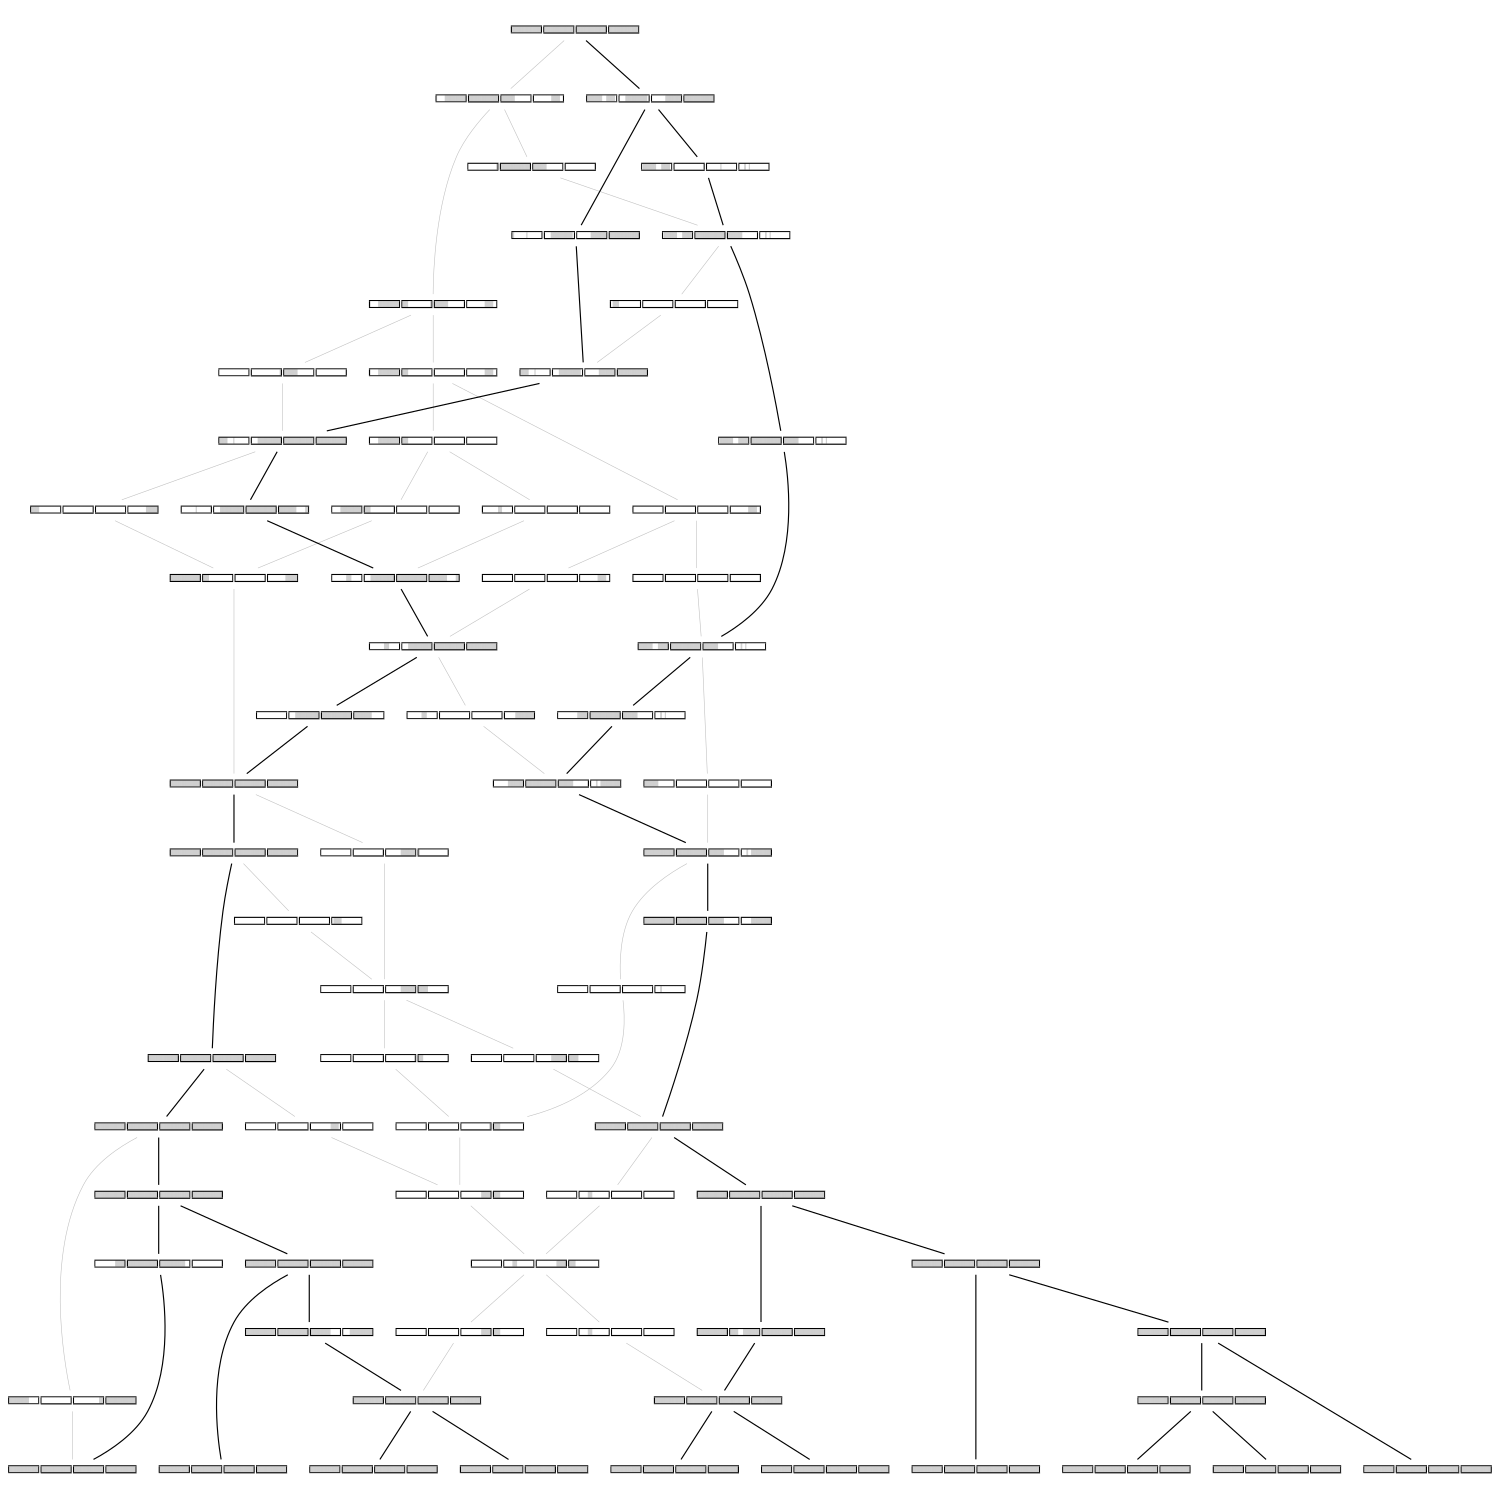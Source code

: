 digraph G {fontsize=5;ranksep=0.02;ratio=fill;size="10,10";
edge[arrowhead=none];
{rank=same;1[shape=point] 2[shape=point] 3[shape=point] 4[shape=point] 5[shape=point] 6[shape=point] 7[shape=point] 8[shape=point] 9[shape=point] 10[shape=point] }
1[shape=plaintext,label=<<table CELLBORDER="0" CELLSPACING="0" CELLPADDING="0" BORDER="0"><tr><td HEIGHT="2" COLSPAN="54" bgcolor="white"></td></tr><tr><td HEIGHT="2" WIDTH="2" bgcolor="white"></td><td bgcolor="black" HEIGHT="2" COLSPAN="52"></td><td HEIGHT="2" WIDTH="2" bgcolor="white"></td><td bgcolor="black" HEIGHT="2" COLSPAN="52"></td><td HEIGHT="2" WIDTH="2" bgcolor="white"></td><td bgcolor="black" HEIGHT="2" COLSPAN="52"></td><td HEIGHT="2" WIDTH="2" bgcolor="white"></td><td bgcolor="black" HEIGHT="2" COLSPAN="52"></td><td HEIGHT="2" WIDTH="2" bgcolor="white"></td></tr><tr><td HEIGHT="10" WIDTH="2" bgcolor="white"></td><td bgcolor="black" WIDTH="2" HEIGHT="10"></td><td bgcolor="grey" HEIGHT="10" WIDTH="1"></td><td bgcolor="grey" HEIGHT="10" WIDTH="1"></td><td bgcolor="grey" HEIGHT="10" WIDTH="1"></td><td bgcolor="grey" HEIGHT="10" WIDTH="1"></td><td bgcolor="grey" HEIGHT="10" WIDTH="1"></td><td bgcolor="grey" HEIGHT="10" WIDTH="1"></td><td bgcolor="grey" HEIGHT="10" WIDTH="1"></td><td bgcolor="grey" HEIGHT="10" WIDTH="1"></td><td bgcolor="grey" HEIGHT="10" WIDTH="1"></td><td bgcolor="grey" HEIGHT="10" WIDTH="1"></td><td bgcolor="grey" HEIGHT="10" WIDTH="1"></td><td bgcolor="grey" HEIGHT="10" WIDTH="1"></td><td bgcolor="grey" HEIGHT="10" WIDTH="1"></td><td bgcolor="grey" HEIGHT="10" WIDTH="1"></td><td bgcolor="grey" HEIGHT="10" WIDTH="1"></td><td bgcolor="grey" HEIGHT="10" WIDTH="1"></td><td bgcolor="grey" HEIGHT="10" WIDTH="1"></td><td bgcolor="grey" HEIGHT="10" WIDTH="1"></td><td bgcolor="grey" HEIGHT="10" WIDTH="1"></td><td bgcolor="grey" HEIGHT="10" WIDTH="1"></td><td bgcolor="grey" HEIGHT="10" WIDTH="1"></td><td bgcolor="grey" HEIGHT="10" WIDTH="1"></td><td bgcolor="grey" HEIGHT="10" WIDTH="1"></td><td bgcolor="grey" HEIGHT="10" WIDTH="1"></td><td bgcolor="grey" HEIGHT="10" WIDTH="1"></td><td bgcolor="grey" HEIGHT="10" WIDTH="1"></td><td bgcolor="grey" HEIGHT="10" WIDTH="1"></td><td bgcolor="grey" HEIGHT="10" WIDTH="1"></td><td bgcolor="grey" HEIGHT="10" WIDTH="1"></td><td bgcolor="grey" HEIGHT="10" WIDTH="1"></td><td bgcolor="grey" HEIGHT="10" WIDTH="1"></td><td bgcolor="grey" HEIGHT="10" WIDTH="1"></td><td bgcolor="grey" HEIGHT="10" WIDTH="1"></td><td bgcolor="grey" HEIGHT="10" WIDTH="1"></td><td bgcolor="grey" HEIGHT="10" WIDTH="1"></td><td bgcolor="grey" HEIGHT="10" WIDTH="1"></td><td bgcolor="grey" HEIGHT="10" WIDTH="1"></td><td bgcolor="grey" HEIGHT="10" WIDTH="1"></td><td bgcolor="grey" HEIGHT="10" WIDTH="1"></td><td bgcolor="grey" HEIGHT="10" WIDTH="1"></td><td bgcolor="grey" HEIGHT="10" WIDTH="1"></td><td bgcolor="grey" HEIGHT="10" WIDTH="1"></td><td bgcolor="grey" HEIGHT="10" WIDTH="1"></td><td bgcolor="grey" HEIGHT="10" WIDTH="1"></td><td bgcolor="grey" HEIGHT="10" WIDTH="1"></td><td bgcolor="grey" HEIGHT="10" WIDTH="1"></td><td bgcolor="grey" HEIGHT="10" WIDTH="1"></td><td bgcolor="grey" HEIGHT="10" WIDTH="1"></td><td bgcolor="grey" HEIGHT="10" WIDTH="1"></td><td bgcolor="grey" HEIGHT="10" WIDTH="1"></td><td bgcolor="black" WIDTH="2" HEIGHT="10"></td><td HEIGHT="10" WIDTH="2" bgcolor="white"></td><td bgcolor="black" WIDTH="2" HEIGHT="10"></td><td bgcolor="grey" HEIGHT="10" WIDTH="1"></td><td bgcolor="grey" HEIGHT="10" WIDTH="1"></td><td bgcolor="grey" HEIGHT="10" WIDTH="1"></td><td bgcolor="grey" HEIGHT="10" WIDTH="1"></td><td bgcolor="grey" HEIGHT="10" WIDTH="1"></td><td bgcolor="grey" HEIGHT="10" WIDTH="1"></td><td bgcolor="grey" HEIGHT="10" WIDTH="1"></td><td bgcolor="grey" HEIGHT="10" WIDTH="1"></td><td bgcolor="grey" HEIGHT="10" WIDTH="1"></td><td bgcolor="grey" HEIGHT="10" WIDTH="1"></td><td bgcolor="grey" HEIGHT="10" WIDTH="1"></td><td bgcolor="grey" HEIGHT="10" WIDTH="1"></td><td bgcolor="grey" HEIGHT="10" WIDTH="1"></td><td bgcolor="grey" HEIGHT="10" WIDTH="1"></td><td bgcolor="grey" HEIGHT="10" WIDTH="1"></td><td bgcolor="grey" HEIGHT="10" WIDTH="1"></td><td bgcolor="grey" HEIGHT="10" WIDTH="1"></td><td bgcolor="grey" HEIGHT="10" WIDTH="1"></td><td bgcolor="grey" HEIGHT="10" WIDTH="1"></td><td bgcolor="grey" HEIGHT="10" WIDTH="1"></td><td bgcolor="grey" HEIGHT="10" WIDTH="1"></td><td bgcolor="grey" HEIGHT="10" WIDTH="1"></td><td bgcolor="grey" HEIGHT="10" WIDTH="1"></td><td bgcolor="grey" HEIGHT="10" WIDTH="1"></td><td bgcolor="grey" HEIGHT="10" WIDTH="1"></td><td bgcolor="grey" HEIGHT="10" WIDTH="1"></td><td bgcolor="grey" HEIGHT="10" WIDTH="1"></td><td bgcolor="grey" HEIGHT="10" WIDTH="1"></td><td bgcolor="grey" HEIGHT="10" WIDTH="1"></td><td bgcolor="grey" HEIGHT="10" WIDTH="1"></td><td bgcolor="grey" HEIGHT="10" WIDTH="1"></td><td bgcolor="grey" HEIGHT="10" WIDTH="1"></td><td bgcolor="grey" HEIGHT="10" WIDTH="1"></td><td bgcolor="grey" HEIGHT="10" WIDTH="1"></td><td bgcolor="grey" HEIGHT="10" WIDTH="1"></td><td bgcolor="grey" HEIGHT="10" WIDTH="1"></td><td bgcolor="grey" HEIGHT="10" WIDTH="1"></td><td bgcolor="grey" HEIGHT="10" WIDTH="1"></td><td bgcolor="grey" HEIGHT="10" WIDTH="1"></td><td bgcolor="grey" HEIGHT="10" WIDTH="1"></td><td bgcolor="grey" HEIGHT="10" WIDTH="1"></td><td bgcolor="grey" HEIGHT="10" WIDTH="1"></td><td bgcolor="grey" HEIGHT="10" WIDTH="1"></td><td bgcolor="grey" HEIGHT="10" WIDTH="1"></td><td bgcolor="grey" HEIGHT="10" WIDTH="1"></td><td bgcolor="grey" HEIGHT="10" WIDTH="1"></td><td bgcolor="grey" HEIGHT="10" WIDTH="1"></td><td bgcolor="grey" HEIGHT="10" WIDTH="1"></td><td bgcolor="grey" HEIGHT="10" WIDTH="1"></td><td bgcolor="grey" HEIGHT="10" WIDTH="1"></td><td bgcolor="black" WIDTH="2" HEIGHT="10"></td><td HEIGHT="10" WIDTH="2" bgcolor="white"></td><td bgcolor="black" WIDTH="2" HEIGHT="10"></td><td bgcolor="grey" HEIGHT="10" WIDTH="1"></td><td bgcolor="grey" HEIGHT="10" WIDTH="1"></td><td bgcolor="grey" HEIGHT="10" WIDTH="1"></td><td bgcolor="grey" HEIGHT="10" WIDTH="1"></td><td bgcolor="grey" HEIGHT="10" WIDTH="1"></td><td bgcolor="grey" HEIGHT="10" WIDTH="1"></td><td bgcolor="grey" HEIGHT="10" WIDTH="1"></td><td bgcolor="grey" HEIGHT="10" WIDTH="1"></td><td bgcolor="grey" HEIGHT="10" WIDTH="1"></td><td bgcolor="grey" HEIGHT="10" WIDTH="1"></td><td bgcolor="grey" HEIGHT="10" WIDTH="1"></td><td bgcolor="grey" HEIGHT="10" WIDTH="1"></td><td bgcolor="grey" HEIGHT="10" WIDTH="1"></td><td bgcolor="grey" HEIGHT="10" WIDTH="1"></td><td bgcolor="grey" HEIGHT="10" WIDTH="1"></td><td bgcolor="grey" HEIGHT="10" WIDTH="1"></td><td bgcolor="grey" HEIGHT="10" WIDTH="1"></td><td bgcolor="grey" HEIGHT="10" WIDTH="1"></td><td bgcolor="grey" HEIGHT="10" WIDTH="1"></td><td bgcolor="grey" HEIGHT="10" WIDTH="1"></td><td bgcolor="grey" HEIGHT="10" WIDTH="1"></td><td bgcolor="grey" HEIGHT="10" WIDTH="1"></td><td bgcolor="grey" HEIGHT="10" WIDTH="1"></td><td bgcolor="grey" HEIGHT="10" WIDTH="1"></td><td bgcolor="grey" HEIGHT="10" WIDTH="1"></td><td bgcolor="grey" HEIGHT="10" WIDTH="1"></td><td bgcolor="grey" HEIGHT="10" WIDTH="1"></td><td bgcolor="grey" HEIGHT="10" WIDTH="1"></td><td bgcolor="grey" HEIGHT="10" WIDTH="1"></td><td bgcolor="grey" HEIGHT="10" WIDTH="1"></td><td bgcolor="grey" HEIGHT="10" WIDTH="1"></td><td bgcolor="grey" HEIGHT="10" WIDTH="1"></td><td bgcolor="grey" HEIGHT="10" WIDTH="1"></td><td bgcolor="grey" HEIGHT="10" WIDTH="1"></td><td bgcolor="grey" HEIGHT="10" WIDTH="1"></td><td bgcolor="grey" HEIGHT="10" WIDTH="1"></td><td bgcolor="grey" HEIGHT="10" WIDTH="1"></td><td bgcolor="grey" HEIGHT="10" WIDTH="1"></td><td bgcolor="grey" HEIGHT="10" WIDTH="1"></td><td bgcolor="grey" HEIGHT="10" WIDTH="1"></td><td bgcolor="grey" HEIGHT="10" WIDTH="1"></td><td bgcolor="grey" HEIGHT="10" WIDTH="1"></td><td bgcolor="grey" HEIGHT="10" WIDTH="1"></td><td bgcolor="grey" HEIGHT="10" WIDTH="1"></td><td bgcolor="grey" HEIGHT="10" WIDTH="1"></td><td bgcolor="grey" HEIGHT="10" WIDTH="1"></td><td bgcolor="grey" HEIGHT="10" WIDTH="1"></td><td bgcolor="grey" HEIGHT="10" WIDTH="1"></td><td bgcolor="grey" HEIGHT="10" WIDTH="1"></td><td bgcolor="grey" HEIGHT="10" WIDTH="1"></td><td bgcolor="black" WIDTH="2" HEIGHT="10"></td><td HEIGHT="10" WIDTH="2" bgcolor="white"></td><td bgcolor="black" WIDTH="2" HEIGHT="10"></td><td bgcolor="grey" HEIGHT="10" WIDTH="1"></td><td bgcolor="grey" HEIGHT="10" WIDTH="1"></td><td bgcolor="grey" HEIGHT="10" WIDTH="1"></td><td bgcolor="grey" HEIGHT="10" WIDTH="1"></td><td bgcolor="grey" HEIGHT="10" WIDTH="1"></td><td bgcolor="grey" HEIGHT="10" WIDTH="1"></td><td bgcolor="grey" HEIGHT="10" WIDTH="1"></td><td bgcolor="grey" HEIGHT="10" WIDTH="1"></td><td bgcolor="grey" HEIGHT="10" WIDTH="1"></td><td bgcolor="grey" HEIGHT="10" WIDTH="1"></td><td bgcolor="grey" HEIGHT="10" WIDTH="1"></td><td bgcolor="grey" HEIGHT="10" WIDTH="1"></td><td bgcolor="grey" HEIGHT="10" WIDTH="1"></td><td bgcolor="grey" HEIGHT="10" WIDTH="1"></td><td bgcolor="grey" HEIGHT="10" WIDTH="1"></td><td bgcolor="grey" HEIGHT="10" WIDTH="1"></td><td bgcolor="grey" HEIGHT="10" WIDTH="1"></td><td bgcolor="grey" HEIGHT="10" WIDTH="1"></td><td bgcolor="grey" HEIGHT="10" WIDTH="1"></td><td bgcolor="grey" HEIGHT="10" WIDTH="1"></td><td bgcolor="grey" HEIGHT="10" WIDTH="1"></td><td bgcolor="grey" HEIGHT="10" WIDTH="1"></td><td bgcolor="grey" HEIGHT="10" WIDTH="1"></td><td bgcolor="grey" HEIGHT="10" WIDTH="1"></td><td bgcolor="grey" HEIGHT="10" WIDTH="1"></td><td bgcolor="grey" HEIGHT="10" WIDTH="1"></td><td bgcolor="grey" HEIGHT="10" WIDTH="1"></td><td bgcolor="grey" HEIGHT="10" WIDTH="1"></td><td bgcolor="grey" HEIGHT="10" WIDTH="1"></td><td bgcolor="grey" HEIGHT="10" WIDTH="1"></td><td bgcolor="grey" HEIGHT="10" WIDTH="1"></td><td bgcolor="grey" HEIGHT="10" WIDTH="1"></td><td bgcolor="grey" HEIGHT="10" WIDTH="1"></td><td bgcolor="grey" HEIGHT="10" WIDTH="1"></td><td bgcolor="grey" HEIGHT="10" WIDTH="1"></td><td bgcolor="grey" HEIGHT="10" WIDTH="1"></td><td bgcolor="grey" HEIGHT="10" WIDTH="1"></td><td bgcolor="grey" HEIGHT="10" WIDTH="1"></td><td bgcolor="grey" HEIGHT="10" WIDTH="1"></td><td bgcolor="grey" HEIGHT="10" WIDTH="1"></td><td bgcolor="grey" HEIGHT="10" WIDTH="1"></td><td bgcolor="grey" HEIGHT="10" WIDTH="1"></td><td bgcolor="grey" HEIGHT="10" WIDTH="1"></td><td bgcolor="grey" HEIGHT="10" WIDTH="1"></td><td bgcolor="grey" HEIGHT="10" WIDTH="1"></td><td bgcolor="grey" HEIGHT="10" WIDTH="1"></td><td bgcolor="grey" HEIGHT="10" WIDTH="1"></td><td bgcolor="grey" HEIGHT="10" WIDTH="1"></td><td bgcolor="grey" HEIGHT="10" WIDTH="1"></td><td bgcolor="grey" HEIGHT="10" WIDTH="1"></td><td bgcolor="black" WIDTH="2" HEIGHT="10"></td><td bgcolor="white" WIDTH="2" HEIGHT="10"></td></tr><tr><td HEIGHT="2" WIDTH="2" bgcolor="white"></td><td bgcolor="black" HEIGHT="2" COLSPAN="52"></td><td HEIGHT="2" WIDTH="2" bgcolor="white"></td><td bgcolor="black" HEIGHT="2" COLSPAN="52"></td><td HEIGHT="2" WIDTH="2" bgcolor="white"></td><td bgcolor="black" HEIGHT="2" COLSPAN="52"></td><td HEIGHT="2" WIDTH="2" bgcolor="white"></td><td bgcolor="black" HEIGHT="2" COLSPAN="52"></td><td HEIGHT="2" WIDTH="2" bgcolor="white"></td></tr><tr><td HEIGHT="5" COLSPAN="54" bgcolor="white"></td></tr></table>>]
2[shape=plaintext,label=<<table CELLBORDER="0" CELLSPACING="0" CELLPADDING="0" BORDER="0"><tr><td HEIGHT="2" COLSPAN="54" bgcolor="white"></td></tr><tr><td HEIGHT="2" WIDTH="2" bgcolor="white"></td><td bgcolor="black" HEIGHT="2" COLSPAN="52"></td><td HEIGHT="2" WIDTH="2" bgcolor="white"></td><td bgcolor="black" HEIGHT="2" COLSPAN="52"></td><td HEIGHT="2" WIDTH="2" bgcolor="white"></td><td bgcolor="black" HEIGHT="2" COLSPAN="52"></td><td HEIGHT="2" WIDTH="2" bgcolor="white"></td><td bgcolor="black" HEIGHT="2" COLSPAN="52"></td><td HEIGHT="2" WIDTH="2" bgcolor="white"></td></tr><tr><td HEIGHT="10" WIDTH="2" bgcolor="white"></td><td bgcolor="black" WIDTH="2" HEIGHT="10"></td><td bgcolor="grey" HEIGHT="10" WIDTH="1"></td><td bgcolor="grey" HEIGHT="10" WIDTH="1"></td><td bgcolor="grey" HEIGHT="10" WIDTH="1"></td><td bgcolor="grey" HEIGHT="10" WIDTH="1"></td><td bgcolor="grey" HEIGHT="10" WIDTH="1"></td><td bgcolor="grey" HEIGHT="10" WIDTH="1"></td><td bgcolor="grey" HEIGHT="10" WIDTH="1"></td><td bgcolor="grey" HEIGHT="10" WIDTH="1"></td><td bgcolor="grey" HEIGHT="10" WIDTH="1"></td><td bgcolor="grey" HEIGHT="10" WIDTH="1"></td><td bgcolor="grey" HEIGHT="10" WIDTH="1"></td><td bgcolor="grey" HEIGHT="10" WIDTH="1"></td><td bgcolor="grey" HEIGHT="10" WIDTH="1"></td><td bgcolor="grey" HEIGHT="10" WIDTH="1"></td><td bgcolor="grey" HEIGHT="10" WIDTH="1"></td><td bgcolor="grey" HEIGHT="10" WIDTH="1"></td><td bgcolor="grey" HEIGHT="10" WIDTH="1"></td><td bgcolor="grey" HEIGHT="10" WIDTH="1"></td><td bgcolor="grey" HEIGHT="10" WIDTH="1"></td><td bgcolor="grey" HEIGHT="10" WIDTH="1"></td><td bgcolor="grey" HEIGHT="10" WIDTH="1"></td><td bgcolor="grey" HEIGHT="10" WIDTH="1"></td><td bgcolor="grey" HEIGHT="10" WIDTH="1"></td><td bgcolor="grey" HEIGHT="10" WIDTH="1"></td><td bgcolor="grey" HEIGHT="10" WIDTH="1"></td><td bgcolor="grey" HEIGHT="10" WIDTH="1"></td><td bgcolor="grey" HEIGHT="10" WIDTH="1"></td><td bgcolor="grey" HEIGHT="10" WIDTH="1"></td><td bgcolor="grey" HEIGHT="10" WIDTH="1"></td><td bgcolor="grey" HEIGHT="10" WIDTH="1"></td><td bgcolor="grey" HEIGHT="10" WIDTH="1"></td><td bgcolor="grey" HEIGHT="10" WIDTH="1"></td><td bgcolor="grey" HEIGHT="10" WIDTH="1"></td><td bgcolor="grey" HEIGHT="10" WIDTH="1"></td><td bgcolor="grey" HEIGHT="10" WIDTH="1"></td><td bgcolor="grey" HEIGHT="10" WIDTH="1"></td><td bgcolor="grey" HEIGHT="10" WIDTH="1"></td><td bgcolor="grey" HEIGHT="10" WIDTH="1"></td><td bgcolor="grey" HEIGHT="10" WIDTH="1"></td><td bgcolor="grey" HEIGHT="10" WIDTH="1"></td><td bgcolor="grey" HEIGHT="10" WIDTH="1"></td><td bgcolor="grey" HEIGHT="10" WIDTH="1"></td><td bgcolor="grey" HEIGHT="10" WIDTH="1"></td><td bgcolor="grey" HEIGHT="10" WIDTH="1"></td><td bgcolor="grey" HEIGHT="10" WIDTH="1"></td><td bgcolor="grey" HEIGHT="10" WIDTH="1"></td><td bgcolor="grey" HEIGHT="10" WIDTH="1"></td><td bgcolor="grey" HEIGHT="10" WIDTH="1"></td><td bgcolor="grey" HEIGHT="10" WIDTH="1"></td><td bgcolor="grey" HEIGHT="10" WIDTH="1"></td><td bgcolor="black" WIDTH="2" HEIGHT="10"></td><td HEIGHT="10" WIDTH="2" bgcolor="white"></td><td bgcolor="black" WIDTH="2" HEIGHT="10"></td><td bgcolor="grey" HEIGHT="10" WIDTH="1"></td><td bgcolor="grey" HEIGHT="10" WIDTH="1"></td><td bgcolor="grey" HEIGHT="10" WIDTH="1"></td><td bgcolor="grey" HEIGHT="10" WIDTH="1"></td><td bgcolor="grey" HEIGHT="10" WIDTH="1"></td><td bgcolor="grey" HEIGHT="10" WIDTH="1"></td><td bgcolor="grey" HEIGHT="10" WIDTH="1"></td><td bgcolor="grey" HEIGHT="10" WIDTH="1"></td><td bgcolor="grey" HEIGHT="10" WIDTH="1"></td><td bgcolor="grey" HEIGHT="10" WIDTH="1"></td><td bgcolor="grey" HEIGHT="10" WIDTH="1"></td><td bgcolor="grey" HEIGHT="10" WIDTH="1"></td><td bgcolor="grey" HEIGHT="10" WIDTH="1"></td><td bgcolor="grey" HEIGHT="10" WIDTH="1"></td><td bgcolor="grey" HEIGHT="10" WIDTH="1"></td><td bgcolor="grey" HEIGHT="10" WIDTH="1"></td><td bgcolor="grey" HEIGHT="10" WIDTH="1"></td><td bgcolor="grey" HEIGHT="10" WIDTH="1"></td><td bgcolor="grey" HEIGHT="10" WIDTH="1"></td><td bgcolor="grey" HEIGHT="10" WIDTH="1"></td><td bgcolor="grey" HEIGHT="10" WIDTH="1"></td><td bgcolor="grey" HEIGHT="10" WIDTH="1"></td><td bgcolor="grey" HEIGHT="10" WIDTH="1"></td><td bgcolor="grey" HEIGHT="10" WIDTH="1"></td><td bgcolor="grey" HEIGHT="10" WIDTH="1"></td><td bgcolor="grey" HEIGHT="10" WIDTH="1"></td><td bgcolor="grey" HEIGHT="10" WIDTH="1"></td><td bgcolor="grey" HEIGHT="10" WIDTH="1"></td><td bgcolor="grey" HEIGHT="10" WIDTH="1"></td><td bgcolor="grey" HEIGHT="10" WIDTH="1"></td><td bgcolor="grey" HEIGHT="10" WIDTH="1"></td><td bgcolor="grey" HEIGHT="10" WIDTH="1"></td><td bgcolor="grey" HEIGHT="10" WIDTH="1"></td><td bgcolor="grey" HEIGHT="10" WIDTH="1"></td><td bgcolor="grey" HEIGHT="10" WIDTH="1"></td><td bgcolor="grey" HEIGHT="10" WIDTH="1"></td><td bgcolor="grey" HEIGHT="10" WIDTH="1"></td><td bgcolor="grey" HEIGHT="10" WIDTH="1"></td><td bgcolor="grey" HEIGHT="10" WIDTH="1"></td><td bgcolor="grey" HEIGHT="10" WIDTH="1"></td><td bgcolor="grey" HEIGHT="10" WIDTH="1"></td><td bgcolor="grey" HEIGHT="10" WIDTH="1"></td><td bgcolor="grey" HEIGHT="10" WIDTH="1"></td><td bgcolor="grey" HEIGHT="10" WIDTH="1"></td><td bgcolor="grey" HEIGHT="10" WIDTH="1"></td><td bgcolor="grey" HEIGHT="10" WIDTH="1"></td><td bgcolor="grey" HEIGHT="10" WIDTH="1"></td><td bgcolor="grey" HEIGHT="10" WIDTH="1"></td><td bgcolor="grey" HEIGHT="10" WIDTH="1"></td><td bgcolor="grey" HEIGHT="10" WIDTH="1"></td><td bgcolor="black" WIDTH="2" HEIGHT="10"></td><td HEIGHT="10" WIDTH="2" bgcolor="white"></td><td bgcolor="black" WIDTH="2" HEIGHT="10"></td><td bgcolor="grey" HEIGHT="10" WIDTH="1"></td><td bgcolor="grey" HEIGHT="10" WIDTH="1"></td><td bgcolor="grey" HEIGHT="10" WIDTH="1"></td><td bgcolor="grey" HEIGHT="10" WIDTH="1"></td><td bgcolor="grey" HEIGHT="10" WIDTH="1"></td><td bgcolor="grey" HEIGHT="10" WIDTH="1"></td><td bgcolor="grey" HEIGHT="10" WIDTH="1"></td><td bgcolor="grey" HEIGHT="10" WIDTH="1"></td><td bgcolor="grey" HEIGHT="10" WIDTH="1"></td><td bgcolor="grey" HEIGHT="10" WIDTH="1"></td><td bgcolor="grey" HEIGHT="10" WIDTH="1"></td><td bgcolor="grey" HEIGHT="10" WIDTH="1"></td><td bgcolor="grey" HEIGHT="10" WIDTH="1"></td><td bgcolor="grey" HEIGHT="10" WIDTH="1"></td><td bgcolor="grey" HEIGHT="10" WIDTH="1"></td><td bgcolor="grey" HEIGHT="10" WIDTH="1"></td><td bgcolor="grey" HEIGHT="10" WIDTH="1"></td><td bgcolor="grey" HEIGHT="10" WIDTH="1"></td><td bgcolor="grey" HEIGHT="10" WIDTH="1"></td><td bgcolor="grey" HEIGHT="10" WIDTH="1"></td><td bgcolor="grey" HEIGHT="10" WIDTH="1"></td><td bgcolor="grey" HEIGHT="10" WIDTH="1"></td><td bgcolor="grey" HEIGHT="10" WIDTH="1"></td><td bgcolor="grey" HEIGHT="10" WIDTH="1"></td><td bgcolor="grey" HEIGHT="10" WIDTH="1"></td><td bgcolor="grey" HEIGHT="10" WIDTH="1"></td><td bgcolor="grey" HEIGHT="10" WIDTH="1"></td><td bgcolor="grey" HEIGHT="10" WIDTH="1"></td><td bgcolor="grey" HEIGHT="10" WIDTH="1"></td><td bgcolor="grey" HEIGHT="10" WIDTH="1"></td><td bgcolor="grey" HEIGHT="10" WIDTH="1"></td><td bgcolor="grey" HEIGHT="10" WIDTH="1"></td><td bgcolor="grey" HEIGHT="10" WIDTH="1"></td><td bgcolor="grey" HEIGHT="10" WIDTH="1"></td><td bgcolor="grey" HEIGHT="10" WIDTH="1"></td><td bgcolor="grey" HEIGHT="10" WIDTH="1"></td><td bgcolor="grey" HEIGHT="10" WIDTH="1"></td><td bgcolor="grey" HEIGHT="10" WIDTH="1"></td><td bgcolor="grey" HEIGHT="10" WIDTH="1"></td><td bgcolor="grey" HEIGHT="10" WIDTH="1"></td><td bgcolor="grey" HEIGHT="10" WIDTH="1"></td><td bgcolor="grey" HEIGHT="10" WIDTH="1"></td><td bgcolor="grey" HEIGHT="10" WIDTH="1"></td><td bgcolor="grey" HEIGHT="10" WIDTH="1"></td><td bgcolor="grey" HEIGHT="10" WIDTH="1"></td><td bgcolor="grey" HEIGHT="10" WIDTH="1"></td><td bgcolor="grey" HEIGHT="10" WIDTH="1"></td><td bgcolor="grey" HEIGHT="10" WIDTH="1"></td><td bgcolor="grey" HEIGHT="10" WIDTH="1"></td><td bgcolor="grey" HEIGHT="10" WIDTH="1"></td><td bgcolor="black" WIDTH="2" HEIGHT="10"></td><td HEIGHT="10" WIDTH="2" bgcolor="white"></td><td bgcolor="black" WIDTH="2" HEIGHT="10"></td><td bgcolor="grey" HEIGHT="10" WIDTH="1"></td><td bgcolor="grey" HEIGHT="10" WIDTH="1"></td><td bgcolor="grey" HEIGHT="10" WIDTH="1"></td><td bgcolor="grey" HEIGHT="10" WIDTH="1"></td><td bgcolor="grey" HEIGHT="10" WIDTH="1"></td><td bgcolor="grey" HEIGHT="10" WIDTH="1"></td><td bgcolor="grey" HEIGHT="10" WIDTH="1"></td><td bgcolor="grey" HEIGHT="10" WIDTH="1"></td><td bgcolor="grey" HEIGHT="10" WIDTH="1"></td><td bgcolor="grey" HEIGHT="10" WIDTH="1"></td><td bgcolor="grey" HEIGHT="10" WIDTH="1"></td><td bgcolor="grey" HEIGHT="10" WIDTH="1"></td><td bgcolor="grey" HEIGHT="10" WIDTH="1"></td><td bgcolor="grey" HEIGHT="10" WIDTH="1"></td><td bgcolor="grey" HEIGHT="10" WIDTH="1"></td><td bgcolor="grey" HEIGHT="10" WIDTH="1"></td><td bgcolor="grey" HEIGHT="10" WIDTH="1"></td><td bgcolor="grey" HEIGHT="10" WIDTH="1"></td><td bgcolor="grey" HEIGHT="10" WIDTH="1"></td><td bgcolor="grey" HEIGHT="10" WIDTH="1"></td><td bgcolor="grey" HEIGHT="10" WIDTH="1"></td><td bgcolor="grey" HEIGHT="10" WIDTH="1"></td><td bgcolor="grey" HEIGHT="10" WIDTH="1"></td><td bgcolor="grey" HEIGHT="10" WIDTH="1"></td><td bgcolor="grey" HEIGHT="10" WIDTH="1"></td><td bgcolor="grey" HEIGHT="10" WIDTH="1"></td><td bgcolor="grey" HEIGHT="10" WIDTH="1"></td><td bgcolor="grey" HEIGHT="10" WIDTH="1"></td><td bgcolor="grey" HEIGHT="10" WIDTH="1"></td><td bgcolor="grey" HEIGHT="10" WIDTH="1"></td><td bgcolor="grey" HEIGHT="10" WIDTH="1"></td><td bgcolor="grey" HEIGHT="10" WIDTH="1"></td><td bgcolor="grey" HEIGHT="10" WIDTH="1"></td><td bgcolor="grey" HEIGHT="10" WIDTH="1"></td><td bgcolor="grey" HEIGHT="10" WIDTH="1"></td><td bgcolor="grey" HEIGHT="10" WIDTH="1"></td><td bgcolor="grey" HEIGHT="10" WIDTH="1"></td><td bgcolor="grey" HEIGHT="10" WIDTH="1"></td><td bgcolor="grey" HEIGHT="10" WIDTH="1"></td><td bgcolor="grey" HEIGHT="10" WIDTH="1"></td><td bgcolor="grey" HEIGHT="10" WIDTH="1"></td><td bgcolor="grey" HEIGHT="10" WIDTH="1"></td><td bgcolor="grey" HEIGHT="10" WIDTH="1"></td><td bgcolor="grey" HEIGHT="10" WIDTH="1"></td><td bgcolor="grey" HEIGHT="10" WIDTH="1"></td><td bgcolor="grey" HEIGHT="10" WIDTH="1"></td><td bgcolor="grey" HEIGHT="10" WIDTH="1"></td><td bgcolor="grey" HEIGHT="10" WIDTH="1"></td><td bgcolor="grey" HEIGHT="10" WIDTH="1"></td><td bgcolor="grey" HEIGHT="10" WIDTH="1"></td><td bgcolor="black" WIDTH="2" HEIGHT="10"></td><td bgcolor="white" WIDTH="2" HEIGHT="10"></td></tr><tr><td HEIGHT="2" WIDTH="2" bgcolor="white"></td><td bgcolor="black" HEIGHT="2" COLSPAN="52"></td><td HEIGHT="2" WIDTH="2" bgcolor="white"></td><td bgcolor="black" HEIGHT="2" COLSPAN="52"></td><td HEIGHT="2" WIDTH="2" bgcolor="white"></td><td bgcolor="black" HEIGHT="2" COLSPAN="52"></td><td HEIGHT="2" WIDTH="2" bgcolor="white"></td><td bgcolor="black" HEIGHT="2" COLSPAN="52"></td><td HEIGHT="2" WIDTH="2" bgcolor="white"></td></tr><tr><td HEIGHT="5" COLSPAN="54" bgcolor="white"></td></tr></table>>]
3[shape=plaintext,label=<<table CELLBORDER="0" CELLSPACING="0" CELLPADDING="0" BORDER="0"><tr><td HEIGHT="2" COLSPAN="54" bgcolor="white"></td></tr><tr><td HEIGHT="2" WIDTH="2" bgcolor="white"></td><td bgcolor="black" HEIGHT="2" COLSPAN="52"></td><td HEIGHT="2" WIDTH="2" bgcolor="white"></td><td bgcolor="black" HEIGHT="2" COLSPAN="52"></td><td HEIGHT="2" WIDTH="2" bgcolor="white"></td><td bgcolor="black" HEIGHT="2" COLSPAN="52"></td><td HEIGHT="2" WIDTH="2" bgcolor="white"></td><td bgcolor="black" HEIGHT="2" COLSPAN="52"></td><td HEIGHT="2" WIDTH="2" bgcolor="white"></td></tr><tr><td HEIGHT="10" WIDTH="2" bgcolor="white"></td><td bgcolor="black" WIDTH="2" HEIGHT="10"></td><td bgcolor="grey" HEIGHT="10" WIDTH="1"></td><td bgcolor="grey" HEIGHT="10" WIDTH="1"></td><td bgcolor="grey" HEIGHT="10" WIDTH="1"></td><td bgcolor="grey" HEIGHT="10" WIDTH="1"></td><td bgcolor="grey" HEIGHT="10" WIDTH="1"></td><td bgcolor="grey" HEIGHT="10" WIDTH="1"></td><td bgcolor="grey" HEIGHT="10" WIDTH="1"></td><td bgcolor="grey" HEIGHT="10" WIDTH="1"></td><td bgcolor="grey" HEIGHT="10" WIDTH="1"></td><td bgcolor="grey" HEIGHT="10" WIDTH="1"></td><td bgcolor="grey" HEIGHT="10" WIDTH="1"></td><td bgcolor="grey" HEIGHT="10" WIDTH="1"></td><td bgcolor="grey" HEIGHT="10" WIDTH="1"></td><td bgcolor="grey" HEIGHT="10" WIDTH="1"></td><td bgcolor="grey" HEIGHT="10" WIDTH="1"></td><td bgcolor="grey" HEIGHT="10" WIDTH="1"></td><td bgcolor="grey" HEIGHT="10" WIDTH="1"></td><td bgcolor="grey" HEIGHT="10" WIDTH="1"></td><td bgcolor="grey" HEIGHT="10" WIDTH="1"></td><td bgcolor="grey" HEIGHT="10" WIDTH="1"></td><td bgcolor="grey" HEIGHT="10" WIDTH="1"></td><td bgcolor="grey" HEIGHT="10" WIDTH="1"></td><td bgcolor="grey" HEIGHT="10" WIDTH="1"></td><td bgcolor="grey" HEIGHT="10" WIDTH="1"></td><td bgcolor="grey" HEIGHT="10" WIDTH="1"></td><td bgcolor="grey" HEIGHT="10" WIDTH="1"></td><td bgcolor="grey" HEIGHT="10" WIDTH="1"></td><td bgcolor="grey" HEIGHT="10" WIDTH="1"></td><td bgcolor="grey" HEIGHT="10" WIDTH="1"></td><td bgcolor="grey" HEIGHT="10" WIDTH="1"></td><td bgcolor="grey" HEIGHT="10" WIDTH="1"></td><td bgcolor="grey" HEIGHT="10" WIDTH="1"></td><td bgcolor="grey" HEIGHT="10" WIDTH="1"></td><td bgcolor="grey" HEIGHT="10" WIDTH="1"></td><td bgcolor="grey" HEIGHT="10" WIDTH="1"></td><td bgcolor="grey" HEIGHT="10" WIDTH="1"></td><td bgcolor="grey" HEIGHT="10" WIDTH="1"></td><td bgcolor="grey" HEIGHT="10" WIDTH="1"></td><td bgcolor="grey" HEIGHT="10" WIDTH="1"></td><td bgcolor="grey" HEIGHT="10" WIDTH="1"></td><td bgcolor="grey" HEIGHT="10" WIDTH="1"></td><td bgcolor="grey" HEIGHT="10" WIDTH="1"></td><td bgcolor="grey" HEIGHT="10" WIDTH="1"></td><td bgcolor="grey" HEIGHT="10" WIDTH="1"></td><td bgcolor="grey" HEIGHT="10" WIDTH="1"></td><td bgcolor="grey" HEIGHT="10" WIDTH="1"></td><td bgcolor="grey" HEIGHT="10" WIDTH="1"></td><td bgcolor="grey" HEIGHT="10" WIDTH="1"></td><td bgcolor="grey" HEIGHT="10" WIDTH="1"></td><td bgcolor="grey" HEIGHT="10" WIDTH="1"></td><td bgcolor="black" WIDTH="2" HEIGHT="10"></td><td HEIGHT="10" WIDTH="2" bgcolor="white"></td><td bgcolor="black" WIDTH="2" HEIGHT="10"></td><td bgcolor="grey" HEIGHT="10" WIDTH="1"></td><td bgcolor="grey" HEIGHT="10" WIDTH="1"></td><td bgcolor="grey" HEIGHT="10" WIDTH="1"></td><td bgcolor="grey" HEIGHT="10" WIDTH="1"></td><td bgcolor="grey" HEIGHT="10" WIDTH="1"></td><td bgcolor="grey" HEIGHT="10" WIDTH="1"></td><td bgcolor="grey" HEIGHT="10" WIDTH="1"></td><td bgcolor="grey" HEIGHT="10" WIDTH="1"></td><td bgcolor="grey" HEIGHT="10" WIDTH="1"></td><td bgcolor="grey" HEIGHT="10" WIDTH="1"></td><td bgcolor="grey" HEIGHT="10" WIDTH="1"></td><td bgcolor="grey" HEIGHT="10" WIDTH="1"></td><td bgcolor="grey" HEIGHT="10" WIDTH="1"></td><td bgcolor="grey" HEIGHT="10" WIDTH="1"></td><td bgcolor="grey" HEIGHT="10" WIDTH="1"></td><td bgcolor="grey" HEIGHT="10" WIDTH="1"></td><td bgcolor="grey" HEIGHT="10" WIDTH="1"></td><td bgcolor="grey" HEIGHT="10" WIDTH="1"></td><td bgcolor="grey" HEIGHT="10" WIDTH="1"></td><td bgcolor="grey" HEIGHT="10" WIDTH="1"></td><td bgcolor="grey" HEIGHT="10" WIDTH="1"></td><td bgcolor="grey" HEIGHT="10" WIDTH="1"></td><td bgcolor="grey" HEIGHT="10" WIDTH="1"></td><td bgcolor="grey" HEIGHT="10" WIDTH="1"></td><td bgcolor="grey" HEIGHT="10" WIDTH="1"></td><td bgcolor="grey" HEIGHT="10" WIDTH="1"></td><td bgcolor="grey" HEIGHT="10" WIDTH="1"></td><td bgcolor="grey" HEIGHT="10" WIDTH="1"></td><td bgcolor="grey" HEIGHT="10" WIDTH="1"></td><td bgcolor="grey" HEIGHT="10" WIDTH="1"></td><td bgcolor="grey" HEIGHT="10" WIDTH="1"></td><td bgcolor="grey" HEIGHT="10" WIDTH="1"></td><td bgcolor="grey" HEIGHT="10" WIDTH="1"></td><td bgcolor="grey" HEIGHT="10" WIDTH="1"></td><td bgcolor="grey" HEIGHT="10" WIDTH="1"></td><td bgcolor="grey" HEIGHT="10" WIDTH="1"></td><td bgcolor="grey" HEIGHT="10" WIDTH="1"></td><td bgcolor="grey" HEIGHT="10" WIDTH="1"></td><td bgcolor="grey" HEIGHT="10" WIDTH="1"></td><td bgcolor="grey" HEIGHT="10" WIDTH="1"></td><td bgcolor="grey" HEIGHT="10" WIDTH="1"></td><td bgcolor="grey" HEIGHT="10" WIDTH="1"></td><td bgcolor="grey" HEIGHT="10" WIDTH="1"></td><td bgcolor="grey" HEIGHT="10" WIDTH="1"></td><td bgcolor="grey" HEIGHT="10" WIDTH="1"></td><td bgcolor="grey" HEIGHT="10" WIDTH="1"></td><td bgcolor="grey" HEIGHT="10" WIDTH="1"></td><td bgcolor="grey" HEIGHT="10" WIDTH="1"></td><td bgcolor="grey" HEIGHT="10" WIDTH="1"></td><td bgcolor="grey" HEIGHT="10" WIDTH="1"></td><td bgcolor="black" WIDTH="2" HEIGHT="10"></td><td HEIGHT="10" WIDTH="2" bgcolor="white"></td><td bgcolor="black" WIDTH="2" HEIGHT="10"></td><td bgcolor="grey" HEIGHT="10" WIDTH="1"></td><td bgcolor="grey" HEIGHT="10" WIDTH="1"></td><td bgcolor="grey" HEIGHT="10" WIDTH="1"></td><td bgcolor="grey" HEIGHT="10" WIDTH="1"></td><td bgcolor="grey" HEIGHT="10" WIDTH="1"></td><td bgcolor="grey" HEIGHT="10" WIDTH="1"></td><td bgcolor="grey" HEIGHT="10" WIDTH="1"></td><td bgcolor="grey" HEIGHT="10" WIDTH="1"></td><td bgcolor="grey" HEIGHT="10" WIDTH="1"></td><td bgcolor="grey" HEIGHT="10" WIDTH="1"></td><td bgcolor="grey" HEIGHT="10" WIDTH="1"></td><td bgcolor="grey" HEIGHT="10" WIDTH="1"></td><td bgcolor="grey" HEIGHT="10" WIDTH="1"></td><td bgcolor="grey" HEIGHT="10" WIDTH="1"></td><td bgcolor="grey" HEIGHT="10" WIDTH="1"></td><td bgcolor="grey" HEIGHT="10" WIDTH="1"></td><td bgcolor="grey" HEIGHT="10" WIDTH="1"></td><td bgcolor="grey" HEIGHT="10" WIDTH="1"></td><td bgcolor="grey" HEIGHT="10" WIDTH="1"></td><td bgcolor="grey" HEIGHT="10" WIDTH="1"></td><td bgcolor="grey" HEIGHT="10" WIDTH="1"></td><td bgcolor="grey" HEIGHT="10" WIDTH="1"></td><td bgcolor="grey" HEIGHT="10" WIDTH="1"></td><td bgcolor="grey" HEIGHT="10" WIDTH="1"></td><td bgcolor="grey" HEIGHT="10" WIDTH="1"></td><td bgcolor="grey" HEIGHT="10" WIDTH="1"></td><td bgcolor="grey" HEIGHT="10" WIDTH="1"></td><td bgcolor="grey" HEIGHT="10" WIDTH="1"></td><td bgcolor="grey" HEIGHT="10" WIDTH="1"></td><td bgcolor="grey" HEIGHT="10" WIDTH="1"></td><td bgcolor="grey" HEIGHT="10" WIDTH="1"></td><td bgcolor="grey" HEIGHT="10" WIDTH="1"></td><td bgcolor="grey" HEIGHT="10" WIDTH="1"></td><td bgcolor="grey" HEIGHT="10" WIDTH="1"></td><td bgcolor="grey" HEIGHT="10" WIDTH="1"></td><td bgcolor="grey" HEIGHT="10" WIDTH="1"></td><td bgcolor="grey" HEIGHT="10" WIDTH="1"></td><td bgcolor="grey" HEIGHT="10" WIDTH="1"></td><td bgcolor="grey" HEIGHT="10" WIDTH="1"></td><td bgcolor="grey" HEIGHT="10" WIDTH="1"></td><td bgcolor="grey" HEIGHT="10" WIDTH="1"></td><td bgcolor="grey" HEIGHT="10" WIDTH="1"></td><td bgcolor="grey" HEIGHT="10" WIDTH="1"></td><td bgcolor="grey" HEIGHT="10" WIDTH="1"></td><td bgcolor="grey" HEIGHT="10" WIDTH="1"></td><td bgcolor="grey" HEIGHT="10" WIDTH="1"></td><td bgcolor="grey" HEIGHT="10" WIDTH="1"></td><td bgcolor="grey" HEIGHT="10" WIDTH="1"></td><td bgcolor="grey" HEIGHT="10" WIDTH="1"></td><td bgcolor="grey" HEIGHT="10" WIDTH="1"></td><td bgcolor="black" WIDTH="2" HEIGHT="10"></td><td HEIGHT="10" WIDTH="2" bgcolor="white"></td><td bgcolor="black" WIDTH="2" HEIGHT="10"></td><td bgcolor="grey" HEIGHT="10" WIDTH="1"></td><td bgcolor="grey" HEIGHT="10" WIDTH="1"></td><td bgcolor="grey" HEIGHT="10" WIDTH="1"></td><td bgcolor="grey" HEIGHT="10" WIDTH="1"></td><td bgcolor="grey" HEIGHT="10" WIDTH="1"></td><td bgcolor="grey" HEIGHT="10" WIDTH="1"></td><td bgcolor="grey" HEIGHT="10" WIDTH="1"></td><td bgcolor="grey" HEIGHT="10" WIDTH="1"></td><td bgcolor="grey" HEIGHT="10" WIDTH="1"></td><td bgcolor="grey" HEIGHT="10" WIDTH="1"></td><td bgcolor="grey" HEIGHT="10" WIDTH="1"></td><td bgcolor="grey" HEIGHT="10" WIDTH="1"></td><td bgcolor="grey" HEIGHT="10" WIDTH="1"></td><td bgcolor="grey" HEIGHT="10" WIDTH="1"></td><td bgcolor="grey" HEIGHT="10" WIDTH="1"></td><td bgcolor="grey" HEIGHT="10" WIDTH="1"></td><td bgcolor="grey" HEIGHT="10" WIDTH="1"></td><td bgcolor="grey" HEIGHT="10" WIDTH="1"></td><td bgcolor="grey" HEIGHT="10" WIDTH="1"></td><td bgcolor="grey" HEIGHT="10" WIDTH="1"></td><td bgcolor="grey" HEIGHT="10" WIDTH="1"></td><td bgcolor="grey" HEIGHT="10" WIDTH="1"></td><td bgcolor="grey" HEIGHT="10" WIDTH="1"></td><td bgcolor="grey" HEIGHT="10" WIDTH="1"></td><td bgcolor="grey" HEIGHT="10" WIDTH="1"></td><td bgcolor="grey" HEIGHT="10" WIDTH="1"></td><td bgcolor="grey" HEIGHT="10" WIDTH="1"></td><td bgcolor="grey" HEIGHT="10" WIDTH="1"></td><td bgcolor="grey" HEIGHT="10" WIDTH="1"></td><td bgcolor="grey" HEIGHT="10" WIDTH="1"></td><td bgcolor="grey" HEIGHT="10" WIDTH="1"></td><td bgcolor="grey" HEIGHT="10" WIDTH="1"></td><td bgcolor="grey" HEIGHT="10" WIDTH="1"></td><td bgcolor="grey" HEIGHT="10" WIDTH="1"></td><td bgcolor="grey" HEIGHT="10" WIDTH="1"></td><td bgcolor="grey" HEIGHT="10" WIDTH="1"></td><td bgcolor="grey" HEIGHT="10" WIDTH="1"></td><td bgcolor="grey" HEIGHT="10" WIDTH="1"></td><td bgcolor="grey" HEIGHT="10" WIDTH="1"></td><td bgcolor="grey" HEIGHT="10" WIDTH="1"></td><td bgcolor="grey" HEIGHT="10" WIDTH="1"></td><td bgcolor="grey" HEIGHT="10" WIDTH="1"></td><td bgcolor="grey" HEIGHT="10" WIDTH="1"></td><td bgcolor="grey" HEIGHT="10" WIDTH="1"></td><td bgcolor="grey" HEIGHT="10" WIDTH="1"></td><td bgcolor="grey" HEIGHT="10" WIDTH="1"></td><td bgcolor="grey" HEIGHT="10" WIDTH="1"></td><td bgcolor="grey" HEIGHT="10" WIDTH="1"></td><td bgcolor="grey" HEIGHT="10" WIDTH="1"></td><td bgcolor="grey" HEIGHT="10" WIDTH="1"></td><td bgcolor="black" WIDTH="2" HEIGHT="10"></td><td bgcolor="white" WIDTH="2" HEIGHT="10"></td></tr><tr><td HEIGHT="2" WIDTH="2" bgcolor="white"></td><td bgcolor="black" HEIGHT="2" COLSPAN="52"></td><td HEIGHT="2" WIDTH="2" bgcolor="white"></td><td bgcolor="black" HEIGHT="2" COLSPAN="52"></td><td HEIGHT="2" WIDTH="2" bgcolor="white"></td><td bgcolor="black" HEIGHT="2" COLSPAN="52"></td><td HEIGHT="2" WIDTH="2" bgcolor="white"></td><td bgcolor="black" HEIGHT="2" COLSPAN="52"></td><td HEIGHT="2" WIDTH="2" bgcolor="white"></td></tr><tr><td HEIGHT="5" COLSPAN="54" bgcolor="white"></td></tr></table>>]
4[shape=plaintext,label=<<table CELLBORDER="0" CELLSPACING="0" CELLPADDING="0" BORDER="0"><tr><td HEIGHT="2" COLSPAN="54" bgcolor="white"></td></tr><tr><td HEIGHT="2" WIDTH="2" bgcolor="white"></td><td bgcolor="black" HEIGHT="2" COLSPAN="52"></td><td HEIGHT="2" WIDTH="2" bgcolor="white"></td><td bgcolor="black" HEIGHT="2" COLSPAN="52"></td><td HEIGHT="2" WIDTH="2" bgcolor="white"></td><td bgcolor="black" HEIGHT="2" COLSPAN="52"></td><td HEIGHT="2" WIDTH="2" bgcolor="white"></td><td bgcolor="black" HEIGHT="2" COLSPAN="52"></td><td HEIGHT="2" WIDTH="2" bgcolor="white"></td></tr><tr><td HEIGHT="10" WIDTH="2" bgcolor="white"></td><td bgcolor="black" WIDTH="2" HEIGHT="10"></td><td bgcolor="grey" HEIGHT="10" WIDTH="1"></td><td bgcolor="grey" HEIGHT="10" WIDTH="1"></td><td bgcolor="grey" HEIGHT="10" WIDTH="1"></td><td bgcolor="grey" HEIGHT="10" WIDTH="1"></td><td bgcolor="grey" HEIGHT="10" WIDTH="1"></td><td bgcolor="grey" HEIGHT="10" WIDTH="1"></td><td bgcolor="grey" HEIGHT="10" WIDTH="1"></td><td bgcolor="grey" HEIGHT="10" WIDTH="1"></td><td bgcolor="grey" HEIGHT="10" WIDTH="1"></td><td bgcolor="grey" HEIGHT="10" WIDTH="1"></td><td bgcolor="grey" HEIGHT="10" WIDTH="1"></td><td bgcolor="grey" HEIGHT="10" WIDTH="1"></td><td bgcolor="grey" HEIGHT="10" WIDTH="1"></td><td bgcolor="grey" HEIGHT="10" WIDTH="1"></td><td bgcolor="grey" HEIGHT="10" WIDTH="1"></td><td bgcolor="grey" HEIGHT="10" WIDTH="1"></td><td bgcolor="grey" HEIGHT="10" WIDTH="1"></td><td bgcolor="grey" HEIGHT="10" WIDTH="1"></td><td bgcolor="grey" HEIGHT="10" WIDTH="1"></td><td bgcolor="grey" HEIGHT="10" WIDTH="1"></td><td bgcolor="grey" HEIGHT="10" WIDTH="1"></td><td bgcolor="grey" HEIGHT="10" WIDTH="1"></td><td bgcolor="grey" HEIGHT="10" WIDTH="1"></td><td bgcolor="grey" HEIGHT="10" WIDTH="1"></td><td bgcolor="grey" HEIGHT="10" WIDTH="1"></td><td bgcolor="grey" HEIGHT="10" WIDTH="1"></td><td bgcolor="grey" HEIGHT="10" WIDTH="1"></td><td bgcolor="grey" HEIGHT="10" WIDTH="1"></td><td bgcolor="grey" HEIGHT="10" WIDTH="1"></td><td bgcolor="grey" HEIGHT="10" WIDTH="1"></td><td bgcolor="grey" HEIGHT="10" WIDTH="1"></td><td bgcolor="grey" HEIGHT="10" WIDTH="1"></td><td bgcolor="grey" HEIGHT="10" WIDTH="1"></td><td bgcolor="grey" HEIGHT="10" WIDTH="1"></td><td bgcolor="grey" HEIGHT="10" WIDTH="1"></td><td bgcolor="grey" HEIGHT="10" WIDTH="1"></td><td bgcolor="grey" HEIGHT="10" WIDTH="1"></td><td bgcolor="grey" HEIGHT="10" WIDTH="1"></td><td bgcolor="grey" HEIGHT="10" WIDTH="1"></td><td bgcolor="grey" HEIGHT="10" WIDTH="1"></td><td bgcolor="grey" HEIGHT="10" WIDTH="1"></td><td bgcolor="grey" HEIGHT="10" WIDTH="1"></td><td bgcolor="grey" HEIGHT="10" WIDTH="1"></td><td bgcolor="grey" HEIGHT="10" WIDTH="1"></td><td bgcolor="grey" HEIGHT="10" WIDTH="1"></td><td bgcolor="grey" HEIGHT="10" WIDTH="1"></td><td bgcolor="grey" HEIGHT="10" WIDTH="1"></td><td bgcolor="grey" HEIGHT="10" WIDTH="1"></td><td bgcolor="grey" HEIGHT="10" WIDTH="1"></td><td bgcolor="grey" HEIGHT="10" WIDTH="1"></td><td bgcolor="black" WIDTH="2" HEIGHT="10"></td><td HEIGHT="10" WIDTH="2" bgcolor="white"></td><td bgcolor="black" WIDTH="2" HEIGHT="10"></td><td bgcolor="grey" HEIGHT="10" WIDTH="1"></td><td bgcolor="grey" HEIGHT="10" WIDTH="1"></td><td bgcolor="grey" HEIGHT="10" WIDTH="1"></td><td bgcolor="grey" HEIGHT="10" WIDTH="1"></td><td bgcolor="grey" HEIGHT="10" WIDTH="1"></td><td bgcolor="grey" HEIGHT="10" WIDTH="1"></td><td bgcolor="grey" HEIGHT="10" WIDTH="1"></td><td bgcolor="grey" HEIGHT="10" WIDTH="1"></td><td bgcolor="grey" HEIGHT="10" WIDTH="1"></td><td bgcolor="grey" HEIGHT="10" WIDTH="1"></td><td bgcolor="grey" HEIGHT="10" WIDTH="1"></td><td bgcolor="grey" HEIGHT="10" WIDTH="1"></td><td bgcolor="grey" HEIGHT="10" WIDTH="1"></td><td bgcolor="grey" HEIGHT="10" WIDTH="1"></td><td bgcolor="grey" HEIGHT="10" WIDTH="1"></td><td bgcolor="grey" HEIGHT="10" WIDTH="1"></td><td bgcolor="grey" HEIGHT="10" WIDTH="1"></td><td bgcolor="grey" HEIGHT="10" WIDTH="1"></td><td bgcolor="grey" HEIGHT="10" WIDTH="1"></td><td bgcolor="grey" HEIGHT="10" WIDTH="1"></td><td bgcolor="grey" HEIGHT="10" WIDTH="1"></td><td bgcolor="grey" HEIGHT="10" WIDTH="1"></td><td bgcolor="grey" HEIGHT="10" WIDTH="1"></td><td bgcolor="grey" HEIGHT="10" WIDTH="1"></td><td bgcolor="grey" HEIGHT="10" WIDTH="1"></td><td bgcolor="grey" HEIGHT="10" WIDTH="1"></td><td bgcolor="grey" HEIGHT="10" WIDTH="1"></td><td bgcolor="grey" HEIGHT="10" WIDTH="1"></td><td bgcolor="grey" HEIGHT="10" WIDTH="1"></td><td bgcolor="grey" HEIGHT="10" WIDTH="1"></td><td bgcolor="grey" HEIGHT="10" WIDTH="1"></td><td bgcolor="grey" HEIGHT="10" WIDTH="1"></td><td bgcolor="grey" HEIGHT="10" WIDTH="1"></td><td bgcolor="grey" HEIGHT="10" WIDTH="1"></td><td bgcolor="grey" HEIGHT="10" WIDTH="1"></td><td bgcolor="grey" HEIGHT="10" WIDTH="1"></td><td bgcolor="grey" HEIGHT="10" WIDTH="1"></td><td bgcolor="grey" HEIGHT="10" WIDTH="1"></td><td bgcolor="grey" HEIGHT="10" WIDTH="1"></td><td bgcolor="grey" HEIGHT="10" WIDTH="1"></td><td bgcolor="grey" HEIGHT="10" WIDTH="1"></td><td bgcolor="grey" HEIGHT="10" WIDTH="1"></td><td bgcolor="grey" HEIGHT="10" WIDTH="1"></td><td bgcolor="grey" HEIGHT="10" WIDTH="1"></td><td bgcolor="grey" HEIGHT="10" WIDTH="1"></td><td bgcolor="grey" HEIGHT="10" WIDTH="1"></td><td bgcolor="grey" HEIGHT="10" WIDTH="1"></td><td bgcolor="grey" HEIGHT="10" WIDTH="1"></td><td bgcolor="grey" HEIGHT="10" WIDTH="1"></td><td bgcolor="grey" HEIGHT="10" WIDTH="1"></td><td bgcolor="black" WIDTH="2" HEIGHT="10"></td><td HEIGHT="10" WIDTH="2" bgcolor="white"></td><td bgcolor="black" WIDTH="2" HEIGHT="10"></td><td bgcolor="grey" HEIGHT="10" WIDTH="1"></td><td bgcolor="grey" HEIGHT="10" WIDTH="1"></td><td bgcolor="grey" HEIGHT="10" WIDTH="1"></td><td bgcolor="grey" HEIGHT="10" WIDTH="1"></td><td bgcolor="grey" HEIGHT="10" WIDTH="1"></td><td bgcolor="grey" HEIGHT="10" WIDTH="1"></td><td bgcolor="grey" HEIGHT="10" WIDTH="1"></td><td bgcolor="grey" HEIGHT="10" WIDTH="1"></td><td bgcolor="grey" HEIGHT="10" WIDTH="1"></td><td bgcolor="grey" HEIGHT="10" WIDTH="1"></td><td bgcolor="grey" HEIGHT="10" WIDTH="1"></td><td bgcolor="grey" HEIGHT="10" WIDTH="1"></td><td bgcolor="grey" HEIGHT="10" WIDTH="1"></td><td bgcolor="grey" HEIGHT="10" WIDTH="1"></td><td bgcolor="grey" HEIGHT="10" WIDTH="1"></td><td bgcolor="grey" HEIGHT="10" WIDTH="1"></td><td bgcolor="grey" HEIGHT="10" WIDTH="1"></td><td bgcolor="grey" HEIGHT="10" WIDTH="1"></td><td bgcolor="grey" HEIGHT="10" WIDTH="1"></td><td bgcolor="grey" HEIGHT="10" WIDTH="1"></td><td bgcolor="grey" HEIGHT="10" WIDTH="1"></td><td bgcolor="grey" HEIGHT="10" WIDTH="1"></td><td bgcolor="grey" HEIGHT="10" WIDTH="1"></td><td bgcolor="grey" HEIGHT="10" WIDTH="1"></td><td bgcolor="grey" HEIGHT="10" WIDTH="1"></td><td bgcolor="grey" HEIGHT="10" WIDTH="1"></td><td bgcolor="grey" HEIGHT="10" WIDTH="1"></td><td bgcolor="grey" HEIGHT="10" WIDTH="1"></td><td bgcolor="grey" HEIGHT="10" WIDTH="1"></td><td bgcolor="grey" HEIGHT="10" WIDTH="1"></td><td bgcolor="grey" HEIGHT="10" WIDTH="1"></td><td bgcolor="grey" HEIGHT="10" WIDTH="1"></td><td bgcolor="grey" HEIGHT="10" WIDTH="1"></td><td bgcolor="grey" HEIGHT="10" WIDTH="1"></td><td bgcolor="grey" HEIGHT="10" WIDTH="1"></td><td bgcolor="grey" HEIGHT="10" WIDTH="1"></td><td bgcolor="grey" HEIGHT="10" WIDTH="1"></td><td bgcolor="grey" HEIGHT="10" WIDTH="1"></td><td bgcolor="grey" HEIGHT="10" WIDTH="1"></td><td bgcolor="grey" HEIGHT="10" WIDTH="1"></td><td bgcolor="grey" HEIGHT="10" WIDTH="1"></td><td bgcolor="grey" HEIGHT="10" WIDTH="1"></td><td bgcolor="grey" HEIGHT="10" WIDTH="1"></td><td bgcolor="grey" HEIGHT="10" WIDTH="1"></td><td bgcolor="grey" HEIGHT="10" WIDTH="1"></td><td bgcolor="grey" HEIGHT="10" WIDTH="1"></td><td bgcolor="grey" HEIGHT="10" WIDTH="1"></td><td bgcolor="grey" HEIGHT="10" WIDTH="1"></td><td bgcolor="grey" HEIGHT="10" WIDTH="1"></td><td bgcolor="grey" HEIGHT="10" WIDTH="1"></td><td bgcolor="black" WIDTH="2" HEIGHT="10"></td><td HEIGHT="10" WIDTH="2" bgcolor="white"></td><td bgcolor="black" WIDTH="2" HEIGHT="10"></td><td bgcolor="grey" HEIGHT="10" WIDTH="1"></td><td bgcolor="grey" HEIGHT="10" WIDTH="1"></td><td bgcolor="grey" HEIGHT="10" WIDTH="1"></td><td bgcolor="grey" HEIGHT="10" WIDTH="1"></td><td bgcolor="grey" HEIGHT="10" WIDTH="1"></td><td bgcolor="grey" HEIGHT="10" WIDTH="1"></td><td bgcolor="grey" HEIGHT="10" WIDTH="1"></td><td bgcolor="grey" HEIGHT="10" WIDTH="1"></td><td bgcolor="grey" HEIGHT="10" WIDTH="1"></td><td bgcolor="grey" HEIGHT="10" WIDTH="1"></td><td bgcolor="grey" HEIGHT="10" WIDTH="1"></td><td bgcolor="grey" HEIGHT="10" WIDTH="1"></td><td bgcolor="grey" HEIGHT="10" WIDTH="1"></td><td bgcolor="grey" HEIGHT="10" WIDTH="1"></td><td bgcolor="grey" HEIGHT="10" WIDTH="1"></td><td bgcolor="grey" HEIGHT="10" WIDTH="1"></td><td bgcolor="grey" HEIGHT="10" WIDTH="1"></td><td bgcolor="grey" HEIGHT="10" WIDTH="1"></td><td bgcolor="grey" HEIGHT="10" WIDTH="1"></td><td bgcolor="grey" HEIGHT="10" WIDTH="1"></td><td bgcolor="grey" HEIGHT="10" WIDTH="1"></td><td bgcolor="grey" HEIGHT="10" WIDTH="1"></td><td bgcolor="grey" HEIGHT="10" WIDTH="1"></td><td bgcolor="grey" HEIGHT="10" WIDTH="1"></td><td bgcolor="grey" HEIGHT="10" WIDTH="1"></td><td bgcolor="grey" HEIGHT="10" WIDTH="1"></td><td bgcolor="grey" HEIGHT="10" WIDTH="1"></td><td bgcolor="grey" HEIGHT="10" WIDTH="1"></td><td bgcolor="grey" HEIGHT="10" WIDTH="1"></td><td bgcolor="grey" HEIGHT="10" WIDTH="1"></td><td bgcolor="grey" HEIGHT="10" WIDTH="1"></td><td bgcolor="grey" HEIGHT="10" WIDTH="1"></td><td bgcolor="grey" HEIGHT="10" WIDTH="1"></td><td bgcolor="grey" HEIGHT="10" WIDTH="1"></td><td bgcolor="grey" HEIGHT="10" WIDTH="1"></td><td bgcolor="grey" HEIGHT="10" WIDTH="1"></td><td bgcolor="grey" HEIGHT="10" WIDTH="1"></td><td bgcolor="grey" HEIGHT="10" WIDTH="1"></td><td bgcolor="grey" HEIGHT="10" WIDTH="1"></td><td bgcolor="grey" HEIGHT="10" WIDTH="1"></td><td bgcolor="grey" HEIGHT="10" WIDTH="1"></td><td bgcolor="grey" HEIGHT="10" WIDTH="1"></td><td bgcolor="grey" HEIGHT="10" WIDTH="1"></td><td bgcolor="grey" HEIGHT="10" WIDTH="1"></td><td bgcolor="grey" HEIGHT="10" WIDTH="1"></td><td bgcolor="grey" HEIGHT="10" WIDTH="1"></td><td bgcolor="grey" HEIGHT="10" WIDTH="1"></td><td bgcolor="grey" HEIGHT="10" WIDTH="1"></td><td bgcolor="grey" HEIGHT="10" WIDTH="1"></td><td bgcolor="grey" HEIGHT="10" WIDTH="1"></td><td bgcolor="black" WIDTH="2" HEIGHT="10"></td><td bgcolor="white" WIDTH="2" HEIGHT="10"></td></tr><tr><td HEIGHT="2" WIDTH="2" bgcolor="white"></td><td bgcolor="black" HEIGHT="2" COLSPAN="52"></td><td HEIGHT="2" WIDTH="2" bgcolor="white"></td><td bgcolor="black" HEIGHT="2" COLSPAN="52"></td><td HEIGHT="2" WIDTH="2" bgcolor="white"></td><td bgcolor="black" HEIGHT="2" COLSPAN="52"></td><td HEIGHT="2" WIDTH="2" bgcolor="white"></td><td bgcolor="black" HEIGHT="2" COLSPAN="52"></td><td HEIGHT="2" WIDTH="2" bgcolor="white"></td></tr><tr><td HEIGHT="5" COLSPAN="54" bgcolor="white"></td></tr></table>>]
5[shape=plaintext,label=<<table CELLBORDER="0" CELLSPACING="0" CELLPADDING="0" BORDER="0"><tr><td HEIGHT="2" COLSPAN="54" bgcolor="white"></td></tr><tr><td HEIGHT="2" WIDTH="2" bgcolor="white"></td><td bgcolor="black" HEIGHT="2" COLSPAN="52"></td><td HEIGHT="2" WIDTH="2" bgcolor="white"></td><td bgcolor="black" HEIGHT="2" COLSPAN="52"></td><td HEIGHT="2" WIDTH="2" bgcolor="white"></td><td bgcolor="black" HEIGHT="2" COLSPAN="52"></td><td HEIGHT="2" WIDTH="2" bgcolor="white"></td><td bgcolor="black" HEIGHT="2" COLSPAN="52"></td><td HEIGHT="2" WIDTH="2" bgcolor="white"></td></tr><tr><td HEIGHT="10" WIDTH="2" bgcolor="white"></td><td bgcolor="black" WIDTH="2" HEIGHT="10"></td><td bgcolor="grey" HEIGHT="10" WIDTH="1"></td><td bgcolor="grey" HEIGHT="10" WIDTH="1"></td><td bgcolor="grey" HEIGHT="10" WIDTH="1"></td><td bgcolor="grey" HEIGHT="10" WIDTH="1"></td><td bgcolor="grey" HEIGHT="10" WIDTH="1"></td><td bgcolor="grey" HEIGHT="10" WIDTH="1"></td><td bgcolor="grey" HEIGHT="10" WIDTH="1"></td><td bgcolor="grey" HEIGHT="10" WIDTH="1"></td><td bgcolor="grey" HEIGHT="10" WIDTH="1"></td><td bgcolor="grey" HEIGHT="10" WIDTH="1"></td><td bgcolor="grey" HEIGHT="10" WIDTH="1"></td><td bgcolor="grey" HEIGHT="10" WIDTH="1"></td><td bgcolor="grey" HEIGHT="10" WIDTH="1"></td><td bgcolor="grey" HEIGHT="10" WIDTH="1"></td><td bgcolor="grey" HEIGHT="10" WIDTH="1"></td><td bgcolor="grey" HEIGHT="10" WIDTH="1"></td><td bgcolor="grey" HEIGHT="10" WIDTH="1"></td><td bgcolor="grey" HEIGHT="10" WIDTH="1"></td><td bgcolor="grey" HEIGHT="10" WIDTH="1"></td><td bgcolor="grey" HEIGHT="10" WIDTH="1"></td><td bgcolor="grey" HEIGHT="10" WIDTH="1"></td><td bgcolor="grey" HEIGHT="10" WIDTH="1"></td><td bgcolor="grey" HEIGHT="10" WIDTH="1"></td><td bgcolor="grey" HEIGHT="10" WIDTH="1"></td><td bgcolor="grey" HEIGHT="10" WIDTH="1"></td><td bgcolor="grey" HEIGHT="10" WIDTH="1"></td><td bgcolor="grey" HEIGHT="10" WIDTH="1"></td><td bgcolor="grey" HEIGHT="10" WIDTH="1"></td><td bgcolor="grey" HEIGHT="10" WIDTH="1"></td><td bgcolor="grey" HEIGHT="10" WIDTH="1"></td><td bgcolor="grey" HEIGHT="10" WIDTH="1"></td><td bgcolor="grey" HEIGHT="10" WIDTH="1"></td><td bgcolor="grey" HEIGHT="10" WIDTH="1"></td><td bgcolor="grey" HEIGHT="10" WIDTH="1"></td><td bgcolor="grey" HEIGHT="10" WIDTH="1"></td><td bgcolor="grey" HEIGHT="10" WIDTH="1"></td><td bgcolor="grey" HEIGHT="10" WIDTH="1"></td><td bgcolor="grey" HEIGHT="10" WIDTH="1"></td><td bgcolor="grey" HEIGHT="10" WIDTH="1"></td><td bgcolor="grey" HEIGHT="10" WIDTH="1"></td><td bgcolor="grey" HEIGHT="10" WIDTH="1"></td><td bgcolor="grey" HEIGHT="10" WIDTH="1"></td><td bgcolor="grey" HEIGHT="10" WIDTH="1"></td><td bgcolor="grey" HEIGHT="10" WIDTH="1"></td><td bgcolor="grey" HEIGHT="10" WIDTH="1"></td><td bgcolor="grey" HEIGHT="10" WIDTH="1"></td><td bgcolor="grey" HEIGHT="10" WIDTH="1"></td><td bgcolor="grey" HEIGHT="10" WIDTH="1"></td><td bgcolor="grey" HEIGHT="10" WIDTH="1"></td><td bgcolor="grey" HEIGHT="10" WIDTH="1"></td><td bgcolor="black" WIDTH="2" HEIGHT="10"></td><td HEIGHT="10" WIDTH="2" bgcolor="white"></td><td bgcolor="black" WIDTH="2" HEIGHT="10"></td><td bgcolor="grey" HEIGHT="10" WIDTH="1"></td><td bgcolor="grey" HEIGHT="10" WIDTH="1"></td><td bgcolor="grey" HEIGHT="10" WIDTH="1"></td><td bgcolor="grey" HEIGHT="10" WIDTH="1"></td><td bgcolor="grey" HEIGHT="10" WIDTH="1"></td><td bgcolor="grey" HEIGHT="10" WIDTH="1"></td><td bgcolor="grey" HEIGHT="10" WIDTH="1"></td><td bgcolor="grey" HEIGHT="10" WIDTH="1"></td><td bgcolor="grey" HEIGHT="10" WIDTH="1"></td><td bgcolor="grey" HEIGHT="10" WIDTH="1"></td><td bgcolor="grey" HEIGHT="10" WIDTH="1"></td><td bgcolor="grey" HEIGHT="10" WIDTH="1"></td><td bgcolor="grey" HEIGHT="10" WIDTH="1"></td><td bgcolor="grey" HEIGHT="10" WIDTH="1"></td><td bgcolor="grey" HEIGHT="10" WIDTH="1"></td><td bgcolor="grey" HEIGHT="10" WIDTH="1"></td><td bgcolor="grey" HEIGHT="10" WIDTH="1"></td><td bgcolor="grey" HEIGHT="10" WIDTH="1"></td><td bgcolor="grey" HEIGHT="10" WIDTH="1"></td><td bgcolor="grey" HEIGHT="10" WIDTH="1"></td><td bgcolor="grey" HEIGHT="10" WIDTH="1"></td><td bgcolor="grey" HEIGHT="10" WIDTH="1"></td><td bgcolor="grey" HEIGHT="10" WIDTH="1"></td><td bgcolor="grey" HEIGHT="10" WIDTH="1"></td><td bgcolor="grey" HEIGHT="10" WIDTH="1"></td><td bgcolor="grey" HEIGHT="10" WIDTH="1"></td><td bgcolor="grey" HEIGHT="10" WIDTH="1"></td><td bgcolor="grey" HEIGHT="10" WIDTH="1"></td><td bgcolor="grey" HEIGHT="10" WIDTH="1"></td><td bgcolor="grey" HEIGHT="10" WIDTH="1"></td><td bgcolor="grey" HEIGHT="10" WIDTH="1"></td><td bgcolor="grey" HEIGHT="10" WIDTH="1"></td><td bgcolor="grey" HEIGHT="10" WIDTH="1"></td><td bgcolor="grey" HEIGHT="10" WIDTH="1"></td><td bgcolor="grey" HEIGHT="10" WIDTH="1"></td><td bgcolor="grey" HEIGHT="10" WIDTH="1"></td><td bgcolor="grey" HEIGHT="10" WIDTH="1"></td><td bgcolor="grey" HEIGHT="10" WIDTH="1"></td><td bgcolor="grey" HEIGHT="10" WIDTH="1"></td><td bgcolor="grey" HEIGHT="10" WIDTH="1"></td><td bgcolor="grey" HEIGHT="10" WIDTH="1"></td><td bgcolor="grey" HEIGHT="10" WIDTH="1"></td><td bgcolor="grey" HEIGHT="10" WIDTH="1"></td><td bgcolor="grey" HEIGHT="10" WIDTH="1"></td><td bgcolor="grey" HEIGHT="10" WIDTH="1"></td><td bgcolor="grey" HEIGHT="10" WIDTH="1"></td><td bgcolor="grey" HEIGHT="10" WIDTH="1"></td><td bgcolor="grey" HEIGHT="10" WIDTH="1"></td><td bgcolor="grey" HEIGHT="10" WIDTH="1"></td><td bgcolor="grey" HEIGHT="10" WIDTH="1"></td><td bgcolor="black" WIDTH="2" HEIGHT="10"></td><td HEIGHT="10" WIDTH="2" bgcolor="white"></td><td bgcolor="black" WIDTH="2" HEIGHT="10"></td><td bgcolor="grey" HEIGHT="10" WIDTH="1"></td><td bgcolor="grey" HEIGHT="10" WIDTH="1"></td><td bgcolor="grey" HEIGHT="10" WIDTH="1"></td><td bgcolor="grey" HEIGHT="10" WIDTH="1"></td><td bgcolor="grey" HEIGHT="10" WIDTH="1"></td><td bgcolor="grey" HEIGHT="10" WIDTH="1"></td><td bgcolor="grey" HEIGHT="10" WIDTH="1"></td><td bgcolor="grey" HEIGHT="10" WIDTH="1"></td><td bgcolor="grey" HEIGHT="10" WIDTH="1"></td><td bgcolor="grey" HEIGHT="10" WIDTH="1"></td><td bgcolor="grey" HEIGHT="10" WIDTH="1"></td><td bgcolor="grey" HEIGHT="10" WIDTH="1"></td><td bgcolor="grey" HEIGHT="10" WIDTH="1"></td><td bgcolor="grey" HEIGHT="10" WIDTH="1"></td><td bgcolor="grey" HEIGHT="10" WIDTH="1"></td><td bgcolor="grey" HEIGHT="10" WIDTH="1"></td><td bgcolor="grey" HEIGHT="10" WIDTH="1"></td><td bgcolor="grey" HEIGHT="10" WIDTH="1"></td><td bgcolor="grey" HEIGHT="10" WIDTH="1"></td><td bgcolor="grey" HEIGHT="10" WIDTH="1"></td><td bgcolor="grey" HEIGHT="10" WIDTH="1"></td><td bgcolor="grey" HEIGHT="10" WIDTH="1"></td><td bgcolor="grey" HEIGHT="10" WIDTH="1"></td><td bgcolor="grey" HEIGHT="10" WIDTH="1"></td><td bgcolor="grey" HEIGHT="10" WIDTH="1"></td><td bgcolor="grey" HEIGHT="10" WIDTH="1"></td><td bgcolor="grey" HEIGHT="10" WIDTH="1"></td><td bgcolor="grey" HEIGHT="10" WIDTH="1"></td><td bgcolor="grey" HEIGHT="10" WIDTH="1"></td><td bgcolor="grey" HEIGHT="10" WIDTH="1"></td><td bgcolor="grey" HEIGHT="10" WIDTH="1"></td><td bgcolor="grey" HEIGHT="10" WIDTH="1"></td><td bgcolor="grey" HEIGHT="10" WIDTH="1"></td><td bgcolor="grey" HEIGHT="10" WIDTH="1"></td><td bgcolor="grey" HEIGHT="10" WIDTH="1"></td><td bgcolor="grey" HEIGHT="10" WIDTH="1"></td><td bgcolor="grey" HEIGHT="10" WIDTH="1"></td><td bgcolor="grey" HEIGHT="10" WIDTH="1"></td><td bgcolor="grey" HEIGHT="10" WIDTH="1"></td><td bgcolor="grey" HEIGHT="10" WIDTH="1"></td><td bgcolor="grey" HEIGHT="10" WIDTH="1"></td><td bgcolor="grey" HEIGHT="10" WIDTH="1"></td><td bgcolor="grey" HEIGHT="10" WIDTH="1"></td><td bgcolor="grey" HEIGHT="10" WIDTH="1"></td><td bgcolor="grey" HEIGHT="10" WIDTH="1"></td><td bgcolor="grey" HEIGHT="10" WIDTH="1"></td><td bgcolor="grey" HEIGHT="10" WIDTH="1"></td><td bgcolor="grey" HEIGHT="10" WIDTH="1"></td><td bgcolor="grey" HEIGHT="10" WIDTH="1"></td><td bgcolor="grey" HEIGHT="10" WIDTH="1"></td><td bgcolor="black" WIDTH="2" HEIGHT="10"></td><td HEIGHT="10" WIDTH="2" bgcolor="white"></td><td bgcolor="black" WIDTH="2" HEIGHT="10"></td><td bgcolor="grey" HEIGHT="10" WIDTH="1"></td><td bgcolor="grey" HEIGHT="10" WIDTH="1"></td><td bgcolor="grey" HEIGHT="10" WIDTH="1"></td><td bgcolor="grey" HEIGHT="10" WIDTH="1"></td><td bgcolor="grey" HEIGHT="10" WIDTH="1"></td><td bgcolor="grey" HEIGHT="10" WIDTH="1"></td><td bgcolor="grey" HEIGHT="10" WIDTH="1"></td><td bgcolor="grey" HEIGHT="10" WIDTH="1"></td><td bgcolor="grey" HEIGHT="10" WIDTH="1"></td><td bgcolor="grey" HEIGHT="10" WIDTH="1"></td><td bgcolor="grey" HEIGHT="10" WIDTH="1"></td><td bgcolor="grey" HEIGHT="10" WIDTH="1"></td><td bgcolor="grey" HEIGHT="10" WIDTH="1"></td><td bgcolor="grey" HEIGHT="10" WIDTH="1"></td><td bgcolor="grey" HEIGHT="10" WIDTH="1"></td><td bgcolor="grey" HEIGHT="10" WIDTH="1"></td><td bgcolor="grey" HEIGHT="10" WIDTH="1"></td><td bgcolor="grey" HEIGHT="10" WIDTH="1"></td><td bgcolor="grey" HEIGHT="10" WIDTH="1"></td><td bgcolor="grey" HEIGHT="10" WIDTH="1"></td><td bgcolor="grey" HEIGHT="10" WIDTH="1"></td><td bgcolor="grey" HEIGHT="10" WIDTH="1"></td><td bgcolor="grey" HEIGHT="10" WIDTH="1"></td><td bgcolor="grey" HEIGHT="10" WIDTH="1"></td><td bgcolor="grey" HEIGHT="10" WIDTH="1"></td><td bgcolor="grey" HEIGHT="10" WIDTH="1"></td><td bgcolor="grey" HEIGHT="10" WIDTH="1"></td><td bgcolor="grey" HEIGHT="10" WIDTH="1"></td><td bgcolor="grey" HEIGHT="10" WIDTH="1"></td><td bgcolor="grey" HEIGHT="10" WIDTH="1"></td><td bgcolor="grey" HEIGHT="10" WIDTH="1"></td><td bgcolor="grey" HEIGHT="10" WIDTH="1"></td><td bgcolor="grey" HEIGHT="10" WIDTH="1"></td><td bgcolor="grey" HEIGHT="10" WIDTH="1"></td><td bgcolor="grey" HEIGHT="10" WIDTH="1"></td><td bgcolor="grey" HEIGHT="10" WIDTH="1"></td><td bgcolor="grey" HEIGHT="10" WIDTH="1"></td><td bgcolor="grey" HEIGHT="10" WIDTH="1"></td><td bgcolor="grey" HEIGHT="10" WIDTH="1"></td><td bgcolor="grey" HEIGHT="10" WIDTH="1"></td><td bgcolor="grey" HEIGHT="10" WIDTH="1"></td><td bgcolor="grey" HEIGHT="10" WIDTH="1"></td><td bgcolor="grey" HEIGHT="10" WIDTH="1"></td><td bgcolor="grey" HEIGHT="10" WIDTH="1"></td><td bgcolor="grey" HEIGHT="10" WIDTH="1"></td><td bgcolor="grey" HEIGHT="10" WIDTH="1"></td><td bgcolor="grey" HEIGHT="10" WIDTH="1"></td><td bgcolor="grey" HEIGHT="10" WIDTH="1"></td><td bgcolor="grey" HEIGHT="10" WIDTH="1"></td><td bgcolor="grey" HEIGHT="10" WIDTH="1"></td><td bgcolor="black" WIDTH="2" HEIGHT="10"></td><td bgcolor="white" WIDTH="2" HEIGHT="10"></td></tr><tr><td HEIGHT="2" WIDTH="2" bgcolor="white"></td><td bgcolor="black" HEIGHT="2" COLSPAN="52"></td><td HEIGHT="2" WIDTH="2" bgcolor="white"></td><td bgcolor="black" HEIGHT="2" COLSPAN="52"></td><td HEIGHT="2" WIDTH="2" bgcolor="white"></td><td bgcolor="black" HEIGHT="2" COLSPAN="52"></td><td HEIGHT="2" WIDTH="2" bgcolor="white"></td><td bgcolor="black" HEIGHT="2" COLSPAN="52"></td><td HEIGHT="2" WIDTH="2" bgcolor="white"></td></tr><tr><td HEIGHT="5" COLSPAN="54" bgcolor="white"></td></tr></table>>]
6[shape=plaintext,label=<<table CELLBORDER="0" CELLSPACING="0" CELLPADDING="0" BORDER="0"><tr><td HEIGHT="2" COLSPAN="54" bgcolor="white"></td></tr><tr><td HEIGHT="2" WIDTH="2" bgcolor="white"></td><td bgcolor="black" HEIGHT="2" COLSPAN="52"></td><td HEIGHT="2" WIDTH="2" bgcolor="white"></td><td bgcolor="black" HEIGHT="2" COLSPAN="52"></td><td HEIGHT="2" WIDTH="2" bgcolor="white"></td><td bgcolor="black" HEIGHT="2" COLSPAN="52"></td><td HEIGHT="2" WIDTH="2" bgcolor="white"></td><td bgcolor="black" HEIGHT="2" COLSPAN="52"></td><td HEIGHT="2" WIDTH="2" bgcolor="white"></td></tr><tr><td HEIGHT="10" WIDTH="2" bgcolor="white"></td><td bgcolor="black" WIDTH="2" HEIGHT="10"></td><td bgcolor="grey" HEIGHT="10" WIDTH="1"></td><td bgcolor="grey" HEIGHT="10" WIDTH="1"></td><td bgcolor="grey" HEIGHT="10" WIDTH="1"></td><td bgcolor="grey" HEIGHT="10" WIDTH="1"></td><td bgcolor="grey" HEIGHT="10" WIDTH="1"></td><td bgcolor="grey" HEIGHT="10" WIDTH="1"></td><td bgcolor="grey" HEIGHT="10" WIDTH="1"></td><td bgcolor="grey" HEIGHT="10" WIDTH="1"></td><td bgcolor="grey" HEIGHT="10" WIDTH="1"></td><td bgcolor="grey" HEIGHT="10" WIDTH="1"></td><td bgcolor="grey" HEIGHT="10" WIDTH="1"></td><td bgcolor="grey" HEIGHT="10" WIDTH="1"></td><td bgcolor="grey" HEIGHT="10" WIDTH="1"></td><td bgcolor="grey" HEIGHT="10" WIDTH="1"></td><td bgcolor="grey" HEIGHT="10" WIDTH="1"></td><td bgcolor="grey" HEIGHT="10" WIDTH="1"></td><td bgcolor="grey" HEIGHT="10" WIDTH="1"></td><td bgcolor="grey" HEIGHT="10" WIDTH="1"></td><td bgcolor="grey" HEIGHT="10" WIDTH="1"></td><td bgcolor="grey" HEIGHT="10" WIDTH="1"></td><td bgcolor="grey" HEIGHT="10" WIDTH="1"></td><td bgcolor="grey" HEIGHT="10" WIDTH="1"></td><td bgcolor="grey" HEIGHT="10" WIDTH="1"></td><td bgcolor="grey" HEIGHT="10" WIDTH="1"></td><td bgcolor="grey" HEIGHT="10" WIDTH="1"></td><td bgcolor="grey" HEIGHT="10" WIDTH="1"></td><td bgcolor="grey" HEIGHT="10" WIDTH="1"></td><td bgcolor="grey" HEIGHT="10" WIDTH="1"></td><td bgcolor="grey" HEIGHT="10" WIDTH="1"></td><td bgcolor="grey" HEIGHT="10" WIDTH="1"></td><td bgcolor="grey" HEIGHT="10" WIDTH="1"></td><td bgcolor="grey" HEIGHT="10" WIDTH="1"></td><td bgcolor="grey" HEIGHT="10" WIDTH="1"></td><td bgcolor="grey" HEIGHT="10" WIDTH="1"></td><td bgcolor="grey" HEIGHT="10" WIDTH="1"></td><td bgcolor="grey" HEIGHT="10" WIDTH="1"></td><td bgcolor="grey" HEIGHT="10" WIDTH="1"></td><td bgcolor="grey" HEIGHT="10" WIDTH="1"></td><td bgcolor="grey" HEIGHT="10" WIDTH="1"></td><td bgcolor="grey" HEIGHT="10" WIDTH="1"></td><td bgcolor="grey" HEIGHT="10" WIDTH="1"></td><td bgcolor="grey" HEIGHT="10" WIDTH="1"></td><td bgcolor="grey" HEIGHT="10" WIDTH="1"></td><td bgcolor="grey" HEIGHT="10" WIDTH="1"></td><td bgcolor="grey" HEIGHT="10" WIDTH="1"></td><td bgcolor="grey" HEIGHT="10" WIDTH="1"></td><td bgcolor="grey" HEIGHT="10" WIDTH="1"></td><td bgcolor="grey" HEIGHT="10" WIDTH="1"></td><td bgcolor="grey" HEIGHT="10" WIDTH="1"></td><td bgcolor="grey" HEIGHT="10" WIDTH="1"></td><td bgcolor="black" WIDTH="2" HEIGHT="10"></td><td HEIGHT="10" WIDTH="2" bgcolor="white"></td><td bgcolor="black" WIDTH="2" HEIGHT="10"></td><td bgcolor="grey" HEIGHT="10" WIDTH="1"></td><td bgcolor="grey" HEIGHT="10" WIDTH="1"></td><td bgcolor="grey" HEIGHT="10" WIDTH="1"></td><td bgcolor="grey" HEIGHT="10" WIDTH="1"></td><td bgcolor="grey" HEIGHT="10" WIDTH="1"></td><td bgcolor="grey" HEIGHT="10" WIDTH="1"></td><td bgcolor="grey" HEIGHT="10" WIDTH="1"></td><td bgcolor="grey" HEIGHT="10" WIDTH="1"></td><td bgcolor="grey" HEIGHT="10" WIDTH="1"></td><td bgcolor="grey" HEIGHT="10" WIDTH="1"></td><td bgcolor="grey" HEIGHT="10" WIDTH="1"></td><td bgcolor="grey" HEIGHT="10" WIDTH="1"></td><td bgcolor="grey" HEIGHT="10" WIDTH="1"></td><td bgcolor="grey" HEIGHT="10" WIDTH="1"></td><td bgcolor="grey" HEIGHT="10" WIDTH="1"></td><td bgcolor="grey" HEIGHT="10" WIDTH="1"></td><td bgcolor="grey" HEIGHT="10" WIDTH="1"></td><td bgcolor="grey" HEIGHT="10" WIDTH="1"></td><td bgcolor="grey" HEIGHT="10" WIDTH="1"></td><td bgcolor="grey" HEIGHT="10" WIDTH="1"></td><td bgcolor="grey" HEIGHT="10" WIDTH="1"></td><td bgcolor="grey" HEIGHT="10" WIDTH="1"></td><td bgcolor="grey" HEIGHT="10" WIDTH="1"></td><td bgcolor="grey" HEIGHT="10" WIDTH="1"></td><td bgcolor="grey" HEIGHT="10" WIDTH="1"></td><td bgcolor="grey" HEIGHT="10" WIDTH="1"></td><td bgcolor="grey" HEIGHT="10" WIDTH="1"></td><td bgcolor="grey" HEIGHT="10" WIDTH="1"></td><td bgcolor="grey" HEIGHT="10" WIDTH="1"></td><td bgcolor="grey" HEIGHT="10" WIDTH="1"></td><td bgcolor="grey" HEIGHT="10" WIDTH="1"></td><td bgcolor="grey" HEIGHT="10" WIDTH="1"></td><td bgcolor="grey" HEIGHT="10" WIDTH="1"></td><td bgcolor="grey" HEIGHT="10" WIDTH="1"></td><td bgcolor="grey" HEIGHT="10" WIDTH="1"></td><td bgcolor="grey" HEIGHT="10" WIDTH="1"></td><td bgcolor="grey" HEIGHT="10" WIDTH="1"></td><td bgcolor="grey" HEIGHT="10" WIDTH="1"></td><td bgcolor="grey" HEIGHT="10" WIDTH="1"></td><td bgcolor="grey" HEIGHT="10" WIDTH="1"></td><td bgcolor="grey" HEIGHT="10" WIDTH="1"></td><td bgcolor="grey" HEIGHT="10" WIDTH="1"></td><td bgcolor="grey" HEIGHT="10" WIDTH="1"></td><td bgcolor="grey" HEIGHT="10" WIDTH="1"></td><td bgcolor="grey" HEIGHT="10" WIDTH="1"></td><td bgcolor="grey" HEIGHT="10" WIDTH="1"></td><td bgcolor="grey" HEIGHT="10" WIDTH="1"></td><td bgcolor="grey" HEIGHT="10" WIDTH="1"></td><td bgcolor="grey" HEIGHT="10" WIDTH="1"></td><td bgcolor="grey" HEIGHT="10" WIDTH="1"></td><td bgcolor="black" WIDTH="2" HEIGHT="10"></td><td HEIGHT="10" WIDTH="2" bgcolor="white"></td><td bgcolor="black" WIDTH="2" HEIGHT="10"></td><td bgcolor="grey" HEIGHT="10" WIDTH="1"></td><td bgcolor="grey" HEIGHT="10" WIDTH="1"></td><td bgcolor="grey" HEIGHT="10" WIDTH="1"></td><td bgcolor="grey" HEIGHT="10" WIDTH="1"></td><td bgcolor="grey" HEIGHT="10" WIDTH="1"></td><td bgcolor="grey" HEIGHT="10" WIDTH="1"></td><td bgcolor="grey" HEIGHT="10" WIDTH="1"></td><td bgcolor="grey" HEIGHT="10" WIDTH="1"></td><td bgcolor="grey" HEIGHT="10" WIDTH="1"></td><td bgcolor="grey" HEIGHT="10" WIDTH="1"></td><td bgcolor="grey" HEIGHT="10" WIDTH="1"></td><td bgcolor="grey" HEIGHT="10" WIDTH="1"></td><td bgcolor="grey" HEIGHT="10" WIDTH="1"></td><td bgcolor="grey" HEIGHT="10" WIDTH="1"></td><td bgcolor="grey" HEIGHT="10" WIDTH="1"></td><td bgcolor="grey" HEIGHT="10" WIDTH="1"></td><td bgcolor="grey" HEIGHT="10" WIDTH="1"></td><td bgcolor="grey" HEIGHT="10" WIDTH="1"></td><td bgcolor="grey" HEIGHT="10" WIDTH="1"></td><td bgcolor="grey" HEIGHT="10" WIDTH="1"></td><td bgcolor="grey" HEIGHT="10" WIDTH="1"></td><td bgcolor="grey" HEIGHT="10" WIDTH="1"></td><td bgcolor="grey" HEIGHT="10" WIDTH="1"></td><td bgcolor="grey" HEIGHT="10" WIDTH="1"></td><td bgcolor="grey" HEIGHT="10" WIDTH="1"></td><td bgcolor="grey" HEIGHT="10" WIDTH="1"></td><td bgcolor="grey" HEIGHT="10" WIDTH="1"></td><td bgcolor="grey" HEIGHT="10" WIDTH="1"></td><td bgcolor="grey" HEIGHT="10" WIDTH="1"></td><td bgcolor="grey" HEIGHT="10" WIDTH="1"></td><td bgcolor="grey" HEIGHT="10" WIDTH="1"></td><td bgcolor="grey" HEIGHT="10" WIDTH="1"></td><td bgcolor="grey" HEIGHT="10" WIDTH="1"></td><td bgcolor="grey" HEIGHT="10" WIDTH="1"></td><td bgcolor="grey" HEIGHT="10" WIDTH="1"></td><td bgcolor="grey" HEIGHT="10" WIDTH="1"></td><td bgcolor="grey" HEIGHT="10" WIDTH="1"></td><td bgcolor="grey" HEIGHT="10" WIDTH="1"></td><td bgcolor="grey" HEIGHT="10" WIDTH="1"></td><td bgcolor="grey" HEIGHT="10" WIDTH="1"></td><td bgcolor="grey" HEIGHT="10" WIDTH="1"></td><td bgcolor="grey" HEIGHT="10" WIDTH="1"></td><td bgcolor="grey" HEIGHT="10" WIDTH="1"></td><td bgcolor="grey" HEIGHT="10" WIDTH="1"></td><td bgcolor="grey" HEIGHT="10" WIDTH="1"></td><td bgcolor="grey" HEIGHT="10" WIDTH="1"></td><td bgcolor="grey" HEIGHT="10" WIDTH="1"></td><td bgcolor="grey" HEIGHT="10" WIDTH="1"></td><td bgcolor="grey" HEIGHT="10" WIDTH="1"></td><td bgcolor="grey" HEIGHT="10" WIDTH="1"></td><td bgcolor="black" WIDTH="2" HEIGHT="10"></td><td HEIGHT="10" WIDTH="2" bgcolor="white"></td><td bgcolor="black" WIDTH="2" HEIGHT="10"></td><td bgcolor="grey" HEIGHT="10" WIDTH="1"></td><td bgcolor="grey" HEIGHT="10" WIDTH="1"></td><td bgcolor="grey" HEIGHT="10" WIDTH="1"></td><td bgcolor="grey" HEIGHT="10" WIDTH="1"></td><td bgcolor="grey" HEIGHT="10" WIDTH="1"></td><td bgcolor="grey" HEIGHT="10" WIDTH="1"></td><td bgcolor="grey" HEIGHT="10" WIDTH="1"></td><td bgcolor="grey" HEIGHT="10" WIDTH="1"></td><td bgcolor="grey" HEIGHT="10" WIDTH="1"></td><td bgcolor="grey" HEIGHT="10" WIDTH="1"></td><td bgcolor="grey" HEIGHT="10" WIDTH="1"></td><td bgcolor="grey" HEIGHT="10" WIDTH="1"></td><td bgcolor="grey" HEIGHT="10" WIDTH="1"></td><td bgcolor="grey" HEIGHT="10" WIDTH="1"></td><td bgcolor="grey" HEIGHT="10" WIDTH="1"></td><td bgcolor="grey" HEIGHT="10" WIDTH="1"></td><td bgcolor="grey" HEIGHT="10" WIDTH="1"></td><td bgcolor="grey" HEIGHT="10" WIDTH="1"></td><td bgcolor="grey" HEIGHT="10" WIDTH="1"></td><td bgcolor="grey" HEIGHT="10" WIDTH="1"></td><td bgcolor="grey" HEIGHT="10" WIDTH="1"></td><td bgcolor="grey" HEIGHT="10" WIDTH="1"></td><td bgcolor="grey" HEIGHT="10" WIDTH="1"></td><td bgcolor="grey" HEIGHT="10" WIDTH="1"></td><td bgcolor="grey" HEIGHT="10" WIDTH="1"></td><td bgcolor="grey" HEIGHT="10" WIDTH="1"></td><td bgcolor="grey" HEIGHT="10" WIDTH="1"></td><td bgcolor="grey" HEIGHT="10" WIDTH="1"></td><td bgcolor="grey" HEIGHT="10" WIDTH="1"></td><td bgcolor="grey" HEIGHT="10" WIDTH="1"></td><td bgcolor="grey" HEIGHT="10" WIDTH="1"></td><td bgcolor="grey" HEIGHT="10" WIDTH="1"></td><td bgcolor="grey" HEIGHT="10" WIDTH="1"></td><td bgcolor="grey" HEIGHT="10" WIDTH="1"></td><td bgcolor="grey" HEIGHT="10" WIDTH="1"></td><td bgcolor="grey" HEIGHT="10" WIDTH="1"></td><td bgcolor="grey" HEIGHT="10" WIDTH="1"></td><td bgcolor="grey" HEIGHT="10" WIDTH="1"></td><td bgcolor="grey" HEIGHT="10" WIDTH="1"></td><td bgcolor="grey" HEIGHT="10" WIDTH="1"></td><td bgcolor="grey" HEIGHT="10" WIDTH="1"></td><td bgcolor="grey" HEIGHT="10" WIDTH="1"></td><td bgcolor="grey" HEIGHT="10" WIDTH="1"></td><td bgcolor="grey" HEIGHT="10" WIDTH="1"></td><td bgcolor="grey" HEIGHT="10" WIDTH="1"></td><td bgcolor="grey" HEIGHT="10" WIDTH="1"></td><td bgcolor="grey" HEIGHT="10" WIDTH="1"></td><td bgcolor="grey" HEIGHT="10" WIDTH="1"></td><td bgcolor="grey" HEIGHT="10" WIDTH="1"></td><td bgcolor="grey" HEIGHT="10" WIDTH="1"></td><td bgcolor="black" WIDTH="2" HEIGHT="10"></td><td bgcolor="white" WIDTH="2" HEIGHT="10"></td></tr><tr><td HEIGHT="2" WIDTH="2" bgcolor="white"></td><td bgcolor="black" HEIGHT="2" COLSPAN="52"></td><td HEIGHT="2" WIDTH="2" bgcolor="white"></td><td bgcolor="black" HEIGHT="2" COLSPAN="52"></td><td HEIGHT="2" WIDTH="2" bgcolor="white"></td><td bgcolor="black" HEIGHT="2" COLSPAN="52"></td><td HEIGHT="2" WIDTH="2" bgcolor="white"></td><td bgcolor="black" HEIGHT="2" COLSPAN="52"></td><td HEIGHT="2" WIDTH="2" bgcolor="white"></td></tr><tr><td HEIGHT="5" COLSPAN="54" bgcolor="white"></td></tr></table>>]
7[shape=plaintext,label=<<table CELLBORDER="0" CELLSPACING="0" CELLPADDING="0" BORDER="0"><tr><td HEIGHT="2" COLSPAN="54" bgcolor="white"></td></tr><tr><td HEIGHT="2" WIDTH="2" bgcolor="white"></td><td bgcolor="black" HEIGHT="2" COLSPAN="52"></td><td HEIGHT="2" WIDTH="2" bgcolor="white"></td><td bgcolor="black" HEIGHT="2" COLSPAN="52"></td><td HEIGHT="2" WIDTH="2" bgcolor="white"></td><td bgcolor="black" HEIGHT="2" COLSPAN="52"></td><td HEIGHT="2" WIDTH="2" bgcolor="white"></td><td bgcolor="black" HEIGHT="2" COLSPAN="52"></td><td HEIGHT="2" WIDTH="2" bgcolor="white"></td></tr><tr><td HEIGHT="10" WIDTH="2" bgcolor="white"></td><td bgcolor="black" WIDTH="2" HEIGHT="10"></td><td bgcolor="grey" HEIGHT="10" WIDTH="1"></td><td bgcolor="grey" HEIGHT="10" WIDTH="1"></td><td bgcolor="grey" HEIGHT="10" WIDTH="1"></td><td bgcolor="grey" HEIGHT="10" WIDTH="1"></td><td bgcolor="grey" HEIGHT="10" WIDTH="1"></td><td bgcolor="grey" HEIGHT="10" WIDTH="1"></td><td bgcolor="grey" HEIGHT="10" WIDTH="1"></td><td bgcolor="grey" HEIGHT="10" WIDTH="1"></td><td bgcolor="grey" HEIGHT="10" WIDTH="1"></td><td bgcolor="grey" HEIGHT="10" WIDTH="1"></td><td bgcolor="grey" HEIGHT="10" WIDTH="1"></td><td bgcolor="grey" HEIGHT="10" WIDTH="1"></td><td bgcolor="grey" HEIGHT="10" WIDTH="1"></td><td bgcolor="grey" HEIGHT="10" WIDTH="1"></td><td bgcolor="grey" HEIGHT="10" WIDTH="1"></td><td bgcolor="grey" HEIGHT="10" WIDTH="1"></td><td bgcolor="grey" HEIGHT="10" WIDTH="1"></td><td bgcolor="grey" HEIGHT="10" WIDTH="1"></td><td bgcolor="grey" HEIGHT="10" WIDTH="1"></td><td bgcolor="grey" HEIGHT="10" WIDTH="1"></td><td bgcolor="grey" HEIGHT="10" WIDTH="1"></td><td bgcolor="grey" HEIGHT="10" WIDTH="1"></td><td bgcolor="grey" HEIGHT="10" WIDTH="1"></td><td bgcolor="grey" HEIGHT="10" WIDTH="1"></td><td bgcolor="grey" HEIGHT="10" WIDTH="1"></td><td bgcolor="grey" HEIGHT="10" WIDTH="1"></td><td bgcolor="grey" HEIGHT="10" WIDTH="1"></td><td bgcolor="grey" HEIGHT="10" WIDTH="1"></td><td bgcolor="grey" HEIGHT="10" WIDTH="1"></td><td bgcolor="grey" HEIGHT="10" WIDTH="1"></td><td bgcolor="grey" HEIGHT="10" WIDTH="1"></td><td bgcolor="grey" HEIGHT="10" WIDTH="1"></td><td bgcolor="grey" HEIGHT="10" WIDTH="1"></td><td bgcolor="grey" HEIGHT="10" WIDTH="1"></td><td bgcolor="grey" HEIGHT="10" WIDTH="1"></td><td bgcolor="grey" HEIGHT="10" WIDTH="1"></td><td bgcolor="grey" HEIGHT="10" WIDTH="1"></td><td bgcolor="grey" HEIGHT="10" WIDTH="1"></td><td bgcolor="grey" HEIGHT="10" WIDTH="1"></td><td bgcolor="grey" HEIGHT="10" WIDTH="1"></td><td bgcolor="grey" HEIGHT="10" WIDTH="1"></td><td bgcolor="grey" HEIGHT="10" WIDTH="1"></td><td bgcolor="grey" HEIGHT="10" WIDTH="1"></td><td bgcolor="grey" HEIGHT="10" WIDTH="1"></td><td bgcolor="grey" HEIGHT="10" WIDTH="1"></td><td bgcolor="grey" HEIGHT="10" WIDTH="1"></td><td bgcolor="grey" HEIGHT="10" WIDTH="1"></td><td bgcolor="grey" HEIGHT="10" WIDTH="1"></td><td bgcolor="grey" HEIGHT="10" WIDTH="1"></td><td bgcolor="grey" HEIGHT="10" WIDTH="1"></td><td bgcolor="black" WIDTH="2" HEIGHT="10"></td><td HEIGHT="10" WIDTH="2" bgcolor="white"></td><td bgcolor="black" WIDTH="2" HEIGHT="10"></td><td bgcolor="grey" HEIGHT="10" WIDTH="1"></td><td bgcolor="grey" HEIGHT="10" WIDTH="1"></td><td bgcolor="grey" HEIGHT="10" WIDTH="1"></td><td bgcolor="grey" HEIGHT="10" WIDTH="1"></td><td bgcolor="grey" HEIGHT="10" WIDTH="1"></td><td bgcolor="grey" HEIGHT="10" WIDTH="1"></td><td bgcolor="grey" HEIGHT="10" WIDTH="1"></td><td bgcolor="grey" HEIGHT="10" WIDTH="1"></td><td bgcolor="grey" HEIGHT="10" WIDTH="1"></td><td bgcolor="grey" HEIGHT="10" WIDTH="1"></td><td bgcolor="grey" HEIGHT="10" WIDTH="1"></td><td bgcolor="grey" HEIGHT="10" WIDTH="1"></td><td bgcolor="grey" HEIGHT="10" WIDTH="1"></td><td bgcolor="grey" HEIGHT="10" WIDTH="1"></td><td bgcolor="grey" HEIGHT="10" WIDTH="1"></td><td bgcolor="grey" HEIGHT="10" WIDTH="1"></td><td bgcolor="grey" HEIGHT="10" WIDTH="1"></td><td bgcolor="grey" HEIGHT="10" WIDTH="1"></td><td bgcolor="grey" HEIGHT="10" WIDTH="1"></td><td bgcolor="grey" HEIGHT="10" WIDTH="1"></td><td bgcolor="grey" HEIGHT="10" WIDTH="1"></td><td bgcolor="grey" HEIGHT="10" WIDTH="1"></td><td bgcolor="grey" HEIGHT="10" WIDTH="1"></td><td bgcolor="grey" HEIGHT="10" WIDTH="1"></td><td bgcolor="grey" HEIGHT="10" WIDTH="1"></td><td bgcolor="grey" HEIGHT="10" WIDTH="1"></td><td bgcolor="grey" HEIGHT="10" WIDTH="1"></td><td bgcolor="grey" HEIGHT="10" WIDTH="1"></td><td bgcolor="grey" HEIGHT="10" WIDTH="1"></td><td bgcolor="grey" HEIGHT="10" WIDTH="1"></td><td bgcolor="grey" HEIGHT="10" WIDTH="1"></td><td bgcolor="grey" HEIGHT="10" WIDTH="1"></td><td bgcolor="grey" HEIGHT="10" WIDTH="1"></td><td bgcolor="grey" HEIGHT="10" WIDTH="1"></td><td bgcolor="grey" HEIGHT="10" WIDTH="1"></td><td bgcolor="grey" HEIGHT="10" WIDTH="1"></td><td bgcolor="grey" HEIGHT="10" WIDTH="1"></td><td bgcolor="grey" HEIGHT="10" WIDTH="1"></td><td bgcolor="grey" HEIGHT="10" WIDTH="1"></td><td bgcolor="grey" HEIGHT="10" WIDTH="1"></td><td bgcolor="grey" HEIGHT="10" WIDTH="1"></td><td bgcolor="grey" HEIGHT="10" WIDTH="1"></td><td bgcolor="grey" HEIGHT="10" WIDTH="1"></td><td bgcolor="grey" HEIGHT="10" WIDTH="1"></td><td bgcolor="grey" HEIGHT="10" WIDTH="1"></td><td bgcolor="grey" HEIGHT="10" WIDTH="1"></td><td bgcolor="grey" HEIGHT="10" WIDTH="1"></td><td bgcolor="grey" HEIGHT="10" WIDTH="1"></td><td bgcolor="grey" HEIGHT="10" WIDTH="1"></td><td bgcolor="grey" HEIGHT="10" WIDTH="1"></td><td bgcolor="black" WIDTH="2" HEIGHT="10"></td><td HEIGHT="10" WIDTH="2" bgcolor="white"></td><td bgcolor="black" WIDTH="2" HEIGHT="10"></td><td bgcolor="grey" HEIGHT="10" WIDTH="1"></td><td bgcolor="grey" HEIGHT="10" WIDTH="1"></td><td bgcolor="grey" HEIGHT="10" WIDTH="1"></td><td bgcolor="grey" HEIGHT="10" WIDTH="1"></td><td bgcolor="grey" HEIGHT="10" WIDTH="1"></td><td bgcolor="grey" HEIGHT="10" WIDTH="1"></td><td bgcolor="grey" HEIGHT="10" WIDTH="1"></td><td bgcolor="grey" HEIGHT="10" WIDTH="1"></td><td bgcolor="grey" HEIGHT="10" WIDTH="1"></td><td bgcolor="grey" HEIGHT="10" WIDTH="1"></td><td bgcolor="grey" HEIGHT="10" WIDTH="1"></td><td bgcolor="grey" HEIGHT="10" WIDTH="1"></td><td bgcolor="grey" HEIGHT="10" WIDTH="1"></td><td bgcolor="grey" HEIGHT="10" WIDTH="1"></td><td bgcolor="grey" HEIGHT="10" WIDTH="1"></td><td bgcolor="grey" HEIGHT="10" WIDTH="1"></td><td bgcolor="grey" HEIGHT="10" WIDTH="1"></td><td bgcolor="grey" HEIGHT="10" WIDTH="1"></td><td bgcolor="grey" HEIGHT="10" WIDTH="1"></td><td bgcolor="grey" HEIGHT="10" WIDTH="1"></td><td bgcolor="grey" HEIGHT="10" WIDTH="1"></td><td bgcolor="grey" HEIGHT="10" WIDTH="1"></td><td bgcolor="grey" HEIGHT="10" WIDTH="1"></td><td bgcolor="grey" HEIGHT="10" WIDTH="1"></td><td bgcolor="grey" HEIGHT="10" WIDTH="1"></td><td bgcolor="grey" HEIGHT="10" WIDTH="1"></td><td bgcolor="grey" HEIGHT="10" WIDTH="1"></td><td bgcolor="grey" HEIGHT="10" WIDTH="1"></td><td bgcolor="grey" HEIGHT="10" WIDTH="1"></td><td bgcolor="grey" HEIGHT="10" WIDTH="1"></td><td bgcolor="grey" HEIGHT="10" WIDTH="1"></td><td bgcolor="grey" HEIGHT="10" WIDTH="1"></td><td bgcolor="grey" HEIGHT="10" WIDTH="1"></td><td bgcolor="grey" HEIGHT="10" WIDTH="1"></td><td bgcolor="grey" HEIGHT="10" WIDTH="1"></td><td bgcolor="grey" HEIGHT="10" WIDTH="1"></td><td bgcolor="grey" HEIGHT="10" WIDTH="1"></td><td bgcolor="grey" HEIGHT="10" WIDTH="1"></td><td bgcolor="grey" HEIGHT="10" WIDTH="1"></td><td bgcolor="grey" HEIGHT="10" WIDTH="1"></td><td bgcolor="grey" HEIGHT="10" WIDTH="1"></td><td bgcolor="grey" HEIGHT="10" WIDTH="1"></td><td bgcolor="grey" HEIGHT="10" WIDTH="1"></td><td bgcolor="grey" HEIGHT="10" WIDTH="1"></td><td bgcolor="grey" HEIGHT="10" WIDTH="1"></td><td bgcolor="grey" HEIGHT="10" WIDTH="1"></td><td bgcolor="grey" HEIGHT="10" WIDTH="1"></td><td bgcolor="grey" HEIGHT="10" WIDTH="1"></td><td bgcolor="grey" HEIGHT="10" WIDTH="1"></td><td bgcolor="grey" HEIGHT="10" WIDTH="1"></td><td bgcolor="black" WIDTH="2" HEIGHT="10"></td><td HEIGHT="10" WIDTH="2" bgcolor="white"></td><td bgcolor="black" WIDTH="2" HEIGHT="10"></td><td bgcolor="grey" HEIGHT="10" WIDTH="1"></td><td bgcolor="grey" HEIGHT="10" WIDTH="1"></td><td bgcolor="grey" HEIGHT="10" WIDTH="1"></td><td bgcolor="grey" HEIGHT="10" WIDTH="1"></td><td bgcolor="grey" HEIGHT="10" WIDTH="1"></td><td bgcolor="grey" HEIGHT="10" WIDTH="1"></td><td bgcolor="grey" HEIGHT="10" WIDTH="1"></td><td bgcolor="grey" HEIGHT="10" WIDTH="1"></td><td bgcolor="grey" HEIGHT="10" WIDTH="1"></td><td bgcolor="grey" HEIGHT="10" WIDTH="1"></td><td bgcolor="grey" HEIGHT="10" WIDTH="1"></td><td bgcolor="grey" HEIGHT="10" WIDTH="1"></td><td bgcolor="grey" HEIGHT="10" WIDTH="1"></td><td bgcolor="grey" HEIGHT="10" WIDTH="1"></td><td bgcolor="grey" HEIGHT="10" WIDTH="1"></td><td bgcolor="grey" HEIGHT="10" WIDTH="1"></td><td bgcolor="grey" HEIGHT="10" WIDTH="1"></td><td bgcolor="grey" HEIGHT="10" WIDTH="1"></td><td bgcolor="grey" HEIGHT="10" WIDTH="1"></td><td bgcolor="grey" HEIGHT="10" WIDTH="1"></td><td bgcolor="grey" HEIGHT="10" WIDTH="1"></td><td bgcolor="grey" HEIGHT="10" WIDTH="1"></td><td bgcolor="grey" HEIGHT="10" WIDTH="1"></td><td bgcolor="grey" HEIGHT="10" WIDTH="1"></td><td bgcolor="grey" HEIGHT="10" WIDTH="1"></td><td bgcolor="grey" HEIGHT="10" WIDTH="1"></td><td bgcolor="grey" HEIGHT="10" WIDTH="1"></td><td bgcolor="grey" HEIGHT="10" WIDTH="1"></td><td bgcolor="grey" HEIGHT="10" WIDTH="1"></td><td bgcolor="grey" HEIGHT="10" WIDTH="1"></td><td bgcolor="grey" HEIGHT="10" WIDTH="1"></td><td bgcolor="grey" HEIGHT="10" WIDTH="1"></td><td bgcolor="grey" HEIGHT="10" WIDTH="1"></td><td bgcolor="grey" HEIGHT="10" WIDTH="1"></td><td bgcolor="grey" HEIGHT="10" WIDTH="1"></td><td bgcolor="grey" HEIGHT="10" WIDTH="1"></td><td bgcolor="grey" HEIGHT="10" WIDTH="1"></td><td bgcolor="grey" HEIGHT="10" WIDTH="1"></td><td bgcolor="grey" HEIGHT="10" WIDTH="1"></td><td bgcolor="grey" HEIGHT="10" WIDTH="1"></td><td bgcolor="grey" HEIGHT="10" WIDTH="1"></td><td bgcolor="grey" HEIGHT="10" WIDTH="1"></td><td bgcolor="grey" HEIGHT="10" WIDTH="1"></td><td bgcolor="grey" HEIGHT="10" WIDTH="1"></td><td bgcolor="grey" HEIGHT="10" WIDTH="1"></td><td bgcolor="grey" HEIGHT="10" WIDTH="1"></td><td bgcolor="grey" HEIGHT="10" WIDTH="1"></td><td bgcolor="grey" HEIGHT="10" WIDTH="1"></td><td bgcolor="grey" HEIGHT="10" WIDTH="1"></td><td bgcolor="grey" HEIGHT="10" WIDTH="1"></td><td bgcolor="black" WIDTH="2" HEIGHT="10"></td><td bgcolor="white" WIDTH="2" HEIGHT="10"></td></tr><tr><td HEIGHT="2" WIDTH="2" bgcolor="white"></td><td bgcolor="black" HEIGHT="2" COLSPAN="52"></td><td HEIGHT="2" WIDTH="2" bgcolor="white"></td><td bgcolor="black" HEIGHT="2" COLSPAN="52"></td><td HEIGHT="2" WIDTH="2" bgcolor="white"></td><td bgcolor="black" HEIGHT="2" COLSPAN="52"></td><td HEIGHT="2" WIDTH="2" bgcolor="white"></td><td bgcolor="black" HEIGHT="2" COLSPAN="52"></td><td HEIGHT="2" WIDTH="2" bgcolor="white"></td></tr><tr><td HEIGHT="5" COLSPAN="54" bgcolor="white"></td></tr></table>>]
8[shape=plaintext,label=<<table CELLBORDER="0" CELLSPACING="0" CELLPADDING="0" BORDER="0"><tr><td HEIGHT="2" COLSPAN="54" bgcolor="white"></td></tr><tr><td HEIGHT="2" WIDTH="2" bgcolor="white"></td><td bgcolor="black" HEIGHT="2" COLSPAN="52"></td><td HEIGHT="2" WIDTH="2" bgcolor="white"></td><td bgcolor="black" HEIGHT="2" COLSPAN="52"></td><td HEIGHT="2" WIDTH="2" bgcolor="white"></td><td bgcolor="black" HEIGHT="2" COLSPAN="52"></td><td HEIGHT="2" WIDTH="2" bgcolor="white"></td><td bgcolor="black" HEIGHT="2" COLSPAN="52"></td><td HEIGHT="2" WIDTH="2" bgcolor="white"></td></tr><tr><td HEIGHT="10" WIDTH="2" bgcolor="white"></td><td bgcolor="black" WIDTH="2" HEIGHT="10"></td><td bgcolor="grey" HEIGHT="10" WIDTH="1"></td><td bgcolor="grey" HEIGHT="10" WIDTH="1"></td><td bgcolor="grey" HEIGHT="10" WIDTH="1"></td><td bgcolor="grey" HEIGHT="10" WIDTH="1"></td><td bgcolor="grey" HEIGHT="10" WIDTH="1"></td><td bgcolor="grey" HEIGHT="10" WIDTH="1"></td><td bgcolor="grey" HEIGHT="10" WIDTH="1"></td><td bgcolor="grey" HEIGHT="10" WIDTH="1"></td><td bgcolor="grey" HEIGHT="10" WIDTH="1"></td><td bgcolor="grey" HEIGHT="10" WIDTH="1"></td><td bgcolor="grey" HEIGHT="10" WIDTH="1"></td><td bgcolor="grey" HEIGHT="10" WIDTH="1"></td><td bgcolor="grey" HEIGHT="10" WIDTH="1"></td><td bgcolor="grey" HEIGHT="10" WIDTH="1"></td><td bgcolor="grey" HEIGHT="10" WIDTH="1"></td><td bgcolor="grey" HEIGHT="10" WIDTH="1"></td><td bgcolor="grey" HEIGHT="10" WIDTH="1"></td><td bgcolor="grey" HEIGHT="10" WIDTH="1"></td><td bgcolor="grey" HEIGHT="10" WIDTH="1"></td><td bgcolor="grey" HEIGHT="10" WIDTH="1"></td><td bgcolor="grey" HEIGHT="10" WIDTH="1"></td><td bgcolor="grey" HEIGHT="10" WIDTH="1"></td><td bgcolor="grey" HEIGHT="10" WIDTH="1"></td><td bgcolor="grey" HEIGHT="10" WIDTH="1"></td><td bgcolor="grey" HEIGHT="10" WIDTH="1"></td><td bgcolor="grey" HEIGHT="10" WIDTH="1"></td><td bgcolor="grey" HEIGHT="10" WIDTH="1"></td><td bgcolor="grey" HEIGHT="10" WIDTH="1"></td><td bgcolor="grey" HEIGHT="10" WIDTH="1"></td><td bgcolor="grey" HEIGHT="10" WIDTH="1"></td><td bgcolor="grey" HEIGHT="10" WIDTH="1"></td><td bgcolor="grey" HEIGHT="10" WIDTH="1"></td><td bgcolor="grey" HEIGHT="10" WIDTH="1"></td><td bgcolor="grey" HEIGHT="10" WIDTH="1"></td><td bgcolor="grey" HEIGHT="10" WIDTH="1"></td><td bgcolor="grey" HEIGHT="10" WIDTH="1"></td><td bgcolor="grey" HEIGHT="10" WIDTH="1"></td><td bgcolor="grey" HEIGHT="10" WIDTH="1"></td><td bgcolor="grey" HEIGHT="10" WIDTH="1"></td><td bgcolor="grey" HEIGHT="10" WIDTH="1"></td><td bgcolor="grey" HEIGHT="10" WIDTH="1"></td><td bgcolor="grey" HEIGHT="10" WIDTH="1"></td><td bgcolor="grey" HEIGHT="10" WIDTH="1"></td><td bgcolor="grey" HEIGHT="10" WIDTH="1"></td><td bgcolor="grey" HEIGHT="10" WIDTH="1"></td><td bgcolor="grey" HEIGHT="10" WIDTH="1"></td><td bgcolor="grey" HEIGHT="10" WIDTH="1"></td><td bgcolor="grey" HEIGHT="10" WIDTH="1"></td><td bgcolor="grey" HEIGHT="10" WIDTH="1"></td><td bgcolor="grey" HEIGHT="10" WIDTH="1"></td><td bgcolor="black" WIDTH="2" HEIGHT="10"></td><td HEIGHT="10" WIDTH="2" bgcolor="white"></td><td bgcolor="black" WIDTH="2" HEIGHT="10"></td><td bgcolor="grey" HEIGHT="10" WIDTH="1"></td><td bgcolor="grey" HEIGHT="10" WIDTH="1"></td><td bgcolor="grey" HEIGHT="10" WIDTH="1"></td><td bgcolor="grey" HEIGHT="10" WIDTH="1"></td><td bgcolor="grey" HEIGHT="10" WIDTH="1"></td><td bgcolor="grey" HEIGHT="10" WIDTH="1"></td><td bgcolor="grey" HEIGHT="10" WIDTH="1"></td><td bgcolor="grey" HEIGHT="10" WIDTH="1"></td><td bgcolor="grey" HEIGHT="10" WIDTH="1"></td><td bgcolor="grey" HEIGHT="10" WIDTH="1"></td><td bgcolor="grey" HEIGHT="10" WIDTH="1"></td><td bgcolor="grey" HEIGHT="10" WIDTH="1"></td><td bgcolor="grey" HEIGHT="10" WIDTH="1"></td><td bgcolor="grey" HEIGHT="10" WIDTH="1"></td><td bgcolor="grey" HEIGHT="10" WIDTH="1"></td><td bgcolor="grey" HEIGHT="10" WIDTH="1"></td><td bgcolor="grey" HEIGHT="10" WIDTH="1"></td><td bgcolor="grey" HEIGHT="10" WIDTH="1"></td><td bgcolor="grey" HEIGHT="10" WIDTH="1"></td><td bgcolor="grey" HEIGHT="10" WIDTH="1"></td><td bgcolor="grey" HEIGHT="10" WIDTH="1"></td><td bgcolor="grey" HEIGHT="10" WIDTH="1"></td><td bgcolor="grey" HEIGHT="10" WIDTH="1"></td><td bgcolor="grey" HEIGHT="10" WIDTH="1"></td><td bgcolor="grey" HEIGHT="10" WIDTH="1"></td><td bgcolor="grey" HEIGHT="10" WIDTH="1"></td><td bgcolor="grey" HEIGHT="10" WIDTH="1"></td><td bgcolor="grey" HEIGHT="10" WIDTH="1"></td><td bgcolor="grey" HEIGHT="10" WIDTH="1"></td><td bgcolor="grey" HEIGHT="10" WIDTH="1"></td><td bgcolor="grey" HEIGHT="10" WIDTH="1"></td><td bgcolor="grey" HEIGHT="10" WIDTH="1"></td><td bgcolor="grey" HEIGHT="10" WIDTH="1"></td><td bgcolor="grey" HEIGHT="10" WIDTH="1"></td><td bgcolor="grey" HEIGHT="10" WIDTH="1"></td><td bgcolor="grey" HEIGHT="10" WIDTH="1"></td><td bgcolor="grey" HEIGHT="10" WIDTH="1"></td><td bgcolor="grey" HEIGHT="10" WIDTH="1"></td><td bgcolor="grey" HEIGHT="10" WIDTH="1"></td><td bgcolor="grey" HEIGHT="10" WIDTH="1"></td><td bgcolor="grey" HEIGHT="10" WIDTH="1"></td><td bgcolor="grey" HEIGHT="10" WIDTH="1"></td><td bgcolor="grey" HEIGHT="10" WIDTH="1"></td><td bgcolor="grey" HEIGHT="10" WIDTH="1"></td><td bgcolor="grey" HEIGHT="10" WIDTH="1"></td><td bgcolor="grey" HEIGHT="10" WIDTH="1"></td><td bgcolor="grey" HEIGHT="10" WIDTH="1"></td><td bgcolor="grey" HEIGHT="10" WIDTH="1"></td><td bgcolor="grey" HEIGHT="10" WIDTH="1"></td><td bgcolor="grey" HEIGHT="10" WIDTH="1"></td><td bgcolor="black" WIDTH="2" HEIGHT="10"></td><td HEIGHT="10" WIDTH="2" bgcolor="white"></td><td bgcolor="black" WIDTH="2" HEIGHT="10"></td><td bgcolor="grey" HEIGHT="10" WIDTH="1"></td><td bgcolor="grey" HEIGHT="10" WIDTH="1"></td><td bgcolor="grey" HEIGHT="10" WIDTH="1"></td><td bgcolor="grey" HEIGHT="10" WIDTH="1"></td><td bgcolor="grey" HEIGHT="10" WIDTH="1"></td><td bgcolor="grey" HEIGHT="10" WIDTH="1"></td><td bgcolor="grey" HEIGHT="10" WIDTH="1"></td><td bgcolor="grey" HEIGHT="10" WIDTH="1"></td><td bgcolor="grey" HEIGHT="10" WIDTH="1"></td><td bgcolor="grey" HEIGHT="10" WIDTH="1"></td><td bgcolor="grey" HEIGHT="10" WIDTH="1"></td><td bgcolor="grey" HEIGHT="10" WIDTH="1"></td><td bgcolor="grey" HEIGHT="10" WIDTH="1"></td><td bgcolor="grey" HEIGHT="10" WIDTH="1"></td><td bgcolor="grey" HEIGHT="10" WIDTH="1"></td><td bgcolor="grey" HEIGHT="10" WIDTH="1"></td><td bgcolor="grey" HEIGHT="10" WIDTH="1"></td><td bgcolor="grey" HEIGHT="10" WIDTH="1"></td><td bgcolor="grey" HEIGHT="10" WIDTH="1"></td><td bgcolor="grey" HEIGHT="10" WIDTH="1"></td><td bgcolor="grey" HEIGHT="10" WIDTH="1"></td><td bgcolor="grey" HEIGHT="10" WIDTH="1"></td><td bgcolor="grey" HEIGHT="10" WIDTH="1"></td><td bgcolor="grey" HEIGHT="10" WIDTH="1"></td><td bgcolor="grey" HEIGHT="10" WIDTH="1"></td><td bgcolor="grey" HEIGHT="10" WIDTH="1"></td><td bgcolor="grey" HEIGHT="10" WIDTH="1"></td><td bgcolor="grey" HEIGHT="10" WIDTH="1"></td><td bgcolor="grey" HEIGHT="10" WIDTH="1"></td><td bgcolor="grey" HEIGHT="10" WIDTH="1"></td><td bgcolor="grey" HEIGHT="10" WIDTH="1"></td><td bgcolor="grey" HEIGHT="10" WIDTH="1"></td><td bgcolor="grey" HEIGHT="10" WIDTH="1"></td><td bgcolor="grey" HEIGHT="10" WIDTH="1"></td><td bgcolor="grey" HEIGHT="10" WIDTH="1"></td><td bgcolor="grey" HEIGHT="10" WIDTH="1"></td><td bgcolor="grey" HEIGHT="10" WIDTH="1"></td><td bgcolor="grey" HEIGHT="10" WIDTH="1"></td><td bgcolor="grey" HEIGHT="10" WIDTH="1"></td><td bgcolor="grey" HEIGHT="10" WIDTH="1"></td><td bgcolor="grey" HEIGHT="10" WIDTH="1"></td><td bgcolor="grey" HEIGHT="10" WIDTH="1"></td><td bgcolor="grey" HEIGHT="10" WIDTH="1"></td><td bgcolor="grey" HEIGHT="10" WIDTH="1"></td><td bgcolor="grey" HEIGHT="10" WIDTH="1"></td><td bgcolor="grey" HEIGHT="10" WIDTH="1"></td><td bgcolor="grey" HEIGHT="10" WIDTH="1"></td><td bgcolor="grey" HEIGHT="10" WIDTH="1"></td><td bgcolor="grey" HEIGHT="10" WIDTH="1"></td><td bgcolor="grey" HEIGHT="10" WIDTH="1"></td><td bgcolor="black" WIDTH="2" HEIGHT="10"></td><td HEIGHT="10" WIDTH="2" bgcolor="white"></td><td bgcolor="black" WIDTH="2" HEIGHT="10"></td><td bgcolor="grey" HEIGHT="10" WIDTH="1"></td><td bgcolor="grey" HEIGHT="10" WIDTH="1"></td><td bgcolor="grey" HEIGHT="10" WIDTH="1"></td><td bgcolor="grey" HEIGHT="10" WIDTH="1"></td><td bgcolor="grey" HEIGHT="10" WIDTH="1"></td><td bgcolor="grey" HEIGHT="10" WIDTH="1"></td><td bgcolor="grey" HEIGHT="10" WIDTH="1"></td><td bgcolor="grey" HEIGHT="10" WIDTH="1"></td><td bgcolor="grey" HEIGHT="10" WIDTH="1"></td><td bgcolor="grey" HEIGHT="10" WIDTH="1"></td><td bgcolor="grey" HEIGHT="10" WIDTH="1"></td><td bgcolor="grey" HEIGHT="10" WIDTH="1"></td><td bgcolor="grey" HEIGHT="10" WIDTH="1"></td><td bgcolor="grey" HEIGHT="10" WIDTH="1"></td><td bgcolor="grey" HEIGHT="10" WIDTH="1"></td><td bgcolor="grey" HEIGHT="10" WIDTH="1"></td><td bgcolor="grey" HEIGHT="10" WIDTH="1"></td><td bgcolor="grey" HEIGHT="10" WIDTH="1"></td><td bgcolor="grey" HEIGHT="10" WIDTH="1"></td><td bgcolor="grey" HEIGHT="10" WIDTH="1"></td><td bgcolor="grey" HEIGHT="10" WIDTH="1"></td><td bgcolor="grey" HEIGHT="10" WIDTH="1"></td><td bgcolor="grey" HEIGHT="10" WIDTH="1"></td><td bgcolor="grey" HEIGHT="10" WIDTH="1"></td><td bgcolor="grey" HEIGHT="10" WIDTH="1"></td><td bgcolor="grey" HEIGHT="10" WIDTH="1"></td><td bgcolor="grey" HEIGHT="10" WIDTH="1"></td><td bgcolor="grey" HEIGHT="10" WIDTH="1"></td><td bgcolor="grey" HEIGHT="10" WIDTH="1"></td><td bgcolor="grey" HEIGHT="10" WIDTH="1"></td><td bgcolor="grey" HEIGHT="10" WIDTH="1"></td><td bgcolor="grey" HEIGHT="10" WIDTH="1"></td><td bgcolor="grey" HEIGHT="10" WIDTH="1"></td><td bgcolor="grey" HEIGHT="10" WIDTH="1"></td><td bgcolor="grey" HEIGHT="10" WIDTH="1"></td><td bgcolor="grey" HEIGHT="10" WIDTH="1"></td><td bgcolor="grey" HEIGHT="10" WIDTH="1"></td><td bgcolor="grey" HEIGHT="10" WIDTH="1"></td><td bgcolor="grey" HEIGHT="10" WIDTH="1"></td><td bgcolor="grey" HEIGHT="10" WIDTH="1"></td><td bgcolor="grey" HEIGHT="10" WIDTH="1"></td><td bgcolor="grey" HEIGHT="10" WIDTH="1"></td><td bgcolor="grey" HEIGHT="10" WIDTH="1"></td><td bgcolor="grey" HEIGHT="10" WIDTH="1"></td><td bgcolor="grey" HEIGHT="10" WIDTH="1"></td><td bgcolor="grey" HEIGHT="10" WIDTH="1"></td><td bgcolor="grey" HEIGHT="10" WIDTH="1"></td><td bgcolor="grey" HEIGHT="10" WIDTH="1"></td><td bgcolor="grey" HEIGHT="10" WIDTH="1"></td><td bgcolor="grey" HEIGHT="10" WIDTH="1"></td><td bgcolor="black" WIDTH="2" HEIGHT="10"></td><td bgcolor="white" WIDTH="2" HEIGHT="10"></td></tr><tr><td HEIGHT="2" WIDTH="2" bgcolor="white"></td><td bgcolor="black" HEIGHT="2" COLSPAN="52"></td><td HEIGHT="2" WIDTH="2" bgcolor="white"></td><td bgcolor="black" HEIGHT="2" COLSPAN="52"></td><td HEIGHT="2" WIDTH="2" bgcolor="white"></td><td bgcolor="black" HEIGHT="2" COLSPAN="52"></td><td HEIGHT="2" WIDTH="2" bgcolor="white"></td><td bgcolor="black" HEIGHT="2" COLSPAN="52"></td><td HEIGHT="2" WIDTH="2" bgcolor="white"></td></tr><tr><td HEIGHT="5" COLSPAN="54" bgcolor="white"></td></tr></table>>]
9[shape=plaintext,label=<<table CELLBORDER="0" CELLSPACING="0" CELLPADDING="0" BORDER="0"><tr><td HEIGHT="2" COLSPAN="54" bgcolor="white"></td></tr><tr><td HEIGHT="2" WIDTH="2" bgcolor="white"></td><td bgcolor="black" HEIGHT="2" COLSPAN="52"></td><td HEIGHT="2" WIDTH="2" bgcolor="white"></td><td bgcolor="black" HEIGHT="2" COLSPAN="52"></td><td HEIGHT="2" WIDTH="2" bgcolor="white"></td><td bgcolor="black" HEIGHT="2" COLSPAN="52"></td><td HEIGHT="2" WIDTH="2" bgcolor="white"></td><td bgcolor="black" HEIGHT="2" COLSPAN="52"></td><td HEIGHT="2" WIDTH="2" bgcolor="white"></td></tr><tr><td HEIGHT="10" WIDTH="2" bgcolor="white"></td><td bgcolor="black" WIDTH="2" HEIGHT="10"></td><td bgcolor="grey" HEIGHT="10" WIDTH="1"></td><td bgcolor="grey" HEIGHT="10" WIDTH="1"></td><td bgcolor="grey" HEIGHT="10" WIDTH="1"></td><td bgcolor="grey" HEIGHT="10" WIDTH="1"></td><td bgcolor="grey" HEIGHT="10" WIDTH="1"></td><td bgcolor="grey" HEIGHT="10" WIDTH="1"></td><td bgcolor="grey" HEIGHT="10" WIDTH="1"></td><td bgcolor="grey" HEIGHT="10" WIDTH="1"></td><td bgcolor="grey" HEIGHT="10" WIDTH="1"></td><td bgcolor="grey" HEIGHT="10" WIDTH="1"></td><td bgcolor="grey" HEIGHT="10" WIDTH="1"></td><td bgcolor="grey" HEIGHT="10" WIDTH="1"></td><td bgcolor="grey" HEIGHT="10" WIDTH="1"></td><td bgcolor="grey" HEIGHT="10" WIDTH="1"></td><td bgcolor="grey" HEIGHT="10" WIDTH="1"></td><td bgcolor="grey" HEIGHT="10" WIDTH="1"></td><td bgcolor="grey" HEIGHT="10" WIDTH="1"></td><td bgcolor="grey" HEIGHT="10" WIDTH="1"></td><td bgcolor="grey" HEIGHT="10" WIDTH="1"></td><td bgcolor="grey" HEIGHT="10" WIDTH="1"></td><td bgcolor="grey" HEIGHT="10" WIDTH="1"></td><td bgcolor="grey" HEIGHT="10" WIDTH="1"></td><td bgcolor="grey" HEIGHT="10" WIDTH="1"></td><td bgcolor="grey" HEIGHT="10" WIDTH="1"></td><td bgcolor="grey" HEIGHT="10" WIDTH="1"></td><td bgcolor="grey" HEIGHT="10" WIDTH="1"></td><td bgcolor="grey" HEIGHT="10" WIDTH="1"></td><td bgcolor="grey" HEIGHT="10" WIDTH="1"></td><td bgcolor="grey" HEIGHT="10" WIDTH="1"></td><td bgcolor="grey" HEIGHT="10" WIDTH="1"></td><td bgcolor="grey" HEIGHT="10" WIDTH="1"></td><td bgcolor="grey" HEIGHT="10" WIDTH="1"></td><td bgcolor="grey" HEIGHT="10" WIDTH="1"></td><td bgcolor="grey" HEIGHT="10" WIDTH="1"></td><td bgcolor="grey" HEIGHT="10" WIDTH="1"></td><td bgcolor="grey" HEIGHT="10" WIDTH="1"></td><td bgcolor="grey" HEIGHT="10" WIDTH="1"></td><td bgcolor="grey" HEIGHT="10" WIDTH="1"></td><td bgcolor="grey" HEIGHT="10" WIDTH="1"></td><td bgcolor="grey" HEIGHT="10" WIDTH="1"></td><td bgcolor="grey" HEIGHT="10" WIDTH="1"></td><td bgcolor="grey" HEIGHT="10" WIDTH="1"></td><td bgcolor="grey" HEIGHT="10" WIDTH="1"></td><td bgcolor="grey" HEIGHT="10" WIDTH="1"></td><td bgcolor="grey" HEIGHT="10" WIDTH="1"></td><td bgcolor="grey" HEIGHT="10" WIDTH="1"></td><td bgcolor="grey" HEIGHT="10" WIDTH="1"></td><td bgcolor="grey" HEIGHT="10" WIDTH="1"></td><td bgcolor="grey" HEIGHT="10" WIDTH="1"></td><td bgcolor="grey" HEIGHT="10" WIDTH="1"></td><td bgcolor="black" WIDTH="2" HEIGHT="10"></td><td HEIGHT="10" WIDTH="2" bgcolor="white"></td><td bgcolor="black" WIDTH="2" HEIGHT="10"></td><td bgcolor="grey" HEIGHT="10" WIDTH="1"></td><td bgcolor="grey" HEIGHT="10" WIDTH="1"></td><td bgcolor="grey" HEIGHT="10" WIDTH="1"></td><td bgcolor="grey" HEIGHT="10" WIDTH="1"></td><td bgcolor="grey" HEIGHT="10" WIDTH="1"></td><td bgcolor="grey" HEIGHT="10" WIDTH="1"></td><td bgcolor="grey" HEIGHT="10" WIDTH="1"></td><td bgcolor="grey" HEIGHT="10" WIDTH="1"></td><td bgcolor="grey" HEIGHT="10" WIDTH="1"></td><td bgcolor="grey" HEIGHT="10" WIDTH="1"></td><td bgcolor="grey" HEIGHT="10" WIDTH="1"></td><td bgcolor="grey" HEIGHT="10" WIDTH="1"></td><td bgcolor="grey" HEIGHT="10" WIDTH="1"></td><td bgcolor="grey" HEIGHT="10" WIDTH="1"></td><td bgcolor="grey" HEIGHT="10" WIDTH="1"></td><td bgcolor="grey" HEIGHT="10" WIDTH="1"></td><td bgcolor="grey" HEIGHT="10" WIDTH="1"></td><td bgcolor="grey" HEIGHT="10" WIDTH="1"></td><td bgcolor="grey" HEIGHT="10" WIDTH="1"></td><td bgcolor="grey" HEIGHT="10" WIDTH="1"></td><td bgcolor="grey" HEIGHT="10" WIDTH="1"></td><td bgcolor="grey" HEIGHT="10" WIDTH="1"></td><td bgcolor="grey" HEIGHT="10" WIDTH="1"></td><td bgcolor="grey" HEIGHT="10" WIDTH="1"></td><td bgcolor="grey" HEIGHT="10" WIDTH="1"></td><td bgcolor="grey" HEIGHT="10" WIDTH="1"></td><td bgcolor="grey" HEIGHT="10" WIDTH="1"></td><td bgcolor="grey" HEIGHT="10" WIDTH="1"></td><td bgcolor="grey" HEIGHT="10" WIDTH="1"></td><td bgcolor="grey" HEIGHT="10" WIDTH="1"></td><td bgcolor="grey" HEIGHT="10" WIDTH="1"></td><td bgcolor="grey" HEIGHT="10" WIDTH="1"></td><td bgcolor="grey" HEIGHT="10" WIDTH="1"></td><td bgcolor="grey" HEIGHT="10" WIDTH="1"></td><td bgcolor="grey" HEIGHT="10" WIDTH="1"></td><td bgcolor="grey" HEIGHT="10" WIDTH="1"></td><td bgcolor="grey" HEIGHT="10" WIDTH="1"></td><td bgcolor="grey" HEIGHT="10" WIDTH="1"></td><td bgcolor="grey" HEIGHT="10" WIDTH="1"></td><td bgcolor="grey" HEIGHT="10" WIDTH="1"></td><td bgcolor="grey" HEIGHT="10" WIDTH="1"></td><td bgcolor="grey" HEIGHT="10" WIDTH="1"></td><td bgcolor="grey" HEIGHT="10" WIDTH="1"></td><td bgcolor="grey" HEIGHT="10" WIDTH="1"></td><td bgcolor="grey" HEIGHT="10" WIDTH="1"></td><td bgcolor="grey" HEIGHT="10" WIDTH="1"></td><td bgcolor="grey" HEIGHT="10" WIDTH="1"></td><td bgcolor="grey" HEIGHT="10" WIDTH="1"></td><td bgcolor="grey" HEIGHT="10" WIDTH="1"></td><td bgcolor="grey" HEIGHT="10" WIDTH="1"></td><td bgcolor="black" WIDTH="2" HEIGHT="10"></td><td HEIGHT="10" WIDTH="2" bgcolor="white"></td><td bgcolor="black" WIDTH="2" HEIGHT="10"></td><td bgcolor="grey" HEIGHT="10" WIDTH="1"></td><td bgcolor="grey" HEIGHT="10" WIDTH="1"></td><td bgcolor="grey" HEIGHT="10" WIDTH="1"></td><td bgcolor="grey" HEIGHT="10" WIDTH="1"></td><td bgcolor="grey" HEIGHT="10" WIDTH="1"></td><td bgcolor="grey" HEIGHT="10" WIDTH="1"></td><td bgcolor="grey" HEIGHT="10" WIDTH="1"></td><td bgcolor="grey" HEIGHT="10" WIDTH="1"></td><td bgcolor="grey" HEIGHT="10" WIDTH="1"></td><td bgcolor="grey" HEIGHT="10" WIDTH="1"></td><td bgcolor="grey" HEIGHT="10" WIDTH="1"></td><td bgcolor="grey" HEIGHT="10" WIDTH="1"></td><td bgcolor="grey" HEIGHT="10" WIDTH="1"></td><td bgcolor="grey" HEIGHT="10" WIDTH="1"></td><td bgcolor="grey" HEIGHT="10" WIDTH="1"></td><td bgcolor="grey" HEIGHT="10" WIDTH="1"></td><td bgcolor="grey" HEIGHT="10" WIDTH="1"></td><td bgcolor="grey" HEIGHT="10" WIDTH="1"></td><td bgcolor="grey" HEIGHT="10" WIDTH="1"></td><td bgcolor="grey" HEIGHT="10" WIDTH="1"></td><td bgcolor="grey" HEIGHT="10" WIDTH="1"></td><td bgcolor="grey" HEIGHT="10" WIDTH="1"></td><td bgcolor="grey" HEIGHT="10" WIDTH="1"></td><td bgcolor="grey" HEIGHT="10" WIDTH="1"></td><td bgcolor="grey" HEIGHT="10" WIDTH="1"></td><td bgcolor="grey" HEIGHT="10" WIDTH="1"></td><td bgcolor="grey" HEIGHT="10" WIDTH="1"></td><td bgcolor="grey" HEIGHT="10" WIDTH="1"></td><td bgcolor="grey" HEIGHT="10" WIDTH="1"></td><td bgcolor="grey" HEIGHT="10" WIDTH="1"></td><td bgcolor="grey" HEIGHT="10" WIDTH="1"></td><td bgcolor="grey" HEIGHT="10" WIDTH="1"></td><td bgcolor="grey" HEIGHT="10" WIDTH="1"></td><td bgcolor="grey" HEIGHT="10" WIDTH="1"></td><td bgcolor="grey" HEIGHT="10" WIDTH="1"></td><td bgcolor="grey" HEIGHT="10" WIDTH="1"></td><td bgcolor="grey" HEIGHT="10" WIDTH="1"></td><td bgcolor="grey" HEIGHT="10" WIDTH="1"></td><td bgcolor="grey" HEIGHT="10" WIDTH="1"></td><td bgcolor="grey" HEIGHT="10" WIDTH="1"></td><td bgcolor="grey" HEIGHT="10" WIDTH="1"></td><td bgcolor="grey" HEIGHT="10" WIDTH="1"></td><td bgcolor="grey" HEIGHT="10" WIDTH="1"></td><td bgcolor="grey" HEIGHT="10" WIDTH="1"></td><td bgcolor="grey" HEIGHT="10" WIDTH="1"></td><td bgcolor="grey" HEIGHT="10" WIDTH="1"></td><td bgcolor="grey" HEIGHT="10" WIDTH="1"></td><td bgcolor="grey" HEIGHT="10" WIDTH="1"></td><td bgcolor="grey" HEIGHT="10" WIDTH="1"></td><td bgcolor="grey" HEIGHT="10" WIDTH="1"></td><td bgcolor="black" WIDTH="2" HEIGHT="10"></td><td HEIGHT="10" WIDTH="2" bgcolor="white"></td><td bgcolor="black" WIDTH="2" HEIGHT="10"></td><td bgcolor="grey" HEIGHT="10" WIDTH="1"></td><td bgcolor="grey" HEIGHT="10" WIDTH="1"></td><td bgcolor="grey" HEIGHT="10" WIDTH="1"></td><td bgcolor="grey" HEIGHT="10" WIDTH="1"></td><td bgcolor="grey" HEIGHT="10" WIDTH="1"></td><td bgcolor="grey" HEIGHT="10" WIDTH="1"></td><td bgcolor="grey" HEIGHT="10" WIDTH="1"></td><td bgcolor="grey" HEIGHT="10" WIDTH="1"></td><td bgcolor="grey" HEIGHT="10" WIDTH="1"></td><td bgcolor="grey" HEIGHT="10" WIDTH="1"></td><td bgcolor="grey" HEIGHT="10" WIDTH="1"></td><td bgcolor="grey" HEIGHT="10" WIDTH="1"></td><td bgcolor="grey" HEIGHT="10" WIDTH="1"></td><td bgcolor="grey" HEIGHT="10" WIDTH="1"></td><td bgcolor="grey" HEIGHT="10" WIDTH="1"></td><td bgcolor="grey" HEIGHT="10" WIDTH="1"></td><td bgcolor="grey" HEIGHT="10" WIDTH="1"></td><td bgcolor="grey" HEIGHT="10" WIDTH="1"></td><td bgcolor="grey" HEIGHT="10" WIDTH="1"></td><td bgcolor="grey" HEIGHT="10" WIDTH="1"></td><td bgcolor="grey" HEIGHT="10" WIDTH="1"></td><td bgcolor="grey" HEIGHT="10" WIDTH="1"></td><td bgcolor="grey" HEIGHT="10" WIDTH="1"></td><td bgcolor="grey" HEIGHT="10" WIDTH="1"></td><td bgcolor="grey" HEIGHT="10" WIDTH="1"></td><td bgcolor="grey" HEIGHT="10" WIDTH="1"></td><td bgcolor="grey" HEIGHT="10" WIDTH="1"></td><td bgcolor="grey" HEIGHT="10" WIDTH="1"></td><td bgcolor="grey" HEIGHT="10" WIDTH="1"></td><td bgcolor="grey" HEIGHT="10" WIDTH="1"></td><td bgcolor="grey" HEIGHT="10" WIDTH="1"></td><td bgcolor="grey" HEIGHT="10" WIDTH="1"></td><td bgcolor="grey" HEIGHT="10" WIDTH="1"></td><td bgcolor="grey" HEIGHT="10" WIDTH="1"></td><td bgcolor="grey" HEIGHT="10" WIDTH="1"></td><td bgcolor="grey" HEIGHT="10" WIDTH="1"></td><td bgcolor="grey" HEIGHT="10" WIDTH="1"></td><td bgcolor="grey" HEIGHT="10" WIDTH="1"></td><td bgcolor="grey" HEIGHT="10" WIDTH="1"></td><td bgcolor="grey" HEIGHT="10" WIDTH="1"></td><td bgcolor="grey" HEIGHT="10" WIDTH="1"></td><td bgcolor="grey" HEIGHT="10" WIDTH="1"></td><td bgcolor="grey" HEIGHT="10" WIDTH="1"></td><td bgcolor="grey" HEIGHT="10" WIDTH="1"></td><td bgcolor="grey" HEIGHT="10" WIDTH="1"></td><td bgcolor="grey" HEIGHT="10" WIDTH="1"></td><td bgcolor="grey" HEIGHT="10" WIDTH="1"></td><td bgcolor="grey" HEIGHT="10" WIDTH="1"></td><td bgcolor="grey" HEIGHT="10" WIDTH="1"></td><td bgcolor="grey" HEIGHT="10" WIDTH="1"></td><td bgcolor="black" WIDTH="2" HEIGHT="10"></td><td bgcolor="white" WIDTH="2" HEIGHT="10"></td></tr><tr><td HEIGHT="2" WIDTH="2" bgcolor="white"></td><td bgcolor="black" HEIGHT="2" COLSPAN="52"></td><td HEIGHT="2" WIDTH="2" bgcolor="white"></td><td bgcolor="black" HEIGHT="2" COLSPAN="52"></td><td HEIGHT="2" WIDTH="2" bgcolor="white"></td><td bgcolor="black" HEIGHT="2" COLSPAN="52"></td><td HEIGHT="2" WIDTH="2" bgcolor="white"></td><td bgcolor="black" HEIGHT="2" COLSPAN="52"></td><td HEIGHT="2" WIDTH="2" bgcolor="white"></td></tr><tr><td HEIGHT="5" COLSPAN="54" bgcolor="white"></td></tr></table>>]
10[shape=plaintext,label=<<table CELLBORDER="0" CELLSPACING="0" CELLPADDING="0" BORDER="0"><tr><td HEIGHT="2" COLSPAN="54" bgcolor="white"></td></tr><tr><td HEIGHT="2" WIDTH="2" bgcolor="white"></td><td bgcolor="black" HEIGHT="2" COLSPAN="52"></td><td HEIGHT="2" WIDTH="2" bgcolor="white"></td><td bgcolor="black" HEIGHT="2" COLSPAN="52"></td><td HEIGHT="2" WIDTH="2" bgcolor="white"></td><td bgcolor="black" HEIGHT="2" COLSPAN="52"></td><td HEIGHT="2" WIDTH="2" bgcolor="white"></td><td bgcolor="black" HEIGHT="2" COLSPAN="52"></td><td HEIGHT="2" WIDTH="2" bgcolor="white"></td></tr><tr><td HEIGHT="10" WIDTH="2" bgcolor="white"></td><td bgcolor="black" WIDTH="2" HEIGHT="10"></td><td bgcolor="grey" HEIGHT="10" WIDTH="1"></td><td bgcolor="grey" HEIGHT="10" WIDTH="1"></td><td bgcolor="grey" HEIGHT="10" WIDTH="1"></td><td bgcolor="grey" HEIGHT="10" WIDTH="1"></td><td bgcolor="grey" HEIGHT="10" WIDTH="1"></td><td bgcolor="grey" HEIGHT="10" WIDTH="1"></td><td bgcolor="grey" HEIGHT="10" WIDTH="1"></td><td bgcolor="grey" HEIGHT="10" WIDTH="1"></td><td bgcolor="grey" HEIGHT="10" WIDTH="1"></td><td bgcolor="grey" HEIGHT="10" WIDTH="1"></td><td bgcolor="grey" HEIGHT="10" WIDTH="1"></td><td bgcolor="grey" HEIGHT="10" WIDTH="1"></td><td bgcolor="grey" HEIGHT="10" WIDTH="1"></td><td bgcolor="grey" HEIGHT="10" WIDTH="1"></td><td bgcolor="grey" HEIGHT="10" WIDTH="1"></td><td bgcolor="grey" HEIGHT="10" WIDTH="1"></td><td bgcolor="grey" HEIGHT="10" WIDTH="1"></td><td bgcolor="grey" HEIGHT="10" WIDTH="1"></td><td bgcolor="grey" HEIGHT="10" WIDTH="1"></td><td bgcolor="grey" HEIGHT="10" WIDTH="1"></td><td bgcolor="grey" HEIGHT="10" WIDTH="1"></td><td bgcolor="grey" HEIGHT="10" WIDTH="1"></td><td bgcolor="grey" HEIGHT="10" WIDTH="1"></td><td bgcolor="grey" HEIGHT="10" WIDTH="1"></td><td bgcolor="grey" HEIGHT="10" WIDTH="1"></td><td bgcolor="grey" HEIGHT="10" WIDTH="1"></td><td bgcolor="grey" HEIGHT="10" WIDTH="1"></td><td bgcolor="grey" HEIGHT="10" WIDTH="1"></td><td bgcolor="grey" HEIGHT="10" WIDTH="1"></td><td bgcolor="grey" HEIGHT="10" WIDTH="1"></td><td bgcolor="grey" HEIGHT="10" WIDTH="1"></td><td bgcolor="grey" HEIGHT="10" WIDTH="1"></td><td bgcolor="grey" HEIGHT="10" WIDTH="1"></td><td bgcolor="grey" HEIGHT="10" WIDTH="1"></td><td bgcolor="grey" HEIGHT="10" WIDTH="1"></td><td bgcolor="grey" HEIGHT="10" WIDTH="1"></td><td bgcolor="grey" HEIGHT="10" WIDTH="1"></td><td bgcolor="grey" HEIGHT="10" WIDTH="1"></td><td bgcolor="grey" HEIGHT="10" WIDTH="1"></td><td bgcolor="grey" HEIGHT="10" WIDTH="1"></td><td bgcolor="grey" HEIGHT="10" WIDTH="1"></td><td bgcolor="grey" HEIGHT="10" WIDTH="1"></td><td bgcolor="grey" HEIGHT="10" WIDTH="1"></td><td bgcolor="grey" HEIGHT="10" WIDTH="1"></td><td bgcolor="grey" HEIGHT="10" WIDTH="1"></td><td bgcolor="grey" HEIGHT="10" WIDTH="1"></td><td bgcolor="grey" HEIGHT="10" WIDTH="1"></td><td bgcolor="grey" HEIGHT="10" WIDTH="1"></td><td bgcolor="grey" HEIGHT="10" WIDTH="1"></td><td bgcolor="grey" HEIGHT="10" WIDTH="1"></td><td bgcolor="black" WIDTH="2" HEIGHT="10"></td><td HEIGHT="10" WIDTH="2" bgcolor="white"></td><td bgcolor="black" WIDTH="2" HEIGHT="10"></td><td bgcolor="grey" HEIGHT="10" WIDTH="1"></td><td bgcolor="grey" HEIGHT="10" WIDTH="1"></td><td bgcolor="grey" HEIGHT="10" WIDTH="1"></td><td bgcolor="grey" HEIGHT="10" WIDTH="1"></td><td bgcolor="grey" HEIGHT="10" WIDTH="1"></td><td bgcolor="grey" HEIGHT="10" WIDTH="1"></td><td bgcolor="grey" HEIGHT="10" WIDTH="1"></td><td bgcolor="grey" HEIGHT="10" WIDTH="1"></td><td bgcolor="grey" HEIGHT="10" WIDTH="1"></td><td bgcolor="grey" HEIGHT="10" WIDTH="1"></td><td bgcolor="grey" HEIGHT="10" WIDTH="1"></td><td bgcolor="grey" HEIGHT="10" WIDTH="1"></td><td bgcolor="grey" HEIGHT="10" WIDTH="1"></td><td bgcolor="grey" HEIGHT="10" WIDTH="1"></td><td bgcolor="grey" HEIGHT="10" WIDTH="1"></td><td bgcolor="grey" HEIGHT="10" WIDTH="1"></td><td bgcolor="grey" HEIGHT="10" WIDTH="1"></td><td bgcolor="grey" HEIGHT="10" WIDTH="1"></td><td bgcolor="grey" HEIGHT="10" WIDTH="1"></td><td bgcolor="grey" HEIGHT="10" WIDTH="1"></td><td bgcolor="grey" HEIGHT="10" WIDTH="1"></td><td bgcolor="grey" HEIGHT="10" WIDTH="1"></td><td bgcolor="grey" HEIGHT="10" WIDTH="1"></td><td bgcolor="grey" HEIGHT="10" WIDTH="1"></td><td bgcolor="grey" HEIGHT="10" WIDTH="1"></td><td bgcolor="grey" HEIGHT="10" WIDTH="1"></td><td bgcolor="grey" HEIGHT="10" WIDTH="1"></td><td bgcolor="grey" HEIGHT="10" WIDTH="1"></td><td bgcolor="grey" HEIGHT="10" WIDTH="1"></td><td bgcolor="grey" HEIGHT="10" WIDTH="1"></td><td bgcolor="grey" HEIGHT="10" WIDTH="1"></td><td bgcolor="grey" HEIGHT="10" WIDTH="1"></td><td bgcolor="grey" HEIGHT="10" WIDTH="1"></td><td bgcolor="grey" HEIGHT="10" WIDTH="1"></td><td bgcolor="grey" HEIGHT="10" WIDTH="1"></td><td bgcolor="grey" HEIGHT="10" WIDTH="1"></td><td bgcolor="grey" HEIGHT="10" WIDTH="1"></td><td bgcolor="grey" HEIGHT="10" WIDTH="1"></td><td bgcolor="grey" HEIGHT="10" WIDTH="1"></td><td bgcolor="grey" HEIGHT="10" WIDTH="1"></td><td bgcolor="grey" HEIGHT="10" WIDTH="1"></td><td bgcolor="grey" HEIGHT="10" WIDTH="1"></td><td bgcolor="grey" HEIGHT="10" WIDTH="1"></td><td bgcolor="grey" HEIGHT="10" WIDTH="1"></td><td bgcolor="grey" HEIGHT="10" WIDTH="1"></td><td bgcolor="grey" HEIGHT="10" WIDTH="1"></td><td bgcolor="grey" HEIGHT="10" WIDTH="1"></td><td bgcolor="grey" HEIGHT="10" WIDTH="1"></td><td bgcolor="grey" HEIGHT="10" WIDTH="1"></td><td bgcolor="grey" HEIGHT="10" WIDTH="1"></td><td bgcolor="black" WIDTH="2" HEIGHT="10"></td><td HEIGHT="10" WIDTH="2" bgcolor="white"></td><td bgcolor="black" WIDTH="2" HEIGHT="10"></td><td bgcolor="grey" HEIGHT="10" WIDTH="1"></td><td bgcolor="grey" HEIGHT="10" WIDTH="1"></td><td bgcolor="grey" HEIGHT="10" WIDTH="1"></td><td bgcolor="grey" HEIGHT="10" WIDTH="1"></td><td bgcolor="grey" HEIGHT="10" WIDTH="1"></td><td bgcolor="grey" HEIGHT="10" WIDTH="1"></td><td bgcolor="grey" HEIGHT="10" WIDTH="1"></td><td bgcolor="grey" HEIGHT="10" WIDTH="1"></td><td bgcolor="grey" HEIGHT="10" WIDTH="1"></td><td bgcolor="grey" HEIGHT="10" WIDTH="1"></td><td bgcolor="grey" HEIGHT="10" WIDTH="1"></td><td bgcolor="grey" HEIGHT="10" WIDTH="1"></td><td bgcolor="grey" HEIGHT="10" WIDTH="1"></td><td bgcolor="grey" HEIGHT="10" WIDTH="1"></td><td bgcolor="grey" HEIGHT="10" WIDTH="1"></td><td bgcolor="grey" HEIGHT="10" WIDTH="1"></td><td bgcolor="grey" HEIGHT="10" WIDTH="1"></td><td bgcolor="grey" HEIGHT="10" WIDTH="1"></td><td bgcolor="grey" HEIGHT="10" WIDTH="1"></td><td bgcolor="grey" HEIGHT="10" WIDTH="1"></td><td bgcolor="grey" HEIGHT="10" WIDTH="1"></td><td bgcolor="grey" HEIGHT="10" WIDTH="1"></td><td bgcolor="grey" HEIGHT="10" WIDTH="1"></td><td bgcolor="grey" HEIGHT="10" WIDTH="1"></td><td bgcolor="grey" HEIGHT="10" WIDTH="1"></td><td bgcolor="grey" HEIGHT="10" WIDTH="1"></td><td bgcolor="grey" HEIGHT="10" WIDTH="1"></td><td bgcolor="grey" HEIGHT="10" WIDTH="1"></td><td bgcolor="grey" HEIGHT="10" WIDTH="1"></td><td bgcolor="grey" HEIGHT="10" WIDTH="1"></td><td bgcolor="grey" HEIGHT="10" WIDTH="1"></td><td bgcolor="grey" HEIGHT="10" WIDTH="1"></td><td bgcolor="grey" HEIGHT="10" WIDTH="1"></td><td bgcolor="grey" HEIGHT="10" WIDTH="1"></td><td bgcolor="grey" HEIGHT="10" WIDTH="1"></td><td bgcolor="grey" HEIGHT="10" WIDTH="1"></td><td bgcolor="grey" HEIGHT="10" WIDTH="1"></td><td bgcolor="grey" HEIGHT="10" WIDTH="1"></td><td bgcolor="grey" HEIGHT="10" WIDTH="1"></td><td bgcolor="grey" HEIGHT="10" WIDTH="1"></td><td bgcolor="grey" HEIGHT="10" WIDTH="1"></td><td bgcolor="grey" HEIGHT="10" WIDTH="1"></td><td bgcolor="grey" HEIGHT="10" WIDTH="1"></td><td bgcolor="grey" HEIGHT="10" WIDTH="1"></td><td bgcolor="grey" HEIGHT="10" WIDTH="1"></td><td bgcolor="grey" HEIGHT="10" WIDTH="1"></td><td bgcolor="grey" HEIGHT="10" WIDTH="1"></td><td bgcolor="grey" HEIGHT="10" WIDTH="1"></td><td bgcolor="grey" HEIGHT="10" WIDTH="1"></td><td bgcolor="grey" HEIGHT="10" WIDTH="1"></td><td bgcolor="black" WIDTH="2" HEIGHT="10"></td><td HEIGHT="10" WIDTH="2" bgcolor="white"></td><td bgcolor="black" WIDTH="2" HEIGHT="10"></td><td bgcolor="grey" HEIGHT="10" WIDTH="1"></td><td bgcolor="grey" HEIGHT="10" WIDTH="1"></td><td bgcolor="grey" HEIGHT="10" WIDTH="1"></td><td bgcolor="grey" HEIGHT="10" WIDTH="1"></td><td bgcolor="grey" HEIGHT="10" WIDTH="1"></td><td bgcolor="grey" HEIGHT="10" WIDTH="1"></td><td bgcolor="grey" HEIGHT="10" WIDTH="1"></td><td bgcolor="grey" HEIGHT="10" WIDTH="1"></td><td bgcolor="grey" HEIGHT="10" WIDTH="1"></td><td bgcolor="grey" HEIGHT="10" WIDTH="1"></td><td bgcolor="grey" HEIGHT="10" WIDTH="1"></td><td bgcolor="grey" HEIGHT="10" WIDTH="1"></td><td bgcolor="grey" HEIGHT="10" WIDTH="1"></td><td bgcolor="grey" HEIGHT="10" WIDTH="1"></td><td bgcolor="grey" HEIGHT="10" WIDTH="1"></td><td bgcolor="grey" HEIGHT="10" WIDTH="1"></td><td bgcolor="grey" HEIGHT="10" WIDTH="1"></td><td bgcolor="grey" HEIGHT="10" WIDTH="1"></td><td bgcolor="grey" HEIGHT="10" WIDTH="1"></td><td bgcolor="grey" HEIGHT="10" WIDTH="1"></td><td bgcolor="grey" HEIGHT="10" WIDTH="1"></td><td bgcolor="grey" HEIGHT="10" WIDTH="1"></td><td bgcolor="grey" HEIGHT="10" WIDTH="1"></td><td bgcolor="grey" HEIGHT="10" WIDTH="1"></td><td bgcolor="grey" HEIGHT="10" WIDTH="1"></td><td bgcolor="grey" HEIGHT="10" WIDTH="1"></td><td bgcolor="grey" HEIGHT="10" WIDTH="1"></td><td bgcolor="grey" HEIGHT="10" WIDTH="1"></td><td bgcolor="grey" HEIGHT="10" WIDTH="1"></td><td bgcolor="grey" HEIGHT="10" WIDTH="1"></td><td bgcolor="grey" HEIGHT="10" WIDTH="1"></td><td bgcolor="grey" HEIGHT="10" WIDTH="1"></td><td bgcolor="grey" HEIGHT="10" WIDTH="1"></td><td bgcolor="grey" HEIGHT="10" WIDTH="1"></td><td bgcolor="grey" HEIGHT="10" WIDTH="1"></td><td bgcolor="grey" HEIGHT="10" WIDTH="1"></td><td bgcolor="grey" HEIGHT="10" WIDTH="1"></td><td bgcolor="grey" HEIGHT="10" WIDTH="1"></td><td bgcolor="grey" HEIGHT="10" WIDTH="1"></td><td bgcolor="grey" HEIGHT="10" WIDTH="1"></td><td bgcolor="grey" HEIGHT="10" WIDTH="1"></td><td bgcolor="grey" HEIGHT="10" WIDTH="1"></td><td bgcolor="grey" HEIGHT="10" WIDTH="1"></td><td bgcolor="grey" HEIGHT="10" WIDTH="1"></td><td bgcolor="grey" HEIGHT="10" WIDTH="1"></td><td bgcolor="grey" HEIGHT="10" WIDTH="1"></td><td bgcolor="grey" HEIGHT="10" WIDTH="1"></td><td bgcolor="grey" HEIGHT="10" WIDTH="1"></td><td bgcolor="grey" HEIGHT="10" WIDTH="1"></td><td bgcolor="grey" HEIGHT="10" WIDTH="1"></td><td bgcolor="black" WIDTH="2" HEIGHT="10"></td><td bgcolor="white" WIDTH="2" HEIGHT="10"></td></tr><tr><td HEIGHT="2" WIDTH="2" bgcolor="white"></td><td bgcolor="black" HEIGHT="2" COLSPAN="52"></td><td HEIGHT="2" WIDTH="2" bgcolor="white"></td><td bgcolor="black" HEIGHT="2" COLSPAN="52"></td><td HEIGHT="2" WIDTH="2" bgcolor="white"></td><td bgcolor="black" HEIGHT="2" COLSPAN="52"></td><td HEIGHT="2" WIDTH="2" bgcolor="white"></td><td bgcolor="black" HEIGHT="2" COLSPAN="52"></td><td HEIGHT="2" WIDTH="2" bgcolor="white"></td></tr><tr><td HEIGHT="5" COLSPAN="54" bgcolor="white"></td></tr></table>>]
11[shape=plaintext,label=<<table CELLBORDER="0" CELLSPACING="0" CELLPADDING="0" BORDER="0"><tr><td HEIGHT="2" COLSPAN="54" bgcolor="white"></td></tr><tr><td HEIGHT="2" WIDTH="2" bgcolor="white"></td><td bgcolor="black" HEIGHT="2" COLSPAN="52"></td><td HEIGHT="2" WIDTH="2" bgcolor="white"></td><td bgcolor="black" HEIGHT="2" COLSPAN="52"></td><td HEIGHT="2" WIDTH="2" bgcolor="white"></td><td bgcolor="black" HEIGHT="2" COLSPAN="52"></td><td HEIGHT="2" WIDTH="2" bgcolor="white"></td><td bgcolor="black" HEIGHT="2" COLSPAN="52"></td><td HEIGHT="2" WIDTH="2" bgcolor="white"></td></tr><tr><td HEIGHT="10" WIDTH="2" bgcolor="white"></td><td bgcolor="black" WIDTH="2" HEIGHT="10"></td><td bgcolor="grey" HEIGHT="10" WIDTH="1"></td><td bgcolor="grey" HEIGHT="10" WIDTH="1"></td><td bgcolor="grey" HEIGHT="10" WIDTH="1"></td><td bgcolor="grey" HEIGHT="10" WIDTH="1"></td><td bgcolor="grey" HEIGHT="10" WIDTH="1"></td><td bgcolor="grey" HEIGHT="10" WIDTH="1"></td><td bgcolor="grey" HEIGHT="10" WIDTH="1"></td><td bgcolor="grey" HEIGHT="10" WIDTH="1"></td><td bgcolor="grey" HEIGHT="10" WIDTH="1"></td><td bgcolor="grey" HEIGHT="10" WIDTH="1"></td><td bgcolor="grey" HEIGHT="10" WIDTH="1"></td><td bgcolor="grey" HEIGHT="10" WIDTH="1"></td><td bgcolor="grey" HEIGHT="10" WIDTH="1"></td><td bgcolor="grey" HEIGHT="10" WIDTH="1"></td><td bgcolor="grey" HEIGHT="10" WIDTH="1"></td><td bgcolor="grey" HEIGHT="10" WIDTH="1"></td><td bgcolor="grey" HEIGHT="10" WIDTH="1"></td><td bgcolor="grey" HEIGHT="10" WIDTH="1"></td><td bgcolor="grey" HEIGHT="10" WIDTH="1"></td><td bgcolor="grey" HEIGHT="10" WIDTH="1"></td><td bgcolor="grey" HEIGHT="10" WIDTH="1"></td><td bgcolor="grey" HEIGHT="10" WIDTH="1"></td><td bgcolor="grey" HEIGHT="10" WIDTH="1"></td><td bgcolor="grey" HEIGHT="10" WIDTH="1"></td><td bgcolor="grey" HEIGHT="10" WIDTH="1"></td><td bgcolor="grey" HEIGHT="10" WIDTH="1"></td><td bgcolor="grey" HEIGHT="10" WIDTH="1"></td><td bgcolor="grey" HEIGHT="10" WIDTH="1"></td><td bgcolor="grey" HEIGHT="10" WIDTH="1"></td><td bgcolor="grey" HEIGHT="10" WIDTH="1"></td><td bgcolor="grey" HEIGHT="10" WIDTH="1"></td><td bgcolor="grey" HEIGHT="10" WIDTH="1"></td><td bgcolor="grey" HEIGHT="10" WIDTH="1"></td><td bgcolor="grey" HEIGHT="10" WIDTH="1"></td><td bgcolor="grey" HEIGHT="10" WIDTH="1"></td><td bgcolor="grey" HEIGHT="10" WIDTH="1"></td><td bgcolor="grey" HEIGHT="10" WIDTH="1"></td><td bgcolor="grey" HEIGHT="10" WIDTH="1"></td><td bgcolor="grey" HEIGHT="10" WIDTH="1"></td><td bgcolor="grey" HEIGHT="10" WIDTH="1"></td><td bgcolor="grey" HEIGHT="10" WIDTH="1"></td><td bgcolor="grey" HEIGHT="10" WIDTH="1"></td><td bgcolor="grey" HEIGHT="10" WIDTH="1"></td><td bgcolor="grey" HEIGHT="10" WIDTH="1"></td><td bgcolor="grey" HEIGHT="10" WIDTH="1"></td><td bgcolor="grey" HEIGHT="10" WIDTH="1"></td><td bgcolor="grey" HEIGHT="10" WIDTH="1"></td><td bgcolor="grey" HEIGHT="10" WIDTH="1"></td><td bgcolor="grey" HEIGHT="10" WIDTH="1"></td><td bgcolor="grey" HEIGHT="10" WIDTH="1"></td><td bgcolor="black" WIDTH="2" HEIGHT="10"></td><td HEIGHT="10" WIDTH="2" bgcolor="white"></td><td bgcolor="black" WIDTH="2" HEIGHT="10"></td><td bgcolor="grey" HEIGHT="10" WIDTH="1"></td><td bgcolor="grey" HEIGHT="10" WIDTH="1"></td><td bgcolor="grey" HEIGHT="10" WIDTH="1"></td><td bgcolor="grey" HEIGHT="10" WIDTH="1"></td><td bgcolor="grey" HEIGHT="10" WIDTH="1"></td><td bgcolor="grey" HEIGHT="10" WIDTH="1"></td><td bgcolor="grey" HEIGHT="10" WIDTH="1"></td><td bgcolor="grey" HEIGHT="10" WIDTH="1"></td><td bgcolor="grey" HEIGHT="10" WIDTH="1"></td><td bgcolor="grey" HEIGHT="10" WIDTH="1"></td><td bgcolor="grey" HEIGHT="10" WIDTH="1"></td><td bgcolor="grey" HEIGHT="10" WIDTH="1"></td><td bgcolor="grey" HEIGHT="10" WIDTH="1"></td><td bgcolor="grey" HEIGHT="10" WIDTH="1"></td><td bgcolor="grey" HEIGHT="10" WIDTH="1"></td><td bgcolor="grey" HEIGHT="10" WIDTH="1"></td><td bgcolor="grey" HEIGHT="10" WIDTH="1"></td><td bgcolor="grey" HEIGHT="10" WIDTH="1"></td><td bgcolor="grey" HEIGHT="10" WIDTH="1"></td><td bgcolor="grey" HEIGHT="10" WIDTH="1"></td><td bgcolor="grey" HEIGHT="10" WIDTH="1"></td><td bgcolor="grey" HEIGHT="10" WIDTH="1"></td><td bgcolor="grey" HEIGHT="10" WIDTH="1"></td><td bgcolor="grey" HEIGHT="10" WIDTH="1"></td><td bgcolor="grey" HEIGHT="10" WIDTH="1"></td><td bgcolor="grey" HEIGHT="10" WIDTH="1"></td><td bgcolor="grey" HEIGHT="10" WIDTH="1"></td><td bgcolor="grey" HEIGHT="10" WIDTH="1"></td><td bgcolor="grey" HEIGHT="10" WIDTH="1"></td><td bgcolor="grey" HEIGHT="10" WIDTH="1"></td><td bgcolor="grey" HEIGHT="10" WIDTH="1"></td><td bgcolor="grey" HEIGHT="10" WIDTH="1"></td><td bgcolor="grey" HEIGHT="10" WIDTH="1"></td><td bgcolor="grey" HEIGHT="10" WIDTH="1"></td><td bgcolor="grey" HEIGHT="10" WIDTH="1"></td><td bgcolor="grey" HEIGHT="10" WIDTH="1"></td><td bgcolor="grey" HEIGHT="10" WIDTH="1"></td><td bgcolor="grey" HEIGHT="10" WIDTH="1"></td><td bgcolor="grey" HEIGHT="10" WIDTH="1"></td><td bgcolor="grey" HEIGHT="10" WIDTH="1"></td><td bgcolor="grey" HEIGHT="10" WIDTH="1"></td><td bgcolor="grey" HEIGHT="10" WIDTH="1"></td><td bgcolor="grey" HEIGHT="10" WIDTH="1"></td><td bgcolor="grey" HEIGHT="10" WIDTH="1"></td><td bgcolor="grey" HEIGHT="10" WIDTH="1"></td><td bgcolor="grey" HEIGHT="10" WIDTH="1"></td><td bgcolor="grey" HEIGHT="10" WIDTH="1"></td><td bgcolor="grey" HEIGHT="10" WIDTH="1"></td><td bgcolor="grey" HEIGHT="10" WIDTH="1"></td><td bgcolor="grey" HEIGHT="10" WIDTH="1"></td><td bgcolor="black" WIDTH="2" HEIGHT="10"></td><td HEIGHT="10" WIDTH="2" bgcolor="white"></td><td bgcolor="black" WIDTH="2" HEIGHT="10"></td><td bgcolor="grey" HEIGHT="10" WIDTH="1"></td><td bgcolor="grey" HEIGHT="10" WIDTH="1"></td><td bgcolor="grey" HEIGHT="10" WIDTH="1"></td><td bgcolor="grey" HEIGHT="10" WIDTH="1"></td><td bgcolor="grey" HEIGHT="10" WIDTH="1"></td><td bgcolor="grey" HEIGHT="10" WIDTH="1"></td><td bgcolor="grey" HEIGHT="10" WIDTH="1"></td><td bgcolor="grey" HEIGHT="10" WIDTH="1"></td><td bgcolor="grey" HEIGHT="10" WIDTH="1"></td><td bgcolor="grey" HEIGHT="10" WIDTH="1"></td><td bgcolor="grey" HEIGHT="10" WIDTH="1"></td><td bgcolor="grey" HEIGHT="10" WIDTH="1"></td><td bgcolor="grey" HEIGHT="10" WIDTH="1"></td><td bgcolor="grey" HEIGHT="10" WIDTH="1"></td><td bgcolor="grey" HEIGHT="10" WIDTH="1"></td><td bgcolor="grey" HEIGHT="10" WIDTH="1"></td><td bgcolor="grey" HEIGHT="10" WIDTH="1"></td><td bgcolor="grey" HEIGHT="10" WIDTH="1"></td><td bgcolor="grey" HEIGHT="10" WIDTH="1"></td><td bgcolor="grey" HEIGHT="10" WIDTH="1"></td><td bgcolor="grey" HEIGHT="10" WIDTH="1"></td><td bgcolor="grey" HEIGHT="10" WIDTH="1"></td><td bgcolor="grey" HEIGHT="10" WIDTH="1"></td><td bgcolor="grey" HEIGHT="10" WIDTH="1"></td><td bgcolor="grey" HEIGHT="10" WIDTH="1"></td><td bgcolor="grey" HEIGHT="10" WIDTH="1"></td><td bgcolor="grey" HEIGHT="10" WIDTH="1"></td><td bgcolor="grey" HEIGHT="10" WIDTH="1"></td><td bgcolor="grey" HEIGHT="10" WIDTH="1"></td><td bgcolor="grey" HEIGHT="10" WIDTH="1"></td><td bgcolor="grey" HEIGHT="10" WIDTH="1"></td><td bgcolor="grey" HEIGHT="10" WIDTH="1"></td><td bgcolor="grey" HEIGHT="10" WIDTH="1"></td><td bgcolor="grey" HEIGHT="10" WIDTH="1"></td><td bgcolor="grey" HEIGHT="10" WIDTH="1"></td><td bgcolor="grey" HEIGHT="10" WIDTH="1"></td><td bgcolor="grey" HEIGHT="10" WIDTH="1"></td><td bgcolor="grey" HEIGHT="10" WIDTH="1"></td><td bgcolor="grey" HEIGHT="10" WIDTH="1"></td><td bgcolor="grey" HEIGHT="10" WIDTH="1"></td><td bgcolor="grey" HEIGHT="10" WIDTH="1"></td><td bgcolor="grey" HEIGHT="10" WIDTH="1"></td><td bgcolor="grey" HEIGHT="10" WIDTH="1"></td><td bgcolor="grey" HEIGHT="10" WIDTH="1"></td><td bgcolor="grey" HEIGHT="10" WIDTH="1"></td><td bgcolor="grey" HEIGHT="10" WIDTH="1"></td><td bgcolor="grey" HEIGHT="10" WIDTH="1"></td><td bgcolor="grey" HEIGHT="10" WIDTH="1"></td><td bgcolor="grey" HEIGHT="10" WIDTH="1"></td><td bgcolor="grey" HEIGHT="10" WIDTH="1"></td><td bgcolor="black" WIDTH="2" HEIGHT="10"></td><td HEIGHT="10" WIDTH="2" bgcolor="white"></td><td bgcolor="black" WIDTH="2" HEIGHT="10"></td><td bgcolor="grey" HEIGHT="10" WIDTH="1"></td><td bgcolor="grey" HEIGHT="10" WIDTH="1"></td><td bgcolor="grey" HEIGHT="10" WIDTH="1"></td><td bgcolor="grey" HEIGHT="10" WIDTH="1"></td><td bgcolor="grey" HEIGHT="10" WIDTH="1"></td><td bgcolor="grey" HEIGHT="10" WIDTH="1"></td><td bgcolor="grey" HEIGHT="10" WIDTH="1"></td><td bgcolor="grey" HEIGHT="10" WIDTH="1"></td><td bgcolor="grey" HEIGHT="10" WIDTH="1"></td><td bgcolor="grey" HEIGHT="10" WIDTH="1"></td><td bgcolor="grey" HEIGHT="10" WIDTH="1"></td><td bgcolor="grey" HEIGHT="10" WIDTH="1"></td><td bgcolor="grey" HEIGHT="10" WIDTH="1"></td><td bgcolor="grey" HEIGHT="10" WIDTH="1"></td><td bgcolor="grey" HEIGHT="10" WIDTH="1"></td><td bgcolor="grey" HEIGHT="10" WIDTH="1"></td><td bgcolor="grey" HEIGHT="10" WIDTH="1"></td><td bgcolor="grey" HEIGHT="10" WIDTH="1"></td><td bgcolor="grey" HEIGHT="10" WIDTH="1"></td><td bgcolor="grey" HEIGHT="10" WIDTH="1"></td><td bgcolor="grey" HEIGHT="10" WIDTH="1"></td><td bgcolor="grey" HEIGHT="10" WIDTH="1"></td><td bgcolor="grey" HEIGHT="10" WIDTH="1"></td><td bgcolor="grey" HEIGHT="10" WIDTH="1"></td><td bgcolor="grey" HEIGHT="10" WIDTH="1"></td><td bgcolor="grey" HEIGHT="10" WIDTH="1"></td><td bgcolor="grey" HEIGHT="10" WIDTH="1"></td><td bgcolor="grey" HEIGHT="10" WIDTH="1"></td><td bgcolor="grey" HEIGHT="10" WIDTH="1"></td><td bgcolor="grey" HEIGHT="10" WIDTH="1"></td><td bgcolor="grey" HEIGHT="10" WIDTH="1"></td><td bgcolor="grey" HEIGHT="10" WIDTH="1"></td><td bgcolor="grey" HEIGHT="10" WIDTH="1"></td><td bgcolor="grey" HEIGHT="10" WIDTH="1"></td><td bgcolor="grey" HEIGHT="10" WIDTH="1"></td><td bgcolor="grey" HEIGHT="10" WIDTH="1"></td><td bgcolor="grey" HEIGHT="10" WIDTH="1"></td><td bgcolor="grey" HEIGHT="10" WIDTH="1"></td><td bgcolor="grey" HEIGHT="10" WIDTH="1"></td><td bgcolor="grey" HEIGHT="10" WIDTH="1"></td><td bgcolor="grey" HEIGHT="10" WIDTH="1"></td><td bgcolor="grey" HEIGHT="10" WIDTH="1"></td><td bgcolor="grey" HEIGHT="10" WIDTH="1"></td><td bgcolor="grey" HEIGHT="10" WIDTH="1"></td><td bgcolor="grey" HEIGHT="10" WIDTH="1"></td><td bgcolor="grey" HEIGHT="10" WIDTH="1"></td><td bgcolor="grey" HEIGHT="10" WIDTH="1"></td><td bgcolor="grey" HEIGHT="10" WIDTH="1"></td><td bgcolor="grey" HEIGHT="10" WIDTH="1"></td><td bgcolor="grey" HEIGHT="10" WIDTH="1"></td><td bgcolor="black" WIDTH="2" HEIGHT="10"></td><td bgcolor="white" WIDTH="2" HEIGHT="10"></td></tr><tr><td HEIGHT="2" WIDTH="2" bgcolor="white"></td><td bgcolor="black" HEIGHT="2" COLSPAN="52"></td><td HEIGHT="2" WIDTH="2" bgcolor="white"></td><td bgcolor="black" HEIGHT="2" COLSPAN="52"></td><td HEIGHT="2" WIDTH="2" bgcolor="white"></td><td bgcolor="black" HEIGHT="2" COLSPAN="52"></td><td HEIGHT="2" WIDTH="2" bgcolor="white"></td><td bgcolor="black" HEIGHT="2" COLSPAN="52"></td><td HEIGHT="2" WIDTH="2" bgcolor="white"></td></tr><tr><td HEIGHT="5" COLSPAN="54" bgcolor="white"></td></tr></table>>]
12[shape=plaintext,label=<<table CELLBORDER="0" CELLSPACING="0" CELLPADDING="0" BORDER="0"><tr><td HEIGHT="2" COLSPAN="54" bgcolor="white"></td></tr><tr><td HEIGHT="2" WIDTH="2" bgcolor="white"></td><td bgcolor="black" HEIGHT="2" COLSPAN="52"></td><td HEIGHT="2" WIDTH="2" bgcolor="white"></td><td bgcolor="black" HEIGHT="2" COLSPAN="52"></td><td HEIGHT="2" WIDTH="2" bgcolor="white"></td><td bgcolor="black" HEIGHT="2" COLSPAN="52"></td><td HEIGHT="2" WIDTH="2" bgcolor="white"></td><td bgcolor="black" HEIGHT="2" COLSPAN="52"></td><td HEIGHT="2" WIDTH="2" bgcolor="white"></td></tr><tr><td HEIGHT="10" WIDTH="2" bgcolor="white"></td><td bgcolor="black" WIDTH="2" HEIGHT="10"></td><td bgcolor="grey" HEIGHT="10" WIDTH="1"></td><td bgcolor="grey" HEIGHT="10" WIDTH="1"></td><td bgcolor="grey" HEIGHT="10" WIDTH="1"></td><td bgcolor="grey" HEIGHT="10" WIDTH="1"></td><td bgcolor="grey" HEIGHT="10" WIDTH="1"></td><td bgcolor="grey" HEIGHT="10" WIDTH="1"></td><td bgcolor="grey" HEIGHT="10" WIDTH="1"></td><td bgcolor="grey" HEIGHT="10" WIDTH="1"></td><td bgcolor="grey" HEIGHT="10" WIDTH="1"></td><td bgcolor="grey" HEIGHT="10" WIDTH="1"></td><td bgcolor="grey" HEIGHT="10" WIDTH="1"></td><td bgcolor="grey" HEIGHT="10" WIDTH="1"></td><td bgcolor="grey" HEIGHT="10" WIDTH="1"></td><td bgcolor="grey" HEIGHT="10" WIDTH="1"></td><td bgcolor="grey" HEIGHT="10" WIDTH="1"></td><td bgcolor="grey" HEIGHT="10" WIDTH="1"></td><td bgcolor="grey" HEIGHT="10" WIDTH="1"></td><td bgcolor="grey" HEIGHT="10" WIDTH="1"></td><td bgcolor="grey" HEIGHT="10" WIDTH="1"></td><td bgcolor="grey" HEIGHT="10" WIDTH="1"></td><td bgcolor="grey" HEIGHT="10" WIDTH="1"></td><td bgcolor="grey" HEIGHT="10" WIDTH="1"></td><td bgcolor="grey" HEIGHT="10" WIDTH="1"></td><td bgcolor="grey" HEIGHT="10" WIDTH="1"></td><td bgcolor="grey" HEIGHT="10" WIDTH="1"></td><td bgcolor="grey" HEIGHT="10" WIDTH="1"></td><td bgcolor="grey" HEIGHT="10" WIDTH="1"></td><td bgcolor="grey" HEIGHT="10" WIDTH="1"></td><td bgcolor="grey" HEIGHT="10" WIDTH="1"></td><td bgcolor="grey" HEIGHT="10" WIDTH="1"></td><td bgcolor="grey" HEIGHT="10" WIDTH="1"></td><td bgcolor="grey" HEIGHT="10" WIDTH="1"></td><td bgcolor="grey" HEIGHT="10" WIDTH="1"></td><td bgcolor="grey" HEIGHT="10" WIDTH="1"></td><td bgcolor="grey" HEIGHT="10" WIDTH="1"></td><td bgcolor="grey" HEIGHT="10" WIDTH="1"></td><td bgcolor="grey" HEIGHT="10" WIDTH="1"></td><td bgcolor="grey" HEIGHT="10" WIDTH="1"></td><td bgcolor="grey" HEIGHT="10" WIDTH="1"></td><td bgcolor="grey" HEIGHT="10" WIDTH="1"></td><td bgcolor="grey" HEIGHT="10" WIDTH="1"></td><td bgcolor="grey" HEIGHT="10" WIDTH="1"></td><td bgcolor="grey" HEIGHT="10" WIDTH="1"></td><td bgcolor="grey" HEIGHT="10" WIDTH="1"></td><td bgcolor="grey" HEIGHT="10" WIDTH="1"></td><td bgcolor="grey" HEIGHT="10" WIDTH="1"></td><td bgcolor="grey" HEIGHT="10" WIDTH="1"></td><td bgcolor="grey" HEIGHT="10" WIDTH="1"></td><td bgcolor="grey" HEIGHT="10" WIDTH="1"></td><td bgcolor="grey" HEIGHT="10" WIDTH="1"></td><td bgcolor="black" WIDTH="2" HEIGHT="10"></td><td HEIGHT="10" WIDTH="2" bgcolor="white"></td><td bgcolor="black" WIDTH="2" HEIGHT="10"></td><td bgcolor="grey" HEIGHT="10" WIDTH="1"></td><td bgcolor="grey" HEIGHT="10" WIDTH="1"></td><td bgcolor="grey" HEIGHT="10" WIDTH="1"></td><td bgcolor="grey" HEIGHT="10" WIDTH="1"></td><td bgcolor="grey" HEIGHT="10" WIDTH="1"></td><td bgcolor="grey" HEIGHT="10" WIDTH="1"></td><td bgcolor="grey" HEIGHT="10" WIDTH="1"></td><td bgcolor="grey" HEIGHT="10" WIDTH="1"></td><td bgcolor="grey" HEIGHT="10" WIDTH="1"></td><td bgcolor="grey" HEIGHT="10" WIDTH="1"></td><td bgcolor="grey" HEIGHT="10" WIDTH="1"></td><td bgcolor="grey" HEIGHT="10" WIDTH="1"></td><td bgcolor="grey" HEIGHT="10" WIDTH="1"></td><td bgcolor="grey" HEIGHT="10" WIDTH="1"></td><td bgcolor="grey" HEIGHT="10" WIDTH="1"></td><td bgcolor="grey" HEIGHT="10" WIDTH="1"></td><td bgcolor="grey" HEIGHT="10" WIDTH="1"></td><td bgcolor="grey" HEIGHT="10" WIDTH="1"></td><td bgcolor="grey" HEIGHT="10" WIDTH="1"></td><td bgcolor="grey" HEIGHT="10" WIDTH="1"></td><td bgcolor="grey" HEIGHT="10" WIDTH="1"></td><td bgcolor="grey" HEIGHT="10" WIDTH="1"></td><td bgcolor="grey" HEIGHT="10" WIDTH="1"></td><td bgcolor="grey" HEIGHT="10" WIDTH="1"></td><td bgcolor="grey" HEIGHT="10" WIDTH="1"></td><td bgcolor="grey" HEIGHT="10" WIDTH="1"></td><td bgcolor="grey" HEIGHT="10" WIDTH="1"></td><td bgcolor="grey" HEIGHT="10" WIDTH="1"></td><td bgcolor="grey" HEIGHT="10" WIDTH="1"></td><td bgcolor="grey" HEIGHT="10" WIDTH="1"></td><td bgcolor="grey" HEIGHT="10" WIDTH="1"></td><td bgcolor="grey" HEIGHT="10" WIDTH="1"></td><td bgcolor="grey" HEIGHT="10" WIDTH="1"></td><td bgcolor="grey" HEIGHT="10" WIDTH="1"></td><td bgcolor="grey" HEIGHT="10" WIDTH="1"></td><td bgcolor="grey" HEIGHT="10" WIDTH="1"></td><td bgcolor="grey" HEIGHT="10" WIDTH="1"></td><td bgcolor="grey" HEIGHT="10" WIDTH="1"></td><td bgcolor="grey" HEIGHT="10" WIDTH="1"></td><td bgcolor="grey" HEIGHT="10" WIDTH="1"></td><td bgcolor="grey" HEIGHT="10" WIDTH="1"></td><td bgcolor="grey" HEIGHT="10" WIDTH="1"></td><td bgcolor="grey" HEIGHT="10" WIDTH="1"></td><td bgcolor="grey" HEIGHT="10" WIDTH="1"></td><td bgcolor="grey" HEIGHT="10" WIDTH="1"></td><td bgcolor="grey" HEIGHT="10" WIDTH="1"></td><td bgcolor="grey" HEIGHT="10" WIDTH="1"></td><td bgcolor="grey" HEIGHT="10" WIDTH="1"></td><td bgcolor="grey" HEIGHT="10" WIDTH="1"></td><td bgcolor="grey" HEIGHT="10" WIDTH="1"></td><td bgcolor="black" WIDTH="2" HEIGHT="10"></td><td HEIGHT="10" WIDTH="2" bgcolor="white"></td><td bgcolor="black" WIDTH="2" HEIGHT="10"></td><td bgcolor="grey" HEIGHT="10" WIDTH="1"></td><td bgcolor="grey" HEIGHT="10" WIDTH="1"></td><td bgcolor="grey" HEIGHT="10" WIDTH="1"></td><td bgcolor="grey" HEIGHT="10" WIDTH="1"></td><td bgcolor="grey" HEIGHT="10" WIDTH="1"></td><td bgcolor="grey" HEIGHT="10" WIDTH="1"></td><td bgcolor="grey" HEIGHT="10" WIDTH="1"></td><td bgcolor="grey" HEIGHT="10" WIDTH="1"></td><td bgcolor="grey" HEIGHT="10" WIDTH="1"></td><td bgcolor="grey" HEIGHT="10" WIDTH="1"></td><td bgcolor="grey" HEIGHT="10" WIDTH="1"></td><td bgcolor="grey" HEIGHT="10" WIDTH="1"></td><td bgcolor="grey" HEIGHT="10" WIDTH="1"></td><td bgcolor="grey" HEIGHT="10" WIDTH="1"></td><td bgcolor="grey" HEIGHT="10" WIDTH="1"></td><td bgcolor="grey" HEIGHT="10" WIDTH="1"></td><td bgcolor="grey" HEIGHT="10" WIDTH="1"></td><td bgcolor="grey" HEIGHT="10" WIDTH="1"></td><td bgcolor="grey" HEIGHT="10" WIDTH="1"></td><td bgcolor="grey" HEIGHT="10" WIDTH="1"></td><td bgcolor="grey" HEIGHT="10" WIDTH="1"></td><td bgcolor="grey" HEIGHT="10" WIDTH="1"></td><td bgcolor="grey" HEIGHT="10" WIDTH="1"></td><td bgcolor="grey" HEIGHT="10" WIDTH="1"></td><td bgcolor="grey" HEIGHT="10" WIDTH="1"></td><td bgcolor="grey" HEIGHT="10" WIDTH="1"></td><td bgcolor="grey" HEIGHT="10" WIDTH="1"></td><td bgcolor="grey" HEIGHT="10" WIDTH="1"></td><td bgcolor="grey" HEIGHT="10" WIDTH="1"></td><td bgcolor="grey" HEIGHT="10" WIDTH="1"></td><td bgcolor="grey" HEIGHT="10" WIDTH="1"></td><td bgcolor="grey" HEIGHT="10" WIDTH="1"></td><td bgcolor="grey" HEIGHT="10" WIDTH="1"></td><td bgcolor="grey" HEIGHT="10" WIDTH="1"></td><td bgcolor="grey" HEIGHT="10" WIDTH="1"></td><td bgcolor="grey" HEIGHT="10" WIDTH="1"></td><td bgcolor="grey" HEIGHT="10" WIDTH="1"></td><td bgcolor="grey" HEIGHT="10" WIDTH="1"></td><td bgcolor="grey" HEIGHT="10" WIDTH="1"></td><td bgcolor="grey" HEIGHT="10" WIDTH="1"></td><td bgcolor="grey" HEIGHT="10" WIDTH="1"></td><td bgcolor="grey" HEIGHT="10" WIDTH="1"></td><td bgcolor="grey" HEIGHT="10" WIDTH="1"></td><td bgcolor="grey" HEIGHT="10" WIDTH="1"></td><td bgcolor="grey" HEIGHT="10" WIDTH="1"></td><td bgcolor="grey" HEIGHT="10" WIDTH="1"></td><td bgcolor="grey" HEIGHT="10" WIDTH="1"></td><td bgcolor="grey" HEIGHT="10" WIDTH="1"></td><td bgcolor="grey" HEIGHT="10" WIDTH="1"></td><td bgcolor="grey" HEIGHT="10" WIDTH="1"></td><td bgcolor="black" WIDTH="2" HEIGHT="10"></td><td HEIGHT="10" WIDTH="2" bgcolor="white"></td><td bgcolor="black" WIDTH="2" HEIGHT="10"></td><td bgcolor="grey" HEIGHT="10" WIDTH="1"></td><td bgcolor="grey" HEIGHT="10" WIDTH="1"></td><td bgcolor="grey" HEIGHT="10" WIDTH="1"></td><td bgcolor="grey" HEIGHT="10" WIDTH="1"></td><td bgcolor="grey" HEIGHT="10" WIDTH="1"></td><td bgcolor="grey" HEIGHT="10" WIDTH="1"></td><td bgcolor="grey" HEIGHT="10" WIDTH="1"></td><td bgcolor="grey" HEIGHT="10" WIDTH="1"></td><td bgcolor="grey" HEIGHT="10" WIDTH="1"></td><td bgcolor="grey" HEIGHT="10" WIDTH="1"></td><td bgcolor="grey" HEIGHT="10" WIDTH="1"></td><td bgcolor="grey" HEIGHT="10" WIDTH="1"></td><td bgcolor="grey" HEIGHT="10" WIDTH="1"></td><td bgcolor="grey" HEIGHT="10" WIDTH="1"></td><td bgcolor="grey" HEIGHT="10" WIDTH="1"></td><td bgcolor="grey" HEIGHT="10" WIDTH="1"></td><td bgcolor="grey" HEIGHT="10" WIDTH="1"></td><td bgcolor="grey" HEIGHT="10" WIDTH="1"></td><td bgcolor="grey" HEIGHT="10" WIDTH="1"></td><td bgcolor="grey" HEIGHT="10" WIDTH="1"></td><td bgcolor="grey" HEIGHT="10" WIDTH="1"></td><td bgcolor="grey" HEIGHT="10" WIDTH="1"></td><td bgcolor="grey" HEIGHT="10" WIDTH="1"></td><td bgcolor="grey" HEIGHT="10" WIDTH="1"></td><td bgcolor="grey" HEIGHT="10" WIDTH="1"></td><td bgcolor="grey" HEIGHT="10" WIDTH="1"></td><td bgcolor="grey" HEIGHT="10" WIDTH="1"></td><td bgcolor="grey" HEIGHT="10" WIDTH="1"></td><td bgcolor="grey" HEIGHT="10" WIDTH="1"></td><td bgcolor="grey" HEIGHT="10" WIDTH="1"></td><td bgcolor="grey" HEIGHT="10" WIDTH="1"></td><td bgcolor="grey" HEIGHT="10" WIDTH="1"></td><td bgcolor="grey" HEIGHT="10" WIDTH="1"></td><td bgcolor="grey" HEIGHT="10" WIDTH="1"></td><td bgcolor="grey" HEIGHT="10" WIDTH="1"></td><td bgcolor="grey" HEIGHT="10" WIDTH="1"></td><td bgcolor="grey" HEIGHT="10" WIDTH="1"></td><td bgcolor="grey" HEIGHT="10" WIDTH="1"></td><td bgcolor="grey" HEIGHT="10" WIDTH="1"></td><td bgcolor="grey" HEIGHT="10" WIDTH="1"></td><td bgcolor="grey" HEIGHT="10" WIDTH="1"></td><td bgcolor="grey" HEIGHT="10" WIDTH="1"></td><td bgcolor="grey" HEIGHT="10" WIDTH="1"></td><td bgcolor="grey" HEIGHT="10" WIDTH="1"></td><td bgcolor="grey" HEIGHT="10" WIDTH="1"></td><td bgcolor="grey" HEIGHT="10" WIDTH="1"></td><td bgcolor="grey" HEIGHT="10" WIDTH="1"></td><td bgcolor="grey" HEIGHT="10" WIDTH="1"></td><td bgcolor="grey" HEIGHT="10" WIDTH="1"></td><td bgcolor="grey" HEIGHT="10" WIDTH="1"></td><td bgcolor="black" WIDTH="2" HEIGHT="10"></td><td bgcolor="white" WIDTH="2" HEIGHT="10"></td></tr><tr><td HEIGHT="2" WIDTH="2" bgcolor="white"></td><td bgcolor="black" HEIGHT="2" COLSPAN="52"></td><td HEIGHT="2" WIDTH="2" bgcolor="white"></td><td bgcolor="black" HEIGHT="2" COLSPAN="52"></td><td HEIGHT="2" WIDTH="2" bgcolor="white"></td><td bgcolor="black" HEIGHT="2" COLSPAN="52"></td><td HEIGHT="2" WIDTH="2" bgcolor="white"></td><td bgcolor="black" HEIGHT="2" COLSPAN="52"></td><td HEIGHT="2" WIDTH="2" bgcolor="white"></td></tr><tr><td HEIGHT="5" COLSPAN="54" bgcolor="white"></td></tr></table>>]
13[shape=plaintext,label=<<table CELLBORDER="0" CELLSPACING="0" CELLPADDING="0" BORDER="0"><tr><td HEIGHT="2" COLSPAN="54" bgcolor="white"></td></tr><tr><td HEIGHT="2" WIDTH="2" bgcolor="white"></td><td bgcolor="black" HEIGHT="2" COLSPAN="52"></td><td HEIGHT="2" WIDTH="2" bgcolor="white"></td><td bgcolor="black" HEIGHT="2" COLSPAN="52"></td><td HEIGHT="2" WIDTH="2" bgcolor="white"></td><td bgcolor="black" HEIGHT="2" COLSPAN="52"></td><td HEIGHT="2" WIDTH="2" bgcolor="white"></td><td bgcolor="black" HEIGHT="2" COLSPAN="52"></td><td HEIGHT="2" WIDTH="2" bgcolor="white"></td></tr><tr><td HEIGHT="10" WIDTH="2" bgcolor="white"></td><td bgcolor="black" WIDTH="2" HEIGHT="10"></td><td bgcolor="grey" HEIGHT="10" WIDTH="1"></td><td bgcolor="grey" HEIGHT="10" WIDTH="1"></td><td bgcolor="grey" HEIGHT="10" WIDTH="1"></td><td bgcolor="grey" HEIGHT="10" WIDTH="1"></td><td bgcolor="grey" HEIGHT="10" WIDTH="1"></td><td bgcolor="grey" HEIGHT="10" WIDTH="1"></td><td bgcolor="grey" HEIGHT="10" WIDTH="1"></td><td bgcolor="grey" HEIGHT="10" WIDTH="1"></td><td bgcolor="grey" HEIGHT="10" WIDTH="1"></td><td bgcolor="grey" HEIGHT="10" WIDTH="1"></td><td bgcolor="grey" HEIGHT="10" WIDTH="1"></td><td bgcolor="grey" HEIGHT="10" WIDTH="1"></td><td bgcolor="grey" HEIGHT="10" WIDTH="1"></td><td bgcolor="grey" HEIGHT="10" WIDTH="1"></td><td bgcolor="grey" HEIGHT="10" WIDTH="1"></td><td bgcolor="grey" HEIGHT="10" WIDTH="1"></td><td bgcolor="grey" HEIGHT="10" WIDTH="1"></td><td bgcolor="grey" HEIGHT="10" WIDTH="1"></td><td bgcolor="grey" HEIGHT="10" WIDTH="1"></td><td bgcolor="grey" HEIGHT="10" WIDTH="1"></td><td bgcolor="grey" HEIGHT="10" WIDTH="1"></td><td bgcolor="grey" HEIGHT="10" WIDTH="1"></td><td bgcolor="grey" HEIGHT="10" WIDTH="1"></td><td bgcolor="grey" HEIGHT="10" WIDTH="1"></td><td bgcolor="grey" HEIGHT="10" WIDTH="1"></td><td bgcolor="grey" HEIGHT="10" WIDTH="1"></td><td bgcolor="grey" HEIGHT="10" WIDTH="1"></td><td bgcolor="grey" HEIGHT="10" WIDTH="1"></td><td bgcolor="grey" HEIGHT="10" WIDTH="1"></td><td bgcolor="grey" HEIGHT="10" WIDTH="1"></td><td bgcolor="grey" HEIGHT="10" WIDTH="1"></td><td bgcolor="grey" HEIGHT="10" WIDTH="1"></td><td bgcolor="grey" HEIGHT="10" WIDTH="1"></td><td bgcolor="grey" HEIGHT="10" WIDTH="1"></td><td bgcolor="grey" HEIGHT="10" WIDTH="1"></td><td bgcolor="grey" HEIGHT="10" WIDTH="1"></td><td bgcolor="grey" HEIGHT="10" WIDTH="1"></td><td bgcolor="grey" HEIGHT="10" WIDTH="1"></td><td bgcolor="grey" HEIGHT="10" WIDTH="1"></td><td bgcolor="grey" HEIGHT="10" WIDTH="1"></td><td bgcolor="grey" HEIGHT="10" WIDTH="1"></td><td bgcolor="grey" HEIGHT="10" WIDTH="1"></td><td bgcolor="grey" HEIGHT="10" WIDTH="1"></td><td bgcolor="grey" HEIGHT="10" WIDTH="1"></td><td bgcolor="grey" HEIGHT="10" WIDTH="1"></td><td bgcolor="grey" HEIGHT="10" WIDTH="1"></td><td bgcolor="grey" HEIGHT="10" WIDTH="1"></td><td bgcolor="grey" HEIGHT="10" WIDTH="1"></td><td bgcolor="grey" HEIGHT="10" WIDTH="1"></td><td bgcolor="grey" HEIGHT="10" WIDTH="1"></td><td bgcolor="black" WIDTH="2" HEIGHT="10"></td><td HEIGHT="10" WIDTH="2" bgcolor="white"></td><td bgcolor="black" WIDTH="2" HEIGHT="10"></td><td bgcolor="grey" HEIGHT="10" WIDTH="1"></td><td bgcolor="grey" HEIGHT="10" WIDTH="1"></td><td bgcolor="grey" HEIGHT="10" WIDTH="1"></td><td bgcolor="grey" HEIGHT="10" WIDTH="1"></td><td bgcolor="grey" HEIGHT="10" WIDTH="1"></td><td bgcolor="grey" HEIGHT="10" WIDTH="1"></td><td bgcolor="grey" HEIGHT="10" WIDTH="1"></td><td bgcolor="grey" HEIGHT="10" WIDTH="1"></td><td bgcolor="grey" HEIGHT="10" WIDTH="1"></td><td bgcolor="grey" HEIGHT="10" WIDTH="1"></td><td bgcolor="grey" HEIGHT="10" WIDTH="1"></td><td bgcolor="grey" HEIGHT="10" WIDTH="1"></td><td bgcolor="grey" HEIGHT="10" WIDTH="1"></td><td bgcolor="grey" HEIGHT="10" WIDTH="1"></td><td HEIGHT="10" WIDTH="1" bgcolor="white"></td><td HEIGHT="10" WIDTH="1" bgcolor="white"></td><td HEIGHT="10" WIDTH="1" bgcolor="white"></td><td HEIGHT="10" WIDTH="1" bgcolor="white"></td><td HEIGHT="10" WIDTH="1" bgcolor="white"></td><td HEIGHT="10" WIDTH="1" bgcolor="white"></td><td HEIGHT="10" WIDTH="1" bgcolor="white"></td><td HEIGHT="10" WIDTH="1" bgcolor="white"></td><td bgcolor="grey" HEIGHT="10" WIDTH="1"></td><td bgcolor="grey" HEIGHT="10" WIDTH="1"></td><td bgcolor="grey" HEIGHT="10" WIDTH="1"></td><td bgcolor="grey" HEIGHT="10" WIDTH="1"></td><td bgcolor="grey" HEIGHT="10" WIDTH="1"></td><td bgcolor="grey" HEIGHT="10" WIDTH="1"></td><td bgcolor="grey" HEIGHT="10" WIDTH="1"></td><td bgcolor="grey" HEIGHT="10" WIDTH="1"></td><td bgcolor="grey" HEIGHT="10" WIDTH="1"></td><td bgcolor="grey" HEIGHT="10" WIDTH="1"></td><td bgcolor="grey" HEIGHT="10" WIDTH="1"></td><td bgcolor="grey" HEIGHT="10" WIDTH="1"></td><td bgcolor="grey" HEIGHT="10" WIDTH="1"></td><td bgcolor="grey" HEIGHT="10" WIDTH="1"></td><td bgcolor="grey" HEIGHT="10" WIDTH="1"></td><td bgcolor="grey" HEIGHT="10" WIDTH="1"></td><td bgcolor="grey" HEIGHT="10" WIDTH="1"></td><td bgcolor="grey" HEIGHT="10" WIDTH="1"></td><td bgcolor="grey" HEIGHT="10" WIDTH="1"></td><td bgcolor="grey" HEIGHT="10" WIDTH="1"></td><td bgcolor="grey" HEIGHT="10" WIDTH="1"></td><td bgcolor="grey" HEIGHT="10" WIDTH="1"></td><td bgcolor="grey" HEIGHT="10" WIDTH="1"></td><td bgcolor="grey" HEIGHT="10" WIDTH="1"></td><td bgcolor="grey" HEIGHT="10" WIDTH="1"></td><td bgcolor="grey" HEIGHT="10" WIDTH="1"></td><td bgcolor="grey" HEIGHT="10" WIDTH="1"></td><td bgcolor="grey" HEIGHT="10" WIDTH="1"></td><td bgcolor="black" WIDTH="2" HEIGHT="10"></td><td HEIGHT="10" WIDTH="2" bgcolor="white"></td><td bgcolor="black" WIDTH="2" HEIGHT="10"></td><td bgcolor="grey" HEIGHT="10" WIDTH="1"></td><td bgcolor="grey" HEIGHT="10" WIDTH="1"></td><td bgcolor="grey" HEIGHT="10" WIDTH="1"></td><td bgcolor="grey" HEIGHT="10" WIDTH="1"></td><td bgcolor="grey" HEIGHT="10" WIDTH="1"></td><td bgcolor="grey" HEIGHT="10" WIDTH="1"></td><td bgcolor="grey" HEIGHT="10" WIDTH="1"></td><td bgcolor="grey" HEIGHT="10" WIDTH="1"></td><td bgcolor="grey" HEIGHT="10" WIDTH="1"></td><td bgcolor="grey" HEIGHT="10" WIDTH="1"></td><td bgcolor="grey" HEIGHT="10" WIDTH="1"></td><td bgcolor="grey" HEIGHT="10" WIDTH="1"></td><td bgcolor="grey" HEIGHT="10" WIDTH="1"></td><td bgcolor="grey" HEIGHT="10" WIDTH="1"></td><td bgcolor="grey" HEIGHT="10" WIDTH="1"></td><td bgcolor="grey" HEIGHT="10" WIDTH="1"></td><td bgcolor="grey" HEIGHT="10" WIDTH="1"></td><td bgcolor="grey" HEIGHT="10" WIDTH="1"></td><td bgcolor="grey" HEIGHT="10" WIDTH="1"></td><td bgcolor="grey" HEIGHT="10" WIDTH="1"></td><td bgcolor="grey" HEIGHT="10" WIDTH="1"></td><td bgcolor="grey" HEIGHT="10" WIDTH="1"></td><td bgcolor="grey" HEIGHT="10" WIDTH="1"></td><td bgcolor="grey" HEIGHT="10" WIDTH="1"></td><td bgcolor="grey" HEIGHT="10" WIDTH="1"></td><td bgcolor="grey" HEIGHT="10" WIDTH="1"></td><td bgcolor="grey" HEIGHT="10" WIDTH="1"></td><td bgcolor="grey" HEIGHT="10" WIDTH="1"></td><td bgcolor="grey" HEIGHT="10" WIDTH="1"></td><td bgcolor="grey" HEIGHT="10" WIDTH="1"></td><td bgcolor="grey" HEIGHT="10" WIDTH="1"></td><td bgcolor="grey" HEIGHT="10" WIDTH="1"></td><td bgcolor="grey" HEIGHT="10" WIDTH="1"></td><td bgcolor="grey" HEIGHT="10" WIDTH="1"></td><td bgcolor="grey" HEIGHT="10" WIDTH="1"></td><td bgcolor="grey" HEIGHT="10" WIDTH="1"></td><td bgcolor="grey" HEIGHT="10" WIDTH="1"></td><td bgcolor="grey" HEIGHT="10" WIDTH="1"></td><td bgcolor="grey" HEIGHT="10" WIDTH="1"></td><td bgcolor="grey" HEIGHT="10" WIDTH="1"></td><td bgcolor="grey" HEIGHT="10" WIDTH="1"></td><td bgcolor="grey" HEIGHT="10" WIDTH="1"></td><td bgcolor="grey" HEIGHT="10" WIDTH="1"></td><td bgcolor="grey" HEIGHT="10" WIDTH="1"></td><td bgcolor="grey" HEIGHT="10" WIDTH="1"></td><td bgcolor="grey" HEIGHT="10" WIDTH="1"></td><td bgcolor="grey" HEIGHT="10" WIDTH="1"></td><td bgcolor="grey" HEIGHT="10" WIDTH="1"></td><td bgcolor="grey" HEIGHT="10" WIDTH="1"></td><td bgcolor="grey" HEIGHT="10" WIDTH="1"></td><td bgcolor="black" WIDTH="2" HEIGHT="10"></td><td HEIGHT="10" WIDTH="2" bgcolor="white"></td><td bgcolor="black" WIDTH="2" HEIGHT="10"></td><td bgcolor="grey" HEIGHT="10" WIDTH="1"></td><td bgcolor="grey" HEIGHT="10" WIDTH="1"></td><td bgcolor="grey" HEIGHT="10" WIDTH="1"></td><td bgcolor="grey" HEIGHT="10" WIDTH="1"></td><td bgcolor="grey" HEIGHT="10" WIDTH="1"></td><td bgcolor="grey" HEIGHT="10" WIDTH="1"></td><td bgcolor="grey" HEIGHT="10" WIDTH="1"></td><td bgcolor="grey" HEIGHT="10" WIDTH="1"></td><td bgcolor="grey" HEIGHT="10" WIDTH="1"></td><td bgcolor="grey" HEIGHT="10" WIDTH="1"></td><td bgcolor="grey" HEIGHT="10" WIDTH="1"></td><td bgcolor="grey" HEIGHT="10" WIDTH="1"></td><td bgcolor="grey" HEIGHT="10" WIDTH="1"></td><td bgcolor="grey" HEIGHT="10" WIDTH="1"></td><td bgcolor="grey" HEIGHT="10" WIDTH="1"></td><td bgcolor="grey" HEIGHT="10" WIDTH="1"></td><td bgcolor="grey" HEIGHT="10" WIDTH="1"></td><td bgcolor="grey" HEIGHT="10" WIDTH="1"></td><td bgcolor="grey" HEIGHT="10" WIDTH="1"></td><td bgcolor="grey" HEIGHT="10" WIDTH="1"></td><td bgcolor="grey" HEIGHT="10" WIDTH="1"></td><td bgcolor="grey" HEIGHT="10" WIDTH="1"></td><td bgcolor="grey" HEIGHT="10" WIDTH="1"></td><td bgcolor="grey" HEIGHT="10" WIDTH="1"></td><td bgcolor="grey" HEIGHT="10" WIDTH="1"></td><td bgcolor="grey" HEIGHT="10" WIDTH="1"></td><td bgcolor="grey" HEIGHT="10" WIDTH="1"></td><td bgcolor="grey" HEIGHT="10" WIDTH="1"></td><td bgcolor="grey" HEIGHT="10" WIDTH="1"></td><td bgcolor="grey" HEIGHT="10" WIDTH="1"></td><td bgcolor="grey" HEIGHT="10" WIDTH="1"></td><td bgcolor="grey" HEIGHT="10" WIDTH="1"></td><td bgcolor="grey" HEIGHT="10" WIDTH="1"></td><td bgcolor="grey" HEIGHT="10" WIDTH="1"></td><td bgcolor="grey" HEIGHT="10" WIDTH="1"></td><td bgcolor="grey" HEIGHT="10" WIDTH="1"></td><td bgcolor="grey" HEIGHT="10" WIDTH="1"></td><td bgcolor="grey" HEIGHT="10" WIDTH="1"></td><td bgcolor="grey" HEIGHT="10" WIDTH="1"></td><td bgcolor="grey" HEIGHT="10" WIDTH="1"></td><td bgcolor="grey" HEIGHT="10" WIDTH="1"></td><td bgcolor="grey" HEIGHT="10" WIDTH="1"></td><td bgcolor="grey" HEIGHT="10" WIDTH="1"></td><td bgcolor="grey" HEIGHT="10" WIDTH="1"></td><td bgcolor="grey" HEIGHT="10" WIDTH="1"></td><td bgcolor="grey" HEIGHT="10" WIDTH="1"></td><td bgcolor="grey" HEIGHT="10" WIDTH="1"></td><td bgcolor="grey" HEIGHT="10" WIDTH="1"></td><td bgcolor="grey" HEIGHT="10" WIDTH="1"></td><td bgcolor="grey" HEIGHT="10" WIDTH="1"></td><td bgcolor="black" WIDTH="2" HEIGHT="10"></td><td bgcolor="white" WIDTH="2" HEIGHT="10"></td></tr><tr><td HEIGHT="2" WIDTH="2" bgcolor="white"></td><td bgcolor="black" HEIGHT="2" COLSPAN="52"></td><td HEIGHT="2" WIDTH="2" bgcolor="white"></td><td bgcolor="black" HEIGHT="2" COLSPAN="52"></td><td HEIGHT="2" WIDTH="2" bgcolor="white"></td><td bgcolor="black" HEIGHT="2" COLSPAN="52"></td><td HEIGHT="2" WIDTH="2" bgcolor="white"></td><td bgcolor="black" HEIGHT="2" COLSPAN="52"></td><td HEIGHT="2" WIDTH="2" bgcolor="white"></td></tr><tr><td HEIGHT="5" COLSPAN="54" bgcolor="white"></td></tr></table>>]
14[shape=plaintext,label=<<table CELLBORDER="0" CELLSPACING="0" CELLPADDING="0" BORDER="0"><tr><td HEIGHT="2" COLSPAN="54" bgcolor="white"></td></tr><tr><td HEIGHT="2" WIDTH="2" bgcolor="white"></td><td bgcolor="black" HEIGHT="2" COLSPAN="52"></td><td HEIGHT="2" WIDTH="2" bgcolor="white"></td><td bgcolor="black" HEIGHT="2" COLSPAN="52"></td><td HEIGHT="2" WIDTH="2" bgcolor="white"></td><td bgcolor="black" HEIGHT="2" COLSPAN="52"></td><td HEIGHT="2" WIDTH="2" bgcolor="white"></td><td bgcolor="black" HEIGHT="2" COLSPAN="52"></td><td HEIGHT="2" WIDTH="2" bgcolor="white"></td></tr><tr><td HEIGHT="10" WIDTH="2" bgcolor="white"></td><td bgcolor="black" WIDTH="2" HEIGHT="10"></td><td HEIGHT="10" WIDTH="1" bgcolor="white"></td><td HEIGHT="10" WIDTH="1" bgcolor="white"></td><td HEIGHT="10" WIDTH="1" bgcolor="white"></td><td HEIGHT="10" WIDTH="1" bgcolor="white"></td><td HEIGHT="10" WIDTH="1" bgcolor="white"></td><td HEIGHT="10" WIDTH="1" bgcolor="white"></td><td HEIGHT="10" WIDTH="1" bgcolor="white"></td><td HEIGHT="10" WIDTH="1" bgcolor="white"></td><td HEIGHT="10" WIDTH="1" bgcolor="white"></td><td HEIGHT="10" WIDTH="1" bgcolor="white"></td><td HEIGHT="10" WIDTH="1" bgcolor="white"></td><td HEIGHT="10" WIDTH="1" bgcolor="white"></td><td HEIGHT="10" WIDTH="1" bgcolor="white"></td><td HEIGHT="10" WIDTH="1" bgcolor="white"></td><td HEIGHT="10" WIDTH="1" bgcolor="white"></td><td HEIGHT="10" WIDTH="1" bgcolor="white"></td><td HEIGHT="10" WIDTH="1" bgcolor="white"></td><td HEIGHT="10" WIDTH="1" bgcolor="white"></td><td HEIGHT="10" WIDTH="1" bgcolor="white"></td><td HEIGHT="10" WIDTH="1" bgcolor="white"></td><td HEIGHT="10" WIDTH="1" bgcolor="white"></td><td HEIGHT="10" WIDTH="1" bgcolor="white"></td><td HEIGHT="10" WIDTH="1" bgcolor="white"></td><td HEIGHT="10" WIDTH="1" bgcolor="white"></td><td HEIGHT="10" WIDTH="1" bgcolor="white"></td><td HEIGHT="10" WIDTH="1" bgcolor="white"></td><td HEIGHT="10" WIDTH="1" bgcolor="white"></td><td HEIGHT="10" WIDTH="1" bgcolor="white"></td><td HEIGHT="10" WIDTH="1" bgcolor="white"></td><td HEIGHT="10" WIDTH="1" bgcolor="white"></td><td HEIGHT="10" WIDTH="1" bgcolor="white"></td><td HEIGHT="10" WIDTH="1" bgcolor="white"></td><td HEIGHT="10" WIDTH="1" bgcolor="white"></td><td HEIGHT="10" WIDTH="1" bgcolor="white"></td><td HEIGHT="10" WIDTH="1" bgcolor="white"></td><td HEIGHT="10" WIDTH="1" bgcolor="white"></td><td HEIGHT="10" WIDTH="1" bgcolor="white"></td><td HEIGHT="10" WIDTH="1" bgcolor="white"></td><td HEIGHT="10" WIDTH="1" bgcolor="white"></td><td HEIGHT="10" WIDTH="1" bgcolor="white"></td><td HEIGHT="10" WIDTH="1" bgcolor="white"></td><td HEIGHT="10" WIDTH="1" bgcolor="white"></td><td HEIGHT="10" WIDTH="1" bgcolor="white"></td><td HEIGHT="10" WIDTH="1" bgcolor="white"></td><td HEIGHT="10" WIDTH="1" bgcolor="white"></td><td HEIGHT="10" WIDTH="1" bgcolor="white"></td><td HEIGHT="10" WIDTH="1" bgcolor="white"></td><td HEIGHT="10" WIDTH="1" bgcolor="white"></td><td HEIGHT="10" WIDTH="1" bgcolor="white"></td><td HEIGHT="10" WIDTH="1" bgcolor="white"></td><td bgcolor="black" WIDTH="2" HEIGHT="10"></td><td HEIGHT="10" WIDTH="2" bgcolor="white"></td><td bgcolor="black" WIDTH="2" HEIGHT="10"></td><td HEIGHT="10" WIDTH="1" bgcolor="white"></td><td HEIGHT="10" WIDTH="1" bgcolor="white"></td><td HEIGHT="10" WIDTH="1" bgcolor="white"></td><td HEIGHT="10" WIDTH="1" bgcolor="white"></td><td HEIGHT="10" WIDTH="1" bgcolor="white"></td><td HEIGHT="10" WIDTH="1" bgcolor="white"></td><td HEIGHT="10" WIDTH="1" bgcolor="white"></td><td HEIGHT="10" WIDTH="1" bgcolor="white"></td><td HEIGHT="10" WIDTH="1" bgcolor="white"></td><td HEIGHT="10" WIDTH="1" bgcolor="white"></td><td HEIGHT="10" WIDTH="1" bgcolor="white"></td><td HEIGHT="10" WIDTH="1" bgcolor="white"></td><td HEIGHT="10" WIDTH="1" bgcolor="white"></td><td HEIGHT="10" WIDTH="1" bgcolor="white"></td><td bgcolor="grey" HEIGHT="10" WIDTH="1"></td><td bgcolor="grey" HEIGHT="10" WIDTH="1"></td><td bgcolor="grey" HEIGHT="10" WIDTH="1"></td><td bgcolor="grey" HEIGHT="10" WIDTH="1"></td><td bgcolor="grey" HEIGHT="10" WIDTH="1"></td><td bgcolor="grey" HEIGHT="10" WIDTH="1"></td><td bgcolor="grey" HEIGHT="10" WIDTH="1"></td><td bgcolor="grey" HEIGHT="10" WIDTH="1"></td><td HEIGHT="10" WIDTH="1" bgcolor="white"></td><td HEIGHT="10" WIDTH="1" bgcolor="white"></td><td HEIGHT="10" WIDTH="1" bgcolor="white"></td><td HEIGHT="10" WIDTH="1" bgcolor="white"></td><td HEIGHT="10" WIDTH="1" bgcolor="white"></td><td HEIGHT="10" WIDTH="1" bgcolor="white"></td><td HEIGHT="10" WIDTH="1" bgcolor="white"></td><td HEIGHT="10" WIDTH="1" bgcolor="white"></td><td HEIGHT="10" WIDTH="1" bgcolor="white"></td><td HEIGHT="10" WIDTH="1" bgcolor="white"></td><td HEIGHT="10" WIDTH="1" bgcolor="white"></td><td HEIGHT="10" WIDTH="1" bgcolor="white"></td><td HEIGHT="10" WIDTH="1" bgcolor="white"></td><td HEIGHT="10" WIDTH="1" bgcolor="white"></td><td HEIGHT="10" WIDTH="1" bgcolor="white"></td><td HEIGHT="10" WIDTH="1" bgcolor="white"></td><td HEIGHT="10" WIDTH="1" bgcolor="white"></td><td HEIGHT="10" WIDTH="1" bgcolor="white"></td><td HEIGHT="10" WIDTH="1" bgcolor="white"></td><td HEIGHT="10" WIDTH="1" bgcolor="white"></td><td HEIGHT="10" WIDTH="1" bgcolor="white"></td><td HEIGHT="10" WIDTH="1" bgcolor="white"></td><td HEIGHT="10" WIDTH="1" bgcolor="white"></td><td HEIGHT="10" WIDTH="1" bgcolor="white"></td><td HEIGHT="10" WIDTH="1" bgcolor="white"></td><td HEIGHT="10" WIDTH="1" bgcolor="white"></td><td HEIGHT="10" WIDTH="1" bgcolor="white"></td><td HEIGHT="10" WIDTH="1" bgcolor="white"></td><td bgcolor="black" WIDTH="2" HEIGHT="10"></td><td HEIGHT="10" WIDTH="2" bgcolor="white"></td><td bgcolor="black" WIDTH="2" HEIGHT="10"></td><td HEIGHT="10" WIDTH="1" bgcolor="white"></td><td HEIGHT="10" WIDTH="1" bgcolor="white"></td><td HEIGHT="10" WIDTH="1" bgcolor="white"></td><td HEIGHT="10" WIDTH="1" bgcolor="white"></td><td HEIGHT="10" WIDTH="1" bgcolor="white"></td><td HEIGHT="10" WIDTH="1" bgcolor="white"></td><td HEIGHT="10" WIDTH="1" bgcolor="white"></td><td HEIGHT="10" WIDTH="1" bgcolor="white"></td><td HEIGHT="10" WIDTH="1" bgcolor="white"></td><td HEIGHT="10" WIDTH="1" bgcolor="white"></td><td HEIGHT="10" WIDTH="1" bgcolor="white"></td><td HEIGHT="10" WIDTH="1" bgcolor="white"></td><td HEIGHT="10" WIDTH="1" bgcolor="white"></td><td HEIGHT="10" WIDTH="1" bgcolor="white"></td><td HEIGHT="10" WIDTH="1" bgcolor="white"></td><td HEIGHT="10" WIDTH="1" bgcolor="white"></td><td HEIGHT="10" WIDTH="1" bgcolor="white"></td><td HEIGHT="10" WIDTH="1" bgcolor="white"></td><td HEIGHT="10" WIDTH="1" bgcolor="white"></td><td HEIGHT="10" WIDTH="1" bgcolor="white"></td><td HEIGHT="10" WIDTH="1" bgcolor="white"></td><td HEIGHT="10" WIDTH="1" bgcolor="white"></td><td HEIGHT="10" WIDTH="1" bgcolor="white"></td><td HEIGHT="10" WIDTH="1" bgcolor="white"></td><td HEIGHT="10" WIDTH="1" bgcolor="white"></td><td HEIGHT="10" WIDTH="1" bgcolor="white"></td><td HEIGHT="10" WIDTH="1" bgcolor="white"></td><td HEIGHT="10" WIDTH="1" bgcolor="white"></td><td HEIGHT="10" WIDTH="1" bgcolor="white"></td><td HEIGHT="10" WIDTH="1" bgcolor="white"></td><td HEIGHT="10" WIDTH="1" bgcolor="white"></td><td HEIGHT="10" WIDTH="1" bgcolor="white"></td><td HEIGHT="10" WIDTH="1" bgcolor="white"></td><td HEIGHT="10" WIDTH="1" bgcolor="white"></td><td HEIGHT="10" WIDTH="1" bgcolor="white"></td><td HEIGHT="10" WIDTH="1" bgcolor="white"></td><td HEIGHT="10" WIDTH="1" bgcolor="white"></td><td HEIGHT="10" WIDTH="1" bgcolor="white"></td><td HEIGHT="10" WIDTH="1" bgcolor="white"></td><td HEIGHT="10" WIDTH="1" bgcolor="white"></td><td HEIGHT="10" WIDTH="1" bgcolor="white"></td><td HEIGHT="10" WIDTH="1" bgcolor="white"></td><td HEIGHT="10" WIDTH="1" bgcolor="white"></td><td HEIGHT="10" WIDTH="1" bgcolor="white"></td><td HEIGHT="10" WIDTH="1" bgcolor="white"></td><td HEIGHT="10" WIDTH="1" bgcolor="white"></td><td HEIGHT="10" WIDTH="1" bgcolor="white"></td><td HEIGHT="10" WIDTH="1" bgcolor="white"></td><td HEIGHT="10" WIDTH="1" bgcolor="white"></td><td HEIGHT="10" WIDTH="1" bgcolor="white"></td><td bgcolor="black" WIDTH="2" HEIGHT="10"></td><td HEIGHT="10" WIDTH="2" bgcolor="white"></td><td bgcolor="black" WIDTH="2" HEIGHT="10"></td><td HEIGHT="10" WIDTH="1" bgcolor="white"></td><td HEIGHT="10" WIDTH="1" bgcolor="white"></td><td HEIGHT="10" WIDTH="1" bgcolor="white"></td><td HEIGHT="10" WIDTH="1" bgcolor="white"></td><td HEIGHT="10" WIDTH="1" bgcolor="white"></td><td HEIGHT="10" WIDTH="1" bgcolor="white"></td><td HEIGHT="10" WIDTH="1" bgcolor="white"></td><td HEIGHT="10" WIDTH="1" bgcolor="white"></td><td HEIGHT="10" WIDTH="1" bgcolor="white"></td><td HEIGHT="10" WIDTH="1" bgcolor="white"></td><td HEIGHT="10" WIDTH="1" bgcolor="white"></td><td HEIGHT="10" WIDTH="1" bgcolor="white"></td><td HEIGHT="10" WIDTH="1" bgcolor="white"></td><td HEIGHT="10" WIDTH="1" bgcolor="white"></td><td HEIGHT="10" WIDTH="1" bgcolor="white"></td><td HEIGHT="10" WIDTH="1" bgcolor="white"></td><td HEIGHT="10" WIDTH="1" bgcolor="white"></td><td HEIGHT="10" WIDTH="1" bgcolor="white"></td><td HEIGHT="10" WIDTH="1" bgcolor="white"></td><td HEIGHT="10" WIDTH="1" bgcolor="white"></td><td HEIGHT="10" WIDTH="1" bgcolor="white"></td><td HEIGHT="10" WIDTH="1" bgcolor="white"></td><td HEIGHT="10" WIDTH="1" bgcolor="white"></td><td HEIGHT="10" WIDTH="1" bgcolor="white"></td><td HEIGHT="10" WIDTH="1" bgcolor="white"></td><td HEIGHT="10" WIDTH="1" bgcolor="white"></td><td HEIGHT="10" WIDTH="1" bgcolor="white"></td><td HEIGHT="10" WIDTH="1" bgcolor="white"></td><td HEIGHT="10" WIDTH="1" bgcolor="white"></td><td HEIGHT="10" WIDTH="1" bgcolor="white"></td><td HEIGHT="10" WIDTH="1" bgcolor="white"></td><td HEIGHT="10" WIDTH="1" bgcolor="white"></td><td HEIGHT="10" WIDTH="1" bgcolor="white"></td><td HEIGHT="10" WIDTH="1" bgcolor="white"></td><td HEIGHT="10" WIDTH="1" bgcolor="white"></td><td HEIGHT="10" WIDTH="1" bgcolor="white"></td><td HEIGHT="10" WIDTH="1" bgcolor="white"></td><td HEIGHT="10" WIDTH="1" bgcolor="white"></td><td HEIGHT="10" WIDTH="1" bgcolor="white"></td><td HEIGHT="10" WIDTH="1" bgcolor="white"></td><td HEIGHT="10" WIDTH="1" bgcolor="white"></td><td HEIGHT="10" WIDTH="1" bgcolor="white"></td><td HEIGHT="10" WIDTH="1" bgcolor="white"></td><td HEIGHT="10" WIDTH="1" bgcolor="white"></td><td HEIGHT="10" WIDTH="1" bgcolor="white"></td><td HEIGHT="10" WIDTH="1" bgcolor="white"></td><td HEIGHT="10" WIDTH="1" bgcolor="white"></td><td HEIGHT="10" WIDTH="1" bgcolor="white"></td><td HEIGHT="10" WIDTH="1" bgcolor="white"></td><td HEIGHT="10" WIDTH="1" bgcolor="white"></td><td bgcolor="black" WIDTH="2" HEIGHT="10"></td><td bgcolor="white" WIDTH="2" HEIGHT="10"></td></tr><tr><td HEIGHT="2" WIDTH="2" bgcolor="white"></td><td bgcolor="black" HEIGHT="2" COLSPAN="52"></td><td HEIGHT="2" WIDTH="2" bgcolor="white"></td><td bgcolor="black" HEIGHT="2" COLSPAN="52"></td><td HEIGHT="2" WIDTH="2" bgcolor="white"></td><td bgcolor="black" HEIGHT="2" COLSPAN="52"></td><td HEIGHT="2" WIDTH="2" bgcolor="white"></td><td bgcolor="black" HEIGHT="2" COLSPAN="52"></td><td HEIGHT="2" WIDTH="2" bgcolor="white"></td></tr><tr><td HEIGHT="5" COLSPAN="54" bgcolor="white"></td></tr></table>>]
15[shape=plaintext,label=<<table CELLBORDER="0" CELLSPACING="0" CELLPADDING="0" BORDER="0"><tr><td HEIGHT="2" COLSPAN="54" bgcolor="white"></td></tr><tr><td HEIGHT="2" WIDTH="2" bgcolor="white"></td><td bgcolor="black" HEIGHT="2" COLSPAN="52"></td><td HEIGHT="2" WIDTH="2" bgcolor="white"></td><td bgcolor="black" HEIGHT="2" COLSPAN="52"></td><td HEIGHT="2" WIDTH="2" bgcolor="white"></td><td bgcolor="black" HEIGHT="2" COLSPAN="52"></td><td HEIGHT="2" WIDTH="2" bgcolor="white"></td><td bgcolor="black" HEIGHT="2" COLSPAN="52"></td><td HEIGHT="2" WIDTH="2" bgcolor="white"></td></tr><tr><td HEIGHT="10" WIDTH="2" bgcolor="white"></td><td bgcolor="black" WIDTH="2" HEIGHT="10"></td><td bgcolor="grey" HEIGHT="10" WIDTH="1"></td><td bgcolor="grey" HEIGHT="10" WIDTH="1"></td><td bgcolor="grey" HEIGHT="10" WIDTH="1"></td><td bgcolor="grey" HEIGHT="10" WIDTH="1"></td><td bgcolor="grey" HEIGHT="10" WIDTH="1"></td><td bgcolor="grey" HEIGHT="10" WIDTH="1"></td><td bgcolor="grey" HEIGHT="10" WIDTH="1"></td><td bgcolor="grey" HEIGHT="10" WIDTH="1"></td><td bgcolor="grey" HEIGHT="10" WIDTH="1"></td><td bgcolor="grey" HEIGHT="10" WIDTH="1"></td><td bgcolor="grey" HEIGHT="10" WIDTH="1"></td><td bgcolor="grey" HEIGHT="10" WIDTH="1"></td><td bgcolor="grey" HEIGHT="10" WIDTH="1"></td><td bgcolor="grey" HEIGHT="10" WIDTH="1"></td><td bgcolor="grey" HEIGHT="10" WIDTH="1"></td><td bgcolor="grey" HEIGHT="10" WIDTH="1"></td><td bgcolor="grey" HEIGHT="10" WIDTH="1"></td><td bgcolor="grey" HEIGHT="10" WIDTH="1"></td><td bgcolor="grey" HEIGHT="10" WIDTH="1"></td><td bgcolor="grey" HEIGHT="10" WIDTH="1"></td><td bgcolor="grey" HEIGHT="10" WIDTH="1"></td><td bgcolor="grey" HEIGHT="10" WIDTH="1"></td><td bgcolor="grey" HEIGHT="10" WIDTH="1"></td><td bgcolor="grey" HEIGHT="10" WIDTH="1"></td><td bgcolor="grey" HEIGHT="10" WIDTH="1"></td><td bgcolor="grey" HEIGHT="10" WIDTH="1"></td><td bgcolor="grey" HEIGHT="10" WIDTH="1"></td><td bgcolor="grey" HEIGHT="10" WIDTH="1"></td><td bgcolor="grey" HEIGHT="10" WIDTH="1"></td><td bgcolor="grey" HEIGHT="10" WIDTH="1"></td><td bgcolor="grey" HEIGHT="10" WIDTH="1"></td><td bgcolor="grey" HEIGHT="10" WIDTH="1"></td><td bgcolor="grey" HEIGHT="10" WIDTH="1"></td><td bgcolor="grey" HEIGHT="10" WIDTH="1"></td><td bgcolor="grey" HEIGHT="10" WIDTH="1"></td><td bgcolor="grey" HEIGHT="10" WIDTH="1"></td><td bgcolor="grey" HEIGHT="10" WIDTH="1"></td><td bgcolor="grey" HEIGHT="10" WIDTH="1"></td><td bgcolor="grey" HEIGHT="10" WIDTH="1"></td><td bgcolor="grey" HEIGHT="10" WIDTH="1"></td><td bgcolor="grey" HEIGHT="10" WIDTH="1"></td><td bgcolor="grey" HEIGHT="10" WIDTH="1"></td><td bgcolor="grey" HEIGHT="10" WIDTH="1"></td><td bgcolor="grey" HEIGHT="10" WIDTH="1"></td><td bgcolor="grey" HEIGHT="10" WIDTH="1"></td><td bgcolor="grey" HEIGHT="10" WIDTH="1"></td><td bgcolor="grey" HEIGHT="10" WIDTH="1"></td><td bgcolor="grey" HEIGHT="10" WIDTH="1"></td><td bgcolor="grey" HEIGHT="10" WIDTH="1"></td><td bgcolor="grey" HEIGHT="10" WIDTH="1"></td><td bgcolor="black" WIDTH="2" HEIGHT="10"></td><td HEIGHT="10" WIDTH="2" bgcolor="white"></td><td bgcolor="black" WIDTH="2" HEIGHT="10"></td><td bgcolor="grey" HEIGHT="10" WIDTH="1"></td><td bgcolor="grey" HEIGHT="10" WIDTH="1"></td><td bgcolor="grey" HEIGHT="10" WIDTH="1"></td><td bgcolor="grey" HEIGHT="10" WIDTH="1"></td><td bgcolor="grey" HEIGHT="10" WIDTH="1"></td><td bgcolor="grey" HEIGHT="10" WIDTH="1"></td><td bgcolor="grey" HEIGHT="10" WIDTH="1"></td><td bgcolor="grey" HEIGHT="10" WIDTH="1"></td><td bgcolor="grey" HEIGHT="10" WIDTH="1"></td><td bgcolor="grey" HEIGHT="10" WIDTH="1"></td><td bgcolor="grey" HEIGHT="10" WIDTH="1"></td><td bgcolor="grey" HEIGHT="10" WIDTH="1"></td><td bgcolor="grey" HEIGHT="10" WIDTH="1"></td><td bgcolor="grey" HEIGHT="10" WIDTH="1"></td><td bgcolor="grey" HEIGHT="10" WIDTH="1"></td><td bgcolor="grey" HEIGHT="10" WIDTH="1"></td><td bgcolor="grey" HEIGHT="10" WIDTH="1"></td><td bgcolor="grey" HEIGHT="10" WIDTH="1"></td><td bgcolor="grey" HEIGHT="10" WIDTH="1"></td><td bgcolor="grey" HEIGHT="10" WIDTH="1"></td><td bgcolor="grey" HEIGHT="10" WIDTH="1"></td><td bgcolor="grey" HEIGHT="10" WIDTH="1"></td><td bgcolor="grey" HEIGHT="10" WIDTH="1"></td><td bgcolor="grey" HEIGHT="10" WIDTH="1"></td><td bgcolor="grey" HEIGHT="10" WIDTH="1"></td><td bgcolor="grey" HEIGHT="10" WIDTH="1"></td><td bgcolor="grey" HEIGHT="10" WIDTH="1"></td><td bgcolor="grey" HEIGHT="10" WIDTH="1"></td><td bgcolor="grey" HEIGHT="10" WIDTH="1"></td><td bgcolor="grey" HEIGHT="10" WIDTH="1"></td><td bgcolor="grey" HEIGHT="10" WIDTH="1"></td><td bgcolor="grey" HEIGHT="10" WIDTH="1"></td><td bgcolor="grey" HEIGHT="10" WIDTH="1"></td><td bgcolor="grey" HEIGHT="10" WIDTH="1"></td><td bgcolor="grey" HEIGHT="10" WIDTH="1"></td><td bgcolor="grey" HEIGHT="10" WIDTH="1"></td><td bgcolor="grey" HEIGHT="10" WIDTH="1"></td><td bgcolor="grey" HEIGHT="10" WIDTH="1"></td><td bgcolor="grey" HEIGHT="10" WIDTH="1"></td><td bgcolor="grey" HEIGHT="10" WIDTH="1"></td><td bgcolor="grey" HEIGHT="10" WIDTH="1"></td><td bgcolor="grey" HEIGHT="10" WIDTH="1"></td><td bgcolor="grey" HEIGHT="10" WIDTH="1"></td><td bgcolor="grey" HEIGHT="10" WIDTH="1"></td><td bgcolor="grey" HEIGHT="10" WIDTH="1"></td><td bgcolor="grey" HEIGHT="10" WIDTH="1"></td><td bgcolor="grey" HEIGHT="10" WIDTH="1"></td><td bgcolor="grey" HEIGHT="10" WIDTH="1"></td><td bgcolor="grey" HEIGHT="10" WIDTH="1"></td><td bgcolor="grey" HEIGHT="10" WIDTH="1"></td><td bgcolor="black" WIDTH="2" HEIGHT="10"></td><td HEIGHT="10" WIDTH="2" bgcolor="white"></td><td bgcolor="black" WIDTH="2" HEIGHT="10"></td><td bgcolor="grey" HEIGHT="10" WIDTH="1"></td><td bgcolor="grey" HEIGHT="10" WIDTH="1"></td><td bgcolor="grey" HEIGHT="10" WIDTH="1"></td><td bgcolor="grey" HEIGHT="10" WIDTH="1"></td><td bgcolor="grey" HEIGHT="10" WIDTH="1"></td><td bgcolor="grey" HEIGHT="10" WIDTH="1"></td><td bgcolor="grey" HEIGHT="10" WIDTH="1"></td><td bgcolor="grey" HEIGHT="10" WIDTH="1"></td><td bgcolor="grey" HEIGHT="10" WIDTH="1"></td><td bgcolor="grey" HEIGHT="10" WIDTH="1"></td><td bgcolor="grey" HEIGHT="10" WIDTH="1"></td><td bgcolor="grey" HEIGHT="10" WIDTH="1"></td><td bgcolor="grey" HEIGHT="10" WIDTH="1"></td><td bgcolor="grey" HEIGHT="10" WIDTH="1"></td><td bgcolor="grey" HEIGHT="10" WIDTH="1"></td><td bgcolor="grey" HEIGHT="10" WIDTH="1"></td><td bgcolor="grey" HEIGHT="10" WIDTH="1"></td><td bgcolor="grey" HEIGHT="10" WIDTH="1"></td><td bgcolor="grey" HEIGHT="10" WIDTH="1"></td><td bgcolor="grey" HEIGHT="10" WIDTH="1"></td><td bgcolor="grey" HEIGHT="10" WIDTH="1"></td><td bgcolor="grey" HEIGHT="10" WIDTH="1"></td><td bgcolor="grey" HEIGHT="10" WIDTH="1"></td><td bgcolor="grey" HEIGHT="10" WIDTH="1"></td><td bgcolor="grey" HEIGHT="10" WIDTH="1"></td><td bgcolor="grey" HEIGHT="10" WIDTH="1"></td><td bgcolor="grey" HEIGHT="10" WIDTH="1"></td><td bgcolor="grey" HEIGHT="10" WIDTH="1"></td><td bgcolor="grey" HEIGHT="10" WIDTH="1"></td><td bgcolor="grey" HEIGHT="10" WIDTH="1"></td><td bgcolor="grey" HEIGHT="10" WIDTH="1"></td><td bgcolor="grey" HEIGHT="10" WIDTH="1"></td><td bgcolor="grey" HEIGHT="10" WIDTH="1"></td><td bgcolor="grey" HEIGHT="10" WIDTH="1"></td><td bgcolor="grey" HEIGHT="10" WIDTH="1"></td><td bgcolor="grey" HEIGHT="10" WIDTH="1"></td><td bgcolor="grey" HEIGHT="10" WIDTH="1"></td><td bgcolor="grey" HEIGHT="10" WIDTH="1"></td><td bgcolor="grey" HEIGHT="10" WIDTH="1"></td><td bgcolor="grey" HEIGHT="10" WIDTH="1"></td><td bgcolor="grey" HEIGHT="10" WIDTH="1"></td><td bgcolor="grey" HEIGHT="10" WIDTH="1"></td><td bgcolor="grey" HEIGHT="10" WIDTH="1"></td><td bgcolor="grey" HEIGHT="10" WIDTH="1"></td><td bgcolor="grey" HEIGHT="10" WIDTH="1"></td><td bgcolor="grey" HEIGHT="10" WIDTH="1"></td><td bgcolor="grey" HEIGHT="10" WIDTH="1"></td><td bgcolor="grey" HEIGHT="10" WIDTH="1"></td><td bgcolor="grey" HEIGHT="10" WIDTH="1"></td><td bgcolor="grey" HEIGHT="10" WIDTH="1"></td><td bgcolor="black" WIDTH="2" HEIGHT="10"></td><td HEIGHT="10" WIDTH="2" bgcolor="white"></td><td bgcolor="black" WIDTH="2" HEIGHT="10"></td><td bgcolor="grey" HEIGHT="10" WIDTH="1"></td><td bgcolor="grey" HEIGHT="10" WIDTH="1"></td><td bgcolor="grey" HEIGHT="10" WIDTH="1"></td><td bgcolor="grey" HEIGHT="10" WIDTH="1"></td><td bgcolor="grey" HEIGHT="10" WIDTH="1"></td><td bgcolor="grey" HEIGHT="10" WIDTH="1"></td><td bgcolor="grey" HEIGHT="10" WIDTH="1"></td><td bgcolor="grey" HEIGHT="10" WIDTH="1"></td><td bgcolor="grey" HEIGHT="10" WIDTH="1"></td><td bgcolor="grey" HEIGHT="10" WIDTH="1"></td><td bgcolor="grey" HEIGHT="10" WIDTH="1"></td><td bgcolor="grey" HEIGHT="10" WIDTH="1"></td><td bgcolor="grey" HEIGHT="10" WIDTH="1"></td><td bgcolor="grey" HEIGHT="10" WIDTH="1"></td><td bgcolor="grey" HEIGHT="10" WIDTH="1"></td><td bgcolor="grey" HEIGHT="10" WIDTH="1"></td><td bgcolor="grey" HEIGHT="10" WIDTH="1"></td><td bgcolor="grey" HEIGHT="10" WIDTH="1"></td><td bgcolor="grey" HEIGHT="10" WIDTH="1"></td><td bgcolor="grey" HEIGHT="10" WIDTH="1"></td><td bgcolor="grey" HEIGHT="10" WIDTH="1"></td><td bgcolor="grey" HEIGHT="10" WIDTH="1"></td><td bgcolor="grey" HEIGHT="10" WIDTH="1"></td><td bgcolor="grey" HEIGHT="10" WIDTH="1"></td><td bgcolor="grey" HEIGHT="10" WIDTH="1"></td><td bgcolor="grey" HEIGHT="10" WIDTH="1"></td><td bgcolor="grey" HEIGHT="10" WIDTH="1"></td><td bgcolor="grey" HEIGHT="10" WIDTH="1"></td><td bgcolor="grey" HEIGHT="10" WIDTH="1"></td><td bgcolor="grey" HEIGHT="10" WIDTH="1"></td><td bgcolor="grey" HEIGHT="10" WIDTH="1"></td><td bgcolor="grey" HEIGHT="10" WIDTH="1"></td><td bgcolor="grey" HEIGHT="10" WIDTH="1"></td><td bgcolor="grey" HEIGHT="10" WIDTH="1"></td><td bgcolor="grey" HEIGHT="10" WIDTH="1"></td><td bgcolor="grey" HEIGHT="10" WIDTH="1"></td><td bgcolor="grey" HEIGHT="10" WIDTH="1"></td><td bgcolor="grey" HEIGHT="10" WIDTH="1"></td><td bgcolor="grey" HEIGHT="10" WIDTH="1"></td><td bgcolor="grey" HEIGHT="10" WIDTH="1"></td><td bgcolor="grey" HEIGHT="10" WIDTH="1"></td><td bgcolor="grey" HEIGHT="10" WIDTH="1"></td><td bgcolor="grey" HEIGHT="10" WIDTH="1"></td><td bgcolor="grey" HEIGHT="10" WIDTH="1"></td><td bgcolor="grey" HEIGHT="10" WIDTH="1"></td><td bgcolor="grey" HEIGHT="10" WIDTH="1"></td><td bgcolor="grey" HEIGHT="10" WIDTH="1"></td><td bgcolor="grey" HEIGHT="10" WIDTH="1"></td><td bgcolor="grey" HEIGHT="10" WIDTH="1"></td><td bgcolor="grey" HEIGHT="10" WIDTH="1"></td><td bgcolor="black" WIDTH="2" HEIGHT="10"></td><td bgcolor="white" WIDTH="2" HEIGHT="10"></td></tr><tr><td HEIGHT="2" WIDTH="2" bgcolor="white"></td><td bgcolor="black" HEIGHT="2" COLSPAN="52"></td><td HEIGHT="2" WIDTH="2" bgcolor="white"></td><td bgcolor="black" HEIGHT="2" COLSPAN="52"></td><td HEIGHT="2" WIDTH="2" bgcolor="white"></td><td bgcolor="black" HEIGHT="2" COLSPAN="52"></td><td HEIGHT="2" WIDTH="2" bgcolor="white"></td><td bgcolor="black" HEIGHT="2" COLSPAN="52"></td><td HEIGHT="2" WIDTH="2" bgcolor="white"></td></tr><tr><td HEIGHT="5" COLSPAN="54" bgcolor="white"></td></tr></table>>]
16[shape=plaintext,label=<<table CELLBORDER="0" CELLSPACING="0" CELLPADDING="0" BORDER="0"><tr><td HEIGHT="2" COLSPAN="54" bgcolor="white"></td></tr><tr><td HEIGHT="2" WIDTH="2" bgcolor="white"></td><td bgcolor="black" HEIGHT="2" COLSPAN="52"></td><td HEIGHT="2" WIDTH="2" bgcolor="white"></td><td bgcolor="black" HEIGHT="2" COLSPAN="52"></td><td HEIGHT="2" WIDTH="2" bgcolor="white"></td><td bgcolor="black" HEIGHT="2" COLSPAN="52"></td><td HEIGHT="2" WIDTH="2" bgcolor="white"></td><td bgcolor="black" HEIGHT="2" COLSPAN="52"></td><td HEIGHT="2" WIDTH="2" bgcolor="white"></td></tr><tr><td HEIGHT="10" WIDTH="2" bgcolor="white"></td><td bgcolor="black" WIDTH="2" HEIGHT="10"></td><td bgcolor="grey" HEIGHT="10" WIDTH="1"></td><td bgcolor="grey" HEIGHT="10" WIDTH="1"></td><td bgcolor="grey" HEIGHT="10" WIDTH="1"></td><td bgcolor="grey" HEIGHT="10" WIDTH="1"></td><td bgcolor="grey" HEIGHT="10" WIDTH="1"></td><td bgcolor="grey" HEIGHT="10" WIDTH="1"></td><td bgcolor="grey" HEIGHT="10" WIDTH="1"></td><td bgcolor="grey" HEIGHT="10" WIDTH="1"></td><td bgcolor="grey" HEIGHT="10" WIDTH="1"></td><td bgcolor="grey" HEIGHT="10" WIDTH="1"></td><td bgcolor="grey" HEIGHT="10" WIDTH="1"></td><td bgcolor="grey" HEIGHT="10" WIDTH="1"></td><td bgcolor="grey" HEIGHT="10" WIDTH="1"></td><td bgcolor="grey" HEIGHT="10" WIDTH="1"></td><td bgcolor="grey" HEIGHT="10" WIDTH="1"></td><td bgcolor="grey" HEIGHT="10" WIDTH="1"></td><td bgcolor="grey" HEIGHT="10" WIDTH="1"></td><td bgcolor="grey" HEIGHT="10" WIDTH="1"></td><td bgcolor="grey" HEIGHT="10" WIDTH="1"></td><td bgcolor="grey" HEIGHT="10" WIDTH="1"></td><td bgcolor="grey" HEIGHT="10" WIDTH="1"></td><td bgcolor="grey" HEIGHT="10" WIDTH="1"></td><td bgcolor="grey" HEIGHT="10" WIDTH="1"></td><td bgcolor="grey" HEIGHT="10" WIDTH="1"></td><td bgcolor="grey" HEIGHT="10" WIDTH="1"></td><td bgcolor="grey" HEIGHT="10" WIDTH="1"></td><td bgcolor="grey" HEIGHT="10" WIDTH="1"></td><td bgcolor="grey" HEIGHT="10" WIDTH="1"></td><td bgcolor="grey" HEIGHT="10" WIDTH="1"></td><td bgcolor="grey" HEIGHT="10" WIDTH="1"></td><td bgcolor="grey" HEIGHT="10" WIDTH="1"></td><td bgcolor="grey" HEIGHT="10" WIDTH="1"></td><td bgcolor="grey" HEIGHT="10" WIDTH="1"></td><td bgcolor="grey" HEIGHT="10" WIDTH="1"></td><td bgcolor="grey" HEIGHT="10" WIDTH="1"></td><td bgcolor="grey" HEIGHT="10" WIDTH="1"></td><td bgcolor="grey" HEIGHT="10" WIDTH="1"></td><td bgcolor="grey" HEIGHT="10" WIDTH="1"></td><td bgcolor="grey" HEIGHT="10" WIDTH="1"></td><td bgcolor="grey" HEIGHT="10" WIDTH="1"></td><td bgcolor="grey" HEIGHT="10" WIDTH="1"></td><td bgcolor="grey" HEIGHT="10" WIDTH="1"></td><td bgcolor="grey" HEIGHT="10" WIDTH="1"></td><td bgcolor="grey" HEIGHT="10" WIDTH="1"></td><td bgcolor="grey" HEIGHT="10" WIDTH="1"></td><td bgcolor="grey" HEIGHT="10" WIDTH="1"></td><td bgcolor="grey" HEIGHT="10" WIDTH="1"></td><td bgcolor="grey" HEIGHT="10" WIDTH="1"></td><td bgcolor="grey" HEIGHT="10" WIDTH="1"></td><td bgcolor="grey" HEIGHT="10" WIDTH="1"></td><td bgcolor="black" WIDTH="2" HEIGHT="10"></td><td HEIGHT="10" WIDTH="2" bgcolor="white"></td><td bgcolor="black" WIDTH="2" HEIGHT="10"></td><td bgcolor="grey" HEIGHT="10" WIDTH="1"></td><td bgcolor="grey" HEIGHT="10" WIDTH="1"></td><td bgcolor="grey" HEIGHT="10" WIDTH="1"></td><td bgcolor="grey" HEIGHT="10" WIDTH="1"></td><td bgcolor="grey" HEIGHT="10" WIDTH="1"></td><td bgcolor="grey" HEIGHT="10" WIDTH="1"></td><td bgcolor="grey" HEIGHT="10" WIDTH="1"></td><td bgcolor="grey" HEIGHT="10" WIDTH="1"></td><td bgcolor="grey" HEIGHT="10" WIDTH="1"></td><td bgcolor="grey" HEIGHT="10" WIDTH="1"></td><td bgcolor="grey" HEIGHT="10" WIDTH="1"></td><td bgcolor="grey" HEIGHT="10" WIDTH="1"></td><td bgcolor="grey" HEIGHT="10" WIDTH="1"></td><td bgcolor="grey" HEIGHT="10" WIDTH="1"></td><td bgcolor="grey" HEIGHT="10" WIDTH="1"></td><td bgcolor="grey" HEIGHT="10" WIDTH="1"></td><td bgcolor="grey" HEIGHT="10" WIDTH="1"></td><td bgcolor="grey" HEIGHT="10" WIDTH="1"></td><td bgcolor="grey" HEIGHT="10" WIDTH="1"></td><td bgcolor="grey" HEIGHT="10" WIDTH="1"></td><td bgcolor="grey" HEIGHT="10" WIDTH="1"></td><td bgcolor="grey" HEIGHT="10" WIDTH="1"></td><td bgcolor="grey" HEIGHT="10" WIDTH="1"></td><td bgcolor="grey" HEIGHT="10" WIDTH="1"></td><td bgcolor="grey" HEIGHT="10" WIDTH="1"></td><td bgcolor="grey" HEIGHT="10" WIDTH="1"></td><td bgcolor="grey" HEIGHT="10" WIDTH="1"></td><td bgcolor="grey" HEIGHT="10" WIDTH="1"></td><td bgcolor="grey" HEIGHT="10" WIDTH="1"></td><td bgcolor="grey" HEIGHT="10" WIDTH="1"></td><td bgcolor="grey" HEIGHT="10" WIDTH="1"></td><td bgcolor="grey" HEIGHT="10" WIDTH="1"></td><td bgcolor="grey" HEIGHT="10" WIDTH="1"></td><td bgcolor="grey" HEIGHT="10" WIDTH="1"></td><td bgcolor="grey" HEIGHT="10" WIDTH="1"></td><td bgcolor="grey" HEIGHT="10" WIDTH="1"></td><td bgcolor="grey" HEIGHT="10" WIDTH="1"></td><td bgcolor="grey" HEIGHT="10" WIDTH="1"></td><td bgcolor="grey" HEIGHT="10" WIDTH="1"></td><td bgcolor="grey" HEIGHT="10" WIDTH="1"></td><td bgcolor="grey" HEIGHT="10" WIDTH="1"></td><td bgcolor="grey" HEIGHT="10" WIDTH="1"></td><td bgcolor="grey" HEIGHT="10" WIDTH="1"></td><td bgcolor="grey" HEIGHT="10" WIDTH="1"></td><td bgcolor="grey" HEIGHT="10" WIDTH="1"></td><td bgcolor="grey" HEIGHT="10" WIDTH="1"></td><td bgcolor="grey" HEIGHT="10" WIDTH="1"></td><td bgcolor="grey" HEIGHT="10" WIDTH="1"></td><td bgcolor="grey" HEIGHT="10" WIDTH="1"></td><td bgcolor="grey" HEIGHT="10" WIDTH="1"></td><td bgcolor="black" WIDTH="2" HEIGHT="10"></td><td HEIGHT="10" WIDTH="2" bgcolor="white"></td><td bgcolor="black" WIDTH="2" HEIGHT="10"></td><td bgcolor="grey" HEIGHT="10" WIDTH="1"></td><td bgcolor="grey" HEIGHT="10" WIDTH="1"></td><td bgcolor="grey" HEIGHT="10" WIDTH="1"></td><td bgcolor="grey" HEIGHT="10" WIDTH="1"></td><td bgcolor="grey" HEIGHT="10" WIDTH="1"></td><td bgcolor="grey" HEIGHT="10" WIDTH="1"></td><td bgcolor="grey" HEIGHT="10" WIDTH="1"></td><td bgcolor="grey" HEIGHT="10" WIDTH="1"></td><td bgcolor="grey" HEIGHT="10" WIDTH="1"></td><td bgcolor="grey" HEIGHT="10" WIDTH="1"></td><td bgcolor="grey" HEIGHT="10" WIDTH="1"></td><td bgcolor="grey" HEIGHT="10" WIDTH="1"></td><td bgcolor="grey" HEIGHT="10" WIDTH="1"></td><td bgcolor="grey" HEIGHT="10" WIDTH="1"></td><td bgcolor="grey" HEIGHT="10" WIDTH="1"></td><td bgcolor="grey" HEIGHT="10" WIDTH="1"></td><td bgcolor="grey" HEIGHT="10" WIDTH="1"></td><td bgcolor="grey" HEIGHT="10" WIDTH="1"></td><td bgcolor="grey" HEIGHT="10" WIDTH="1"></td><td bgcolor="grey" HEIGHT="10" WIDTH="1"></td><td bgcolor="grey" HEIGHT="10" WIDTH="1"></td><td bgcolor="grey" HEIGHT="10" WIDTH="1"></td><td bgcolor="grey" HEIGHT="10" WIDTH="1"></td><td bgcolor="grey" HEIGHT="10" WIDTH="1"></td><td bgcolor="grey" HEIGHT="10" WIDTH="1"></td><td bgcolor="grey" HEIGHT="10" WIDTH="1"></td><td bgcolor="grey" HEIGHT="10" WIDTH="1"></td><td bgcolor="grey" HEIGHT="10" WIDTH="1"></td><td bgcolor="grey" HEIGHT="10" WIDTH="1"></td><td bgcolor="grey" HEIGHT="10" WIDTH="1"></td><td bgcolor="grey" HEIGHT="10" WIDTH="1"></td><td bgcolor="grey" HEIGHT="10" WIDTH="1"></td><td bgcolor="grey" HEIGHT="10" WIDTH="1"></td><td bgcolor="grey" HEIGHT="10" WIDTH="1"></td><td bgcolor="grey" HEIGHT="10" WIDTH="1"></td><td bgcolor="grey" HEIGHT="10" WIDTH="1"></td><td bgcolor="grey" HEIGHT="10" WIDTH="1"></td><td bgcolor="grey" HEIGHT="10" WIDTH="1"></td><td bgcolor="grey" HEIGHT="10" WIDTH="1"></td><td bgcolor="grey" HEIGHT="10" WIDTH="1"></td><td bgcolor="grey" HEIGHT="10" WIDTH="1"></td><td bgcolor="grey" HEIGHT="10" WIDTH="1"></td><td bgcolor="grey" HEIGHT="10" WIDTH="1"></td><td bgcolor="grey" HEIGHT="10" WIDTH="1"></td><td bgcolor="grey" HEIGHT="10" WIDTH="1"></td><td bgcolor="grey" HEIGHT="10" WIDTH="1"></td><td bgcolor="grey" HEIGHT="10" WIDTH="1"></td><td bgcolor="grey" HEIGHT="10" WIDTH="1"></td><td bgcolor="grey" HEIGHT="10" WIDTH="1"></td><td bgcolor="grey" HEIGHT="10" WIDTH="1"></td><td bgcolor="black" WIDTH="2" HEIGHT="10"></td><td HEIGHT="10" WIDTH="2" bgcolor="white"></td><td bgcolor="black" WIDTH="2" HEIGHT="10"></td><td bgcolor="grey" HEIGHT="10" WIDTH="1"></td><td bgcolor="grey" HEIGHT="10" WIDTH="1"></td><td bgcolor="grey" HEIGHT="10" WIDTH="1"></td><td bgcolor="grey" HEIGHT="10" WIDTH="1"></td><td bgcolor="grey" HEIGHT="10" WIDTH="1"></td><td bgcolor="grey" HEIGHT="10" WIDTH="1"></td><td bgcolor="grey" HEIGHT="10" WIDTH="1"></td><td bgcolor="grey" HEIGHT="10" WIDTH="1"></td><td bgcolor="grey" HEIGHT="10" WIDTH="1"></td><td bgcolor="grey" HEIGHT="10" WIDTH="1"></td><td bgcolor="grey" HEIGHT="10" WIDTH="1"></td><td bgcolor="grey" HEIGHT="10" WIDTH="1"></td><td bgcolor="grey" HEIGHT="10" WIDTH="1"></td><td bgcolor="grey" HEIGHT="10" WIDTH="1"></td><td bgcolor="grey" HEIGHT="10" WIDTH="1"></td><td bgcolor="grey" HEIGHT="10" WIDTH="1"></td><td bgcolor="grey" HEIGHT="10" WIDTH="1"></td><td bgcolor="grey" HEIGHT="10" WIDTH="1"></td><td bgcolor="grey" HEIGHT="10" WIDTH="1"></td><td bgcolor="grey" HEIGHT="10" WIDTH="1"></td><td bgcolor="grey" HEIGHT="10" WIDTH="1"></td><td bgcolor="grey" HEIGHT="10" WIDTH="1"></td><td bgcolor="grey" HEIGHT="10" WIDTH="1"></td><td bgcolor="grey" HEIGHT="10" WIDTH="1"></td><td bgcolor="grey" HEIGHT="10" WIDTH="1"></td><td bgcolor="grey" HEIGHT="10" WIDTH="1"></td><td bgcolor="grey" HEIGHT="10" WIDTH="1"></td><td bgcolor="grey" HEIGHT="10" WIDTH="1"></td><td bgcolor="grey" HEIGHT="10" WIDTH="1"></td><td bgcolor="grey" HEIGHT="10" WIDTH="1"></td><td bgcolor="grey" HEIGHT="10" WIDTH="1"></td><td bgcolor="grey" HEIGHT="10" WIDTH="1"></td><td bgcolor="grey" HEIGHT="10" WIDTH="1"></td><td bgcolor="grey" HEIGHT="10" WIDTH="1"></td><td bgcolor="grey" HEIGHT="10" WIDTH="1"></td><td bgcolor="grey" HEIGHT="10" WIDTH="1"></td><td bgcolor="grey" HEIGHT="10" WIDTH="1"></td><td bgcolor="grey" HEIGHT="10" WIDTH="1"></td><td bgcolor="grey" HEIGHT="10" WIDTH="1"></td><td bgcolor="grey" HEIGHT="10" WIDTH="1"></td><td bgcolor="grey" HEIGHT="10" WIDTH="1"></td><td bgcolor="grey" HEIGHT="10" WIDTH="1"></td><td bgcolor="grey" HEIGHT="10" WIDTH="1"></td><td bgcolor="grey" HEIGHT="10" WIDTH="1"></td><td bgcolor="grey" HEIGHT="10" WIDTH="1"></td><td bgcolor="grey" HEIGHT="10" WIDTH="1"></td><td bgcolor="grey" HEIGHT="10" WIDTH="1"></td><td bgcolor="grey" HEIGHT="10" WIDTH="1"></td><td bgcolor="grey" HEIGHT="10" WIDTH="1"></td><td bgcolor="grey" HEIGHT="10" WIDTH="1"></td><td bgcolor="black" WIDTH="2" HEIGHT="10"></td><td bgcolor="white" WIDTH="2" HEIGHT="10"></td></tr><tr><td HEIGHT="2" WIDTH="2" bgcolor="white"></td><td bgcolor="black" HEIGHT="2" COLSPAN="52"></td><td HEIGHT="2" WIDTH="2" bgcolor="white"></td><td bgcolor="black" HEIGHT="2" COLSPAN="52"></td><td HEIGHT="2" WIDTH="2" bgcolor="white"></td><td bgcolor="black" HEIGHT="2" COLSPAN="52"></td><td HEIGHT="2" WIDTH="2" bgcolor="white"></td><td bgcolor="black" HEIGHT="2" COLSPAN="52"></td><td HEIGHT="2" WIDTH="2" bgcolor="white"></td></tr><tr><td HEIGHT="5" COLSPAN="54" bgcolor="white"></td></tr></table>>]
17[shape=plaintext,label=<<table CELLBORDER="0" CELLSPACING="0" CELLPADDING="0" BORDER="0"><tr><td HEIGHT="2" COLSPAN="54" bgcolor="white"></td></tr><tr><td HEIGHT="2" WIDTH="2" bgcolor="white"></td><td bgcolor="black" HEIGHT="2" COLSPAN="52"></td><td HEIGHT="2" WIDTH="2" bgcolor="white"></td><td bgcolor="black" HEIGHT="2" COLSPAN="52"></td><td HEIGHT="2" WIDTH="2" bgcolor="white"></td><td bgcolor="black" HEIGHT="2" COLSPAN="52"></td><td HEIGHT="2" WIDTH="2" bgcolor="white"></td><td bgcolor="black" HEIGHT="2" COLSPAN="52"></td><td HEIGHT="2" WIDTH="2" bgcolor="white"></td></tr><tr><td HEIGHT="10" WIDTH="2" bgcolor="white"></td><td bgcolor="black" WIDTH="2" HEIGHT="10"></td><td bgcolor="grey" HEIGHT="10" WIDTH="1"></td><td bgcolor="grey" HEIGHT="10" WIDTH="1"></td><td bgcolor="grey" HEIGHT="10" WIDTH="1"></td><td bgcolor="grey" HEIGHT="10" WIDTH="1"></td><td bgcolor="grey" HEIGHT="10" WIDTH="1"></td><td bgcolor="grey" HEIGHT="10" WIDTH="1"></td><td bgcolor="grey" HEIGHT="10" WIDTH="1"></td><td bgcolor="grey" HEIGHT="10" WIDTH="1"></td><td bgcolor="grey" HEIGHT="10" WIDTH="1"></td><td bgcolor="grey" HEIGHT="10" WIDTH="1"></td><td bgcolor="grey" HEIGHT="10" WIDTH="1"></td><td bgcolor="grey" HEIGHT="10" WIDTH="1"></td><td bgcolor="grey" HEIGHT="10" WIDTH="1"></td><td bgcolor="grey" HEIGHT="10" WIDTH="1"></td><td bgcolor="grey" HEIGHT="10" WIDTH="1"></td><td bgcolor="grey" HEIGHT="10" WIDTH="1"></td><td bgcolor="grey" HEIGHT="10" WIDTH="1"></td><td bgcolor="grey" HEIGHT="10" WIDTH="1"></td><td bgcolor="grey" HEIGHT="10" WIDTH="1"></td><td bgcolor="grey" HEIGHT="10" WIDTH="1"></td><td bgcolor="grey" HEIGHT="10" WIDTH="1"></td><td bgcolor="grey" HEIGHT="10" WIDTH="1"></td><td bgcolor="grey" HEIGHT="10" WIDTH="1"></td><td bgcolor="grey" HEIGHT="10" WIDTH="1"></td><td bgcolor="grey" HEIGHT="10" WIDTH="1"></td><td bgcolor="grey" HEIGHT="10" WIDTH="1"></td><td bgcolor="grey" HEIGHT="10" WIDTH="1"></td><td bgcolor="grey" HEIGHT="10" WIDTH="1"></td><td bgcolor="grey" HEIGHT="10" WIDTH="1"></td><td bgcolor="grey" HEIGHT="10" WIDTH="1"></td><td bgcolor="grey" HEIGHT="10" WIDTH="1"></td><td bgcolor="grey" HEIGHT="10" WIDTH="1"></td><td bgcolor="grey" HEIGHT="10" WIDTH="1"></td><td bgcolor="grey" HEIGHT="10" WIDTH="1"></td><td bgcolor="grey" HEIGHT="10" WIDTH="1"></td><td bgcolor="grey" HEIGHT="10" WIDTH="1"></td><td bgcolor="grey" HEIGHT="10" WIDTH="1"></td><td bgcolor="grey" HEIGHT="10" WIDTH="1"></td><td bgcolor="grey" HEIGHT="10" WIDTH="1"></td><td bgcolor="grey" HEIGHT="10" WIDTH="1"></td><td bgcolor="grey" HEIGHT="10" WIDTH="1"></td><td bgcolor="grey" HEIGHT="10" WIDTH="1"></td><td bgcolor="grey" HEIGHT="10" WIDTH="1"></td><td bgcolor="grey" HEIGHT="10" WIDTH="1"></td><td bgcolor="grey" HEIGHT="10" WIDTH="1"></td><td bgcolor="grey" HEIGHT="10" WIDTH="1"></td><td bgcolor="grey" HEIGHT="10" WIDTH="1"></td><td bgcolor="grey" HEIGHT="10" WIDTH="1"></td><td bgcolor="grey" HEIGHT="10" WIDTH="1"></td><td bgcolor="grey" HEIGHT="10" WIDTH="1"></td><td bgcolor="black" WIDTH="2" HEIGHT="10"></td><td HEIGHT="10" WIDTH="2" bgcolor="white"></td><td bgcolor="black" WIDTH="2" HEIGHT="10"></td><td bgcolor="grey" HEIGHT="10" WIDTH="1"></td><td bgcolor="grey" HEIGHT="10" WIDTH="1"></td><td bgcolor="grey" HEIGHT="10" WIDTH="1"></td><td bgcolor="grey" HEIGHT="10" WIDTH="1"></td><td bgcolor="grey" HEIGHT="10" WIDTH="1"></td><td bgcolor="grey" HEIGHT="10" WIDTH="1"></td><td bgcolor="grey" HEIGHT="10" WIDTH="1"></td><td bgcolor="grey" HEIGHT="10" WIDTH="1"></td><td bgcolor="grey" HEIGHT="10" WIDTH="1"></td><td bgcolor="grey" HEIGHT="10" WIDTH="1"></td><td bgcolor="grey" HEIGHT="10" WIDTH="1"></td><td bgcolor="grey" HEIGHT="10" WIDTH="1"></td><td bgcolor="grey" HEIGHT="10" WIDTH="1"></td><td bgcolor="grey" HEIGHT="10" WIDTH="1"></td><td bgcolor="grey" HEIGHT="10" WIDTH="1"></td><td bgcolor="grey" HEIGHT="10" WIDTH="1"></td><td bgcolor="grey" HEIGHT="10" WIDTH="1"></td><td bgcolor="grey" HEIGHT="10" WIDTH="1"></td><td bgcolor="grey" HEIGHT="10" WIDTH="1"></td><td bgcolor="grey" HEIGHT="10" WIDTH="1"></td><td bgcolor="grey" HEIGHT="10" WIDTH="1"></td><td bgcolor="grey" HEIGHT="10" WIDTH="1"></td><td bgcolor="grey" HEIGHT="10" WIDTH="1"></td><td bgcolor="grey" HEIGHT="10" WIDTH="1"></td><td bgcolor="grey" HEIGHT="10" WIDTH="1"></td><td bgcolor="grey" HEIGHT="10" WIDTH="1"></td><td bgcolor="grey" HEIGHT="10" WIDTH="1"></td><td bgcolor="grey" HEIGHT="10" WIDTH="1"></td><td bgcolor="grey" HEIGHT="10" WIDTH="1"></td><td bgcolor="grey" HEIGHT="10" WIDTH="1"></td><td bgcolor="grey" HEIGHT="10" WIDTH="1"></td><td bgcolor="grey" HEIGHT="10" WIDTH="1"></td><td bgcolor="grey" HEIGHT="10" WIDTH="1"></td><td bgcolor="grey" HEIGHT="10" WIDTH="1"></td><td bgcolor="grey" HEIGHT="10" WIDTH="1"></td><td bgcolor="grey" HEIGHT="10" WIDTH="1"></td><td bgcolor="grey" HEIGHT="10" WIDTH="1"></td><td bgcolor="grey" HEIGHT="10" WIDTH="1"></td><td bgcolor="grey" HEIGHT="10" WIDTH="1"></td><td bgcolor="grey" HEIGHT="10" WIDTH="1"></td><td bgcolor="grey" HEIGHT="10" WIDTH="1"></td><td bgcolor="grey" HEIGHT="10" WIDTH="1"></td><td bgcolor="grey" HEIGHT="10" WIDTH="1"></td><td bgcolor="grey" HEIGHT="10" WIDTH="1"></td><td bgcolor="grey" HEIGHT="10" WIDTH="1"></td><td bgcolor="grey" HEIGHT="10" WIDTH="1"></td><td bgcolor="grey" HEIGHT="10" WIDTH="1"></td><td bgcolor="grey" HEIGHT="10" WIDTH="1"></td><td bgcolor="grey" HEIGHT="10" WIDTH="1"></td><td bgcolor="grey" HEIGHT="10" WIDTH="1"></td><td bgcolor="black" WIDTH="2" HEIGHT="10"></td><td HEIGHT="10" WIDTH="2" bgcolor="white"></td><td bgcolor="black" WIDTH="2" HEIGHT="10"></td><td bgcolor="grey" HEIGHT="10" WIDTH="1"></td><td bgcolor="grey" HEIGHT="10" WIDTH="1"></td><td bgcolor="grey" HEIGHT="10" WIDTH="1"></td><td bgcolor="grey" HEIGHT="10" WIDTH="1"></td><td bgcolor="grey" HEIGHT="10" WIDTH="1"></td><td bgcolor="grey" HEIGHT="10" WIDTH="1"></td><td bgcolor="grey" HEIGHT="10" WIDTH="1"></td><td bgcolor="grey" HEIGHT="10" WIDTH="1"></td><td bgcolor="grey" HEIGHT="10" WIDTH="1"></td><td bgcolor="grey" HEIGHT="10" WIDTH="1"></td><td bgcolor="grey" HEIGHT="10" WIDTH="1"></td><td bgcolor="grey" HEIGHT="10" WIDTH="1"></td><td bgcolor="grey" HEIGHT="10" WIDTH="1"></td><td bgcolor="grey" HEIGHT="10" WIDTH="1"></td><td bgcolor="grey" HEIGHT="10" WIDTH="1"></td><td bgcolor="grey" HEIGHT="10" WIDTH="1"></td><td bgcolor="grey" HEIGHT="10" WIDTH="1"></td><td bgcolor="grey" HEIGHT="10" WIDTH="1"></td><td bgcolor="grey" HEIGHT="10" WIDTH="1"></td><td bgcolor="grey" HEIGHT="10" WIDTH="1"></td><td bgcolor="grey" HEIGHT="10" WIDTH="1"></td><td bgcolor="grey" HEIGHT="10" WIDTH="1"></td><td bgcolor="grey" HEIGHT="10" WIDTH="1"></td><td bgcolor="grey" HEIGHT="10" WIDTH="1"></td><td bgcolor="grey" HEIGHT="10" WIDTH="1"></td><td bgcolor="grey" HEIGHT="10" WIDTH="1"></td><td bgcolor="grey" HEIGHT="10" WIDTH="1"></td><td bgcolor="grey" HEIGHT="10" WIDTH="1"></td><td bgcolor="grey" HEIGHT="10" WIDTH="1"></td><td bgcolor="grey" HEIGHT="10" WIDTH="1"></td><td bgcolor="grey" HEIGHT="10" WIDTH="1"></td><td bgcolor="grey" HEIGHT="10" WIDTH="1"></td><td bgcolor="grey" HEIGHT="10" WIDTH="1"></td><td bgcolor="grey" HEIGHT="10" WIDTH="1"></td><td HEIGHT="10" WIDTH="1" bgcolor="white"></td><td HEIGHT="10" WIDTH="1" bgcolor="white"></td><td HEIGHT="10" WIDTH="1" bgcolor="white"></td><td HEIGHT="10" WIDTH="1" bgcolor="white"></td><td HEIGHT="10" WIDTH="1" bgcolor="white"></td><td HEIGHT="10" WIDTH="1" bgcolor="white"></td><td HEIGHT="10" WIDTH="1" bgcolor="white"></td><td HEIGHT="10" WIDTH="1" bgcolor="white"></td><td HEIGHT="10" WIDTH="1" bgcolor="white"></td><td HEIGHT="10" WIDTH="1" bgcolor="white"></td><td HEIGHT="10" WIDTH="1" bgcolor="white"></td><td HEIGHT="10" WIDTH="1" bgcolor="white"></td><td HEIGHT="10" WIDTH="1" bgcolor="white"></td><td HEIGHT="10" WIDTH="1" bgcolor="white"></td><td HEIGHT="10" WIDTH="1" bgcolor="white"></td><td HEIGHT="10" WIDTH="1" bgcolor="white"></td><td bgcolor="black" WIDTH="2" HEIGHT="10"></td><td HEIGHT="10" WIDTH="2" bgcolor="white"></td><td bgcolor="black" WIDTH="2" HEIGHT="10"></td><td HEIGHT="10" WIDTH="1" bgcolor="white"></td><td HEIGHT="10" WIDTH="1" bgcolor="white"></td><td HEIGHT="10" WIDTH="1" bgcolor="white"></td><td HEIGHT="10" WIDTH="1" bgcolor="white"></td><td HEIGHT="10" WIDTH="1" bgcolor="white"></td><td HEIGHT="10" WIDTH="1" bgcolor="white"></td><td HEIGHT="10" WIDTH="1" bgcolor="white"></td><td HEIGHT="10" WIDTH="1" bgcolor="white"></td><td HEIGHT="10" WIDTH="1" bgcolor="white"></td><td HEIGHT="10" WIDTH="1" bgcolor="white"></td><td HEIGHT="10" WIDTH="1" bgcolor="white"></td><td bgcolor="grey" HEIGHT="10" WIDTH="1"></td><td bgcolor="grey" HEIGHT="10" WIDTH="1"></td><td bgcolor="grey" HEIGHT="10" WIDTH="1"></td><td bgcolor="grey" HEIGHT="10" WIDTH="1"></td><td bgcolor="grey" HEIGHT="10" WIDTH="1"></td><td bgcolor="grey" HEIGHT="10" WIDTH="1"></td><td bgcolor="grey" HEIGHT="10" WIDTH="1"></td><td bgcolor="grey" HEIGHT="10" WIDTH="1"></td><td bgcolor="grey" HEIGHT="10" WIDTH="1"></td><td bgcolor="grey" HEIGHT="10" WIDTH="1"></td><td bgcolor="grey" HEIGHT="10" WIDTH="1"></td><td bgcolor="grey" HEIGHT="10" WIDTH="1"></td><td bgcolor="grey" HEIGHT="10" WIDTH="1"></td><td bgcolor="grey" HEIGHT="10" WIDTH="1"></td><td bgcolor="grey" HEIGHT="10" WIDTH="1"></td><td bgcolor="grey" HEIGHT="10" WIDTH="1"></td><td bgcolor="grey" HEIGHT="10" WIDTH="1"></td><td bgcolor="grey" HEIGHT="10" WIDTH="1"></td><td bgcolor="grey" HEIGHT="10" WIDTH="1"></td><td bgcolor="grey" HEIGHT="10" WIDTH="1"></td><td bgcolor="grey" HEIGHT="10" WIDTH="1"></td><td bgcolor="grey" HEIGHT="10" WIDTH="1"></td><td bgcolor="grey" HEIGHT="10" WIDTH="1"></td><td bgcolor="grey" HEIGHT="10" WIDTH="1"></td><td bgcolor="grey" HEIGHT="10" WIDTH="1"></td><td bgcolor="grey" HEIGHT="10" WIDTH="1"></td><td bgcolor="grey" HEIGHT="10" WIDTH="1"></td><td bgcolor="grey" HEIGHT="10" WIDTH="1"></td><td bgcolor="grey" HEIGHT="10" WIDTH="1"></td><td bgcolor="grey" HEIGHT="10" WIDTH="1"></td><td bgcolor="grey" HEIGHT="10" WIDTH="1"></td><td bgcolor="grey" HEIGHT="10" WIDTH="1"></td><td bgcolor="grey" HEIGHT="10" WIDTH="1"></td><td bgcolor="grey" HEIGHT="10" WIDTH="1"></td><td bgcolor="grey" HEIGHT="10" WIDTH="1"></td><td bgcolor="grey" HEIGHT="10" WIDTH="1"></td><td bgcolor="grey" HEIGHT="10" WIDTH="1"></td><td bgcolor="grey" HEIGHT="10" WIDTH="1"></td><td bgcolor="grey" HEIGHT="10" WIDTH="1"></td><td bgcolor="black" WIDTH="2" HEIGHT="10"></td><td bgcolor="white" WIDTH="2" HEIGHT="10"></td></tr><tr><td HEIGHT="2" WIDTH="2" bgcolor="white"></td><td bgcolor="black" HEIGHT="2" COLSPAN="52"></td><td HEIGHT="2" WIDTH="2" bgcolor="white"></td><td bgcolor="black" HEIGHT="2" COLSPAN="52"></td><td HEIGHT="2" WIDTH="2" bgcolor="white"></td><td bgcolor="black" HEIGHT="2" COLSPAN="52"></td><td HEIGHT="2" WIDTH="2" bgcolor="white"></td><td bgcolor="black" HEIGHT="2" COLSPAN="52"></td><td HEIGHT="2" WIDTH="2" bgcolor="white"></td></tr><tr><td HEIGHT="5" COLSPAN="54" bgcolor="white"></td></tr></table>>]
18[shape=plaintext,label=<<table CELLBORDER="0" CELLSPACING="0" CELLPADDING="0" BORDER="0"><tr><td HEIGHT="2" COLSPAN="54" bgcolor="white"></td></tr><tr><td HEIGHT="2" WIDTH="2" bgcolor="white"></td><td bgcolor="black" HEIGHT="2" COLSPAN="52"></td><td HEIGHT="2" WIDTH="2" bgcolor="white"></td><td bgcolor="black" HEIGHT="2" COLSPAN="52"></td><td HEIGHT="2" WIDTH="2" bgcolor="white"></td><td bgcolor="black" HEIGHT="2" COLSPAN="52"></td><td HEIGHT="2" WIDTH="2" bgcolor="white"></td><td bgcolor="black" HEIGHT="2" COLSPAN="52"></td><td HEIGHT="2" WIDTH="2" bgcolor="white"></td></tr><tr><td HEIGHT="10" WIDTH="2" bgcolor="white"></td><td bgcolor="black" WIDTH="2" HEIGHT="10"></td><td HEIGHT="10" WIDTH="1" bgcolor="white"></td><td HEIGHT="10" WIDTH="1" bgcolor="white"></td><td HEIGHT="10" WIDTH="1" bgcolor="white"></td><td HEIGHT="10" WIDTH="1" bgcolor="white"></td><td HEIGHT="10" WIDTH="1" bgcolor="white"></td><td HEIGHT="10" WIDTH="1" bgcolor="white"></td><td HEIGHT="10" WIDTH="1" bgcolor="white"></td><td HEIGHT="10" WIDTH="1" bgcolor="white"></td><td HEIGHT="10" WIDTH="1" bgcolor="white"></td><td HEIGHT="10" WIDTH="1" bgcolor="white"></td><td HEIGHT="10" WIDTH="1" bgcolor="white"></td><td HEIGHT="10" WIDTH="1" bgcolor="white"></td><td HEIGHT="10" WIDTH="1" bgcolor="white"></td><td HEIGHT="10" WIDTH="1" bgcolor="white"></td><td HEIGHT="10" WIDTH="1" bgcolor="white"></td><td HEIGHT="10" WIDTH="1" bgcolor="white"></td><td HEIGHT="10" WIDTH="1" bgcolor="white"></td><td HEIGHT="10" WIDTH="1" bgcolor="white"></td><td HEIGHT="10" WIDTH="1" bgcolor="white"></td><td HEIGHT="10" WIDTH="1" bgcolor="white"></td><td HEIGHT="10" WIDTH="1" bgcolor="white"></td><td HEIGHT="10" WIDTH="1" bgcolor="white"></td><td HEIGHT="10" WIDTH="1" bgcolor="white"></td><td HEIGHT="10" WIDTH="1" bgcolor="white"></td><td HEIGHT="10" WIDTH="1" bgcolor="white"></td><td HEIGHT="10" WIDTH="1" bgcolor="white"></td><td HEIGHT="10" WIDTH="1" bgcolor="white"></td><td HEIGHT="10" WIDTH="1" bgcolor="white"></td><td HEIGHT="10" WIDTH="1" bgcolor="white"></td><td HEIGHT="10" WIDTH="1" bgcolor="white"></td><td HEIGHT="10" WIDTH="1" bgcolor="white"></td><td HEIGHT="10" WIDTH="1" bgcolor="white"></td><td HEIGHT="10" WIDTH="1" bgcolor="white"></td><td HEIGHT="10" WIDTH="1" bgcolor="white"></td><td HEIGHT="10" WIDTH="1" bgcolor="white"></td><td HEIGHT="10" WIDTH="1" bgcolor="white"></td><td HEIGHT="10" WIDTH="1" bgcolor="white"></td><td HEIGHT="10" WIDTH="1" bgcolor="white"></td><td HEIGHT="10" WIDTH="1" bgcolor="white"></td><td HEIGHT="10" WIDTH="1" bgcolor="white"></td><td HEIGHT="10" WIDTH="1" bgcolor="white"></td><td HEIGHT="10" WIDTH="1" bgcolor="white"></td><td HEIGHT="10" WIDTH="1" bgcolor="white"></td><td HEIGHT="10" WIDTH="1" bgcolor="white"></td><td HEIGHT="10" WIDTH="1" bgcolor="white"></td><td HEIGHT="10" WIDTH="1" bgcolor="white"></td><td HEIGHT="10" WIDTH="1" bgcolor="white"></td><td HEIGHT="10" WIDTH="1" bgcolor="white"></td><td HEIGHT="10" WIDTH="1" bgcolor="white"></td><td HEIGHT="10" WIDTH="1" bgcolor="white"></td><td bgcolor="black" WIDTH="2" HEIGHT="10"></td><td HEIGHT="10" WIDTH="2" bgcolor="white"></td><td bgcolor="black" WIDTH="2" HEIGHT="10"></td><td HEIGHT="10" WIDTH="1" bgcolor="white"></td><td HEIGHT="10" WIDTH="1" bgcolor="white"></td><td HEIGHT="10" WIDTH="1" bgcolor="white"></td><td HEIGHT="10" WIDTH="1" bgcolor="white"></td><td HEIGHT="10" WIDTH="1" bgcolor="white"></td><td HEIGHT="10" WIDTH="1" bgcolor="white"></td><td HEIGHT="10" WIDTH="1" bgcolor="white"></td><td HEIGHT="10" WIDTH="1" bgcolor="white"></td><td HEIGHT="10" WIDTH="1" bgcolor="white"></td><td HEIGHT="10" WIDTH="1" bgcolor="white"></td><td HEIGHT="10" WIDTH="1" bgcolor="white"></td><td HEIGHT="10" WIDTH="1" bgcolor="white"></td><td HEIGHT="10" WIDTH="1" bgcolor="white"></td><td HEIGHT="10" WIDTH="1" bgcolor="white"></td><td HEIGHT="10" WIDTH="1" bgcolor="white"></td><td HEIGHT="10" WIDTH="1" bgcolor="white"></td><td HEIGHT="10" WIDTH="1" bgcolor="white"></td><td HEIGHT="10" WIDTH="1" bgcolor="white"></td><td HEIGHT="10" WIDTH="1" bgcolor="white"></td><td HEIGHT="10" WIDTH="1" bgcolor="white"></td><td HEIGHT="10" WIDTH="1" bgcolor="white"></td><td HEIGHT="10" WIDTH="1" bgcolor="white"></td><td HEIGHT="10" WIDTH="1" bgcolor="white"></td><td HEIGHT="10" WIDTH="1" bgcolor="white"></td><td HEIGHT="10" WIDTH="1" bgcolor="white"></td><td HEIGHT="10" WIDTH="1" bgcolor="white"></td><td HEIGHT="10" WIDTH="1" bgcolor="white"></td><td HEIGHT="10" WIDTH="1" bgcolor="white"></td><td HEIGHT="10" WIDTH="1" bgcolor="white"></td><td HEIGHT="10" WIDTH="1" bgcolor="white"></td><td HEIGHT="10" WIDTH="1" bgcolor="white"></td><td HEIGHT="10" WIDTH="1" bgcolor="white"></td><td HEIGHT="10" WIDTH="1" bgcolor="white"></td><td HEIGHT="10" WIDTH="1" bgcolor="white"></td><td HEIGHT="10" WIDTH="1" bgcolor="white"></td><td HEIGHT="10" WIDTH="1" bgcolor="white"></td><td HEIGHT="10" WIDTH="1" bgcolor="white"></td><td HEIGHT="10" WIDTH="1" bgcolor="white"></td><td HEIGHT="10" WIDTH="1" bgcolor="white"></td><td HEIGHT="10" WIDTH="1" bgcolor="white"></td><td HEIGHT="10" WIDTH="1" bgcolor="white"></td><td HEIGHT="10" WIDTH="1" bgcolor="white"></td><td HEIGHT="10" WIDTH="1" bgcolor="white"></td><td HEIGHT="10" WIDTH="1" bgcolor="white"></td><td HEIGHT="10" WIDTH="1" bgcolor="white"></td><td HEIGHT="10" WIDTH="1" bgcolor="white"></td><td HEIGHT="10" WIDTH="1" bgcolor="white"></td><td HEIGHT="10" WIDTH="1" bgcolor="white"></td><td HEIGHT="10" WIDTH="1" bgcolor="white"></td><td HEIGHT="10" WIDTH="1" bgcolor="white"></td><td bgcolor="black" WIDTH="2" HEIGHT="10"></td><td HEIGHT="10" WIDTH="2" bgcolor="white"></td><td bgcolor="black" WIDTH="2" HEIGHT="10"></td><td HEIGHT="10" WIDTH="1" bgcolor="white"></td><td HEIGHT="10" WIDTH="1" bgcolor="white"></td><td HEIGHT="10" WIDTH="1" bgcolor="white"></td><td HEIGHT="10" WIDTH="1" bgcolor="white"></td><td HEIGHT="10" WIDTH="1" bgcolor="white"></td><td HEIGHT="10" WIDTH="1" bgcolor="white"></td><td HEIGHT="10" WIDTH="1" bgcolor="white"></td><td HEIGHT="10" WIDTH="1" bgcolor="white"></td><td HEIGHT="10" WIDTH="1" bgcolor="white"></td><td HEIGHT="10" WIDTH="1" bgcolor="white"></td><td HEIGHT="10" WIDTH="1" bgcolor="white"></td><td HEIGHT="10" WIDTH="1" bgcolor="white"></td><td HEIGHT="10" WIDTH="1" bgcolor="white"></td><td HEIGHT="10" WIDTH="1" bgcolor="white"></td><td HEIGHT="10" WIDTH="1" bgcolor="white"></td><td HEIGHT="10" WIDTH="1" bgcolor="white"></td><td HEIGHT="10" WIDTH="1" bgcolor="white"></td><td HEIGHT="10" WIDTH="1" bgcolor="white"></td><td HEIGHT="10" WIDTH="1" bgcolor="white"></td><td HEIGHT="10" WIDTH="1" bgcolor="white"></td><td HEIGHT="10" WIDTH="1" bgcolor="white"></td><td HEIGHT="10" WIDTH="1" bgcolor="white"></td><td HEIGHT="10" WIDTH="1" bgcolor="white"></td><td HEIGHT="10" WIDTH="1" bgcolor="white"></td><td HEIGHT="10" WIDTH="1" bgcolor="white"></td><td HEIGHT="10" WIDTH="1" bgcolor="white"></td><td HEIGHT="10" WIDTH="1" bgcolor="white"></td><td HEIGHT="10" WIDTH="1" bgcolor="white"></td><td HEIGHT="10" WIDTH="1" bgcolor="white"></td><td HEIGHT="10" WIDTH="1" bgcolor="white"></td><td HEIGHT="10" WIDTH="1" bgcolor="white"></td><td HEIGHT="10" WIDTH="1" bgcolor="white"></td><td HEIGHT="10" WIDTH="1" bgcolor="white"></td><td HEIGHT="10" WIDTH="1" bgcolor="white"></td><td bgcolor="grey" HEIGHT="10" WIDTH="1"></td><td bgcolor="grey" HEIGHT="10" WIDTH="1"></td><td bgcolor="grey" HEIGHT="10" WIDTH="1"></td><td bgcolor="grey" HEIGHT="10" WIDTH="1"></td><td bgcolor="grey" HEIGHT="10" WIDTH="1"></td><td bgcolor="grey" HEIGHT="10" WIDTH="1"></td><td bgcolor="grey" HEIGHT="10" WIDTH="1"></td><td bgcolor="grey" HEIGHT="10" WIDTH="1"></td><td bgcolor="grey" HEIGHT="10" WIDTH="1"></td><td bgcolor="grey" HEIGHT="10" WIDTH="1"></td><td bgcolor="grey" HEIGHT="10" WIDTH="1"></td><td bgcolor="grey" HEIGHT="10" WIDTH="1"></td><td bgcolor="grey" HEIGHT="10" WIDTH="1"></td><td bgcolor="grey" HEIGHT="10" WIDTH="1"></td><td bgcolor="grey" HEIGHT="10" WIDTH="1"></td><td bgcolor="grey" HEIGHT="10" WIDTH="1"></td><td bgcolor="black" WIDTH="2" HEIGHT="10"></td><td HEIGHT="10" WIDTH="2" bgcolor="white"></td><td bgcolor="black" WIDTH="2" HEIGHT="10"></td><td bgcolor="grey" HEIGHT="10" WIDTH="1"></td><td bgcolor="grey" HEIGHT="10" WIDTH="1"></td><td bgcolor="grey" HEIGHT="10" WIDTH="1"></td><td bgcolor="grey" HEIGHT="10" WIDTH="1"></td><td bgcolor="grey" HEIGHT="10" WIDTH="1"></td><td bgcolor="grey" HEIGHT="10" WIDTH="1"></td><td bgcolor="grey" HEIGHT="10" WIDTH="1"></td><td bgcolor="grey" HEIGHT="10" WIDTH="1"></td><td bgcolor="grey" HEIGHT="10" WIDTH="1"></td><td bgcolor="grey" HEIGHT="10" WIDTH="1"></td><td bgcolor="grey" HEIGHT="10" WIDTH="1"></td><td HEIGHT="10" WIDTH="1" bgcolor="white"></td><td HEIGHT="10" WIDTH="1" bgcolor="white"></td><td HEIGHT="10" WIDTH="1" bgcolor="white"></td><td HEIGHT="10" WIDTH="1" bgcolor="white"></td><td HEIGHT="10" WIDTH="1" bgcolor="white"></td><td HEIGHT="10" WIDTH="1" bgcolor="white"></td><td HEIGHT="10" WIDTH="1" bgcolor="white"></td><td HEIGHT="10" WIDTH="1" bgcolor="white"></td><td HEIGHT="10" WIDTH="1" bgcolor="white"></td><td HEIGHT="10" WIDTH="1" bgcolor="white"></td><td HEIGHT="10" WIDTH="1" bgcolor="white"></td><td HEIGHT="10" WIDTH="1" bgcolor="white"></td><td HEIGHT="10" WIDTH="1" bgcolor="white"></td><td HEIGHT="10" WIDTH="1" bgcolor="white"></td><td HEIGHT="10" WIDTH="1" bgcolor="white"></td><td HEIGHT="10" WIDTH="1" bgcolor="white"></td><td HEIGHT="10" WIDTH="1" bgcolor="white"></td><td HEIGHT="10" WIDTH="1" bgcolor="white"></td><td HEIGHT="10" WIDTH="1" bgcolor="white"></td><td HEIGHT="10" WIDTH="1" bgcolor="white"></td><td HEIGHT="10" WIDTH="1" bgcolor="white"></td><td HEIGHT="10" WIDTH="1" bgcolor="white"></td><td HEIGHT="10" WIDTH="1" bgcolor="white"></td><td HEIGHT="10" WIDTH="1" bgcolor="white"></td><td HEIGHT="10" WIDTH="1" bgcolor="white"></td><td HEIGHT="10" WIDTH="1" bgcolor="white"></td><td HEIGHT="10" WIDTH="1" bgcolor="white"></td><td HEIGHT="10" WIDTH="1" bgcolor="white"></td><td HEIGHT="10" WIDTH="1" bgcolor="white"></td><td HEIGHT="10" WIDTH="1" bgcolor="white"></td><td HEIGHT="10" WIDTH="1" bgcolor="white"></td><td HEIGHT="10" WIDTH="1" bgcolor="white"></td><td HEIGHT="10" WIDTH="1" bgcolor="white"></td><td HEIGHT="10" WIDTH="1" bgcolor="white"></td><td HEIGHT="10" WIDTH="1" bgcolor="white"></td><td HEIGHT="10" WIDTH="1" bgcolor="white"></td><td HEIGHT="10" WIDTH="1" bgcolor="white"></td><td HEIGHT="10" WIDTH="1" bgcolor="white"></td><td HEIGHT="10" WIDTH="1" bgcolor="white"></td><td bgcolor="black" WIDTH="2" HEIGHT="10"></td><td bgcolor="white" WIDTH="2" HEIGHT="10"></td></tr><tr><td HEIGHT="2" WIDTH="2" bgcolor="white"></td><td bgcolor="black" HEIGHT="2" COLSPAN="52"></td><td HEIGHT="2" WIDTH="2" bgcolor="white"></td><td bgcolor="black" HEIGHT="2" COLSPAN="52"></td><td HEIGHT="2" WIDTH="2" bgcolor="white"></td><td bgcolor="black" HEIGHT="2" COLSPAN="52"></td><td HEIGHT="2" WIDTH="2" bgcolor="white"></td><td bgcolor="black" HEIGHT="2" COLSPAN="52"></td><td HEIGHT="2" WIDTH="2" bgcolor="white"></td></tr><tr><td HEIGHT="5" COLSPAN="54" bgcolor="white"></td></tr></table>>]
19[shape=plaintext,label=<<table CELLBORDER="0" CELLSPACING="0" CELLPADDING="0" BORDER="0"><tr><td HEIGHT="2" COLSPAN="54" bgcolor="white"></td></tr><tr><td HEIGHT="2" WIDTH="2" bgcolor="white"></td><td bgcolor="black" HEIGHT="2" COLSPAN="52"></td><td HEIGHT="2" WIDTH="2" bgcolor="white"></td><td bgcolor="black" HEIGHT="2" COLSPAN="52"></td><td HEIGHT="2" WIDTH="2" bgcolor="white"></td><td bgcolor="black" HEIGHT="2" COLSPAN="52"></td><td HEIGHT="2" WIDTH="2" bgcolor="white"></td><td bgcolor="black" HEIGHT="2" COLSPAN="52"></td><td HEIGHT="2" WIDTH="2" bgcolor="white"></td></tr><tr><td HEIGHT="10" WIDTH="2" bgcolor="white"></td><td bgcolor="black" WIDTH="2" HEIGHT="10"></td><td bgcolor="grey" HEIGHT="10" WIDTH="1"></td><td bgcolor="grey" HEIGHT="10" WIDTH="1"></td><td bgcolor="grey" HEIGHT="10" WIDTH="1"></td><td bgcolor="grey" HEIGHT="10" WIDTH="1"></td><td bgcolor="grey" HEIGHT="10" WIDTH="1"></td><td bgcolor="grey" HEIGHT="10" WIDTH="1"></td><td bgcolor="grey" HEIGHT="10" WIDTH="1"></td><td bgcolor="grey" HEIGHT="10" WIDTH="1"></td><td bgcolor="grey" HEIGHT="10" WIDTH="1"></td><td bgcolor="grey" HEIGHT="10" WIDTH="1"></td><td bgcolor="grey" HEIGHT="10" WIDTH="1"></td><td bgcolor="grey" HEIGHT="10" WIDTH="1"></td><td bgcolor="grey" HEIGHT="10" WIDTH="1"></td><td bgcolor="grey" HEIGHT="10" WIDTH="1"></td><td bgcolor="grey" HEIGHT="10" WIDTH="1"></td><td bgcolor="grey" HEIGHT="10" WIDTH="1"></td><td bgcolor="grey" HEIGHT="10" WIDTH="1"></td><td bgcolor="grey" HEIGHT="10" WIDTH="1"></td><td bgcolor="grey" HEIGHT="10" WIDTH="1"></td><td bgcolor="grey" HEIGHT="10" WIDTH="1"></td><td bgcolor="grey" HEIGHT="10" WIDTH="1"></td><td bgcolor="grey" HEIGHT="10" WIDTH="1"></td><td bgcolor="grey" HEIGHT="10" WIDTH="1"></td><td bgcolor="grey" HEIGHT="10" WIDTH="1"></td><td bgcolor="grey" HEIGHT="10" WIDTH="1"></td><td bgcolor="grey" HEIGHT="10" WIDTH="1"></td><td bgcolor="grey" HEIGHT="10" WIDTH="1"></td><td bgcolor="grey" HEIGHT="10" WIDTH="1"></td><td bgcolor="grey" HEIGHT="10" WIDTH="1"></td><td bgcolor="grey" HEIGHT="10" WIDTH="1"></td><td bgcolor="grey" HEIGHT="10" WIDTH="1"></td><td bgcolor="grey" HEIGHT="10" WIDTH="1"></td><td bgcolor="grey" HEIGHT="10" WIDTH="1"></td><td bgcolor="grey" HEIGHT="10" WIDTH="1"></td><td bgcolor="grey" HEIGHT="10" WIDTH="1"></td><td bgcolor="grey" HEIGHT="10" WIDTH="1"></td><td bgcolor="grey" HEIGHT="10" WIDTH="1"></td><td bgcolor="grey" HEIGHT="10" WIDTH="1"></td><td bgcolor="grey" HEIGHT="10" WIDTH="1"></td><td bgcolor="grey" HEIGHT="10" WIDTH="1"></td><td bgcolor="grey" HEIGHT="10" WIDTH="1"></td><td bgcolor="grey" HEIGHT="10" WIDTH="1"></td><td bgcolor="grey" HEIGHT="10" WIDTH="1"></td><td bgcolor="grey" HEIGHT="10" WIDTH="1"></td><td bgcolor="grey" HEIGHT="10" WIDTH="1"></td><td bgcolor="grey" HEIGHT="10" WIDTH="1"></td><td bgcolor="grey" HEIGHT="10" WIDTH="1"></td><td bgcolor="grey" HEIGHT="10" WIDTH="1"></td><td bgcolor="grey" HEIGHT="10" WIDTH="1"></td><td bgcolor="grey" HEIGHT="10" WIDTH="1"></td><td bgcolor="black" WIDTH="2" HEIGHT="10"></td><td HEIGHT="10" WIDTH="2" bgcolor="white"></td><td bgcolor="black" WIDTH="2" HEIGHT="10"></td><td bgcolor="grey" HEIGHT="10" WIDTH="1"></td><td bgcolor="grey" HEIGHT="10" WIDTH="1"></td><td bgcolor="grey" HEIGHT="10" WIDTH="1"></td><td bgcolor="grey" HEIGHT="10" WIDTH="1"></td><td bgcolor="grey" HEIGHT="10" WIDTH="1"></td><td bgcolor="grey" HEIGHT="10" WIDTH="1"></td><td bgcolor="grey" HEIGHT="10" WIDTH="1"></td><td bgcolor="grey" HEIGHT="10" WIDTH="1"></td><td bgcolor="grey" HEIGHT="10" WIDTH="1"></td><td bgcolor="grey" HEIGHT="10" WIDTH="1"></td><td bgcolor="grey" HEIGHT="10" WIDTH="1"></td><td bgcolor="grey" HEIGHT="10" WIDTH="1"></td><td bgcolor="grey" HEIGHT="10" WIDTH="1"></td><td bgcolor="grey" HEIGHT="10" WIDTH="1"></td><td bgcolor="grey" HEIGHT="10" WIDTH="1"></td><td bgcolor="grey" HEIGHT="10" WIDTH="1"></td><td bgcolor="grey" HEIGHT="10" WIDTH="1"></td><td bgcolor="grey" HEIGHT="10" WIDTH="1"></td><td bgcolor="grey" HEIGHT="10" WIDTH="1"></td><td bgcolor="grey" HEIGHT="10" WIDTH="1"></td><td bgcolor="grey" HEIGHT="10" WIDTH="1"></td><td bgcolor="grey" HEIGHT="10" WIDTH="1"></td><td bgcolor="grey" HEIGHT="10" WIDTH="1"></td><td bgcolor="grey" HEIGHT="10" WIDTH="1"></td><td bgcolor="grey" HEIGHT="10" WIDTH="1"></td><td bgcolor="grey" HEIGHT="10" WIDTH="1"></td><td bgcolor="grey" HEIGHT="10" WIDTH="1"></td><td bgcolor="grey" HEIGHT="10" WIDTH="1"></td><td bgcolor="grey" HEIGHT="10" WIDTH="1"></td><td bgcolor="grey" HEIGHT="10" WIDTH="1"></td><td bgcolor="grey" HEIGHT="10" WIDTH="1"></td><td bgcolor="grey" HEIGHT="10" WIDTH="1"></td><td bgcolor="grey" HEIGHT="10" WIDTH="1"></td><td bgcolor="grey" HEIGHT="10" WIDTH="1"></td><td bgcolor="grey" HEIGHT="10" WIDTH="1"></td><td bgcolor="grey" HEIGHT="10" WIDTH="1"></td><td bgcolor="grey" HEIGHT="10" WIDTH="1"></td><td bgcolor="grey" HEIGHT="10" WIDTH="1"></td><td bgcolor="grey" HEIGHT="10" WIDTH="1"></td><td bgcolor="grey" HEIGHT="10" WIDTH="1"></td><td bgcolor="grey" HEIGHT="10" WIDTH="1"></td><td bgcolor="grey" HEIGHT="10" WIDTH="1"></td><td bgcolor="grey" HEIGHT="10" WIDTH="1"></td><td bgcolor="grey" HEIGHT="10" WIDTH="1"></td><td bgcolor="grey" HEIGHT="10" WIDTH="1"></td><td bgcolor="grey" HEIGHT="10" WIDTH="1"></td><td bgcolor="grey" HEIGHT="10" WIDTH="1"></td><td bgcolor="grey" HEIGHT="10" WIDTH="1"></td><td bgcolor="grey" HEIGHT="10" WIDTH="1"></td><td bgcolor="grey" HEIGHT="10" WIDTH="1"></td><td bgcolor="black" WIDTH="2" HEIGHT="10"></td><td HEIGHT="10" WIDTH="2" bgcolor="white"></td><td bgcolor="black" WIDTH="2" HEIGHT="10"></td><td bgcolor="grey" HEIGHT="10" WIDTH="1"></td><td bgcolor="grey" HEIGHT="10" WIDTH="1"></td><td bgcolor="grey" HEIGHT="10" WIDTH="1"></td><td bgcolor="grey" HEIGHT="10" WIDTH="1"></td><td bgcolor="grey" HEIGHT="10" WIDTH="1"></td><td bgcolor="grey" HEIGHT="10" WIDTH="1"></td><td bgcolor="grey" HEIGHT="10" WIDTH="1"></td><td bgcolor="grey" HEIGHT="10" WIDTH="1"></td><td bgcolor="grey" HEIGHT="10" WIDTH="1"></td><td bgcolor="grey" HEIGHT="10" WIDTH="1"></td><td bgcolor="grey" HEIGHT="10" WIDTH="1"></td><td bgcolor="grey" HEIGHT="10" WIDTH="1"></td><td bgcolor="grey" HEIGHT="10" WIDTH="1"></td><td bgcolor="grey" HEIGHT="10" WIDTH="1"></td><td bgcolor="grey" HEIGHT="10" WIDTH="1"></td><td bgcolor="grey" HEIGHT="10" WIDTH="1"></td><td bgcolor="grey" HEIGHT="10" WIDTH="1"></td><td bgcolor="grey" HEIGHT="10" WIDTH="1"></td><td bgcolor="grey" HEIGHT="10" WIDTH="1"></td><td bgcolor="grey" HEIGHT="10" WIDTH="1"></td><td bgcolor="grey" HEIGHT="10" WIDTH="1"></td><td bgcolor="grey" HEIGHT="10" WIDTH="1"></td><td bgcolor="grey" HEIGHT="10" WIDTH="1"></td><td bgcolor="grey" HEIGHT="10" WIDTH="1"></td><td bgcolor="grey" HEIGHT="10" WIDTH="1"></td><td bgcolor="grey" HEIGHT="10" WIDTH="1"></td><td bgcolor="grey" HEIGHT="10" WIDTH="1"></td><td bgcolor="grey" HEIGHT="10" WIDTH="1"></td><td bgcolor="grey" HEIGHT="10" WIDTH="1"></td><td bgcolor="grey" HEIGHT="10" WIDTH="1"></td><td bgcolor="grey" HEIGHT="10" WIDTH="1"></td><td bgcolor="grey" HEIGHT="10" WIDTH="1"></td><td bgcolor="grey" HEIGHT="10" WIDTH="1"></td><td bgcolor="grey" HEIGHT="10" WIDTH="1"></td><td bgcolor="grey" HEIGHT="10" WIDTH="1"></td><td bgcolor="grey" HEIGHT="10" WIDTH="1"></td><td bgcolor="grey" HEIGHT="10" WIDTH="1"></td><td bgcolor="grey" HEIGHT="10" WIDTH="1"></td><td bgcolor="grey" HEIGHT="10" WIDTH="1"></td><td bgcolor="grey" HEIGHT="10" WIDTH="1"></td><td bgcolor="grey" HEIGHT="10" WIDTH="1"></td><td bgcolor="grey" HEIGHT="10" WIDTH="1"></td><td bgcolor="grey" HEIGHT="10" WIDTH="1"></td><td bgcolor="grey" HEIGHT="10" WIDTH="1"></td><td bgcolor="grey" HEIGHT="10" WIDTH="1"></td><td bgcolor="grey" HEIGHT="10" WIDTH="1"></td><td bgcolor="grey" HEIGHT="10" WIDTH="1"></td><td bgcolor="grey" HEIGHT="10" WIDTH="1"></td><td bgcolor="grey" HEIGHT="10" WIDTH="1"></td><td bgcolor="grey" HEIGHT="10" WIDTH="1"></td><td bgcolor="black" WIDTH="2" HEIGHT="10"></td><td HEIGHT="10" WIDTH="2" bgcolor="white"></td><td bgcolor="black" WIDTH="2" HEIGHT="10"></td><td bgcolor="grey" HEIGHT="10" WIDTH="1"></td><td bgcolor="grey" HEIGHT="10" WIDTH="1"></td><td bgcolor="grey" HEIGHT="10" WIDTH="1"></td><td bgcolor="grey" HEIGHT="10" WIDTH="1"></td><td bgcolor="grey" HEIGHT="10" WIDTH="1"></td><td bgcolor="grey" HEIGHT="10" WIDTH="1"></td><td bgcolor="grey" HEIGHT="10" WIDTH="1"></td><td bgcolor="grey" HEIGHT="10" WIDTH="1"></td><td bgcolor="grey" HEIGHT="10" WIDTH="1"></td><td bgcolor="grey" HEIGHT="10" WIDTH="1"></td><td bgcolor="grey" HEIGHT="10" WIDTH="1"></td><td bgcolor="grey" HEIGHT="10" WIDTH="1"></td><td bgcolor="grey" HEIGHT="10" WIDTH="1"></td><td bgcolor="grey" HEIGHT="10" WIDTH="1"></td><td bgcolor="grey" HEIGHT="10" WIDTH="1"></td><td bgcolor="grey" HEIGHT="10" WIDTH="1"></td><td bgcolor="grey" HEIGHT="10" WIDTH="1"></td><td bgcolor="grey" HEIGHT="10" WIDTH="1"></td><td bgcolor="grey" HEIGHT="10" WIDTH="1"></td><td bgcolor="grey" HEIGHT="10" WIDTH="1"></td><td bgcolor="grey" HEIGHT="10" WIDTH="1"></td><td bgcolor="grey" HEIGHT="10" WIDTH="1"></td><td bgcolor="grey" HEIGHT="10" WIDTH="1"></td><td bgcolor="grey" HEIGHT="10" WIDTH="1"></td><td bgcolor="grey" HEIGHT="10" WIDTH="1"></td><td bgcolor="grey" HEIGHT="10" WIDTH="1"></td><td bgcolor="grey" HEIGHT="10" WIDTH="1"></td><td bgcolor="grey" HEIGHT="10" WIDTH="1"></td><td bgcolor="grey" HEIGHT="10" WIDTH="1"></td><td bgcolor="grey" HEIGHT="10" WIDTH="1"></td><td bgcolor="grey" HEIGHT="10" WIDTH="1"></td><td bgcolor="grey" HEIGHT="10" WIDTH="1"></td><td bgcolor="grey" HEIGHT="10" WIDTH="1"></td><td bgcolor="grey" HEIGHT="10" WIDTH="1"></td><td bgcolor="grey" HEIGHT="10" WIDTH="1"></td><td bgcolor="grey" HEIGHT="10" WIDTH="1"></td><td bgcolor="grey" HEIGHT="10" WIDTH="1"></td><td bgcolor="grey" HEIGHT="10" WIDTH="1"></td><td bgcolor="grey" HEIGHT="10" WIDTH="1"></td><td bgcolor="grey" HEIGHT="10" WIDTH="1"></td><td bgcolor="grey" HEIGHT="10" WIDTH="1"></td><td bgcolor="grey" HEIGHT="10" WIDTH="1"></td><td bgcolor="grey" HEIGHT="10" WIDTH="1"></td><td bgcolor="grey" HEIGHT="10" WIDTH="1"></td><td bgcolor="grey" HEIGHT="10" WIDTH="1"></td><td bgcolor="grey" HEIGHT="10" WIDTH="1"></td><td bgcolor="grey" HEIGHT="10" WIDTH="1"></td><td bgcolor="grey" HEIGHT="10" WIDTH="1"></td><td bgcolor="grey" HEIGHT="10" WIDTH="1"></td><td bgcolor="grey" HEIGHT="10" WIDTH="1"></td><td bgcolor="black" WIDTH="2" HEIGHT="10"></td><td bgcolor="white" WIDTH="2" HEIGHT="10"></td></tr><tr><td HEIGHT="2" WIDTH="2" bgcolor="white"></td><td bgcolor="black" HEIGHT="2" COLSPAN="52"></td><td HEIGHT="2" WIDTH="2" bgcolor="white"></td><td bgcolor="black" HEIGHT="2" COLSPAN="52"></td><td HEIGHT="2" WIDTH="2" bgcolor="white"></td><td bgcolor="black" HEIGHT="2" COLSPAN="52"></td><td HEIGHT="2" WIDTH="2" bgcolor="white"></td><td bgcolor="black" HEIGHT="2" COLSPAN="52"></td><td HEIGHT="2" WIDTH="2" bgcolor="white"></td></tr><tr><td HEIGHT="5" COLSPAN="54" bgcolor="white"></td></tr></table>>]
20[shape=plaintext,label=<<table CELLBORDER="0" CELLSPACING="0" CELLPADDING="0" BORDER="0"><tr><td HEIGHT="2" COLSPAN="54" bgcolor="white"></td></tr><tr><td HEIGHT="2" WIDTH="2" bgcolor="white"></td><td bgcolor="black" HEIGHT="2" COLSPAN="52"></td><td HEIGHT="2" WIDTH="2" bgcolor="white"></td><td bgcolor="black" HEIGHT="2" COLSPAN="52"></td><td HEIGHT="2" WIDTH="2" bgcolor="white"></td><td bgcolor="black" HEIGHT="2" COLSPAN="52"></td><td HEIGHT="2" WIDTH="2" bgcolor="white"></td><td bgcolor="black" HEIGHT="2" COLSPAN="52"></td><td HEIGHT="2" WIDTH="2" bgcolor="white"></td></tr><tr><td HEIGHT="10" WIDTH="2" bgcolor="white"></td><td bgcolor="black" WIDTH="2" HEIGHT="10"></td><td HEIGHT="10" WIDTH="1" bgcolor="white"></td><td HEIGHT="10" WIDTH="1" bgcolor="white"></td><td HEIGHT="10" WIDTH="1" bgcolor="white"></td><td HEIGHT="10" WIDTH="1" bgcolor="white"></td><td HEIGHT="10" WIDTH="1" bgcolor="white"></td><td HEIGHT="10" WIDTH="1" bgcolor="white"></td><td HEIGHT="10" WIDTH="1" bgcolor="white"></td><td HEIGHT="10" WIDTH="1" bgcolor="white"></td><td HEIGHT="10" WIDTH="1" bgcolor="white"></td><td HEIGHT="10" WIDTH="1" bgcolor="white"></td><td HEIGHT="10" WIDTH="1" bgcolor="white"></td><td HEIGHT="10" WIDTH="1" bgcolor="white"></td><td HEIGHT="10" WIDTH="1" bgcolor="white"></td><td HEIGHT="10" WIDTH="1" bgcolor="white"></td><td HEIGHT="10" WIDTH="1" bgcolor="white"></td><td HEIGHT="10" WIDTH="1" bgcolor="white"></td><td HEIGHT="10" WIDTH="1" bgcolor="white"></td><td HEIGHT="10" WIDTH="1" bgcolor="white"></td><td HEIGHT="10" WIDTH="1" bgcolor="white"></td><td HEIGHT="10" WIDTH="1" bgcolor="white"></td><td HEIGHT="10" WIDTH="1" bgcolor="white"></td><td HEIGHT="10" WIDTH="1" bgcolor="white"></td><td HEIGHT="10" WIDTH="1" bgcolor="white"></td><td HEIGHT="10" WIDTH="1" bgcolor="white"></td><td HEIGHT="10" WIDTH="1" bgcolor="white"></td><td HEIGHT="10" WIDTH="1" bgcolor="white"></td><td HEIGHT="10" WIDTH="1" bgcolor="white"></td><td HEIGHT="10" WIDTH="1" bgcolor="white"></td><td HEIGHT="10" WIDTH="1" bgcolor="white"></td><td HEIGHT="10" WIDTH="1" bgcolor="white"></td><td HEIGHT="10" WIDTH="1" bgcolor="white"></td><td HEIGHT="10" WIDTH="1" bgcolor="white"></td><td HEIGHT="10" WIDTH="1" bgcolor="white"></td><td HEIGHT="10" WIDTH="1" bgcolor="white"></td><td bgcolor="grey" HEIGHT="10" WIDTH="1"></td><td bgcolor="grey" HEIGHT="10" WIDTH="1"></td><td bgcolor="grey" HEIGHT="10" WIDTH="1"></td><td bgcolor="grey" HEIGHT="10" WIDTH="1"></td><td bgcolor="grey" HEIGHT="10" WIDTH="1"></td><td bgcolor="grey" HEIGHT="10" WIDTH="1"></td><td bgcolor="grey" HEIGHT="10" WIDTH="1"></td><td bgcolor="grey" HEIGHT="10" WIDTH="1"></td><td bgcolor="grey" HEIGHT="10" WIDTH="1"></td><td bgcolor="grey" HEIGHT="10" WIDTH="1"></td><td bgcolor="grey" HEIGHT="10" WIDTH="1"></td><td bgcolor="grey" HEIGHT="10" WIDTH="1"></td><td bgcolor="grey" HEIGHT="10" WIDTH="1"></td><td bgcolor="grey" HEIGHT="10" WIDTH="1"></td><td bgcolor="grey" HEIGHT="10" WIDTH="1"></td><td bgcolor="grey" HEIGHT="10" WIDTH="1"></td><td bgcolor="black" WIDTH="2" HEIGHT="10"></td><td HEIGHT="10" WIDTH="2" bgcolor="white"></td><td bgcolor="black" WIDTH="2" HEIGHT="10"></td><td bgcolor="grey" HEIGHT="10" WIDTH="1"></td><td bgcolor="grey" HEIGHT="10" WIDTH="1"></td><td bgcolor="grey" HEIGHT="10" WIDTH="1"></td><td bgcolor="grey" HEIGHT="10" WIDTH="1"></td><td bgcolor="grey" HEIGHT="10" WIDTH="1"></td><td bgcolor="grey" HEIGHT="10" WIDTH="1"></td><td bgcolor="grey" HEIGHT="10" WIDTH="1"></td><td bgcolor="grey" HEIGHT="10" WIDTH="1"></td><td bgcolor="grey" HEIGHT="10" WIDTH="1"></td><td bgcolor="grey" HEIGHT="10" WIDTH="1"></td><td bgcolor="grey" HEIGHT="10" WIDTH="1"></td><td bgcolor="grey" HEIGHT="10" WIDTH="1"></td><td bgcolor="grey" HEIGHT="10" WIDTH="1"></td><td bgcolor="grey" HEIGHT="10" WIDTH="1"></td><td bgcolor="grey" HEIGHT="10" WIDTH="1"></td><td bgcolor="grey" HEIGHT="10" WIDTH="1"></td><td bgcolor="grey" HEIGHT="10" WIDTH="1"></td><td bgcolor="grey" HEIGHT="10" WIDTH="1"></td><td bgcolor="grey" HEIGHT="10" WIDTH="1"></td><td bgcolor="grey" HEIGHT="10" WIDTH="1"></td><td bgcolor="grey" HEIGHT="10" WIDTH="1"></td><td bgcolor="grey" HEIGHT="10" WIDTH="1"></td><td bgcolor="grey" HEIGHT="10" WIDTH="1"></td><td bgcolor="grey" HEIGHT="10" WIDTH="1"></td><td bgcolor="grey" HEIGHT="10" WIDTH="1"></td><td bgcolor="grey" HEIGHT="10" WIDTH="1"></td><td bgcolor="grey" HEIGHT="10" WIDTH="1"></td><td bgcolor="grey" HEIGHT="10" WIDTH="1"></td><td bgcolor="grey" HEIGHT="10" WIDTH="1"></td><td bgcolor="grey" HEIGHT="10" WIDTH="1"></td><td bgcolor="grey" HEIGHT="10" WIDTH="1"></td><td bgcolor="grey" HEIGHT="10" WIDTH="1"></td><td bgcolor="grey" HEIGHT="10" WIDTH="1"></td><td bgcolor="grey" HEIGHT="10" WIDTH="1"></td><td bgcolor="grey" HEIGHT="10" WIDTH="1"></td><td bgcolor="grey" HEIGHT="10" WIDTH="1"></td><td bgcolor="grey" HEIGHT="10" WIDTH="1"></td><td bgcolor="grey" HEIGHT="10" WIDTH="1"></td><td bgcolor="grey" HEIGHT="10" WIDTH="1"></td><td bgcolor="grey" HEIGHT="10" WIDTH="1"></td><td bgcolor="grey" HEIGHT="10" WIDTH="1"></td><td bgcolor="grey" HEIGHT="10" WIDTH="1"></td><td bgcolor="grey" HEIGHT="10" WIDTH="1"></td><td bgcolor="grey" HEIGHT="10" WIDTH="1"></td><td bgcolor="grey" HEIGHT="10" WIDTH="1"></td><td bgcolor="grey" HEIGHT="10" WIDTH="1"></td><td bgcolor="grey" HEIGHT="10" WIDTH="1"></td><td bgcolor="grey" HEIGHT="10" WIDTH="1"></td><td bgcolor="grey" HEIGHT="10" WIDTH="1"></td><td bgcolor="grey" HEIGHT="10" WIDTH="1"></td><td bgcolor="black" WIDTH="2" HEIGHT="10"></td><td HEIGHT="10" WIDTH="2" bgcolor="white"></td><td bgcolor="black" WIDTH="2" HEIGHT="10"></td><td bgcolor="grey" HEIGHT="10" WIDTH="1"></td><td bgcolor="grey" HEIGHT="10" WIDTH="1"></td><td bgcolor="grey" HEIGHT="10" WIDTH="1"></td><td bgcolor="grey" HEIGHT="10" WIDTH="1"></td><td bgcolor="grey" HEIGHT="10" WIDTH="1"></td><td bgcolor="grey" HEIGHT="10" WIDTH="1"></td><td bgcolor="grey" HEIGHT="10" WIDTH="1"></td><td bgcolor="grey" HEIGHT="10" WIDTH="1"></td><td bgcolor="grey" HEIGHT="10" WIDTH="1"></td><td bgcolor="grey" HEIGHT="10" WIDTH="1"></td><td bgcolor="grey" HEIGHT="10" WIDTH="1"></td><td bgcolor="grey" HEIGHT="10" WIDTH="1"></td><td bgcolor="grey" HEIGHT="10" WIDTH="1"></td><td bgcolor="grey" HEIGHT="10" WIDTH="1"></td><td bgcolor="grey" HEIGHT="10" WIDTH="1"></td><td bgcolor="grey" HEIGHT="10" WIDTH="1"></td><td bgcolor="grey" HEIGHT="10" WIDTH="1"></td><td bgcolor="grey" HEIGHT="10" WIDTH="1"></td><td bgcolor="grey" HEIGHT="10" WIDTH="1"></td><td bgcolor="grey" HEIGHT="10" WIDTH="1"></td><td bgcolor="grey" HEIGHT="10" WIDTH="1"></td><td bgcolor="grey" HEIGHT="10" WIDTH="1"></td><td bgcolor="grey" HEIGHT="10" WIDTH="1"></td><td bgcolor="grey" HEIGHT="10" WIDTH="1"></td><td bgcolor="grey" HEIGHT="10" WIDTH="1"></td><td bgcolor="grey" HEIGHT="10" WIDTH="1"></td><td bgcolor="grey" HEIGHT="10" WIDTH="1"></td><td bgcolor="grey" HEIGHT="10" WIDTH="1"></td><td bgcolor="grey" HEIGHT="10" WIDTH="1"></td><td bgcolor="grey" HEIGHT="10" WIDTH="1"></td><td bgcolor="grey" HEIGHT="10" WIDTH="1"></td><td bgcolor="grey" HEIGHT="10" WIDTH="1"></td><td bgcolor="grey" HEIGHT="10" WIDTH="1"></td><td bgcolor="grey" HEIGHT="10" WIDTH="1"></td><td bgcolor="grey" HEIGHT="10" WIDTH="1"></td><td bgcolor="grey" HEIGHT="10" WIDTH="1"></td><td bgcolor="grey" HEIGHT="10" WIDTH="1"></td><td bgcolor="grey" HEIGHT="10" WIDTH="1"></td><td bgcolor="grey" HEIGHT="10" WIDTH="1"></td><td bgcolor="grey" HEIGHT="10" WIDTH="1"></td><td bgcolor="grey" HEIGHT="10" WIDTH="1"></td><td bgcolor="grey" HEIGHT="10" WIDTH="1"></td><td bgcolor="grey" HEIGHT="10" WIDTH="1"></td><td HEIGHT="10" WIDTH="1" bgcolor="white"></td><td HEIGHT="10" WIDTH="1" bgcolor="white"></td><td HEIGHT="10" WIDTH="1" bgcolor="white"></td><td HEIGHT="10" WIDTH="1" bgcolor="white"></td><td HEIGHT="10" WIDTH="1" bgcolor="white"></td><td HEIGHT="10" WIDTH="1" bgcolor="white"></td><td HEIGHT="10" WIDTH="1" bgcolor="white"></td><td bgcolor="black" WIDTH="2" HEIGHT="10"></td><td HEIGHT="10" WIDTH="2" bgcolor="white"></td><td bgcolor="black" WIDTH="2" HEIGHT="10"></td><td HEIGHT="10" WIDTH="1" bgcolor="white"></td><td HEIGHT="10" WIDTH="1" bgcolor="white"></td><td HEIGHT="10" WIDTH="1" bgcolor="white"></td><td HEIGHT="10" WIDTH="1" bgcolor="white"></td><td HEIGHT="10" WIDTH="1" bgcolor="white"></td><td HEIGHT="10" WIDTH="1" bgcolor="white"></td><td HEIGHT="10" WIDTH="1" bgcolor="white"></td><td HEIGHT="10" WIDTH="1" bgcolor="white"></td><td HEIGHT="10" WIDTH="1" bgcolor="white"></td><td HEIGHT="10" WIDTH="1" bgcolor="white"></td><td HEIGHT="10" WIDTH="1" bgcolor="white"></td><td HEIGHT="10" WIDTH="1" bgcolor="white"></td><td HEIGHT="10" WIDTH="1" bgcolor="white"></td><td HEIGHT="10" WIDTH="1" bgcolor="white"></td><td HEIGHT="10" WIDTH="1" bgcolor="white"></td><td HEIGHT="10" WIDTH="1" bgcolor="white"></td><td HEIGHT="10" WIDTH="1" bgcolor="white"></td><td HEIGHT="10" WIDTH="1" bgcolor="white"></td><td HEIGHT="10" WIDTH="1" bgcolor="white"></td><td HEIGHT="10" WIDTH="1" bgcolor="white"></td><td HEIGHT="10" WIDTH="1" bgcolor="white"></td><td HEIGHT="10" WIDTH="1" bgcolor="white"></td><td HEIGHT="10" WIDTH="1" bgcolor="white"></td><td HEIGHT="10" WIDTH="1" bgcolor="white"></td><td HEIGHT="10" WIDTH="1" bgcolor="white"></td><td HEIGHT="10" WIDTH="1" bgcolor="white"></td><td HEIGHT="10" WIDTH="1" bgcolor="white"></td><td HEIGHT="10" WIDTH="1" bgcolor="white"></td><td HEIGHT="10" WIDTH="1" bgcolor="white"></td><td HEIGHT="10" WIDTH="1" bgcolor="white"></td><td HEIGHT="10" WIDTH="1" bgcolor="white"></td><td HEIGHT="10" WIDTH="1" bgcolor="white"></td><td HEIGHT="10" WIDTH="1" bgcolor="white"></td><td HEIGHT="10" WIDTH="1" bgcolor="white"></td><td HEIGHT="10" WIDTH="1" bgcolor="white"></td><td HEIGHT="10" WIDTH="1" bgcolor="white"></td><td HEIGHT="10" WIDTH="1" bgcolor="white"></td><td HEIGHT="10" WIDTH="1" bgcolor="white"></td><td HEIGHT="10" WIDTH="1" bgcolor="white"></td><td HEIGHT="10" WIDTH="1" bgcolor="white"></td><td HEIGHT="10" WIDTH="1" bgcolor="white"></td><td HEIGHT="10" WIDTH="1" bgcolor="white"></td><td HEIGHT="10" WIDTH="1" bgcolor="white"></td><td HEIGHT="10" WIDTH="1" bgcolor="white"></td><td HEIGHT="10" WIDTH="1" bgcolor="white"></td><td HEIGHT="10" WIDTH="1" bgcolor="white"></td><td HEIGHT="10" WIDTH="1" bgcolor="white"></td><td HEIGHT="10" WIDTH="1" bgcolor="white"></td><td HEIGHT="10" WIDTH="1" bgcolor="white"></td><td HEIGHT="10" WIDTH="1" bgcolor="white"></td><td bgcolor="black" WIDTH="2" HEIGHT="10"></td><td bgcolor="white" WIDTH="2" HEIGHT="10"></td></tr><tr><td HEIGHT="2" WIDTH="2" bgcolor="white"></td><td bgcolor="black" HEIGHT="2" COLSPAN="52"></td><td HEIGHT="2" WIDTH="2" bgcolor="white"></td><td bgcolor="black" HEIGHT="2" COLSPAN="52"></td><td HEIGHT="2" WIDTH="2" bgcolor="white"></td><td bgcolor="black" HEIGHT="2" COLSPAN="52"></td><td HEIGHT="2" WIDTH="2" bgcolor="white"></td><td bgcolor="black" HEIGHT="2" COLSPAN="52"></td><td HEIGHT="2" WIDTH="2" bgcolor="white"></td></tr><tr><td HEIGHT="5" COLSPAN="54" bgcolor="white"></td></tr></table>>]
21[shape=plaintext,label=<<table CELLBORDER="0" CELLSPACING="0" CELLPADDING="0" BORDER="0"><tr><td HEIGHT="2" COLSPAN="54" bgcolor="white"></td></tr><tr><td HEIGHT="2" WIDTH="2" bgcolor="white"></td><td bgcolor="black" HEIGHT="2" COLSPAN="52"></td><td HEIGHT="2" WIDTH="2" bgcolor="white"></td><td bgcolor="black" HEIGHT="2" COLSPAN="52"></td><td HEIGHT="2" WIDTH="2" bgcolor="white"></td><td bgcolor="black" HEIGHT="2" COLSPAN="52"></td><td HEIGHT="2" WIDTH="2" bgcolor="white"></td><td bgcolor="black" HEIGHT="2" COLSPAN="52"></td><td HEIGHT="2" WIDTH="2" bgcolor="white"></td></tr><tr><td HEIGHT="10" WIDTH="2" bgcolor="white"></td><td bgcolor="black" WIDTH="2" HEIGHT="10"></td><td bgcolor="grey" HEIGHT="10" WIDTH="1"></td><td bgcolor="grey" HEIGHT="10" WIDTH="1"></td><td bgcolor="grey" HEIGHT="10" WIDTH="1"></td><td bgcolor="grey" HEIGHT="10" WIDTH="1"></td><td bgcolor="grey" HEIGHT="10" WIDTH="1"></td><td bgcolor="grey" HEIGHT="10" WIDTH="1"></td><td bgcolor="grey" HEIGHT="10" WIDTH="1"></td><td bgcolor="grey" HEIGHT="10" WIDTH="1"></td><td bgcolor="grey" HEIGHT="10" WIDTH="1"></td><td bgcolor="grey" HEIGHT="10" WIDTH="1"></td><td bgcolor="grey" HEIGHT="10" WIDTH="1"></td><td bgcolor="grey" HEIGHT="10" WIDTH="1"></td><td bgcolor="grey" HEIGHT="10" WIDTH="1"></td><td bgcolor="grey" HEIGHT="10" WIDTH="1"></td><td bgcolor="grey" HEIGHT="10" WIDTH="1"></td><td bgcolor="grey" HEIGHT="10" WIDTH="1"></td><td bgcolor="grey" HEIGHT="10" WIDTH="1"></td><td bgcolor="grey" HEIGHT="10" WIDTH="1"></td><td bgcolor="grey" HEIGHT="10" WIDTH="1"></td><td bgcolor="grey" HEIGHT="10" WIDTH="1"></td><td bgcolor="grey" HEIGHT="10" WIDTH="1"></td><td bgcolor="grey" HEIGHT="10" WIDTH="1"></td><td bgcolor="grey" HEIGHT="10" WIDTH="1"></td><td bgcolor="grey" HEIGHT="10" WIDTH="1"></td><td bgcolor="grey" HEIGHT="10" WIDTH="1"></td><td bgcolor="grey" HEIGHT="10" WIDTH="1"></td><td bgcolor="grey" HEIGHT="10" WIDTH="1"></td><td bgcolor="grey" HEIGHT="10" WIDTH="1"></td><td bgcolor="grey" HEIGHT="10" WIDTH="1"></td><td bgcolor="grey" HEIGHT="10" WIDTH="1"></td><td bgcolor="grey" HEIGHT="10" WIDTH="1"></td><td bgcolor="grey" HEIGHT="10" WIDTH="1"></td><td bgcolor="grey" HEIGHT="10" WIDTH="1"></td><td bgcolor="grey" HEIGHT="10" WIDTH="1"></td><td HEIGHT="10" WIDTH="1" bgcolor="white"></td><td HEIGHT="10" WIDTH="1" bgcolor="white"></td><td HEIGHT="10" WIDTH="1" bgcolor="white"></td><td HEIGHT="10" WIDTH="1" bgcolor="white"></td><td HEIGHT="10" WIDTH="1" bgcolor="white"></td><td HEIGHT="10" WIDTH="1" bgcolor="white"></td><td HEIGHT="10" WIDTH="1" bgcolor="white"></td><td HEIGHT="10" WIDTH="1" bgcolor="white"></td><td HEIGHT="10" WIDTH="1" bgcolor="white"></td><td HEIGHT="10" WIDTH="1" bgcolor="white"></td><td HEIGHT="10" WIDTH="1" bgcolor="white"></td><td HEIGHT="10" WIDTH="1" bgcolor="white"></td><td HEIGHT="10" WIDTH="1" bgcolor="white"></td><td HEIGHT="10" WIDTH="1" bgcolor="white"></td><td HEIGHT="10" WIDTH="1" bgcolor="white"></td><td HEIGHT="10" WIDTH="1" bgcolor="white"></td><td bgcolor="black" WIDTH="2" HEIGHT="10"></td><td HEIGHT="10" WIDTH="2" bgcolor="white"></td><td bgcolor="black" WIDTH="2" HEIGHT="10"></td><td HEIGHT="10" WIDTH="1" bgcolor="white"></td><td HEIGHT="10" WIDTH="1" bgcolor="white"></td><td HEIGHT="10" WIDTH="1" bgcolor="white"></td><td HEIGHT="10" WIDTH="1" bgcolor="white"></td><td HEIGHT="10" WIDTH="1" bgcolor="white"></td><td HEIGHT="10" WIDTH="1" bgcolor="white"></td><td HEIGHT="10" WIDTH="1" bgcolor="white"></td><td HEIGHT="10" WIDTH="1" bgcolor="white"></td><td HEIGHT="10" WIDTH="1" bgcolor="white"></td><td HEIGHT="10" WIDTH="1" bgcolor="white"></td><td HEIGHT="10" WIDTH="1" bgcolor="white"></td><td HEIGHT="10" WIDTH="1" bgcolor="white"></td><td HEIGHT="10" WIDTH="1" bgcolor="white"></td><td HEIGHT="10" WIDTH="1" bgcolor="white"></td><td HEIGHT="10" WIDTH="1" bgcolor="white"></td><td HEIGHT="10" WIDTH="1" bgcolor="white"></td><td HEIGHT="10" WIDTH="1" bgcolor="white"></td><td HEIGHT="10" WIDTH="1" bgcolor="white"></td><td HEIGHT="10" WIDTH="1" bgcolor="white"></td><td HEIGHT="10" WIDTH="1" bgcolor="white"></td><td HEIGHT="10" WIDTH="1" bgcolor="white"></td><td HEIGHT="10" WIDTH="1" bgcolor="white"></td><td HEIGHT="10" WIDTH="1" bgcolor="white"></td><td HEIGHT="10" WIDTH="1" bgcolor="white"></td><td HEIGHT="10" WIDTH="1" bgcolor="white"></td><td HEIGHT="10" WIDTH="1" bgcolor="white"></td><td HEIGHT="10" WIDTH="1" bgcolor="white"></td><td HEIGHT="10" WIDTH="1" bgcolor="white"></td><td HEIGHT="10" WIDTH="1" bgcolor="white"></td><td HEIGHT="10" WIDTH="1" bgcolor="white"></td><td HEIGHT="10" WIDTH="1" bgcolor="white"></td><td HEIGHT="10" WIDTH="1" bgcolor="white"></td><td HEIGHT="10" WIDTH="1" bgcolor="white"></td><td HEIGHT="10" WIDTH="1" bgcolor="white"></td><td HEIGHT="10" WIDTH="1" bgcolor="white"></td><td HEIGHT="10" WIDTH="1" bgcolor="white"></td><td HEIGHT="10" WIDTH="1" bgcolor="white"></td><td HEIGHT="10" WIDTH="1" bgcolor="white"></td><td HEIGHT="10" WIDTH="1" bgcolor="white"></td><td HEIGHT="10" WIDTH="1" bgcolor="white"></td><td HEIGHT="10" WIDTH="1" bgcolor="white"></td><td HEIGHT="10" WIDTH="1" bgcolor="white"></td><td HEIGHT="10" WIDTH="1" bgcolor="white"></td><td HEIGHT="10" WIDTH="1" bgcolor="white"></td><td HEIGHT="10" WIDTH="1" bgcolor="white"></td><td HEIGHT="10" WIDTH="1" bgcolor="white"></td><td HEIGHT="10" WIDTH="1" bgcolor="white"></td><td HEIGHT="10" WIDTH="1" bgcolor="white"></td><td HEIGHT="10" WIDTH="1" bgcolor="white"></td><td HEIGHT="10" WIDTH="1" bgcolor="white"></td><td bgcolor="black" WIDTH="2" HEIGHT="10"></td><td HEIGHT="10" WIDTH="2" bgcolor="white"></td><td bgcolor="black" WIDTH="2" HEIGHT="10"></td><td HEIGHT="10" WIDTH="1" bgcolor="white"></td><td HEIGHT="10" WIDTH="1" bgcolor="white"></td><td HEIGHT="10" WIDTH="1" bgcolor="white"></td><td HEIGHT="10" WIDTH="1" bgcolor="white"></td><td HEIGHT="10" WIDTH="1" bgcolor="white"></td><td HEIGHT="10" WIDTH="1" bgcolor="white"></td><td HEIGHT="10" WIDTH="1" bgcolor="white"></td><td HEIGHT="10" WIDTH="1" bgcolor="white"></td><td HEIGHT="10" WIDTH="1" bgcolor="white"></td><td HEIGHT="10" WIDTH="1" bgcolor="white"></td><td HEIGHT="10" WIDTH="1" bgcolor="white"></td><td HEIGHT="10" WIDTH="1" bgcolor="white"></td><td HEIGHT="10" WIDTH="1" bgcolor="white"></td><td HEIGHT="10" WIDTH="1" bgcolor="white"></td><td HEIGHT="10" WIDTH="1" bgcolor="white"></td><td HEIGHT="10" WIDTH="1" bgcolor="white"></td><td HEIGHT="10" WIDTH="1" bgcolor="white"></td><td HEIGHT="10" WIDTH="1" bgcolor="white"></td><td HEIGHT="10" WIDTH="1" bgcolor="white"></td><td HEIGHT="10" WIDTH="1" bgcolor="white"></td><td HEIGHT="10" WIDTH="1" bgcolor="white"></td><td HEIGHT="10" WIDTH="1" bgcolor="white"></td><td HEIGHT="10" WIDTH="1" bgcolor="white"></td><td HEIGHT="10" WIDTH="1" bgcolor="white"></td><td HEIGHT="10" WIDTH="1" bgcolor="white"></td><td HEIGHT="10" WIDTH="1" bgcolor="white"></td><td HEIGHT="10" WIDTH="1" bgcolor="white"></td><td HEIGHT="10" WIDTH="1" bgcolor="white"></td><td HEIGHT="10" WIDTH="1" bgcolor="white"></td><td HEIGHT="10" WIDTH="1" bgcolor="white"></td><td HEIGHT="10" WIDTH="1" bgcolor="white"></td><td HEIGHT="10" WIDTH="1" bgcolor="white"></td><td HEIGHT="10" WIDTH="1" bgcolor="white"></td><td HEIGHT="10" WIDTH="1" bgcolor="white"></td><td HEIGHT="10" WIDTH="1" bgcolor="white"></td><td HEIGHT="10" WIDTH="1" bgcolor="white"></td><td HEIGHT="10" WIDTH="1" bgcolor="white"></td><td HEIGHT="10" WIDTH="1" bgcolor="white"></td><td HEIGHT="10" WIDTH="1" bgcolor="white"></td><td HEIGHT="10" WIDTH="1" bgcolor="white"></td><td HEIGHT="10" WIDTH="1" bgcolor="white"></td><td HEIGHT="10" WIDTH="1" bgcolor="white"></td><td HEIGHT="10" WIDTH="1" bgcolor="white"></td><td bgcolor="grey" HEIGHT="10" WIDTH="1"></td><td bgcolor="grey" HEIGHT="10" WIDTH="1"></td><td bgcolor="grey" HEIGHT="10" WIDTH="1"></td><td bgcolor="grey" HEIGHT="10" WIDTH="1"></td><td bgcolor="grey" HEIGHT="10" WIDTH="1"></td><td bgcolor="grey" HEIGHT="10" WIDTH="1"></td><td bgcolor="grey" HEIGHT="10" WIDTH="1"></td><td bgcolor="black" WIDTH="2" HEIGHT="10"></td><td HEIGHT="10" WIDTH="2" bgcolor="white"></td><td bgcolor="black" WIDTH="2" HEIGHT="10"></td><td bgcolor="grey" HEIGHT="10" WIDTH="1"></td><td bgcolor="grey" HEIGHT="10" WIDTH="1"></td><td bgcolor="grey" HEIGHT="10" WIDTH="1"></td><td bgcolor="grey" HEIGHT="10" WIDTH="1"></td><td bgcolor="grey" HEIGHT="10" WIDTH="1"></td><td bgcolor="grey" HEIGHT="10" WIDTH="1"></td><td bgcolor="grey" HEIGHT="10" WIDTH="1"></td><td bgcolor="grey" HEIGHT="10" WIDTH="1"></td><td bgcolor="grey" HEIGHT="10" WIDTH="1"></td><td bgcolor="grey" HEIGHT="10" WIDTH="1"></td><td bgcolor="grey" HEIGHT="10" WIDTH="1"></td><td bgcolor="grey" HEIGHT="10" WIDTH="1"></td><td bgcolor="grey" HEIGHT="10" WIDTH="1"></td><td bgcolor="grey" HEIGHT="10" WIDTH="1"></td><td bgcolor="grey" HEIGHT="10" WIDTH="1"></td><td bgcolor="grey" HEIGHT="10" WIDTH="1"></td><td bgcolor="grey" HEIGHT="10" WIDTH="1"></td><td bgcolor="grey" HEIGHT="10" WIDTH="1"></td><td bgcolor="grey" HEIGHT="10" WIDTH="1"></td><td bgcolor="grey" HEIGHT="10" WIDTH="1"></td><td bgcolor="grey" HEIGHT="10" WIDTH="1"></td><td bgcolor="grey" HEIGHT="10" WIDTH="1"></td><td bgcolor="grey" HEIGHT="10" WIDTH="1"></td><td bgcolor="grey" HEIGHT="10" WIDTH="1"></td><td bgcolor="grey" HEIGHT="10" WIDTH="1"></td><td bgcolor="grey" HEIGHT="10" WIDTH="1"></td><td bgcolor="grey" HEIGHT="10" WIDTH="1"></td><td bgcolor="grey" HEIGHT="10" WIDTH="1"></td><td bgcolor="grey" HEIGHT="10" WIDTH="1"></td><td bgcolor="grey" HEIGHT="10" WIDTH="1"></td><td bgcolor="grey" HEIGHT="10" WIDTH="1"></td><td bgcolor="grey" HEIGHT="10" WIDTH="1"></td><td bgcolor="grey" HEIGHT="10" WIDTH="1"></td><td bgcolor="grey" HEIGHT="10" WIDTH="1"></td><td bgcolor="grey" HEIGHT="10" WIDTH="1"></td><td bgcolor="grey" HEIGHT="10" WIDTH="1"></td><td bgcolor="grey" HEIGHT="10" WIDTH="1"></td><td bgcolor="grey" HEIGHT="10" WIDTH="1"></td><td bgcolor="grey" HEIGHT="10" WIDTH="1"></td><td bgcolor="grey" HEIGHT="10" WIDTH="1"></td><td bgcolor="grey" HEIGHT="10" WIDTH="1"></td><td bgcolor="grey" HEIGHT="10" WIDTH="1"></td><td bgcolor="grey" HEIGHT="10" WIDTH="1"></td><td bgcolor="grey" HEIGHT="10" WIDTH="1"></td><td bgcolor="grey" HEIGHT="10" WIDTH="1"></td><td bgcolor="grey" HEIGHT="10" WIDTH="1"></td><td bgcolor="grey" HEIGHT="10" WIDTH="1"></td><td bgcolor="grey" HEIGHT="10" WIDTH="1"></td><td bgcolor="grey" HEIGHT="10" WIDTH="1"></td><td bgcolor="grey" HEIGHT="10" WIDTH="1"></td><td bgcolor="black" WIDTH="2" HEIGHT="10"></td><td bgcolor="white" WIDTH="2" HEIGHT="10"></td></tr><tr><td HEIGHT="2" WIDTH="2" bgcolor="white"></td><td bgcolor="black" HEIGHT="2" COLSPAN="52"></td><td HEIGHT="2" WIDTH="2" bgcolor="white"></td><td bgcolor="black" HEIGHT="2" COLSPAN="52"></td><td HEIGHT="2" WIDTH="2" bgcolor="white"></td><td bgcolor="black" HEIGHT="2" COLSPAN="52"></td><td HEIGHT="2" WIDTH="2" bgcolor="white"></td><td bgcolor="black" HEIGHT="2" COLSPAN="52"></td><td HEIGHT="2" WIDTH="2" bgcolor="white"></td></tr><tr><td HEIGHT="5" COLSPAN="54" bgcolor="white"></td></tr></table>>]
22[shape=plaintext,label=<<table CELLBORDER="0" CELLSPACING="0" CELLPADDING="0" BORDER="0"><tr><td HEIGHT="2" COLSPAN="54" bgcolor="white"></td></tr><tr><td HEIGHT="2" WIDTH="2" bgcolor="white"></td><td bgcolor="black" HEIGHT="2" COLSPAN="52"></td><td HEIGHT="2" WIDTH="2" bgcolor="white"></td><td bgcolor="black" HEIGHT="2" COLSPAN="52"></td><td HEIGHT="2" WIDTH="2" bgcolor="white"></td><td bgcolor="black" HEIGHT="2" COLSPAN="52"></td><td HEIGHT="2" WIDTH="2" bgcolor="white"></td><td bgcolor="black" HEIGHT="2" COLSPAN="52"></td><td HEIGHT="2" WIDTH="2" bgcolor="white"></td></tr><tr><td HEIGHT="10" WIDTH="2" bgcolor="white"></td><td bgcolor="black" WIDTH="2" HEIGHT="10"></td><td bgcolor="grey" HEIGHT="10" WIDTH="1"></td><td bgcolor="grey" HEIGHT="10" WIDTH="1"></td><td bgcolor="grey" HEIGHT="10" WIDTH="1"></td><td bgcolor="grey" HEIGHT="10" WIDTH="1"></td><td bgcolor="grey" HEIGHT="10" WIDTH="1"></td><td bgcolor="grey" HEIGHT="10" WIDTH="1"></td><td bgcolor="grey" HEIGHT="10" WIDTH="1"></td><td bgcolor="grey" HEIGHT="10" WIDTH="1"></td><td bgcolor="grey" HEIGHT="10" WIDTH="1"></td><td bgcolor="grey" HEIGHT="10" WIDTH="1"></td><td bgcolor="grey" HEIGHT="10" WIDTH="1"></td><td bgcolor="grey" HEIGHT="10" WIDTH="1"></td><td bgcolor="grey" HEIGHT="10" WIDTH="1"></td><td bgcolor="grey" HEIGHT="10" WIDTH="1"></td><td bgcolor="grey" HEIGHT="10" WIDTH="1"></td><td bgcolor="grey" HEIGHT="10" WIDTH="1"></td><td bgcolor="grey" HEIGHT="10" WIDTH="1"></td><td bgcolor="grey" HEIGHT="10" WIDTH="1"></td><td bgcolor="grey" HEIGHT="10" WIDTH="1"></td><td bgcolor="grey" HEIGHT="10" WIDTH="1"></td><td bgcolor="grey" HEIGHT="10" WIDTH="1"></td><td bgcolor="grey" HEIGHT="10" WIDTH="1"></td><td bgcolor="grey" HEIGHT="10" WIDTH="1"></td><td bgcolor="grey" HEIGHT="10" WIDTH="1"></td><td bgcolor="grey" HEIGHT="10" WIDTH="1"></td><td bgcolor="grey" HEIGHT="10" WIDTH="1"></td><td bgcolor="grey" HEIGHT="10" WIDTH="1"></td><td bgcolor="grey" HEIGHT="10" WIDTH="1"></td><td bgcolor="grey" HEIGHT="10" WIDTH="1"></td><td bgcolor="grey" HEIGHT="10" WIDTH="1"></td><td bgcolor="grey" HEIGHT="10" WIDTH="1"></td><td bgcolor="grey" HEIGHT="10" WIDTH="1"></td><td bgcolor="grey" HEIGHT="10" WIDTH="1"></td><td bgcolor="grey" HEIGHT="10" WIDTH="1"></td><td bgcolor="grey" HEIGHT="10" WIDTH="1"></td><td bgcolor="grey" HEIGHT="10" WIDTH="1"></td><td bgcolor="grey" HEIGHT="10" WIDTH="1"></td><td bgcolor="grey" HEIGHT="10" WIDTH="1"></td><td bgcolor="grey" HEIGHT="10" WIDTH="1"></td><td bgcolor="grey" HEIGHT="10" WIDTH="1"></td><td bgcolor="grey" HEIGHT="10" WIDTH="1"></td><td bgcolor="grey" HEIGHT="10" WIDTH="1"></td><td bgcolor="grey" HEIGHT="10" WIDTH="1"></td><td bgcolor="grey" HEIGHT="10" WIDTH="1"></td><td bgcolor="grey" HEIGHT="10" WIDTH="1"></td><td bgcolor="grey" HEIGHT="10" WIDTH="1"></td><td bgcolor="grey" HEIGHT="10" WIDTH="1"></td><td bgcolor="grey" HEIGHT="10" WIDTH="1"></td><td bgcolor="grey" HEIGHT="10" WIDTH="1"></td><td bgcolor="grey" HEIGHT="10" WIDTH="1"></td><td bgcolor="black" WIDTH="2" HEIGHT="10"></td><td HEIGHT="10" WIDTH="2" bgcolor="white"></td><td bgcolor="black" WIDTH="2" HEIGHT="10"></td><td bgcolor="grey" HEIGHT="10" WIDTH="1"></td><td bgcolor="grey" HEIGHT="10" WIDTH="1"></td><td bgcolor="grey" HEIGHT="10" WIDTH="1"></td><td bgcolor="grey" HEIGHT="10" WIDTH="1"></td><td bgcolor="grey" HEIGHT="10" WIDTH="1"></td><td bgcolor="grey" HEIGHT="10" WIDTH="1"></td><td bgcolor="grey" HEIGHT="10" WIDTH="1"></td><td bgcolor="grey" HEIGHT="10" WIDTH="1"></td><td bgcolor="grey" HEIGHT="10" WIDTH="1"></td><td bgcolor="grey" HEIGHT="10" WIDTH="1"></td><td bgcolor="grey" HEIGHT="10" WIDTH="1"></td><td bgcolor="grey" HEIGHT="10" WIDTH="1"></td><td bgcolor="grey" HEIGHT="10" WIDTH="1"></td><td bgcolor="grey" HEIGHT="10" WIDTH="1"></td><td bgcolor="grey" HEIGHT="10" WIDTH="1"></td><td bgcolor="grey" HEIGHT="10" WIDTH="1"></td><td bgcolor="grey" HEIGHT="10" WIDTH="1"></td><td bgcolor="grey" HEIGHT="10" WIDTH="1"></td><td bgcolor="grey" HEIGHT="10" WIDTH="1"></td><td bgcolor="grey" HEIGHT="10" WIDTH="1"></td><td bgcolor="grey" HEIGHT="10" WIDTH="1"></td><td bgcolor="grey" HEIGHT="10" WIDTH="1"></td><td bgcolor="grey" HEIGHT="10" WIDTH="1"></td><td bgcolor="grey" HEIGHT="10" WIDTH="1"></td><td bgcolor="grey" HEIGHT="10" WIDTH="1"></td><td bgcolor="grey" HEIGHT="10" WIDTH="1"></td><td bgcolor="grey" HEIGHT="10" WIDTH="1"></td><td bgcolor="grey" HEIGHT="10" WIDTH="1"></td><td bgcolor="grey" HEIGHT="10" WIDTH="1"></td><td bgcolor="grey" HEIGHT="10" WIDTH="1"></td><td bgcolor="grey" HEIGHT="10" WIDTH="1"></td><td bgcolor="grey" HEIGHT="10" WIDTH="1"></td><td bgcolor="grey" HEIGHT="10" WIDTH="1"></td><td bgcolor="grey" HEIGHT="10" WIDTH="1"></td><td bgcolor="grey" HEIGHT="10" WIDTH="1"></td><td bgcolor="grey" HEIGHT="10" WIDTH="1"></td><td bgcolor="grey" HEIGHT="10" WIDTH="1"></td><td bgcolor="grey" HEIGHT="10" WIDTH="1"></td><td bgcolor="grey" HEIGHT="10" WIDTH="1"></td><td bgcolor="grey" HEIGHT="10" WIDTH="1"></td><td bgcolor="grey" HEIGHT="10" WIDTH="1"></td><td bgcolor="grey" HEIGHT="10" WIDTH="1"></td><td bgcolor="grey" HEIGHT="10" WIDTH="1"></td><td bgcolor="grey" HEIGHT="10" WIDTH="1"></td><td bgcolor="grey" HEIGHT="10" WIDTH="1"></td><td bgcolor="grey" HEIGHT="10" WIDTH="1"></td><td bgcolor="grey" HEIGHT="10" WIDTH="1"></td><td bgcolor="grey" HEIGHT="10" WIDTH="1"></td><td bgcolor="grey" HEIGHT="10" WIDTH="1"></td><td bgcolor="grey" HEIGHT="10" WIDTH="1"></td><td bgcolor="black" WIDTH="2" HEIGHT="10"></td><td HEIGHT="10" WIDTH="2" bgcolor="white"></td><td bgcolor="black" WIDTH="2" HEIGHT="10"></td><td bgcolor="grey" HEIGHT="10" WIDTH="1"></td><td bgcolor="grey" HEIGHT="10" WIDTH="1"></td><td bgcolor="grey" HEIGHT="10" WIDTH="1"></td><td bgcolor="grey" HEIGHT="10" WIDTH="1"></td><td bgcolor="grey" HEIGHT="10" WIDTH="1"></td><td bgcolor="grey" HEIGHT="10" WIDTH="1"></td><td bgcolor="grey" HEIGHT="10" WIDTH="1"></td><td bgcolor="grey" HEIGHT="10" WIDTH="1"></td><td bgcolor="grey" HEIGHT="10" WIDTH="1"></td><td bgcolor="grey" HEIGHT="10" WIDTH="1"></td><td bgcolor="grey" HEIGHT="10" WIDTH="1"></td><td bgcolor="grey" HEIGHT="10" WIDTH="1"></td><td bgcolor="grey" HEIGHT="10" WIDTH="1"></td><td bgcolor="grey" HEIGHT="10" WIDTH="1"></td><td bgcolor="grey" HEIGHT="10" WIDTH="1"></td><td bgcolor="grey" HEIGHT="10" WIDTH="1"></td><td bgcolor="grey" HEIGHT="10" WIDTH="1"></td><td bgcolor="grey" HEIGHT="10" WIDTH="1"></td><td bgcolor="grey" HEIGHT="10" WIDTH="1"></td><td bgcolor="grey" HEIGHT="10" WIDTH="1"></td><td bgcolor="grey" HEIGHT="10" WIDTH="1"></td><td bgcolor="grey" HEIGHT="10" WIDTH="1"></td><td bgcolor="grey" HEIGHT="10" WIDTH="1"></td><td bgcolor="grey" HEIGHT="10" WIDTH="1"></td><td bgcolor="grey" HEIGHT="10" WIDTH="1"></td><td bgcolor="grey" HEIGHT="10" WIDTH="1"></td><td bgcolor="grey" HEIGHT="10" WIDTH="1"></td><td bgcolor="grey" HEIGHT="10" WIDTH="1"></td><td bgcolor="grey" HEIGHT="10" WIDTH="1"></td><td bgcolor="grey" HEIGHT="10" WIDTH="1"></td><td bgcolor="grey" HEIGHT="10" WIDTH="1"></td><td bgcolor="grey" HEIGHT="10" WIDTH="1"></td><td bgcolor="grey" HEIGHT="10" WIDTH="1"></td><td bgcolor="grey" HEIGHT="10" WIDTH="1"></td><td bgcolor="grey" HEIGHT="10" WIDTH="1"></td><td bgcolor="grey" HEIGHT="10" WIDTH="1"></td><td bgcolor="grey" HEIGHT="10" WIDTH="1"></td><td bgcolor="grey" HEIGHT="10" WIDTH="1"></td><td bgcolor="grey" HEIGHT="10" WIDTH="1"></td><td bgcolor="grey" HEIGHT="10" WIDTH="1"></td><td bgcolor="grey" HEIGHT="10" WIDTH="1"></td><td bgcolor="grey" HEIGHT="10" WIDTH="1"></td><td bgcolor="grey" HEIGHT="10" WIDTH="1"></td><td bgcolor="grey" HEIGHT="10" WIDTH="1"></td><td bgcolor="grey" HEIGHT="10" WIDTH="1"></td><td bgcolor="grey" HEIGHT="10" WIDTH="1"></td><td bgcolor="grey" HEIGHT="10" WIDTH="1"></td><td bgcolor="grey" HEIGHT="10" WIDTH="1"></td><td bgcolor="grey" HEIGHT="10" WIDTH="1"></td><td bgcolor="grey" HEIGHT="10" WIDTH="1"></td><td bgcolor="black" WIDTH="2" HEIGHT="10"></td><td HEIGHT="10" WIDTH="2" bgcolor="white"></td><td bgcolor="black" WIDTH="2" HEIGHT="10"></td><td bgcolor="grey" HEIGHT="10" WIDTH="1"></td><td bgcolor="grey" HEIGHT="10" WIDTH="1"></td><td bgcolor="grey" HEIGHT="10" WIDTH="1"></td><td bgcolor="grey" HEIGHT="10" WIDTH="1"></td><td bgcolor="grey" HEIGHT="10" WIDTH="1"></td><td bgcolor="grey" HEIGHT="10" WIDTH="1"></td><td bgcolor="grey" HEIGHT="10" WIDTH="1"></td><td bgcolor="grey" HEIGHT="10" WIDTH="1"></td><td bgcolor="grey" HEIGHT="10" WIDTH="1"></td><td bgcolor="grey" HEIGHT="10" WIDTH="1"></td><td bgcolor="grey" HEIGHT="10" WIDTH="1"></td><td bgcolor="grey" HEIGHT="10" WIDTH="1"></td><td bgcolor="grey" HEIGHT="10" WIDTH="1"></td><td bgcolor="grey" HEIGHT="10" WIDTH="1"></td><td bgcolor="grey" HEIGHT="10" WIDTH="1"></td><td bgcolor="grey" HEIGHT="10" WIDTH="1"></td><td bgcolor="grey" HEIGHT="10" WIDTH="1"></td><td bgcolor="grey" HEIGHT="10" WIDTH="1"></td><td bgcolor="grey" HEIGHT="10" WIDTH="1"></td><td bgcolor="grey" HEIGHT="10" WIDTH="1"></td><td bgcolor="grey" HEIGHT="10" WIDTH="1"></td><td bgcolor="grey" HEIGHT="10" WIDTH="1"></td><td bgcolor="grey" HEIGHT="10" WIDTH="1"></td><td bgcolor="grey" HEIGHT="10" WIDTH="1"></td><td bgcolor="grey" HEIGHT="10" WIDTH="1"></td><td bgcolor="grey" HEIGHT="10" WIDTH="1"></td><td bgcolor="grey" HEIGHT="10" WIDTH="1"></td><td bgcolor="grey" HEIGHT="10" WIDTH="1"></td><td bgcolor="grey" HEIGHT="10" WIDTH="1"></td><td bgcolor="grey" HEIGHT="10" WIDTH="1"></td><td bgcolor="grey" HEIGHT="10" WIDTH="1"></td><td bgcolor="grey" HEIGHT="10" WIDTH="1"></td><td bgcolor="grey" HEIGHT="10" WIDTH="1"></td><td bgcolor="grey" HEIGHT="10" WIDTH="1"></td><td bgcolor="grey" HEIGHT="10" WIDTH="1"></td><td bgcolor="grey" HEIGHT="10" WIDTH="1"></td><td bgcolor="grey" HEIGHT="10" WIDTH="1"></td><td bgcolor="grey" HEIGHT="10" WIDTH="1"></td><td bgcolor="grey" HEIGHT="10" WIDTH="1"></td><td bgcolor="grey" HEIGHT="10" WIDTH="1"></td><td bgcolor="grey" HEIGHT="10" WIDTH="1"></td><td bgcolor="grey" HEIGHT="10" WIDTH="1"></td><td bgcolor="grey" HEIGHT="10" WIDTH="1"></td><td bgcolor="grey" HEIGHT="10" WIDTH="1"></td><td bgcolor="grey" HEIGHT="10" WIDTH="1"></td><td bgcolor="grey" HEIGHT="10" WIDTH="1"></td><td bgcolor="grey" HEIGHT="10" WIDTH="1"></td><td bgcolor="grey" HEIGHT="10" WIDTH="1"></td><td bgcolor="grey" HEIGHT="10" WIDTH="1"></td><td bgcolor="grey" HEIGHT="10" WIDTH="1"></td><td bgcolor="black" WIDTH="2" HEIGHT="10"></td><td bgcolor="white" WIDTH="2" HEIGHT="10"></td></tr><tr><td HEIGHT="2" WIDTH="2" bgcolor="white"></td><td bgcolor="black" HEIGHT="2" COLSPAN="52"></td><td HEIGHT="2" WIDTH="2" bgcolor="white"></td><td bgcolor="black" HEIGHT="2" COLSPAN="52"></td><td HEIGHT="2" WIDTH="2" bgcolor="white"></td><td bgcolor="black" HEIGHT="2" COLSPAN="52"></td><td HEIGHT="2" WIDTH="2" bgcolor="white"></td><td bgcolor="black" HEIGHT="2" COLSPAN="52"></td><td HEIGHT="2" WIDTH="2" bgcolor="white"></td></tr><tr><td HEIGHT="5" COLSPAN="54" bgcolor="white"></td></tr></table>>]
23[shape=plaintext,label=<<table CELLBORDER="0" CELLSPACING="0" CELLPADDING="0" BORDER="0"><tr><td HEIGHT="2" COLSPAN="54" bgcolor="white"></td></tr><tr><td HEIGHT="2" WIDTH="2" bgcolor="white"></td><td bgcolor="black" HEIGHT="2" COLSPAN="52"></td><td HEIGHT="2" WIDTH="2" bgcolor="white"></td><td bgcolor="black" HEIGHT="2" COLSPAN="52"></td><td HEIGHT="2" WIDTH="2" bgcolor="white"></td><td bgcolor="black" HEIGHT="2" COLSPAN="52"></td><td HEIGHT="2" WIDTH="2" bgcolor="white"></td><td bgcolor="black" HEIGHT="2" COLSPAN="52"></td><td HEIGHT="2" WIDTH="2" bgcolor="white"></td></tr><tr><td HEIGHT="10" WIDTH="2" bgcolor="white"></td><td bgcolor="black" WIDTH="2" HEIGHT="10"></td><td HEIGHT="10" WIDTH="1" bgcolor="white"></td><td HEIGHT="10" WIDTH="1" bgcolor="white"></td><td HEIGHT="10" WIDTH="1" bgcolor="white"></td><td HEIGHT="10" WIDTH="1" bgcolor="white"></td><td HEIGHT="10" WIDTH="1" bgcolor="white"></td><td HEIGHT="10" WIDTH="1" bgcolor="white"></td><td HEIGHT="10" WIDTH="1" bgcolor="white"></td><td HEIGHT="10" WIDTH="1" bgcolor="white"></td><td HEIGHT="10" WIDTH="1" bgcolor="white"></td><td HEIGHT="10" WIDTH="1" bgcolor="white"></td><td HEIGHT="10" WIDTH="1" bgcolor="white"></td><td HEIGHT="10" WIDTH="1" bgcolor="white"></td><td HEIGHT="10" WIDTH="1" bgcolor="white"></td><td HEIGHT="10" WIDTH="1" bgcolor="white"></td><td HEIGHT="10" WIDTH="1" bgcolor="white"></td><td HEIGHT="10" WIDTH="1" bgcolor="white"></td><td HEIGHT="10" WIDTH="1" bgcolor="white"></td><td HEIGHT="10" WIDTH="1" bgcolor="white"></td><td HEIGHT="10" WIDTH="1" bgcolor="white"></td><td HEIGHT="10" WIDTH="1" bgcolor="white"></td><td HEIGHT="10" WIDTH="1" bgcolor="white"></td><td HEIGHT="10" WIDTH="1" bgcolor="white"></td><td HEIGHT="10" WIDTH="1" bgcolor="white"></td><td HEIGHT="10" WIDTH="1" bgcolor="white"></td><td HEIGHT="10" WIDTH="1" bgcolor="white"></td><td HEIGHT="10" WIDTH="1" bgcolor="white"></td><td HEIGHT="10" WIDTH="1" bgcolor="white"></td><td HEIGHT="10" WIDTH="1" bgcolor="white"></td><td HEIGHT="10" WIDTH="1" bgcolor="white"></td><td HEIGHT="10" WIDTH="1" bgcolor="white"></td><td HEIGHT="10" WIDTH="1" bgcolor="white"></td><td HEIGHT="10" WIDTH="1" bgcolor="white"></td><td HEIGHT="10" WIDTH="1" bgcolor="white"></td><td HEIGHT="10" WIDTH="1" bgcolor="white"></td><td HEIGHT="10" WIDTH="1" bgcolor="white"></td><td HEIGHT="10" WIDTH="1" bgcolor="white"></td><td HEIGHT="10" WIDTH="1" bgcolor="white"></td><td HEIGHT="10" WIDTH="1" bgcolor="white"></td><td HEIGHT="10" WIDTH="1" bgcolor="white"></td><td HEIGHT="10" WIDTH="1" bgcolor="white"></td><td HEIGHT="10" WIDTH="1" bgcolor="white"></td><td HEIGHT="10" WIDTH="1" bgcolor="white"></td><td HEIGHT="10" WIDTH="1" bgcolor="white"></td><td HEIGHT="10" WIDTH="1" bgcolor="white"></td><td HEIGHT="10" WIDTH="1" bgcolor="white"></td><td HEIGHT="10" WIDTH="1" bgcolor="white"></td><td HEIGHT="10" WIDTH="1" bgcolor="white"></td><td HEIGHT="10" WIDTH="1" bgcolor="white"></td><td HEIGHT="10" WIDTH="1" bgcolor="white"></td><td HEIGHT="10" WIDTH="1" bgcolor="white"></td><td bgcolor="black" WIDTH="2" HEIGHT="10"></td><td HEIGHT="10" WIDTH="2" bgcolor="white"></td><td bgcolor="black" WIDTH="2" HEIGHT="10"></td><td HEIGHT="10" WIDTH="1" bgcolor="white"></td><td HEIGHT="10" WIDTH="1" bgcolor="white"></td><td HEIGHT="10" WIDTH="1" bgcolor="white"></td><td HEIGHT="10" WIDTH="1" bgcolor="white"></td><td HEIGHT="10" WIDTH="1" bgcolor="white"></td><td HEIGHT="10" WIDTH="1" bgcolor="white"></td><td HEIGHT="10" WIDTH="1" bgcolor="white"></td><td HEIGHT="10" WIDTH="1" bgcolor="white"></td><td HEIGHT="10" WIDTH="1" bgcolor="white"></td><td HEIGHT="10" WIDTH="1" bgcolor="white"></td><td HEIGHT="10" WIDTH="1" bgcolor="white"></td><td HEIGHT="10" WIDTH="1" bgcolor="white"></td><td HEIGHT="10" WIDTH="1" bgcolor="white"></td><td HEIGHT="10" WIDTH="1" bgcolor="white"></td><td bgcolor="grey" HEIGHT="10" WIDTH="1"></td><td bgcolor="grey" HEIGHT="10" WIDTH="1"></td><td bgcolor="grey" HEIGHT="10" WIDTH="1"></td><td bgcolor="grey" HEIGHT="10" WIDTH="1"></td><td bgcolor="grey" HEIGHT="10" WIDTH="1"></td><td bgcolor="grey" HEIGHT="10" WIDTH="1"></td><td bgcolor="grey" HEIGHT="10" WIDTH="1"></td><td bgcolor="grey" HEIGHT="10" WIDTH="1"></td><td HEIGHT="10" WIDTH="1" bgcolor="white"></td><td HEIGHT="10" WIDTH="1" bgcolor="white"></td><td HEIGHT="10" WIDTH="1" bgcolor="white"></td><td HEIGHT="10" WIDTH="1" bgcolor="white"></td><td HEIGHT="10" WIDTH="1" bgcolor="white"></td><td HEIGHT="10" WIDTH="1" bgcolor="white"></td><td HEIGHT="10" WIDTH="1" bgcolor="white"></td><td HEIGHT="10" WIDTH="1" bgcolor="white"></td><td HEIGHT="10" WIDTH="1" bgcolor="white"></td><td HEIGHT="10" WIDTH="1" bgcolor="white"></td><td HEIGHT="10" WIDTH="1" bgcolor="white"></td><td HEIGHT="10" WIDTH="1" bgcolor="white"></td><td HEIGHT="10" WIDTH="1" bgcolor="white"></td><td HEIGHT="10" WIDTH="1" bgcolor="white"></td><td HEIGHT="10" WIDTH="1" bgcolor="white"></td><td HEIGHT="10" WIDTH="1" bgcolor="white"></td><td HEIGHT="10" WIDTH="1" bgcolor="white"></td><td HEIGHT="10" WIDTH="1" bgcolor="white"></td><td HEIGHT="10" WIDTH="1" bgcolor="white"></td><td HEIGHT="10" WIDTH="1" bgcolor="white"></td><td HEIGHT="10" WIDTH="1" bgcolor="white"></td><td HEIGHT="10" WIDTH="1" bgcolor="white"></td><td HEIGHT="10" WIDTH="1" bgcolor="white"></td><td HEIGHT="10" WIDTH="1" bgcolor="white"></td><td HEIGHT="10" WIDTH="1" bgcolor="white"></td><td HEIGHT="10" WIDTH="1" bgcolor="white"></td><td HEIGHT="10" WIDTH="1" bgcolor="white"></td><td HEIGHT="10" WIDTH="1" bgcolor="white"></td><td bgcolor="black" WIDTH="2" HEIGHT="10"></td><td HEIGHT="10" WIDTH="2" bgcolor="white"></td><td bgcolor="black" WIDTH="2" HEIGHT="10"></td><td HEIGHT="10" WIDTH="1" bgcolor="white"></td><td HEIGHT="10" WIDTH="1" bgcolor="white"></td><td HEIGHT="10" WIDTH="1" bgcolor="white"></td><td HEIGHT="10" WIDTH="1" bgcolor="white"></td><td HEIGHT="10" WIDTH="1" bgcolor="white"></td><td HEIGHT="10" WIDTH="1" bgcolor="white"></td><td HEIGHT="10" WIDTH="1" bgcolor="white"></td><td HEIGHT="10" WIDTH="1" bgcolor="white"></td><td HEIGHT="10" WIDTH="1" bgcolor="white"></td><td HEIGHT="10" WIDTH="1" bgcolor="white"></td><td HEIGHT="10" WIDTH="1" bgcolor="white"></td><td HEIGHT="10" WIDTH="1" bgcolor="white"></td><td HEIGHT="10" WIDTH="1" bgcolor="white"></td><td HEIGHT="10" WIDTH="1" bgcolor="white"></td><td HEIGHT="10" WIDTH="1" bgcolor="white"></td><td HEIGHT="10" WIDTH="1" bgcolor="white"></td><td HEIGHT="10" WIDTH="1" bgcolor="white"></td><td HEIGHT="10" WIDTH="1" bgcolor="white"></td><td HEIGHT="10" WIDTH="1" bgcolor="white"></td><td HEIGHT="10" WIDTH="1" bgcolor="white"></td><td HEIGHT="10" WIDTH="1" bgcolor="white"></td><td HEIGHT="10" WIDTH="1" bgcolor="white"></td><td HEIGHT="10" WIDTH="1" bgcolor="white"></td><td HEIGHT="10" WIDTH="1" bgcolor="white"></td><td HEIGHT="10" WIDTH="1" bgcolor="white"></td><td HEIGHT="10" WIDTH="1" bgcolor="white"></td><td HEIGHT="10" WIDTH="1" bgcolor="white"></td><td HEIGHT="10" WIDTH="1" bgcolor="white"></td><td HEIGHT="10" WIDTH="1" bgcolor="white"></td><td HEIGHT="10" WIDTH="1" bgcolor="white"></td><td HEIGHT="10" WIDTH="1" bgcolor="white"></td><td HEIGHT="10" WIDTH="1" bgcolor="white"></td><td HEIGHT="10" WIDTH="1" bgcolor="white"></td><td HEIGHT="10" WIDTH="1" bgcolor="white"></td><td bgcolor="grey" HEIGHT="10" WIDTH="1"></td><td bgcolor="grey" HEIGHT="10" WIDTH="1"></td><td bgcolor="grey" HEIGHT="10" WIDTH="1"></td><td bgcolor="grey" HEIGHT="10" WIDTH="1"></td><td bgcolor="grey" HEIGHT="10" WIDTH="1"></td><td bgcolor="grey" HEIGHT="10" WIDTH="1"></td><td bgcolor="grey" HEIGHT="10" WIDTH="1"></td><td bgcolor="grey" HEIGHT="10" WIDTH="1"></td><td bgcolor="grey" HEIGHT="10" WIDTH="1"></td><td bgcolor="grey" HEIGHT="10" WIDTH="1"></td><td bgcolor="grey" HEIGHT="10" WIDTH="1"></td><td bgcolor="grey" HEIGHT="10" WIDTH="1"></td><td bgcolor="grey" HEIGHT="10" WIDTH="1"></td><td bgcolor="grey" HEIGHT="10" WIDTH="1"></td><td bgcolor="grey" HEIGHT="10" WIDTH="1"></td><td bgcolor="grey" HEIGHT="10" WIDTH="1"></td><td bgcolor="black" WIDTH="2" HEIGHT="10"></td><td HEIGHT="10" WIDTH="2" bgcolor="white"></td><td bgcolor="black" WIDTH="2" HEIGHT="10"></td><td bgcolor="grey" HEIGHT="10" WIDTH="1"></td><td bgcolor="grey" HEIGHT="10" WIDTH="1"></td><td bgcolor="grey" HEIGHT="10" WIDTH="1"></td><td bgcolor="grey" HEIGHT="10" WIDTH="1"></td><td bgcolor="grey" HEIGHT="10" WIDTH="1"></td><td bgcolor="grey" HEIGHT="10" WIDTH="1"></td><td bgcolor="grey" HEIGHT="10" WIDTH="1"></td><td bgcolor="grey" HEIGHT="10" WIDTH="1"></td><td bgcolor="grey" HEIGHT="10" WIDTH="1"></td><td bgcolor="grey" HEIGHT="10" WIDTH="1"></td><td bgcolor="grey" HEIGHT="10" WIDTH="1"></td><td HEIGHT="10" WIDTH="1" bgcolor="white"></td><td HEIGHT="10" WIDTH="1" bgcolor="white"></td><td HEIGHT="10" WIDTH="1" bgcolor="white"></td><td HEIGHT="10" WIDTH="1" bgcolor="white"></td><td HEIGHT="10" WIDTH="1" bgcolor="white"></td><td HEIGHT="10" WIDTH="1" bgcolor="white"></td><td HEIGHT="10" WIDTH="1" bgcolor="white"></td><td HEIGHT="10" WIDTH="1" bgcolor="white"></td><td HEIGHT="10" WIDTH="1" bgcolor="white"></td><td HEIGHT="10" WIDTH="1" bgcolor="white"></td><td HEIGHT="10" WIDTH="1" bgcolor="white"></td><td HEIGHT="10" WIDTH="1" bgcolor="white"></td><td HEIGHT="10" WIDTH="1" bgcolor="white"></td><td HEIGHT="10" WIDTH="1" bgcolor="white"></td><td HEIGHT="10" WIDTH="1" bgcolor="white"></td><td HEIGHT="10" WIDTH="1" bgcolor="white"></td><td HEIGHT="10" WIDTH="1" bgcolor="white"></td><td HEIGHT="10" WIDTH="1" bgcolor="white"></td><td HEIGHT="10" WIDTH="1" bgcolor="white"></td><td HEIGHT="10" WIDTH="1" bgcolor="white"></td><td HEIGHT="10" WIDTH="1" bgcolor="white"></td><td HEIGHT="10" WIDTH="1" bgcolor="white"></td><td HEIGHT="10" WIDTH="1" bgcolor="white"></td><td HEIGHT="10" WIDTH="1" bgcolor="white"></td><td HEIGHT="10" WIDTH="1" bgcolor="white"></td><td HEIGHT="10" WIDTH="1" bgcolor="white"></td><td HEIGHT="10" WIDTH="1" bgcolor="white"></td><td HEIGHT="10" WIDTH="1" bgcolor="white"></td><td HEIGHT="10" WIDTH="1" bgcolor="white"></td><td HEIGHT="10" WIDTH="1" bgcolor="white"></td><td HEIGHT="10" WIDTH="1" bgcolor="white"></td><td HEIGHT="10" WIDTH="1" bgcolor="white"></td><td HEIGHT="10" WIDTH="1" bgcolor="white"></td><td HEIGHT="10" WIDTH="1" bgcolor="white"></td><td HEIGHT="10" WIDTH="1" bgcolor="white"></td><td HEIGHT="10" WIDTH="1" bgcolor="white"></td><td HEIGHT="10" WIDTH="1" bgcolor="white"></td><td HEIGHT="10" WIDTH="1" bgcolor="white"></td><td HEIGHT="10" WIDTH="1" bgcolor="white"></td><td bgcolor="black" WIDTH="2" HEIGHT="10"></td><td bgcolor="white" WIDTH="2" HEIGHT="10"></td></tr><tr><td HEIGHT="2" WIDTH="2" bgcolor="white"></td><td bgcolor="black" HEIGHT="2" COLSPAN="52"></td><td HEIGHT="2" WIDTH="2" bgcolor="white"></td><td bgcolor="black" HEIGHT="2" COLSPAN="52"></td><td HEIGHT="2" WIDTH="2" bgcolor="white"></td><td bgcolor="black" HEIGHT="2" COLSPAN="52"></td><td HEIGHT="2" WIDTH="2" bgcolor="white"></td><td bgcolor="black" HEIGHT="2" COLSPAN="52"></td><td HEIGHT="2" WIDTH="2" bgcolor="white"></td></tr><tr><td HEIGHT="5" COLSPAN="54" bgcolor="white"></td></tr></table>>]
24[shape=plaintext,label=<<table CELLBORDER="0" CELLSPACING="0" CELLPADDING="0" BORDER="0"><tr><td HEIGHT="2" COLSPAN="54" bgcolor="white"></td></tr><tr><td HEIGHT="2" WIDTH="2" bgcolor="white"></td><td bgcolor="black" HEIGHT="2" COLSPAN="52"></td><td HEIGHT="2" WIDTH="2" bgcolor="white"></td><td bgcolor="black" HEIGHT="2" COLSPAN="52"></td><td HEIGHT="2" WIDTH="2" bgcolor="white"></td><td bgcolor="black" HEIGHT="2" COLSPAN="52"></td><td HEIGHT="2" WIDTH="2" bgcolor="white"></td><td bgcolor="black" HEIGHT="2" COLSPAN="52"></td><td HEIGHT="2" WIDTH="2" bgcolor="white"></td></tr><tr><td HEIGHT="10" WIDTH="2" bgcolor="white"></td><td bgcolor="black" WIDTH="2" HEIGHT="10"></td><td bgcolor="grey" HEIGHT="10" WIDTH="1"></td><td bgcolor="grey" HEIGHT="10" WIDTH="1"></td><td bgcolor="grey" HEIGHT="10" WIDTH="1"></td><td bgcolor="grey" HEIGHT="10" WIDTH="1"></td><td bgcolor="grey" HEIGHT="10" WIDTH="1"></td><td bgcolor="grey" HEIGHT="10" WIDTH="1"></td><td bgcolor="grey" HEIGHT="10" WIDTH="1"></td><td bgcolor="grey" HEIGHT="10" WIDTH="1"></td><td bgcolor="grey" HEIGHT="10" WIDTH="1"></td><td bgcolor="grey" HEIGHT="10" WIDTH="1"></td><td bgcolor="grey" HEIGHT="10" WIDTH="1"></td><td bgcolor="grey" HEIGHT="10" WIDTH="1"></td><td bgcolor="grey" HEIGHT="10" WIDTH="1"></td><td bgcolor="grey" HEIGHT="10" WIDTH="1"></td><td bgcolor="grey" HEIGHT="10" WIDTH="1"></td><td bgcolor="grey" HEIGHT="10" WIDTH="1"></td><td bgcolor="grey" HEIGHT="10" WIDTH="1"></td><td bgcolor="grey" HEIGHT="10" WIDTH="1"></td><td bgcolor="grey" HEIGHT="10" WIDTH="1"></td><td bgcolor="grey" HEIGHT="10" WIDTH="1"></td><td bgcolor="grey" HEIGHT="10" WIDTH="1"></td><td bgcolor="grey" HEIGHT="10" WIDTH="1"></td><td bgcolor="grey" HEIGHT="10" WIDTH="1"></td><td bgcolor="grey" HEIGHT="10" WIDTH="1"></td><td bgcolor="grey" HEIGHT="10" WIDTH="1"></td><td bgcolor="grey" HEIGHT="10" WIDTH="1"></td><td bgcolor="grey" HEIGHT="10" WIDTH="1"></td><td bgcolor="grey" HEIGHT="10" WIDTH="1"></td><td bgcolor="grey" HEIGHT="10" WIDTH="1"></td><td bgcolor="grey" HEIGHT="10" WIDTH="1"></td><td bgcolor="grey" HEIGHT="10" WIDTH="1"></td><td bgcolor="grey" HEIGHT="10" WIDTH="1"></td><td bgcolor="grey" HEIGHT="10" WIDTH="1"></td><td bgcolor="grey" HEIGHT="10" WIDTH="1"></td><td bgcolor="grey" HEIGHT="10" WIDTH="1"></td><td bgcolor="grey" HEIGHT="10" WIDTH="1"></td><td bgcolor="grey" HEIGHT="10" WIDTH="1"></td><td bgcolor="grey" HEIGHT="10" WIDTH="1"></td><td bgcolor="grey" HEIGHT="10" WIDTH="1"></td><td bgcolor="grey" HEIGHT="10" WIDTH="1"></td><td bgcolor="grey" HEIGHT="10" WIDTH="1"></td><td bgcolor="grey" HEIGHT="10" WIDTH="1"></td><td bgcolor="grey" HEIGHT="10" WIDTH="1"></td><td bgcolor="grey" HEIGHT="10" WIDTH="1"></td><td bgcolor="grey" HEIGHT="10" WIDTH="1"></td><td bgcolor="grey" HEIGHT="10" WIDTH="1"></td><td bgcolor="grey" HEIGHT="10" WIDTH="1"></td><td bgcolor="grey" HEIGHT="10" WIDTH="1"></td><td bgcolor="grey" HEIGHT="10" WIDTH="1"></td><td bgcolor="grey" HEIGHT="10" WIDTH="1"></td><td bgcolor="black" WIDTH="2" HEIGHT="10"></td><td HEIGHT="10" WIDTH="2" bgcolor="white"></td><td bgcolor="black" WIDTH="2" HEIGHT="10"></td><td bgcolor="grey" HEIGHT="10" WIDTH="1"></td><td bgcolor="grey" HEIGHT="10" WIDTH="1"></td><td bgcolor="grey" HEIGHT="10" WIDTH="1"></td><td bgcolor="grey" HEIGHT="10" WIDTH="1"></td><td bgcolor="grey" HEIGHT="10" WIDTH="1"></td><td bgcolor="grey" HEIGHT="10" WIDTH="1"></td><td bgcolor="grey" HEIGHT="10" WIDTH="1"></td><td bgcolor="grey" HEIGHT="10" WIDTH="1"></td><td bgcolor="grey" HEIGHT="10" WIDTH="1"></td><td bgcolor="grey" HEIGHT="10" WIDTH="1"></td><td bgcolor="grey" HEIGHT="10" WIDTH="1"></td><td bgcolor="grey" HEIGHT="10" WIDTH="1"></td><td bgcolor="grey" HEIGHT="10" WIDTH="1"></td><td bgcolor="grey" HEIGHT="10" WIDTH="1"></td><td bgcolor="grey" HEIGHT="10" WIDTH="1"></td><td bgcolor="grey" HEIGHT="10" WIDTH="1"></td><td bgcolor="grey" HEIGHT="10" WIDTH="1"></td><td bgcolor="grey" HEIGHT="10" WIDTH="1"></td><td bgcolor="grey" HEIGHT="10" WIDTH="1"></td><td bgcolor="grey" HEIGHT="10" WIDTH="1"></td><td bgcolor="grey" HEIGHT="10" WIDTH="1"></td><td bgcolor="grey" HEIGHT="10" WIDTH="1"></td><td bgcolor="grey" HEIGHT="10" WIDTH="1"></td><td bgcolor="grey" HEIGHT="10" WIDTH="1"></td><td bgcolor="grey" HEIGHT="10" WIDTH="1"></td><td bgcolor="grey" HEIGHT="10" WIDTH="1"></td><td bgcolor="grey" HEIGHT="10" WIDTH="1"></td><td bgcolor="grey" HEIGHT="10" WIDTH="1"></td><td bgcolor="grey" HEIGHT="10" WIDTH="1"></td><td bgcolor="grey" HEIGHT="10" WIDTH="1"></td><td bgcolor="grey" HEIGHT="10" WIDTH="1"></td><td bgcolor="grey" HEIGHT="10" WIDTH="1"></td><td bgcolor="grey" HEIGHT="10" WIDTH="1"></td><td bgcolor="grey" HEIGHT="10" WIDTH="1"></td><td bgcolor="grey" HEIGHT="10" WIDTH="1"></td><td bgcolor="grey" HEIGHT="10" WIDTH="1"></td><td bgcolor="grey" HEIGHT="10" WIDTH="1"></td><td bgcolor="grey" HEIGHT="10" WIDTH="1"></td><td bgcolor="grey" HEIGHT="10" WIDTH="1"></td><td bgcolor="grey" HEIGHT="10" WIDTH="1"></td><td bgcolor="grey" HEIGHT="10" WIDTH="1"></td><td bgcolor="grey" HEIGHT="10" WIDTH="1"></td><td bgcolor="grey" HEIGHT="10" WIDTH="1"></td><td bgcolor="grey" HEIGHT="10" WIDTH="1"></td><td bgcolor="grey" HEIGHT="10" WIDTH="1"></td><td bgcolor="grey" HEIGHT="10" WIDTH="1"></td><td bgcolor="grey" HEIGHT="10" WIDTH="1"></td><td bgcolor="grey" HEIGHT="10" WIDTH="1"></td><td bgcolor="grey" HEIGHT="10" WIDTH="1"></td><td bgcolor="grey" HEIGHT="10" WIDTH="1"></td><td bgcolor="black" WIDTH="2" HEIGHT="10"></td><td HEIGHT="10" WIDTH="2" bgcolor="white"></td><td bgcolor="black" WIDTH="2" HEIGHT="10"></td><td bgcolor="grey" HEIGHT="10" WIDTH="1"></td><td bgcolor="grey" HEIGHT="10" WIDTH="1"></td><td bgcolor="grey" HEIGHT="10" WIDTH="1"></td><td bgcolor="grey" HEIGHT="10" WIDTH="1"></td><td bgcolor="grey" HEIGHT="10" WIDTH="1"></td><td bgcolor="grey" HEIGHT="10" WIDTH="1"></td><td bgcolor="grey" HEIGHT="10" WIDTH="1"></td><td bgcolor="grey" HEIGHT="10" WIDTH="1"></td><td bgcolor="grey" HEIGHT="10" WIDTH="1"></td><td bgcolor="grey" HEIGHT="10" WIDTH="1"></td><td bgcolor="grey" HEIGHT="10" WIDTH="1"></td><td bgcolor="grey" HEIGHT="10" WIDTH="1"></td><td bgcolor="grey" HEIGHT="10" WIDTH="1"></td><td bgcolor="grey" HEIGHT="10" WIDTH="1"></td><td bgcolor="grey" HEIGHT="10" WIDTH="1"></td><td bgcolor="grey" HEIGHT="10" WIDTH="1"></td><td bgcolor="grey" HEIGHT="10" WIDTH="1"></td><td bgcolor="grey" HEIGHT="10" WIDTH="1"></td><td bgcolor="grey" HEIGHT="10" WIDTH="1"></td><td bgcolor="grey" HEIGHT="10" WIDTH="1"></td><td bgcolor="grey" HEIGHT="10" WIDTH="1"></td><td bgcolor="grey" HEIGHT="10" WIDTH="1"></td><td bgcolor="grey" HEIGHT="10" WIDTH="1"></td><td bgcolor="grey" HEIGHT="10" WIDTH="1"></td><td bgcolor="grey" HEIGHT="10" WIDTH="1"></td><td bgcolor="grey" HEIGHT="10" WIDTH="1"></td><td bgcolor="grey" HEIGHT="10" WIDTH="1"></td><td bgcolor="grey" HEIGHT="10" WIDTH="1"></td><td bgcolor="grey" HEIGHT="10" WIDTH="1"></td><td bgcolor="grey" HEIGHT="10" WIDTH="1"></td><td bgcolor="grey" HEIGHT="10" WIDTH="1"></td><td bgcolor="grey" HEIGHT="10" WIDTH="1"></td><td bgcolor="grey" HEIGHT="10" WIDTH="1"></td><td bgcolor="grey" HEIGHT="10" WIDTH="1"></td><td bgcolor="grey" HEIGHT="10" WIDTH="1"></td><td bgcolor="grey" HEIGHT="10" WIDTH="1"></td><td bgcolor="grey" HEIGHT="10" WIDTH="1"></td><td bgcolor="grey" HEIGHT="10" WIDTH="1"></td><td bgcolor="grey" HEIGHT="10" WIDTH="1"></td><td bgcolor="grey" HEIGHT="10" WIDTH="1"></td><td bgcolor="grey" HEIGHT="10" WIDTH="1"></td><td bgcolor="grey" HEIGHT="10" WIDTH="1"></td><td bgcolor="grey" HEIGHT="10" WIDTH="1"></td><td bgcolor="grey" HEIGHT="10" WIDTH="1"></td><td bgcolor="grey" HEIGHT="10" WIDTH="1"></td><td bgcolor="grey" HEIGHT="10" WIDTH="1"></td><td bgcolor="grey" HEIGHT="10" WIDTH="1"></td><td bgcolor="grey" HEIGHT="10" WIDTH="1"></td><td bgcolor="grey" HEIGHT="10" WIDTH="1"></td><td bgcolor="grey" HEIGHT="10" WIDTH="1"></td><td bgcolor="black" WIDTH="2" HEIGHT="10"></td><td HEIGHT="10" WIDTH="2" bgcolor="white"></td><td bgcolor="black" WIDTH="2" HEIGHT="10"></td><td bgcolor="grey" HEIGHT="10" WIDTH="1"></td><td bgcolor="grey" HEIGHT="10" WIDTH="1"></td><td bgcolor="grey" HEIGHT="10" WIDTH="1"></td><td bgcolor="grey" HEIGHT="10" WIDTH="1"></td><td bgcolor="grey" HEIGHT="10" WIDTH="1"></td><td bgcolor="grey" HEIGHT="10" WIDTH="1"></td><td bgcolor="grey" HEIGHT="10" WIDTH="1"></td><td bgcolor="grey" HEIGHT="10" WIDTH="1"></td><td bgcolor="grey" HEIGHT="10" WIDTH="1"></td><td bgcolor="grey" HEIGHT="10" WIDTH="1"></td><td bgcolor="grey" HEIGHT="10" WIDTH="1"></td><td bgcolor="grey" HEIGHT="10" WIDTH="1"></td><td bgcolor="grey" HEIGHT="10" WIDTH="1"></td><td bgcolor="grey" HEIGHT="10" WIDTH="1"></td><td bgcolor="grey" HEIGHT="10" WIDTH="1"></td><td bgcolor="grey" HEIGHT="10" WIDTH="1"></td><td bgcolor="grey" HEIGHT="10" WIDTH="1"></td><td bgcolor="grey" HEIGHT="10" WIDTH="1"></td><td bgcolor="grey" HEIGHT="10" WIDTH="1"></td><td bgcolor="grey" HEIGHT="10" WIDTH="1"></td><td bgcolor="grey" HEIGHT="10" WIDTH="1"></td><td bgcolor="grey" HEIGHT="10" WIDTH="1"></td><td bgcolor="grey" HEIGHT="10" WIDTH="1"></td><td bgcolor="grey" HEIGHT="10" WIDTH="1"></td><td bgcolor="grey" HEIGHT="10" WIDTH="1"></td><td bgcolor="grey" HEIGHT="10" WIDTH="1"></td><td bgcolor="grey" HEIGHT="10" WIDTH="1"></td><td bgcolor="grey" HEIGHT="10" WIDTH="1"></td><td bgcolor="grey" HEIGHT="10" WIDTH="1"></td><td bgcolor="grey" HEIGHT="10" WIDTH="1"></td><td bgcolor="grey" HEIGHT="10" WIDTH="1"></td><td bgcolor="grey" HEIGHT="10" WIDTH="1"></td><td bgcolor="grey" HEIGHT="10" WIDTH="1"></td><td bgcolor="grey" HEIGHT="10" WIDTH="1"></td><td bgcolor="grey" HEIGHT="10" WIDTH="1"></td><td bgcolor="grey" HEIGHT="10" WIDTH="1"></td><td bgcolor="grey" HEIGHT="10" WIDTH="1"></td><td bgcolor="grey" HEIGHT="10" WIDTH="1"></td><td bgcolor="grey" HEIGHT="10" WIDTH="1"></td><td bgcolor="grey" HEIGHT="10" WIDTH="1"></td><td bgcolor="grey" HEIGHT="10" WIDTH="1"></td><td bgcolor="grey" HEIGHT="10" WIDTH="1"></td><td bgcolor="grey" HEIGHT="10" WIDTH="1"></td><td bgcolor="grey" HEIGHT="10" WIDTH="1"></td><td bgcolor="grey" HEIGHT="10" WIDTH="1"></td><td bgcolor="grey" HEIGHT="10" WIDTH="1"></td><td bgcolor="grey" HEIGHT="10" WIDTH="1"></td><td bgcolor="grey" HEIGHT="10" WIDTH="1"></td><td bgcolor="grey" HEIGHT="10" WIDTH="1"></td><td bgcolor="grey" HEIGHT="10" WIDTH="1"></td><td bgcolor="black" WIDTH="2" HEIGHT="10"></td><td bgcolor="white" WIDTH="2" HEIGHT="10"></td></tr><tr><td HEIGHT="2" WIDTH="2" bgcolor="white"></td><td bgcolor="black" HEIGHT="2" COLSPAN="52"></td><td HEIGHT="2" WIDTH="2" bgcolor="white"></td><td bgcolor="black" HEIGHT="2" COLSPAN="52"></td><td HEIGHT="2" WIDTH="2" bgcolor="white"></td><td bgcolor="black" HEIGHT="2" COLSPAN="52"></td><td HEIGHT="2" WIDTH="2" bgcolor="white"></td><td bgcolor="black" HEIGHT="2" COLSPAN="52"></td><td HEIGHT="2" WIDTH="2" bgcolor="white"></td></tr><tr><td HEIGHT="5" COLSPAN="54" bgcolor="white"></td></tr></table>>]
25[shape=plaintext,label=<<table CELLBORDER="0" CELLSPACING="0" CELLPADDING="0" BORDER="0"><tr><td HEIGHT="2" COLSPAN="54" bgcolor="white"></td></tr><tr><td HEIGHT="2" WIDTH="2" bgcolor="white"></td><td bgcolor="black" HEIGHT="2" COLSPAN="52"></td><td HEIGHT="2" WIDTH="2" bgcolor="white"></td><td bgcolor="black" HEIGHT="2" COLSPAN="52"></td><td HEIGHT="2" WIDTH="2" bgcolor="white"></td><td bgcolor="black" HEIGHT="2" COLSPAN="52"></td><td HEIGHT="2" WIDTH="2" bgcolor="white"></td><td bgcolor="black" HEIGHT="2" COLSPAN="52"></td><td HEIGHT="2" WIDTH="2" bgcolor="white"></td></tr><tr><td HEIGHT="10" WIDTH="2" bgcolor="white"></td><td bgcolor="black" WIDTH="2" HEIGHT="10"></td><td bgcolor="grey" HEIGHT="10" WIDTH="1"></td><td bgcolor="grey" HEIGHT="10" WIDTH="1"></td><td bgcolor="grey" HEIGHT="10" WIDTH="1"></td><td bgcolor="grey" HEIGHT="10" WIDTH="1"></td><td bgcolor="grey" HEIGHT="10" WIDTH="1"></td><td bgcolor="grey" HEIGHT="10" WIDTH="1"></td><td bgcolor="grey" HEIGHT="10" WIDTH="1"></td><td bgcolor="grey" HEIGHT="10" WIDTH="1"></td><td bgcolor="grey" HEIGHT="10" WIDTH="1"></td><td bgcolor="grey" HEIGHT="10" WIDTH="1"></td><td bgcolor="grey" HEIGHT="10" WIDTH="1"></td><td bgcolor="grey" HEIGHT="10" WIDTH="1"></td><td bgcolor="grey" HEIGHT="10" WIDTH="1"></td><td bgcolor="grey" HEIGHT="10" WIDTH="1"></td><td bgcolor="grey" HEIGHT="10" WIDTH="1"></td><td bgcolor="grey" HEIGHT="10" WIDTH="1"></td><td bgcolor="grey" HEIGHT="10" WIDTH="1"></td><td bgcolor="grey" HEIGHT="10" WIDTH="1"></td><td bgcolor="grey" HEIGHT="10" WIDTH="1"></td><td bgcolor="grey" HEIGHT="10" WIDTH="1"></td><td bgcolor="grey" HEIGHT="10" WIDTH="1"></td><td bgcolor="grey" HEIGHT="10" WIDTH="1"></td><td bgcolor="grey" HEIGHT="10" WIDTH="1"></td><td bgcolor="grey" HEIGHT="10" WIDTH="1"></td><td bgcolor="grey" HEIGHT="10" WIDTH="1"></td><td bgcolor="grey" HEIGHT="10" WIDTH="1"></td><td bgcolor="grey" HEIGHT="10" WIDTH="1"></td><td bgcolor="grey" HEIGHT="10" WIDTH="1"></td><td bgcolor="grey" HEIGHT="10" WIDTH="1"></td><td bgcolor="grey" HEIGHT="10" WIDTH="1"></td><td bgcolor="grey" HEIGHT="10" WIDTH="1"></td><td bgcolor="grey" HEIGHT="10" WIDTH="1"></td><td bgcolor="grey" HEIGHT="10" WIDTH="1"></td><td bgcolor="grey" HEIGHT="10" WIDTH="1"></td><td bgcolor="grey" HEIGHT="10" WIDTH="1"></td><td bgcolor="grey" HEIGHT="10" WIDTH="1"></td><td bgcolor="grey" HEIGHT="10" WIDTH="1"></td><td bgcolor="grey" HEIGHT="10" WIDTH="1"></td><td bgcolor="grey" HEIGHT="10" WIDTH="1"></td><td bgcolor="grey" HEIGHT="10" WIDTH="1"></td><td bgcolor="grey" HEIGHT="10" WIDTH="1"></td><td bgcolor="grey" HEIGHT="10" WIDTH="1"></td><td bgcolor="grey" HEIGHT="10" WIDTH="1"></td><td bgcolor="grey" HEIGHT="10" WIDTH="1"></td><td bgcolor="grey" HEIGHT="10" WIDTH="1"></td><td bgcolor="grey" HEIGHT="10" WIDTH="1"></td><td bgcolor="grey" HEIGHT="10" WIDTH="1"></td><td bgcolor="grey" HEIGHT="10" WIDTH="1"></td><td bgcolor="grey" HEIGHT="10" WIDTH="1"></td><td bgcolor="grey" HEIGHT="10" WIDTH="1"></td><td bgcolor="black" WIDTH="2" HEIGHT="10"></td><td HEIGHT="10" WIDTH="2" bgcolor="white"></td><td bgcolor="black" WIDTH="2" HEIGHT="10"></td><td bgcolor="grey" HEIGHT="10" WIDTH="1"></td><td bgcolor="grey" HEIGHT="10" WIDTH="1"></td><td bgcolor="grey" HEIGHT="10" WIDTH="1"></td><td bgcolor="grey" HEIGHT="10" WIDTH="1"></td><td bgcolor="grey" HEIGHT="10" WIDTH="1"></td><td bgcolor="grey" HEIGHT="10" WIDTH="1"></td><td bgcolor="grey" HEIGHT="10" WIDTH="1"></td><td bgcolor="grey" HEIGHT="10" WIDTH="1"></td><td bgcolor="grey" HEIGHT="10" WIDTH="1"></td><td bgcolor="grey" HEIGHT="10" WIDTH="1"></td><td bgcolor="grey" HEIGHT="10" WIDTH="1"></td><td bgcolor="grey" HEIGHT="10" WIDTH="1"></td><td bgcolor="grey" HEIGHT="10" WIDTH="1"></td><td bgcolor="grey" HEIGHT="10" WIDTH="1"></td><td bgcolor="grey" HEIGHT="10" WIDTH="1"></td><td bgcolor="grey" HEIGHT="10" WIDTH="1"></td><td bgcolor="grey" HEIGHT="10" WIDTH="1"></td><td bgcolor="grey" HEIGHT="10" WIDTH="1"></td><td bgcolor="grey" HEIGHT="10" WIDTH="1"></td><td bgcolor="grey" HEIGHT="10" WIDTH="1"></td><td bgcolor="grey" HEIGHT="10" WIDTH="1"></td><td bgcolor="grey" HEIGHT="10" WIDTH="1"></td><td bgcolor="grey" HEIGHT="10" WIDTH="1"></td><td bgcolor="grey" HEIGHT="10" WIDTH="1"></td><td bgcolor="grey" HEIGHT="10" WIDTH="1"></td><td bgcolor="grey" HEIGHT="10" WIDTH="1"></td><td bgcolor="grey" HEIGHT="10" WIDTH="1"></td><td bgcolor="grey" HEIGHT="10" WIDTH="1"></td><td bgcolor="grey" HEIGHT="10" WIDTH="1"></td><td bgcolor="grey" HEIGHT="10" WIDTH="1"></td><td bgcolor="grey" HEIGHT="10" WIDTH="1"></td><td bgcolor="grey" HEIGHT="10" WIDTH="1"></td><td bgcolor="grey" HEIGHT="10" WIDTH="1"></td><td bgcolor="grey" HEIGHT="10" WIDTH="1"></td><td bgcolor="grey" HEIGHT="10" WIDTH="1"></td><td bgcolor="grey" HEIGHT="10" WIDTH="1"></td><td bgcolor="grey" HEIGHT="10" WIDTH="1"></td><td bgcolor="grey" HEIGHT="10" WIDTH="1"></td><td bgcolor="grey" HEIGHT="10" WIDTH="1"></td><td bgcolor="grey" HEIGHT="10" WIDTH="1"></td><td bgcolor="grey" HEIGHT="10" WIDTH="1"></td><td bgcolor="grey" HEIGHT="10" WIDTH="1"></td><td bgcolor="grey" HEIGHT="10" WIDTH="1"></td><td bgcolor="grey" HEIGHT="10" WIDTH="1"></td><td bgcolor="grey" HEIGHT="10" WIDTH="1"></td><td bgcolor="grey" HEIGHT="10" WIDTH="1"></td><td bgcolor="grey" HEIGHT="10" WIDTH="1"></td><td bgcolor="grey" HEIGHT="10" WIDTH="1"></td><td bgcolor="grey" HEIGHT="10" WIDTH="1"></td><td bgcolor="grey" HEIGHT="10" WIDTH="1"></td><td bgcolor="black" WIDTH="2" HEIGHT="10"></td><td HEIGHT="10" WIDTH="2" bgcolor="white"></td><td bgcolor="black" WIDTH="2" HEIGHT="10"></td><td bgcolor="grey" HEIGHT="10" WIDTH="1"></td><td bgcolor="grey" HEIGHT="10" WIDTH="1"></td><td bgcolor="grey" HEIGHT="10" WIDTH="1"></td><td bgcolor="grey" HEIGHT="10" WIDTH="1"></td><td bgcolor="grey" HEIGHT="10" WIDTH="1"></td><td bgcolor="grey" HEIGHT="10" WIDTH="1"></td><td bgcolor="grey" HEIGHT="10" WIDTH="1"></td><td bgcolor="grey" HEIGHT="10" WIDTH="1"></td><td bgcolor="grey" HEIGHT="10" WIDTH="1"></td><td bgcolor="grey" HEIGHT="10" WIDTH="1"></td><td bgcolor="grey" HEIGHT="10" WIDTH="1"></td><td bgcolor="grey" HEIGHT="10" WIDTH="1"></td><td bgcolor="grey" HEIGHT="10" WIDTH="1"></td><td bgcolor="grey" HEIGHT="10" WIDTH="1"></td><td bgcolor="grey" HEIGHT="10" WIDTH="1"></td><td bgcolor="grey" HEIGHT="10" WIDTH="1"></td><td bgcolor="grey" HEIGHT="10" WIDTH="1"></td><td bgcolor="grey" HEIGHT="10" WIDTH="1"></td><td bgcolor="grey" HEIGHT="10" WIDTH="1"></td><td bgcolor="grey" HEIGHT="10" WIDTH="1"></td><td bgcolor="grey" HEIGHT="10" WIDTH="1"></td><td bgcolor="grey" HEIGHT="10" WIDTH="1"></td><td bgcolor="grey" HEIGHT="10" WIDTH="1"></td><td bgcolor="grey" HEIGHT="10" WIDTH="1"></td><td bgcolor="grey" HEIGHT="10" WIDTH="1"></td><td bgcolor="grey" HEIGHT="10" WIDTH="1"></td><td bgcolor="grey" HEIGHT="10" WIDTH="1"></td><td bgcolor="grey" HEIGHT="10" WIDTH="1"></td><td bgcolor="grey" HEIGHT="10" WIDTH="1"></td><td bgcolor="grey" HEIGHT="10" WIDTH="1"></td><td bgcolor="grey" HEIGHT="10" WIDTH="1"></td><td bgcolor="grey" HEIGHT="10" WIDTH="1"></td><td bgcolor="grey" HEIGHT="10" WIDTH="1"></td><td bgcolor="grey" HEIGHT="10" WIDTH="1"></td><td bgcolor="grey" HEIGHT="10" WIDTH="1"></td><td bgcolor="grey" HEIGHT="10" WIDTH="1"></td><td bgcolor="grey" HEIGHT="10" WIDTH="1"></td><td bgcolor="grey" HEIGHT="10" WIDTH="1"></td><td bgcolor="grey" HEIGHT="10" WIDTH="1"></td><td bgcolor="grey" HEIGHT="10" WIDTH="1"></td><td bgcolor="grey" HEIGHT="10" WIDTH="1"></td><td bgcolor="grey" HEIGHT="10" WIDTH="1"></td><td bgcolor="grey" HEIGHT="10" WIDTH="1"></td><td bgcolor="grey" HEIGHT="10" WIDTH="1"></td><td bgcolor="grey" HEIGHT="10" WIDTH="1"></td><td bgcolor="grey" HEIGHT="10" WIDTH="1"></td><td bgcolor="grey" HEIGHT="10" WIDTH="1"></td><td bgcolor="grey" HEIGHT="10" WIDTH="1"></td><td bgcolor="grey" HEIGHT="10" WIDTH="1"></td><td bgcolor="grey" HEIGHT="10" WIDTH="1"></td><td bgcolor="black" WIDTH="2" HEIGHT="10"></td><td HEIGHT="10" WIDTH="2" bgcolor="white"></td><td bgcolor="black" WIDTH="2" HEIGHT="10"></td><td bgcolor="grey" HEIGHT="10" WIDTH="1"></td><td bgcolor="grey" HEIGHT="10" WIDTH="1"></td><td bgcolor="grey" HEIGHT="10" WIDTH="1"></td><td bgcolor="grey" HEIGHT="10" WIDTH="1"></td><td bgcolor="grey" HEIGHT="10" WIDTH="1"></td><td bgcolor="grey" HEIGHT="10" WIDTH="1"></td><td bgcolor="grey" HEIGHT="10" WIDTH="1"></td><td bgcolor="grey" HEIGHT="10" WIDTH="1"></td><td bgcolor="grey" HEIGHT="10" WIDTH="1"></td><td bgcolor="grey" HEIGHT="10" WIDTH="1"></td><td bgcolor="grey" HEIGHT="10" WIDTH="1"></td><td bgcolor="grey" HEIGHT="10" WIDTH="1"></td><td bgcolor="grey" HEIGHT="10" WIDTH="1"></td><td bgcolor="grey" HEIGHT="10" WIDTH="1"></td><td bgcolor="grey" HEIGHT="10" WIDTH="1"></td><td bgcolor="grey" HEIGHT="10" WIDTH="1"></td><td bgcolor="grey" HEIGHT="10" WIDTH="1"></td><td bgcolor="grey" HEIGHT="10" WIDTH="1"></td><td bgcolor="grey" HEIGHT="10" WIDTH="1"></td><td bgcolor="grey" HEIGHT="10" WIDTH="1"></td><td bgcolor="grey" HEIGHT="10" WIDTH="1"></td><td bgcolor="grey" HEIGHT="10" WIDTH="1"></td><td bgcolor="grey" HEIGHT="10" WIDTH="1"></td><td bgcolor="grey" HEIGHT="10" WIDTH="1"></td><td bgcolor="grey" HEIGHT="10" WIDTH="1"></td><td bgcolor="grey" HEIGHT="10" WIDTH="1"></td><td bgcolor="grey" HEIGHT="10" WIDTH="1"></td><td bgcolor="grey" HEIGHT="10" WIDTH="1"></td><td bgcolor="grey" HEIGHT="10" WIDTH="1"></td><td bgcolor="grey" HEIGHT="10" WIDTH="1"></td><td bgcolor="grey" HEIGHT="10" WIDTH="1"></td><td bgcolor="grey" HEIGHT="10" WIDTH="1"></td><td bgcolor="grey" HEIGHT="10" WIDTH="1"></td><td bgcolor="grey" HEIGHT="10" WIDTH="1"></td><td bgcolor="grey" HEIGHT="10" WIDTH="1"></td><td bgcolor="grey" HEIGHT="10" WIDTH="1"></td><td bgcolor="grey" HEIGHT="10" WIDTH="1"></td><td bgcolor="grey" HEIGHT="10" WIDTH="1"></td><td bgcolor="grey" HEIGHT="10" WIDTH="1"></td><td bgcolor="grey" HEIGHT="10" WIDTH="1"></td><td bgcolor="grey" HEIGHT="10" WIDTH="1"></td><td bgcolor="grey" HEIGHT="10" WIDTH="1"></td><td bgcolor="grey" HEIGHT="10" WIDTH="1"></td><td bgcolor="grey" HEIGHT="10" WIDTH="1"></td><td bgcolor="grey" HEIGHT="10" WIDTH="1"></td><td bgcolor="grey" HEIGHT="10" WIDTH="1"></td><td bgcolor="grey" HEIGHT="10" WIDTH="1"></td><td bgcolor="grey" HEIGHT="10" WIDTH="1"></td><td bgcolor="grey" HEIGHT="10" WIDTH="1"></td><td bgcolor="grey" HEIGHT="10" WIDTH="1"></td><td bgcolor="black" WIDTH="2" HEIGHT="10"></td><td bgcolor="white" WIDTH="2" HEIGHT="10"></td></tr><tr><td HEIGHT="2" WIDTH="2" bgcolor="white"></td><td bgcolor="black" HEIGHT="2" COLSPAN="52"></td><td HEIGHT="2" WIDTH="2" bgcolor="white"></td><td bgcolor="black" HEIGHT="2" COLSPAN="52"></td><td HEIGHT="2" WIDTH="2" bgcolor="white"></td><td bgcolor="black" HEIGHT="2" COLSPAN="52"></td><td HEIGHT="2" WIDTH="2" bgcolor="white"></td><td bgcolor="black" HEIGHT="2" COLSPAN="52"></td><td HEIGHT="2" WIDTH="2" bgcolor="white"></td></tr><tr><td HEIGHT="5" COLSPAN="54" bgcolor="white"></td></tr></table>>]
26[shape=plaintext,label=<<table CELLBORDER="0" CELLSPACING="0" CELLPADDING="0" BORDER="0"><tr><td HEIGHT="2" COLSPAN="54" bgcolor="white"></td></tr><tr><td HEIGHT="2" WIDTH="2" bgcolor="white"></td><td bgcolor="black" HEIGHT="2" COLSPAN="52"></td><td HEIGHT="2" WIDTH="2" bgcolor="white"></td><td bgcolor="black" HEIGHT="2" COLSPAN="52"></td><td HEIGHT="2" WIDTH="2" bgcolor="white"></td><td bgcolor="black" HEIGHT="2" COLSPAN="52"></td><td HEIGHT="2" WIDTH="2" bgcolor="white"></td><td bgcolor="black" HEIGHT="2" COLSPAN="52"></td><td HEIGHT="2" WIDTH="2" bgcolor="white"></td></tr><tr><td HEIGHT="10" WIDTH="2" bgcolor="white"></td><td bgcolor="black" WIDTH="2" HEIGHT="10"></td><td HEIGHT="10" WIDTH="1" bgcolor="white"></td><td HEIGHT="10" WIDTH="1" bgcolor="white"></td><td HEIGHT="10" WIDTH="1" bgcolor="white"></td><td HEIGHT="10" WIDTH="1" bgcolor="white"></td><td HEIGHT="10" WIDTH="1" bgcolor="white"></td><td HEIGHT="10" WIDTH="1" bgcolor="white"></td><td HEIGHT="10" WIDTH="1" bgcolor="white"></td><td HEIGHT="10" WIDTH="1" bgcolor="white"></td><td HEIGHT="10" WIDTH="1" bgcolor="white"></td><td HEIGHT="10" WIDTH="1" bgcolor="white"></td><td HEIGHT="10" WIDTH="1" bgcolor="white"></td><td HEIGHT="10" WIDTH="1" bgcolor="white"></td><td HEIGHT="10" WIDTH="1" bgcolor="white"></td><td HEIGHT="10" WIDTH="1" bgcolor="white"></td><td HEIGHT="10" WIDTH="1" bgcolor="white"></td><td HEIGHT="10" WIDTH="1" bgcolor="white"></td><td HEIGHT="10" WIDTH="1" bgcolor="white"></td><td HEIGHT="10" WIDTH="1" bgcolor="white"></td><td HEIGHT="10" WIDTH="1" bgcolor="white"></td><td HEIGHT="10" WIDTH="1" bgcolor="white"></td><td HEIGHT="10" WIDTH="1" bgcolor="white"></td><td HEIGHT="10" WIDTH="1" bgcolor="white"></td><td HEIGHT="10" WIDTH="1" bgcolor="white"></td><td HEIGHT="10" WIDTH="1" bgcolor="white"></td><td HEIGHT="10" WIDTH="1" bgcolor="white"></td><td HEIGHT="10" WIDTH="1" bgcolor="white"></td><td HEIGHT="10" WIDTH="1" bgcolor="white"></td><td HEIGHT="10" WIDTH="1" bgcolor="white"></td><td HEIGHT="10" WIDTH="1" bgcolor="white"></td><td HEIGHT="10" WIDTH="1" bgcolor="white"></td><td HEIGHT="10" WIDTH="1" bgcolor="white"></td><td HEIGHT="10" WIDTH="1" bgcolor="white"></td><td HEIGHT="10" WIDTH="1" bgcolor="white"></td><td HEIGHT="10" WIDTH="1" bgcolor="white"></td><td HEIGHT="10" WIDTH="1" bgcolor="white"></td><td HEIGHT="10" WIDTH="1" bgcolor="white"></td><td HEIGHT="10" WIDTH="1" bgcolor="white"></td><td HEIGHT="10" WIDTH="1" bgcolor="white"></td><td HEIGHT="10" WIDTH="1" bgcolor="white"></td><td HEIGHT="10" WIDTH="1" bgcolor="white"></td><td HEIGHT="10" WIDTH="1" bgcolor="white"></td><td HEIGHT="10" WIDTH="1" bgcolor="white"></td><td HEIGHT="10" WIDTH="1" bgcolor="white"></td><td HEIGHT="10" WIDTH="1" bgcolor="white"></td><td HEIGHT="10" WIDTH="1" bgcolor="white"></td><td HEIGHT="10" WIDTH="1" bgcolor="white"></td><td HEIGHT="10" WIDTH="1" bgcolor="white"></td><td HEIGHT="10" WIDTH="1" bgcolor="white"></td><td HEIGHT="10" WIDTH="1" bgcolor="white"></td><td HEIGHT="10" WIDTH="1" bgcolor="white"></td><td bgcolor="black" WIDTH="2" HEIGHT="10"></td><td HEIGHT="10" WIDTH="2" bgcolor="white"></td><td bgcolor="black" WIDTH="2" HEIGHT="10"></td><td HEIGHT="10" WIDTH="1" bgcolor="white"></td><td HEIGHT="10" WIDTH="1" bgcolor="white"></td><td HEIGHT="10" WIDTH="1" bgcolor="white"></td><td HEIGHT="10" WIDTH="1" bgcolor="white"></td><td HEIGHT="10" WIDTH="1" bgcolor="white"></td><td HEIGHT="10" WIDTH="1" bgcolor="white"></td><td HEIGHT="10" WIDTH="1" bgcolor="white"></td><td HEIGHT="10" WIDTH="1" bgcolor="white"></td><td HEIGHT="10" WIDTH="1" bgcolor="white"></td><td HEIGHT="10" WIDTH="1" bgcolor="white"></td><td HEIGHT="10" WIDTH="1" bgcolor="white"></td><td HEIGHT="10" WIDTH="1" bgcolor="white"></td><td HEIGHT="10" WIDTH="1" bgcolor="white"></td><td HEIGHT="10" WIDTH="1" bgcolor="white"></td><td HEIGHT="10" WIDTH="1" bgcolor="white"></td><td HEIGHT="10" WIDTH="1" bgcolor="white"></td><td HEIGHT="10" WIDTH="1" bgcolor="white"></td><td HEIGHT="10" WIDTH="1" bgcolor="white"></td><td HEIGHT="10" WIDTH="1" bgcolor="white"></td><td HEIGHT="10" WIDTH="1" bgcolor="white"></td><td HEIGHT="10" WIDTH="1" bgcolor="white"></td><td HEIGHT="10" WIDTH="1" bgcolor="white"></td><td HEIGHT="10" WIDTH="1" bgcolor="white"></td><td HEIGHT="10" WIDTH="1" bgcolor="white"></td><td HEIGHT="10" WIDTH="1" bgcolor="white"></td><td HEIGHT="10" WIDTH="1" bgcolor="white"></td><td HEIGHT="10" WIDTH="1" bgcolor="white"></td><td HEIGHT="10" WIDTH="1" bgcolor="white"></td><td HEIGHT="10" WIDTH="1" bgcolor="white"></td><td HEIGHT="10" WIDTH="1" bgcolor="white"></td><td HEIGHT="10" WIDTH="1" bgcolor="white"></td><td HEIGHT="10" WIDTH="1" bgcolor="white"></td><td HEIGHT="10" WIDTH="1" bgcolor="white"></td><td HEIGHT="10" WIDTH="1" bgcolor="white"></td><td HEIGHT="10" WIDTH="1" bgcolor="white"></td><td HEIGHT="10" WIDTH="1" bgcolor="white"></td><td HEIGHT="10" WIDTH="1" bgcolor="white"></td><td HEIGHT="10" WIDTH="1" bgcolor="white"></td><td HEIGHT="10" WIDTH="1" bgcolor="white"></td><td HEIGHT="10" WIDTH="1" bgcolor="white"></td><td HEIGHT="10" WIDTH="1" bgcolor="white"></td><td HEIGHT="10" WIDTH="1" bgcolor="white"></td><td HEIGHT="10" WIDTH="1" bgcolor="white"></td><td HEIGHT="10" WIDTH="1" bgcolor="white"></td><td HEIGHT="10" WIDTH="1" bgcolor="white"></td><td HEIGHT="10" WIDTH="1" bgcolor="white"></td><td HEIGHT="10" WIDTH="1" bgcolor="white"></td><td HEIGHT="10" WIDTH="1" bgcolor="white"></td><td HEIGHT="10" WIDTH="1" bgcolor="white"></td><td HEIGHT="10" WIDTH="1" bgcolor="white"></td><td bgcolor="black" WIDTH="2" HEIGHT="10"></td><td HEIGHT="10" WIDTH="2" bgcolor="white"></td><td bgcolor="black" WIDTH="2" HEIGHT="10"></td><td HEIGHT="10" WIDTH="1" bgcolor="white"></td><td HEIGHT="10" WIDTH="1" bgcolor="white"></td><td HEIGHT="10" WIDTH="1" bgcolor="white"></td><td HEIGHT="10" WIDTH="1" bgcolor="white"></td><td HEIGHT="10" WIDTH="1" bgcolor="white"></td><td HEIGHT="10" WIDTH="1" bgcolor="white"></td><td HEIGHT="10" WIDTH="1" bgcolor="white"></td><td HEIGHT="10" WIDTH="1" bgcolor="white"></td><td HEIGHT="10" WIDTH="1" bgcolor="white"></td><td HEIGHT="10" WIDTH="1" bgcolor="white"></td><td HEIGHT="10" WIDTH="1" bgcolor="white"></td><td HEIGHT="10" WIDTH="1" bgcolor="white"></td><td HEIGHT="10" WIDTH="1" bgcolor="white"></td><td HEIGHT="10" WIDTH="1" bgcolor="white"></td><td HEIGHT="10" WIDTH="1" bgcolor="white"></td><td HEIGHT="10" WIDTH="1" bgcolor="white"></td><td HEIGHT="10" WIDTH="1" bgcolor="white"></td><td HEIGHT="10" WIDTH="1" bgcolor="white"></td><td HEIGHT="10" WIDTH="1" bgcolor="white"></td><td HEIGHT="10" WIDTH="1" bgcolor="white"></td><td HEIGHT="10" WIDTH="1" bgcolor="white"></td><td HEIGHT="10" WIDTH="1" bgcolor="white"></td><td HEIGHT="10" WIDTH="1" bgcolor="white"></td><td HEIGHT="10" WIDTH="1" bgcolor="white"></td><td HEIGHT="10" WIDTH="1" bgcolor="white"></td><td HEIGHT="10" WIDTH="1" bgcolor="white"></td><td HEIGHT="10" WIDTH="1" bgcolor="white"></td><td HEIGHT="10" WIDTH="1" bgcolor="white"></td><td HEIGHT="10" WIDTH="1" bgcolor="white"></td><td HEIGHT="10" WIDTH="1" bgcolor="white"></td><td HEIGHT="10" WIDTH="1" bgcolor="white"></td><td HEIGHT="10" WIDTH="1" bgcolor="white"></td><td HEIGHT="10" WIDTH="1" bgcolor="white"></td><td HEIGHT="10" WIDTH="1" bgcolor="white"></td><td bgcolor="grey" HEIGHT="10" WIDTH="1"></td><td bgcolor="grey" HEIGHT="10" WIDTH="1"></td><td bgcolor="grey" HEIGHT="10" WIDTH="1"></td><td bgcolor="grey" HEIGHT="10" WIDTH="1"></td><td bgcolor="grey" HEIGHT="10" WIDTH="1"></td><td bgcolor="grey" HEIGHT="10" WIDTH="1"></td><td bgcolor="grey" HEIGHT="10" WIDTH="1"></td><td bgcolor="grey" HEIGHT="10" WIDTH="1"></td><td bgcolor="grey" HEIGHT="10" WIDTH="1"></td><td bgcolor="grey" HEIGHT="10" WIDTH="1"></td><td bgcolor="grey" HEIGHT="10" WIDTH="1"></td><td bgcolor="grey" HEIGHT="10" WIDTH="1"></td><td bgcolor="grey" HEIGHT="10" WIDTH="1"></td><td bgcolor="grey" HEIGHT="10" WIDTH="1"></td><td bgcolor="grey" HEIGHT="10" WIDTH="1"></td><td bgcolor="grey" HEIGHT="10" WIDTH="1"></td><td bgcolor="black" WIDTH="2" HEIGHT="10"></td><td HEIGHT="10" WIDTH="2" bgcolor="white"></td><td bgcolor="black" WIDTH="2" HEIGHT="10"></td><td bgcolor="grey" HEIGHT="10" WIDTH="1"></td><td bgcolor="grey" HEIGHT="10" WIDTH="1"></td><td bgcolor="grey" HEIGHT="10" WIDTH="1"></td><td bgcolor="grey" HEIGHT="10" WIDTH="1"></td><td bgcolor="grey" HEIGHT="10" WIDTH="1"></td><td bgcolor="grey" HEIGHT="10" WIDTH="1"></td><td bgcolor="grey" HEIGHT="10" WIDTH="1"></td><td bgcolor="grey" HEIGHT="10" WIDTH="1"></td><td bgcolor="grey" HEIGHT="10" WIDTH="1"></td><td bgcolor="grey" HEIGHT="10" WIDTH="1"></td><td bgcolor="grey" HEIGHT="10" WIDTH="1"></td><td HEIGHT="10" WIDTH="1" bgcolor="white"></td><td HEIGHT="10" WIDTH="1" bgcolor="white"></td><td HEIGHT="10" WIDTH="1" bgcolor="white"></td><td HEIGHT="10" WIDTH="1" bgcolor="white"></td><td HEIGHT="10" WIDTH="1" bgcolor="white"></td><td HEIGHT="10" WIDTH="1" bgcolor="white"></td><td HEIGHT="10" WIDTH="1" bgcolor="white"></td><td HEIGHT="10" WIDTH="1" bgcolor="white"></td><td HEIGHT="10" WIDTH="1" bgcolor="white"></td><td HEIGHT="10" WIDTH="1" bgcolor="white"></td><td HEIGHT="10" WIDTH="1" bgcolor="white"></td><td HEIGHT="10" WIDTH="1" bgcolor="white"></td><td HEIGHT="10" WIDTH="1" bgcolor="white"></td><td HEIGHT="10" WIDTH="1" bgcolor="white"></td><td HEIGHT="10" WIDTH="1" bgcolor="white"></td><td HEIGHT="10" WIDTH="1" bgcolor="white"></td><td HEIGHT="10" WIDTH="1" bgcolor="white"></td><td HEIGHT="10" WIDTH="1" bgcolor="white"></td><td HEIGHT="10" WIDTH="1" bgcolor="white"></td><td HEIGHT="10" WIDTH="1" bgcolor="white"></td><td HEIGHT="10" WIDTH="1" bgcolor="white"></td><td HEIGHT="10" WIDTH="1" bgcolor="white"></td><td HEIGHT="10" WIDTH="1" bgcolor="white"></td><td HEIGHT="10" WIDTH="1" bgcolor="white"></td><td HEIGHT="10" WIDTH="1" bgcolor="white"></td><td HEIGHT="10" WIDTH="1" bgcolor="white"></td><td HEIGHT="10" WIDTH="1" bgcolor="white"></td><td HEIGHT="10" WIDTH="1" bgcolor="white"></td><td HEIGHT="10" WIDTH="1" bgcolor="white"></td><td HEIGHT="10" WIDTH="1" bgcolor="white"></td><td HEIGHT="10" WIDTH="1" bgcolor="white"></td><td HEIGHT="10" WIDTH="1" bgcolor="white"></td><td HEIGHT="10" WIDTH="1" bgcolor="white"></td><td HEIGHT="10" WIDTH="1" bgcolor="white"></td><td HEIGHT="10" WIDTH="1" bgcolor="white"></td><td HEIGHT="10" WIDTH="1" bgcolor="white"></td><td HEIGHT="10" WIDTH="1" bgcolor="white"></td><td HEIGHT="10" WIDTH="1" bgcolor="white"></td><td HEIGHT="10" WIDTH="1" bgcolor="white"></td><td bgcolor="black" WIDTH="2" HEIGHT="10"></td><td bgcolor="white" WIDTH="2" HEIGHT="10"></td></tr><tr><td HEIGHT="2" WIDTH="2" bgcolor="white"></td><td bgcolor="black" HEIGHT="2" COLSPAN="52"></td><td HEIGHT="2" WIDTH="2" bgcolor="white"></td><td bgcolor="black" HEIGHT="2" COLSPAN="52"></td><td HEIGHT="2" WIDTH="2" bgcolor="white"></td><td bgcolor="black" HEIGHT="2" COLSPAN="52"></td><td HEIGHT="2" WIDTH="2" bgcolor="white"></td><td bgcolor="black" HEIGHT="2" COLSPAN="52"></td><td HEIGHT="2" WIDTH="2" bgcolor="white"></td></tr><tr><td HEIGHT="5" COLSPAN="54" bgcolor="white"></td></tr></table>>]
27[shape=plaintext,label=<<table CELLBORDER="0" CELLSPACING="0" CELLPADDING="0" BORDER="0"><tr><td HEIGHT="2" COLSPAN="54" bgcolor="white"></td></tr><tr><td HEIGHT="2" WIDTH="2" bgcolor="white"></td><td bgcolor="black" HEIGHT="2" COLSPAN="52"></td><td HEIGHT="2" WIDTH="2" bgcolor="white"></td><td bgcolor="black" HEIGHT="2" COLSPAN="52"></td><td HEIGHT="2" WIDTH="2" bgcolor="white"></td><td bgcolor="black" HEIGHT="2" COLSPAN="52"></td><td HEIGHT="2" WIDTH="2" bgcolor="white"></td><td bgcolor="black" HEIGHT="2" COLSPAN="52"></td><td HEIGHT="2" WIDTH="2" bgcolor="white"></td></tr><tr><td HEIGHT="10" WIDTH="2" bgcolor="white"></td><td bgcolor="black" WIDTH="2" HEIGHT="10"></td><td HEIGHT="10" WIDTH="1" bgcolor="white"></td><td HEIGHT="10" WIDTH="1" bgcolor="white"></td><td HEIGHT="10" WIDTH="1" bgcolor="white"></td><td HEIGHT="10" WIDTH="1" bgcolor="white"></td><td HEIGHT="10" WIDTH="1" bgcolor="white"></td><td HEIGHT="10" WIDTH="1" bgcolor="white"></td><td HEIGHT="10" WIDTH="1" bgcolor="white"></td><td HEIGHT="10" WIDTH="1" bgcolor="white"></td><td HEIGHT="10" WIDTH="1" bgcolor="white"></td><td HEIGHT="10" WIDTH="1" bgcolor="white"></td><td HEIGHT="10" WIDTH="1" bgcolor="white"></td><td HEIGHT="10" WIDTH="1" bgcolor="white"></td><td HEIGHT="10" WIDTH="1" bgcolor="white"></td><td HEIGHT="10" WIDTH="1" bgcolor="white"></td><td HEIGHT="10" WIDTH="1" bgcolor="white"></td><td HEIGHT="10" WIDTH="1" bgcolor="white"></td><td HEIGHT="10" WIDTH="1" bgcolor="white"></td><td HEIGHT="10" WIDTH="1" bgcolor="white"></td><td HEIGHT="10" WIDTH="1" bgcolor="white"></td><td HEIGHT="10" WIDTH="1" bgcolor="white"></td><td HEIGHT="10" WIDTH="1" bgcolor="white"></td><td HEIGHT="10" WIDTH="1" bgcolor="white"></td><td HEIGHT="10" WIDTH="1" bgcolor="white"></td><td HEIGHT="10" WIDTH="1" bgcolor="white"></td><td HEIGHT="10" WIDTH="1" bgcolor="white"></td><td HEIGHT="10" WIDTH="1" bgcolor="white"></td><td HEIGHT="10" WIDTH="1" bgcolor="white"></td><td HEIGHT="10" WIDTH="1" bgcolor="white"></td><td HEIGHT="10" WIDTH="1" bgcolor="white"></td><td HEIGHT="10" WIDTH="1" bgcolor="white"></td><td HEIGHT="10" WIDTH="1" bgcolor="white"></td><td HEIGHT="10" WIDTH="1" bgcolor="white"></td><td HEIGHT="10" WIDTH="1" bgcolor="white"></td><td HEIGHT="10" WIDTH="1" bgcolor="white"></td><td HEIGHT="10" WIDTH="1" bgcolor="white"></td><td HEIGHT="10" WIDTH="1" bgcolor="white"></td><td HEIGHT="10" WIDTH="1" bgcolor="white"></td><td HEIGHT="10" WIDTH="1" bgcolor="white"></td><td HEIGHT="10" WIDTH="1" bgcolor="white"></td><td HEIGHT="10" WIDTH="1" bgcolor="white"></td><td HEIGHT="10" WIDTH="1" bgcolor="white"></td><td HEIGHT="10" WIDTH="1" bgcolor="white"></td><td HEIGHT="10" WIDTH="1" bgcolor="white"></td><td HEIGHT="10" WIDTH="1" bgcolor="white"></td><td HEIGHT="10" WIDTH="1" bgcolor="white"></td><td HEIGHT="10" WIDTH="1" bgcolor="white"></td><td HEIGHT="10" WIDTH="1" bgcolor="white"></td><td HEIGHT="10" WIDTH="1" bgcolor="white"></td><td HEIGHT="10" WIDTH="1" bgcolor="white"></td><td HEIGHT="10" WIDTH="1" bgcolor="white"></td><td bgcolor="black" WIDTH="2" HEIGHT="10"></td><td HEIGHT="10" WIDTH="2" bgcolor="white"></td><td bgcolor="black" WIDTH="2" HEIGHT="10"></td><td HEIGHT="10" WIDTH="1" bgcolor="white"></td><td HEIGHT="10" WIDTH="1" bgcolor="white"></td><td HEIGHT="10" WIDTH="1" bgcolor="white"></td><td HEIGHT="10" WIDTH="1" bgcolor="white"></td><td HEIGHT="10" WIDTH="1" bgcolor="white"></td><td HEIGHT="10" WIDTH="1" bgcolor="white"></td><td HEIGHT="10" WIDTH="1" bgcolor="white"></td><td HEIGHT="10" WIDTH="1" bgcolor="white"></td><td HEIGHT="10" WIDTH="1" bgcolor="white"></td><td HEIGHT="10" WIDTH="1" bgcolor="white"></td><td HEIGHT="10" WIDTH="1" bgcolor="white"></td><td HEIGHT="10" WIDTH="1" bgcolor="white"></td><td HEIGHT="10" WIDTH="1" bgcolor="white"></td><td HEIGHT="10" WIDTH="1" bgcolor="white"></td><td bgcolor="grey" HEIGHT="10" WIDTH="1"></td><td bgcolor="grey" HEIGHT="10" WIDTH="1"></td><td bgcolor="grey" HEIGHT="10" WIDTH="1"></td><td bgcolor="grey" HEIGHT="10" WIDTH="1"></td><td bgcolor="grey" HEIGHT="10" WIDTH="1"></td><td bgcolor="grey" HEIGHT="10" WIDTH="1"></td><td bgcolor="grey" HEIGHT="10" WIDTH="1"></td><td bgcolor="grey" HEIGHT="10" WIDTH="1"></td><td HEIGHT="10" WIDTH="1" bgcolor="white"></td><td HEIGHT="10" WIDTH="1" bgcolor="white"></td><td HEIGHT="10" WIDTH="1" bgcolor="white"></td><td HEIGHT="10" WIDTH="1" bgcolor="white"></td><td HEIGHT="10" WIDTH="1" bgcolor="white"></td><td HEIGHT="10" WIDTH="1" bgcolor="white"></td><td HEIGHT="10" WIDTH="1" bgcolor="white"></td><td HEIGHT="10" WIDTH="1" bgcolor="white"></td><td HEIGHT="10" WIDTH="1" bgcolor="white"></td><td HEIGHT="10" WIDTH="1" bgcolor="white"></td><td HEIGHT="10" WIDTH="1" bgcolor="white"></td><td HEIGHT="10" WIDTH="1" bgcolor="white"></td><td HEIGHT="10" WIDTH="1" bgcolor="white"></td><td HEIGHT="10" WIDTH="1" bgcolor="white"></td><td HEIGHT="10" WIDTH="1" bgcolor="white"></td><td HEIGHT="10" WIDTH="1" bgcolor="white"></td><td HEIGHT="10" WIDTH="1" bgcolor="white"></td><td HEIGHT="10" WIDTH="1" bgcolor="white"></td><td HEIGHT="10" WIDTH="1" bgcolor="white"></td><td HEIGHT="10" WIDTH="1" bgcolor="white"></td><td HEIGHT="10" WIDTH="1" bgcolor="white"></td><td HEIGHT="10" WIDTH="1" bgcolor="white"></td><td HEIGHT="10" WIDTH="1" bgcolor="white"></td><td HEIGHT="10" WIDTH="1" bgcolor="white"></td><td HEIGHT="10" WIDTH="1" bgcolor="white"></td><td HEIGHT="10" WIDTH="1" bgcolor="white"></td><td HEIGHT="10" WIDTH="1" bgcolor="white"></td><td HEIGHT="10" WIDTH="1" bgcolor="white"></td><td bgcolor="black" WIDTH="2" HEIGHT="10"></td><td HEIGHT="10" WIDTH="2" bgcolor="white"></td><td bgcolor="black" WIDTH="2" HEIGHT="10"></td><td HEIGHT="10" WIDTH="1" bgcolor="white"></td><td HEIGHT="10" WIDTH="1" bgcolor="white"></td><td HEIGHT="10" WIDTH="1" bgcolor="white"></td><td HEIGHT="10" WIDTH="1" bgcolor="white"></td><td HEIGHT="10" WIDTH="1" bgcolor="white"></td><td HEIGHT="10" WIDTH="1" bgcolor="white"></td><td HEIGHT="10" WIDTH="1" bgcolor="white"></td><td HEIGHT="10" WIDTH="1" bgcolor="white"></td><td HEIGHT="10" WIDTH="1" bgcolor="white"></td><td HEIGHT="10" WIDTH="1" bgcolor="white"></td><td HEIGHT="10" WIDTH="1" bgcolor="white"></td><td HEIGHT="10" WIDTH="1" bgcolor="white"></td><td HEIGHT="10" WIDTH="1" bgcolor="white"></td><td HEIGHT="10" WIDTH="1" bgcolor="white"></td><td HEIGHT="10" WIDTH="1" bgcolor="white"></td><td HEIGHT="10" WIDTH="1" bgcolor="white"></td><td HEIGHT="10" WIDTH="1" bgcolor="white"></td><td HEIGHT="10" WIDTH="1" bgcolor="white"></td><td HEIGHT="10" WIDTH="1" bgcolor="white"></td><td HEIGHT="10" WIDTH="1" bgcolor="white"></td><td HEIGHT="10" WIDTH="1" bgcolor="white"></td><td HEIGHT="10" WIDTH="1" bgcolor="white"></td><td HEIGHT="10" WIDTH="1" bgcolor="white"></td><td HEIGHT="10" WIDTH="1" bgcolor="white"></td><td HEIGHT="10" WIDTH="1" bgcolor="white"></td><td HEIGHT="10" WIDTH="1" bgcolor="white"></td><td HEIGHT="10" WIDTH="1" bgcolor="white"></td><td HEIGHT="10" WIDTH="1" bgcolor="white"></td><td HEIGHT="10" WIDTH="1" bgcolor="white"></td><td HEIGHT="10" WIDTH="1" bgcolor="white"></td><td HEIGHT="10" WIDTH="1" bgcolor="white"></td><td HEIGHT="10" WIDTH="1" bgcolor="white"></td><td HEIGHT="10" WIDTH="1" bgcolor="white"></td><td HEIGHT="10" WIDTH="1" bgcolor="white"></td><td HEIGHT="10" WIDTH="1" bgcolor="white"></td><td HEIGHT="10" WIDTH="1" bgcolor="white"></td><td HEIGHT="10" WIDTH="1" bgcolor="white"></td><td HEIGHT="10" WIDTH="1" bgcolor="white"></td><td HEIGHT="10" WIDTH="1" bgcolor="white"></td><td HEIGHT="10" WIDTH="1" bgcolor="white"></td><td HEIGHT="10" WIDTH="1" bgcolor="white"></td><td HEIGHT="10" WIDTH="1" bgcolor="white"></td><td HEIGHT="10" WIDTH="1" bgcolor="white"></td><td HEIGHT="10" WIDTH="1" bgcolor="white"></td><td HEIGHT="10" WIDTH="1" bgcolor="white"></td><td HEIGHT="10" WIDTH="1" bgcolor="white"></td><td HEIGHT="10" WIDTH="1" bgcolor="white"></td><td HEIGHT="10" WIDTH="1" bgcolor="white"></td><td HEIGHT="10" WIDTH="1" bgcolor="white"></td><td HEIGHT="10" WIDTH="1" bgcolor="white"></td><td bgcolor="black" WIDTH="2" HEIGHT="10"></td><td HEIGHT="10" WIDTH="2" bgcolor="white"></td><td bgcolor="black" WIDTH="2" HEIGHT="10"></td><td HEIGHT="10" WIDTH="1" bgcolor="white"></td><td HEIGHT="10" WIDTH="1" bgcolor="white"></td><td HEIGHT="10" WIDTH="1" bgcolor="white"></td><td HEIGHT="10" WIDTH="1" bgcolor="white"></td><td HEIGHT="10" WIDTH="1" bgcolor="white"></td><td HEIGHT="10" WIDTH="1" bgcolor="white"></td><td HEIGHT="10" WIDTH="1" bgcolor="white"></td><td HEIGHT="10" WIDTH="1" bgcolor="white"></td><td HEIGHT="10" WIDTH="1" bgcolor="white"></td><td HEIGHT="10" WIDTH="1" bgcolor="white"></td><td HEIGHT="10" WIDTH="1" bgcolor="white"></td><td HEIGHT="10" WIDTH="1" bgcolor="white"></td><td HEIGHT="10" WIDTH="1" bgcolor="white"></td><td HEIGHT="10" WIDTH="1" bgcolor="white"></td><td HEIGHT="10" WIDTH="1" bgcolor="white"></td><td HEIGHT="10" WIDTH="1" bgcolor="white"></td><td HEIGHT="10" WIDTH="1" bgcolor="white"></td><td HEIGHT="10" WIDTH="1" bgcolor="white"></td><td HEIGHT="10" WIDTH="1" bgcolor="white"></td><td HEIGHT="10" WIDTH="1" bgcolor="white"></td><td HEIGHT="10" WIDTH="1" bgcolor="white"></td><td HEIGHT="10" WIDTH="1" bgcolor="white"></td><td HEIGHT="10" WIDTH="1" bgcolor="white"></td><td HEIGHT="10" WIDTH="1" bgcolor="white"></td><td HEIGHT="10" WIDTH="1" bgcolor="white"></td><td HEIGHT="10" WIDTH="1" bgcolor="white"></td><td HEIGHT="10" WIDTH="1" bgcolor="white"></td><td HEIGHT="10" WIDTH="1" bgcolor="white"></td><td HEIGHT="10" WIDTH="1" bgcolor="white"></td><td HEIGHT="10" WIDTH="1" bgcolor="white"></td><td HEIGHT="10" WIDTH="1" bgcolor="white"></td><td HEIGHT="10" WIDTH="1" bgcolor="white"></td><td HEIGHT="10" WIDTH="1" bgcolor="white"></td><td HEIGHT="10" WIDTH="1" bgcolor="white"></td><td HEIGHT="10" WIDTH="1" bgcolor="white"></td><td HEIGHT="10" WIDTH="1" bgcolor="white"></td><td HEIGHT="10" WIDTH="1" bgcolor="white"></td><td HEIGHT="10" WIDTH="1" bgcolor="white"></td><td HEIGHT="10" WIDTH="1" bgcolor="white"></td><td HEIGHT="10" WIDTH="1" bgcolor="white"></td><td HEIGHT="10" WIDTH="1" bgcolor="white"></td><td HEIGHT="10" WIDTH="1" bgcolor="white"></td><td HEIGHT="10" WIDTH="1" bgcolor="white"></td><td HEIGHT="10" WIDTH="1" bgcolor="white"></td><td HEIGHT="10" WIDTH="1" bgcolor="white"></td><td HEIGHT="10" WIDTH="1" bgcolor="white"></td><td HEIGHT="10" WIDTH="1" bgcolor="white"></td><td HEIGHT="10" WIDTH="1" bgcolor="white"></td><td HEIGHT="10" WIDTH="1" bgcolor="white"></td><td HEIGHT="10" WIDTH="1" bgcolor="white"></td><td bgcolor="black" WIDTH="2" HEIGHT="10"></td><td bgcolor="white" WIDTH="2" HEIGHT="10"></td></tr><tr><td HEIGHT="2" WIDTH="2" bgcolor="white"></td><td bgcolor="black" HEIGHT="2" COLSPAN="52"></td><td HEIGHT="2" WIDTH="2" bgcolor="white"></td><td bgcolor="black" HEIGHT="2" COLSPAN="52"></td><td HEIGHT="2" WIDTH="2" bgcolor="white"></td><td bgcolor="black" HEIGHT="2" COLSPAN="52"></td><td HEIGHT="2" WIDTH="2" bgcolor="white"></td><td bgcolor="black" HEIGHT="2" COLSPAN="52"></td><td HEIGHT="2" WIDTH="2" bgcolor="white"></td></tr><tr><td HEIGHT="5" COLSPAN="54" bgcolor="white"></td></tr></table>>]
28[shape=plaintext,label=<<table CELLBORDER="0" CELLSPACING="0" CELLPADDING="0" BORDER="0"><tr><td HEIGHT="2" COLSPAN="54" bgcolor="white"></td></tr><tr><td HEIGHT="2" WIDTH="2" bgcolor="white"></td><td bgcolor="black" HEIGHT="2" COLSPAN="52"></td><td HEIGHT="2" WIDTH="2" bgcolor="white"></td><td bgcolor="black" HEIGHT="2" COLSPAN="52"></td><td HEIGHT="2" WIDTH="2" bgcolor="white"></td><td bgcolor="black" HEIGHT="2" COLSPAN="52"></td><td HEIGHT="2" WIDTH="2" bgcolor="white"></td><td bgcolor="black" HEIGHT="2" COLSPAN="52"></td><td HEIGHT="2" WIDTH="2" bgcolor="white"></td></tr><tr><td HEIGHT="10" WIDTH="2" bgcolor="white"></td><td bgcolor="black" WIDTH="2" HEIGHT="10"></td><td bgcolor="grey" HEIGHT="10" WIDTH="1"></td><td bgcolor="grey" HEIGHT="10" WIDTH="1"></td><td bgcolor="grey" HEIGHT="10" WIDTH="1"></td><td bgcolor="grey" HEIGHT="10" WIDTH="1"></td><td bgcolor="grey" HEIGHT="10" WIDTH="1"></td><td bgcolor="grey" HEIGHT="10" WIDTH="1"></td><td bgcolor="grey" HEIGHT="10" WIDTH="1"></td><td bgcolor="grey" HEIGHT="10" WIDTH="1"></td><td bgcolor="grey" HEIGHT="10" WIDTH="1"></td><td bgcolor="grey" HEIGHT="10" WIDTH="1"></td><td bgcolor="grey" HEIGHT="10" WIDTH="1"></td><td bgcolor="grey" HEIGHT="10" WIDTH="1"></td><td bgcolor="grey" HEIGHT="10" WIDTH="1"></td><td bgcolor="grey" HEIGHT="10" WIDTH="1"></td><td bgcolor="grey" HEIGHT="10" WIDTH="1"></td><td bgcolor="grey" HEIGHT="10" WIDTH="1"></td><td bgcolor="grey" HEIGHT="10" WIDTH="1"></td><td bgcolor="grey" HEIGHT="10" WIDTH="1"></td><td bgcolor="grey" HEIGHT="10" WIDTH="1"></td><td bgcolor="grey" HEIGHT="10" WIDTH="1"></td><td bgcolor="grey" HEIGHT="10" WIDTH="1"></td><td bgcolor="grey" HEIGHT="10" WIDTH="1"></td><td bgcolor="grey" HEIGHT="10" WIDTH="1"></td><td bgcolor="grey" HEIGHT="10" WIDTH="1"></td><td bgcolor="grey" HEIGHT="10" WIDTH="1"></td><td bgcolor="grey" HEIGHT="10" WIDTH="1"></td><td bgcolor="grey" HEIGHT="10" WIDTH="1"></td><td bgcolor="grey" HEIGHT="10" WIDTH="1"></td><td bgcolor="grey" HEIGHT="10" WIDTH="1"></td><td bgcolor="grey" HEIGHT="10" WIDTH="1"></td><td bgcolor="grey" HEIGHT="10" WIDTH="1"></td><td bgcolor="grey" HEIGHT="10" WIDTH="1"></td><td bgcolor="grey" HEIGHT="10" WIDTH="1"></td><td bgcolor="grey" HEIGHT="10" WIDTH="1"></td><td bgcolor="grey" HEIGHT="10" WIDTH="1"></td><td bgcolor="grey" HEIGHT="10" WIDTH="1"></td><td bgcolor="grey" HEIGHT="10" WIDTH="1"></td><td bgcolor="grey" HEIGHT="10" WIDTH="1"></td><td bgcolor="grey" HEIGHT="10" WIDTH="1"></td><td bgcolor="grey" HEIGHT="10" WIDTH="1"></td><td bgcolor="grey" HEIGHT="10" WIDTH="1"></td><td bgcolor="grey" HEIGHT="10" WIDTH="1"></td><td bgcolor="grey" HEIGHT="10" WIDTH="1"></td><td bgcolor="grey" HEIGHT="10" WIDTH="1"></td><td bgcolor="grey" HEIGHT="10" WIDTH="1"></td><td bgcolor="grey" HEIGHT="10" WIDTH="1"></td><td bgcolor="grey" HEIGHT="10" WIDTH="1"></td><td bgcolor="grey" HEIGHT="10" WIDTH="1"></td><td bgcolor="grey" HEIGHT="10" WIDTH="1"></td><td bgcolor="grey" HEIGHT="10" WIDTH="1"></td><td bgcolor="black" WIDTH="2" HEIGHT="10"></td><td HEIGHT="10" WIDTH="2" bgcolor="white"></td><td bgcolor="black" WIDTH="2" HEIGHT="10"></td><td bgcolor="grey" HEIGHT="10" WIDTH="1"></td><td bgcolor="grey" HEIGHT="10" WIDTH="1"></td><td bgcolor="grey" HEIGHT="10" WIDTH="1"></td><td bgcolor="grey" HEIGHT="10" WIDTH="1"></td><td bgcolor="grey" HEIGHT="10" WIDTH="1"></td><td bgcolor="grey" HEIGHT="10" WIDTH="1"></td><td bgcolor="grey" HEIGHT="10" WIDTH="1"></td><td bgcolor="grey" HEIGHT="10" WIDTH="1"></td><td bgcolor="grey" HEIGHT="10" WIDTH="1"></td><td bgcolor="grey" HEIGHT="10" WIDTH="1"></td><td bgcolor="grey" HEIGHT="10" WIDTH="1"></td><td bgcolor="grey" HEIGHT="10" WIDTH="1"></td><td bgcolor="grey" HEIGHT="10" WIDTH="1"></td><td bgcolor="grey" HEIGHT="10" WIDTH="1"></td><td bgcolor="grey" HEIGHT="10" WIDTH="1"></td><td bgcolor="grey" HEIGHT="10" WIDTH="1"></td><td bgcolor="grey" HEIGHT="10" WIDTH="1"></td><td bgcolor="grey" HEIGHT="10" WIDTH="1"></td><td bgcolor="grey" HEIGHT="10" WIDTH="1"></td><td bgcolor="grey" HEIGHT="10" WIDTH="1"></td><td bgcolor="grey" HEIGHT="10" WIDTH="1"></td><td bgcolor="grey" HEIGHT="10" WIDTH="1"></td><td bgcolor="grey" HEIGHT="10" WIDTH="1"></td><td bgcolor="grey" HEIGHT="10" WIDTH="1"></td><td bgcolor="grey" HEIGHT="10" WIDTH="1"></td><td bgcolor="grey" HEIGHT="10" WIDTH="1"></td><td bgcolor="grey" HEIGHT="10" WIDTH="1"></td><td bgcolor="grey" HEIGHT="10" WIDTH="1"></td><td bgcolor="grey" HEIGHT="10" WIDTH="1"></td><td bgcolor="grey" HEIGHT="10" WIDTH="1"></td><td bgcolor="grey" HEIGHT="10" WIDTH="1"></td><td bgcolor="grey" HEIGHT="10" WIDTH="1"></td><td bgcolor="grey" HEIGHT="10" WIDTH="1"></td><td bgcolor="grey" HEIGHT="10" WIDTH="1"></td><td bgcolor="grey" HEIGHT="10" WIDTH="1"></td><td bgcolor="grey" HEIGHT="10" WIDTH="1"></td><td bgcolor="grey" HEIGHT="10" WIDTH="1"></td><td bgcolor="grey" HEIGHT="10" WIDTH="1"></td><td bgcolor="grey" HEIGHT="10" WIDTH="1"></td><td bgcolor="grey" HEIGHT="10" WIDTH="1"></td><td bgcolor="grey" HEIGHT="10" WIDTH="1"></td><td bgcolor="grey" HEIGHT="10" WIDTH="1"></td><td bgcolor="grey" HEIGHT="10" WIDTH="1"></td><td bgcolor="grey" HEIGHT="10" WIDTH="1"></td><td bgcolor="grey" HEIGHT="10" WIDTH="1"></td><td bgcolor="grey" HEIGHT="10" WIDTH="1"></td><td bgcolor="grey" HEIGHT="10" WIDTH="1"></td><td bgcolor="grey" HEIGHT="10" WIDTH="1"></td><td bgcolor="grey" HEIGHT="10" WIDTH="1"></td><td bgcolor="grey" HEIGHT="10" WIDTH="1"></td><td bgcolor="black" WIDTH="2" HEIGHT="10"></td><td HEIGHT="10" WIDTH="2" bgcolor="white"></td><td bgcolor="black" WIDTH="2" HEIGHT="10"></td><td bgcolor="grey" HEIGHT="10" WIDTH="1"></td><td bgcolor="grey" HEIGHT="10" WIDTH="1"></td><td bgcolor="grey" HEIGHT="10" WIDTH="1"></td><td bgcolor="grey" HEIGHT="10" WIDTH="1"></td><td bgcolor="grey" HEIGHT="10" WIDTH="1"></td><td bgcolor="grey" HEIGHT="10" WIDTH="1"></td><td bgcolor="grey" HEIGHT="10" WIDTH="1"></td><td bgcolor="grey" HEIGHT="10" WIDTH="1"></td><td bgcolor="grey" HEIGHT="10" WIDTH="1"></td><td bgcolor="grey" HEIGHT="10" WIDTH="1"></td><td bgcolor="grey" HEIGHT="10" WIDTH="1"></td><td bgcolor="grey" HEIGHT="10" WIDTH="1"></td><td bgcolor="grey" HEIGHT="10" WIDTH="1"></td><td bgcolor="grey" HEIGHT="10" WIDTH="1"></td><td bgcolor="grey" HEIGHT="10" WIDTH="1"></td><td bgcolor="grey" HEIGHT="10" WIDTH="1"></td><td bgcolor="grey" HEIGHT="10" WIDTH="1"></td><td bgcolor="grey" HEIGHT="10" WIDTH="1"></td><td bgcolor="grey" HEIGHT="10" WIDTH="1"></td><td bgcolor="grey" HEIGHT="10" WIDTH="1"></td><td bgcolor="grey" HEIGHT="10" WIDTH="1"></td><td bgcolor="grey" HEIGHT="10" WIDTH="1"></td><td bgcolor="grey" HEIGHT="10" WIDTH="1"></td><td bgcolor="grey" HEIGHT="10" WIDTH="1"></td><td bgcolor="grey" HEIGHT="10" WIDTH="1"></td><td bgcolor="grey" HEIGHT="10" WIDTH="1"></td><td bgcolor="grey" HEIGHT="10" WIDTH="1"></td><td bgcolor="grey" HEIGHT="10" WIDTH="1"></td><td bgcolor="grey" HEIGHT="10" WIDTH="1"></td><td bgcolor="grey" HEIGHT="10" WIDTH="1"></td><td bgcolor="grey" HEIGHT="10" WIDTH="1"></td><td bgcolor="grey" HEIGHT="10" WIDTH="1"></td><td bgcolor="grey" HEIGHT="10" WIDTH="1"></td><td bgcolor="grey" HEIGHT="10" WIDTH="1"></td><td bgcolor="grey" HEIGHT="10" WIDTH="1"></td><td bgcolor="grey" HEIGHT="10" WIDTH="1"></td><td bgcolor="grey" HEIGHT="10" WIDTH="1"></td><td bgcolor="grey" HEIGHT="10" WIDTH="1"></td><td bgcolor="grey" HEIGHT="10" WIDTH="1"></td><td bgcolor="grey" HEIGHT="10" WIDTH="1"></td><td bgcolor="grey" HEIGHT="10" WIDTH="1"></td><td bgcolor="grey" HEIGHT="10" WIDTH="1"></td><td bgcolor="grey" HEIGHT="10" WIDTH="1"></td><td bgcolor="grey" HEIGHT="10" WIDTH="1"></td><td bgcolor="grey" HEIGHT="10" WIDTH="1"></td><td bgcolor="grey" HEIGHT="10" WIDTH="1"></td><td bgcolor="grey" HEIGHT="10" WIDTH="1"></td><td bgcolor="grey" HEIGHT="10" WIDTH="1"></td><td bgcolor="grey" HEIGHT="10" WIDTH="1"></td><td bgcolor="grey" HEIGHT="10" WIDTH="1"></td><td bgcolor="black" WIDTH="2" HEIGHT="10"></td><td HEIGHT="10" WIDTH="2" bgcolor="white"></td><td bgcolor="black" WIDTH="2" HEIGHT="10"></td><td bgcolor="grey" HEIGHT="10" WIDTH="1"></td><td bgcolor="grey" HEIGHT="10" WIDTH="1"></td><td bgcolor="grey" HEIGHT="10" WIDTH="1"></td><td bgcolor="grey" HEIGHT="10" WIDTH="1"></td><td bgcolor="grey" HEIGHT="10" WIDTH="1"></td><td bgcolor="grey" HEIGHT="10" WIDTH="1"></td><td bgcolor="grey" HEIGHT="10" WIDTH="1"></td><td bgcolor="grey" HEIGHT="10" WIDTH="1"></td><td bgcolor="grey" HEIGHT="10" WIDTH="1"></td><td bgcolor="grey" HEIGHT="10" WIDTH="1"></td><td bgcolor="grey" HEIGHT="10" WIDTH="1"></td><td bgcolor="grey" HEIGHT="10" WIDTH="1"></td><td bgcolor="grey" HEIGHT="10" WIDTH="1"></td><td bgcolor="grey" HEIGHT="10" WIDTH="1"></td><td bgcolor="grey" HEIGHT="10" WIDTH="1"></td><td bgcolor="grey" HEIGHT="10" WIDTH="1"></td><td bgcolor="grey" HEIGHT="10" WIDTH="1"></td><td bgcolor="grey" HEIGHT="10" WIDTH="1"></td><td bgcolor="grey" HEIGHT="10" WIDTH="1"></td><td bgcolor="grey" HEIGHT="10" WIDTH="1"></td><td bgcolor="grey" HEIGHT="10" WIDTH="1"></td><td bgcolor="grey" HEIGHT="10" WIDTH="1"></td><td bgcolor="grey" HEIGHT="10" WIDTH="1"></td><td bgcolor="grey" HEIGHT="10" WIDTH="1"></td><td bgcolor="grey" HEIGHT="10" WIDTH="1"></td><td bgcolor="grey" HEIGHT="10" WIDTH="1"></td><td bgcolor="grey" HEIGHT="10" WIDTH="1"></td><td bgcolor="grey" HEIGHT="10" WIDTH="1"></td><td bgcolor="grey" HEIGHT="10" WIDTH="1"></td><td bgcolor="grey" HEIGHT="10" WIDTH="1"></td><td bgcolor="grey" HEIGHT="10" WIDTH="1"></td><td bgcolor="grey" HEIGHT="10" WIDTH="1"></td><td bgcolor="grey" HEIGHT="10" WIDTH="1"></td><td bgcolor="grey" HEIGHT="10" WIDTH="1"></td><td bgcolor="grey" HEIGHT="10" WIDTH="1"></td><td bgcolor="grey" HEIGHT="10" WIDTH="1"></td><td bgcolor="grey" HEIGHT="10" WIDTH="1"></td><td bgcolor="grey" HEIGHT="10" WIDTH="1"></td><td bgcolor="grey" HEIGHT="10" WIDTH="1"></td><td bgcolor="grey" HEIGHT="10" WIDTH="1"></td><td bgcolor="grey" HEIGHT="10" WIDTH="1"></td><td bgcolor="grey" HEIGHT="10" WIDTH="1"></td><td bgcolor="grey" HEIGHT="10" WIDTH="1"></td><td bgcolor="grey" HEIGHT="10" WIDTH="1"></td><td bgcolor="grey" HEIGHT="10" WIDTH="1"></td><td bgcolor="grey" HEIGHT="10" WIDTH="1"></td><td bgcolor="grey" HEIGHT="10" WIDTH="1"></td><td bgcolor="grey" HEIGHT="10" WIDTH="1"></td><td bgcolor="grey" HEIGHT="10" WIDTH="1"></td><td bgcolor="grey" HEIGHT="10" WIDTH="1"></td><td bgcolor="black" WIDTH="2" HEIGHT="10"></td><td bgcolor="white" WIDTH="2" HEIGHT="10"></td></tr><tr><td HEIGHT="2" WIDTH="2" bgcolor="white"></td><td bgcolor="black" HEIGHT="2" COLSPAN="52"></td><td HEIGHT="2" WIDTH="2" bgcolor="white"></td><td bgcolor="black" HEIGHT="2" COLSPAN="52"></td><td HEIGHT="2" WIDTH="2" bgcolor="white"></td><td bgcolor="black" HEIGHT="2" COLSPAN="52"></td><td HEIGHT="2" WIDTH="2" bgcolor="white"></td><td bgcolor="black" HEIGHT="2" COLSPAN="52"></td><td HEIGHT="2" WIDTH="2" bgcolor="white"></td></tr><tr><td HEIGHT="5" COLSPAN="54" bgcolor="white"></td></tr></table>>]
29[shape=plaintext,label=<<table CELLBORDER="0" CELLSPACING="0" CELLPADDING="0" BORDER="0"><tr><td HEIGHT="2" COLSPAN="54" bgcolor="white"></td></tr><tr><td HEIGHT="2" WIDTH="2" bgcolor="white"></td><td bgcolor="black" HEIGHT="2" COLSPAN="52"></td><td HEIGHT="2" WIDTH="2" bgcolor="white"></td><td bgcolor="black" HEIGHT="2" COLSPAN="52"></td><td HEIGHT="2" WIDTH="2" bgcolor="white"></td><td bgcolor="black" HEIGHT="2" COLSPAN="52"></td><td HEIGHT="2" WIDTH="2" bgcolor="white"></td><td bgcolor="black" HEIGHT="2" COLSPAN="52"></td><td HEIGHT="2" WIDTH="2" bgcolor="white"></td></tr><tr><td HEIGHT="10" WIDTH="2" bgcolor="white"></td><td bgcolor="black" WIDTH="2" HEIGHT="10"></td><td bgcolor="grey" HEIGHT="10" WIDTH="1"></td><td bgcolor="grey" HEIGHT="10" WIDTH="1"></td><td bgcolor="grey" HEIGHT="10" WIDTH="1"></td><td bgcolor="grey" HEIGHT="10" WIDTH="1"></td><td bgcolor="grey" HEIGHT="10" WIDTH="1"></td><td bgcolor="grey" HEIGHT="10" WIDTH="1"></td><td bgcolor="grey" HEIGHT="10" WIDTH="1"></td><td bgcolor="grey" HEIGHT="10" WIDTH="1"></td><td bgcolor="grey" HEIGHT="10" WIDTH="1"></td><td bgcolor="grey" HEIGHT="10" WIDTH="1"></td><td bgcolor="grey" HEIGHT="10" WIDTH="1"></td><td bgcolor="grey" HEIGHT="10" WIDTH="1"></td><td bgcolor="grey" HEIGHT="10" WIDTH="1"></td><td bgcolor="grey" HEIGHT="10" WIDTH="1"></td><td bgcolor="grey" HEIGHT="10" WIDTH="1"></td><td bgcolor="grey" HEIGHT="10" WIDTH="1"></td><td bgcolor="grey" HEIGHT="10" WIDTH="1"></td><td bgcolor="grey" HEIGHT="10" WIDTH="1"></td><td bgcolor="grey" HEIGHT="10" WIDTH="1"></td><td bgcolor="grey" HEIGHT="10" WIDTH="1"></td><td bgcolor="grey" HEIGHT="10" WIDTH="1"></td><td bgcolor="grey" HEIGHT="10" WIDTH="1"></td><td bgcolor="grey" HEIGHT="10" WIDTH="1"></td><td bgcolor="grey" HEIGHT="10" WIDTH="1"></td><td bgcolor="grey" HEIGHT="10" WIDTH="1"></td><td bgcolor="grey" HEIGHT="10" WIDTH="1"></td><td bgcolor="grey" HEIGHT="10" WIDTH="1"></td><td bgcolor="grey" HEIGHT="10" WIDTH="1"></td><td bgcolor="grey" HEIGHT="10" WIDTH="1"></td><td bgcolor="grey" HEIGHT="10" WIDTH="1"></td><td bgcolor="grey" HEIGHT="10" WIDTH="1"></td><td bgcolor="grey" HEIGHT="10" WIDTH="1"></td><td bgcolor="grey" HEIGHT="10" WIDTH="1"></td><td bgcolor="grey" HEIGHT="10" WIDTH="1"></td><td bgcolor="grey" HEIGHT="10" WIDTH="1"></td><td bgcolor="grey" HEIGHT="10" WIDTH="1"></td><td bgcolor="grey" HEIGHT="10" WIDTH="1"></td><td bgcolor="grey" HEIGHT="10" WIDTH="1"></td><td bgcolor="grey" HEIGHT="10" WIDTH="1"></td><td bgcolor="grey" HEIGHT="10" WIDTH="1"></td><td bgcolor="grey" HEIGHT="10" WIDTH="1"></td><td bgcolor="grey" HEIGHT="10" WIDTH="1"></td><td bgcolor="grey" HEIGHT="10" WIDTH="1"></td><td bgcolor="grey" HEIGHT="10" WIDTH="1"></td><td bgcolor="grey" HEIGHT="10" WIDTH="1"></td><td bgcolor="grey" HEIGHT="10" WIDTH="1"></td><td bgcolor="grey" HEIGHT="10" WIDTH="1"></td><td bgcolor="grey" HEIGHT="10" WIDTH="1"></td><td bgcolor="grey" HEIGHT="10" WIDTH="1"></td><td bgcolor="grey" HEIGHT="10" WIDTH="1"></td><td bgcolor="black" WIDTH="2" HEIGHT="10"></td><td HEIGHT="10" WIDTH="2" bgcolor="white"></td><td bgcolor="black" WIDTH="2" HEIGHT="10"></td><td bgcolor="grey" HEIGHT="10" WIDTH="1"></td><td bgcolor="grey" HEIGHT="10" WIDTH="1"></td><td bgcolor="grey" HEIGHT="10" WIDTH="1"></td><td bgcolor="grey" HEIGHT="10" WIDTH="1"></td><td bgcolor="grey" HEIGHT="10" WIDTH="1"></td><td bgcolor="grey" HEIGHT="10" WIDTH="1"></td><td bgcolor="grey" HEIGHT="10" WIDTH="1"></td><td bgcolor="grey" HEIGHT="10" WIDTH="1"></td><td bgcolor="grey" HEIGHT="10" WIDTH="1"></td><td bgcolor="grey" HEIGHT="10" WIDTH="1"></td><td bgcolor="grey" HEIGHT="10" WIDTH="1"></td><td bgcolor="grey" HEIGHT="10" WIDTH="1"></td><td bgcolor="grey" HEIGHT="10" WIDTH="1"></td><td bgcolor="grey" HEIGHT="10" WIDTH="1"></td><td bgcolor="grey" HEIGHT="10" WIDTH="1"></td><td bgcolor="grey" HEIGHT="10" WIDTH="1"></td><td bgcolor="grey" HEIGHT="10" WIDTH="1"></td><td bgcolor="grey" HEIGHT="10" WIDTH="1"></td><td bgcolor="grey" HEIGHT="10" WIDTH="1"></td><td bgcolor="grey" HEIGHT="10" WIDTH="1"></td><td bgcolor="grey" HEIGHT="10" WIDTH="1"></td><td bgcolor="grey" HEIGHT="10" WIDTH="1"></td><td bgcolor="grey" HEIGHT="10" WIDTH="1"></td><td bgcolor="grey" HEIGHT="10" WIDTH="1"></td><td bgcolor="grey" HEIGHT="10" WIDTH="1"></td><td bgcolor="grey" HEIGHT="10" WIDTH="1"></td><td bgcolor="grey" HEIGHT="10" WIDTH="1"></td><td bgcolor="grey" HEIGHT="10" WIDTH="1"></td><td bgcolor="grey" HEIGHT="10" WIDTH="1"></td><td bgcolor="grey" HEIGHT="10" WIDTH="1"></td><td bgcolor="grey" HEIGHT="10" WIDTH="1"></td><td bgcolor="grey" HEIGHT="10" WIDTH="1"></td><td bgcolor="grey" HEIGHT="10" WIDTH="1"></td><td bgcolor="grey" HEIGHT="10" WIDTH="1"></td><td bgcolor="grey" HEIGHT="10" WIDTH="1"></td><td bgcolor="grey" HEIGHT="10" WIDTH="1"></td><td bgcolor="grey" HEIGHT="10" WIDTH="1"></td><td bgcolor="grey" HEIGHT="10" WIDTH="1"></td><td bgcolor="grey" HEIGHT="10" WIDTH="1"></td><td bgcolor="grey" HEIGHT="10" WIDTH="1"></td><td bgcolor="grey" HEIGHT="10" WIDTH="1"></td><td bgcolor="grey" HEIGHT="10" WIDTH="1"></td><td bgcolor="grey" HEIGHT="10" WIDTH="1"></td><td bgcolor="grey" HEIGHT="10" WIDTH="1"></td><td bgcolor="grey" HEIGHT="10" WIDTH="1"></td><td bgcolor="grey" HEIGHT="10" WIDTH="1"></td><td bgcolor="grey" HEIGHT="10" WIDTH="1"></td><td bgcolor="grey" HEIGHT="10" WIDTH="1"></td><td bgcolor="grey" HEIGHT="10" WIDTH="1"></td><td bgcolor="grey" HEIGHT="10" WIDTH="1"></td><td bgcolor="black" WIDTH="2" HEIGHT="10"></td><td HEIGHT="10" WIDTH="2" bgcolor="white"></td><td bgcolor="black" WIDTH="2" HEIGHT="10"></td><td bgcolor="grey" HEIGHT="10" WIDTH="1"></td><td bgcolor="grey" HEIGHT="10" WIDTH="1"></td><td bgcolor="grey" HEIGHT="10" WIDTH="1"></td><td bgcolor="grey" HEIGHT="10" WIDTH="1"></td><td bgcolor="grey" HEIGHT="10" WIDTH="1"></td><td bgcolor="grey" HEIGHT="10" WIDTH="1"></td><td bgcolor="grey" HEIGHT="10" WIDTH="1"></td><td bgcolor="grey" HEIGHT="10" WIDTH="1"></td><td bgcolor="grey" HEIGHT="10" WIDTH="1"></td><td bgcolor="grey" HEIGHT="10" WIDTH="1"></td><td bgcolor="grey" HEIGHT="10" WIDTH="1"></td><td bgcolor="grey" HEIGHT="10" WIDTH="1"></td><td bgcolor="grey" HEIGHT="10" WIDTH="1"></td><td bgcolor="grey" HEIGHT="10" WIDTH="1"></td><td bgcolor="grey" HEIGHT="10" WIDTH="1"></td><td bgcolor="grey" HEIGHT="10" WIDTH="1"></td><td bgcolor="grey" HEIGHT="10" WIDTH="1"></td><td bgcolor="grey" HEIGHT="10" WIDTH="1"></td><td bgcolor="grey" HEIGHT="10" WIDTH="1"></td><td bgcolor="grey" HEIGHT="10" WIDTH="1"></td><td bgcolor="grey" HEIGHT="10" WIDTH="1"></td><td bgcolor="grey" HEIGHT="10" WIDTH="1"></td><td bgcolor="grey" HEIGHT="10" WIDTH="1"></td><td bgcolor="grey" HEIGHT="10" WIDTH="1"></td><td bgcolor="grey" HEIGHT="10" WIDTH="1"></td><td bgcolor="grey" HEIGHT="10" WIDTH="1"></td><td bgcolor="grey" HEIGHT="10" WIDTH="1"></td><td bgcolor="grey" HEIGHT="10" WIDTH="1"></td><td bgcolor="grey" HEIGHT="10" WIDTH="1"></td><td bgcolor="grey" HEIGHT="10" WIDTH="1"></td><td bgcolor="grey" HEIGHT="10" WIDTH="1"></td><td bgcolor="grey" HEIGHT="10" WIDTH="1"></td><td bgcolor="grey" HEIGHT="10" WIDTH="1"></td><td bgcolor="grey" HEIGHT="10" WIDTH="1"></td><td bgcolor="grey" HEIGHT="10" WIDTH="1"></td><td bgcolor="grey" HEIGHT="10" WIDTH="1"></td><td bgcolor="grey" HEIGHT="10" WIDTH="1"></td><td bgcolor="grey" HEIGHT="10" WIDTH="1"></td><td bgcolor="grey" HEIGHT="10" WIDTH="1"></td><td bgcolor="grey" HEIGHT="10" WIDTH="1"></td><td bgcolor="grey" HEIGHT="10" WIDTH="1"></td><td bgcolor="grey" HEIGHT="10" WIDTH="1"></td><td bgcolor="grey" HEIGHT="10" WIDTH="1"></td><td bgcolor="grey" HEIGHT="10" WIDTH="1"></td><td bgcolor="grey" HEIGHT="10" WIDTH="1"></td><td bgcolor="grey" HEIGHT="10" WIDTH="1"></td><td bgcolor="grey" HEIGHT="10" WIDTH="1"></td><td bgcolor="grey" HEIGHT="10" WIDTH="1"></td><td bgcolor="grey" HEIGHT="10" WIDTH="1"></td><td bgcolor="grey" HEIGHT="10" WIDTH="1"></td><td bgcolor="black" WIDTH="2" HEIGHT="10"></td><td HEIGHT="10" WIDTH="2" bgcolor="white"></td><td bgcolor="black" WIDTH="2" HEIGHT="10"></td><td bgcolor="grey" HEIGHT="10" WIDTH="1"></td><td bgcolor="grey" HEIGHT="10" WIDTH="1"></td><td bgcolor="grey" HEIGHT="10" WIDTH="1"></td><td bgcolor="grey" HEIGHT="10" WIDTH="1"></td><td bgcolor="grey" HEIGHT="10" WIDTH="1"></td><td bgcolor="grey" HEIGHT="10" WIDTH="1"></td><td bgcolor="grey" HEIGHT="10" WIDTH="1"></td><td bgcolor="grey" HEIGHT="10" WIDTH="1"></td><td bgcolor="grey" HEIGHT="10" WIDTH="1"></td><td bgcolor="grey" HEIGHT="10" WIDTH="1"></td><td bgcolor="grey" HEIGHT="10" WIDTH="1"></td><td bgcolor="grey" HEIGHT="10" WIDTH="1"></td><td bgcolor="grey" HEIGHT="10" WIDTH="1"></td><td bgcolor="grey" HEIGHT="10" WIDTH="1"></td><td bgcolor="grey" HEIGHT="10" WIDTH="1"></td><td bgcolor="grey" HEIGHT="10" WIDTH="1"></td><td bgcolor="grey" HEIGHT="10" WIDTH="1"></td><td bgcolor="grey" HEIGHT="10" WIDTH="1"></td><td bgcolor="grey" HEIGHT="10" WIDTH="1"></td><td bgcolor="grey" HEIGHT="10" WIDTH="1"></td><td bgcolor="grey" HEIGHT="10" WIDTH="1"></td><td bgcolor="grey" HEIGHT="10" WIDTH="1"></td><td bgcolor="grey" HEIGHT="10" WIDTH="1"></td><td bgcolor="grey" HEIGHT="10" WIDTH="1"></td><td bgcolor="grey" HEIGHT="10" WIDTH="1"></td><td bgcolor="grey" HEIGHT="10" WIDTH="1"></td><td bgcolor="grey" HEIGHT="10" WIDTH="1"></td><td bgcolor="grey" HEIGHT="10" WIDTH="1"></td><td bgcolor="grey" HEIGHT="10" WIDTH="1"></td><td bgcolor="grey" HEIGHT="10" WIDTH="1"></td><td bgcolor="grey" HEIGHT="10" WIDTH="1"></td><td bgcolor="grey" HEIGHT="10" WIDTH="1"></td><td bgcolor="grey" HEIGHT="10" WIDTH="1"></td><td bgcolor="grey" HEIGHT="10" WIDTH="1"></td><td bgcolor="grey" HEIGHT="10" WIDTH="1"></td><td bgcolor="grey" HEIGHT="10" WIDTH="1"></td><td bgcolor="grey" HEIGHT="10" WIDTH="1"></td><td bgcolor="grey" HEIGHT="10" WIDTH="1"></td><td bgcolor="grey" HEIGHT="10" WIDTH="1"></td><td bgcolor="grey" HEIGHT="10" WIDTH="1"></td><td bgcolor="grey" HEIGHT="10" WIDTH="1"></td><td bgcolor="grey" HEIGHT="10" WIDTH="1"></td><td bgcolor="grey" HEIGHT="10" WIDTH="1"></td><td bgcolor="grey" HEIGHT="10" WIDTH="1"></td><td bgcolor="grey" HEIGHT="10" WIDTH="1"></td><td bgcolor="grey" HEIGHT="10" WIDTH="1"></td><td bgcolor="grey" HEIGHT="10" WIDTH="1"></td><td bgcolor="grey" HEIGHT="10" WIDTH="1"></td><td bgcolor="grey" HEIGHT="10" WIDTH="1"></td><td bgcolor="grey" HEIGHT="10" WIDTH="1"></td><td bgcolor="black" WIDTH="2" HEIGHT="10"></td><td bgcolor="white" WIDTH="2" HEIGHT="10"></td></tr><tr><td HEIGHT="2" WIDTH="2" bgcolor="white"></td><td bgcolor="black" HEIGHT="2" COLSPAN="52"></td><td HEIGHT="2" WIDTH="2" bgcolor="white"></td><td bgcolor="black" HEIGHT="2" COLSPAN="52"></td><td HEIGHT="2" WIDTH="2" bgcolor="white"></td><td bgcolor="black" HEIGHT="2" COLSPAN="52"></td><td HEIGHT="2" WIDTH="2" bgcolor="white"></td><td bgcolor="black" HEIGHT="2" COLSPAN="52"></td><td HEIGHT="2" WIDTH="2" bgcolor="white"></td></tr><tr><td HEIGHT="5" COLSPAN="54" bgcolor="white"></td></tr></table>>]
30[shape=plaintext,label=<<table CELLBORDER="0" CELLSPACING="0" CELLPADDING="0" BORDER="0"><tr><td HEIGHT="2" COLSPAN="54" bgcolor="white"></td></tr><tr><td HEIGHT="2" WIDTH="2" bgcolor="white"></td><td bgcolor="black" HEIGHT="2" COLSPAN="52"></td><td HEIGHT="2" WIDTH="2" bgcolor="white"></td><td bgcolor="black" HEIGHT="2" COLSPAN="52"></td><td HEIGHT="2" WIDTH="2" bgcolor="white"></td><td bgcolor="black" HEIGHT="2" COLSPAN="52"></td><td HEIGHT="2" WIDTH="2" bgcolor="white"></td><td bgcolor="black" HEIGHT="2" COLSPAN="52"></td><td HEIGHT="2" WIDTH="2" bgcolor="white"></td></tr><tr><td HEIGHT="10" WIDTH="2" bgcolor="white"></td><td bgcolor="black" WIDTH="2" HEIGHT="10"></td><td HEIGHT="10" WIDTH="1" bgcolor="white"></td><td HEIGHT="10" WIDTH="1" bgcolor="white"></td><td HEIGHT="10" WIDTH="1" bgcolor="white"></td><td HEIGHT="10" WIDTH="1" bgcolor="white"></td><td HEIGHT="10" WIDTH="1" bgcolor="white"></td><td HEIGHT="10" WIDTH="1" bgcolor="white"></td><td HEIGHT="10" WIDTH="1" bgcolor="white"></td><td HEIGHT="10" WIDTH="1" bgcolor="white"></td><td HEIGHT="10" WIDTH="1" bgcolor="white"></td><td HEIGHT="10" WIDTH="1" bgcolor="white"></td><td HEIGHT="10" WIDTH="1" bgcolor="white"></td><td HEIGHT="10" WIDTH="1" bgcolor="white"></td><td HEIGHT="10" WIDTH="1" bgcolor="white"></td><td HEIGHT="10" WIDTH="1" bgcolor="white"></td><td HEIGHT="10" WIDTH="1" bgcolor="white"></td><td HEIGHT="10" WIDTH="1" bgcolor="white"></td><td HEIGHT="10" WIDTH="1" bgcolor="white"></td><td HEIGHT="10" WIDTH="1" bgcolor="white"></td><td HEIGHT="10" WIDTH="1" bgcolor="white"></td><td HEIGHT="10" WIDTH="1" bgcolor="white"></td><td HEIGHT="10" WIDTH="1" bgcolor="white"></td><td HEIGHT="10" WIDTH="1" bgcolor="white"></td><td HEIGHT="10" WIDTH="1" bgcolor="white"></td><td HEIGHT="10" WIDTH="1" bgcolor="white"></td><td HEIGHT="10" WIDTH="1" bgcolor="white"></td><td HEIGHT="10" WIDTH="1" bgcolor="white"></td><td HEIGHT="10" WIDTH="1" bgcolor="white"></td><td HEIGHT="10" WIDTH="1" bgcolor="white"></td><td HEIGHT="10" WIDTH="1" bgcolor="white"></td><td HEIGHT="10" WIDTH="1" bgcolor="white"></td><td HEIGHT="10" WIDTH="1" bgcolor="white"></td><td HEIGHT="10" WIDTH="1" bgcolor="white"></td><td HEIGHT="10" WIDTH="1" bgcolor="white"></td><td HEIGHT="10" WIDTH="1" bgcolor="white"></td><td HEIGHT="10" WIDTH="1" bgcolor="white"></td><td HEIGHT="10" WIDTH="1" bgcolor="white"></td><td HEIGHT="10" WIDTH="1" bgcolor="white"></td><td HEIGHT="10" WIDTH="1" bgcolor="white"></td><td HEIGHT="10" WIDTH="1" bgcolor="white"></td><td HEIGHT="10" WIDTH="1" bgcolor="white"></td><td HEIGHT="10" WIDTH="1" bgcolor="white"></td><td HEIGHT="10" WIDTH="1" bgcolor="white"></td><td HEIGHT="10" WIDTH="1" bgcolor="white"></td><td HEIGHT="10" WIDTH="1" bgcolor="white"></td><td HEIGHT="10" WIDTH="1" bgcolor="white"></td><td HEIGHT="10" WIDTH="1" bgcolor="white"></td><td HEIGHT="10" WIDTH="1" bgcolor="white"></td><td HEIGHT="10" WIDTH="1" bgcolor="white"></td><td HEIGHT="10" WIDTH="1" bgcolor="white"></td><td HEIGHT="10" WIDTH="1" bgcolor="white"></td><td bgcolor="black" WIDTH="2" HEIGHT="10"></td><td HEIGHT="10" WIDTH="2" bgcolor="white"></td><td bgcolor="black" WIDTH="2" HEIGHT="10"></td><td HEIGHT="10" WIDTH="1" bgcolor="white"></td><td HEIGHT="10" WIDTH="1" bgcolor="white"></td><td HEIGHT="10" WIDTH="1" bgcolor="white"></td><td HEIGHT="10" WIDTH="1" bgcolor="white"></td><td HEIGHT="10" WIDTH="1" bgcolor="white"></td><td HEIGHT="10" WIDTH="1" bgcolor="white"></td><td HEIGHT="10" WIDTH="1" bgcolor="white"></td><td HEIGHT="10" WIDTH="1" bgcolor="white"></td><td HEIGHT="10" WIDTH="1" bgcolor="white"></td><td HEIGHT="10" WIDTH="1" bgcolor="white"></td><td HEIGHT="10" WIDTH="1" bgcolor="white"></td><td HEIGHT="10" WIDTH="1" bgcolor="white"></td><td HEIGHT="10" WIDTH="1" bgcolor="white"></td><td HEIGHT="10" WIDTH="1" bgcolor="white"></td><td HEIGHT="10" WIDTH="1" bgcolor="white"></td><td HEIGHT="10" WIDTH="1" bgcolor="white"></td><td HEIGHT="10" WIDTH="1" bgcolor="white"></td><td HEIGHT="10" WIDTH="1" bgcolor="white"></td><td HEIGHT="10" WIDTH="1" bgcolor="white"></td><td HEIGHT="10" WIDTH="1" bgcolor="white"></td><td HEIGHT="10" WIDTH="1" bgcolor="white"></td><td HEIGHT="10" WIDTH="1" bgcolor="white"></td><td HEIGHT="10" WIDTH="1" bgcolor="white"></td><td HEIGHT="10" WIDTH="1" bgcolor="white"></td><td HEIGHT="10" WIDTH="1" bgcolor="white"></td><td HEIGHT="10" WIDTH="1" bgcolor="white"></td><td HEIGHT="10" WIDTH="1" bgcolor="white"></td><td HEIGHT="10" WIDTH="1" bgcolor="white"></td><td HEIGHT="10" WIDTH="1" bgcolor="white"></td><td HEIGHT="10" WIDTH="1" bgcolor="white"></td><td HEIGHT="10" WIDTH="1" bgcolor="white"></td><td HEIGHT="10" WIDTH="1" bgcolor="white"></td><td HEIGHT="10" WIDTH="1" bgcolor="white"></td><td HEIGHT="10" WIDTH="1" bgcolor="white"></td><td HEIGHT="10" WIDTH="1" bgcolor="white"></td><td HEIGHT="10" WIDTH="1" bgcolor="white"></td><td HEIGHT="10" WIDTH="1" bgcolor="white"></td><td HEIGHT="10" WIDTH="1" bgcolor="white"></td><td HEIGHT="10" WIDTH="1" bgcolor="white"></td><td HEIGHT="10" WIDTH="1" bgcolor="white"></td><td HEIGHT="10" WIDTH="1" bgcolor="white"></td><td HEIGHT="10" WIDTH="1" bgcolor="white"></td><td HEIGHT="10" WIDTH="1" bgcolor="white"></td><td HEIGHT="10" WIDTH="1" bgcolor="white"></td><td HEIGHT="10" WIDTH="1" bgcolor="white"></td><td HEIGHT="10" WIDTH="1" bgcolor="white"></td><td HEIGHT="10" WIDTH="1" bgcolor="white"></td><td HEIGHT="10" WIDTH="1" bgcolor="white"></td><td HEIGHT="10" WIDTH="1" bgcolor="white"></td><td HEIGHT="10" WIDTH="1" bgcolor="white"></td><td bgcolor="black" WIDTH="2" HEIGHT="10"></td><td HEIGHT="10" WIDTH="2" bgcolor="white"></td><td bgcolor="black" WIDTH="2" HEIGHT="10"></td><td HEIGHT="10" WIDTH="1" bgcolor="white"></td><td HEIGHT="10" WIDTH="1" bgcolor="white"></td><td HEIGHT="10" WIDTH="1" bgcolor="white"></td><td HEIGHT="10" WIDTH="1" bgcolor="white"></td><td HEIGHT="10" WIDTH="1" bgcolor="white"></td><td HEIGHT="10" WIDTH="1" bgcolor="white"></td><td HEIGHT="10" WIDTH="1" bgcolor="white"></td><td HEIGHT="10" WIDTH="1" bgcolor="white"></td><td HEIGHT="10" WIDTH="1" bgcolor="white"></td><td HEIGHT="10" WIDTH="1" bgcolor="white"></td><td HEIGHT="10" WIDTH="1" bgcolor="white"></td><td HEIGHT="10" WIDTH="1" bgcolor="white"></td><td HEIGHT="10" WIDTH="1" bgcolor="white"></td><td HEIGHT="10" WIDTH="1" bgcolor="white"></td><td HEIGHT="10" WIDTH="1" bgcolor="white"></td><td HEIGHT="10" WIDTH="1" bgcolor="white"></td><td HEIGHT="10" WIDTH="1" bgcolor="white"></td><td HEIGHT="10" WIDTH="1" bgcolor="white"></td><td HEIGHT="10" WIDTH="1" bgcolor="white"></td><td HEIGHT="10" WIDTH="1" bgcolor="white"></td><td HEIGHT="10" WIDTH="1" bgcolor="white"></td><td HEIGHT="10" WIDTH="1" bgcolor="white"></td><td HEIGHT="10" WIDTH="1" bgcolor="white"></td><td HEIGHT="10" WIDTH="1" bgcolor="white"></td><td HEIGHT="10" WIDTH="1" bgcolor="white"></td><td HEIGHT="10" WIDTH="1" bgcolor="white"></td><td HEIGHT="10" WIDTH="1" bgcolor="white"></td><td HEIGHT="10" WIDTH="1" bgcolor="white"></td><td HEIGHT="10" WIDTH="1" bgcolor="white"></td><td HEIGHT="10" WIDTH="1" bgcolor="white"></td><td HEIGHT="10" WIDTH="1" bgcolor="white"></td><td HEIGHT="10" WIDTH="1" bgcolor="white"></td><td HEIGHT="10" WIDTH="1" bgcolor="white"></td><td HEIGHT="10" WIDTH="1" bgcolor="white"></td><td bgcolor="grey" HEIGHT="10" WIDTH="1"></td><td bgcolor="grey" HEIGHT="10" WIDTH="1"></td><td bgcolor="grey" HEIGHT="10" WIDTH="1"></td><td bgcolor="grey" HEIGHT="10" WIDTH="1"></td><td bgcolor="grey" HEIGHT="10" WIDTH="1"></td><td bgcolor="grey" HEIGHT="10" WIDTH="1"></td><td bgcolor="grey" HEIGHT="10" WIDTH="1"></td><td bgcolor="grey" HEIGHT="10" WIDTH="1"></td><td bgcolor="grey" HEIGHT="10" WIDTH="1"></td><td bgcolor="grey" HEIGHT="10" WIDTH="1"></td><td bgcolor="grey" HEIGHT="10" WIDTH="1"></td><td bgcolor="grey" HEIGHT="10" WIDTH="1"></td><td bgcolor="grey" HEIGHT="10" WIDTH="1"></td><td bgcolor="grey" HEIGHT="10" WIDTH="1"></td><td HEIGHT="10" WIDTH="1" bgcolor="white"></td><td HEIGHT="10" WIDTH="1" bgcolor="white"></td><td bgcolor="black" WIDTH="2" HEIGHT="10"></td><td HEIGHT="10" WIDTH="2" bgcolor="white"></td><td bgcolor="black" WIDTH="2" HEIGHT="10"></td><td HEIGHT="10" WIDTH="1" bgcolor="white"></td><td HEIGHT="10" WIDTH="1" bgcolor="white"></td><td HEIGHT="10" WIDTH="1" bgcolor="white"></td><td HEIGHT="10" WIDTH="1" bgcolor="white"></td><td HEIGHT="10" WIDTH="1" bgcolor="white"></td><td HEIGHT="10" WIDTH="1" bgcolor="white"></td><td HEIGHT="10" WIDTH="1" bgcolor="white"></td><td HEIGHT="10" WIDTH="1" bgcolor="white"></td><td HEIGHT="10" WIDTH="1" bgcolor="white"></td><td HEIGHT="10" WIDTH="1" bgcolor="white"></td><td HEIGHT="10" WIDTH="1" bgcolor="white"></td><td HEIGHT="10" WIDTH="1" bgcolor="white"></td><td HEIGHT="10" WIDTH="1" bgcolor="white"></td><td HEIGHT="10" WIDTH="1" bgcolor="white"></td><td HEIGHT="10" WIDTH="1" bgcolor="white"></td><td HEIGHT="10" WIDTH="1" bgcolor="white"></td><td HEIGHT="10" WIDTH="1" bgcolor="white"></td><td HEIGHT="10" WIDTH="1" bgcolor="white"></td><td HEIGHT="10" WIDTH="1" bgcolor="white"></td><td HEIGHT="10" WIDTH="1" bgcolor="white"></td><td HEIGHT="10" WIDTH="1" bgcolor="white"></td><td HEIGHT="10" WIDTH="1" bgcolor="white"></td><td HEIGHT="10" WIDTH="1" bgcolor="white"></td><td HEIGHT="10" WIDTH="1" bgcolor="white"></td><td HEIGHT="10" WIDTH="1" bgcolor="white"></td><td HEIGHT="10" WIDTH="1" bgcolor="white"></td><td HEIGHT="10" WIDTH="1" bgcolor="white"></td><td HEIGHT="10" WIDTH="1" bgcolor="white"></td><td HEIGHT="10" WIDTH="1" bgcolor="white"></td><td HEIGHT="10" WIDTH="1" bgcolor="white"></td><td HEIGHT="10" WIDTH="1" bgcolor="white"></td><td HEIGHT="10" WIDTH="1" bgcolor="white"></td><td HEIGHT="10" WIDTH="1" bgcolor="white"></td><td HEIGHT="10" WIDTH="1" bgcolor="white"></td><td HEIGHT="10" WIDTH="1" bgcolor="white"></td><td HEIGHT="10" WIDTH="1" bgcolor="white"></td><td HEIGHT="10" WIDTH="1" bgcolor="white"></td><td HEIGHT="10" WIDTH="1" bgcolor="white"></td><td HEIGHT="10" WIDTH="1" bgcolor="white"></td><td HEIGHT="10" WIDTH="1" bgcolor="white"></td><td HEIGHT="10" WIDTH="1" bgcolor="white"></td><td HEIGHT="10" WIDTH="1" bgcolor="white"></td><td HEIGHT="10" WIDTH="1" bgcolor="white"></td><td HEIGHT="10" WIDTH="1" bgcolor="white"></td><td HEIGHT="10" WIDTH="1" bgcolor="white"></td><td HEIGHT="10" WIDTH="1" bgcolor="white"></td><td HEIGHT="10" WIDTH="1" bgcolor="white"></td><td HEIGHT="10" WIDTH="1" bgcolor="white"></td><td HEIGHT="10" WIDTH="1" bgcolor="white"></td><td HEIGHT="10" WIDTH="1" bgcolor="white"></td><td bgcolor="black" WIDTH="2" HEIGHT="10"></td><td bgcolor="white" WIDTH="2" HEIGHT="10"></td></tr><tr><td HEIGHT="2" WIDTH="2" bgcolor="white"></td><td bgcolor="black" HEIGHT="2" COLSPAN="52"></td><td HEIGHT="2" WIDTH="2" bgcolor="white"></td><td bgcolor="black" HEIGHT="2" COLSPAN="52"></td><td HEIGHT="2" WIDTH="2" bgcolor="white"></td><td bgcolor="black" HEIGHT="2" COLSPAN="52"></td><td HEIGHT="2" WIDTH="2" bgcolor="white"></td><td bgcolor="black" HEIGHT="2" COLSPAN="52"></td><td HEIGHT="2" WIDTH="2" bgcolor="white"></td></tr><tr><td HEIGHT="5" COLSPAN="54" bgcolor="white"></td></tr></table>>]
31[shape=plaintext,label=<<table CELLBORDER="0" CELLSPACING="0" CELLPADDING="0" BORDER="0"><tr><td HEIGHT="2" COLSPAN="54" bgcolor="white"></td></tr><tr><td HEIGHT="2" WIDTH="2" bgcolor="white"></td><td bgcolor="black" HEIGHT="2" COLSPAN="52"></td><td HEIGHT="2" WIDTH="2" bgcolor="white"></td><td bgcolor="black" HEIGHT="2" COLSPAN="52"></td><td HEIGHT="2" WIDTH="2" bgcolor="white"></td><td bgcolor="black" HEIGHT="2" COLSPAN="52"></td><td HEIGHT="2" WIDTH="2" bgcolor="white"></td><td bgcolor="black" HEIGHT="2" COLSPAN="52"></td><td HEIGHT="2" WIDTH="2" bgcolor="white"></td></tr><tr><td HEIGHT="10" WIDTH="2" bgcolor="white"></td><td bgcolor="black" WIDTH="2" HEIGHT="10"></td><td HEIGHT="10" WIDTH="1" bgcolor="white"></td><td HEIGHT="10" WIDTH="1" bgcolor="white"></td><td HEIGHT="10" WIDTH="1" bgcolor="white"></td><td HEIGHT="10" WIDTH="1" bgcolor="white"></td><td HEIGHT="10" WIDTH="1" bgcolor="white"></td><td HEIGHT="10" WIDTH="1" bgcolor="white"></td><td HEIGHT="10" WIDTH="1" bgcolor="white"></td><td HEIGHT="10" WIDTH="1" bgcolor="white"></td><td HEIGHT="10" WIDTH="1" bgcolor="white"></td><td HEIGHT="10" WIDTH="1" bgcolor="white"></td><td HEIGHT="10" WIDTH="1" bgcolor="white"></td><td HEIGHT="10" WIDTH="1" bgcolor="white"></td><td HEIGHT="10" WIDTH="1" bgcolor="white"></td><td HEIGHT="10" WIDTH="1" bgcolor="white"></td><td HEIGHT="10" WIDTH="1" bgcolor="white"></td><td HEIGHT="10" WIDTH="1" bgcolor="white"></td><td HEIGHT="10" WIDTH="1" bgcolor="white"></td><td HEIGHT="10" WIDTH="1" bgcolor="white"></td><td HEIGHT="10" WIDTH="1" bgcolor="white"></td><td HEIGHT="10" WIDTH="1" bgcolor="white"></td><td HEIGHT="10" WIDTH="1" bgcolor="white"></td><td HEIGHT="10" WIDTH="1" bgcolor="white"></td><td HEIGHT="10" WIDTH="1" bgcolor="white"></td><td HEIGHT="10" WIDTH="1" bgcolor="white"></td><td HEIGHT="10" WIDTH="1" bgcolor="white"></td><td HEIGHT="10" WIDTH="1" bgcolor="white"></td><td HEIGHT="10" WIDTH="1" bgcolor="white"></td><td HEIGHT="10" WIDTH="1" bgcolor="white"></td><td HEIGHT="10" WIDTH="1" bgcolor="white"></td><td HEIGHT="10" WIDTH="1" bgcolor="white"></td><td HEIGHT="10" WIDTH="1" bgcolor="white"></td><td HEIGHT="10" WIDTH="1" bgcolor="white"></td><td HEIGHT="10" WIDTH="1" bgcolor="white"></td><td HEIGHT="10" WIDTH="1" bgcolor="white"></td><td HEIGHT="10" WIDTH="1" bgcolor="white"></td><td HEIGHT="10" WIDTH="1" bgcolor="white"></td><td HEIGHT="10" WIDTH="1" bgcolor="white"></td><td HEIGHT="10" WIDTH="1" bgcolor="white"></td><td HEIGHT="10" WIDTH="1" bgcolor="white"></td><td HEIGHT="10" WIDTH="1" bgcolor="white"></td><td HEIGHT="10" WIDTH="1" bgcolor="white"></td><td HEIGHT="10" WIDTH="1" bgcolor="white"></td><td HEIGHT="10" WIDTH="1" bgcolor="white"></td><td HEIGHT="10" WIDTH="1" bgcolor="white"></td><td HEIGHT="10" WIDTH="1" bgcolor="white"></td><td HEIGHT="10" WIDTH="1" bgcolor="white"></td><td HEIGHT="10" WIDTH="1" bgcolor="white"></td><td HEIGHT="10" WIDTH="1" bgcolor="white"></td><td HEIGHT="10" WIDTH="1" bgcolor="white"></td><td HEIGHT="10" WIDTH="1" bgcolor="white"></td><td bgcolor="black" WIDTH="2" HEIGHT="10"></td><td HEIGHT="10" WIDTH="2" bgcolor="white"></td><td bgcolor="black" WIDTH="2" HEIGHT="10"></td><td HEIGHT="10" WIDTH="1" bgcolor="white"></td><td HEIGHT="10" WIDTH="1" bgcolor="white"></td><td HEIGHT="10" WIDTH="1" bgcolor="white"></td><td HEIGHT="10" WIDTH="1" bgcolor="white"></td><td HEIGHT="10" WIDTH="1" bgcolor="white"></td><td HEIGHT="10" WIDTH="1" bgcolor="white"></td><td HEIGHT="10" WIDTH="1" bgcolor="white"></td><td HEIGHT="10" WIDTH="1" bgcolor="white"></td><td HEIGHT="10" WIDTH="1" bgcolor="white"></td><td HEIGHT="10" WIDTH="1" bgcolor="white"></td><td HEIGHT="10" WIDTH="1" bgcolor="white"></td><td HEIGHT="10" WIDTH="1" bgcolor="white"></td><td HEIGHT="10" WIDTH="1" bgcolor="white"></td><td HEIGHT="10" WIDTH="1" bgcolor="white"></td><td HEIGHT="10" WIDTH="1" bgcolor="white"></td><td HEIGHT="10" WIDTH="1" bgcolor="white"></td><td HEIGHT="10" WIDTH="1" bgcolor="white"></td><td HEIGHT="10" WIDTH="1" bgcolor="white"></td><td HEIGHT="10" WIDTH="1" bgcolor="white"></td><td HEIGHT="10" WIDTH="1" bgcolor="white"></td><td HEIGHT="10" WIDTH="1" bgcolor="white"></td><td HEIGHT="10" WIDTH="1" bgcolor="white"></td><td HEIGHT="10" WIDTH="1" bgcolor="white"></td><td HEIGHT="10" WIDTH="1" bgcolor="white"></td><td HEIGHT="10" WIDTH="1" bgcolor="white"></td><td HEIGHT="10" WIDTH="1" bgcolor="white"></td><td HEIGHT="10" WIDTH="1" bgcolor="white"></td><td HEIGHT="10" WIDTH="1" bgcolor="white"></td><td HEIGHT="10" WIDTH="1" bgcolor="white"></td><td HEIGHT="10" WIDTH="1" bgcolor="white"></td><td HEIGHT="10" WIDTH="1" bgcolor="white"></td><td HEIGHT="10" WIDTH="1" bgcolor="white"></td><td HEIGHT="10" WIDTH="1" bgcolor="white"></td><td HEIGHT="10" WIDTH="1" bgcolor="white"></td><td HEIGHT="10" WIDTH="1" bgcolor="white"></td><td HEIGHT="10" WIDTH="1" bgcolor="white"></td><td HEIGHT="10" WIDTH="1" bgcolor="white"></td><td HEIGHT="10" WIDTH="1" bgcolor="white"></td><td HEIGHT="10" WIDTH="1" bgcolor="white"></td><td HEIGHT="10" WIDTH="1" bgcolor="white"></td><td HEIGHT="10" WIDTH="1" bgcolor="white"></td><td HEIGHT="10" WIDTH="1" bgcolor="white"></td><td HEIGHT="10" WIDTH="1" bgcolor="white"></td><td HEIGHT="10" WIDTH="1" bgcolor="white"></td><td HEIGHT="10" WIDTH="1" bgcolor="white"></td><td HEIGHT="10" WIDTH="1" bgcolor="white"></td><td HEIGHT="10" WIDTH="1" bgcolor="white"></td><td HEIGHT="10" WIDTH="1" bgcolor="white"></td><td HEIGHT="10" WIDTH="1" bgcolor="white"></td><td HEIGHT="10" WIDTH="1" bgcolor="white"></td><td bgcolor="black" WIDTH="2" HEIGHT="10"></td><td HEIGHT="10" WIDTH="2" bgcolor="white"></td><td bgcolor="black" WIDTH="2" HEIGHT="10"></td><td HEIGHT="10" WIDTH="1" bgcolor="white"></td><td HEIGHT="10" WIDTH="1" bgcolor="white"></td><td HEIGHT="10" WIDTH="1" bgcolor="white"></td><td HEIGHT="10" WIDTH="1" bgcolor="white"></td><td HEIGHT="10" WIDTH="1" bgcolor="white"></td><td HEIGHT="10" WIDTH="1" bgcolor="white"></td><td HEIGHT="10" WIDTH="1" bgcolor="white"></td><td HEIGHT="10" WIDTH="1" bgcolor="white"></td><td HEIGHT="10" WIDTH="1" bgcolor="white"></td><td HEIGHT="10" WIDTH="1" bgcolor="white"></td><td HEIGHT="10" WIDTH="1" bgcolor="white"></td><td HEIGHT="10" WIDTH="1" bgcolor="white"></td><td HEIGHT="10" WIDTH="1" bgcolor="white"></td><td HEIGHT="10" WIDTH="1" bgcolor="white"></td><td HEIGHT="10" WIDTH="1" bgcolor="white"></td><td HEIGHT="10" WIDTH="1" bgcolor="white"></td><td HEIGHT="10" WIDTH="1" bgcolor="white"></td><td HEIGHT="10" WIDTH="1" bgcolor="white"></td><td HEIGHT="10" WIDTH="1" bgcolor="white"></td><td HEIGHT="10" WIDTH="1" bgcolor="white"></td><td HEIGHT="10" WIDTH="1" bgcolor="white"></td><td HEIGHT="10" WIDTH="1" bgcolor="white"></td><td HEIGHT="10" WIDTH="1" bgcolor="white"></td><td HEIGHT="10" WIDTH="1" bgcolor="white"></td><td HEIGHT="10" WIDTH="1" bgcolor="white"></td><td HEIGHT="10" WIDTH="1" bgcolor="white"></td><td HEIGHT="10" WIDTH="1" bgcolor="white"></td><td HEIGHT="10" WIDTH="1" bgcolor="white"></td><td HEIGHT="10" WIDTH="1" bgcolor="white"></td><td HEIGHT="10" WIDTH="1" bgcolor="white"></td><td HEIGHT="10" WIDTH="1" bgcolor="white"></td><td HEIGHT="10" WIDTH="1" bgcolor="white"></td><td HEIGHT="10" WIDTH="1" bgcolor="white"></td><td HEIGHT="10" WIDTH="1" bgcolor="white"></td><td HEIGHT="10" WIDTH="1" bgcolor="white"></td><td HEIGHT="10" WIDTH="1" bgcolor="white"></td><td HEIGHT="10" WIDTH="1" bgcolor="white"></td><td HEIGHT="10" WIDTH="1" bgcolor="white"></td><td HEIGHT="10" WIDTH="1" bgcolor="white"></td><td HEIGHT="10" WIDTH="1" bgcolor="white"></td><td HEIGHT="10" WIDTH="1" bgcolor="white"></td><td HEIGHT="10" WIDTH="1" bgcolor="white"></td><td HEIGHT="10" WIDTH="1" bgcolor="white"></td><td HEIGHT="10" WIDTH="1" bgcolor="white"></td><td HEIGHT="10" WIDTH="1" bgcolor="white"></td><td HEIGHT="10" WIDTH="1" bgcolor="white"></td><td HEIGHT="10" WIDTH="1" bgcolor="white"></td><td HEIGHT="10" WIDTH="1" bgcolor="white"></td><td bgcolor="grey" HEIGHT="10" WIDTH="1"></td><td bgcolor="grey" HEIGHT="10" WIDTH="1"></td><td bgcolor="black" WIDTH="2" HEIGHT="10"></td><td HEIGHT="10" WIDTH="2" bgcolor="white"></td><td bgcolor="black" WIDTH="2" HEIGHT="10"></td><td bgcolor="grey" HEIGHT="10" WIDTH="1"></td><td bgcolor="grey" HEIGHT="10" WIDTH="1"></td><td bgcolor="grey" HEIGHT="10" WIDTH="1"></td><td bgcolor="grey" HEIGHT="10" WIDTH="1"></td><td bgcolor="grey" HEIGHT="10" WIDTH="1"></td><td bgcolor="grey" HEIGHT="10" WIDTH="1"></td><td bgcolor="grey" HEIGHT="10" WIDTH="1"></td><td bgcolor="grey" HEIGHT="10" WIDTH="1"></td><td bgcolor="grey" HEIGHT="10" WIDTH="1"></td><td bgcolor="grey" HEIGHT="10" WIDTH="1"></td><td bgcolor="grey" HEIGHT="10" WIDTH="1"></td><td HEIGHT="10" WIDTH="1" bgcolor="white"></td><td HEIGHT="10" WIDTH="1" bgcolor="white"></td><td HEIGHT="10" WIDTH="1" bgcolor="white"></td><td HEIGHT="10" WIDTH="1" bgcolor="white"></td><td HEIGHT="10" WIDTH="1" bgcolor="white"></td><td HEIGHT="10" WIDTH="1" bgcolor="white"></td><td HEIGHT="10" WIDTH="1" bgcolor="white"></td><td HEIGHT="10" WIDTH="1" bgcolor="white"></td><td HEIGHT="10" WIDTH="1" bgcolor="white"></td><td HEIGHT="10" WIDTH="1" bgcolor="white"></td><td HEIGHT="10" WIDTH="1" bgcolor="white"></td><td HEIGHT="10" WIDTH="1" bgcolor="white"></td><td HEIGHT="10" WIDTH="1" bgcolor="white"></td><td HEIGHT="10" WIDTH="1" bgcolor="white"></td><td HEIGHT="10" WIDTH="1" bgcolor="white"></td><td HEIGHT="10" WIDTH="1" bgcolor="white"></td><td HEIGHT="10" WIDTH="1" bgcolor="white"></td><td HEIGHT="10" WIDTH="1" bgcolor="white"></td><td HEIGHT="10" WIDTH="1" bgcolor="white"></td><td HEIGHT="10" WIDTH="1" bgcolor="white"></td><td HEIGHT="10" WIDTH="1" bgcolor="white"></td><td HEIGHT="10" WIDTH="1" bgcolor="white"></td><td HEIGHT="10" WIDTH="1" bgcolor="white"></td><td HEIGHT="10" WIDTH="1" bgcolor="white"></td><td HEIGHT="10" WIDTH="1" bgcolor="white"></td><td HEIGHT="10" WIDTH="1" bgcolor="white"></td><td HEIGHT="10" WIDTH="1" bgcolor="white"></td><td HEIGHT="10" WIDTH="1" bgcolor="white"></td><td HEIGHT="10" WIDTH="1" bgcolor="white"></td><td HEIGHT="10" WIDTH="1" bgcolor="white"></td><td HEIGHT="10" WIDTH="1" bgcolor="white"></td><td HEIGHT="10" WIDTH="1" bgcolor="white"></td><td HEIGHT="10" WIDTH="1" bgcolor="white"></td><td HEIGHT="10" WIDTH="1" bgcolor="white"></td><td HEIGHT="10" WIDTH="1" bgcolor="white"></td><td HEIGHT="10" WIDTH="1" bgcolor="white"></td><td HEIGHT="10" WIDTH="1" bgcolor="white"></td><td HEIGHT="10" WIDTH="1" bgcolor="white"></td><td HEIGHT="10" WIDTH="1" bgcolor="white"></td><td bgcolor="black" WIDTH="2" HEIGHT="10"></td><td bgcolor="white" WIDTH="2" HEIGHT="10"></td></tr><tr><td HEIGHT="2" WIDTH="2" bgcolor="white"></td><td bgcolor="black" HEIGHT="2" COLSPAN="52"></td><td HEIGHT="2" WIDTH="2" bgcolor="white"></td><td bgcolor="black" HEIGHT="2" COLSPAN="52"></td><td HEIGHT="2" WIDTH="2" bgcolor="white"></td><td bgcolor="black" HEIGHT="2" COLSPAN="52"></td><td HEIGHT="2" WIDTH="2" bgcolor="white"></td><td bgcolor="black" HEIGHT="2" COLSPAN="52"></td><td HEIGHT="2" WIDTH="2" bgcolor="white"></td></tr><tr><td HEIGHT="5" COLSPAN="54" bgcolor="white"></td></tr></table>>]
32[shape=plaintext,label=<<table CELLBORDER="0" CELLSPACING="0" CELLPADDING="0" BORDER="0"><tr><td HEIGHT="2" COLSPAN="54" bgcolor="white"></td></tr><tr><td HEIGHT="2" WIDTH="2" bgcolor="white"></td><td bgcolor="black" HEIGHT="2" COLSPAN="52"></td><td HEIGHT="2" WIDTH="2" bgcolor="white"></td><td bgcolor="black" HEIGHT="2" COLSPAN="52"></td><td HEIGHT="2" WIDTH="2" bgcolor="white"></td><td bgcolor="black" HEIGHT="2" COLSPAN="52"></td><td HEIGHT="2" WIDTH="2" bgcolor="white"></td><td bgcolor="black" HEIGHT="2" COLSPAN="52"></td><td HEIGHT="2" WIDTH="2" bgcolor="white"></td></tr><tr><td HEIGHT="10" WIDTH="2" bgcolor="white"></td><td bgcolor="black" WIDTH="2" HEIGHT="10"></td><td HEIGHT="10" WIDTH="1" bgcolor="white"></td><td HEIGHT="10" WIDTH="1" bgcolor="white"></td><td HEIGHT="10" WIDTH="1" bgcolor="white"></td><td HEIGHT="10" WIDTH="1" bgcolor="white"></td><td HEIGHT="10" WIDTH="1" bgcolor="white"></td><td HEIGHT="10" WIDTH="1" bgcolor="white"></td><td HEIGHT="10" WIDTH="1" bgcolor="white"></td><td HEIGHT="10" WIDTH="1" bgcolor="white"></td><td HEIGHT="10" WIDTH="1" bgcolor="white"></td><td HEIGHT="10" WIDTH="1" bgcolor="white"></td><td HEIGHT="10" WIDTH="1" bgcolor="white"></td><td HEIGHT="10" WIDTH="1" bgcolor="white"></td><td HEIGHT="10" WIDTH="1" bgcolor="white"></td><td HEIGHT="10" WIDTH="1" bgcolor="white"></td><td HEIGHT="10" WIDTH="1" bgcolor="white"></td><td HEIGHT="10" WIDTH="1" bgcolor="white"></td><td HEIGHT="10" WIDTH="1" bgcolor="white"></td><td HEIGHT="10" WIDTH="1" bgcolor="white"></td><td HEIGHT="10" WIDTH="1" bgcolor="white"></td><td HEIGHT="10" WIDTH="1" bgcolor="white"></td><td HEIGHT="10" WIDTH="1" bgcolor="white"></td><td HEIGHT="10" WIDTH="1" bgcolor="white"></td><td HEIGHT="10" WIDTH="1" bgcolor="white"></td><td HEIGHT="10" WIDTH="1" bgcolor="white"></td><td HEIGHT="10" WIDTH="1" bgcolor="white"></td><td HEIGHT="10" WIDTH="1" bgcolor="white"></td><td HEIGHT="10" WIDTH="1" bgcolor="white"></td><td HEIGHT="10" WIDTH="1" bgcolor="white"></td><td HEIGHT="10" WIDTH="1" bgcolor="white"></td><td HEIGHT="10" WIDTH="1" bgcolor="white"></td><td HEIGHT="10" WIDTH="1" bgcolor="white"></td><td HEIGHT="10" WIDTH="1" bgcolor="white"></td><td HEIGHT="10" WIDTH="1" bgcolor="white"></td><td HEIGHT="10" WIDTH="1" bgcolor="white"></td><td HEIGHT="10" WIDTH="1" bgcolor="white"></td><td HEIGHT="10" WIDTH="1" bgcolor="white"></td><td HEIGHT="10" WIDTH="1" bgcolor="white"></td><td HEIGHT="10" WIDTH="1" bgcolor="white"></td><td HEIGHT="10" WIDTH="1" bgcolor="white"></td><td HEIGHT="10" WIDTH="1" bgcolor="white"></td><td HEIGHT="10" WIDTH="1" bgcolor="white"></td><td HEIGHT="10" WIDTH="1" bgcolor="white"></td><td HEIGHT="10" WIDTH="1" bgcolor="white"></td><td HEIGHT="10" WIDTH="1" bgcolor="white"></td><td HEIGHT="10" WIDTH="1" bgcolor="white"></td><td HEIGHT="10" WIDTH="1" bgcolor="white"></td><td HEIGHT="10" WIDTH="1" bgcolor="white"></td><td HEIGHT="10" WIDTH="1" bgcolor="white"></td><td HEIGHT="10" WIDTH="1" bgcolor="white"></td><td HEIGHT="10" WIDTH="1" bgcolor="white"></td><td bgcolor="black" WIDTH="2" HEIGHT="10"></td><td HEIGHT="10" WIDTH="2" bgcolor="white"></td><td bgcolor="black" WIDTH="2" HEIGHT="10"></td><td HEIGHT="10" WIDTH="1" bgcolor="white"></td><td HEIGHT="10" WIDTH="1" bgcolor="white"></td><td HEIGHT="10" WIDTH="1" bgcolor="white"></td><td HEIGHT="10" WIDTH="1" bgcolor="white"></td><td HEIGHT="10" WIDTH="1" bgcolor="white"></td><td HEIGHT="10" WIDTH="1" bgcolor="white"></td><td HEIGHT="10" WIDTH="1" bgcolor="white"></td><td HEIGHT="10" WIDTH="1" bgcolor="white"></td><td HEIGHT="10" WIDTH="1" bgcolor="white"></td><td HEIGHT="10" WIDTH="1" bgcolor="white"></td><td HEIGHT="10" WIDTH="1" bgcolor="white"></td><td HEIGHT="10" WIDTH="1" bgcolor="white"></td><td HEIGHT="10" WIDTH="1" bgcolor="white"></td><td HEIGHT="10" WIDTH="1" bgcolor="white"></td><td HEIGHT="10" WIDTH="1" bgcolor="white"></td><td HEIGHT="10" WIDTH="1" bgcolor="white"></td><td HEIGHT="10" WIDTH="1" bgcolor="white"></td><td HEIGHT="10" WIDTH="1" bgcolor="white"></td><td HEIGHT="10" WIDTH="1" bgcolor="white"></td><td HEIGHT="10" WIDTH="1" bgcolor="white"></td><td HEIGHT="10" WIDTH="1" bgcolor="white"></td><td HEIGHT="10" WIDTH="1" bgcolor="white"></td><td HEIGHT="10" WIDTH="1" bgcolor="white"></td><td HEIGHT="10" WIDTH="1" bgcolor="white"></td><td HEIGHT="10" WIDTH="1" bgcolor="white"></td><td HEIGHT="10" WIDTH="1" bgcolor="white"></td><td HEIGHT="10" WIDTH="1" bgcolor="white"></td><td HEIGHT="10" WIDTH="1" bgcolor="white"></td><td HEIGHT="10" WIDTH="1" bgcolor="white"></td><td HEIGHT="10" WIDTH="1" bgcolor="white"></td><td HEIGHT="10" WIDTH="1" bgcolor="white"></td><td HEIGHT="10" WIDTH="1" bgcolor="white"></td><td HEIGHT="10" WIDTH="1" bgcolor="white"></td><td HEIGHT="10" WIDTH="1" bgcolor="white"></td><td HEIGHT="10" WIDTH="1" bgcolor="white"></td><td HEIGHT="10" WIDTH="1" bgcolor="white"></td><td HEIGHT="10" WIDTH="1" bgcolor="white"></td><td HEIGHT="10" WIDTH="1" bgcolor="white"></td><td HEIGHT="10" WIDTH="1" bgcolor="white"></td><td HEIGHT="10" WIDTH="1" bgcolor="white"></td><td HEIGHT="10" WIDTH="1" bgcolor="white"></td><td HEIGHT="10" WIDTH="1" bgcolor="white"></td><td HEIGHT="10" WIDTH="1" bgcolor="white"></td><td HEIGHT="10" WIDTH="1" bgcolor="white"></td><td HEIGHT="10" WIDTH="1" bgcolor="white"></td><td HEIGHT="10" WIDTH="1" bgcolor="white"></td><td HEIGHT="10" WIDTH="1" bgcolor="white"></td><td HEIGHT="10" WIDTH="1" bgcolor="white"></td><td HEIGHT="10" WIDTH="1" bgcolor="white"></td><td HEIGHT="10" WIDTH="1" bgcolor="white"></td><td bgcolor="black" WIDTH="2" HEIGHT="10"></td><td HEIGHT="10" WIDTH="2" bgcolor="white"></td><td bgcolor="black" WIDTH="2" HEIGHT="10"></td><td HEIGHT="10" WIDTH="1" bgcolor="white"></td><td HEIGHT="10" WIDTH="1" bgcolor="white"></td><td HEIGHT="10" WIDTH="1" bgcolor="white"></td><td HEIGHT="10" WIDTH="1" bgcolor="white"></td><td HEIGHT="10" WIDTH="1" bgcolor="white"></td><td HEIGHT="10" WIDTH="1" bgcolor="white"></td><td HEIGHT="10" WIDTH="1" bgcolor="white"></td><td HEIGHT="10" WIDTH="1" bgcolor="white"></td><td HEIGHT="10" WIDTH="1" bgcolor="white"></td><td HEIGHT="10" WIDTH="1" bgcolor="white"></td><td HEIGHT="10" WIDTH="1" bgcolor="white"></td><td HEIGHT="10" WIDTH="1" bgcolor="white"></td><td HEIGHT="10" WIDTH="1" bgcolor="white"></td><td HEIGHT="10" WIDTH="1" bgcolor="white"></td><td HEIGHT="10" WIDTH="1" bgcolor="white"></td><td HEIGHT="10" WIDTH="1" bgcolor="white"></td><td HEIGHT="10" WIDTH="1" bgcolor="white"></td><td HEIGHT="10" WIDTH="1" bgcolor="white"></td><td HEIGHT="10" WIDTH="1" bgcolor="white"></td><td HEIGHT="10" WIDTH="1" bgcolor="white"></td><td HEIGHT="10" WIDTH="1" bgcolor="white"></td><td HEIGHT="10" WIDTH="1" bgcolor="white"></td><td HEIGHT="10" WIDTH="1" bgcolor="white"></td><td HEIGHT="10" WIDTH="1" bgcolor="white"></td><td HEIGHT="10" WIDTH="1" bgcolor="white"></td><td HEIGHT="10" WIDTH="1" bgcolor="white"></td><td HEIGHT="10" WIDTH="1" bgcolor="white"></td><td HEIGHT="10" WIDTH="1" bgcolor="white"></td><td HEIGHT="10" WIDTH="1" bgcolor="white"></td><td HEIGHT="10" WIDTH="1" bgcolor="white"></td><td HEIGHT="10" WIDTH="1" bgcolor="white"></td><td HEIGHT="10" WIDTH="1" bgcolor="white"></td><td HEIGHT="10" WIDTH="1" bgcolor="white"></td><td HEIGHT="10" WIDTH="1" bgcolor="white"></td><td HEIGHT="10" WIDTH="1" bgcolor="white"></td><td HEIGHT="10" WIDTH="1" bgcolor="white"></td><td HEIGHT="10" WIDTH="1" bgcolor="white"></td><td HEIGHT="10" WIDTH="1" bgcolor="white"></td><td HEIGHT="10" WIDTH="1" bgcolor="white"></td><td HEIGHT="10" WIDTH="1" bgcolor="white"></td><td HEIGHT="10" WIDTH="1" bgcolor="white"></td><td HEIGHT="10" WIDTH="1" bgcolor="white"></td><td HEIGHT="10" WIDTH="1" bgcolor="white"></td><td HEIGHT="10" WIDTH="1" bgcolor="white"></td><td HEIGHT="10" WIDTH="1" bgcolor="white"></td><td HEIGHT="10" WIDTH="1" bgcolor="white"></td><td HEIGHT="10" WIDTH="1" bgcolor="white"></td><td HEIGHT="10" WIDTH="1" bgcolor="white"></td><td HEIGHT="10" WIDTH="1" bgcolor="white"></td><td HEIGHT="10" WIDTH="1" bgcolor="white"></td><td bgcolor="black" WIDTH="2" HEIGHT="10"></td><td HEIGHT="10" WIDTH="2" bgcolor="white"></td><td bgcolor="black" WIDTH="2" HEIGHT="10"></td><td HEIGHT="10" WIDTH="1" bgcolor="white"></td><td HEIGHT="10" WIDTH="1" bgcolor="white"></td><td HEIGHT="10" WIDTH="1" bgcolor="white"></td><td HEIGHT="10" WIDTH="1" bgcolor="white"></td><td HEIGHT="10" WIDTH="1" bgcolor="white"></td><td HEIGHT="10" WIDTH="1" bgcolor="white"></td><td HEIGHT="10" WIDTH="1" bgcolor="white"></td><td HEIGHT="10" WIDTH="1" bgcolor="white"></td><td bgcolor="grey" HEIGHT="10" WIDTH="1"></td><td bgcolor="grey" HEIGHT="10" WIDTH="1"></td><td bgcolor="grey" HEIGHT="10" WIDTH="1"></td><td HEIGHT="10" WIDTH="1" bgcolor="white"></td><td HEIGHT="10" WIDTH="1" bgcolor="white"></td><td HEIGHT="10" WIDTH="1" bgcolor="white"></td><td HEIGHT="10" WIDTH="1" bgcolor="white"></td><td HEIGHT="10" WIDTH="1" bgcolor="white"></td><td HEIGHT="10" WIDTH="1" bgcolor="white"></td><td HEIGHT="10" WIDTH="1" bgcolor="white"></td><td HEIGHT="10" WIDTH="1" bgcolor="white"></td><td HEIGHT="10" WIDTH="1" bgcolor="white"></td><td HEIGHT="10" WIDTH="1" bgcolor="white"></td><td HEIGHT="10" WIDTH="1" bgcolor="white"></td><td HEIGHT="10" WIDTH="1" bgcolor="white"></td><td HEIGHT="10" WIDTH="1" bgcolor="white"></td><td HEIGHT="10" WIDTH="1" bgcolor="white"></td><td HEIGHT="10" WIDTH="1" bgcolor="white"></td><td HEIGHT="10" WIDTH="1" bgcolor="white"></td><td HEIGHT="10" WIDTH="1" bgcolor="white"></td><td HEIGHT="10" WIDTH="1" bgcolor="white"></td><td HEIGHT="10" WIDTH="1" bgcolor="white"></td><td HEIGHT="10" WIDTH="1" bgcolor="white"></td><td HEIGHT="10" WIDTH="1" bgcolor="white"></td><td HEIGHT="10" WIDTH="1" bgcolor="white"></td><td HEIGHT="10" WIDTH="1" bgcolor="white"></td><td HEIGHT="10" WIDTH="1" bgcolor="white"></td><td HEIGHT="10" WIDTH="1" bgcolor="white"></td><td HEIGHT="10" WIDTH="1" bgcolor="white"></td><td HEIGHT="10" WIDTH="1" bgcolor="white"></td><td HEIGHT="10" WIDTH="1" bgcolor="white"></td><td HEIGHT="10" WIDTH="1" bgcolor="white"></td><td HEIGHT="10" WIDTH="1" bgcolor="white"></td><td HEIGHT="10" WIDTH="1" bgcolor="white"></td><td HEIGHT="10" WIDTH="1" bgcolor="white"></td><td HEIGHT="10" WIDTH="1" bgcolor="white"></td><td HEIGHT="10" WIDTH="1" bgcolor="white"></td><td HEIGHT="10" WIDTH="1" bgcolor="white"></td><td HEIGHT="10" WIDTH="1" bgcolor="white"></td><td HEIGHT="10" WIDTH="1" bgcolor="white"></td><td HEIGHT="10" WIDTH="1" bgcolor="white"></td><td HEIGHT="10" WIDTH="1" bgcolor="white"></td><td bgcolor="black" WIDTH="2" HEIGHT="10"></td><td bgcolor="white" WIDTH="2" HEIGHT="10"></td></tr><tr><td HEIGHT="2" WIDTH="2" bgcolor="white"></td><td bgcolor="black" HEIGHT="2" COLSPAN="52"></td><td HEIGHT="2" WIDTH="2" bgcolor="white"></td><td bgcolor="black" HEIGHT="2" COLSPAN="52"></td><td HEIGHT="2" WIDTH="2" bgcolor="white"></td><td bgcolor="black" HEIGHT="2" COLSPAN="52"></td><td HEIGHT="2" WIDTH="2" bgcolor="white"></td><td bgcolor="black" HEIGHT="2" COLSPAN="52"></td><td HEIGHT="2" WIDTH="2" bgcolor="white"></td></tr><tr><td HEIGHT="5" COLSPAN="54" bgcolor="white"></td></tr></table>>]
33[shape=plaintext,label=<<table CELLBORDER="0" CELLSPACING="0" CELLPADDING="0" BORDER="0"><tr><td HEIGHT="2" COLSPAN="54" bgcolor="white"></td></tr><tr><td HEIGHT="2" WIDTH="2" bgcolor="white"></td><td bgcolor="black" HEIGHT="2" COLSPAN="52"></td><td HEIGHT="2" WIDTH="2" bgcolor="white"></td><td bgcolor="black" HEIGHT="2" COLSPAN="52"></td><td HEIGHT="2" WIDTH="2" bgcolor="white"></td><td bgcolor="black" HEIGHT="2" COLSPAN="52"></td><td HEIGHT="2" WIDTH="2" bgcolor="white"></td><td bgcolor="black" HEIGHT="2" COLSPAN="52"></td><td HEIGHT="2" WIDTH="2" bgcolor="white"></td></tr><tr><td HEIGHT="10" WIDTH="2" bgcolor="white"></td><td bgcolor="black" WIDTH="2" HEIGHT="10"></td><td HEIGHT="10" WIDTH="1" bgcolor="white"></td><td HEIGHT="10" WIDTH="1" bgcolor="white"></td><td HEIGHT="10" WIDTH="1" bgcolor="white"></td><td HEIGHT="10" WIDTH="1" bgcolor="white"></td><td HEIGHT="10" WIDTH="1" bgcolor="white"></td><td HEIGHT="10" WIDTH="1" bgcolor="white"></td><td HEIGHT="10" WIDTH="1" bgcolor="white"></td><td HEIGHT="10" WIDTH="1" bgcolor="white"></td><td HEIGHT="10" WIDTH="1" bgcolor="white"></td><td HEIGHT="10" WIDTH="1" bgcolor="white"></td><td HEIGHT="10" WIDTH="1" bgcolor="white"></td><td HEIGHT="10" WIDTH="1" bgcolor="white"></td><td HEIGHT="10" WIDTH="1" bgcolor="white"></td><td HEIGHT="10" WIDTH="1" bgcolor="white"></td><td HEIGHT="10" WIDTH="1" bgcolor="white"></td><td HEIGHT="10" WIDTH="1" bgcolor="white"></td><td HEIGHT="10" WIDTH="1" bgcolor="white"></td><td HEIGHT="10" WIDTH="1" bgcolor="white"></td><td HEIGHT="10" WIDTH="1" bgcolor="white"></td><td HEIGHT="10" WIDTH="1" bgcolor="white"></td><td HEIGHT="10" WIDTH="1" bgcolor="white"></td><td HEIGHT="10" WIDTH="1" bgcolor="white"></td><td HEIGHT="10" WIDTH="1" bgcolor="white"></td><td HEIGHT="10" WIDTH="1" bgcolor="white"></td><td HEIGHT="10" WIDTH="1" bgcolor="white"></td><td HEIGHT="10" WIDTH="1" bgcolor="white"></td><td HEIGHT="10" WIDTH="1" bgcolor="white"></td><td HEIGHT="10" WIDTH="1" bgcolor="white"></td><td HEIGHT="10" WIDTH="1" bgcolor="white"></td><td HEIGHT="10" WIDTH="1" bgcolor="white"></td><td HEIGHT="10" WIDTH="1" bgcolor="white"></td><td HEIGHT="10" WIDTH="1" bgcolor="white"></td><td HEIGHT="10" WIDTH="1" bgcolor="white"></td><td HEIGHT="10" WIDTH="1" bgcolor="white"></td><td HEIGHT="10" WIDTH="1" bgcolor="white"></td><td HEIGHT="10" WIDTH="1" bgcolor="white"></td><td HEIGHT="10" WIDTH="1" bgcolor="white"></td><td HEIGHT="10" WIDTH="1" bgcolor="white"></td><td HEIGHT="10" WIDTH="1" bgcolor="white"></td><td HEIGHT="10" WIDTH="1" bgcolor="white"></td><td HEIGHT="10" WIDTH="1" bgcolor="white"></td><td HEIGHT="10" WIDTH="1" bgcolor="white"></td><td HEIGHT="10" WIDTH="1" bgcolor="white"></td><td HEIGHT="10" WIDTH="1" bgcolor="white"></td><td HEIGHT="10" WIDTH="1" bgcolor="white"></td><td HEIGHT="10" WIDTH="1" bgcolor="white"></td><td HEIGHT="10" WIDTH="1" bgcolor="white"></td><td HEIGHT="10" WIDTH="1" bgcolor="white"></td><td HEIGHT="10" WIDTH="1" bgcolor="white"></td><td HEIGHT="10" WIDTH="1" bgcolor="white"></td><td bgcolor="black" WIDTH="2" HEIGHT="10"></td><td HEIGHT="10" WIDTH="2" bgcolor="white"></td><td bgcolor="black" WIDTH="2" HEIGHT="10"></td><td HEIGHT="10" WIDTH="1" bgcolor="white"></td><td HEIGHT="10" WIDTH="1" bgcolor="white"></td><td HEIGHT="10" WIDTH="1" bgcolor="white"></td><td HEIGHT="10" WIDTH="1" bgcolor="white"></td><td HEIGHT="10" WIDTH="1" bgcolor="white"></td><td HEIGHT="10" WIDTH="1" bgcolor="white"></td><td HEIGHT="10" WIDTH="1" bgcolor="white"></td><td HEIGHT="10" WIDTH="1" bgcolor="white"></td><td HEIGHT="10" WIDTH="1" bgcolor="white"></td><td HEIGHT="10" WIDTH="1" bgcolor="white"></td><td HEIGHT="10" WIDTH="1" bgcolor="white"></td><td HEIGHT="10" WIDTH="1" bgcolor="white"></td><td HEIGHT="10" WIDTH="1" bgcolor="white"></td><td HEIGHT="10" WIDTH="1" bgcolor="white"></td><td HEIGHT="10" WIDTH="1" bgcolor="white"></td><td HEIGHT="10" WIDTH="1" bgcolor="white"></td><td HEIGHT="10" WIDTH="1" bgcolor="white"></td><td HEIGHT="10" WIDTH="1" bgcolor="white"></td><td HEIGHT="10" WIDTH="1" bgcolor="white"></td><td HEIGHT="10" WIDTH="1" bgcolor="white"></td><td HEIGHT="10" WIDTH="1" bgcolor="white"></td><td HEIGHT="10" WIDTH="1" bgcolor="white"></td><td HEIGHT="10" WIDTH="1" bgcolor="white"></td><td HEIGHT="10" WIDTH="1" bgcolor="white"></td><td HEIGHT="10" WIDTH="1" bgcolor="white"></td><td HEIGHT="10" WIDTH="1" bgcolor="white"></td><td HEIGHT="10" WIDTH="1" bgcolor="white"></td><td HEIGHT="10" WIDTH="1" bgcolor="white"></td><td HEIGHT="10" WIDTH="1" bgcolor="white"></td><td HEIGHT="10" WIDTH="1" bgcolor="white"></td><td HEIGHT="10" WIDTH="1" bgcolor="white"></td><td HEIGHT="10" WIDTH="1" bgcolor="white"></td><td HEIGHT="10" WIDTH="1" bgcolor="white"></td><td HEIGHT="10" WIDTH="1" bgcolor="white"></td><td HEIGHT="10" WIDTH="1" bgcolor="white"></td><td HEIGHT="10" WIDTH="1" bgcolor="white"></td><td HEIGHT="10" WIDTH="1" bgcolor="white"></td><td HEIGHT="10" WIDTH="1" bgcolor="white"></td><td HEIGHT="10" WIDTH="1" bgcolor="white"></td><td HEIGHT="10" WIDTH="1" bgcolor="white"></td><td HEIGHT="10" WIDTH="1" bgcolor="white"></td><td HEIGHT="10" WIDTH="1" bgcolor="white"></td><td HEIGHT="10" WIDTH="1" bgcolor="white"></td><td HEIGHT="10" WIDTH="1" bgcolor="white"></td><td HEIGHT="10" WIDTH="1" bgcolor="white"></td><td HEIGHT="10" WIDTH="1" bgcolor="white"></td><td HEIGHT="10" WIDTH="1" bgcolor="white"></td><td HEIGHT="10" WIDTH="1" bgcolor="white"></td><td HEIGHT="10" WIDTH="1" bgcolor="white"></td><td HEIGHT="10" WIDTH="1" bgcolor="white"></td><td bgcolor="black" WIDTH="2" HEIGHT="10"></td><td HEIGHT="10" WIDTH="2" bgcolor="white"></td><td bgcolor="black" WIDTH="2" HEIGHT="10"></td><td HEIGHT="10" WIDTH="1" bgcolor="white"></td><td HEIGHT="10" WIDTH="1" bgcolor="white"></td><td HEIGHT="10" WIDTH="1" bgcolor="white"></td><td HEIGHT="10" WIDTH="1" bgcolor="white"></td><td HEIGHT="10" WIDTH="1" bgcolor="white"></td><td HEIGHT="10" WIDTH="1" bgcolor="white"></td><td HEIGHT="10" WIDTH="1" bgcolor="white"></td><td HEIGHT="10" WIDTH="1" bgcolor="white"></td><td HEIGHT="10" WIDTH="1" bgcolor="white"></td><td HEIGHT="10" WIDTH="1" bgcolor="white"></td><td HEIGHT="10" WIDTH="1" bgcolor="white"></td><td HEIGHT="10" WIDTH="1" bgcolor="white"></td><td HEIGHT="10" WIDTH="1" bgcolor="white"></td><td HEIGHT="10" WIDTH="1" bgcolor="white"></td><td HEIGHT="10" WIDTH="1" bgcolor="white"></td><td HEIGHT="10" WIDTH="1" bgcolor="white"></td><td HEIGHT="10" WIDTH="1" bgcolor="white"></td><td HEIGHT="10" WIDTH="1" bgcolor="white"></td><td HEIGHT="10" WIDTH="1" bgcolor="white"></td><td HEIGHT="10" WIDTH="1" bgcolor="white"></td><td HEIGHT="10" WIDTH="1" bgcolor="white"></td><td HEIGHT="10" WIDTH="1" bgcolor="white"></td><td HEIGHT="10" WIDTH="1" bgcolor="white"></td><td HEIGHT="10" WIDTH="1" bgcolor="white"></td><td HEIGHT="10" WIDTH="1" bgcolor="white"></td><td HEIGHT="10" WIDTH="1" bgcolor="white"></td><td HEIGHT="10" WIDTH="1" bgcolor="white"></td><td HEIGHT="10" WIDTH="1" bgcolor="white"></td><td HEIGHT="10" WIDTH="1" bgcolor="white"></td><td HEIGHT="10" WIDTH="1" bgcolor="white"></td><td HEIGHT="10" WIDTH="1" bgcolor="white"></td><td HEIGHT="10" WIDTH="1" bgcolor="white"></td><td HEIGHT="10" WIDTH="1" bgcolor="white"></td><td HEIGHT="10" WIDTH="1" bgcolor="white"></td><td HEIGHT="10" WIDTH="1" bgcolor="white"></td><td HEIGHT="10" WIDTH="1" bgcolor="white"></td><td HEIGHT="10" WIDTH="1" bgcolor="white"></td><td HEIGHT="10" WIDTH="1" bgcolor="white"></td><td HEIGHT="10" WIDTH="1" bgcolor="white"></td><td HEIGHT="10" WIDTH="1" bgcolor="white"></td><td HEIGHT="10" WIDTH="1" bgcolor="white"></td><td HEIGHT="10" WIDTH="1" bgcolor="white"></td><td HEIGHT="10" WIDTH="1" bgcolor="white"></td><td HEIGHT="10" WIDTH="1" bgcolor="white"></td><td HEIGHT="10" WIDTH="1" bgcolor="white"></td><td HEIGHT="10" WIDTH="1" bgcolor="white"></td><td HEIGHT="10" WIDTH="1" bgcolor="white"></td><td HEIGHT="10" WIDTH="1" bgcolor="white"></td><td bgcolor="grey" HEIGHT="10" WIDTH="1"></td><td bgcolor="grey" HEIGHT="10" WIDTH="1"></td><td bgcolor="black" WIDTH="2" HEIGHT="10"></td><td HEIGHT="10" WIDTH="2" bgcolor="white"></td><td bgcolor="black" WIDTH="2" HEIGHT="10"></td><td bgcolor="grey" HEIGHT="10" WIDTH="1"></td><td bgcolor="grey" HEIGHT="10" WIDTH="1"></td><td bgcolor="grey" HEIGHT="10" WIDTH="1"></td><td bgcolor="grey" HEIGHT="10" WIDTH="1"></td><td bgcolor="grey" HEIGHT="10" WIDTH="1"></td><td bgcolor="grey" HEIGHT="10" WIDTH="1"></td><td bgcolor="grey" HEIGHT="10" WIDTH="1"></td><td bgcolor="grey" HEIGHT="10" WIDTH="1"></td><td HEIGHT="10" WIDTH="1" bgcolor="white"></td><td HEIGHT="10" WIDTH="1" bgcolor="white"></td><td HEIGHT="10" WIDTH="1" bgcolor="white"></td><td HEIGHT="10" WIDTH="1" bgcolor="white"></td><td HEIGHT="10" WIDTH="1" bgcolor="white"></td><td HEIGHT="10" WIDTH="1" bgcolor="white"></td><td HEIGHT="10" WIDTH="1" bgcolor="white"></td><td HEIGHT="10" WIDTH="1" bgcolor="white"></td><td HEIGHT="10" WIDTH="1" bgcolor="white"></td><td HEIGHT="10" WIDTH="1" bgcolor="white"></td><td HEIGHT="10" WIDTH="1" bgcolor="white"></td><td HEIGHT="10" WIDTH="1" bgcolor="white"></td><td HEIGHT="10" WIDTH="1" bgcolor="white"></td><td HEIGHT="10" WIDTH="1" bgcolor="white"></td><td HEIGHT="10" WIDTH="1" bgcolor="white"></td><td HEIGHT="10" WIDTH="1" bgcolor="white"></td><td HEIGHT="10" WIDTH="1" bgcolor="white"></td><td HEIGHT="10" WIDTH="1" bgcolor="white"></td><td HEIGHT="10" WIDTH="1" bgcolor="white"></td><td HEIGHT="10" WIDTH="1" bgcolor="white"></td><td HEIGHT="10" WIDTH="1" bgcolor="white"></td><td HEIGHT="10" WIDTH="1" bgcolor="white"></td><td HEIGHT="10" WIDTH="1" bgcolor="white"></td><td HEIGHT="10" WIDTH="1" bgcolor="white"></td><td HEIGHT="10" WIDTH="1" bgcolor="white"></td><td HEIGHT="10" WIDTH="1" bgcolor="white"></td><td HEIGHT="10" WIDTH="1" bgcolor="white"></td><td HEIGHT="10" WIDTH="1" bgcolor="white"></td><td HEIGHT="10" WIDTH="1" bgcolor="white"></td><td HEIGHT="10" WIDTH="1" bgcolor="white"></td><td HEIGHT="10" WIDTH="1" bgcolor="white"></td><td HEIGHT="10" WIDTH="1" bgcolor="white"></td><td HEIGHT="10" WIDTH="1" bgcolor="white"></td><td HEIGHT="10" WIDTH="1" bgcolor="white"></td><td HEIGHT="10" WIDTH="1" bgcolor="white"></td><td HEIGHT="10" WIDTH="1" bgcolor="white"></td><td HEIGHT="10" WIDTH="1" bgcolor="white"></td><td HEIGHT="10" WIDTH="1" bgcolor="white"></td><td HEIGHT="10" WIDTH="1" bgcolor="white"></td><td HEIGHT="10" WIDTH="1" bgcolor="white"></td><td HEIGHT="10" WIDTH="1" bgcolor="white"></td><td HEIGHT="10" WIDTH="1" bgcolor="white"></td><td bgcolor="black" WIDTH="2" HEIGHT="10"></td><td bgcolor="white" WIDTH="2" HEIGHT="10"></td></tr><tr><td HEIGHT="2" WIDTH="2" bgcolor="white"></td><td bgcolor="black" HEIGHT="2" COLSPAN="52"></td><td HEIGHT="2" WIDTH="2" bgcolor="white"></td><td bgcolor="black" HEIGHT="2" COLSPAN="52"></td><td HEIGHT="2" WIDTH="2" bgcolor="white"></td><td bgcolor="black" HEIGHT="2" COLSPAN="52"></td><td HEIGHT="2" WIDTH="2" bgcolor="white"></td><td bgcolor="black" HEIGHT="2" COLSPAN="52"></td><td HEIGHT="2" WIDTH="2" bgcolor="white"></td></tr><tr><td HEIGHT="5" COLSPAN="54" bgcolor="white"></td></tr></table>>]
34[shape=plaintext,label=<<table CELLBORDER="0" CELLSPACING="0" CELLPADDING="0" BORDER="0"><tr><td HEIGHT="2" COLSPAN="54" bgcolor="white"></td></tr><tr><td HEIGHT="2" WIDTH="2" bgcolor="white"></td><td bgcolor="black" HEIGHT="2" COLSPAN="52"></td><td HEIGHT="2" WIDTH="2" bgcolor="white"></td><td bgcolor="black" HEIGHT="2" COLSPAN="52"></td><td HEIGHT="2" WIDTH="2" bgcolor="white"></td><td bgcolor="black" HEIGHT="2" COLSPAN="52"></td><td HEIGHT="2" WIDTH="2" bgcolor="white"></td><td bgcolor="black" HEIGHT="2" COLSPAN="52"></td><td HEIGHT="2" WIDTH="2" bgcolor="white"></td></tr><tr><td HEIGHT="10" WIDTH="2" bgcolor="white"></td><td bgcolor="black" WIDTH="2" HEIGHT="10"></td><td bgcolor="grey" HEIGHT="10" WIDTH="1"></td><td bgcolor="grey" HEIGHT="10" WIDTH="1"></td><td bgcolor="grey" HEIGHT="10" WIDTH="1"></td><td bgcolor="grey" HEIGHT="10" WIDTH="1"></td><td bgcolor="grey" HEIGHT="10" WIDTH="1"></td><td bgcolor="grey" HEIGHT="10" WIDTH="1"></td><td bgcolor="grey" HEIGHT="10" WIDTH="1"></td><td bgcolor="grey" HEIGHT="10" WIDTH="1"></td><td bgcolor="grey" HEIGHT="10" WIDTH="1"></td><td bgcolor="grey" HEIGHT="10" WIDTH="1"></td><td bgcolor="grey" HEIGHT="10" WIDTH="1"></td><td bgcolor="grey" HEIGHT="10" WIDTH="1"></td><td bgcolor="grey" HEIGHT="10" WIDTH="1"></td><td bgcolor="grey" HEIGHT="10" WIDTH="1"></td><td bgcolor="grey" HEIGHT="10" WIDTH="1"></td><td bgcolor="grey" HEIGHT="10" WIDTH="1"></td><td bgcolor="grey" HEIGHT="10" WIDTH="1"></td><td bgcolor="grey" HEIGHT="10" WIDTH="1"></td><td bgcolor="grey" HEIGHT="10" WIDTH="1"></td><td bgcolor="grey" HEIGHT="10" WIDTH="1"></td><td bgcolor="grey" HEIGHT="10" WIDTH="1"></td><td bgcolor="grey" HEIGHT="10" WIDTH="1"></td><td bgcolor="grey" HEIGHT="10" WIDTH="1"></td><td bgcolor="grey" HEIGHT="10" WIDTH="1"></td><td bgcolor="grey" HEIGHT="10" WIDTH="1"></td><td bgcolor="grey" HEIGHT="10" WIDTH="1"></td><td bgcolor="grey" HEIGHT="10" WIDTH="1"></td><td bgcolor="grey" HEIGHT="10" WIDTH="1"></td><td bgcolor="grey" HEIGHT="10" WIDTH="1"></td><td bgcolor="grey" HEIGHT="10" WIDTH="1"></td><td bgcolor="grey" HEIGHT="10" WIDTH="1"></td><td bgcolor="grey" HEIGHT="10" WIDTH="1"></td><td bgcolor="grey" HEIGHT="10" WIDTH="1"></td><td bgcolor="grey" HEIGHT="10" WIDTH="1"></td><td bgcolor="grey" HEIGHT="10" WIDTH="1"></td><td bgcolor="grey" HEIGHT="10" WIDTH="1"></td><td bgcolor="grey" HEIGHT="10" WIDTH="1"></td><td bgcolor="grey" HEIGHT="10" WIDTH="1"></td><td bgcolor="grey" HEIGHT="10" WIDTH="1"></td><td bgcolor="grey" HEIGHT="10" WIDTH="1"></td><td bgcolor="grey" HEIGHT="10" WIDTH="1"></td><td bgcolor="grey" HEIGHT="10" WIDTH="1"></td><td bgcolor="grey" HEIGHT="10" WIDTH="1"></td><td bgcolor="grey" HEIGHT="10" WIDTH="1"></td><td bgcolor="grey" HEIGHT="10" WIDTH="1"></td><td bgcolor="grey" HEIGHT="10" WIDTH="1"></td><td bgcolor="grey" HEIGHT="10" WIDTH="1"></td><td bgcolor="grey" HEIGHT="10" WIDTH="1"></td><td bgcolor="grey" HEIGHT="10" WIDTH="1"></td><td bgcolor="grey" HEIGHT="10" WIDTH="1"></td><td bgcolor="black" WIDTH="2" HEIGHT="10"></td><td HEIGHT="10" WIDTH="2" bgcolor="white"></td><td bgcolor="black" WIDTH="2" HEIGHT="10"></td><td bgcolor="grey" HEIGHT="10" WIDTH="1"></td><td bgcolor="grey" HEIGHT="10" WIDTH="1"></td><td bgcolor="grey" HEIGHT="10" WIDTH="1"></td><td bgcolor="grey" HEIGHT="10" WIDTH="1"></td><td bgcolor="grey" HEIGHT="10" WIDTH="1"></td><td bgcolor="grey" HEIGHT="10" WIDTH="1"></td><td bgcolor="grey" HEIGHT="10" WIDTH="1"></td><td bgcolor="grey" HEIGHT="10" WIDTH="1"></td><td bgcolor="grey" HEIGHT="10" WIDTH="1"></td><td bgcolor="grey" HEIGHT="10" WIDTH="1"></td><td bgcolor="grey" HEIGHT="10" WIDTH="1"></td><td bgcolor="grey" HEIGHT="10" WIDTH="1"></td><td bgcolor="grey" HEIGHT="10" WIDTH="1"></td><td bgcolor="grey" HEIGHT="10" WIDTH="1"></td><td bgcolor="grey" HEIGHT="10" WIDTH="1"></td><td bgcolor="grey" HEIGHT="10" WIDTH="1"></td><td bgcolor="grey" HEIGHT="10" WIDTH="1"></td><td bgcolor="grey" HEIGHT="10" WIDTH="1"></td><td bgcolor="grey" HEIGHT="10" WIDTH="1"></td><td bgcolor="grey" HEIGHT="10" WIDTH="1"></td><td bgcolor="grey" HEIGHT="10" WIDTH="1"></td><td bgcolor="grey" HEIGHT="10" WIDTH="1"></td><td bgcolor="grey" HEIGHT="10" WIDTH="1"></td><td bgcolor="grey" HEIGHT="10" WIDTH="1"></td><td bgcolor="grey" HEIGHT="10" WIDTH="1"></td><td bgcolor="grey" HEIGHT="10" WIDTH="1"></td><td bgcolor="grey" HEIGHT="10" WIDTH="1"></td><td bgcolor="grey" HEIGHT="10" WIDTH="1"></td><td bgcolor="grey" HEIGHT="10" WIDTH="1"></td><td bgcolor="grey" HEIGHT="10" WIDTH="1"></td><td bgcolor="grey" HEIGHT="10" WIDTH="1"></td><td bgcolor="grey" HEIGHT="10" WIDTH="1"></td><td bgcolor="grey" HEIGHT="10" WIDTH="1"></td><td bgcolor="grey" HEIGHT="10" WIDTH="1"></td><td bgcolor="grey" HEIGHT="10" WIDTH="1"></td><td bgcolor="grey" HEIGHT="10" WIDTH="1"></td><td bgcolor="grey" HEIGHT="10" WIDTH="1"></td><td bgcolor="grey" HEIGHT="10" WIDTH="1"></td><td bgcolor="grey" HEIGHT="10" WIDTH="1"></td><td bgcolor="grey" HEIGHT="10" WIDTH="1"></td><td bgcolor="grey" HEIGHT="10" WIDTH="1"></td><td bgcolor="grey" HEIGHT="10" WIDTH="1"></td><td bgcolor="grey" HEIGHT="10" WIDTH="1"></td><td bgcolor="grey" HEIGHT="10" WIDTH="1"></td><td bgcolor="grey" HEIGHT="10" WIDTH="1"></td><td bgcolor="grey" HEIGHT="10" WIDTH="1"></td><td bgcolor="grey" HEIGHT="10" WIDTH="1"></td><td bgcolor="grey" HEIGHT="10" WIDTH="1"></td><td bgcolor="grey" HEIGHT="10" WIDTH="1"></td><td bgcolor="grey" HEIGHT="10" WIDTH="1"></td><td bgcolor="black" WIDTH="2" HEIGHT="10"></td><td HEIGHT="10" WIDTH="2" bgcolor="white"></td><td bgcolor="black" WIDTH="2" HEIGHT="10"></td><td bgcolor="grey" HEIGHT="10" WIDTH="1"></td><td bgcolor="grey" HEIGHT="10" WIDTH="1"></td><td bgcolor="grey" HEIGHT="10" WIDTH="1"></td><td bgcolor="grey" HEIGHT="10" WIDTH="1"></td><td bgcolor="grey" HEIGHT="10" WIDTH="1"></td><td bgcolor="grey" HEIGHT="10" WIDTH="1"></td><td bgcolor="grey" HEIGHT="10" WIDTH="1"></td><td bgcolor="grey" HEIGHT="10" WIDTH="1"></td><td bgcolor="grey" HEIGHT="10" WIDTH="1"></td><td bgcolor="grey" HEIGHT="10" WIDTH="1"></td><td bgcolor="grey" HEIGHT="10" WIDTH="1"></td><td bgcolor="grey" HEIGHT="10" WIDTH="1"></td><td bgcolor="grey" HEIGHT="10" WIDTH="1"></td><td bgcolor="grey" HEIGHT="10" WIDTH="1"></td><td bgcolor="grey" HEIGHT="10" WIDTH="1"></td><td bgcolor="grey" HEIGHT="10" WIDTH="1"></td><td bgcolor="grey" HEIGHT="10" WIDTH="1"></td><td bgcolor="grey" HEIGHT="10" WIDTH="1"></td><td bgcolor="grey" HEIGHT="10" WIDTH="1"></td><td bgcolor="grey" HEIGHT="10" WIDTH="1"></td><td bgcolor="grey" HEIGHT="10" WIDTH="1"></td><td bgcolor="grey" HEIGHT="10" WIDTH="1"></td><td bgcolor="grey" HEIGHT="10" WIDTH="1"></td><td bgcolor="grey" HEIGHT="10" WIDTH="1"></td><td bgcolor="grey" HEIGHT="10" WIDTH="1"></td><td HEIGHT="10" WIDTH="1" bgcolor="white"></td><td HEIGHT="10" WIDTH="1" bgcolor="white"></td><td HEIGHT="10" WIDTH="1" bgcolor="white"></td><td HEIGHT="10" WIDTH="1" bgcolor="white"></td><td HEIGHT="10" WIDTH="1" bgcolor="white"></td><td HEIGHT="10" WIDTH="1" bgcolor="white"></td><td HEIGHT="10" WIDTH="1" bgcolor="white"></td><td HEIGHT="10" WIDTH="1" bgcolor="white"></td><td HEIGHT="10" WIDTH="1" bgcolor="white"></td><td HEIGHT="10" WIDTH="1" bgcolor="white"></td><td HEIGHT="10" WIDTH="1" bgcolor="white"></td><td HEIGHT="10" WIDTH="1" bgcolor="white"></td><td HEIGHT="10" WIDTH="1" bgcolor="white"></td><td HEIGHT="10" WIDTH="1" bgcolor="white"></td><td HEIGHT="10" WIDTH="1" bgcolor="white"></td><td HEIGHT="10" WIDTH="1" bgcolor="white"></td><td HEIGHT="10" WIDTH="1" bgcolor="white"></td><td HEIGHT="10" WIDTH="1" bgcolor="white"></td><td HEIGHT="10" WIDTH="1" bgcolor="white"></td><td HEIGHT="10" WIDTH="1" bgcolor="white"></td><td HEIGHT="10" WIDTH="1" bgcolor="white"></td><td HEIGHT="10" WIDTH="1" bgcolor="white"></td><td HEIGHT="10" WIDTH="1" bgcolor="white"></td><td HEIGHT="10" WIDTH="1" bgcolor="white"></td><td HEIGHT="10" WIDTH="1" bgcolor="white"></td><td bgcolor="black" WIDTH="2" HEIGHT="10"></td><td HEIGHT="10" WIDTH="2" bgcolor="white"></td><td bgcolor="black" WIDTH="2" HEIGHT="10"></td><td HEIGHT="10" WIDTH="1" bgcolor="white"></td><td HEIGHT="10" WIDTH="1" bgcolor="white"></td><td HEIGHT="10" WIDTH="1" bgcolor="white"></td><td HEIGHT="10" WIDTH="1" bgcolor="white"></td><td HEIGHT="10" WIDTH="1" bgcolor="white"></td><td HEIGHT="10" WIDTH="1" bgcolor="white"></td><td HEIGHT="10" WIDTH="1" bgcolor="white"></td><td HEIGHT="10" WIDTH="1" bgcolor="white"></td><td HEIGHT="10" WIDTH="1" bgcolor="white"></td><td HEIGHT="10" WIDTH="1" bgcolor="white"></td><td HEIGHT="10" WIDTH="1" bgcolor="white"></td><td HEIGHT="10" WIDTH="1" bgcolor="white"></td><td HEIGHT="10" WIDTH="1" bgcolor="white"></td><td HEIGHT="10" WIDTH="1" bgcolor="white"></td><td HEIGHT="10" WIDTH="1" bgcolor="white"></td><td HEIGHT="10" WIDTH="1" bgcolor="white"></td><td bgcolor="grey" HEIGHT="10" WIDTH="1"></td><td bgcolor="grey" HEIGHT="10" WIDTH="1"></td><td bgcolor="grey" HEIGHT="10" WIDTH="1"></td><td bgcolor="grey" HEIGHT="10" WIDTH="1"></td><td bgcolor="grey" HEIGHT="10" WIDTH="1"></td><td bgcolor="grey" HEIGHT="10" WIDTH="1"></td><td bgcolor="grey" HEIGHT="10" WIDTH="1"></td><td bgcolor="grey" HEIGHT="10" WIDTH="1"></td><td bgcolor="grey" HEIGHT="10" WIDTH="1"></td><td bgcolor="grey" HEIGHT="10" WIDTH="1"></td><td bgcolor="grey" HEIGHT="10" WIDTH="1"></td><td bgcolor="grey" HEIGHT="10" WIDTH="1"></td><td bgcolor="grey" HEIGHT="10" WIDTH="1"></td><td bgcolor="grey" HEIGHT="10" WIDTH="1"></td><td bgcolor="grey" HEIGHT="10" WIDTH="1"></td><td bgcolor="grey" HEIGHT="10" WIDTH="1"></td><td bgcolor="grey" HEIGHT="10" WIDTH="1"></td><td bgcolor="grey" HEIGHT="10" WIDTH="1"></td><td bgcolor="grey" HEIGHT="10" WIDTH="1"></td><td bgcolor="grey" HEIGHT="10" WIDTH="1"></td><td bgcolor="grey" HEIGHT="10" WIDTH="1"></td><td bgcolor="grey" HEIGHT="10" WIDTH="1"></td><td bgcolor="grey" HEIGHT="10" WIDTH="1"></td><td bgcolor="grey" HEIGHT="10" WIDTH="1"></td><td bgcolor="grey" HEIGHT="10" WIDTH="1"></td><td bgcolor="grey" HEIGHT="10" WIDTH="1"></td><td bgcolor="grey" HEIGHT="10" WIDTH="1"></td><td bgcolor="grey" HEIGHT="10" WIDTH="1"></td><td bgcolor="grey" HEIGHT="10" WIDTH="1"></td><td bgcolor="grey" HEIGHT="10" WIDTH="1"></td><td bgcolor="grey" HEIGHT="10" WIDTH="1"></td><td bgcolor="grey" HEIGHT="10" WIDTH="1"></td><td bgcolor="grey" HEIGHT="10" WIDTH="1"></td><td bgcolor="grey" HEIGHT="10" WIDTH="1"></td><td bgcolor="black" WIDTH="2" HEIGHT="10"></td><td bgcolor="white" WIDTH="2" HEIGHT="10"></td></tr><tr><td HEIGHT="2" WIDTH="2" bgcolor="white"></td><td bgcolor="black" HEIGHT="2" COLSPAN="52"></td><td HEIGHT="2" WIDTH="2" bgcolor="white"></td><td bgcolor="black" HEIGHT="2" COLSPAN="52"></td><td HEIGHT="2" WIDTH="2" bgcolor="white"></td><td bgcolor="black" HEIGHT="2" COLSPAN="52"></td><td HEIGHT="2" WIDTH="2" bgcolor="white"></td><td bgcolor="black" HEIGHT="2" COLSPAN="52"></td><td HEIGHT="2" WIDTH="2" bgcolor="white"></td></tr><tr><td HEIGHT="5" COLSPAN="54" bgcolor="white"></td></tr></table>>]
35[shape=plaintext,label=<<table CELLBORDER="0" CELLSPACING="0" CELLPADDING="0" BORDER="0"><tr><td HEIGHT="2" COLSPAN="54" bgcolor="white"></td></tr><tr><td HEIGHT="2" WIDTH="2" bgcolor="white"></td><td bgcolor="black" HEIGHT="2" COLSPAN="52"></td><td HEIGHT="2" WIDTH="2" bgcolor="white"></td><td bgcolor="black" HEIGHT="2" COLSPAN="52"></td><td HEIGHT="2" WIDTH="2" bgcolor="white"></td><td bgcolor="black" HEIGHT="2" COLSPAN="52"></td><td HEIGHT="2" WIDTH="2" bgcolor="white"></td><td bgcolor="black" HEIGHT="2" COLSPAN="52"></td><td HEIGHT="2" WIDTH="2" bgcolor="white"></td></tr><tr><td HEIGHT="10" WIDTH="2" bgcolor="white"></td><td bgcolor="black" WIDTH="2" HEIGHT="10"></td><td HEIGHT="10" WIDTH="1" bgcolor="white"></td><td HEIGHT="10" WIDTH="1" bgcolor="white"></td><td HEIGHT="10" WIDTH="1" bgcolor="white"></td><td HEIGHT="10" WIDTH="1" bgcolor="white"></td><td HEIGHT="10" WIDTH="1" bgcolor="white"></td><td HEIGHT="10" WIDTH="1" bgcolor="white"></td><td HEIGHT="10" WIDTH="1" bgcolor="white"></td><td HEIGHT="10" WIDTH="1" bgcolor="white"></td><td HEIGHT="10" WIDTH="1" bgcolor="white"></td><td HEIGHT="10" WIDTH="1" bgcolor="white"></td><td HEIGHT="10" WIDTH="1" bgcolor="white"></td><td HEIGHT="10" WIDTH="1" bgcolor="white"></td><td HEIGHT="10" WIDTH="1" bgcolor="white"></td><td HEIGHT="10" WIDTH="1" bgcolor="white"></td><td HEIGHT="10" WIDTH="1" bgcolor="white"></td><td HEIGHT="10" WIDTH="1" bgcolor="white"></td><td HEIGHT="10" WIDTH="1" bgcolor="white"></td><td HEIGHT="10" WIDTH="1" bgcolor="white"></td><td HEIGHT="10" WIDTH="1" bgcolor="white"></td><td HEIGHT="10" WIDTH="1" bgcolor="white"></td><td HEIGHT="10" WIDTH="1" bgcolor="white"></td><td HEIGHT="10" WIDTH="1" bgcolor="white"></td><td HEIGHT="10" WIDTH="1" bgcolor="white"></td><td HEIGHT="10" WIDTH="1" bgcolor="white"></td><td HEIGHT="10" WIDTH="1" bgcolor="white"></td><td HEIGHT="10" WIDTH="1" bgcolor="white"></td><td HEIGHT="10" WIDTH="1" bgcolor="white"></td><td HEIGHT="10" WIDTH="1" bgcolor="white"></td><td HEIGHT="10" WIDTH="1" bgcolor="white"></td><td HEIGHT="10" WIDTH="1" bgcolor="white"></td><td HEIGHT="10" WIDTH="1" bgcolor="white"></td><td HEIGHT="10" WIDTH="1" bgcolor="white"></td><td HEIGHT="10" WIDTH="1" bgcolor="white"></td><td HEIGHT="10" WIDTH="1" bgcolor="white"></td><td HEIGHT="10" WIDTH="1" bgcolor="white"></td><td HEIGHT="10" WIDTH="1" bgcolor="white"></td><td HEIGHT="10" WIDTH="1" bgcolor="white"></td><td HEIGHT="10" WIDTH="1" bgcolor="white"></td><td HEIGHT="10" WIDTH="1" bgcolor="white"></td><td HEIGHT="10" WIDTH="1" bgcolor="white"></td><td HEIGHT="10" WIDTH="1" bgcolor="white"></td><td HEIGHT="10" WIDTH="1" bgcolor="white"></td><td HEIGHT="10" WIDTH="1" bgcolor="white"></td><td HEIGHT="10" WIDTH="1" bgcolor="white"></td><td HEIGHT="10" WIDTH="1" bgcolor="white"></td><td HEIGHT="10" WIDTH="1" bgcolor="white"></td><td HEIGHT="10" WIDTH="1" bgcolor="white"></td><td HEIGHT="10" WIDTH="1" bgcolor="white"></td><td HEIGHT="10" WIDTH="1" bgcolor="white"></td><td HEIGHT="10" WIDTH="1" bgcolor="white"></td><td bgcolor="black" WIDTH="2" HEIGHT="10"></td><td HEIGHT="10" WIDTH="2" bgcolor="white"></td><td bgcolor="black" WIDTH="2" HEIGHT="10"></td><td HEIGHT="10" WIDTH="1" bgcolor="white"></td><td HEIGHT="10" WIDTH="1" bgcolor="white"></td><td HEIGHT="10" WIDTH="1" bgcolor="white"></td><td HEIGHT="10" WIDTH="1" bgcolor="white"></td><td HEIGHT="10" WIDTH="1" bgcolor="white"></td><td HEIGHT="10" WIDTH="1" bgcolor="white"></td><td HEIGHT="10" WIDTH="1" bgcolor="white"></td><td HEIGHT="10" WIDTH="1" bgcolor="white"></td><td HEIGHT="10" WIDTH="1" bgcolor="white"></td><td HEIGHT="10" WIDTH="1" bgcolor="white"></td><td HEIGHT="10" WIDTH="1" bgcolor="white"></td><td HEIGHT="10" WIDTH="1" bgcolor="white"></td><td HEIGHT="10" WIDTH="1" bgcolor="white"></td><td HEIGHT="10" WIDTH="1" bgcolor="white"></td><td HEIGHT="10" WIDTH="1" bgcolor="white"></td><td HEIGHT="10" WIDTH="1" bgcolor="white"></td><td HEIGHT="10" WIDTH="1" bgcolor="white"></td><td HEIGHT="10" WIDTH="1" bgcolor="white"></td><td HEIGHT="10" WIDTH="1" bgcolor="white"></td><td HEIGHT="10" WIDTH="1" bgcolor="white"></td><td HEIGHT="10" WIDTH="1" bgcolor="white"></td><td HEIGHT="10" WIDTH="1" bgcolor="white"></td><td HEIGHT="10" WIDTH="1" bgcolor="white"></td><td HEIGHT="10" WIDTH="1" bgcolor="white"></td><td HEIGHT="10" WIDTH="1" bgcolor="white"></td><td HEIGHT="10" WIDTH="1" bgcolor="white"></td><td HEIGHT="10" WIDTH="1" bgcolor="white"></td><td HEIGHT="10" WIDTH="1" bgcolor="white"></td><td HEIGHT="10" WIDTH="1" bgcolor="white"></td><td HEIGHT="10" WIDTH="1" bgcolor="white"></td><td HEIGHT="10" WIDTH="1" bgcolor="white"></td><td HEIGHT="10" WIDTH="1" bgcolor="white"></td><td HEIGHT="10" WIDTH="1" bgcolor="white"></td><td HEIGHT="10" WIDTH="1" bgcolor="white"></td><td HEIGHT="10" WIDTH="1" bgcolor="white"></td><td HEIGHT="10" WIDTH="1" bgcolor="white"></td><td HEIGHT="10" WIDTH="1" bgcolor="white"></td><td HEIGHT="10" WIDTH="1" bgcolor="white"></td><td HEIGHT="10" WIDTH="1" bgcolor="white"></td><td HEIGHT="10" WIDTH="1" bgcolor="white"></td><td HEIGHT="10" WIDTH="1" bgcolor="white"></td><td HEIGHT="10" WIDTH="1" bgcolor="white"></td><td HEIGHT="10" WIDTH="1" bgcolor="white"></td><td HEIGHT="10" WIDTH="1" bgcolor="white"></td><td HEIGHT="10" WIDTH="1" bgcolor="white"></td><td HEIGHT="10" WIDTH="1" bgcolor="white"></td><td HEIGHT="10" WIDTH="1" bgcolor="white"></td><td HEIGHT="10" WIDTH="1" bgcolor="white"></td><td HEIGHT="10" WIDTH="1" bgcolor="white"></td><td HEIGHT="10" WIDTH="1" bgcolor="white"></td><td bgcolor="black" WIDTH="2" HEIGHT="10"></td><td HEIGHT="10" WIDTH="2" bgcolor="white"></td><td bgcolor="black" WIDTH="2" HEIGHT="10"></td><td HEIGHT="10" WIDTH="1" bgcolor="white"></td><td HEIGHT="10" WIDTH="1" bgcolor="white"></td><td HEIGHT="10" WIDTH="1" bgcolor="white"></td><td HEIGHT="10" WIDTH="1" bgcolor="white"></td><td HEIGHT="10" WIDTH="1" bgcolor="white"></td><td HEIGHT="10" WIDTH="1" bgcolor="white"></td><td HEIGHT="10" WIDTH="1" bgcolor="white"></td><td HEIGHT="10" WIDTH="1" bgcolor="white"></td><td HEIGHT="10" WIDTH="1" bgcolor="white"></td><td HEIGHT="10" WIDTH="1" bgcolor="white"></td><td HEIGHT="10" WIDTH="1" bgcolor="white"></td><td HEIGHT="10" WIDTH="1" bgcolor="white"></td><td HEIGHT="10" WIDTH="1" bgcolor="white"></td><td HEIGHT="10" WIDTH="1" bgcolor="white"></td><td HEIGHT="10" WIDTH="1" bgcolor="white"></td><td HEIGHT="10" WIDTH="1" bgcolor="white"></td><td HEIGHT="10" WIDTH="1" bgcolor="white"></td><td HEIGHT="10" WIDTH="1" bgcolor="white"></td><td HEIGHT="10" WIDTH="1" bgcolor="white"></td><td HEIGHT="10" WIDTH="1" bgcolor="white"></td><td HEIGHT="10" WIDTH="1" bgcolor="white"></td><td HEIGHT="10" WIDTH="1" bgcolor="white"></td><td HEIGHT="10" WIDTH="1" bgcolor="white"></td><td HEIGHT="10" WIDTH="1" bgcolor="white"></td><td HEIGHT="10" WIDTH="1" bgcolor="white"></td><td bgcolor="grey" HEIGHT="10" WIDTH="1"></td><td bgcolor="grey" HEIGHT="10" WIDTH="1"></td><td bgcolor="grey" HEIGHT="10" WIDTH="1"></td><td bgcolor="grey" HEIGHT="10" WIDTH="1"></td><td bgcolor="grey" HEIGHT="10" WIDTH="1"></td><td bgcolor="grey" HEIGHT="10" WIDTH="1"></td><td bgcolor="grey" HEIGHT="10" WIDTH="1"></td><td bgcolor="grey" HEIGHT="10" WIDTH="1"></td><td bgcolor="grey" HEIGHT="10" WIDTH="1"></td><td bgcolor="grey" HEIGHT="10" WIDTH="1"></td><td bgcolor="grey" HEIGHT="10" WIDTH="1"></td><td bgcolor="grey" HEIGHT="10" WIDTH="1"></td><td bgcolor="grey" HEIGHT="10" WIDTH="1"></td><td bgcolor="grey" HEIGHT="10" WIDTH="1"></td><td bgcolor="grey" HEIGHT="10" WIDTH="1"></td><td bgcolor="grey" HEIGHT="10" WIDTH="1"></td><td bgcolor="grey" HEIGHT="10" WIDTH="1"></td><td bgcolor="grey" HEIGHT="10" WIDTH="1"></td><td bgcolor="grey" HEIGHT="10" WIDTH="1"></td><td bgcolor="grey" HEIGHT="10" WIDTH="1"></td><td bgcolor="grey" HEIGHT="10" WIDTH="1"></td><td bgcolor="grey" HEIGHT="10" WIDTH="1"></td><td bgcolor="grey" HEIGHT="10" WIDTH="1"></td><td bgcolor="grey" HEIGHT="10" WIDTH="1"></td><td bgcolor="grey" HEIGHT="10" WIDTH="1"></td><td bgcolor="black" WIDTH="2" HEIGHT="10"></td><td HEIGHT="10" WIDTH="2" bgcolor="white"></td><td bgcolor="black" WIDTH="2" HEIGHT="10"></td><td bgcolor="grey" HEIGHT="10" WIDTH="1"></td><td bgcolor="grey" HEIGHT="10" WIDTH="1"></td><td bgcolor="grey" HEIGHT="10" WIDTH="1"></td><td bgcolor="grey" HEIGHT="10" WIDTH="1"></td><td bgcolor="grey" HEIGHT="10" WIDTH="1"></td><td bgcolor="grey" HEIGHT="10" WIDTH="1"></td><td bgcolor="grey" HEIGHT="10" WIDTH="1"></td><td bgcolor="grey" HEIGHT="10" WIDTH="1"></td><td bgcolor="grey" HEIGHT="10" WIDTH="1"></td><td bgcolor="grey" HEIGHT="10" WIDTH="1"></td><td bgcolor="grey" HEIGHT="10" WIDTH="1"></td><td bgcolor="grey" HEIGHT="10" WIDTH="1"></td><td bgcolor="grey" HEIGHT="10" WIDTH="1"></td><td bgcolor="grey" HEIGHT="10" WIDTH="1"></td><td bgcolor="grey" HEIGHT="10" WIDTH="1"></td><td bgcolor="grey" HEIGHT="10" WIDTH="1"></td><td HEIGHT="10" WIDTH="1" bgcolor="white"></td><td HEIGHT="10" WIDTH="1" bgcolor="white"></td><td HEIGHT="10" WIDTH="1" bgcolor="white"></td><td HEIGHT="10" WIDTH="1" bgcolor="white"></td><td HEIGHT="10" WIDTH="1" bgcolor="white"></td><td HEIGHT="10" WIDTH="1" bgcolor="white"></td><td HEIGHT="10" WIDTH="1" bgcolor="white"></td><td HEIGHT="10" WIDTH="1" bgcolor="white"></td><td HEIGHT="10" WIDTH="1" bgcolor="white"></td><td HEIGHT="10" WIDTH="1" bgcolor="white"></td><td HEIGHT="10" WIDTH="1" bgcolor="white"></td><td HEIGHT="10" WIDTH="1" bgcolor="white"></td><td HEIGHT="10" WIDTH="1" bgcolor="white"></td><td HEIGHT="10" WIDTH="1" bgcolor="white"></td><td HEIGHT="10" WIDTH="1" bgcolor="white"></td><td HEIGHT="10" WIDTH="1" bgcolor="white"></td><td HEIGHT="10" WIDTH="1" bgcolor="white"></td><td HEIGHT="10" WIDTH="1" bgcolor="white"></td><td HEIGHT="10" WIDTH="1" bgcolor="white"></td><td HEIGHT="10" WIDTH="1" bgcolor="white"></td><td HEIGHT="10" WIDTH="1" bgcolor="white"></td><td HEIGHT="10" WIDTH="1" bgcolor="white"></td><td HEIGHT="10" WIDTH="1" bgcolor="white"></td><td HEIGHT="10" WIDTH="1" bgcolor="white"></td><td HEIGHT="10" WIDTH="1" bgcolor="white"></td><td HEIGHT="10" WIDTH="1" bgcolor="white"></td><td HEIGHT="10" WIDTH="1" bgcolor="white"></td><td HEIGHT="10" WIDTH="1" bgcolor="white"></td><td HEIGHT="10" WIDTH="1" bgcolor="white"></td><td HEIGHT="10" WIDTH="1" bgcolor="white"></td><td HEIGHT="10" WIDTH="1" bgcolor="white"></td><td HEIGHT="10" WIDTH="1" bgcolor="white"></td><td HEIGHT="10" WIDTH="1" bgcolor="white"></td><td HEIGHT="10" WIDTH="1" bgcolor="white"></td><td bgcolor="black" WIDTH="2" HEIGHT="10"></td><td bgcolor="white" WIDTH="2" HEIGHT="10"></td></tr><tr><td HEIGHT="2" WIDTH="2" bgcolor="white"></td><td bgcolor="black" HEIGHT="2" COLSPAN="52"></td><td HEIGHT="2" WIDTH="2" bgcolor="white"></td><td bgcolor="black" HEIGHT="2" COLSPAN="52"></td><td HEIGHT="2" WIDTH="2" bgcolor="white"></td><td bgcolor="black" HEIGHT="2" COLSPAN="52"></td><td HEIGHT="2" WIDTH="2" bgcolor="white"></td><td bgcolor="black" HEIGHT="2" COLSPAN="52"></td><td HEIGHT="2" WIDTH="2" bgcolor="white"></td></tr><tr><td HEIGHT="5" COLSPAN="54" bgcolor="white"></td></tr></table>>]
36[shape=plaintext,label=<<table CELLBORDER="0" CELLSPACING="0" CELLPADDING="0" BORDER="0"><tr><td HEIGHT="2" COLSPAN="54" bgcolor="white"></td></tr><tr><td HEIGHT="2" WIDTH="2" bgcolor="white"></td><td bgcolor="black" HEIGHT="2" COLSPAN="52"></td><td HEIGHT="2" WIDTH="2" bgcolor="white"></td><td bgcolor="black" HEIGHT="2" COLSPAN="52"></td><td HEIGHT="2" WIDTH="2" bgcolor="white"></td><td bgcolor="black" HEIGHT="2" COLSPAN="52"></td><td HEIGHT="2" WIDTH="2" bgcolor="white"></td><td bgcolor="black" HEIGHT="2" COLSPAN="52"></td><td HEIGHT="2" WIDTH="2" bgcolor="white"></td></tr><tr><td HEIGHT="10" WIDTH="2" bgcolor="white"></td><td bgcolor="black" WIDTH="2" HEIGHT="10"></td><td bgcolor="grey" HEIGHT="10" WIDTH="1"></td><td bgcolor="grey" HEIGHT="10" WIDTH="1"></td><td bgcolor="grey" HEIGHT="10" WIDTH="1"></td><td bgcolor="grey" HEIGHT="10" WIDTH="1"></td><td bgcolor="grey" HEIGHT="10" WIDTH="1"></td><td bgcolor="grey" HEIGHT="10" WIDTH="1"></td><td bgcolor="grey" HEIGHT="10" WIDTH="1"></td><td bgcolor="grey" HEIGHT="10" WIDTH="1"></td><td bgcolor="grey" HEIGHT="10" WIDTH="1"></td><td bgcolor="grey" HEIGHT="10" WIDTH="1"></td><td bgcolor="grey" HEIGHT="10" WIDTH="1"></td><td bgcolor="grey" HEIGHT="10" WIDTH="1"></td><td bgcolor="grey" HEIGHT="10" WIDTH="1"></td><td bgcolor="grey" HEIGHT="10" WIDTH="1"></td><td bgcolor="grey" HEIGHT="10" WIDTH="1"></td><td bgcolor="grey" HEIGHT="10" WIDTH="1"></td><td bgcolor="grey" HEIGHT="10" WIDTH="1"></td><td bgcolor="grey" HEIGHT="10" WIDTH="1"></td><td bgcolor="grey" HEIGHT="10" WIDTH="1"></td><td bgcolor="grey" HEIGHT="10" WIDTH="1"></td><td bgcolor="grey" HEIGHT="10" WIDTH="1"></td><td bgcolor="grey" HEIGHT="10" WIDTH="1"></td><td bgcolor="grey" HEIGHT="10" WIDTH="1"></td><td bgcolor="grey" HEIGHT="10" WIDTH="1"></td><td bgcolor="grey" HEIGHT="10" WIDTH="1"></td><td bgcolor="grey" HEIGHT="10" WIDTH="1"></td><td bgcolor="grey" HEIGHT="10" WIDTH="1"></td><td bgcolor="grey" HEIGHT="10" WIDTH="1"></td><td bgcolor="grey" HEIGHT="10" WIDTH="1"></td><td bgcolor="grey" HEIGHT="10" WIDTH="1"></td><td bgcolor="grey" HEIGHT="10" WIDTH="1"></td><td bgcolor="grey" HEIGHT="10" WIDTH="1"></td><td bgcolor="grey" HEIGHT="10" WIDTH="1"></td><td bgcolor="grey" HEIGHT="10" WIDTH="1"></td><td bgcolor="grey" HEIGHT="10" WIDTH="1"></td><td bgcolor="grey" HEIGHT="10" WIDTH="1"></td><td bgcolor="grey" HEIGHT="10" WIDTH="1"></td><td bgcolor="grey" HEIGHT="10" WIDTH="1"></td><td bgcolor="grey" HEIGHT="10" WIDTH="1"></td><td bgcolor="grey" HEIGHT="10" WIDTH="1"></td><td bgcolor="grey" HEIGHT="10" WIDTH="1"></td><td bgcolor="grey" HEIGHT="10" WIDTH="1"></td><td bgcolor="grey" HEIGHT="10" WIDTH="1"></td><td bgcolor="grey" HEIGHT="10" WIDTH="1"></td><td bgcolor="grey" HEIGHT="10" WIDTH="1"></td><td bgcolor="grey" HEIGHT="10" WIDTH="1"></td><td bgcolor="grey" HEIGHT="10" WIDTH="1"></td><td bgcolor="grey" HEIGHT="10" WIDTH="1"></td><td bgcolor="grey" HEIGHT="10" WIDTH="1"></td><td bgcolor="grey" HEIGHT="10" WIDTH="1"></td><td bgcolor="black" WIDTH="2" HEIGHT="10"></td><td HEIGHT="10" WIDTH="2" bgcolor="white"></td><td bgcolor="black" WIDTH="2" HEIGHT="10"></td><td bgcolor="grey" HEIGHT="10" WIDTH="1"></td><td bgcolor="grey" HEIGHT="10" WIDTH="1"></td><td bgcolor="grey" HEIGHT="10" WIDTH="1"></td><td bgcolor="grey" HEIGHT="10" WIDTH="1"></td><td bgcolor="grey" HEIGHT="10" WIDTH="1"></td><td bgcolor="grey" HEIGHT="10" WIDTH="1"></td><td bgcolor="grey" HEIGHT="10" WIDTH="1"></td><td bgcolor="grey" HEIGHT="10" WIDTH="1"></td><td bgcolor="grey" HEIGHT="10" WIDTH="1"></td><td bgcolor="grey" HEIGHT="10" WIDTH="1"></td><td bgcolor="grey" HEIGHT="10" WIDTH="1"></td><td bgcolor="grey" HEIGHT="10" WIDTH="1"></td><td bgcolor="grey" HEIGHT="10" WIDTH="1"></td><td bgcolor="grey" HEIGHT="10" WIDTH="1"></td><td bgcolor="grey" HEIGHT="10" WIDTH="1"></td><td bgcolor="grey" HEIGHT="10" WIDTH="1"></td><td bgcolor="grey" HEIGHT="10" WIDTH="1"></td><td bgcolor="grey" HEIGHT="10" WIDTH="1"></td><td bgcolor="grey" HEIGHT="10" WIDTH="1"></td><td bgcolor="grey" HEIGHT="10" WIDTH="1"></td><td bgcolor="grey" HEIGHT="10" WIDTH="1"></td><td bgcolor="grey" HEIGHT="10" WIDTH="1"></td><td bgcolor="grey" HEIGHT="10" WIDTH="1"></td><td bgcolor="grey" HEIGHT="10" WIDTH="1"></td><td bgcolor="grey" HEIGHT="10" WIDTH="1"></td><td bgcolor="grey" HEIGHT="10" WIDTH="1"></td><td bgcolor="grey" HEIGHT="10" WIDTH="1"></td><td bgcolor="grey" HEIGHT="10" WIDTH="1"></td><td bgcolor="grey" HEIGHT="10" WIDTH="1"></td><td bgcolor="grey" HEIGHT="10" WIDTH="1"></td><td bgcolor="grey" HEIGHT="10" WIDTH="1"></td><td bgcolor="grey" HEIGHT="10" WIDTH="1"></td><td bgcolor="grey" HEIGHT="10" WIDTH="1"></td><td bgcolor="grey" HEIGHT="10" WIDTH="1"></td><td bgcolor="grey" HEIGHT="10" WIDTH="1"></td><td bgcolor="grey" HEIGHT="10" WIDTH="1"></td><td bgcolor="grey" HEIGHT="10" WIDTH="1"></td><td bgcolor="grey" HEIGHT="10" WIDTH="1"></td><td bgcolor="grey" HEIGHT="10" WIDTH="1"></td><td bgcolor="grey" HEIGHT="10" WIDTH="1"></td><td bgcolor="grey" HEIGHT="10" WIDTH="1"></td><td bgcolor="grey" HEIGHT="10" WIDTH="1"></td><td bgcolor="grey" HEIGHT="10" WIDTH="1"></td><td bgcolor="grey" HEIGHT="10" WIDTH="1"></td><td bgcolor="grey" HEIGHT="10" WIDTH="1"></td><td bgcolor="grey" HEIGHT="10" WIDTH="1"></td><td bgcolor="grey" HEIGHT="10" WIDTH="1"></td><td bgcolor="grey" HEIGHT="10" WIDTH="1"></td><td bgcolor="grey" HEIGHT="10" WIDTH="1"></td><td bgcolor="grey" HEIGHT="10" WIDTH="1"></td><td bgcolor="black" WIDTH="2" HEIGHT="10"></td><td HEIGHT="10" WIDTH="2" bgcolor="white"></td><td bgcolor="black" WIDTH="2" HEIGHT="10"></td><td bgcolor="grey" HEIGHT="10" WIDTH="1"></td><td bgcolor="grey" HEIGHT="10" WIDTH="1"></td><td bgcolor="grey" HEIGHT="10" WIDTH="1"></td><td bgcolor="grey" HEIGHT="10" WIDTH="1"></td><td bgcolor="grey" HEIGHT="10" WIDTH="1"></td><td bgcolor="grey" HEIGHT="10" WIDTH="1"></td><td bgcolor="grey" HEIGHT="10" WIDTH="1"></td><td bgcolor="grey" HEIGHT="10" WIDTH="1"></td><td bgcolor="grey" HEIGHT="10" WIDTH="1"></td><td bgcolor="grey" HEIGHT="10" WIDTH="1"></td><td bgcolor="grey" HEIGHT="10" WIDTH="1"></td><td bgcolor="grey" HEIGHT="10" WIDTH="1"></td><td bgcolor="grey" HEIGHT="10" WIDTH="1"></td><td bgcolor="grey" HEIGHT="10" WIDTH="1"></td><td bgcolor="grey" HEIGHT="10" WIDTH="1"></td><td bgcolor="grey" HEIGHT="10" WIDTH="1"></td><td bgcolor="grey" HEIGHT="10" WIDTH="1"></td><td bgcolor="grey" HEIGHT="10" WIDTH="1"></td><td bgcolor="grey" HEIGHT="10" WIDTH="1"></td><td bgcolor="grey" HEIGHT="10" WIDTH="1"></td><td bgcolor="grey" HEIGHT="10" WIDTH="1"></td><td bgcolor="grey" HEIGHT="10" WIDTH="1"></td><td bgcolor="grey" HEIGHT="10" WIDTH="1"></td><td bgcolor="grey" HEIGHT="10" WIDTH="1"></td><td bgcolor="grey" HEIGHT="10" WIDTH="1"></td><td HEIGHT="10" WIDTH="1" bgcolor="white"></td><td HEIGHT="10" WIDTH="1" bgcolor="white"></td><td HEIGHT="10" WIDTH="1" bgcolor="white"></td><td HEIGHT="10" WIDTH="1" bgcolor="white"></td><td HEIGHT="10" WIDTH="1" bgcolor="white"></td><td HEIGHT="10" WIDTH="1" bgcolor="white"></td><td HEIGHT="10" WIDTH="1" bgcolor="white"></td><td HEIGHT="10" WIDTH="1" bgcolor="white"></td><td HEIGHT="10" WIDTH="1" bgcolor="white"></td><td HEIGHT="10" WIDTH="1" bgcolor="white"></td><td HEIGHT="10" WIDTH="1" bgcolor="white"></td><td HEIGHT="10" WIDTH="1" bgcolor="white"></td><td HEIGHT="10" WIDTH="1" bgcolor="white"></td><td HEIGHT="10" WIDTH="1" bgcolor="white"></td><td HEIGHT="10" WIDTH="1" bgcolor="white"></td><td HEIGHT="10" WIDTH="1" bgcolor="white"></td><td HEIGHT="10" WIDTH="1" bgcolor="white"></td><td HEIGHT="10" WIDTH="1" bgcolor="white"></td><td HEIGHT="10" WIDTH="1" bgcolor="white"></td><td HEIGHT="10" WIDTH="1" bgcolor="white"></td><td HEIGHT="10" WIDTH="1" bgcolor="white"></td><td HEIGHT="10" WIDTH="1" bgcolor="white"></td><td HEIGHT="10" WIDTH="1" bgcolor="white"></td><td HEIGHT="10" WIDTH="1" bgcolor="white"></td><td HEIGHT="10" WIDTH="1" bgcolor="white"></td><td bgcolor="black" WIDTH="2" HEIGHT="10"></td><td HEIGHT="10" WIDTH="2" bgcolor="white"></td><td bgcolor="black" WIDTH="2" HEIGHT="10"></td><td HEIGHT="10" WIDTH="1" bgcolor="white"></td><td HEIGHT="10" WIDTH="1" bgcolor="white"></td><td HEIGHT="10" WIDTH="1" bgcolor="white"></td><td HEIGHT="10" WIDTH="1" bgcolor="white"></td><td HEIGHT="10" WIDTH="1" bgcolor="white"></td><td HEIGHT="10" WIDTH="1" bgcolor="white"></td><td HEIGHT="10" WIDTH="1" bgcolor="white"></td><td HEIGHT="10" WIDTH="1" bgcolor="white"></td><td bgcolor="grey" HEIGHT="10" WIDTH="1"></td><td bgcolor="grey" HEIGHT="10" WIDTH="1"></td><td bgcolor="grey" HEIGHT="10" WIDTH="1"></td><td HEIGHT="10" WIDTH="1" bgcolor="white"></td><td HEIGHT="10" WIDTH="1" bgcolor="white"></td><td HEIGHT="10" WIDTH="1" bgcolor="white"></td><td HEIGHT="10" WIDTH="1" bgcolor="white"></td><td HEIGHT="10" WIDTH="1" bgcolor="white"></td><td bgcolor="grey" HEIGHT="10" WIDTH="1"></td><td bgcolor="grey" HEIGHT="10" WIDTH="1"></td><td bgcolor="grey" HEIGHT="10" WIDTH="1"></td><td bgcolor="grey" HEIGHT="10" WIDTH="1"></td><td bgcolor="grey" HEIGHT="10" WIDTH="1"></td><td bgcolor="grey" HEIGHT="10" WIDTH="1"></td><td bgcolor="grey" HEIGHT="10" WIDTH="1"></td><td bgcolor="grey" HEIGHT="10" WIDTH="1"></td><td bgcolor="grey" HEIGHT="10" WIDTH="1"></td><td bgcolor="grey" HEIGHT="10" WIDTH="1"></td><td bgcolor="grey" HEIGHT="10" WIDTH="1"></td><td bgcolor="grey" HEIGHT="10" WIDTH="1"></td><td bgcolor="grey" HEIGHT="10" WIDTH="1"></td><td bgcolor="grey" HEIGHT="10" WIDTH="1"></td><td bgcolor="grey" HEIGHT="10" WIDTH="1"></td><td bgcolor="grey" HEIGHT="10" WIDTH="1"></td><td bgcolor="grey" HEIGHT="10" WIDTH="1"></td><td bgcolor="grey" HEIGHT="10" WIDTH="1"></td><td bgcolor="grey" HEIGHT="10" WIDTH="1"></td><td bgcolor="grey" HEIGHT="10" WIDTH="1"></td><td bgcolor="grey" HEIGHT="10" WIDTH="1"></td><td bgcolor="grey" HEIGHT="10" WIDTH="1"></td><td bgcolor="grey" HEIGHT="10" WIDTH="1"></td><td bgcolor="grey" HEIGHT="10" WIDTH="1"></td><td bgcolor="grey" HEIGHT="10" WIDTH="1"></td><td bgcolor="grey" HEIGHT="10" WIDTH="1"></td><td bgcolor="grey" HEIGHT="10" WIDTH="1"></td><td bgcolor="grey" HEIGHT="10" WIDTH="1"></td><td bgcolor="grey" HEIGHT="10" WIDTH="1"></td><td bgcolor="grey" HEIGHT="10" WIDTH="1"></td><td bgcolor="grey" HEIGHT="10" WIDTH="1"></td><td bgcolor="grey" HEIGHT="10" WIDTH="1"></td><td bgcolor="grey" HEIGHT="10" WIDTH="1"></td><td bgcolor="grey" HEIGHT="10" WIDTH="1"></td><td bgcolor="black" WIDTH="2" HEIGHT="10"></td><td bgcolor="white" WIDTH="2" HEIGHT="10"></td></tr><tr><td HEIGHT="2" WIDTH="2" bgcolor="white"></td><td bgcolor="black" HEIGHT="2" COLSPAN="52"></td><td HEIGHT="2" WIDTH="2" bgcolor="white"></td><td bgcolor="black" HEIGHT="2" COLSPAN="52"></td><td HEIGHT="2" WIDTH="2" bgcolor="white"></td><td bgcolor="black" HEIGHT="2" COLSPAN="52"></td><td HEIGHT="2" WIDTH="2" bgcolor="white"></td><td bgcolor="black" HEIGHT="2" COLSPAN="52"></td><td HEIGHT="2" WIDTH="2" bgcolor="white"></td></tr><tr><td HEIGHT="5" COLSPAN="54" bgcolor="white"></td></tr></table>>]
37[shape=plaintext,label=<<table CELLBORDER="0" CELLSPACING="0" CELLPADDING="0" BORDER="0"><tr><td HEIGHT="2" COLSPAN="54" bgcolor="white"></td></tr><tr><td HEIGHT="2" WIDTH="2" bgcolor="white"></td><td bgcolor="black" HEIGHT="2" COLSPAN="52"></td><td HEIGHT="2" WIDTH="2" bgcolor="white"></td><td bgcolor="black" HEIGHT="2" COLSPAN="52"></td><td HEIGHT="2" WIDTH="2" bgcolor="white"></td><td bgcolor="black" HEIGHT="2" COLSPAN="52"></td><td HEIGHT="2" WIDTH="2" bgcolor="white"></td><td bgcolor="black" HEIGHT="2" COLSPAN="52"></td><td HEIGHT="2" WIDTH="2" bgcolor="white"></td></tr><tr><td HEIGHT="10" WIDTH="2" bgcolor="white"></td><td bgcolor="black" WIDTH="2" HEIGHT="10"></td><td bgcolor="grey" HEIGHT="10" WIDTH="1"></td><td bgcolor="grey" HEIGHT="10" WIDTH="1"></td><td bgcolor="grey" HEIGHT="10" WIDTH="1"></td><td bgcolor="grey" HEIGHT="10" WIDTH="1"></td><td bgcolor="grey" HEIGHT="10" WIDTH="1"></td><td bgcolor="grey" HEIGHT="10" WIDTH="1"></td><td bgcolor="grey" HEIGHT="10" WIDTH="1"></td><td bgcolor="grey" HEIGHT="10" WIDTH="1"></td><td bgcolor="grey" HEIGHT="10" WIDTH="1"></td><td bgcolor="grey" HEIGHT="10" WIDTH="1"></td><td bgcolor="grey" HEIGHT="10" WIDTH="1"></td><td bgcolor="grey" HEIGHT="10" WIDTH="1"></td><td bgcolor="grey" HEIGHT="10" WIDTH="1"></td><td bgcolor="grey" HEIGHT="10" WIDTH="1"></td><td bgcolor="grey" HEIGHT="10" WIDTH="1"></td><td bgcolor="grey" HEIGHT="10" WIDTH="1"></td><td bgcolor="grey" HEIGHT="10" WIDTH="1"></td><td bgcolor="grey" HEIGHT="10" WIDTH="1"></td><td bgcolor="grey" HEIGHT="10" WIDTH="1"></td><td bgcolor="grey" HEIGHT="10" WIDTH="1"></td><td bgcolor="grey" HEIGHT="10" WIDTH="1"></td><td bgcolor="grey" HEIGHT="10" WIDTH="1"></td><td bgcolor="grey" HEIGHT="10" WIDTH="1"></td><td bgcolor="grey" HEIGHT="10" WIDTH="1"></td><td bgcolor="grey" HEIGHT="10" WIDTH="1"></td><td bgcolor="grey" HEIGHT="10" WIDTH="1"></td><td bgcolor="grey" HEIGHT="10" WIDTH="1"></td><td bgcolor="grey" HEIGHT="10" WIDTH="1"></td><td bgcolor="grey" HEIGHT="10" WIDTH="1"></td><td bgcolor="grey" HEIGHT="10" WIDTH="1"></td><td bgcolor="grey" HEIGHT="10" WIDTH="1"></td><td bgcolor="grey" HEIGHT="10" WIDTH="1"></td><td bgcolor="grey" HEIGHT="10" WIDTH="1"></td><td bgcolor="grey" HEIGHT="10" WIDTH="1"></td><td bgcolor="grey" HEIGHT="10" WIDTH="1"></td><td bgcolor="grey" HEIGHT="10" WIDTH="1"></td><td bgcolor="grey" HEIGHT="10" WIDTH="1"></td><td bgcolor="grey" HEIGHT="10" WIDTH="1"></td><td bgcolor="grey" HEIGHT="10" WIDTH="1"></td><td bgcolor="grey" HEIGHT="10" WIDTH="1"></td><td bgcolor="grey" HEIGHT="10" WIDTH="1"></td><td bgcolor="grey" HEIGHT="10" WIDTH="1"></td><td bgcolor="grey" HEIGHT="10" WIDTH="1"></td><td bgcolor="grey" HEIGHT="10" WIDTH="1"></td><td bgcolor="grey" HEIGHT="10" WIDTH="1"></td><td bgcolor="grey" HEIGHT="10" WIDTH="1"></td><td bgcolor="grey" HEIGHT="10" WIDTH="1"></td><td bgcolor="grey" HEIGHT="10" WIDTH="1"></td><td bgcolor="grey" HEIGHT="10" WIDTH="1"></td><td bgcolor="grey" HEIGHT="10" WIDTH="1"></td><td bgcolor="black" WIDTH="2" HEIGHT="10"></td><td HEIGHT="10" WIDTH="2" bgcolor="white"></td><td bgcolor="black" WIDTH="2" HEIGHT="10"></td><td bgcolor="grey" HEIGHT="10" WIDTH="1"></td><td bgcolor="grey" HEIGHT="10" WIDTH="1"></td><td bgcolor="grey" HEIGHT="10" WIDTH="1"></td><td bgcolor="grey" HEIGHT="10" WIDTH="1"></td><td bgcolor="grey" HEIGHT="10" WIDTH="1"></td><td bgcolor="grey" HEIGHT="10" WIDTH="1"></td><td bgcolor="grey" HEIGHT="10" WIDTH="1"></td><td bgcolor="grey" HEIGHT="10" WIDTH="1"></td><td bgcolor="grey" HEIGHT="10" WIDTH="1"></td><td bgcolor="grey" HEIGHT="10" WIDTH="1"></td><td bgcolor="grey" HEIGHT="10" WIDTH="1"></td><td bgcolor="grey" HEIGHT="10" WIDTH="1"></td><td bgcolor="grey" HEIGHT="10" WIDTH="1"></td><td bgcolor="grey" HEIGHT="10" WIDTH="1"></td><td bgcolor="grey" HEIGHT="10" WIDTH="1"></td><td bgcolor="grey" HEIGHT="10" WIDTH="1"></td><td bgcolor="grey" HEIGHT="10" WIDTH="1"></td><td bgcolor="grey" HEIGHT="10" WIDTH="1"></td><td bgcolor="grey" HEIGHT="10" WIDTH="1"></td><td bgcolor="grey" HEIGHT="10" WIDTH="1"></td><td bgcolor="grey" HEIGHT="10" WIDTH="1"></td><td bgcolor="grey" HEIGHT="10" WIDTH="1"></td><td bgcolor="grey" HEIGHT="10" WIDTH="1"></td><td bgcolor="grey" HEIGHT="10" WIDTH="1"></td><td bgcolor="grey" HEIGHT="10" WIDTH="1"></td><td bgcolor="grey" HEIGHT="10" WIDTH="1"></td><td bgcolor="grey" HEIGHT="10" WIDTH="1"></td><td bgcolor="grey" HEIGHT="10" WIDTH="1"></td><td bgcolor="grey" HEIGHT="10" WIDTH="1"></td><td bgcolor="grey" HEIGHT="10" WIDTH="1"></td><td bgcolor="grey" HEIGHT="10" WIDTH="1"></td><td bgcolor="grey" HEIGHT="10" WIDTH="1"></td><td bgcolor="grey" HEIGHT="10" WIDTH="1"></td><td bgcolor="grey" HEIGHT="10" WIDTH="1"></td><td bgcolor="grey" HEIGHT="10" WIDTH="1"></td><td bgcolor="grey" HEIGHT="10" WIDTH="1"></td><td bgcolor="grey" HEIGHT="10" WIDTH="1"></td><td bgcolor="grey" HEIGHT="10" WIDTH="1"></td><td bgcolor="grey" HEIGHT="10" WIDTH="1"></td><td bgcolor="grey" HEIGHT="10" WIDTH="1"></td><td bgcolor="grey" HEIGHT="10" WIDTH="1"></td><td bgcolor="grey" HEIGHT="10" WIDTH="1"></td><td bgcolor="grey" HEIGHT="10" WIDTH="1"></td><td bgcolor="grey" HEIGHT="10" WIDTH="1"></td><td bgcolor="grey" HEIGHT="10" WIDTH="1"></td><td bgcolor="grey" HEIGHT="10" WIDTH="1"></td><td bgcolor="grey" HEIGHT="10" WIDTH="1"></td><td bgcolor="grey" HEIGHT="10" WIDTH="1"></td><td bgcolor="grey" HEIGHT="10" WIDTH="1"></td><td bgcolor="grey" HEIGHT="10" WIDTH="1"></td><td bgcolor="black" WIDTH="2" HEIGHT="10"></td><td HEIGHT="10" WIDTH="2" bgcolor="white"></td><td bgcolor="black" WIDTH="2" HEIGHT="10"></td><td bgcolor="grey" HEIGHT="10" WIDTH="1"></td><td bgcolor="grey" HEIGHT="10" WIDTH="1"></td><td bgcolor="grey" HEIGHT="10" WIDTH="1"></td><td bgcolor="grey" HEIGHT="10" WIDTH="1"></td><td bgcolor="grey" HEIGHT="10" WIDTH="1"></td><td bgcolor="grey" HEIGHT="10" WIDTH="1"></td><td bgcolor="grey" HEIGHT="10" WIDTH="1"></td><td bgcolor="grey" HEIGHT="10" WIDTH="1"></td><td bgcolor="grey" HEIGHT="10" WIDTH="1"></td><td bgcolor="grey" HEIGHT="10" WIDTH="1"></td><td bgcolor="grey" HEIGHT="10" WIDTH="1"></td><td bgcolor="grey" HEIGHT="10" WIDTH="1"></td><td bgcolor="grey" HEIGHT="10" WIDTH="1"></td><td bgcolor="grey" HEIGHT="10" WIDTH="1"></td><td bgcolor="grey" HEIGHT="10" WIDTH="1"></td><td bgcolor="grey" HEIGHT="10" WIDTH="1"></td><td bgcolor="grey" HEIGHT="10" WIDTH="1"></td><td bgcolor="grey" HEIGHT="10" WIDTH="1"></td><td bgcolor="grey" HEIGHT="10" WIDTH="1"></td><td bgcolor="grey" HEIGHT="10" WIDTH="1"></td><td bgcolor="grey" HEIGHT="10" WIDTH="1"></td><td bgcolor="grey" HEIGHT="10" WIDTH="1"></td><td bgcolor="grey" HEIGHT="10" WIDTH="1"></td><td bgcolor="grey" HEIGHT="10" WIDTH="1"></td><td bgcolor="grey" HEIGHT="10" WIDTH="1"></td><td bgcolor="grey" HEIGHT="10" WIDTH="1"></td><td bgcolor="grey" HEIGHT="10" WIDTH="1"></td><td bgcolor="grey" HEIGHT="10" WIDTH="1"></td><td bgcolor="grey" HEIGHT="10" WIDTH="1"></td><td bgcolor="grey" HEIGHT="10" WIDTH="1"></td><td bgcolor="grey" HEIGHT="10" WIDTH="1"></td><td bgcolor="grey" HEIGHT="10" WIDTH="1"></td><td bgcolor="grey" HEIGHT="10" WIDTH="1"></td><td bgcolor="grey" HEIGHT="10" WIDTH="1"></td><td bgcolor="grey" HEIGHT="10" WIDTH="1"></td><td bgcolor="grey" HEIGHT="10" WIDTH="1"></td><td bgcolor="grey" HEIGHT="10" WIDTH="1"></td><td bgcolor="grey" HEIGHT="10" WIDTH="1"></td><td bgcolor="grey" HEIGHT="10" WIDTH="1"></td><td bgcolor="grey" HEIGHT="10" WIDTH="1"></td><td bgcolor="grey" HEIGHT="10" WIDTH="1"></td><td bgcolor="grey" HEIGHT="10" WIDTH="1"></td><td bgcolor="grey" HEIGHT="10" WIDTH="1"></td><td bgcolor="grey" HEIGHT="10" WIDTH="1"></td><td bgcolor="grey" HEIGHT="10" WIDTH="1"></td><td bgcolor="grey" HEIGHT="10" WIDTH="1"></td><td bgcolor="grey" HEIGHT="10" WIDTH="1"></td><td bgcolor="grey" HEIGHT="10" WIDTH="1"></td><td bgcolor="grey" HEIGHT="10" WIDTH="1"></td><td bgcolor="grey" HEIGHT="10" WIDTH="1"></td><td bgcolor="black" WIDTH="2" HEIGHT="10"></td><td HEIGHT="10" WIDTH="2" bgcolor="white"></td><td bgcolor="black" WIDTH="2" HEIGHT="10"></td><td bgcolor="grey" HEIGHT="10" WIDTH="1"></td><td bgcolor="grey" HEIGHT="10" WIDTH="1"></td><td bgcolor="grey" HEIGHT="10" WIDTH="1"></td><td bgcolor="grey" HEIGHT="10" WIDTH="1"></td><td bgcolor="grey" HEIGHT="10" WIDTH="1"></td><td bgcolor="grey" HEIGHT="10" WIDTH="1"></td><td bgcolor="grey" HEIGHT="10" WIDTH="1"></td><td bgcolor="grey" HEIGHT="10" WIDTH="1"></td><td bgcolor="grey" HEIGHT="10" WIDTH="1"></td><td bgcolor="grey" HEIGHT="10" WIDTH="1"></td><td bgcolor="grey" HEIGHT="10" WIDTH="1"></td><td bgcolor="grey" HEIGHT="10" WIDTH="1"></td><td bgcolor="grey" HEIGHT="10" WIDTH="1"></td><td bgcolor="grey" HEIGHT="10" WIDTH="1"></td><td bgcolor="grey" HEIGHT="10" WIDTH="1"></td><td bgcolor="grey" HEIGHT="10" WIDTH="1"></td><td bgcolor="grey" HEIGHT="10" WIDTH="1"></td><td bgcolor="grey" HEIGHT="10" WIDTH="1"></td><td bgcolor="grey" HEIGHT="10" WIDTH="1"></td><td bgcolor="grey" HEIGHT="10" WIDTH="1"></td><td bgcolor="grey" HEIGHT="10" WIDTH="1"></td><td bgcolor="grey" HEIGHT="10" WIDTH="1"></td><td bgcolor="grey" HEIGHT="10" WIDTH="1"></td><td bgcolor="grey" HEIGHT="10" WIDTH="1"></td><td bgcolor="grey" HEIGHT="10" WIDTH="1"></td><td bgcolor="grey" HEIGHT="10" WIDTH="1"></td><td bgcolor="grey" HEIGHT="10" WIDTH="1"></td><td bgcolor="grey" HEIGHT="10" WIDTH="1"></td><td bgcolor="grey" HEIGHT="10" WIDTH="1"></td><td bgcolor="grey" HEIGHT="10" WIDTH="1"></td><td bgcolor="grey" HEIGHT="10" WIDTH="1"></td><td bgcolor="grey" HEIGHT="10" WIDTH="1"></td><td bgcolor="grey" HEIGHT="10" WIDTH="1"></td><td bgcolor="grey" HEIGHT="10" WIDTH="1"></td><td bgcolor="grey" HEIGHT="10" WIDTH="1"></td><td bgcolor="grey" HEIGHT="10" WIDTH="1"></td><td bgcolor="grey" HEIGHT="10" WIDTH="1"></td><td bgcolor="grey" HEIGHT="10" WIDTH="1"></td><td bgcolor="grey" HEIGHT="10" WIDTH="1"></td><td bgcolor="grey" HEIGHT="10" WIDTH="1"></td><td bgcolor="grey" HEIGHT="10" WIDTH="1"></td><td bgcolor="grey" HEIGHT="10" WIDTH="1"></td><td bgcolor="grey" HEIGHT="10" WIDTH="1"></td><td bgcolor="grey" HEIGHT="10" WIDTH="1"></td><td bgcolor="grey" HEIGHT="10" WIDTH="1"></td><td bgcolor="grey" HEIGHT="10" WIDTH="1"></td><td bgcolor="grey" HEIGHT="10" WIDTH="1"></td><td bgcolor="grey" HEIGHT="10" WIDTH="1"></td><td bgcolor="grey" HEIGHT="10" WIDTH="1"></td><td bgcolor="grey" HEIGHT="10" WIDTH="1"></td><td bgcolor="black" WIDTH="2" HEIGHT="10"></td><td bgcolor="white" WIDTH="2" HEIGHT="10"></td></tr><tr><td HEIGHT="2" WIDTH="2" bgcolor="white"></td><td bgcolor="black" HEIGHT="2" COLSPAN="52"></td><td HEIGHT="2" WIDTH="2" bgcolor="white"></td><td bgcolor="black" HEIGHT="2" COLSPAN="52"></td><td HEIGHT="2" WIDTH="2" bgcolor="white"></td><td bgcolor="black" HEIGHT="2" COLSPAN="52"></td><td HEIGHT="2" WIDTH="2" bgcolor="white"></td><td bgcolor="black" HEIGHT="2" COLSPAN="52"></td><td HEIGHT="2" WIDTH="2" bgcolor="white"></td></tr><tr><td HEIGHT="5" COLSPAN="54" bgcolor="white"></td></tr></table>>]
38[shape=plaintext,label=<<table CELLBORDER="0" CELLSPACING="0" CELLPADDING="0" BORDER="0"><tr><td HEIGHT="2" COLSPAN="54" bgcolor="white"></td></tr><tr><td HEIGHT="2" WIDTH="2" bgcolor="white"></td><td bgcolor="black" HEIGHT="2" COLSPAN="52"></td><td HEIGHT="2" WIDTH="2" bgcolor="white"></td><td bgcolor="black" HEIGHT="2" COLSPAN="52"></td><td HEIGHT="2" WIDTH="2" bgcolor="white"></td><td bgcolor="black" HEIGHT="2" COLSPAN="52"></td><td HEIGHT="2" WIDTH="2" bgcolor="white"></td><td bgcolor="black" HEIGHT="2" COLSPAN="52"></td><td HEIGHT="2" WIDTH="2" bgcolor="white"></td></tr><tr><td HEIGHT="10" WIDTH="2" bgcolor="white"></td><td bgcolor="black" WIDTH="2" HEIGHT="10"></td><td HEIGHT="10" WIDTH="1" bgcolor="white"></td><td HEIGHT="10" WIDTH="1" bgcolor="white"></td><td HEIGHT="10" WIDTH="1" bgcolor="white"></td><td HEIGHT="10" WIDTH="1" bgcolor="white"></td><td HEIGHT="10" WIDTH="1" bgcolor="white"></td><td HEIGHT="10" WIDTH="1" bgcolor="white"></td><td HEIGHT="10" WIDTH="1" bgcolor="white"></td><td HEIGHT="10" WIDTH="1" bgcolor="white"></td><td HEIGHT="10" WIDTH="1" bgcolor="white"></td><td HEIGHT="10" WIDTH="1" bgcolor="white"></td><td HEIGHT="10" WIDTH="1" bgcolor="white"></td><td HEIGHT="10" WIDTH="1" bgcolor="white"></td><td HEIGHT="10" WIDTH="1" bgcolor="white"></td><td HEIGHT="10" WIDTH="1" bgcolor="white"></td><td HEIGHT="10" WIDTH="1" bgcolor="white"></td><td HEIGHT="10" WIDTH="1" bgcolor="white"></td><td HEIGHT="10" WIDTH="1" bgcolor="white"></td><td HEIGHT="10" WIDTH="1" bgcolor="white"></td><td HEIGHT="10" WIDTH="1" bgcolor="white"></td><td HEIGHT="10" WIDTH="1" bgcolor="white"></td><td HEIGHT="10" WIDTH="1" bgcolor="white"></td><td HEIGHT="10" WIDTH="1" bgcolor="white"></td><td HEIGHT="10" WIDTH="1" bgcolor="white"></td><td HEIGHT="10" WIDTH="1" bgcolor="white"></td><td HEIGHT="10" WIDTH="1" bgcolor="white"></td><td HEIGHT="10" WIDTH="1" bgcolor="white"></td><td HEIGHT="10" WIDTH="1" bgcolor="white"></td><td HEIGHT="10" WIDTH="1" bgcolor="white"></td><td HEIGHT="10" WIDTH="1" bgcolor="white"></td><td HEIGHT="10" WIDTH="1" bgcolor="white"></td><td HEIGHT="10" WIDTH="1" bgcolor="white"></td><td HEIGHT="10" WIDTH="1" bgcolor="white"></td><td HEIGHT="10" WIDTH="1" bgcolor="white"></td><td HEIGHT="10" WIDTH="1" bgcolor="white"></td><td HEIGHT="10" WIDTH="1" bgcolor="white"></td><td HEIGHT="10" WIDTH="1" bgcolor="white"></td><td HEIGHT="10" WIDTH="1" bgcolor="white"></td><td HEIGHT="10" WIDTH="1" bgcolor="white"></td><td HEIGHT="10" WIDTH="1" bgcolor="white"></td><td HEIGHT="10" WIDTH="1" bgcolor="white"></td><td HEIGHT="10" WIDTH="1" bgcolor="white"></td><td HEIGHT="10" WIDTH="1" bgcolor="white"></td><td HEIGHT="10" WIDTH="1" bgcolor="white"></td><td HEIGHT="10" WIDTH="1" bgcolor="white"></td><td HEIGHT="10" WIDTH="1" bgcolor="white"></td><td HEIGHT="10" WIDTH="1" bgcolor="white"></td><td HEIGHT="10" WIDTH="1" bgcolor="white"></td><td HEIGHT="10" WIDTH="1" bgcolor="white"></td><td HEIGHT="10" WIDTH="1" bgcolor="white"></td><td HEIGHT="10" WIDTH="1" bgcolor="white"></td><td bgcolor="black" WIDTH="2" HEIGHT="10"></td><td HEIGHT="10" WIDTH="2" bgcolor="white"></td><td bgcolor="black" WIDTH="2" HEIGHT="10"></td><td HEIGHT="10" WIDTH="1" bgcolor="white"></td><td HEIGHT="10" WIDTH="1" bgcolor="white"></td><td HEIGHT="10" WIDTH="1" bgcolor="white"></td><td HEIGHT="10" WIDTH="1" bgcolor="white"></td><td HEIGHT="10" WIDTH="1" bgcolor="white"></td><td HEIGHT="10" WIDTH="1" bgcolor="white"></td><td HEIGHT="10" WIDTH="1" bgcolor="white"></td><td HEIGHT="10" WIDTH="1" bgcolor="white"></td><td HEIGHT="10" WIDTH="1" bgcolor="white"></td><td HEIGHT="10" WIDTH="1" bgcolor="white"></td><td HEIGHT="10" WIDTH="1" bgcolor="white"></td><td HEIGHT="10" WIDTH="1" bgcolor="white"></td><td HEIGHT="10" WIDTH="1" bgcolor="white"></td><td HEIGHT="10" WIDTH="1" bgcolor="white"></td><td HEIGHT="10" WIDTH="1" bgcolor="white"></td><td HEIGHT="10" WIDTH="1" bgcolor="white"></td><td HEIGHT="10" WIDTH="1" bgcolor="white"></td><td HEIGHT="10" WIDTH="1" bgcolor="white"></td><td HEIGHT="10" WIDTH="1" bgcolor="white"></td><td HEIGHT="10" WIDTH="1" bgcolor="white"></td><td HEIGHT="10" WIDTH="1" bgcolor="white"></td><td HEIGHT="10" WIDTH="1" bgcolor="white"></td><td HEIGHT="10" WIDTH="1" bgcolor="white"></td><td HEIGHT="10" WIDTH="1" bgcolor="white"></td><td HEIGHT="10" WIDTH="1" bgcolor="white"></td><td HEIGHT="10" WIDTH="1" bgcolor="white"></td><td HEIGHT="10" WIDTH="1" bgcolor="white"></td><td HEIGHT="10" WIDTH="1" bgcolor="white"></td><td HEIGHT="10" WIDTH="1" bgcolor="white"></td><td HEIGHT="10" WIDTH="1" bgcolor="white"></td><td HEIGHT="10" WIDTH="1" bgcolor="white"></td><td HEIGHT="10" WIDTH="1" bgcolor="white"></td><td HEIGHT="10" WIDTH="1" bgcolor="white"></td><td HEIGHT="10" WIDTH="1" bgcolor="white"></td><td HEIGHT="10" WIDTH="1" bgcolor="white"></td><td HEIGHT="10" WIDTH="1" bgcolor="white"></td><td HEIGHT="10" WIDTH="1" bgcolor="white"></td><td HEIGHT="10" WIDTH="1" bgcolor="white"></td><td HEIGHT="10" WIDTH="1" bgcolor="white"></td><td HEIGHT="10" WIDTH="1" bgcolor="white"></td><td HEIGHT="10" WIDTH="1" bgcolor="white"></td><td HEIGHT="10" WIDTH="1" bgcolor="white"></td><td HEIGHT="10" WIDTH="1" bgcolor="white"></td><td HEIGHT="10" WIDTH="1" bgcolor="white"></td><td HEIGHT="10" WIDTH="1" bgcolor="white"></td><td HEIGHT="10" WIDTH="1" bgcolor="white"></td><td HEIGHT="10" WIDTH="1" bgcolor="white"></td><td HEIGHT="10" WIDTH="1" bgcolor="white"></td><td HEIGHT="10" WIDTH="1" bgcolor="white"></td><td HEIGHT="10" WIDTH="1" bgcolor="white"></td><td bgcolor="black" WIDTH="2" HEIGHT="10"></td><td HEIGHT="10" WIDTH="2" bgcolor="white"></td><td bgcolor="black" WIDTH="2" HEIGHT="10"></td><td HEIGHT="10" WIDTH="1" bgcolor="white"></td><td HEIGHT="10" WIDTH="1" bgcolor="white"></td><td HEIGHT="10" WIDTH="1" bgcolor="white"></td><td HEIGHT="10" WIDTH="1" bgcolor="white"></td><td HEIGHT="10" WIDTH="1" bgcolor="white"></td><td HEIGHT="10" WIDTH="1" bgcolor="white"></td><td HEIGHT="10" WIDTH="1" bgcolor="white"></td><td HEIGHT="10" WIDTH="1" bgcolor="white"></td><td HEIGHT="10" WIDTH="1" bgcolor="white"></td><td HEIGHT="10" WIDTH="1" bgcolor="white"></td><td HEIGHT="10" WIDTH="1" bgcolor="white"></td><td HEIGHT="10" WIDTH="1" bgcolor="white"></td><td HEIGHT="10" WIDTH="1" bgcolor="white"></td><td HEIGHT="10" WIDTH="1" bgcolor="white"></td><td HEIGHT="10" WIDTH="1" bgcolor="white"></td><td HEIGHT="10" WIDTH="1" bgcolor="white"></td><td HEIGHT="10" WIDTH="1" bgcolor="white"></td><td HEIGHT="10" WIDTH="1" bgcolor="white"></td><td HEIGHT="10" WIDTH="1" bgcolor="white"></td><td HEIGHT="10" WIDTH="1" bgcolor="white"></td><td HEIGHT="10" WIDTH="1" bgcolor="white"></td><td HEIGHT="10" WIDTH="1" bgcolor="white"></td><td HEIGHT="10" WIDTH="1" bgcolor="white"></td><td HEIGHT="10" WIDTH="1" bgcolor="white"></td><td HEIGHT="10" WIDTH="1" bgcolor="white"></td><td bgcolor="grey" HEIGHT="10" WIDTH="1"></td><td bgcolor="grey" HEIGHT="10" WIDTH="1"></td><td bgcolor="grey" HEIGHT="10" WIDTH="1"></td><td bgcolor="grey" HEIGHT="10" WIDTH="1"></td><td bgcolor="grey" HEIGHT="10" WIDTH="1"></td><td bgcolor="grey" HEIGHT="10" WIDTH="1"></td><td bgcolor="grey" HEIGHT="10" WIDTH="1"></td><td bgcolor="grey" HEIGHT="10" WIDTH="1"></td><td bgcolor="grey" HEIGHT="10" WIDTH="1"></td><td bgcolor="grey" HEIGHT="10" WIDTH="1"></td><td bgcolor="grey" HEIGHT="10" WIDTH="1"></td><td bgcolor="grey" HEIGHT="10" WIDTH="1"></td><td bgcolor="grey" HEIGHT="10" WIDTH="1"></td><td bgcolor="grey" HEIGHT="10" WIDTH="1"></td><td bgcolor="grey" HEIGHT="10" WIDTH="1"></td><td bgcolor="grey" HEIGHT="10" WIDTH="1"></td><td bgcolor="grey" HEIGHT="10" WIDTH="1"></td><td bgcolor="grey" HEIGHT="10" WIDTH="1"></td><td bgcolor="grey" HEIGHT="10" WIDTH="1"></td><td bgcolor="grey" HEIGHT="10" WIDTH="1"></td><td bgcolor="grey" HEIGHT="10" WIDTH="1"></td><td bgcolor="grey" HEIGHT="10" WIDTH="1"></td><td bgcolor="grey" HEIGHT="10" WIDTH="1"></td><td bgcolor="grey" HEIGHT="10" WIDTH="1"></td><td bgcolor="grey" HEIGHT="10" WIDTH="1"></td><td bgcolor="black" WIDTH="2" HEIGHT="10"></td><td HEIGHT="10" WIDTH="2" bgcolor="white"></td><td bgcolor="black" WIDTH="2" HEIGHT="10"></td><td bgcolor="grey" HEIGHT="10" WIDTH="1"></td><td bgcolor="grey" HEIGHT="10" WIDTH="1"></td><td bgcolor="grey" HEIGHT="10" WIDTH="1"></td><td bgcolor="grey" HEIGHT="10" WIDTH="1"></td><td bgcolor="grey" HEIGHT="10" WIDTH="1"></td><td bgcolor="grey" HEIGHT="10" WIDTH="1"></td><td bgcolor="grey" HEIGHT="10" WIDTH="1"></td><td bgcolor="grey" HEIGHT="10" WIDTH="1"></td><td bgcolor="grey" HEIGHT="10" WIDTH="1"></td><td bgcolor="grey" HEIGHT="10" WIDTH="1"></td><td bgcolor="grey" HEIGHT="10" WIDTH="1"></td><td bgcolor="grey" HEIGHT="10" WIDTH="1"></td><td bgcolor="grey" HEIGHT="10" WIDTH="1"></td><td bgcolor="grey" HEIGHT="10" WIDTH="1"></td><td bgcolor="grey" HEIGHT="10" WIDTH="1"></td><td bgcolor="grey" HEIGHT="10" WIDTH="1"></td><td HEIGHT="10" WIDTH="1" bgcolor="white"></td><td HEIGHT="10" WIDTH="1" bgcolor="white"></td><td HEIGHT="10" WIDTH="1" bgcolor="white"></td><td HEIGHT="10" WIDTH="1" bgcolor="white"></td><td HEIGHT="10" WIDTH="1" bgcolor="white"></td><td HEIGHT="10" WIDTH="1" bgcolor="white"></td><td HEIGHT="10" WIDTH="1" bgcolor="white"></td><td HEIGHT="10" WIDTH="1" bgcolor="white"></td><td HEIGHT="10" WIDTH="1" bgcolor="white"></td><td HEIGHT="10" WIDTH="1" bgcolor="white"></td><td HEIGHT="10" WIDTH="1" bgcolor="white"></td><td HEIGHT="10" WIDTH="1" bgcolor="white"></td><td HEIGHT="10" WIDTH="1" bgcolor="white"></td><td HEIGHT="10" WIDTH="1" bgcolor="white"></td><td HEIGHT="10" WIDTH="1" bgcolor="white"></td><td HEIGHT="10" WIDTH="1" bgcolor="white"></td><td HEIGHT="10" WIDTH="1" bgcolor="white"></td><td HEIGHT="10" WIDTH="1" bgcolor="white"></td><td HEIGHT="10" WIDTH="1" bgcolor="white"></td><td HEIGHT="10" WIDTH="1" bgcolor="white"></td><td HEIGHT="10" WIDTH="1" bgcolor="white"></td><td HEIGHT="10" WIDTH="1" bgcolor="white"></td><td HEIGHT="10" WIDTH="1" bgcolor="white"></td><td HEIGHT="10" WIDTH="1" bgcolor="white"></td><td HEIGHT="10" WIDTH="1" bgcolor="white"></td><td HEIGHT="10" WIDTH="1" bgcolor="white"></td><td HEIGHT="10" WIDTH="1" bgcolor="white"></td><td HEIGHT="10" WIDTH="1" bgcolor="white"></td><td HEIGHT="10" WIDTH="1" bgcolor="white"></td><td HEIGHT="10" WIDTH="1" bgcolor="white"></td><td HEIGHT="10" WIDTH="1" bgcolor="white"></td><td HEIGHT="10" WIDTH="1" bgcolor="white"></td><td HEIGHT="10" WIDTH="1" bgcolor="white"></td><td HEIGHT="10" WIDTH="1" bgcolor="white"></td><td bgcolor="black" WIDTH="2" HEIGHT="10"></td><td bgcolor="white" WIDTH="2" HEIGHT="10"></td></tr><tr><td HEIGHT="2" WIDTH="2" bgcolor="white"></td><td bgcolor="black" HEIGHT="2" COLSPAN="52"></td><td HEIGHT="2" WIDTH="2" bgcolor="white"></td><td bgcolor="black" HEIGHT="2" COLSPAN="52"></td><td HEIGHT="2" WIDTH="2" bgcolor="white"></td><td bgcolor="black" HEIGHT="2" COLSPAN="52"></td><td HEIGHT="2" WIDTH="2" bgcolor="white"></td><td bgcolor="black" HEIGHT="2" COLSPAN="52"></td><td HEIGHT="2" WIDTH="2" bgcolor="white"></td></tr><tr><td HEIGHT="5" COLSPAN="54" bgcolor="white"></td></tr></table>>]
39[shape=plaintext,label=<<table CELLBORDER="0" CELLSPACING="0" CELLPADDING="0" BORDER="0"><tr><td HEIGHT="2" COLSPAN="54" bgcolor="white"></td></tr><tr><td HEIGHT="2" WIDTH="2" bgcolor="white"></td><td bgcolor="black" HEIGHT="2" COLSPAN="52"></td><td HEIGHT="2" WIDTH="2" bgcolor="white"></td><td bgcolor="black" HEIGHT="2" COLSPAN="52"></td><td HEIGHT="2" WIDTH="2" bgcolor="white"></td><td bgcolor="black" HEIGHT="2" COLSPAN="52"></td><td HEIGHT="2" WIDTH="2" bgcolor="white"></td><td bgcolor="black" HEIGHT="2" COLSPAN="52"></td><td HEIGHT="2" WIDTH="2" bgcolor="white"></td></tr><tr><td HEIGHT="10" WIDTH="2" bgcolor="white"></td><td bgcolor="black" WIDTH="2" HEIGHT="10"></td><td HEIGHT="10" WIDTH="1" bgcolor="white"></td><td HEIGHT="10" WIDTH="1" bgcolor="white"></td><td HEIGHT="10" WIDTH="1" bgcolor="white"></td><td HEIGHT="10" WIDTH="1" bgcolor="white"></td><td HEIGHT="10" WIDTH="1" bgcolor="white"></td><td HEIGHT="10" WIDTH="1" bgcolor="white"></td><td HEIGHT="10" WIDTH="1" bgcolor="white"></td><td HEIGHT="10" WIDTH="1" bgcolor="white"></td><td HEIGHT="10" WIDTH="1" bgcolor="white"></td><td HEIGHT="10" WIDTH="1" bgcolor="white"></td><td HEIGHT="10" WIDTH="1" bgcolor="white"></td><td HEIGHT="10" WIDTH="1" bgcolor="white"></td><td HEIGHT="10" WIDTH="1" bgcolor="white"></td><td HEIGHT="10" WIDTH="1" bgcolor="white"></td><td HEIGHT="10" WIDTH="1" bgcolor="white"></td><td HEIGHT="10" WIDTH="1" bgcolor="white"></td><td HEIGHT="10" WIDTH="1" bgcolor="white"></td><td HEIGHT="10" WIDTH="1" bgcolor="white"></td><td HEIGHT="10" WIDTH="1" bgcolor="white"></td><td HEIGHT="10" WIDTH="1" bgcolor="white"></td><td HEIGHT="10" WIDTH="1" bgcolor="white"></td><td HEIGHT="10" WIDTH="1" bgcolor="white"></td><td HEIGHT="10" WIDTH="1" bgcolor="white"></td><td HEIGHT="10" WIDTH="1" bgcolor="white"></td><td HEIGHT="10" WIDTH="1" bgcolor="white"></td><td HEIGHT="10" WIDTH="1" bgcolor="white"></td><td HEIGHT="10" WIDTH="1" bgcolor="white"></td><td HEIGHT="10" WIDTH="1" bgcolor="white"></td><td HEIGHT="10" WIDTH="1" bgcolor="white"></td><td HEIGHT="10" WIDTH="1" bgcolor="white"></td><td HEIGHT="10" WIDTH="1" bgcolor="white"></td><td HEIGHT="10" WIDTH="1" bgcolor="white"></td><td HEIGHT="10" WIDTH="1" bgcolor="white"></td><td HEIGHT="10" WIDTH="1" bgcolor="white"></td><td HEIGHT="10" WIDTH="1" bgcolor="white"></td><td HEIGHT="10" WIDTH="1" bgcolor="white"></td><td HEIGHT="10" WIDTH="1" bgcolor="white"></td><td HEIGHT="10" WIDTH="1" bgcolor="white"></td><td HEIGHT="10" WIDTH="1" bgcolor="white"></td><td HEIGHT="10" WIDTH="1" bgcolor="white"></td><td HEIGHT="10" WIDTH="1" bgcolor="white"></td><td HEIGHT="10" WIDTH="1" bgcolor="white"></td><td HEIGHT="10" WIDTH="1" bgcolor="white"></td><td HEIGHT="10" WIDTH="1" bgcolor="white"></td><td HEIGHT="10" WIDTH="1" bgcolor="white"></td><td HEIGHT="10" WIDTH="1" bgcolor="white"></td><td HEIGHT="10" WIDTH="1" bgcolor="white"></td><td HEIGHT="10" WIDTH="1" bgcolor="white"></td><td HEIGHT="10" WIDTH="1" bgcolor="white"></td><td HEIGHT="10" WIDTH="1" bgcolor="white"></td><td bgcolor="black" WIDTH="2" HEIGHT="10"></td><td HEIGHT="10" WIDTH="2" bgcolor="white"></td><td bgcolor="black" WIDTH="2" HEIGHT="10"></td><td HEIGHT="10" WIDTH="1" bgcolor="white"></td><td HEIGHT="10" WIDTH="1" bgcolor="white"></td><td HEIGHT="10" WIDTH="1" bgcolor="white"></td><td HEIGHT="10" WIDTH="1" bgcolor="white"></td><td HEIGHT="10" WIDTH="1" bgcolor="white"></td><td HEIGHT="10" WIDTH="1" bgcolor="white"></td><td HEIGHT="10" WIDTH="1" bgcolor="white"></td><td HEIGHT="10" WIDTH="1" bgcolor="white"></td><td HEIGHT="10" WIDTH="1" bgcolor="white"></td><td HEIGHT="10" WIDTH="1" bgcolor="white"></td><td HEIGHT="10" WIDTH="1" bgcolor="white"></td><td HEIGHT="10" WIDTH="1" bgcolor="white"></td><td HEIGHT="10" WIDTH="1" bgcolor="white"></td><td HEIGHT="10" WIDTH="1" bgcolor="white"></td><td HEIGHT="10" WIDTH="1" bgcolor="white"></td><td HEIGHT="10" WIDTH="1" bgcolor="white"></td><td HEIGHT="10" WIDTH="1" bgcolor="white"></td><td HEIGHT="10" WIDTH="1" bgcolor="white"></td><td HEIGHT="10" WIDTH="1" bgcolor="white"></td><td HEIGHT="10" WIDTH="1" bgcolor="white"></td><td HEIGHT="10" WIDTH="1" bgcolor="white"></td><td HEIGHT="10" WIDTH="1" bgcolor="white"></td><td HEIGHT="10" WIDTH="1" bgcolor="white"></td><td HEIGHT="10" WIDTH="1" bgcolor="white"></td><td HEIGHT="10" WIDTH="1" bgcolor="white"></td><td HEIGHT="10" WIDTH="1" bgcolor="white"></td><td HEIGHT="10" WIDTH="1" bgcolor="white"></td><td HEIGHT="10" WIDTH="1" bgcolor="white"></td><td HEIGHT="10" WIDTH="1" bgcolor="white"></td><td HEIGHT="10" WIDTH="1" bgcolor="white"></td><td HEIGHT="10" WIDTH="1" bgcolor="white"></td><td HEIGHT="10" WIDTH="1" bgcolor="white"></td><td HEIGHT="10" WIDTH="1" bgcolor="white"></td><td HEIGHT="10" WIDTH="1" bgcolor="white"></td><td HEIGHT="10" WIDTH="1" bgcolor="white"></td><td HEIGHT="10" WIDTH="1" bgcolor="white"></td><td HEIGHT="10" WIDTH="1" bgcolor="white"></td><td HEIGHT="10" WIDTH="1" bgcolor="white"></td><td HEIGHT="10" WIDTH="1" bgcolor="white"></td><td HEIGHT="10" WIDTH="1" bgcolor="white"></td><td HEIGHT="10" WIDTH="1" bgcolor="white"></td><td HEIGHT="10" WIDTH="1" bgcolor="white"></td><td HEIGHT="10" WIDTH="1" bgcolor="white"></td><td HEIGHT="10" WIDTH="1" bgcolor="white"></td><td HEIGHT="10" WIDTH="1" bgcolor="white"></td><td HEIGHT="10" WIDTH="1" bgcolor="white"></td><td HEIGHT="10" WIDTH="1" bgcolor="white"></td><td HEIGHT="10" WIDTH="1" bgcolor="white"></td><td HEIGHT="10" WIDTH="1" bgcolor="white"></td><td HEIGHT="10" WIDTH="1" bgcolor="white"></td><td bgcolor="black" WIDTH="2" HEIGHT="10"></td><td HEIGHT="10" WIDTH="2" bgcolor="white"></td><td bgcolor="black" WIDTH="2" HEIGHT="10"></td><td HEIGHT="10" WIDTH="1" bgcolor="white"></td><td HEIGHT="10" WIDTH="1" bgcolor="white"></td><td HEIGHT="10" WIDTH="1" bgcolor="white"></td><td HEIGHT="10" WIDTH="1" bgcolor="white"></td><td HEIGHT="10" WIDTH="1" bgcolor="white"></td><td HEIGHT="10" WIDTH="1" bgcolor="white"></td><td HEIGHT="10" WIDTH="1" bgcolor="white"></td><td HEIGHT="10" WIDTH="1" bgcolor="white"></td><td HEIGHT="10" WIDTH="1" bgcolor="white"></td><td HEIGHT="10" WIDTH="1" bgcolor="white"></td><td HEIGHT="10" WIDTH="1" bgcolor="white"></td><td HEIGHT="10" WIDTH="1" bgcolor="white"></td><td HEIGHT="10" WIDTH="1" bgcolor="white"></td><td HEIGHT="10" WIDTH="1" bgcolor="white"></td><td HEIGHT="10" WIDTH="1" bgcolor="white"></td><td HEIGHT="10" WIDTH="1" bgcolor="white"></td><td HEIGHT="10" WIDTH="1" bgcolor="white"></td><td HEIGHT="10" WIDTH="1" bgcolor="white"></td><td HEIGHT="10" WIDTH="1" bgcolor="white"></td><td HEIGHT="10" WIDTH="1" bgcolor="white"></td><td HEIGHT="10" WIDTH="1" bgcolor="white"></td><td HEIGHT="10" WIDTH="1" bgcolor="white"></td><td HEIGHT="10" WIDTH="1" bgcolor="white"></td><td HEIGHT="10" WIDTH="1" bgcolor="white"></td><td HEIGHT="10" WIDTH="1" bgcolor="white"></td><td bgcolor="grey" HEIGHT="10" WIDTH="1"></td><td bgcolor="grey" HEIGHT="10" WIDTH="1"></td><td bgcolor="grey" HEIGHT="10" WIDTH="1"></td><td bgcolor="grey" HEIGHT="10" WIDTH="1"></td><td bgcolor="grey" HEIGHT="10" WIDTH="1"></td><td bgcolor="grey" HEIGHT="10" WIDTH="1"></td><td bgcolor="grey" HEIGHT="10" WIDTH="1"></td><td bgcolor="grey" HEIGHT="10" WIDTH="1"></td><td bgcolor="grey" HEIGHT="10" WIDTH="1"></td><td bgcolor="grey" HEIGHT="10" WIDTH="1"></td><td bgcolor="grey" HEIGHT="10" WIDTH="1"></td><td bgcolor="grey" HEIGHT="10" WIDTH="1"></td><td bgcolor="grey" HEIGHT="10" WIDTH="1"></td><td bgcolor="grey" HEIGHT="10" WIDTH="1"></td><td bgcolor="grey" HEIGHT="10" WIDTH="1"></td><td bgcolor="grey" HEIGHT="10" WIDTH="1"></td><td bgcolor="grey" HEIGHT="10" WIDTH="1"></td><td bgcolor="grey" HEIGHT="10" WIDTH="1"></td><td bgcolor="grey" HEIGHT="10" WIDTH="1"></td><td bgcolor="grey" HEIGHT="10" WIDTH="1"></td><td bgcolor="grey" HEIGHT="10" WIDTH="1"></td><td bgcolor="grey" HEIGHT="10" WIDTH="1"></td><td bgcolor="grey" HEIGHT="10" WIDTH="1"></td><td bgcolor="grey" HEIGHT="10" WIDTH="1"></td><td bgcolor="grey" HEIGHT="10" WIDTH="1"></td><td bgcolor="black" WIDTH="2" HEIGHT="10"></td><td HEIGHT="10" WIDTH="2" bgcolor="white"></td><td bgcolor="black" WIDTH="2" HEIGHT="10"></td><td bgcolor="grey" HEIGHT="10" WIDTH="1"></td><td bgcolor="grey" HEIGHT="10" WIDTH="1"></td><td HEIGHT="10" WIDTH="1" bgcolor="white"></td><td HEIGHT="10" WIDTH="1" bgcolor="white"></td><td HEIGHT="10" WIDTH="1" bgcolor="white"></td><td HEIGHT="10" WIDTH="1" bgcolor="white"></td><td HEIGHT="10" WIDTH="1" bgcolor="white"></td><td HEIGHT="10" WIDTH="1" bgcolor="white"></td><td HEIGHT="10" WIDTH="1" bgcolor="white"></td><td HEIGHT="10" WIDTH="1" bgcolor="white"></td><td HEIGHT="10" WIDTH="1" bgcolor="white"></td><td HEIGHT="10" WIDTH="1" bgcolor="white"></td><td HEIGHT="10" WIDTH="1" bgcolor="white"></td><td HEIGHT="10" WIDTH="1" bgcolor="white"></td><td HEIGHT="10" WIDTH="1" bgcolor="white"></td><td HEIGHT="10" WIDTH="1" bgcolor="white"></td><td HEIGHT="10" WIDTH="1" bgcolor="white"></td><td HEIGHT="10" WIDTH="1" bgcolor="white"></td><td HEIGHT="10" WIDTH="1" bgcolor="white"></td><td HEIGHT="10" WIDTH="1" bgcolor="white"></td><td HEIGHT="10" WIDTH="1" bgcolor="white"></td><td HEIGHT="10" WIDTH="1" bgcolor="white"></td><td HEIGHT="10" WIDTH="1" bgcolor="white"></td><td HEIGHT="10" WIDTH="1" bgcolor="white"></td><td HEIGHT="10" WIDTH="1" bgcolor="white"></td><td HEIGHT="10" WIDTH="1" bgcolor="white"></td><td HEIGHT="10" WIDTH="1" bgcolor="white"></td><td HEIGHT="10" WIDTH="1" bgcolor="white"></td><td HEIGHT="10" WIDTH="1" bgcolor="white"></td><td HEIGHT="10" WIDTH="1" bgcolor="white"></td><td HEIGHT="10" WIDTH="1" bgcolor="white"></td><td HEIGHT="10" WIDTH="1" bgcolor="white"></td><td HEIGHT="10" WIDTH="1" bgcolor="white"></td><td HEIGHT="10" WIDTH="1" bgcolor="white"></td><td HEIGHT="10" WIDTH="1" bgcolor="white"></td><td HEIGHT="10" WIDTH="1" bgcolor="white"></td><td HEIGHT="10" WIDTH="1" bgcolor="white"></td><td HEIGHT="10" WIDTH="1" bgcolor="white"></td><td HEIGHT="10" WIDTH="1" bgcolor="white"></td><td HEIGHT="10" WIDTH="1" bgcolor="white"></td><td HEIGHT="10" WIDTH="1" bgcolor="white"></td><td HEIGHT="10" WIDTH="1" bgcolor="white"></td><td HEIGHT="10" WIDTH="1" bgcolor="white"></td><td HEIGHT="10" WIDTH="1" bgcolor="white"></td><td HEIGHT="10" WIDTH="1" bgcolor="white"></td><td HEIGHT="10" WIDTH="1" bgcolor="white"></td><td HEIGHT="10" WIDTH="1" bgcolor="white"></td><td HEIGHT="10" WIDTH="1" bgcolor="white"></td><td HEIGHT="10" WIDTH="1" bgcolor="white"></td><td HEIGHT="10" WIDTH="1" bgcolor="white"></td><td bgcolor="black" WIDTH="2" HEIGHT="10"></td><td bgcolor="white" WIDTH="2" HEIGHT="10"></td></tr><tr><td HEIGHT="2" WIDTH="2" bgcolor="white"></td><td bgcolor="black" HEIGHT="2" COLSPAN="52"></td><td HEIGHT="2" WIDTH="2" bgcolor="white"></td><td bgcolor="black" HEIGHT="2" COLSPAN="52"></td><td HEIGHT="2" WIDTH="2" bgcolor="white"></td><td bgcolor="black" HEIGHT="2" COLSPAN="52"></td><td HEIGHT="2" WIDTH="2" bgcolor="white"></td><td bgcolor="black" HEIGHT="2" COLSPAN="52"></td><td HEIGHT="2" WIDTH="2" bgcolor="white"></td></tr><tr><td HEIGHT="5" COLSPAN="54" bgcolor="white"></td></tr></table>>]
40[shape=plaintext,label=<<table CELLBORDER="0" CELLSPACING="0" CELLPADDING="0" BORDER="0"><tr><td HEIGHT="2" COLSPAN="54" bgcolor="white"></td></tr><tr><td HEIGHT="2" WIDTH="2" bgcolor="white"></td><td bgcolor="black" HEIGHT="2" COLSPAN="52"></td><td HEIGHT="2" WIDTH="2" bgcolor="white"></td><td bgcolor="black" HEIGHT="2" COLSPAN="52"></td><td HEIGHT="2" WIDTH="2" bgcolor="white"></td><td bgcolor="black" HEIGHT="2" COLSPAN="52"></td><td HEIGHT="2" WIDTH="2" bgcolor="white"></td><td bgcolor="black" HEIGHT="2" COLSPAN="52"></td><td HEIGHT="2" WIDTH="2" bgcolor="white"></td></tr><tr><td HEIGHT="10" WIDTH="2" bgcolor="white"></td><td bgcolor="black" WIDTH="2" HEIGHT="10"></td><td HEIGHT="10" WIDTH="1" bgcolor="white"></td><td HEIGHT="10" WIDTH="1" bgcolor="white"></td><td HEIGHT="10" WIDTH="1" bgcolor="white"></td><td HEIGHT="10" WIDTH="1" bgcolor="white"></td><td HEIGHT="10" WIDTH="1" bgcolor="white"></td><td HEIGHT="10" WIDTH="1" bgcolor="white"></td><td HEIGHT="10" WIDTH="1" bgcolor="white"></td><td HEIGHT="10" WIDTH="1" bgcolor="white"></td><td HEIGHT="10" WIDTH="1" bgcolor="white"></td><td HEIGHT="10" WIDTH="1" bgcolor="white"></td><td HEIGHT="10" WIDTH="1" bgcolor="white"></td><td HEIGHT="10" WIDTH="1" bgcolor="white"></td><td HEIGHT="10" WIDTH="1" bgcolor="white"></td><td HEIGHT="10" WIDTH="1" bgcolor="white"></td><td HEIGHT="10" WIDTH="1" bgcolor="white"></td><td HEIGHT="10" WIDTH="1" bgcolor="white"></td><td HEIGHT="10" WIDTH="1" bgcolor="white"></td><td HEIGHT="10" WIDTH="1" bgcolor="white"></td><td HEIGHT="10" WIDTH="1" bgcolor="white"></td><td HEIGHT="10" WIDTH="1" bgcolor="white"></td><td HEIGHT="10" WIDTH="1" bgcolor="white"></td><td HEIGHT="10" WIDTH="1" bgcolor="white"></td><td HEIGHT="10" WIDTH="1" bgcolor="white"></td><td HEIGHT="10" WIDTH="1" bgcolor="white"></td><td HEIGHT="10" WIDTH="1" bgcolor="white"></td><td HEIGHT="10" WIDTH="1" bgcolor="white"></td><td HEIGHT="10" WIDTH="1" bgcolor="white"></td><td HEIGHT="10" WIDTH="1" bgcolor="white"></td><td HEIGHT="10" WIDTH="1" bgcolor="white"></td><td HEIGHT="10" WIDTH="1" bgcolor="white"></td><td HEIGHT="10" WIDTH="1" bgcolor="white"></td><td HEIGHT="10" WIDTH="1" bgcolor="white"></td><td HEIGHT="10" WIDTH="1" bgcolor="white"></td><td HEIGHT="10" WIDTH="1" bgcolor="white"></td><td HEIGHT="10" WIDTH="1" bgcolor="white"></td><td HEIGHT="10" WIDTH="1" bgcolor="white"></td><td HEIGHT="10" WIDTH="1" bgcolor="white"></td><td HEIGHT="10" WIDTH="1" bgcolor="white"></td><td HEIGHT="10" WIDTH="1" bgcolor="white"></td><td HEIGHT="10" WIDTH="1" bgcolor="white"></td><td HEIGHT="10" WIDTH="1" bgcolor="white"></td><td HEIGHT="10" WIDTH="1" bgcolor="white"></td><td HEIGHT="10" WIDTH="1" bgcolor="white"></td><td HEIGHT="10" WIDTH="1" bgcolor="white"></td><td HEIGHT="10" WIDTH="1" bgcolor="white"></td><td HEIGHT="10" WIDTH="1" bgcolor="white"></td><td HEIGHT="10" WIDTH="1" bgcolor="white"></td><td HEIGHT="10" WIDTH="1" bgcolor="white"></td><td HEIGHT="10" WIDTH="1" bgcolor="white"></td><td HEIGHT="10" WIDTH="1" bgcolor="white"></td><td bgcolor="black" WIDTH="2" HEIGHT="10"></td><td HEIGHT="10" WIDTH="2" bgcolor="white"></td><td bgcolor="black" WIDTH="2" HEIGHT="10"></td><td HEIGHT="10" WIDTH="1" bgcolor="white"></td><td HEIGHT="10" WIDTH="1" bgcolor="white"></td><td HEIGHT="10" WIDTH="1" bgcolor="white"></td><td HEIGHT="10" WIDTH="1" bgcolor="white"></td><td HEIGHT="10" WIDTH="1" bgcolor="white"></td><td HEIGHT="10" WIDTH="1" bgcolor="white"></td><td HEIGHT="10" WIDTH="1" bgcolor="white"></td><td HEIGHT="10" WIDTH="1" bgcolor="white"></td><td HEIGHT="10" WIDTH="1" bgcolor="white"></td><td HEIGHT="10" WIDTH="1" bgcolor="white"></td><td HEIGHT="10" WIDTH="1" bgcolor="white"></td><td HEIGHT="10" WIDTH="1" bgcolor="white"></td><td HEIGHT="10" WIDTH="1" bgcolor="white"></td><td HEIGHT="10" WIDTH="1" bgcolor="white"></td><td HEIGHT="10" WIDTH="1" bgcolor="white"></td><td HEIGHT="10" WIDTH="1" bgcolor="white"></td><td HEIGHT="10" WIDTH="1" bgcolor="white"></td><td HEIGHT="10" WIDTH="1" bgcolor="white"></td><td HEIGHT="10" WIDTH="1" bgcolor="white"></td><td HEIGHT="10" WIDTH="1" bgcolor="white"></td><td HEIGHT="10" WIDTH="1" bgcolor="white"></td><td HEIGHT="10" WIDTH="1" bgcolor="white"></td><td HEIGHT="10" WIDTH="1" bgcolor="white"></td><td HEIGHT="10" WIDTH="1" bgcolor="white"></td><td HEIGHT="10" WIDTH="1" bgcolor="white"></td><td HEIGHT="10" WIDTH="1" bgcolor="white"></td><td HEIGHT="10" WIDTH="1" bgcolor="white"></td><td HEIGHT="10" WIDTH="1" bgcolor="white"></td><td HEIGHT="10" WIDTH="1" bgcolor="white"></td><td HEIGHT="10" WIDTH="1" bgcolor="white"></td><td HEIGHT="10" WIDTH="1" bgcolor="white"></td><td HEIGHT="10" WIDTH="1" bgcolor="white"></td><td HEIGHT="10" WIDTH="1" bgcolor="white"></td><td HEIGHT="10" WIDTH="1" bgcolor="white"></td><td HEIGHT="10" WIDTH="1" bgcolor="white"></td><td HEIGHT="10" WIDTH="1" bgcolor="white"></td><td HEIGHT="10" WIDTH="1" bgcolor="white"></td><td HEIGHT="10" WIDTH="1" bgcolor="white"></td><td HEIGHT="10" WIDTH="1" bgcolor="white"></td><td HEIGHT="10" WIDTH="1" bgcolor="white"></td><td HEIGHT="10" WIDTH="1" bgcolor="white"></td><td HEIGHT="10" WIDTH="1" bgcolor="white"></td><td HEIGHT="10" WIDTH="1" bgcolor="white"></td><td HEIGHT="10" WIDTH="1" bgcolor="white"></td><td HEIGHT="10" WIDTH="1" bgcolor="white"></td><td HEIGHT="10" WIDTH="1" bgcolor="white"></td><td HEIGHT="10" WIDTH="1" bgcolor="white"></td><td HEIGHT="10" WIDTH="1" bgcolor="white"></td><td HEIGHT="10" WIDTH="1" bgcolor="white"></td><td HEIGHT="10" WIDTH="1" bgcolor="white"></td><td bgcolor="black" WIDTH="2" HEIGHT="10"></td><td HEIGHT="10" WIDTH="2" bgcolor="white"></td><td bgcolor="black" WIDTH="2" HEIGHT="10"></td><td HEIGHT="10" WIDTH="1" bgcolor="white"></td><td HEIGHT="10" WIDTH="1" bgcolor="white"></td><td HEIGHT="10" WIDTH="1" bgcolor="white"></td><td HEIGHT="10" WIDTH="1" bgcolor="white"></td><td HEIGHT="10" WIDTH="1" bgcolor="white"></td><td HEIGHT="10" WIDTH="1" bgcolor="white"></td><td HEIGHT="10" WIDTH="1" bgcolor="white"></td><td HEIGHT="10" WIDTH="1" bgcolor="white"></td><td HEIGHT="10" WIDTH="1" bgcolor="white"></td><td HEIGHT="10" WIDTH="1" bgcolor="white"></td><td HEIGHT="10" WIDTH="1" bgcolor="white"></td><td HEIGHT="10" WIDTH="1" bgcolor="white"></td><td HEIGHT="10" WIDTH="1" bgcolor="white"></td><td HEIGHT="10" WIDTH="1" bgcolor="white"></td><td HEIGHT="10" WIDTH="1" bgcolor="white"></td><td HEIGHT="10" WIDTH="1" bgcolor="white"></td><td HEIGHT="10" WIDTH="1" bgcolor="white"></td><td HEIGHT="10" WIDTH="1" bgcolor="white"></td><td HEIGHT="10" WIDTH="1" bgcolor="white"></td><td HEIGHT="10" WIDTH="1" bgcolor="white"></td><td HEIGHT="10" WIDTH="1" bgcolor="white"></td><td HEIGHT="10" WIDTH="1" bgcolor="white"></td><td HEIGHT="10" WIDTH="1" bgcolor="white"></td><td HEIGHT="10" WIDTH="1" bgcolor="white"></td><td HEIGHT="10" WIDTH="1" bgcolor="white"></td><td HEIGHT="10" WIDTH="1" bgcolor="white"></td><td HEIGHT="10" WIDTH="1" bgcolor="white"></td><td HEIGHT="10" WIDTH="1" bgcolor="white"></td><td HEIGHT="10" WIDTH="1" bgcolor="white"></td><td HEIGHT="10" WIDTH="1" bgcolor="white"></td><td HEIGHT="10" WIDTH="1" bgcolor="white"></td><td HEIGHT="10" WIDTH="1" bgcolor="white"></td><td HEIGHT="10" WIDTH="1" bgcolor="white"></td><td HEIGHT="10" WIDTH="1" bgcolor="white"></td><td HEIGHT="10" WIDTH="1" bgcolor="white"></td><td HEIGHT="10" WIDTH="1" bgcolor="white"></td><td HEIGHT="10" WIDTH="1" bgcolor="white"></td><td HEIGHT="10" WIDTH="1" bgcolor="white"></td><td HEIGHT="10" WIDTH="1" bgcolor="white"></td><td HEIGHT="10" WIDTH="1" bgcolor="white"></td><td HEIGHT="10" WIDTH="1" bgcolor="white"></td><td HEIGHT="10" WIDTH="1" bgcolor="white"></td><td HEIGHT="10" WIDTH="1" bgcolor="white"></td><td HEIGHT="10" WIDTH="1" bgcolor="white"></td><td HEIGHT="10" WIDTH="1" bgcolor="white"></td><td HEIGHT="10" WIDTH="1" bgcolor="white"></td><td HEIGHT="10" WIDTH="1" bgcolor="white"></td><td HEIGHT="10" WIDTH="1" bgcolor="white"></td><td HEIGHT="10" WIDTH="1" bgcolor="white"></td><td HEIGHT="10" WIDTH="1" bgcolor="white"></td><td bgcolor="black" WIDTH="2" HEIGHT="10"></td><td HEIGHT="10" WIDTH="2" bgcolor="white"></td><td bgcolor="black" WIDTH="2" HEIGHT="10"></td><td HEIGHT="10" WIDTH="1" bgcolor="white"></td><td HEIGHT="10" WIDTH="1" bgcolor="white"></td><td bgcolor="grey" HEIGHT="10" WIDTH="1"></td><td bgcolor="grey" HEIGHT="10" WIDTH="1"></td><td bgcolor="grey" HEIGHT="10" WIDTH="1"></td><td bgcolor="grey" HEIGHT="10" WIDTH="1"></td><td bgcolor="grey" HEIGHT="10" WIDTH="1"></td><td bgcolor="grey" HEIGHT="10" WIDTH="1"></td><td bgcolor="grey" HEIGHT="10" WIDTH="1"></td><td bgcolor="grey" HEIGHT="10" WIDTH="1"></td><td bgcolor="grey" HEIGHT="10" WIDTH="1"></td><td bgcolor="grey" HEIGHT="10" WIDTH="1"></td><td bgcolor="grey" HEIGHT="10" WIDTH="1"></td><td bgcolor="grey" HEIGHT="10" WIDTH="1"></td><td bgcolor="grey" HEIGHT="10" WIDTH="1"></td><td bgcolor="grey" HEIGHT="10" WIDTH="1"></td><td HEIGHT="10" WIDTH="1" bgcolor="white"></td><td HEIGHT="10" WIDTH="1" bgcolor="white"></td><td HEIGHT="10" WIDTH="1" bgcolor="white"></td><td HEIGHT="10" WIDTH="1" bgcolor="white"></td><td HEIGHT="10" WIDTH="1" bgcolor="white"></td><td HEIGHT="10" WIDTH="1" bgcolor="white"></td><td HEIGHT="10" WIDTH="1" bgcolor="white"></td><td HEIGHT="10" WIDTH="1" bgcolor="white"></td><td HEIGHT="10" WIDTH="1" bgcolor="white"></td><td HEIGHT="10" WIDTH="1" bgcolor="white"></td><td HEIGHT="10" WIDTH="1" bgcolor="white"></td><td HEIGHT="10" WIDTH="1" bgcolor="white"></td><td HEIGHT="10" WIDTH="1" bgcolor="white"></td><td HEIGHT="10" WIDTH="1" bgcolor="white"></td><td HEIGHT="10" WIDTH="1" bgcolor="white"></td><td HEIGHT="10" WIDTH="1" bgcolor="white"></td><td HEIGHT="10" WIDTH="1" bgcolor="white"></td><td HEIGHT="10" WIDTH="1" bgcolor="white"></td><td HEIGHT="10" WIDTH="1" bgcolor="white"></td><td HEIGHT="10" WIDTH="1" bgcolor="white"></td><td HEIGHT="10" WIDTH="1" bgcolor="white"></td><td HEIGHT="10" WIDTH="1" bgcolor="white"></td><td HEIGHT="10" WIDTH="1" bgcolor="white"></td><td HEIGHT="10" WIDTH="1" bgcolor="white"></td><td HEIGHT="10" WIDTH="1" bgcolor="white"></td><td HEIGHT="10" WIDTH="1" bgcolor="white"></td><td HEIGHT="10" WIDTH="1" bgcolor="white"></td><td HEIGHT="10" WIDTH="1" bgcolor="white"></td><td HEIGHT="10" WIDTH="1" bgcolor="white"></td><td HEIGHT="10" WIDTH="1" bgcolor="white"></td><td HEIGHT="10" WIDTH="1" bgcolor="white"></td><td HEIGHT="10" WIDTH="1" bgcolor="white"></td><td HEIGHT="10" WIDTH="1" bgcolor="white"></td><td HEIGHT="10" WIDTH="1" bgcolor="white"></td><td bgcolor="black" WIDTH="2" HEIGHT="10"></td><td bgcolor="white" WIDTH="2" HEIGHT="10"></td></tr><tr><td HEIGHT="2" WIDTH="2" bgcolor="white"></td><td bgcolor="black" HEIGHT="2" COLSPAN="52"></td><td HEIGHT="2" WIDTH="2" bgcolor="white"></td><td bgcolor="black" HEIGHT="2" COLSPAN="52"></td><td HEIGHT="2" WIDTH="2" bgcolor="white"></td><td bgcolor="black" HEIGHT="2" COLSPAN="52"></td><td HEIGHT="2" WIDTH="2" bgcolor="white"></td><td bgcolor="black" HEIGHT="2" COLSPAN="52"></td><td HEIGHT="2" WIDTH="2" bgcolor="white"></td></tr><tr><td HEIGHT="5" COLSPAN="54" bgcolor="white"></td></tr></table>>]
41[shape=plaintext,label=<<table CELLBORDER="0" CELLSPACING="0" CELLPADDING="0" BORDER="0"><tr><td HEIGHT="2" COLSPAN="54" bgcolor="white"></td></tr><tr><td HEIGHT="2" WIDTH="2" bgcolor="white"></td><td bgcolor="black" HEIGHT="2" COLSPAN="52"></td><td HEIGHT="2" WIDTH="2" bgcolor="white"></td><td bgcolor="black" HEIGHT="2" COLSPAN="52"></td><td HEIGHT="2" WIDTH="2" bgcolor="white"></td><td bgcolor="black" HEIGHT="2" COLSPAN="52"></td><td HEIGHT="2" WIDTH="2" bgcolor="white"></td><td bgcolor="black" HEIGHT="2" COLSPAN="52"></td><td HEIGHT="2" WIDTH="2" bgcolor="white"></td></tr><tr><td HEIGHT="10" WIDTH="2" bgcolor="white"></td><td bgcolor="black" WIDTH="2" HEIGHT="10"></td><td bgcolor="grey" HEIGHT="10" WIDTH="1"></td><td bgcolor="grey" HEIGHT="10" WIDTH="1"></td><td bgcolor="grey" HEIGHT="10" WIDTH="1"></td><td bgcolor="grey" HEIGHT="10" WIDTH="1"></td><td bgcolor="grey" HEIGHT="10" WIDTH="1"></td><td bgcolor="grey" HEIGHT="10" WIDTH="1"></td><td bgcolor="grey" HEIGHT="10" WIDTH="1"></td><td bgcolor="grey" HEIGHT="10" WIDTH="1"></td><td bgcolor="grey" HEIGHT="10" WIDTH="1"></td><td bgcolor="grey" HEIGHT="10" WIDTH="1"></td><td bgcolor="grey" HEIGHT="10" WIDTH="1"></td><td bgcolor="grey" HEIGHT="10" WIDTH="1"></td><td bgcolor="grey" HEIGHT="10" WIDTH="1"></td><td bgcolor="grey" HEIGHT="10" WIDTH="1"></td><td bgcolor="grey" HEIGHT="10" WIDTH="1"></td><td bgcolor="grey" HEIGHT="10" WIDTH="1"></td><td bgcolor="grey" HEIGHT="10" WIDTH="1"></td><td bgcolor="grey" HEIGHT="10" WIDTH="1"></td><td bgcolor="grey" HEIGHT="10" WIDTH="1"></td><td bgcolor="grey" HEIGHT="10" WIDTH="1"></td><td bgcolor="grey" HEIGHT="10" WIDTH="1"></td><td bgcolor="grey" HEIGHT="10" WIDTH="1"></td><td bgcolor="grey" HEIGHT="10" WIDTH="1"></td><td bgcolor="grey" HEIGHT="10" WIDTH="1"></td><td bgcolor="grey" HEIGHT="10" WIDTH="1"></td><td bgcolor="grey" HEIGHT="10" WIDTH="1"></td><td bgcolor="grey" HEIGHT="10" WIDTH="1"></td><td bgcolor="grey" HEIGHT="10" WIDTH="1"></td><td bgcolor="grey" HEIGHT="10" WIDTH="1"></td><td bgcolor="grey" HEIGHT="10" WIDTH="1"></td><td bgcolor="grey" HEIGHT="10" WIDTH="1"></td><td bgcolor="grey" HEIGHT="10" WIDTH="1"></td><td bgcolor="grey" HEIGHT="10" WIDTH="1"></td><td bgcolor="grey" HEIGHT="10" WIDTH="1"></td><td bgcolor="grey" HEIGHT="10" WIDTH="1"></td><td bgcolor="grey" HEIGHT="10" WIDTH="1"></td><td bgcolor="grey" HEIGHT="10" WIDTH="1"></td><td bgcolor="grey" HEIGHT="10" WIDTH="1"></td><td bgcolor="grey" HEIGHT="10" WIDTH="1"></td><td bgcolor="grey" HEIGHT="10" WIDTH="1"></td><td bgcolor="grey" HEIGHT="10" WIDTH="1"></td><td bgcolor="grey" HEIGHT="10" WIDTH="1"></td><td bgcolor="grey" HEIGHT="10" WIDTH="1"></td><td bgcolor="grey" HEIGHT="10" WIDTH="1"></td><td bgcolor="grey" HEIGHT="10" WIDTH="1"></td><td bgcolor="grey" HEIGHT="10" WIDTH="1"></td><td bgcolor="grey" HEIGHT="10" WIDTH="1"></td><td bgcolor="grey" HEIGHT="10" WIDTH="1"></td><td bgcolor="grey" HEIGHT="10" WIDTH="1"></td><td bgcolor="grey" HEIGHT="10" WIDTH="1"></td><td bgcolor="black" WIDTH="2" HEIGHT="10"></td><td HEIGHT="10" WIDTH="2" bgcolor="white"></td><td bgcolor="black" WIDTH="2" HEIGHT="10"></td><td bgcolor="grey" HEIGHT="10" WIDTH="1"></td><td bgcolor="grey" HEIGHT="10" WIDTH="1"></td><td bgcolor="grey" HEIGHT="10" WIDTH="1"></td><td bgcolor="grey" HEIGHT="10" WIDTH="1"></td><td bgcolor="grey" HEIGHT="10" WIDTH="1"></td><td bgcolor="grey" HEIGHT="10" WIDTH="1"></td><td bgcolor="grey" HEIGHT="10" WIDTH="1"></td><td bgcolor="grey" HEIGHT="10" WIDTH="1"></td><td bgcolor="grey" HEIGHT="10" WIDTH="1"></td><td bgcolor="grey" HEIGHT="10" WIDTH="1"></td><td bgcolor="grey" HEIGHT="10" WIDTH="1"></td><td bgcolor="grey" HEIGHT="10" WIDTH="1"></td><td bgcolor="grey" HEIGHT="10" WIDTH="1"></td><td bgcolor="grey" HEIGHT="10" WIDTH="1"></td><td bgcolor="grey" HEIGHT="10" WIDTH="1"></td><td bgcolor="grey" HEIGHT="10" WIDTH="1"></td><td bgcolor="grey" HEIGHT="10" WIDTH="1"></td><td bgcolor="grey" HEIGHT="10" WIDTH="1"></td><td bgcolor="grey" HEIGHT="10" WIDTH="1"></td><td bgcolor="grey" HEIGHT="10" WIDTH="1"></td><td bgcolor="grey" HEIGHT="10" WIDTH="1"></td><td bgcolor="grey" HEIGHT="10" WIDTH="1"></td><td bgcolor="grey" HEIGHT="10" WIDTH="1"></td><td bgcolor="grey" HEIGHT="10" WIDTH="1"></td><td bgcolor="grey" HEIGHT="10" WIDTH="1"></td><td bgcolor="grey" HEIGHT="10" WIDTH="1"></td><td bgcolor="grey" HEIGHT="10" WIDTH="1"></td><td bgcolor="grey" HEIGHT="10" WIDTH="1"></td><td bgcolor="grey" HEIGHT="10" WIDTH="1"></td><td bgcolor="grey" HEIGHT="10" WIDTH="1"></td><td bgcolor="grey" HEIGHT="10" WIDTH="1"></td><td bgcolor="grey" HEIGHT="10" WIDTH="1"></td><td bgcolor="grey" HEIGHT="10" WIDTH="1"></td><td bgcolor="grey" HEIGHT="10" WIDTH="1"></td><td bgcolor="grey" HEIGHT="10" WIDTH="1"></td><td bgcolor="grey" HEIGHT="10" WIDTH="1"></td><td bgcolor="grey" HEIGHT="10" WIDTH="1"></td><td bgcolor="grey" HEIGHT="10" WIDTH="1"></td><td bgcolor="grey" HEIGHT="10" WIDTH="1"></td><td bgcolor="grey" HEIGHT="10" WIDTH="1"></td><td bgcolor="grey" HEIGHT="10" WIDTH="1"></td><td bgcolor="grey" HEIGHT="10" WIDTH="1"></td><td bgcolor="grey" HEIGHT="10" WIDTH="1"></td><td bgcolor="grey" HEIGHT="10" WIDTH="1"></td><td bgcolor="grey" HEIGHT="10" WIDTH="1"></td><td bgcolor="grey" HEIGHT="10" WIDTH="1"></td><td bgcolor="grey" HEIGHT="10" WIDTH="1"></td><td bgcolor="grey" HEIGHT="10" WIDTH="1"></td><td bgcolor="grey" HEIGHT="10" WIDTH="1"></td><td bgcolor="grey" HEIGHT="10" WIDTH="1"></td><td bgcolor="black" WIDTH="2" HEIGHT="10"></td><td HEIGHT="10" WIDTH="2" bgcolor="white"></td><td bgcolor="black" WIDTH="2" HEIGHT="10"></td><td bgcolor="grey" HEIGHT="10" WIDTH="1"></td><td bgcolor="grey" HEIGHT="10" WIDTH="1"></td><td bgcolor="grey" HEIGHT="10" WIDTH="1"></td><td bgcolor="grey" HEIGHT="10" WIDTH="1"></td><td bgcolor="grey" HEIGHT="10" WIDTH="1"></td><td bgcolor="grey" HEIGHT="10" WIDTH="1"></td><td bgcolor="grey" HEIGHT="10" WIDTH="1"></td><td bgcolor="grey" HEIGHT="10" WIDTH="1"></td><td bgcolor="grey" HEIGHT="10" WIDTH="1"></td><td bgcolor="grey" HEIGHT="10" WIDTH="1"></td><td bgcolor="grey" HEIGHT="10" WIDTH="1"></td><td bgcolor="grey" HEIGHT="10" WIDTH="1"></td><td bgcolor="grey" HEIGHT="10" WIDTH="1"></td><td bgcolor="grey" HEIGHT="10" WIDTH="1"></td><td bgcolor="grey" HEIGHT="10" WIDTH="1"></td><td bgcolor="grey" HEIGHT="10" WIDTH="1"></td><td bgcolor="grey" HEIGHT="10" WIDTH="1"></td><td bgcolor="grey" HEIGHT="10" WIDTH="1"></td><td bgcolor="grey" HEIGHT="10" WIDTH="1"></td><td bgcolor="grey" HEIGHT="10" WIDTH="1"></td><td bgcolor="grey" HEIGHT="10" WIDTH="1"></td><td bgcolor="grey" HEIGHT="10" WIDTH="1"></td><td bgcolor="grey" HEIGHT="10" WIDTH="1"></td><td bgcolor="grey" HEIGHT="10" WIDTH="1"></td><td bgcolor="grey" HEIGHT="10" WIDTH="1"></td><td bgcolor="grey" HEIGHT="10" WIDTH="1"></td><td bgcolor="grey" HEIGHT="10" WIDTH="1"></td><td bgcolor="grey" HEIGHT="10" WIDTH="1"></td><td bgcolor="grey" HEIGHT="10" WIDTH="1"></td><td bgcolor="grey" HEIGHT="10" WIDTH="1"></td><td bgcolor="grey" HEIGHT="10" WIDTH="1"></td><td bgcolor="grey" HEIGHT="10" WIDTH="1"></td><td bgcolor="grey" HEIGHT="10" WIDTH="1"></td><td bgcolor="grey" HEIGHT="10" WIDTH="1"></td><td bgcolor="grey" HEIGHT="10" WIDTH="1"></td><td bgcolor="grey" HEIGHT="10" WIDTH="1"></td><td bgcolor="grey" HEIGHT="10" WIDTH="1"></td><td bgcolor="grey" HEIGHT="10" WIDTH="1"></td><td bgcolor="grey" HEIGHT="10" WIDTH="1"></td><td bgcolor="grey" HEIGHT="10" WIDTH="1"></td><td bgcolor="grey" HEIGHT="10" WIDTH="1"></td><td bgcolor="grey" HEIGHT="10" WIDTH="1"></td><td bgcolor="grey" HEIGHT="10" WIDTH="1"></td><td bgcolor="grey" HEIGHT="10" WIDTH="1"></td><td bgcolor="grey" HEIGHT="10" WIDTH="1"></td><td bgcolor="grey" HEIGHT="10" WIDTH="1"></td><td bgcolor="grey" HEIGHT="10" WIDTH="1"></td><td bgcolor="grey" HEIGHT="10" WIDTH="1"></td><td bgcolor="grey" HEIGHT="10" WIDTH="1"></td><td bgcolor="grey" HEIGHT="10" WIDTH="1"></td><td bgcolor="black" WIDTH="2" HEIGHT="10"></td><td HEIGHT="10" WIDTH="2" bgcolor="white"></td><td bgcolor="black" WIDTH="2" HEIGHT="10"></td><td bgcolor="grey" HEIGHT="10" WIDTH="1"></td><td bgcolor="grey" HEIGHT="10" WIDTH="1"></td><td bgcolor="grey" HEIGHT="10" WIDTH="1"></td><td bgcolor="grey" HEIGHT="10" WIDTH="1"></td><td bgcolor="grey" HEIGHT="10" WIDTH="1"></td><td bgcolor="grey" HEIGHT="10" WIDTH="1"></td><td bgcolor="grey" HEIGHT="10" WIDTH="1"></td><td bgcolor="grey" HEIGHT="10" WIDTH="1"></td><td bgcolor="grey" HEIGHT="10" WIDTH="1"></td><td bgcolor="grey" HEIGHT="10" WIDTH="1"></td><td bgcolor="grey" HEIGHT="10" WIDTH="1"></td><td bgcolor="grey" HEIGHT="10" WIDTH="1"></td><td bgcolor="grey" HEIGHT="10" WIDTH="1"></td><td bgcolor="grey" HEIGHT="10" WIDTH="1"></td><td bgcolor="grey" HEIGHT="10" WIDTH="1"></td><td bgcolor="grey" HEIGHT="10" WIDTH="1"></td><td bgcolor="grey" HEIGHT="10" WIDTH="1"></td><td bgcolor="grey" HEIGHT="10" WIDTH="1"></td><td bgcolor="grey" HEIGHT="10" WIDTH="1"></td><td bgcolor="grey" HEIGHT="10" WIDTH="1"></td><td bgcolor="grey" HEIGHT="10" WIDTH="1"></td><td bgcolor="grey" HEIGHT="10" WIDTH="1"></td><td bgcolor="grey" HEIGHT="10" WIDTH="1"></td><td bgcolor="grey" HEIGHT="10" WIDTH="1"></td><td bgcolor="grey" HEIGHT="10" WIDTH="1"></td><td bgcolor="grey" HEIGHT="10" WIDTH="1"></td><td bgcolor="grey" HEIGHT="10" WIDTH="1"></td><td bgcolor="grey" HEIGHT="10" WIDTH="1"></td><td bgcolor="grey" HEIGHT="10" WIDTH="1"></td><td bgcolor="grey" HEIGHT="10" WIDTH="1"></td><td bgcolor="grey" HEIGHT="10" WIDTH="1"></td><td bgcolor="grey" HEIGHT="10" WIDTH="1"></td><td bgcolor="grey" HEIGHT="10" WIDTH="1"></td><td bgcolor="grey" HEIGHT="10" WIDTH="1"></td><td bgcolor="grey" HEIGHT="10" WIDTH="1"></td><td bgcolor="grey" HEIGHT="10" WIDTH="1"></td><td bgcolor="grey" HEIGHT="10" WIDTH="1"></td><td bgcolor="grey" HEIGHT="10" WIDTH="1"></td><td bgcolor="grey" HEIGHT="10" WIDTH="1"></td><td bgcolor="grey" HEIGHT="10" WIDTH="1"></td><td bgcolor="grey" HEIGHT="10" WIDTH="1"></td><td bgcolor="grey" HEIGHT="10" WIDTH="1"></td><td bgcolor="grey" HEIGHT="10" WIDTH="1"></td><td bgcolor="grey" HEIGHT="10" WIDTH="1"></td><td bgcolor="grey" HEIGHT="10" WIDTH="1"></td><td bgcolor="grey" HEIGHT="10" WIDTH="1"></td><td bgcolor="grey" HEIGHT="10" WIDTH="1"></td><td bgcolor="grey" HEIGHT="10" WIDTH="1"></td><td bgcolor="grey" HEIGHT="10" WIDTH="1"></td><td bgcolor="grey" HEIGHT="10" WIDTH="1"></td><td bgcolor="black" WIDTH="2" HEIGHT="10"></td><td bgcolor="white" WIDTH="2" HEIGHT="10"></td></tr><tr><td HEIGHT="2" WIDTH="2" bgcolor="white"></td><td bgcolor="black" HEIGHT="2" COLSPAN="52"></td><td HEIGHT="2" WIDTH="2" bgcolor="white"></td><td bgcolor="black" HEIGHT="2" COLSPAN="52"></td><td HEIGHT="2" WIDTH="2" bgcolor="white"></td><td bgcolor="black" HEIGHT="2" COLSPAN="52"></td><td HEIGHT="2" WIDTH="2" bgcolor="white"></td><td bgcolor="black" HEIGHT="2" COLSPAN="52"></td><td HEIGHT="2" WIDTH="2" bgcolor="white"></td></tr><tr><td HEIGHT="5" COLSPAN="54" bgcolor="white"></td></tr></table>>]
42[shape=plaintext,label=<<table CELLBORDER="0" CELLSPACING="0" CELLPADDING="0" BORDER="0"><tr><td HEIGHT="2" COLSPAN="54" bgcolor="white"></td></tr><tr><td HEIGHT="2" WIDTH="2" bgcolor="white"></td><td bgcolor="black" HEIGHT="2" COLSPAN="52"></td><td HEIGHT="2" WIDTH="2" bgcolor="white"></td><td bgcolor="black" HEIGHT="2" COLSPAN="52"></td><td HEIGHT="2" WIDTH="2" bgcolor="white"></td><td bgcolor="black" HEIGHT="2" COLSPAN="52"></td><td HEIGHT="2" WIDTH="2" bgcolor="white"></td><td bgcolor="black" HEIGHT="2" COLSPAN="52"></td><td HEIGHT="2" WIDTH="2" bgcolor="white"></td></tr><tr><td HEIGHT="10" WIDTH="2" bgcolor="white"></td><td bgcolor="black" WIDTH="2" HEIGHT="10"></td><td bgcolor="grey" HEIGHT="10" WIDTH="1"></td><td bgcolor="grey" HEIGHT="10" WIDTH="1"></td><td bgcolor="grey" HEIGHT="10" WIDTH="1"></td><td bgcolor="grey" HEIGHT="10" WIDTH="1"></td><td bgcolor="grey" HEIGHT="10" WIDTH="1"></td><td bgcolor="grey" HEIGHT="10" WIDTH="1"></td><td bgcolor="grey" HEIGHT="10" WIDTH="1"></td><td bgcolor="grey" HEIGHT="10" WIDTH="1"></td><td bgcolor="grey" HEIGHT="10" WIDTH="1"></td><td bgcolor="grey" HEIGHT="10" WIDTH="1"></td><td bgcolor="grey" HEIGHT="10" WIDTH="1"></td><td bgcolor="grey" HEIGHT="10" WIDTH="1"></td><td bgcolor="grey" HEIGHT="10" WIDTH="1"></td><td bgcolor="grey" HEIGHT="10" WIDTH="1"></td><td bgcolor="grey" HEIGHT="10" WIDTH="1"></td><td bgcolor="grey" HEIGHT="10" WIDTH="1"></td><td bgcolor="grey" HEIGHT="10" WIDTH="1"></td><td bgcolor="grey" HEIGHT="10" WIDTH="1"></td><td bgcolor="grey" HEIGHT="10" WIDTH="1"></td><td bgcolor="grey" HEIGHT="10" WIDTH="1"></td><td bgcolor="grey" HEIGHT="10" WIDTH="1"></td><td bgcolor="grey" HEIGHT="10" WIDTH="1"></td><td bgcolor="grey" HEIGHT="10" WIDTH="1"></td><td bgcolor="grey" HEIGHT="10" WIDTH="1"></td><td bgcolor="grey" HEIGHT="10" WIDTH="1"></td><td bgcolor="grey" HEIGHT="10" WIDTH="1"></td><td bgcolor="grey" HEIGHT="10" WIDTH="1"></td><td bgcolor="grey" HEIGHT="10" WIDTH="1"></td><td bgcolor="grey" HEIGHT="10" WIDTH="1"></td><td bgcolor="grey" HEIGHT="10" WIDTH="1"></td><td bgcolor="grey" HEIGHT="10" WIDTH="1"></td><td bgcolor="grey" HEIGHT="10" WIDTH="1"></td><td bgcolor="grey" HEIGHT="10" WIDTH="1"></td><td bgcolor="grey" HEIGHT="10" WIDTH="1"></td><td bgcolor="grey" HEIGHT="10" WIDTH="1"></td><td bgcolor="grey" HEIGHT="10" WIDTH="1"></td><td bgcolor="grey" HEIGHT="10" WIDTH="1"></td><td bgcolor="grey" HEIGHT="10" WIDTH="1"></td><td bgcolor="grey" HEIGHT="10" WIDTH="1"></td><td bgcolor="grey" HEIGHT="10" WIDTH="1"></td><td bgcolor="grey" HEIGHT="10" WIDTH="1"></td><td bgcolor="grey" HEIGHT="10" WIDTH="1"></td><td bgcolor="grey" HEIGHT="10" WIDTH="1"></td><td bgcolor="grey" HEIGHT="10" WIDTH="1"></td><td bgcolor="grey" HEIGHT="10" WIDTH="1"></td><td bgcolor="grey" HEIGHT="10" WIDTH="1"></td><td bgcolor="grey" HEIGHT="10" WIDTH="1"></td><td bgcolor="grey" HEIGHT="10" WIDTH="1"></td><td bgcolor="grey" HEIGHT="10" WIDTH="1"></td><td bgcolor="grey" HEIGHT="10" WIDTH="1"></td><td bgcolor="black" WIDTH="2" HEIGHT="10"></td><td HEIGHT="10" WIDTH="2" bgcolor="white"></td><td bgcolor="black" WIDTH="2" HEIGHT="10"></td><td bgcolor="grey" HEIGHT="10" WIDTH="1"></td><td bgcolor="grey" HEIGHT="10" WIDTH="1"></td><td bgcolor="grey" HEIGHT="10" WIDTH="1"></td><td bgcolor="grey" HEIGHT="10" WIDTH="1"></td><td bgcolor="grey" HEIGHT="10" WIDTH="1"></td><td bgcolor="grey" HEIGHT="10" WIDTH="1"></td><td bgcolor="grey" HEIGHT="10" WIDTH="1"></td><td bgcolor="grey" HEIGHT="10" WIDTH="1"></td><td bgcolor="grey" HEIGHT="10" WIDTH="1"></td><td bgcolor="grey" HEIGHT="10" WIDTH="1"></td><td bgcolor="grey" HEIGHT="10" WIDTH="1"></td><td bgcolor="grey" HEIGHT="10" WIDTH="1"></td><td bgcolor="grey" HEIGHT="10" WIDTH="1"></td><td bgcolor="grey" HEIGHT="10" WIDTH="1"></td><td bgcolor="grey" HEIGHT="10" WIDTH="1"></td><td bgcolor="grey" HEIGHT="10" WIDTH="1"></td><td bgcolor="grey" HEIGHT="10" WIDTH="1"></td><td bgcolor="grey" HEIGHT="10" WIDTH="1"></td><td bgcolor="grey" HEIGHT="10" WIDTH="1"></td><td bgcolor="grey" HEIGHT="10" WIDTH="1"></td><td bgcolor="grey" HEIGHT="10" WIDTH="1"></td><td bgcolor="grey" HEIGHT="10" WIDTH="1"></td><td bgcolor="grey" HEIGHT="10" WIDTH="1"></td><td bgcolor="grey" HEIGHT="10" WIDTH="1"></td><td bgcolor="grey" HEIGHT="10" WIDTH="1"></td><td bgcolor="grey" HEIGHT="10" WIDTH="1"></td><td bgcolor="grey" HEIGHT="10" WIDTH="1"></td><td bgcolor="grey" HEIGHT="10" WIDTH="1"></td><td bgcolor="grey" HEIGHT="10" WIDTH="1"></td><td bgcolor="grey" HEIGHT="10" WIDTH="1"></td><td bgcolor="grey" HEIGHT="10" WIDTH="1"></td><td bgcolor="grey" HEIGHT="10" WIDTH="1"></td><td bgcolor="grey" HEIGHT="10" WIDTH="1"></td><td bgcolor="grey" HEIGHT="10" WIDTH="1"></td><td bgcolor="grey" HEIGHT="10" WIDTH="1"></td><td bgcolor="grey" HEIGHT="10" WIDTH="1"></td><td bgcolor="grey" HEIGHT="10" WIDTH="1"></td><td bgcolor="grey" HEIGHT="10" WIDTH="1"></td><td bgcolor="grey" HEIGHT="10" WIDTH="1"></td><td bgcolor="grey" HEIGHT="10" WIDTH="1"></td><td bgcolor="grey" HEIGHT="10" WIDTH="1"></td><td bgcolor="grey" HEIGHT="10" WIDTH="1"></td><td bgcolor="grey" HEIGHT="10" WIDTH="1"></td><td bgcolor="grey" HEIGHT="10" WIDTH="1"></td><td bgcolor="grey" HEIGHT="10" WIDTH="1"></td><td bgcolor="grey" HEIGHT="10" WIDTH="1"></td><td bgcolor="grey" HEIGHT="10" WIDTH="1"></td><td bgcolor="grey" HEIGHT="10" WIDTH="1"></td><td bgcolor="grey" HEIGHT="10" WIDTH="1"></td><td bgcolor="grey" HEIGHT="10" WIDTH="1"></td><td bgcolor="black" WIDTH="2" HEIGHT="10"></td><td HEIGHT="10" WIDTH="2" bgcolor="white"></td><td bgcolor="black" WIDTH="2" HEIGHT="10"></td><td bgcolor="grey" HEIGHT="10" WIDTH="1"></td><td bgcolor="grey" HEIGHT="10" WIDTH="1"></td><td bgcolor="grey" HEIGHT="10" WIDTH="1"></td><td bgcolor="grey" HEIGHT="10" WIDTH="1"></td><td bgcolor="grey" HEIGHT="10" WIDTH="1"></td><td bgcolor="grey" HEIGHT="10" WIDTH="1"></td><td bgcolor="grey" HEIGHT="10" WIDTH="1"></td><td bgcolor="grey" HEIGHT="10" WIDTH="1"></td><td bgcolor="grey" HEIGHT="10" WIDTH="1"></td><td bgcolor="grey" HEIGHT="10" WIDTH="1"></td><td bgcolor="grey" HEIGHT="10" WIDTH="1"></td><td bgcolor="grey" HEIGHT="10" WIDTH="1"></td><td bgcolor="grey" HEIGHT="10" WIDTH="1"></td><td bgcolor="grey" HEIGHT="10" WIDTH="1"></td><td bgcolor="grey" HEIGHT="10" WIDTH="1"></td><td bgcolor="grey" HEIGHT="10" WIDTH="1"></td><td bgcolor="grey" HEIGHT="10" WIDTH="1"></td><td bgcolor="grey" HEIGHT="10" WIDTH="1"></td><td bgcolor="grey" HEIGHT="10" WIDTH="1"></td><td bgcolor="grey" HEIGHT="10" WIDTH="1"></td><td bgcolor="grey" HEIGHT="10" WIDTH="1"></td><td bgcolor="grey" HEIGHT="10" WIDTH="1"></td><td bgcolor="grey" HEIGHT="10" WIDTH="1"></td><td bgcolor="grey" HEIGHT="10" WIDTH="1"></td><td bgcolor="grey" HEIGHT="10" WIDTH="1"></td><td bgcolor="grey" HEIGHT="10" WIDTH="1"></td><td bgcolor="grey" HEIGHT="10" WIDTH="1"></td><td bgcolor="grey" HEIGHT="10" WIDTH="1"></td><td bgcolor="grey" HEIGHT="10" WIDTH="1"></td><td bgcolor="grey" HEIGHT="10" WIDTH="1"></td><td bgcolor="grey" HEIGHT="10" WIDTH="1"></td><td bgcolor="grey" HEIGHT="10" WIDTH="1"></td><td bgcolor="grey" HEIGHT="10" WIDTH="1"></td><td bgcolor="grey" HEIGHT="10" WIDTH="1"></td><td bgcolor="grey" HEIGHT="10" WIDTH="1"></td><td bgcolor="grey" HEIGHT="10" WIDTH="1"></td><td bgcolor="grey" HEIGHT="10" WIDTH="1"></td><td bgcolor="grey" HEIGHT="10" WIDTH="1"></td><td bgcolor="grey" HEIGHT="10" WIDTH="1"></td><td bgcolor="grey" HEIGHT="10" WIDTH="1"></td><td bgcolor="grey" HEIGHT="10" WIDTH="1"></td><td bgcolor="grey" HEIGHT="10" WIDTH="1"></td><td bgcolor="grey" HEIGHT="10" WIDTH="1"></td><td bgcolor="grey" HEIGHT="10" WIDTH="1"></td><td bgcolor="grey" HEIGHT="10" WIDTH="1"></td><td bgcolor="grey" HEIGHT="10" WIDTH="1"></td><td bgcolor="grey" HEIGHT="10" WIDTH="1"></td><td bgcolor="grey" HEIGHT="10" WIDTH="1"></td><td bgcolor="grey" HEIGHT="10" WIDTH="1"></td><td bgcolor="grey" HEIGHT="10" WIDTH="1"></td><td bgcolor="black" WIDTH="2" HEIGHT="10"></td><td HEIGHT="10" WIDTH="2" bgcolor="white"></td><td bgcolor="black" WIDTH="2" HEIGHT="10"></td><td bgcolor="grey" HEIGHT="10" WIDTH="1"></td><td bgcolor="grey" HEIGHT="10" WIDTH="1"></td><td bgcolor="grey" HEIGHT="10" WIDTH="1"></td><td bgcolor="grey" HEIGHT="10" WIDTH="1"></td><td bgcolor="grey" HEIGHT="10" WIDTH="1"></td><td bgcolor="grey" HEIGHT="10" WIDTH="1"></td><td bgcolor="grey" HEIGHT="10" WIDTH="1"></td><td bgcolor="grey" HEIGHT="10" WIDTH="1"></td><td bgcolor="grey" HEIGHT="10" WIDTH="1"></td><td bgcolor="grey" HEIGHT="10" WIDTH="1"></td><td bgcolor="grey" HEIGHT="10" WIDTH="1"></td><td bgcolor="grey" HEIGHT="10" WIDTH="1"></td><td bgcolor="grey" HEIGHT="10" WIDTH="1"></td><td bgcolor="grey" HEIGHT="10" WIDTH="1"></td><td bgcolor="grey" HEIGHT="10" WIDTH="1"></td><td bgcolor="grey" HEIGHT="10" WIDTH="1"></td><td bgcolor="grey" HEIGHT="10" WIDTH="1"></td><td bgcolor="grey" HEIGHT="10" WIDTH="1"></td><td bgcolor="grey" HEIGHT="10" WIDTH="1"></td><td bgcolor="grey" HEIGHT="10" WIDTH="1"></td><td bgcolor="grey" HEIGHT="10" WIDTH="1"></td><td bgcolor="grey" HEIGHT="10" WIDTH="1"></td><td bgcolor="grey" HEIGHT="10" WIDTH="1"></td><td bgcolor="grey" HEIGHT="10" WIDTH="1"></td><td bgcolor="grey" HEIGHT="10" WIDTH="1"></td><td bgcolor="grey" HEIGHT="10" WIDTH="1"></td><td bgcolor="grey" HEIGHT="10" WIDTH="1"></td><td bgcolor="grey" HEIGHT="10" WIDTH="1"></td><td bgcolor="grey" HEIGHT="10" WIDTH="1"></td><td bgcolor="grey" HEIGHT="10" WIDTH="1"></td><td bgcolor="grey" HEIGHT="10" WIDTH="1"></td><td bgcolor="grey" HEIGHT="10" WIDTH="1"></td><td bgcolor="grey" HEIGHT="10" WIDTH="1"></td><td bgcolor="grey" HEIGHT="10" WIDTH="1"></td><td bgcolor="grey" HEIGHT="10" WIDTH="1"></td><td bgcolor="grey" HEIGHT="10" WIDTH="1"></td><td bgcolor="grey" HEIGHT="10" WIDTH="1"></td><td bgcolor="grey" HEIGHT="10" WIDTH="1"></td><td bgcolor="grey" HEIGHT="10" WIDTH="1"></td><td bgcolor="grey" HEIGHT="10" WIDTH="1"></td><td bgcolor="grey" HEIGHT="10" WIDTH="1"></td><td bgcolor="grey" HEIGHT="10" WIDTH="1"></td><td bgcolor="grey" HEIGHT="10" WIDTH="1"></td><td bgcolor="grey" HEIGHT="10" WIDTH="1"></td><td bgcolor="grey" HEIGHT="10" WIDTH="1"></td><td bgcolor="grey" HEIGHT="10" WIDTH="1"></td><td bgcolor="grey" HEIGHT="10" WIDTH="1"></td><td bgcolor="grey" HEIGHT="10" WIDTH="1"></td><td bgcolor="grey" HEIGHT="10" WIDTH="1"></td><td bgcolor="grey" HEIGHT="10" WIDTH="1"></td><td bgcolor="black" WIDTH="2" HEIGHT="10"></td><td bgcolor="white" WIDTH="2" HEIGHT="10"></td></tr><tr><td HEIGHT="2" WIDTH="2" bgcolor="white"></td><td bgcolor="black" HEIGHT="2" COLSPAN="52"></td><td HEIGHT="2" WIDTH="2" bgcolor="white"></td><td bgcolor="black" HEIGHT="2" COLSPAN="52"></td><td HEIGHT="2" WIDTH="2" bgcolor="white"></td><td bgcolor="black" HEIGHT="2" COLSPAN="52"></td><td HEIGHT="2" WIDTH="2" bgcolor="white"></td><td bgcolor="black" HEIGHT="2" COLSPAN="52"></td><td HEIGHT="2" WIDTH="2" bgcolor="white"></td></tr><tr><td HEIGHT="5" COLSPAN="54" bgcolor="white"></td></tr></table>>]
43[shape=plaintext,label=<<table CELLBORDER="0" CELLSPACING="0" CELLPADDING="0" BORDER="0"><tr><td HEIGHT="2" COLSPAN="54" bgcolor="white"></td></tr><tr><td HEIGHT="2" WIDTH="2" bgcolor="white"></td><td bgcolor="black" HEIGHT="2" COLSPAN="52"></td><td HEIGHT="2" WIDTH="2" bgcolor="white"></td><td bgcolor="black" HEIGHT="2" COLSPAN="52"></td><td HEIGHT="2" WIDTH="2" bgcolor="white"></td><td bgcolor="black" HEIGHT="2" COLSPAN="52"></td><td HEIGHT="2" WIDTH="2" bgcolor="white"></td><td bgcolor="black" HEIGHT="2" COLSPAN="52"></td><td HEIGHT="2" WIDTH="2" bgcolor="white"></td></tr><tr><td HEIGHT="10" WIDTH="2" bgcolor="white"></td><td bgcolor="black" WIDTH="2" HEIGHT="10"></td><td HEIGHT="10" WIDTH="1" bgcolor="white"></td><td HEIGHT="10" WIDTH="1" bgcolor="white"></td><td HEIGHT="10" WIDTH="1" bgcolor="white"></td><td HEIGHT="10" WIDTH="1" bgcolor="white"></td><td HEIGHT="10" WIDTH="1" bgcolor="white"></td><td HEIGHT="10" WIDTH="1" bgcolor="white"></td><td HEIGHT="10" WIDTH="1" bgcolor="white"></td><td HEIGHT="10" WIDTH="1" bgcolor="white"></td><td HEIGHT="10" WIDTH="1" bgcolor="white"></td><td HEIGHT="10" WIDTH="1" bgcolor="white"></td><td HEIGHT="10" WIDTH="1" bgcolor="white"></td><td HEIGHT="10" WIDTH="1" bgcolor="white"></td><td HEIGHT="10" WIDTH="1" bgcolor="white"></td><td HEIGHT="10" WIDTH="1" bgcolor="white"></td><td HEIGHT="10" WIDTH="1" bgcolor="white"></td><td HEIGHT="10" WIDTH="1" bgcolor="white"></td><td HEIGHT="10" WIDTH="1" bgcolor="white"></td><td HEIGHT="10" WIDTH="1" bgcolor="white"></td><td HEIGHT="10" WIDTH="1" bgcolor="white"></td><td HEIGHT="10" WIDTH="1" bgcolor="white"></td><td HEIGHT="10" WIDTH="1" bgcolor="white"></td><td HEIGHT="10" WIDTH="1" bgcolor="white"></td><td HEIGHT="10" WIDTH="1" bgcolor="white"></td><td HEIGHT="10" WIDTH="1" bgcolor="white"></td><td HEIGHT="10" WIDTH="1" bgcolor="white"></td><td HEIGHT="10" WIDTH="1" bgcolor="white"></td><td HEIGHT="10" WIDTH="1" bgcolor="white"></td><td HEIGHT="10" WIDTH="1" bgcolor="white"></td><td HEIGHT="10" WIDTH="1" bgcolor="white"></td><td HEIGHT="10" WIDTH="1" bgcolor="white"></td><td HEIGHT="10" WIDTH="1" bgcolor="white"></td><td HEIGHT="10" WIDTH="1" bgcolor="white"></td><td HEIGHT="10" WIDTH="1" bgcolor="white"></td><td HEIGHT="10" WIDTH="1" bgcolor="white"></td><td HEIGHT="10" WIDTH="1" bgcolor="white"></td><td HEIGHT="10" WIDTH="1" bgcolor="white"></td><td HEIGHT="10" WIDTH="1" bgcolor="white"></td><td HEIGHT="10" WIDTH="1" bgcolor="white"></td><td HEIGHT="10" WIDTH="1" bgcolor="white"></td><td HEIGHT="10" WIDTH="1" bgcolor="white"></td><td HEIGHT="10" WIDTH="1" bgcolor="white"></td><td HEIGHT="10" WIDTH="1" bgcolor="white"></td><td HEIGHT="10" WIDTH="1" bgcolor="white"></td><td HEIGHT="10" WIDTH="1" bgcolor="white"></td><td HEIGHT="10" WIDTH="1" bgcolor="white"></td><td HEIGHT="10" WIDTH="1" bgcolor="white"></td><td HEIGHT="10" WIDTH="1" bgcolor="white"></td><td HEIGHT="10" WIDTH="1" bgcolor="white"></td><td HEIGHT="10" WIDTH="1" bgcolor="white"></td><td HEIGHT="10" WIDTH="1" bgcolor="white"></td><td bgcolor="black" WIDTH="2" HEIGHT="10"></td><td HEIGHT="10" WIDTH="2" bgcolor="white"></td><td bgcolor="black" WIDTH="2" HEIGHT="10"></td><td HEIGHT="10" WIDTH="1" bgcolor="white"></td><td HEIGHT="10" WIDTH="1" bgcolor="white"></td><td HEIGHT="10" WIDTH="1" bgcolor="white"></td><td HEIGHT="10" WIDTH="1" bgcolor="white"></td><td HEIGHT="10" WIDTH="1" bgcolor="white"></td><td HEIGHT="10" WIDTH="1" bgcolor="white"></td><td HEIGHT="10" WIDTH="1" bgcolor="white"></td><td HEIGHT="10" WIDTH="1" bgcolor="white"></td><td HEIGHT="10" WIDTH="1" bgcolor="white"></td><td HEIGHT="10" WIDTH="1" bgcolor="white"></td><td bgcolor="grey" HEIGHT="10" WIDTH="1"></td><td bgcolor="grey" HEIGHT="10" WIDTH="1"></td><td bgcolor="grey" HEIGHT="10" WIDTH="1"></td><td bgcolor="grey" HEIGHT="10" WIDTH="1"></td><td bgcolor="grey" HEIGHT="10" WIDTH="1"></td><td bgcolor="grey" HEIGHT="10" WIDTH="1"></td><td bgcolor="grey" HEIGHT="10" WIDTH="1"></td><td bgcolor="grey" HEIGHT="10" WIDTH="1"></td><td bgcolor="grey" HEIGHT="10" WIDTH="1"></td><td bgcolor="grey" HEIGHT="10" WIDTH="1"></td><td bgcolor="grey" HEIGHT="10" WIDTH="1"></td><td bgcolor="grey" HEIGHT="10" WIDTH="1"></td><td bgcolor="grey" HEIGHT="10" WIDTH="1"></td><td bgcolor="grey" HEIGHT="10" WIDTH="1"></td><td bgcolor="grey" HEIGHT="10" WIDTH="1"></td><td bgcolor="grey" HEIGHT="10" WIDTH="1"></td><td bgcolor="grey" HEIGHT="10" WIDTH="1"></td><td bgcolor="grey" HEIGHT="10" WIDTH="1"></td><td bgcolor="grey" HEIGHT="10" WIDTH="1"></td><td bgcolor="grey" HEIGHT="10" WIDTH="1"></td><td bgcolor="grey" HEIGHT="10" WIDTH="1"></td><td bgcolor="grey" HEIGHT="10" WIDTH="1"></td><td bgcolor="grey" HEIGHT="10" WIDTH="1"></td><td bgcolor="grey" HEIGHT="10" WIDTH="1"></td><td bgcolor="grey" HEIGHT="10" WIDTH="1"></td><td bgcolor="grey" HEIGHT="10" WIDTH="1"></td><td bgcolor="grey" HEIGHT="10" WIDTH="1"></td><td bgcolor="grey" HEIGHT="10" WIDTH="1"></td><td bgcolor="grey" HEIGHT="10" WIDTH="1"></td><td bgcolor="grey" HEIGHT="10" WIDTH="1"></td><td bgcolor="grey" HEIGHT="10" WIDTH="1"></td><td bgcolor="grey" HEIGHT="10" WIDTH="1"></td><td bgcolor="grey" HEIGHT="10" WIDTH="1"></td><td bgcolor="grey" HEIGHT="10" WIDTH="1"></td><td bgcolor="grey" HEIGHT="10" WIDTH="1"></td><td bgcolor="grey" HEIGHT="10" WIDTH="1"></td><td bgcolor="grey" HEIGHT="10" WIDTH="1"></td><td bgcolor="grey" HEIGHT="10" WIDTH="1"></td><td bgcolor="grey" HEIGHT="10" WIDTH="1"></td><td bgcolor="grey" HEIGHT="10" WIDTH="1"></td><td bgcolor="black" WIDTH="2" HEIGHT="10"></td><td HEIGHT="10" WIDTH="2" bgcolor="white"></td><td bgcolor="black" WIDTH="2" HEIGHT="10"></td><td bgcolor="grey" HEIGHT="10" WIDTH="1"></td><td bgcolor="grey" HEIGHT="10" WIDTH="1"></td><td bgcolor="grey" HEIGHT="10" WIDTH="1"></td><td bgcolor="grey" HEIGHT="10" WIDTH="1"></td><td bgcolor="grey" HEIGHT="10" WIDTH="1"></td><td bgcolor="grey" HEIGHT="10" WIDTH="1"></td><td bgcolor="grey" HEIGHT="10" WIDTH="1"></td><td bgcolor="grey" HEIGHT="10" WIDTH="1"></td><td bgcolor="grey" HEIGHT="10" WIDTH="1"></td><td bgcolor="grey" HEIGHT="10" WIDTH="1"></td><td bgcolor="grey" HEIGHT="10" WIDTH="1"></td><td bgcolor="grey" HEIGHT="10" WIDTH="1"></td><td bgcolor="grey" HEIGHT="10" WIDTH="1"></td><td bgcolor="grey" HEIGHT="10" WIDTH="1"></td><td bgcolor="grey" HEIGHT="10" WIDTH="1"></td><td bgcolor="grey" HEIGHT="10" WIDTH="1"></td><td bgcolor="grey" HEIGHT="10" WIDTH="1"></td><td bgcolor="grey" HEIGHT="10" WIDTH="1"></td><td bgcolor="grey" HEIGHT="10" WIDTH="1"></td><td bgcolor="grey" HEIGHT="10" WIDTH="1"></td><td bgcolor="grey" HEIGHT="10" WIDTH="1"></td><td bgcolor="grey" HEIGHT="10" WIDTH="1"></td><td bgcolor="grey" HEIGHT="10" WIDTH="1"></td><td bgcolor="grey" HEIGHT="10" WIDTH="1"></td><td bgcolor="grey" HEIGHT="10" WIDTH="1"></td><td bgcolor="grey" HEIGHT="10" WIDTH="1"></td><td bgcolor="grey" HEIGHT="10" WIDTH="1"></td><td bgcolor="grey" HEIGHT="10" WIDTH="1"></td><td bgcolor="grey" HEIGHT="10" WIDTH="1"></td><td bgcolor="grey" HEIGHT="10" WIDTH="1"></td><td bgcolor="grey" HEIGHT="10" WIDTH="1"></td><td bgcolor="grey" HEIGHT="10" WIDTH="1"></td><td bgcolor="grey" HEIGHT="10" WIDTH="1"></td><td bgcolor="grey" HEIGHT="10" WIDTH="1"></td><td bgcolor="grey" HEIGHT="10" WIDTH="1"></td><td bgcolor="grey" HEIGHT="10" WIDTH="1"></td><td bgcolor="grey" HEIGHT="10" WIDTH="1"></td><td bgcolor="grey" HEIGHT="10" WIDTH="1"></td><td bgcolor="grey" HEIGHT="10" WIDTH="1"></td><td bgcolor="grey" HEIGHT="10" WIDTH="1"></td><td bgcolor="grey" HEIGHT="10" WIDTH="1"></td><td bgcolor="grey" HEIGHT="10" WIDTH="1"></td><td bgcolor="grey" HEIGHT="10" WIDTH="1"></td><td bgcolor="grey" HEIGHT="10" WIDTH="1"></td><td bgcolor="grey" HEIGHT="10" WIDTH="1"></td><td bgcolor="grey" HEIGHT="10" WIDTH="1"></td><td bgcolor="grey" HEIGHT="10" WIDTH="1"></td><td bgcolor="grey" HEIGHT="10" WIDTH="1"></td><td bgcolor="grey" HEIGHT="10" WIDTH="1"></td><td bgcolor="grey" HEIGHT="10" WIDTH="1"></td><td bgcolor="black" WIDTH="2" HEIGHT="10"></td><td HEIGHT="10" WIDTH="2" bgcolor="white"></td><td bgcolor="black" WIDTH="2" HEIGHT="10"></td><td bgcolor="grey" HEIGHT="10" WIDTH="1"></td><td bgcolor="grey" HEIGHT="10" WIDTH="1"></td><td bgcolor="grey" HEIGHT="10" WIDTH="1"></td><td bgcolor="grey" HEIGHT="10" WIDTH="1"></td><td bgcolor="grey" HEIGHT="10" WIDTH="1"></td><td bgcolor="grey" HEIGHT="10" WIDTH="1"></td><td bgcolor="grey" HEIGHT="10" WIDTH="1"></td><td bgcolor="grey" HEIGHT="10" WIDTH="1"></td><td bgcolor="grey" HEIGHT="10" WIDTH="1"></td><td bgcolor="grey" HEIGHT="10" WIDTH="1"></td><td bgcolor="grey" HEIGHT="10" WIDTH="1"></td><td bgcolor="grey" HEIGHT="10" WIDTH="1"></td><td bgcolor="grey" HEIGHT="10" WIDTH="1"></td><td bgcolor="grey" HEIGHT="10" WIDTH="1"></td><td bgcolor="grey" HEIGHT="10" WIDTH="1"></td><td bgcolor="grey" HEIGHT="10" WIDTH="1"></td><td bgcolor="grey" HEIGHT="10" WIDTH="1"></td><td bgcolor="grey" HEIGHT="10" WIDTH="1"></td><td bgcolor="grey" HEIGHT="10" WIDTH="1"></td><td bgcolor="grey" HEIGHT="10" WIDTH="1"></td><td bgcolor="grey" HEIGHT="10" WIDTH="1"></td><td bgcolor="grey" HEIGHT="10" WIDTH="1"></td><td bgcolor="grey" HEIGHT="10" WIDTH="1"></td><td bgcolor="grey" HEIGHT="10" WIDTH="1"></td><td bgcolor="grey" HEIGHT="10" WIDTH="1"></td><td bgcolor="grey" HEIGHT="10" WIDTH="1"></td><td bgcolor="grey" HEIGHT="10" WIDTH="1"></td><td bgcolor="grey" HEIGHT="10" WIDTH="1"></td><td bgcolor="grey" HEIGHT="10" WIDTH="1"></td><td bgcolor="grey" HEIGHT="10" WIDTH="1"></td><td HEIGHT="10" WIDTH="1" bgcolor="white"></td><td HEIGHT="10" WIDTH="1" bgcolor="white"></td><td HEIGHT="10" WIDTH="1" bgcolor="white"></td><td HEIGHT="10" WIDTH="1" bgcolor="white"></td><td HEIGHT="10" WIDTH="1" bgcolor="white"></td><td HEIGHT="10" WIDTH="1" bgcolor="white"></td><td HEIGHT="10" WIDTH="1" bgcolor="white"></td><td HEIGHT="10" WIDTH="1" bgcolor="white"></td><td HEIGHT="10" WIDTH="1" bgcolor="white"></td><td HEIGHT="10" WIDTH="1" bgcolor="white"></td><td HEIGHT="10" WIDTH="1" bgcolor="white"></td><td HEIGHT="10" WIDTH="1" bgcolor="white"></td><td HEIGHT="10" WIDTH="1" bgcolor="white"></td><td HEIGHT="10" WIDTH="1" bgcolor="white"></td><td HEIGHT="10" WIDTH="1" bgcolor="white"></td><td HEIGHT="10" WIDTH="1" bgcolor="white"></td><td HEIGHT="10" WIDTH="1" bgcolor="white"></td><td HEIGHT="10" WIDTH="1" bgcolor="white"></td><td HEIGHT="10" WIDTH="1" bgcolor="white"></td><td HEIGHT="10" WIDTH="1" bgcolor="white"></td><td bgcolor="black" WIDTH="2" HEIGHT="10"></td><td bgcolor="white" WIDTH="2" HEIGHT="10"></td></tr><tr><td HEIGHT="2" WIDTH="2" bgcolor="white"></td><td bgcolor="black" HEIGHT="2" COLSPAN="52"></td><td HEIGHT="2" WIDTH="2" bgcolor="white"></td><td bgcolor="black" HEIGHT="2" COLSPAN="52"></td><td HEIGHT="2" WIDTH="2" bgcolor="white"></td><td bgcolor="black" HEIGHT="2" COLSPAN="52"></td><td HEIGHT="2" WIDTH="2" bgcolor="white"></td><td bgcolor="black" HEIGHT="2" COLSPAN="52"></td><td HEIGHT="2" WIDTH="2" bgcolor="white"></td></tr><tr><td HEIGHT="5" COLSPAN="54" bgcolor="white"></td></tr></table>>]
44[shape=plaintext,label=<<table CELLBORDER="0" CELLSPACING="0" CELLPADDING="0" BORDER="0"><tr><td HEIGHT="2" COLSPAN="54" bgcolor="white"></td></tr><tr><td HEIGHT="2" WIDTH="2" bgcolor="white"></td><td bgcolor="black" HEIGHT="2" COLSPAN="52"></td><td HEIGHT="2" WIDTH="2" bgcolor="white"></td><td bgcolor="black" HEIGHT="2" COLSPAN="52"></td><td HEIGHT="2" WIDTH="2" bgcolor="white"></td><td bgcolor="black" HEIGHT="2" COLSPAN="52"></td><td HEIGHT="2" WIDTH="2" bgcolor="white"></td><td bgcolor="black" HEIGHT="2" COLSPAN="52"></td><td HEIGHT="2" WIDTH="2" bgcolor="white"></td></tr><tr><td HEIGHT="10" WIDTH="2" bgcolor="white"></td><td bgcolor="black" WIDTH="2" HEIGHT="10"></td><td bgcolor="grey" HEIGHT="10" WIDTH="1"></td><td bgcolor="grey" HEIGHT="10" WIDTH="1"></td><td bgcolor="grey" HEIGHT="10" WIDTH="1"></td><td bgcolor="grey" HEIGHT="10" WIDTH="1"></td><td bgcolor="grey" HEIGHT="10" WIDTH="1"></td><td bgcolor="grey" HEIGHT="10" WIDTH="1"></td><td bgcolor="grey" HEIGHT="10" WIDTH="1"></td><td bgcolor="grey" HEIGHT="10" WIDTH="1"></td><td bgcolor="grey" HEIGHT="10" WIDTH="1"></td><td bgcolor="grey" HEIGHT="10" WIDTH="1"></td><td bgcolor="grey" HEIGHT="10" WIDTH="1"></td><td bgcolor="grey" HEIGHT="10" WIDTH="1"></td><td bgcolor="grey" HEIGHT="10" WIDTH="1"></td><td bgcolor="grey" HEIGHT="10" WIDTH="1"></td><td bgcolor="grey" HEIGHT="10" WIDTH="1"></td><td bgcolor="grey" HEIGHT="10" WIDTH="1"></td><td bgcolor="grey" HEIGHT="10" WIDTH="1"></td><td bgcolor="grey" HEIGHT="10" WIDTH="1"></td><td bgcolor="grey" HEIGHT="10" WIDTH="1"></td><td bgcolor="grey" HEIGHT="10" WIDTH="1"></td><td bgcolor="grey" HEIGHT="10" WIDTH="1"></td><td bgcolor="grey" HEIGHT="10" WIDTH="1"></td><td bgcolor="grey" HEIGHT="10" WIDTH="1"></td><td bgcolor="grey" HEIGHT="10" WIDTH="1"></td><td bgcolor="grey" HEIGHT="10" WIDTH="1"></td><td bgcolor="grey" HEIGHT="10" WIDTH="1"></td><td bgcolor="grey" HEIGHT="10" WIDTH="1"></td><td bgcolor="grey" HEIGHT="10" WIDTH="1"></td><td bgcolor="grey" HEIGHT="10" WIDTH="1"></td><td bgcolor="grey" HEIGHT="10" WIDTH="1"></td><td bgcolor="grey" HEIGHT="10" WIDTH="1"></td><td bgcolor="grey" HEIGHT="10" WIDTH="1"></td><td bgcolor="grey" HEIGHT="10" WIDTH="1"></td><td bgcolor="grey" HEIGHT="10" WIDTH="1"></td><td bgcolor="grey" HEIGHT="10" WIDTH="1"></td><td bgcolor="grey" HEIGHT="10" WIDTH="1"></td><td bgcolor="grey" HEIGHT="10" WIDTH="1"></td><td bgcolor="grey" HEIGHT="10" WIDTH="1"></td><td bgcolor="grey" HEIGHT="10" WIDTH="1"></td><td bgcolor="grey" HEIGHT="10" WIDTH="1"></td><td bgcolor="grey" HEIGHT="10" WIDTH="1"></td><td bgcolor="grey" HEIGHT="10" WIDTH="1"></td><td bgcolor="grey" HEIGHT="10" WIDTH="1"></td><td bgcolor="grey" HEIGHT="10" WIDTH="1"></td><td bgcolor="grey" HEIGHT="10" WIDTH="1"></td><td bgcolor="grey" HEIGHT="10" WIDTH="1"></td><td bgcolor="grey" HEIGHT="10" WIDTH="1"></td><td bgcolor="grey" HEIGHT="10" WIDTH="1"></td><td bgcolor="grey" HEIGHT="10" WIDTH="1"></td><td bgcolor="grey" HEIGHT="10" WIDTH="1"></td><td bgcolor="black" WIDTH="2" HEIGHT="10"></td><td HEIGHT="10" WIDTH="2" bgcolor="white"></td><td bgcolor="black" WIDTH="2" HEIGHT="10"></td><td bgcolor="grey" HEIGHT="10" WIDTH="1"></td><td bgcolor="grey" HEIGHT="10" WIDTH="1"></td><td bgcolor="grey" HEIGHT="10" WIDTH="1"></td><td bgcolor="grey" HEIGHT="10" WIDTH="1"></td><td bgcolor="grey" HEIGHT="10" WIDTH="1"></td><td bgcolor="grey" HEIGHT="10" WIDTH="1"></td><td bgcolor="grey" HEIGHT="10" WIDTH="1"></td><td bgcolor="grey" HEIGHT="10" WIDTH="1"></td><td bgcolor="grey" HEIGHT="10" WIDTH="1"></td><td bgcolor="grey" HEIGHT="10" WIDTH="1"></td><td HEIGHT="10" WIDTH="1" bgcolor="white"></td><td HEIGHT="10" WIDTH="1" bgcolor="white"></td><td HEIGHT="10" WIDTH="1" bgcolor="white"></td><td HEIGHT="10" WIDTH="1" bgcolor="white"></td><td HEIGHT="10" WIDTH="1" bgcolor="white"></td><td HEIGHT="10" WIDTH="1" bgcolor="white"></td><td HEIGHT="10" WIDTH="1" bgcolor="white"></td><td HEIGHT="10" WIDTH="1" bgcolor="white"></td><td HEIGHT="10" WIDTH="1" bgcolor="white"></td><td HEIGHT="10" WIDTH="1" bgcolor="white"></td><td HEIGHT="10" WIDTH="1" bgcolor="white"></td><td HEIGHT="10" WIDTH="1" bgcolor="white"></td><td HEIGHT="10" WIDTH="1" bgcolor="white"></td><td HEIGHT="10" WIDTH="1" bgcolor="white"></td><td HEIGHT="10" WIDTH="1" bgcolor="white"></td><td HEIGHT="10" WIDTH="1" bgcolor="white"></td><td HEIGHT="10" WIDTH="1" bgcolor="white"></td><td HEIGHT="10" WIDTH="1" bgcolor="white"></td><td HEIGHT="10" WIDTH="1" bgcolor="white"></td><td HEIGHT="10" WIDTH="1" bgcolor="white"></td><td HEIGHT="10" WIDTH="1" bgcolor="white"></td><td HEIGHT="10" WIDTH="1" bgcolor="white"></td><td HEIGHT="10" WIDTH="1" bgcolor="white"></td><td HEIGHT="10" WIDTH="1" bgcolor="white"></td><td HEIGHT="10" WIDTH="1" bgcolor="white"></td><td HEIGHT="10" WIDTH="1" bgcolor="white"></td><td HEIGHT="10" WIDTH="1" bgcolor="white"></td><td HEIGHT="10" WIDTH="1" bgcolor="white"></td><td HEIGHT="10" WIDTH="1" bgcolor="white"></td><td HEIGHT="10" WIDTH="1" bgcolor="white"></td><td HEIGHT="10" WIDTH="1" bgcolor="white"></td><td HEIGHT="10" WIDTH="1" bgcolor="white"></td><td HEIGHT="10" WIDTH="1" bgcolor="white"></td><td HEIGHT="10" WIDTH="1" bgcolor="white"></td><td HEIGHT="10" WIDTH="1" bgcolor="white"></td><td HEIGHT="10" WIDTH="1" bgcolor="white"></td><td HEIGHT="10" WIDTH="1" bgcolor="white"></td><td HEIGHT="10" WIDTH="1" bgcolor="white"></td><td HEIGHT="10" WIDTH="1" bgcolor="white"></td><td HEIGHT="10" WIDTH="1" bgcolor="white"></td><td bgcolor="black" WIDTH="2" HEIGHT="10"></td><td HEIGHT="10" WIDTH="2" bgcolor="white"></td><td bgcolor="black" WIDTH="2" HEIGHT="10"></td><td HEIGHT="10" WIDTH="1" bgcolor="white"></td><td HEIGHT="10" WIDTH="1" bgcolor="white"></td><td HEIGHT="10" WIDTH="1" bgcolor="white"></td><td HEIGHT="10" WIDTH="1" bgcolor="white"></td><td HEIGHT="10" WIDTH="1" bgcolor="white"></td><td HEIGHT="10" WIDTH="1" bgcolor="white"></td><td HEIGHT="10" WIDTH="1" bgcolor="white"></td><td HEIGHT="10" WIDTH="1" bgcolor="white"></td><td HEIGHT="10" WIDTH="1" bgcolor="white"></td><td HEIGHT="10" WIDTH="1" bgcolor="white"></td><td HEIGHT="10" WIDTH="1" bgcolor="white"></td><td HEIGHT="10" WIDTH="1" bgcolor="white"></td><td HEIGHT="10" WIDTH="1" bgcolor="white"></td><td HEIGHT="10" WIDTH="1" bgcolor="white"></td><td HEIGHT="10" WIDTH="1" bgcolor="white"></td><td HEIGHT="10" WIDTH="1" bgcolor="white"></td><td HEIGHT="10" WIDTH="1" bgcolor="white"></td><td HEIGHT="10" WIDTH="1" bgcolor="white"></td><td HEIGHT="10" WIDTH="1" bgcolor="white"></td><td HEIGHT="10" WIDTH="1" bgcolor="white"></td><td HEIGHT="10" WIDTH="1" bgcolor="white"></td><td HEIGHT="10" WIDTH="1" bgcolor="white"></td><td HEIGHT="10" WIDTH="1" bgcolor="white"></td><td HEIGHT="10" WIDTH="1" bgcolor="white"></td><td HEIGHT="10" WIDTH="1" bgcolor="white"></td><td HEIGHT="10" WIDTH="1" bgcolor="white"></td><td HEIGHT="10" WIDTH="1" bgcolor="white"></td><td HEIGHT="10" WIDTH="1" bgcolor="white"></td><td HEIGHT="10" WIDTH="1" bgcolor="white"></td><td HEIGHT="10" WIDTH="1" bgcolor="white"></td><td HEIGHT="10" WIDTH="1" bgcolor="white"></td><td HEIGHT="10" WIDTH="1" bgcolor="white"></td><td HEIGHT="10" WIDTH="1" bgcolor="white"></td><td HEIGHT="10" WIDTH="1" bgcolor="white"></td><td HEIGHT="10" WIDTH="1" bgcolor="white"></td><td HEIGHT="10" WIDTH="1" bgcolor="white"></td><td HEIGHT="10" WIDTH="1" bgcolor="white"></td><td HEIGHT="10" WIDTH="1" bgcolor="white"></td><td HEIGHT="10" WIDTH="1" bgcolor="white"></td><td HEIGHT="10" WIDTH="1" bgcolor="white"></td><td HEIGHT="10" WIDTH="1" bgcolor="white"></td><td HEIGHT="10" WIDTH="1" bgcolor="white"></td><td HEIGHT="10" WIDTH="1" bgcolor="white"></td><td HEIGHT="10" WIDTH="1" bgcolor="white"></td><td HEIGHT="10" WIDTH="1" bgcolor="white"></td><td HEIGHT="10" WIDTH="1" bgcolor="white"></td><td HEIGHT="10" WIDTH="1" bgcolor="white"></td><td HEIGHT="10" WIDTH="1" bgcolor="white"></td><td HEIGHT="10" WIDTH="1" bgcolor="white"></td><td HEIGHT="10" WIDTH="1" bgcolor="white"></td><td bgcolor="black" WIDTH="2" HEIGHT="10"></td><td HEIGHT="10" WIDTH="2" bgcolor="white"></td><td bgcolor="black" WIDTH="2" HEIGHT="10"></td><td HEIGHT="10" WIDTH="1" bgcolor="white"></td><td HEIGHT="10" WIDTH="1" bgcolor="white"></td><td HEIGHT="10" WIDTH="1" bgcolor="white"></td><td HEIGHT="10" WIDTH="1" bgcolor="white"></td><td HEIGHT="10" WIDTH="1" bgcolor="white"></td><td HEIGHT="10" WIDTH="1" bgcolor="white"></td><td HEIGHT="10" WIDTH="1" bgcolor="white"></td><td HEIGHT="10" WIDTH="1" bgcolor="white"></td><td HEIGHT="10" WIDTH="1" bgcolor="white"></td><td HEIGHT="10" WIDTH="1" bgcolor="white"></td><td HEIGHT="10" WIDTH="1" bgcolor="white"></td><td HEIGHT="10" WIDTH="1" bgcolor="white"></td><td HEIGHT="10" WIDTH="1" bgcolor="white"></td><td HEIGHT="10" WIDTH="1" bgcolor="white"></td><td HEIGHT="10" WIDTH="1" bgcolor="white"></td><td HEIGHT="10" WIDTH="1" bgcolor="white"></td><td HEIGHT="10" WIDTH="1" bgcolor="white"></td><td HEIGHT="10" WIDTH="1" bgcolor="white"></td><td HEIGHT="10" WIDTH="1" bgcolor="white"></td><td HEIGHT="10" WIDTH="1" bgcolor="white"></td><td HEIGHT="10" WIDTH="1" bgcolor="white"></td><td HEIGHT="10" WIDTH="1" bgcolor="white"></td><td HEIGHT="10" WIDTH="1" bgcolor="white"></td><td HEIGHT="10" WIDTH="1" bgcolor="white"></td><td HEIGHT="10" WIDTH="1" bgcolor="white"></td><td HEIGHT="10" WIDTH="1" bgcolor="white"></td><td HEIGHT="10" WIDTH="1" bgcolor="white"></td><td HEIGHT="10" WIDTH="1" bgcolor="white"></td><td HEIGHT="10" WIDTH="1" bgcolor="white"></td><td HEIGHT="10" WIDTH="1" bgcolor="white"></td><td bgcolor="grey" HEIGHT="10" WIDTH="1"></td><td bgcolor="grey" HEIGHT="10" WIDTH="1"></td><td bgcolor="grey" HEIGHT="10" WIDTH="1"></td><td bgcolor="grey" HEIGHT="10" WIDTH="1"></td><td bgcolor="grey" HEIGHT="10" WIDTH="1"></td><td bgcolor="grey" HEIGHT="10" WIDTH="1"></td><td bgcolor="grey" HEIGHT="10" WIDTH="1"></td><td bgcolor="grey" HEIGHT="10" WIDTH="1"></td><td bgcolor="grey" HEIGHT="10" WIDTH="1"></td><td bgcolor="grey" HEIGHT="10" WIDTH="1"></td><td bgcolor="grey" HEIGHT="10" WIDTH="1"></td><td bgcolor="grey" HEIGHT="10" WIDTH="1"></td><td bgcolor="grey" HEIGHT="10" WIDTH="1"></td><td bgcolor="grey" HEIGHT="10" WIDTH="1"></td><td bgcolor="grey" HEIGHT="10" WIDTH="1"></td><td bgcolor="grey" HEIGHT="10" WIDTH="1"></td><td bgcolor="grey" HEIGHT="10" WIDTH="1"></td><td bgcolor="grey" HEIGHT="10" WIDTH="1"></td><td bgcolor="grey" HEIGHT="10" WIDTH="1"></td><td bgcolor="grey" HEIGHT="10" WIDTH="1"></td><td bgcolor="black" WIDTH="2" HEIGHT="10"></td><td bgcolor="white" WIDTH="2" HEIGHT="10"></td></tr><tr><td HEIGHT="2" WIDTH="2" bgcolor="white"></td><td bgcolor="black" HEIGHT="2" COLSPAN="52"></td><td HEIGHT="2" WIDTH="2" bgcolor="white"></td><td bgcolor="black" HEIGHT="2" COLSPAN="52"></td><td HEIGHT="2" WIDTH="2" bgcolor="white"></td><td bgcolor="black" HEIGHT="2" COLSPAN="52"></td><td HEIGHT="2" WIDTH="2" bgcolor="white"></td><td bgcolor="black" HEIGHT="2" COLSPAN="52"></td><td HEIGHT="2" WIDTH="2" bgcolor="white"></td></tr><tr><td HEIGHT="5" COLSPAN="54" bgcolor="white"></td></tr></table>>]
45[shape=plaintext,label=<<table CELLBORDER="0" CELLSPACING="0" CELLPADDING="0" BORDER="0"><tr><td HEIGHT="2" COLSPAN="54" bgcolor="white"></td></tr><tr><td HEIGHT="2" WIDTH="2" bgcolor="white"></td><td bgcolor="black" HEIGHT="2" COLSPAN="52"></td><td HEIGHT="2" WIDTH="2" bgcolor="white"></td><td bgcolor="black" HEIGHT="2" COLSPAN="52"></td><td HEIGHT="2" WIDTH="2" bgcolor="white"></td><td bgcolor="black" HEIGHT="2" COLSPAN="52"></td><td HEIGHT="2" WIDTH="2" bgcolor="white"></td><td bgcolor="black" HEIGHT="2" COLSPAN="52"></td><td HEIGHT="2" WIDTH="2" bgcolor="white"></td></tr><tr><td HEIGHT="10" WIDTH="2" bgcolor="white"></td><td bgcolor="black" WIDTH="2" HEIGHT="10"></td><td HEIGHT="10" WIDTH="1" bgcolor="white"></td><td HEIGHT="10" WIDTH="1" bgcolor="white"></td><td HEIGHT="10" WIDTH="1" bgcolor="white"></td><td HEIGHT="10" WIDTH="1" bgcolor="white"></td><td HEIGHT="10" WIDTH="1" bgcolor="white"></td><td HEIGHT="10" WIDTH="1" bgcolor="white"></td><td HEIGHT="10" WIDTH="1" bgcolor="white"></td><td HEIGHT="10" WIDTH="1" bgcolor="white"></td><td HEIGHT="10" WIDTH="1" bgcolor="white"></td><td HEIGHT="10" WIDTH="1" bgcolor="white"></td><td HEIGHT="10" WIDTH="1" bgcolor="white"></td><td HEIGHT="10" WIDTH="1" bgcolor="white"></td><td HEIGHT="10" WIDTH="1" bgcolor="white"></td><td HEIGHT="10" WIDTH="1" bgcolor="white"></td><td bgcolor="grey" HEIGHT="10" WIDTH="1"></td><td bgcolor="grey" HEIGHT="10" WIDTH="1"></td><td bgcolor="grey" HEIGHT="10" WIDTH="1"></td><td bgcolor="grey" HEIGHT="10" WIDTH="1"></td><td bgcolor="grey" HEIGHT="10" WIDTH="1"></td><td bgcolor="grey" HEIGHT="10" WIDTH="1"></td><td bgcolor="grey" HEIGHT="10" WIDTH="1"></td><td bgcolor="grey" HEIGHT="10" WIDTH="1"></td><td bgcolor="grey" HEIGHT="10" WIDTH="1"></td><td bgcolor="grey" HEIGHT="10" WIDTH="1"></td><td bgcolor="grey" HEIGHT="10" WIDTH="1"></td><td bgcolor="grey" HEIGHT="10" WIDTH="1"></td><td bgcolor="grey" HEIGHT="10" WIDTH="1"></td><td bgcolor="grey" HEIGHT="10" WIDTH="1"></td><td bgcolor="grey" HEIGHT="10" WIDTH="1"></td><td bgcolor="grey" HEIGHT="10" WIDTH="1"></td><td bgcolor="grey" HEIGHT="10" WIDTH="1"></td><td bgcolor="grey" HEIGHT="10" WIDTH="1"></td><td bgcolor="grey" HEIGHT="10" WIDTH="1"></td><td bgcolor="grey" HEIGHT="10" WIDTH="1"></td><td bgcolor="grey" HEIGHT="10" WIDTH="1"></td><td bgcolor="grey" HEIGHT="10" WIDTH="1"></td><td bgcolor="grey" HEIGHT="10" WIDTH="1"></td><td bgcolor="grey" HEIGHT="10" WIDTH="1"></td><td bgcolor="grey" HEIGHT="10" WIDTH="1"></td><td bgcolor="grey" HEIGHT="10" WIDTH="1"></td><td bgcolor="grey" HEIGHT="10" WIDTH="1"></td><td bgcolor="grey" HEIGHT="10" WIDTH="1"></td><td bgcolor="grey" HEIGHT="10" WIDTH="1"></td><td bgcolor="grey" HEIGHT="10" WIDTH="1"></td><td bgcolor="grey" HEIGHT="10" WIDTH="1"></td><td bgcolor="grey" HEIGHT="10" WIDTH="1"></td><td bgcolor="grey" HEIGHT="10" WIDTH="1"></td><td bgcolor="grey" HEIGHT="10" WIDTH="1"></td><td bgcolor="grey" HEIGHT="10" WIDTH="1"></td><td bgcolor="grey" HEIGHT="10" WIDTH="1"></td><td bgcolor="black" WIDTH="2" HEIGHT="10"></td><td HEIGHT="10" WIDTH="2" bgcolor="white"></td><td bgcolor="black" WIDTH="2" HEIGHT="10"></td><td bgcolor="grey" HEIGHT="10" WIDTH="1"></td><td bgcolor="grey" HEIGHT="10" WIDTH="1"></td><td bgcolor="grey" HEIGHT="10" WIDTH="1"></td><td bgcolor="grey" HEIGHT="10" WIDTH="1"></td><td bgcolor="grey" HEIGHT="10" WIDTH="1"></td><td bgcolor="grey" HEIGHT="10" WIDTH="1"></td><td bgcolor="grey" HEIGHT="10" WIDTH="1"></td><td bgcolor="grey" HEIGHT="10" WIDTH="1"></td><td bgcolor="grey" HEIGHT="10" WIDTH="1"></td><td bgcolor="grey" HEIGHT="10" WIDTH="1"></td><td HEIGHT="10" WIDTH="1" bgcolor="white"></td><td HEIGHT="10" WIDTH="1" bgcolor="white"></td><td HEIGHT="10" WIDTH="1" bgcolor="white"></td><td HEIGHT="10" WIDTH="1" bgcolor="white"></td><td HEIGHT="10" WIDTH="1" bgcolor="white"></td><td HEIGHT="10" WIDTH="1" bgcolor="white"></td><td HEIGHT="10" WIDTH="1" bgcolor="white"></td><td HEIGHT="10" WIDTH="1" bgcolor="white"></td><td HEIGHT="10" WIDTH="1" bgcolor="white"></td><td HEIGHT="10" WIDTH="1" bgcolor="white"></td><td HEIGHT="10" WIDTH="1" bgcolor="white"></td><td HEIGHT="10" WIDTH="1" bgcolor="white"></td><td HEIGHT="10" WIDTH="1" bgcolor="white"></td><td HEIGHT="10" WIDTH="1" bgcolor="white"></td><td HEIGHT="10" WIDTH="1" bgcolor="white"></td><td HEIGHT="10" WIDTH="1" bgcolor="white"></td><td HEIGHT="10" WIDTH="1" bgcolor="white"></td><td HEIGHT="10" WIDTH="1" bgcolor="white"></td><td HEIGHT="10" WIDTH="1" bgcolor="white"></td><td HEIGHT="10" WIDTH="1" bgcolor="white"></td><td HEIGHT="10" WIDTH="1" bgcolor="white"></td><td HEIGHT="10" WIDTH="1" bgcolor="white"></td><td HEIGHT="10" WIDTH="1" bgcolor="white"></td><td HEIGHT="10" WIDTH="1" bgcolor="white"></td><td HEIGHT="10" WIDTH="1" bgcolor="white"></td><td HEIGHT="10" WIDTH="1" bgcolor="white"></td><td HEIGHT="10" WIDTH="1" bgcolor="white"></td><td HEIGHT="10" WIDTH="1" bgcolor="white"></td><td HEIGHT="10" WIDTH="1" bgcolor="white"></td><td HEIGHT="10" WIDTH="1" bgcolor="white"></td><td HEIGHT="10" WIDTH="1" bgcolor="white"></td><td HEIGHT="10" WIDTH="1" bgcolor="white"></td><td HEIGHT="10" WIDTH="1" bgcolor="white"></td><td HEIGHT="10" WIDTH="1" bgcolor="white"></td><td HEIGHT="10" WIDTH="1" bgcolor="white"></td><td HEIGHT="10" WIDTH="1" bgcolor="white"></td><td HEIGHT="10" WIDTH="1" bgcolor="white"></td><td HEIGHT="10" WIDTH="1" bgcolor="white"></td><td HEIGHT="10" WIDTH="1" bgcolor="white"></td><td HEIGHT="10" WIDTH="1" bgcolor="white"></td><td bgcolor="black" WIDTH="2" HEIGHT="10"></td><td HEIGHT="10" WIDTH="2" bgcolor="white"></td><td bgcolor="black" WIDTH="2" HEIGHT="10"></td><td HEIGHT="10" WIDTH="1" bgcolor="white"></td><td HEIGHT="10" WIDTH="1" bgcolor="white"></td><td HEIGHT="10" WIDTH="1" bgcolor="white"></td><td HEIGHT="10" WIDTH="1" bgcolor="white"></td><td HEIGHT="10" WIDTH="1" bgcolor="white"></td><td HEIGHT="10" WIDTH="1" bgcolor="white"></td><td HEIGHT="10" WIDTH="1" bgcolor="white"></td><td HEIGHT="10" WIDTH="1" bgcolor="white"></td><td HEIGHT="10" WIDTH="1" bgcolor="white"></td><td HEIGHT="10" WIDTH="1" bgcolor="white"></td><td HEIGHT="10" WIDTH="1" bgcolor="white"></td><td HEIGHT="10" WIDTH="1" bgcolor="white"></td><td HEIGHT="10" WIDTH="1" bgcolor="white"></td><td HEIGHT="10" WIDTH="1" bgcolor="white"></td><td HEIGHT="10" WIDTH="1" bgcolor="white"></td><td HEIGHT="10" WIDTH="1" bgcolor="white"></td><td HEIGHT="10" WIDTH="1" bgcolor="white"></td><td HEIGHT="10" WIDTH="1" bgcolor="white"></td><td HEIGHT="10" WIDTH="1" bgcolor="white"></td><td HEIGHT="10" WIDTH="1" bgcolor="white"></td><td HEIGHT="10" WIDTH="1" bgcolor="white"></td><td HEIGHT="10" WIDTH="1" bgcolor="white"></td><td HEIGHT="10" WIDTH="1" bgcolor="white"></td><td HEIGHT="10" WIDTH="1" bgcolor="white"></td><td HEIGHT="10" WIDTH="1" bgcolor="white"></td><td HEIGHT="10" WIDTH="1" bgcolor="white"></td><td HEIGHT="10" WIDTH="1" bgcolor="white"></td><td HEIGHT="10" WIDTH="1" bgcolor="white"></td><td HEIGHT="10" WIDTH="1" bgcolor="white"></td><td HEIGHT="10" WIDTH="1" bgcolor="white"></td><td HEIGHT="10" WIDTH="1" bgcolor="white"></td><td HEIGHT="10" WIDTH="1" bgcolor="white"></td><td HEIGHT="10" WIDTH="1" bgcolor="white"></td><td HEIGHT="10" WIDTH="1" bgcolor="white"></td><td HEIGHT="10" WIDTH="1" bgcolor="white"></td><td HEIGHT="10" WIDTH="1" bgcolor="white"></td><td HEIGHT="10" WIDTH="1" bgcolor="white"></td><td HEIGHT="10" WIDTH="1" bgcolor="white"></td><td HEIGHT="10" WIDTH="1" bgcolor="white"></td><td HEIGHT="10" WIDTH="1" bgcolor="white"></td><td HEIGHT="10" WIDTH="1" bgcolor="white"></td><td HEIGHT="10" WIDTH="1" bgcolor="white"></td><td HEIGHT="10" WIDTH="1" bgcolor="white"></td><td HEIGHT="10" WIDTH="1" bgcolor="white"></td><td HEIGHT="10" WIDTH="1" bgcolor="white"></td><td HEIGHT="10" WIDTH="1" bgcolor="white"></td><td HEIGHT="10" WIDTH="1" bgcolor="white"></td><td HEIGHT="10" WIDTH="1" bgcolor="white"></td><td HEIGHT="10" WIDTH="1" bgcolor="white"></td><td HEIGHT="10" WIDTH="1" bgcolor="white"></td><td bgcolor="black" WIDTH="2" HEIGHT="10"></td><td HEIGHT="10" WIDTH="2" bgcolor="white"></td><td bgcolor="black" WIDTH="2" HEIGHT="10"></td><td HEIGHT="10" WIDTH="1" bgcolor="white"></td><td HEIGHT="10" WIDTH="1" bgcolor="white"></td><td HEIGHT="10" WIDTH="1" bgcolor="white"></td><td HEIGHT="10" WIDTH="1" bgcolor="white"></td><td HEIGHT="10" WIDTH="1" bgcolor="white"></td><td HEIGHT="10" WIDTH="1" bgcolor="white"></td><td HEIGHT="10" WIDTH="1" bgcolor="white"></td><td HEIGHT="10" WIDTH="1" bgcolor="white"></td><td HEIGHT="10" WIDTH="1" bgcolor="white"></td><td HEIGHT="10" WIDTH="1" bgcolor="white"></td><td HEIGHT="10" WIDTH="1" bgcolor="white"></td><td HEIGHT="10" WIDTH="1" bgcolor="white"></td><td HEIGHT="10" WIDTH="1" bgcolor="white"></td><td HEIGHT="10" WIDTH="1" bgcolor="white"></td><td HEIGHT="10" WIDTH="1" bgcolor="white"></td><td HEIGHT="10" WIDTH="1" bgcolor="white"></td><td HEIGHT="10" WIDTH="1" bgcolor="white"></td><td HEIGHT="10" WIDTH="1" bgcolor="white"></td><td HEIGHT="10" WIDTH="1" bgcolor="white"></td><td HEIGHT="10" WIDTH="1" bgcolor="white"></td><td HEIGHT="10" WIDTH="1" bgcolor="white"></td><td HEIGHT="10" WIDTH="1" bgcolor="white"></td><td HEIGHT="10" WIDTH="1" bgcolor="white"></td><td HEIGHT="10" WIDTH="1" bgcolor="white"></td><td HEIGHT="10" WIDTH="1" bgcolor="white"></td><td HEIGHT="10" WIDTH="1" bgcolor="white"></td><td HEIGHT="10" WIDTH="1" bgcolor="white"></td><td HEIGHT="10" WIDTH="1" bgcolor="white"></td><td HEIGHT="10" WIDTH="1" bgcolor="white"></td><td HEIGHT="10" WIDTH="1" bgcolor="white"></td><td HEIGHT="10" WIDTH="1" bgcolor="white"></td><td HEIGHT="10" WIDTH="1" bgcolor="white"></td><td HEIGHT="10" WIDTH="1" bgcolor="white"></td><td HEIGHT="10" WIDTH="1" bgcolor="white"></td><td HEIGHT="10" WIDTH="1" bgcolor="white"></td><td HEIGHT="10" WIDTH="1" bgcolor="white"></td><td HEIGHT="10" WIDTH="1" bgcolor="white"></td><td HEIGHT="10" WIDTH="1" bgcolor="white"></td><td HEIGHT="10" WIDTH="1" bgcolor="white"></td><td HEIGHT="10" WIDTH="1" bgcolor="white"></td><td HEIGHT="10" WIDTH="1" bgcolor="white"></td><td HEIGHT="10" WIDTH="1" bgcolor="white"></td><td HEIGHT="10" WIDTH="1" bgcolor="white"></td><td HEIGHT="10" WIDTH="1" bgcolor="white"></td><td HEIGHT="10" WIDTH="1" bgcolor="white"></td><td HEIGHT="10" WIDTH="1" bgcolor="white"></td><td HEIGHT="10" WIDTH="1" bgcolor="white"></td><td HEIGHT="10" WIDTH="1" bgcolor="white"></td><td HEIGHT="10" WIDTH="1" bgcolor="white"></td><td HEIGHT="10" WIDTH="1" bgcolor="white"></td><td bgcolor="black" WIDTH="2" HEIGHT="10"></td><td bgcolor="white" WIDTH="2" HEIGHT="10"></td></tr><tr><td HEIGHT="2" WIDTH="2" bgcolor="white"></td><td bgcolor="black" HEIGHT="2" COLSPAN="52"></td><td HEIGHT="2" WIDTH="2" bgcolor="white"></td><td bgcolor="black" HEIGHT="2" COLSPAN="52"></td><td HEIGHT="2" WIDTH="2" bgcolor="white"></td><td bgcolor="black" HEIGHT="2" COLSPAN="52"></td><td HEIGHT="2" WIDTH="2" bgcolor="white"></td><td bgcolor="black" HEIGHT="2" COLSPAN="52"></td><td HEIGHT="2" WIDTH="2" bgcolor="white"></td></tr><tr><td HEIGHT="5" COLSPAN="54" bgcolor="white"></td></tr></table>>]
46[shape=plaintext,label=<<table CELLBORDER="0" CELLSPACING="0" CELLPADDING="0" BORDER="0"><tr><td HEIGHT="2" COLSPAN="54" bgcolor="white"></td></tr><tr><td HEIGHT="2" WIDTH="2" bgcolor="white"></td><td bgcolor="black" HEIGHT="2" COLSPAN="52"></td><td HEIGHT="2" WIDTH="2" bgcolor="white"></td><td bgcolor="black" HEIGHT="2" COLSPAN="52"></td><td HEIGHT="2" WIDTH="2" bgcolor="white"></td><td bgcolor="black" HEIGHT="2" COLSPAN="52"></td><td HEIGHT="2" WIDTH="2" bgcolor="white"></td><td bgcolor="black" HEIGHT="2" COLSPAN="52"></td><td HEIGHT="2" WIDTH="2" bgcolor="white"></td></tr><tr><td HEIGHT="10" WIDTH="2" bgcolor="white"></td><td bgcolor="black" WIDTH="2" HEIGHT="10"></td><td bgcolor="grey" HEIGHT="10" WIDTH="1"></td><td bgcolor="grey" HEIGHT="10" WIDTH="1"></td><td bgcolor="grey" HEIGHT="10" WIDTH="1"></td><td bgcolor="grey" HEIGHT="10" WIDTH="1"></td><td bgcolor="grey" HEIGHT="10" WIDTH="1"></td><td bgcolor="grey" HEIGHT="10" WIDTH="1"></td><td bgcolor="grey" HEIGHT="10" WIDTH="1"></td><td bgcolor="grey" HEIGHT="10" WIDTH="1"></td><td bgcolor="grey" HEIGHT="10" WIDTH="1"></td><td bgcolor="grey" HEIGHT="10" WIDTH="1"></td><td bgcolor="grey" HEIGHT="10" WIDTH="1"></td><td bgcolor="grey" HEIGHT="10" WIDTH="1"></td><td bgcolor="grey" HEIGHT="10" WIDTH="1"></td><td bgcolor="grey" HEIGHT="10" WIDTH="1"></td><td HEIGHT="10" WIDTH="1" bgcolor="white"></td><td HEIGHT="10" WIDTH="1" bgcolor="white"></td><td HEIGHT="10" WIDTH="1" bgcolor="white"></td><td HEIGHT="10" WIDTH="1" bgcolor="white"></td><td HEIGHT="10" WIDTH="1" bgcolor="white"></td><td HEIGHT="10" WIDTH="1" bgcolor="white"></td><td HEIGHT="10" WIDTH="1" bgcolor="white"></td><td HEIGHT="10" WIDTH="1" bgcolor="white"></td><td HEIGHT="10" WIDTH="1" bgcolor="white"></td><td HEIGHT="10" WIDTH="1" bgcolor="white"></td><td HEIGHT="10" WIDTH="1" bgcolor="white"></td><td HEIGHT="10" WIDTH="1" bgcolor="white"></td><td HEIGHT="10" WIDTH="1" bgcolor="white"></td><td HEIGHT="10" WIDTH="1" bgcolor="white"></td><td HEIGHT="10" WIDTH="1" bgcolor="white"></td><td HEIGHT="10" WIDTH="1" bgcolor="white"></td><td HEIGHT="10" WIDTH="1" bgcolor="white"></td><td HEIGHT="10" WIDTH="1" bgcolor="white"></td><td HEIGHT="10" WIDTH="1" bgcolor="white"></td><td HEIGHT="10" WIDTH="1" bgcolor="white"></td><td HEIGHT="10" WIDTH="1" bgcolor="white"></td><td HEIGHT="10" WIDTH="1" bgcolor="white"></td><td HEIGHT="10" WIDTH="1" bgcolor="white"></td><td HEIGHT="10" WIDTH="1" bgcolor="white"></td><td HEIGHT="10" WIDTH="1" bgcolor="white"></td><td HEIGHT="10" WIDTH="1" bgcolor="white"></td><td HEIGHT="10" WIDTH="1" bgcolor="white"></td><td HEIGHT="10" WIDTH="1" bgcolor="white"></td><td HEIGHT="10" WIDTH="1" bgcolor="white"></td><td HEIGHT="10" WIDTH="1" bgcolor="white"></td><td HEIGHT="10" WIDTH="1" bgcolor="white"></td><td HEIGHT="10" WIDTH="1" bgcolor="white"></td><td HEIGHT="10" WIDTH="1" bgcolor="white"></td><td HEIGHT="10" WIDTH="1" bgcolor="white"></td><td HEIGHT="10" WIDTH="1" bgcolor="white"></td><td HEIGHT="10" WIDTH="1" bgcolor="white"></td><td bgcolor="black" WIDTH="2" HEIGHT="10"></td><td HEIGHT="10" WIDTH="2" bgcolor="white"></td><td bgcolor="black" WIDTH="2" HEIGHT="10"></td><td HEIGHT="10" WIDTH="1" bgcolor="white"></td><td HEIGHT="10" WIDTH="1" bgcolor="white"></td><td HEIGHT="10" WIDTH="1" bgcolor="white"></td><td HEIGHT="10" WIDTH="1" bgcolor="white"></td><td HEIGHT="10" WIDTH="1" bgcolor="white"></td><td HEIGHT="10" WIDTH="1" bgcolor="white"></td><td HEIGHT="10" WIDTH="1" bgcolor="white"></td><td HEIGHT="10" WIDTH="1" bgcolor="white"></td><td HEIGHT="10" WIDTH="1" bgcolor="white"></td><td HEIGHT="10" WIDTH="1" bgcolor="white"></td><td HEIGHT="10" WIDTH="1" bgcolor="white"></td><td HEIGHT="10" WIDTH="1" bgcolor="white"></td><td HEIGHT="10" WIDTH="1" bgcolor="white"></td><td HEIGHT="10" WIDTH="1" bgcolor="white"></td><td HEIGHT="10" WIDTH="1" bgcolor="white"></td><td HEIGHT="10" WIDTH="1" bgcolor="white"></td><td HEIGHT="10" WIDTH="1" bgcolor="white"></td><td HEIGHT="10" WIDTH="1" bgcolor="white"></td><td HEIGHT="10" WIDTH="1" bgcolor="white"></td><td HEIGHT="10" WIDTH="1" bgcolor="white"></td><td HEIGHT="10" WIDTH="1" bgcolor="white"></td><td HEIGHT="10" WIDTH="1" bgcolor="white"></td><td HEIGHT="10" WIDTH="1" bgcolor="white"></td><td HEIGHT="10" WIDTH="1" bgcolor="white"></td><td HEIGHT="10" WIDTH="1" bgcolor="white"></td><td HEIGHT="10" WIDTH="1" bgcolor="white"></td><td HEIGHT="10" WIDTH="1" bgcolor="white"></td><td HEIGHT="10" WIDTH="1" bgcolor="white"></td><td HEIGHT="10" WIDTH="1" bgcolor="white"></td><td HEIGHT="10" WIDTH="1" bgcolor="white"></td><td HEIGHT="10" WIDTH="1" bgcolor="white"></td><td HEIGHT="10" WIDTH="1" bgcolor="white"></td><td HEIGHT="10" WIDTH="1" bgcolor="white"></td><td HEIGHT="10" WIDTH="1" bgcolor="white"></td><td HEIGHT="10" WIDTH="1" bgcolor="white"></td><td HEIGHT="10" WIDTH="1" bgcolor="white"></td><td HEIGHT="10" WIDTH="1" bgcolor="white"></td><td HEIGHT="10" WIDTH="1" bgcolor="white"></td><td HEIGHT="10" WIDTH="1" bgcolor="white"></td><td HEIGHT="10" WIDTH="1" bgcolor="white"></td><td HEIGHT="10" WIDTH="1" bgcolor="white"></td><td HEIGHT="10" WIDTH="1" bgcolor="white"></td><td HEIGHT="10" WIDTH="1" bgcolor="white"></td><td HEIGHT="10" WIDTH="1" bgcolor="white"></td><td HEIGHT="10" WIDTH="1" bgcolor="white"></td><td HEIGHT="10" WIDTH="1" bgcolor="white"></td><td HEIGHT="10" WIDTH="1" bgcolor="white"></td><td HEIGHT="10" WIDTH="1" bgcolor="white"></td><td HEIGHT="10" WIDTH="1" bgcolor="white"></td><td HEIGHT="10" WIDTH="1" bgcolor="white"></td><td bgcolor="black" WIDTH="2" HEIGHT="10"></td><td HEIGHT="10" WIDTH="2" bgcolor="white"></td><td bgcolor="black" WIDTH="2" HEIGHT="10"></td><td HEIGHT="10" WIDTH="1" bgcolor="white"></td><td HEIGHT="10" WIDTH="1" bgcolor="white"></td><td HEIGHT="10" WIDTH="1" bgcolor="white"></td><td HEIGHT="10" WIDTH="1" bgcolor="white"></td><td HEIGHT="10" WIDTH="1" bgcolor="white"></td><td HEIGHT="10" WIDTH="1" bgcolor="white"></td><td HEIGHT="10" WIDTH="1" bgcolor="white"></td><td HEIGHT="10" WIDTH="1" bgcolor="white"></td><td HEIGHT="10" WIDTH="1" bgcolor="white"></td><td HEIGHT="10" WIDTH="1" bgcolor="white"></td><td HEIGHT="10" WIDTH="1" bgcolor="white"></td><td HEIGHT="10" WIDTH="1" bgcolor="white"></td><td HEIGHT="10" WIDTH="1" bgcolor="white"></td><td HEIGHT="10" WIDTH="1" bgcolor="white"></td><td HEIGHT="10" WIDTH="1" bgcolor="white"></td><td HEIGHT="10" WIDTH="1" bgcolor="white"></td><td HEIGHT="10" WIDTH="1" bgcolor="white"></td><td HEIGHT="10" WIDTH="1" bgcolor="white"></td><td HEIGHT="10" WIDTH="1" bgcolor="white"></td><td HEIGHT="10" WIDTH="1" bgcolor="white"></td><td HEIGHT="10" WIDTH="1" bgcolor="white"></td><td HEIGHT="10" WIDTH="1" bgcolor="white"></td><td HEIGHT="10" WIDTH="1" bgcolor="white"></td><td HEIGHT="10" WIDTH="1" bgcolor="white"></td><td HEIGHT="10" WIDTH="1" bgcolor="white"></td><td HEIGHT="10" WIDTH="1" bgcolor="white"></td><td HEIGHT="10" WIDTH="1" bgcolor="white"></td><td HEIGHT="10" WIDTH="1" bgcolor="white"></td><td HEIGHT="10" WIDTH="1" bgcolor="white"></td><td HEIGHT="10" WIDTH="1" bgcolor="white"></td><td HEIGHT="10" WIDTH="1" bgcolor="white"></td><td HEIGHT="10" WIDTH="1" bgcolor="white"></td><td HEIGHT="10" WIDTH="1" bgcolor="white"></td><td HEIGHT="10" WIDTH="1" bgcolor="white"></td><td HEIGHT="10" WIDTH="1" bgcolor="white"></td><td HEIGHT="10" WIDTH="1" bgcolor="white"></td><td HEIGHT="10" WIDTH="1" bgcolor="white"></td><td HEIGHT="10" WIDTH="1" bgcolor="white"></td><td HEIGHT="10" WIDTH="1" bgcolor="white"></td><td HEIGHT="10" WIDTH="1" bgcolor="white"></td><td HEIGHT="10" WIDTH="1" bgcolor="white"></td><td HEIGHT="10" WIDTH="1" bgcolor="white"></td><td HEIGHT="10" WIDTH="1" bgcolor="white"></td><td HEIGHT="10" WIDTH="1" bgcolor="white"></td><td HEIGHT="10" WIDTH="1" bgcolor="white"></td><td HEIGHT="10" WIDTH="1" bgcolor="white"></td><td HEIGHT="10" WIDTH="1" bgcolor="white"></td><td HEIGHT="10" WIDTH="1" bgcolor="white"></td><td HEIGHT="10" WIDTH="1" bgcolor="white"></td><td HEIGHT="10" WIDTH="1" bgcolor="white"></td><td bgcolor="black" WIDTH="2" HEIGHT="10"></td><td HEIGHT="10" WIDTH="2" bgcolor="white"></td><td bgcolor="black" WIDTH="2" HEIGHT="10"></td><td HEIGHT="10" WIDTH="1" bgcolor="white"></td><td HEIGHT="10" WIDTH="1" bgcolor="white"></td><td HEIGHT="10" WIDTH="1" bgcolor="white"></td><td HEIGHT="10" WIDTH="1" bgcolor="white"></td><td HEIGHT="10" WIDTH="1" bgcolor="white"></td><td HEIGHT="10" WIDTH="1" bgcolor="white"></td><td HEIGHT="10" WIDTH="1" bgcolor="white"></td><td HEIGHT="10" WIDTH="1" bgcolor="white"></td><td HEIGHT="10" WIDTH="1" bgcolor="white"></td><td HEIGHT="10" WIDTH="1" bgcolor="white"></td><td HEIGHT="10" WIDTH="1" bgcolor="white"></td><td HEIGHT="10" WIDTH="1" bgcolor="white"></td><td HEIGHT="10" WIDTH="1" bgcolor="white"></td><td HEIGHT="10" WIDTH="1" bgcolor="white"></td><td HEIGHT="10" WIDTH="1" bgcolor="white"></td><td HEIGHT="10" WIDTH="1" bgcolor="white"></td><td HEIGHT="10" WIDTH="1" bgcolor="white"></td><td HEIGHT="10" WIDTH="1" bgcolor="white"></td><td HEIGHT="10" WIDTH="1" bgcolor="white"></td><td HEIGHT="10" WIDTH="1" bgcolor="white"></td><td HEIGHT="10" WIDTH="1" bgcolor="white"></td><td HEIGHT="10" WIDTH="1" bgcolor="white"></td><td HEIGHT="10" WIDTH="1" bgcolor="white"></td><td HEIGHT="10" WIDTH="1" bgcolor="white"></td><td HEIGHT="10" WIDTH="1" bgcolor="white"></td><td HEIGHT="10" WIDTH="1" bgcolor="white"></td><td HEIGHT="10" WIDTH="1" bgcolor="white"></td><td HEIGHT="10" WIDTH="1" bgcolor="white"></td><td HEIGHT="10" WIDTH="1" bgcolor="white"></td><td HEIGHT="10" WIDTH="1" bgcolor="white"></td><td bgcolor="grey" HEIGHT="10" WIDTH="1"></td><td bgcolor="grey" HEIGHT="10" WIDTH="1"></td><td bgcolor="grey" HEIGHT="10" WIDTH="1"></td><td bgcolor="grey" HEIGHT="10" WIDTH="1"></td><td bgcolor="grey" HEIGHT="10" WIDTH="1"></td><td bgcolor="grey" HEIGHT="10" WIDTH="1"></td><td bgcolor="grey" HEIGHT="10" WIDTH="1"></td><td bgcolor="grey" HEIGHT="10" WIDTH="1"></td><td bgcolor="grey" HEIGHT="10" WIDTH="1"></td><td bgcolor="grey" HEIGHT="10" WIDTH="1"></td><td bgcolor="grey" HEIGHT="10" WIDTH="1"></td><td bgcolor="grey" HEIGHT="10" WIDTH="1"></td><td bgcolor="grey" HEIGHT="10" WIDTH="1"></td><td bgcolor="grey" HEIGHT="10" WIDTH="1"></td><td bgcolor="grey" HEIGHT="10" WIDTH="1"></td><td bgcolor="grey" HEIGHT="10" WIDTH="1"></td><td bgcolor="grey" HEIGHT="10" WIDTH="1"></td><td bgcolor="grey" HEIGHT="10" WIDTH="1"></td><td bgcolor="grey" HEIGHT="10" WIDTH="1"></td><td bgcolor="grey" HEIGHT="10" WIDTH="1"></td><td bgcolor="black" WIDTH="2" HEIGHT="10"></td><td bgcolor="white" WIDTH="2" HEIGHT="10"></td></tr><tr><td HEIGHT="2" WIDTH="2" bgcolor="white"></td><td bgcolor="black" HEIGHT="2" COLSPAN="52"></td><td HEIGHT="2" WIDTH="2" bgcolor="white"></td><td bgcolor="black" HEIGHT="2" COLSPAN="52"></td><td HEIGHT="2" WIDTH="2" bgcolor="white"></td><td bgcolor="black" HEIGHT="2" COLSPAN="52"></td><td HEIGHT="2" WIDTH="2" bgcolor="white"></td><td bgcolor="black" HEIGHT="2" COLSPAN="52"></td><td HEIGHT="2" WIDTH="2" bgcolor="white"></td></tr><tr><td HEIGHT="5" COLSPAN="54" bgcolor="white"></td></tr></table>>]
47[shape=plaintext,label=<<table CELLBORDER="0" CELLSPACING="0" CELLPADDING="0" BORDER="0"><tr><td HEIGHT="2" COLSPAN="54" bgcolor="white"></td></tr><tr><td HEIGHT="2" WIDTH="2" bgcolor="white"></td><td bgcolor="black" HEIGHT="2" COLSPAN="52"></td><td HEIGHT="2" WIDTH="2" bgcolor="white"></td><td bgcolor="black" HEIGHT="2" COLSPAN="52"></td><td HEIGHT="2" WIDTH="2" bgcolor="white"></td><td bgcolor="black" HEIGHT="2" COLSPAN="52"></td><td HEIGHT="2" WIDTH="2" bgcolor="white"></td><td bgcolor="black" HEIGHT="2" COLSPAN="52"></td><td HEIGHT="2" WIDTH="2" bgcolor="white"></td></tr><tr><td HEIGHT="10" WIDTH="2" bgcolor="white"></td><td bgcolor="black" WIDTH="2" HEIGHT="10"></td><td HEIGHT="10" WIDTH="1" bgcolor="white"></td><td HEIGHT="10" WIDTH="1" bgcolor="white"></td><td HEIGHT="10" WIDTH="1" bgcolor="white"></td><td HEIGHT="10" WIDTH="1" bgcolor="white"></td><td HEIGHT="10" WIDTH="1" bgcolor="white"></td><td HEIGHT="10" WIDTH="1" bgcolor="white"></td><td HEIGHT="10" WIDTH="1" bgcolor="white"></td><td HEIGHT="10" WIDTH="1" bgcolor="white"></td><td HEIGHT="10" WIDTH="1" bgcolor="white"></td><td HEIGHT="10" WIDTH="1" bgcolor="white"></td><td HEIGHT="10" WIDTH="1" bgcolor="white"></td><td HEIGHT="10" WIDTH="1" bgcolor="white"></td><td HEIGHT="10" WIDTH="1" bgcolor="white"></td><td HEIGHT="10" WIDTH="1" bgcolor="white"></td><td HEIGHT="10" WIDTH="1" bgcolor="white"></td><td HEIGHT="10" WIDTH="1" bgcolor="white"></td><td HEIGHT="10" WIDTH="1" bgcolor="white"></td><td HEIGHT="10" WIDTH="1" bgcolor="white"></td><td HEIGHT="10" WIDTH="1" bgcolor="white"></td><td HEIGHT="10" WIDTH="1" bgcolor="white"></td><td HEIGHT="10" WIDTH="1" bgcolor="white"></td><td HEIGHT="10" WIDTH="1" bgcolor="white"></td><td HEIGHT="10" WIDTH="1" bgcolor="white"></td><td HEIGHT="10" WIDTH="1" bgcolor="white"></td><td bgcolor="grey" HEIGHT="10" WIDTH="1"></td><td bgcolor="grey" HEIGHT="10" WIDTH="1"></td><td bgcolor="grey" HEIGHT="10" WIDTH="1"></td><td bgcolor="grey" HEIGHT="10" WIDTH="1"></td><td bgcolor="grey" HEIGHT="10" WIDTH="1"></td><td bgcolor="grey" HEIGHT="10" WIDTH="1"></td><td bgcolor="grey" HEIGHT="10" WIDTH="1"></td><td bgcolor="grey" HEIGHT="10" WIDTH="1"></td><td bgcolor="grey" HEIGHT="10" WIDTH="1"></td><td bgcolor="grey" HEIGHT="10" WIDTH="1"></td><td bgcolor="grey" HEIGHT="10" WIDTH="1"></td><td bgcolor="grey" HEIGHT="10" WIDTH="1"></td><td bgcolor="grey" HEIGHT="10" WIDTH="1"></td><td bgcolor="grey" HEIGHT="10" WIDTH="1"></td><td bgcolor="grey" HEIGHT="10" WIDTH="1"></td><td bgcolor="grey" HEIGHT="10" WIDTH="1"></td><td bgcolor="grey" HEIGHT="10" WIDTH="1"></td><td bgcolor="grey" HEIGHT="10" WIDTH="1"></td><td bgcolor="grey" HEIGHT="10" WIDTH="1"></td><td bgcolor="grey" HEIGHT="10" WIDTH="1"></td><td bgcolor="grey" HEIGHT="10" WIDTH="1"></td><td bgcolor="grey" HEIGHT="10" WIDTH="1"></td><td bgcolor="grey" HEIGHT="10" WIDTH="1"></td><td bgcolor="grey" HEIGHT="10" WIDTH="1"></td><td bgcolor="grey" HEIGHT="10" WIDTH="1"></td><td bgcolor="grey" HEIGHT="10" WIDTH="1"></td><td bgcolor="black" WIDTH="2" HEIGHT="10"></td><td HEIGHT="10" WIDTH="2" bgcolor="white"></td><td bgcolor="black" WIDTH="2" HEIGHT="10"></td><td bgcolor="grey" HEIGHT="10" WIDTH="1"></td><td bgcolor="grey" HEIGHT="10" WIDTH="1"></td><td bgcolor="grey" HEIGHT="10" WIDTH="1"></td><td bgcolor="grey" HEIGHT="10" WIDTH="1"></td><td bgcolor="grey" HEIGHT="10" WIDTH="1"></td><td bgcolor="grey" HEIGHT="10" WIDTH="1"></td><td bgcolor="grey" HEIGHT="10" WIDTH="1"></td><td bgcolor="grey" HEIGHT="10" WIDTH="1"></td><td bgcolor="grey" HEIGHT="10" WIDTH="1"></td><td bgcolor="grey" HEIGHT="10" WIDTH="1"></td><td bgcolor="grey" HEIGHT="10" WIDTH="1"></td><td bgcolor="grey" HEIGHT="10" WIDTH="1"></td><td bgcolor="grey" HEIGHT="10" WIDTH="1"></td><td bgcolor="grey" HEIGHT="10" WIDTH="1"></td><td bgcolor="grey" HEIGHT="10" WIDTH="1"></td><td bgcolor="grey" HEIGHT="10" WIDTH="1"></td><td bgcolor="grey" HEIGHT="10" WIDTH="1"></td><td bgcolor="grey" HEIGHT="10" WIDTH="1"></td><td bgcolor="grey" HEIGHT="10" WIDTH="1"></td><td bgcolor="grey" HEIGHT="10" WIDTH="1"></td><td bgcolor="grey" HEIGHT="10" WIDTH="1"></td><td bgcolor="grey" HEIGHT="10" WIDTH="1"></td><td bgcolor="grey" HEIGHT="10" WIDTH="1"></td><td bgcolor="grey" HEIGHT="10" WIDTH="1"></td><td bgcolor="grey" HEIGHT="10" WIDTH="1"></td><td bgcolor="grey" HEIGHT="10" WIDTH="1"></td><td bgcolor="grey" HEIGHT="10" WIDTH="1"></td><td bgcolor="grey" HEIGHT="10" WIDTH="1"></td><td bgcolor="grey" HEIGHT="10" WIDTH="1"></td><td bgcolor="grey" HEIGHT="10" WIDTH="1"></td><td bgcolor="grey" HEIGHT="10" WIDTH="1"></td><td bgcolor="grey" HEIGHT="10" WIDTH="1"></td><td bgcolor="grey" HEIGHT="10" WIDTH="1"></td><td bgcolor="grey" HEIGHT="10" WIDTH="1"></td><td bgcolor="grey" HEIGHT="10" WIDTH="1"></td><td bgcolor="grey" HEIGHT="10" WIDTH="1"></td><td bgcolor="grey" HEIGHT="10" WIDTH="1"></td><td bgcolor="grey" HEIGHT="10" WIDTH="1"></td><td bgcolor="grey" HEIGHT="10" WIDTH="1"></td><td bgcolor="grey" HEIGHT="10" WIDTH="1"></td><td bgcolor="grey" HEIGHT="10" WIDTH="1"></td><td bgcolor="grey" HEIGHT="10" WIDTH="1"></td><td bgcolor="grey" HEIGHT="10" WIDTH="1"></td><td bgcolor="grey" HEIGHT="10" WIDTH="1"></td><td bgcolor="grey" HEIGHT="10" WIDTH="1"></td><td bgcolor="grey" HEIGHT="10" WIDTH="1"></td><td bgcolor="grey" HEIGHT="10" WIDTH="1"></td><td bgcolor="grey" HEIGHT="10" WIDTH="1"></td><td bgcolor="grey" HEIGHT="10" WIDTH="1"></td><td bgcolor="grey" HEIGHT="10" WIDTH="1"></td><td bgcolor="black" WIDTH="2" HEIGHT="10"></td><td HEIGHT="10" WIDTH="2" bgcolor="white"></td><td bgcolor="black" WIDTH="2" HEIGHT="10"></td><td bgcolor="grey" HEIGHT="10" WIDTH="1"></td><td bgcolor="grey" HEIGHT="10" WIDTH="1"></td><td bgcolor="grey" HEIGHT="10" WIDTH="1"></td><td bgcolor="grey" HEIGHT="10" WIDTH="1"></td><td bgcolor="grey" HEIGHT="10" WIDTH="1"></td><td bgcolor="grey" HEIGHT="10" WIDTH="1"></td><td bgcolor="grey" HEIGHT="10" WIDTH="1"></td><td bgcolor="grey" HEIGHT="10" WIDTH="1"></td><td bgcolor="grey" HEIGHT="10" WIDTH="1"></td><td bgcolor="grey" HEIGHT="10" WIDTH="1"></td><td bgcolor="grey" HEIGHT="10" WIDTH="1"></td><td bgcolor="grey" HEIGHT="10" WIDTH="1"></td><td bgcolor="grey" HEIGHT="10" WIDTH="1"></td><td bgcolor="grey" HEIGHT="10" WIDTH="1"></td><td bgcolor="grey" HEIGHT="10" WIDTH="1"></td><td bgcolor="grey" HEIGHT="10" WIDTH="1"></td><td bgcolor="grey" HEIGHT="10" WIDTH="1"></td><td bgcolor="grey" HEIGHT="10" WIDTH="1"></td><td bgcolor="grey" HEIGHT="10" WIDTH="1"></td><td bgcolor="grey" HEIGHT="10" WIDTH="1"></td><td bgcolor="grey" HEIGHT="10" WIDTH="1"></td><td bgcolor="grey" HEIGHT="10" WIDTH="1"></td><td bgcolor="grey" HEIGHT="10" WIDTH="1"></td><td bgcolor="grey" HEIGHT="10" WIDTH="1"></td><td bgcolor="grey" HEIGHT="10" WIDTH="1"></td><td HEIGHT="10" WIDTH="1" bgcolor="white"></td><td HEIGHT="10" WIDTH="1" bgcolor="white"></td><td HEIGHT="10" WIDTH="1" bgcolor="white"></td><td HEIGHT="10" WIDTH="1" bgcolor="white"></td><td HEIGHT="10" WIDTH="1" bgcolor="white"></td><td HEIGHT="10" WIDTH="1" bgcolor="white"></td><td HEIGHT="10" WIDTH="1" bgcolor="white"></td><td HEIGHT="10" WIDTH="1" bgcolor="white"></td><td HEIGHT="10" WIDTH="1" bgcolor="white"></td><td HEIGHT="10" WIDTH="1" bgcolor="white"></td><td HEIGHT="10" WIDTH="1" bgcolor="white"></td><td HEIGHT="10" WIDTH="1" bgcolor="white"></td><td HEIGHT="10" WIDTH="1" bgcolor="white"></td><td HEIGHT="10" WIDTH="1" bgcolor="white"></td><td HEIGHT="10" WIDTH="1" bgcolor="white"></td><td HEIGHT="10" WIDTH="1" bgcolor="white"></td><td HEIGHT="10" WIDTH="1" bgcolor="white"></td><td HEIGHT="10" WIDTH="1" bgcolor="white"></td><td HEIGHT="10" WIDTH="1" bgcolor="white"></td><td HEIGHT="10" WIDTH="1" bgcolor="white"></td><td HEIGHT="10" WIDTH="1" bgcolor="white"></td><td HEIGHT="10" WIDTH="1" bgcolor="white"></td><td HEIGHT="10" WIDTH="1" bgcolor="white"></td><td HEIGHT="10" WIDTH="1" bgcolor="white"></td><td HEIGHT="10" WIDTH="1" bgcolor="white"></td><td bgcolor="black" WIDTH="2" HEIGHT="10"></td><td HEIGHT="10" WIDTH="2" bgcolor="white"></td><td bgcolor="black" WIDTH="2" HEIGHT="10"></td><td HEIGHT="10" WIDTH="1" bgcolor="white"></td><td HEIGHT="10" WIDTH="1" bgcolor="white"></td><td HEIGHT="10" WIDTH="1" bgcolor="white"></td><td HEIGHT="10" WIDTH="1" bgcolor="white"></td><td HEIGHT="10" WIDTH="1" bgcolor="white"></td><td HEIGHT="10" WIDTH="1" bgcolor="white"></td><td HEIGHT="10" WIDTH="1" bgcolor="white"></td><td HEIGHT="10" WIDTH="1" bgcolor="white"></td><td bgcolor="grey" HEIGHT="10" WIDTH="1"></td><td bgcolor="grey" HEIGHT="10" WIDTH="1"></td><td bgcolor="grey" HEIGHT="10" WIDTH="1"></td><td HEIGHT="10" WIDTH="1" bgcolor="white"></td><td HEIGHT="10" WIDTH="1" bgcolor="white"></td><td HEIGHT="10" WIDTH="1" bgcolor="white"></td><td HEIGHT="10" WIDTH="1" bgcolor="white"></td><td HEIGHT="10" WIDTH="1" bgcolor="white"></td><td bgcolor="grey" HEIGHT="10" WIDTH="1"></td><td bgcolor="grey" HEIGHT="10" WIDTH="1"></td><td bgcolor="grey" HEIGHT="10" WIDTH="1"></td><td bgcolor="grey" HEIGHT="10" WIDTH="1"></td><td bgcolor="grey" HEIGHT="10" WIDTH="1"></td><td bgcolor="grey" HEIGHT="10" WIDTH="1"></td><td bgcolor="grey" HEIGHT="10" WIDTH="1"></td><td bgcolor="grey" HEIGHT="10" WIDTH="1"></td><td bgcolor="grey" HEIGHT="10" WIDTH="1"></td><td bgcolor="grey" HEIGHT="10" WIDTH="1"></td><td bgcolor="grey" HEIGHT="10" WIDTH="1"></td><td bgcolor="grey" HEIGHT="10" WIDTH="1"></td><td bgcolor="grey" HEIGHT="10" WIDTH="1"></td><td bgcolor="grey" HEIGHT="10" WIDTH="1"></td><td bgcolor="grey" HEIGHT="10" WIDTH="1"></td><td bgcolor="grey" HEIGHT="10" WIDTH="1"></td><td bgcolor="grey" HEIGHT="10" WIDTH="1"></td><td bgcolor="grey" HEIGHT="10" WIDTH="1"></td><td bgcolor="grey" HEIGHT="10" WIDTH="1"></td><td bgcolor="grey" HEIGHT="10" WIDTH="1"></td><td bgcolor="grey" HEIGHT="10" WIDTH="1"></td><td bgcolor="grey" HEIGHT="10" WIDTH="1"></td><td bgcolor="grey" HEIGHT="10" WIDTH="1"></td><td bgcolor="grey" HEIGHT="10" WIDTH="1"></td><td bgcolor="grey" HEIGHT="10" WIDTH="1"></td><td bgcolor="grey" HEIGHT="10" WIDTH="1"></td><td bgcolor="grey" HEIGHT="10" WIDTH="1"></td><td bgcolor="grey" HEIGHT="10" WIDTH="1"></td><td bgcolor="grey" HEIGHT="10" WIDTH="1"></td><td bgcolor="grey" HEIGHT="10" WIDTH="1"></td><td bgcolor="grey" HEIGHT="10" WIDTH="1"></td><td bgcolor="grey" HEIGHT="10" WIDTH="1"></td><td bgcolor="grey" HEIGHT="10" WIDTH="1"></td><td bgcolor="grey" HEIGHT="10" WIDTH="1"></td><td bgcolor="black" WIDTH="2" HEIGHT="10"></td><td bgcolor="white" WIDTH="2" HEIGHT="10"></td></tr><tr><td HEIGHT="2" WIDTH="2" bgcolor="white"></td><td bgcolor="black" HEIGHT="2" COLSPAN="52"></td><td HEIGHT="2" WIDTH="2" bgcolor="white"></td><td bgcolor="black" HEIGHT="2" COLSPAN="52"></td><td HEIGHT="2" WIDTH="2" bgcolor="white"></td><td bgcolor="black" HEIGHT="2" COLSPAN="52"></td><td HEIGHT="2" WIDTH="2" bgcolor="white"></td><td bgcolor="black" HEIGHT="2" COLSPAN="52"></td><td HEIGHT="2" WIDTH="2" bgcolor="white"></td></tr><tr><td HEIGHT="5" COLSPAN="54" bgcolor="white"></td></tr></table>>]
48[shape=plaintext,label=<<table CELLBORDER="0" CELLSPACING="0" CELLPADDING="0" BORDER="0"><tr><td HEIGHT="2" COLSPAN="54" bgcolor="white"></td></tr><tr><td HEIGHT="2" WIDTH="2" bgcolor="white"></td><td bgcolor="black" HEIGHT="2" COLSPAN="52"></td><td HEIGHT="2" WIDTH="2" bgcolor="white"></td><td bgcolor="black" HEIGHT="2" COLSPAN="52"></td><td HEIGHT="2" WIDTH="2" bgcolor="white"></td><td bgcolor="black" HEIGHT="2" COLSPAN="52"></td><td HEIGHT="2" WIDTH="2" bgcolor="white"></td><td bgcolor="black" HEIGHT="2" COLSPAN="52"></td><td HEIGHT="2" WIDTH="2" bgcolor="white"></td></tr><tr><td HEIGHT="10" WIDTH="2" bgcolor="white"></td><td bgcolor="black" WIDTH="2" HEIGHT="10"></td><td bgcolor="grey" HEIGHT="10" WIDTH="1"></td><td bgcolor="grey" HEIGHT="10" WIDTH="1"></td><td bgcolor="grey" HEIGHT="10" WIDTH="1"></td><td bgcolor="grey" HEIGHT="10" WIDTH="1"></td><td bgcolor="grey" HEIGHT="10" WIDTH="1"></td><td bgcolor="grey" HEIGHT="10" WIDTH="1"></td><td bgcolor="grey" HEIGHT="10" WIDTH="1"></td><td bgcolor="grey" HEIGHT="10" WIDTH="1"></td><td bgcolor="grey" HEIGHT="10" WIDTH="1"></td><td bgcolor="grey" HEIGHT="10" WIDTH="1"></td><td bgcolor="grey" HEIGHT="10" WIDTH="1"></td><td bgcolor="grey" HEIGHT="10" WIDTH="1"></td><td bgcolor="grey" HEIGHT="10" WIDTH="1"></td><td bgcolor="grey" HEIGHT="10" WIDTH="1"></td><td bgcolor="grey" HEIGHT="10" WIDTH="1"></td><td bgcolor="grey" HEIGHT="10" WIDTH="1"></td><td bgcolor="grey" HEIGHT="10" WIDTH="1"></td><td bgcolor="grey" HEIGHT="10" WIDTH="1"></td><td bgcolor="grey" HEIGHT="10" WIDTH="1"></td><td bgcolor="grey" HEIGHT="10" WIDTH="1"></td><td bgcolor="grey" HEIGHT="10" WIDTH="1"></td><td bgcolor="grey" HEIGHT="10" WIDTH="1"></td><td bgcolor="grey" HEIGHT="10" WIDTH="1"></td><td bgcolor="grey" HEIGHT="10" WIDTH="1"></td><td HEIGHT="10" WIDTH="1" bgcolor="white"></td><td HEIGHT="10" WIDTH="1" bgcolor="white"></td><td HEIGHT="10" WIDTH="1" bgcolor="white"></td><td HEIGHT="10" WIDTH="1" bgcolor="white"></td><td HEIGHT="10" WIDTH="1" bgcolor="white"></td><td HEIGHT="10" WIDTH="1" bgcolor="white"></td><td HEIGHT="10" WIDTH="1" bgcolor="white"></td><td HEIGHT="10" WIDTH="1" bgcolor="white"></td><td HEIGHT="10" WIDTH="1" bgcolor="white"></td><td HEIGHT="10" WIDTH="1" bgcolor="white"></td><td HEIGHT="10" WIDTH="1" bgcolor="white"></td><td HEIGHT="10" WIDTH="1" bgcolor="white"></td><td HEIGHT="10" WIDTH="1" bgcolor="white"></td><td HEIGHT="10" WIDTH="1" bgcolor="white"></td><td HEIGHT="10" WIDTH="1" bgcolor="white"></td><td HEIGHT="10" WIDTH="1" bgcolor="white"></td><td HEIGHT="10" WIDTH="1" bgcolor="white"></td><td HEIGHT="10" WIDTH="1" bgcolor="white"></td><td HEIGHT="10" WIDTH="1" bgcolor="white"></td><td HEIGHT="10" WIDTH="1" bgcolor="white"></td><td HEIGHT="10" WIDTH="1" bgcolor="white"></td><td HEIGHT="10" WIDTH="1" bgcolor="white"></td><td HEIGHT="10" WIDTH="1" bgcolor="white"></td><td HEIGHT="10" WIDTH="1" bgcolor="white"></td><td HEIGHT="10" WIDTH="1" bgcolor="white"></td><td HEIGHT="10" WIDTH="1" bgcolor="white"></td><td bgcolor="black" WIDTH="2" HEIGHT="10"></td><td HEIGHT="10" WIDTH="2" bgcolor="white"></td><td bgcolor="black" WIDTH="2" HEIGHT="10"></td><td HEIGHT="10" WIDTH="1" bgcolor="white"></td><td HEIGHT="10" WIDTH="1" bgcolor="white"></td><td HEIGHT="10" WIDTH="1" bgcolor="white"></td><td HEIGHT="10" WIDTH="1" bgcolor="white"></td><td HEIGHT="10" WIDTH="1" bgcolor="white"></td><td HEIGHT="10" WIDTH="1" bgcolor="white"></td><td HEIGHT="10" WIDTH="1" bgcolor="white"></td><td HEIGHT="10" WIDTH="1" bgcolor="white"></td><td HEIGHT="10" WIDTH="1" bgcolor="white"></td><td HEIGHT="10" WIDTH="1" bgcolor="white"></td><td HEIGHT="10" WIDTH="1" bgcolor="white"></td><td HEIGHT="10" WIDTH="1" bgcolor="white"></td><td HEIGHT="10" WIDTH="1" bgcolor="white"></td><td HEIGHT="10" WIDTH="1" bgcolor="white"></td><td HEIGHT="10" WIDTH="1" bgcolor="white"></td><td HEIGHT="10" WIDTH="1" bgcolor="white"></td><td HEIGHT="10" WIDTH="1" bgcolor="white"></td><td HEIGHT="10" WIDTH="1" bgcolor="white"></td><td HEIGHT="10" WIDTH="1" bgcolor="white"></td><td HEIGHT="10" WIDTH="1" bgcolor="white"></td><td HEIGHT="10" WIDTH="1" bgcolor="white"></td><td HEIGHT="10" WIDTH="1" bgcolor="white"></td><td HEIGHT="10" WIDTH="1" bgcolor="white"></td><td HEIGHT="10" WIDTH="1" bgcolor="white"></td><td HEIGHT="10" WIDTH="1" bgcolor="white"></td><td HEIGHT="10" WIDTH="1" bgcolor="white"></td><td HEIGHT="10" WIDTH="1" bgcolor="white"></td><td HEIGHT="10" WIDTH="1" bgcolor="white"></td><td HEIGHT="10" WIDTH="1" bgcolor="white"></td><td HEIGHT="10" WIDTH="1" bgcolor="white"></td><td HEIGHT="10" WIDTH="1" bgcolor="white"></td><td HEIGHT="10" WIDTH="1" bgcolor="white"></td><td HEIGHT="10" WIDTH="1" bgcolor="white"></td><td HEIGHT="10" WIDTH="1" bgcolor="white"></td><td HEIGHT="10" WIDTH="1" bgcolor="white"></td><td HEIGHT="10" WIDTH="1" bgcolor="white"></td><td HEIGHT="10" WIDTH="1" bgcolor="white"></td><td HEIGHT="10" WIDTH="1" bgcolor="white"></td><td HEIGHT="10" WIDTH="1" bgcolor="white"></td><td HEIGHT="10" WIDTH="1" bgcolor="white"></td><td HEIGHT="10" WIDTH="1" bgcolor="white"></td><td HEIGHT="10" WIDTH="1" bgcolor="white"></td><td HEIGHT="10" WIDTH="1" bgcolor="white"></td><td HEIGHT="10" WIDTH="1" bgcolor="white"></td><td HEIGHT="10" WIDTH="1" bgcolor="white"></td><td HEIGHT="10" WIDTH="1" bgcolor="white"></td><td HEIGHT="10" WIDTH="1" bgcolor="white"></td><td HEIGHT="10" WIDTH="1" bgcolor="white"></td><td HEIGHT="10" WIDTH="1" bgcolor="white"></td><td HEIGHT="10" WIDTH="1" bgcolor="white"></td><td bgcolor="black" WIDTH="2" HEIGHT="10"></td><td HEIGHT="10" WIDTH="2" bgcolor="white"></td><td bgcolor="black" WIDTH="2" HEIGHT="10"></td><td HEIGHT="10" WIDTH="1" bgcolor="white"></td><td HEIGHT="10" WIDTH="1" bgcolor="white"></td><td HEIGHT="10" WIDTH="1" bgcolor="white"></td><td HEIGHT="10" WIDTH="1" bgcolor="white"></td><td HEIGHT="10" WIDTH="1" bgcolor="white"></td><td HEIGHT="10" WIDTH="1" bgcolor="white"></td><td HEIGHT="10" WIDTH="1" bgcolor="white"></td><td HEIGHT="10" WIDTH="1" bgcolor="white"></td><td HEIGHT="10" WIDTH="1" bgcolor="white"></td><td HEIGHT="10" WIDTH="1" bgcolor="white"></td><td HEIGHT="10" WIDTH="1" bgcolor="white"></td><td HEIGHT="10" WIDTH="1" bgcolor="white"></td><td HEIGHT="10" WIDTH="1" bgcolor="white"></td><td HEIGHT="10" WIDTH="1" bgcolor="white"></td><td HEIGHT="10" WIDTH="1" bgcolor="white"></td><td HEIGHT="10" WIDTH="1" bgcolor="white"></td><td HEIGHT="10" WIDTH="1" bgcolor="white"></td><td HEIGHT="10" WIDTH="1" bgcolor="white"></td><td HEIGHT="10" WIDTH="1" bgcolor="white"></td><td HEIGHT="10" WIDTH="1" bgcolor="white"></td><td HEIGHT="10" WIDTH="1" bgcolor="white"></td><td HEIGHT="10" WIDTH="1" bgcolor="white"></td><td HEIGHT="10" WIDTH="1" bgcolor="white"></td><td HEIGHT="10" WIDTH="1" bgcolor="white"></td><td HEIGHT="10" WIDTH="1" bgcolor="white"></td><td HEIGHT="10" WIDTH="1" bgcolor="white"></td><td HEIGHT="10" WIDTH="1" bgcolor="white"></td><td HEIGHT="10" WIDTH="1" bgcolor="white"></td><td HEIGHT="10" WIDTH="1" bgcolor="white"></td><td HEIGHT="10" WIDTH="1" bgcolor="white"></td><td HEIGHT="10" WIDTH="1" bgcolor="white"></td><td HEIGHT="10" WIDTH="1" bgcolor="white"></td><td HEIGHT="10" WIDTH="1" bgcolor="white"></td><td HEIGHT="10" WIDTH="1" bgcolor="white"></td><td HEIGHT="10" WIDTH="1" bgcolor="white"></td><td HEIGHT="10" WIDTH="1" bgcolor="white"></td><td HEIGHT="10" WIDTH="1" bgcolor="white"></td><td HEIGHT="10" WIDTH="1" bgcolor="white"></td><td HEIGHT="10" WIDTH="1" bgcolor="white"></td><td HEIGHT="10" WIDTH="1" bgcolor="white"></td><td HEIGHT="10" WIDTH="1" bgcolor="white"></td><td HEIGHT="10" WIDTH="1" bgcolor="white"></td><td HEIGHT="10" WIDTH="1" bgcolor="white"></td><td HEIGHT="10" WIDTH="1" bgcolor="white"></td><td HEIGHT="10" WIDTH="1" bgcolor="white"></td><td HEIGHT="10" WIDTH="1" bgcolor="white"></td><td HEIGHT="10" WIDTH="1" bgcolor="white"></td><td HEIGHT="10" WIDTH="1" bgcolor="white"></td><td HEIGHT="10" WIDTH="1" bgcolor="white"></td><td HEIGHT="10" WIDTH="1" bgcolor="white"></td><td bgcolor="black" WIDTH="2" HEIGHT="10"></td><td HEIGHT="10" WIDTH="2" bgcolor="white"></td><td bgcolor="black" WIDTH="2" HEIGHT="10"></td><td HEIGHT="10" WIDTH="1" bgcolor="white"></td><td HEIGHT="10" WIDTH="1" bgcolor="white"></td><td HEIGHT="10" WIDTH="1" bgcolor="white"></td><td HEIGHT="10" WIDTH="1" bgcolor="white"></td><td HEIGHT="10" WIDTH="1" bgcolor="white"></td><td HEIGHT="10" WIDTH="1" bgcolor="white"></td><td HEIGHT="10" WIDTH="1" bgcolor="white"></td><td HEIGHT="10" WIDTH="1" bgcolor="white"></td><td HEIGHT="10" WIDTH="1" bgcolor="white"></td><td HEIGHT="10" WIDTH="1" bgcolor="white"></td><td HEIGHT="10" WIDTH="1" bgcolor="white"></td><td HEIGHT="10" WIDTH="1" bgcolor="white"></td><td HEIGHT="10" WIDTH="1" bgcolor="white"></td><td HEIGHT="10" WIDTH="1" bgcolor="white"></td><td HEIGHT="10" WIDTH="1" bgcolor="white"></td><td HEIGHT="10" WIDTH="1" bgcolor="white"></td><td HEIGHT="10" WIDTH="1" bgcolor="white"></td><td HEIGHT="10" WIDTH="1" bgcolor="white"></td><td HEIGHT="10" WIDTH="1" bgcolor="white"></td><td HEIGHT="10" WIDTH="1" bgcolor="white"></td><td HEIGHT="10" WIDTH="1" bgcolor="white"></td><td HEIGHT="10" WIDTH="1" bgcolor="white"></td><td HEIGHT="10" WIDTH="1" bgcolor="white"></td><td HEIGHT="10" WIDTH="1" bgcolor="white"></td><td HEIGHT="10" WIDTH="1" bgcolor="white"></td><td HEIGHT="10" WIDTH="1" bgcolor="white"></td><td HEIGHT="10" WIDTH="1" bgcolor="white"></td><td HEIGHT="10" WIDTH="1" bgcolor="white"></td><td HEIGHT="10" WIDTH="1" bgcolor="white"></td><td HEIGHT="10" WIDTH="1" bgcolor="white"></td><td HEIGHT="10" WIDTH="1" bgcolor="white"></td><td HEIGHT="10" WIDTH="1" bgcolor="white"></td><td HEIGHT="10" WIDTH="1" bgcolor="white"></td><td HEIGHT="10" WIDTH="1" bgcolor="white"></td><td HEIGHT="10" WIDTH="1" bgcolor="white"></td><td HEIGHT="10" WIDTH="1" bgcolor="white"></td><td HEIGHT="10" WIDTH="1" bgcolor="white"></td><td HEIGHT="10" WIDTH="1" bgcolor="white"></td><td HEIGHT="10" WIDTH="1" bgcolor="white"></td><td HEIGHT="10" WIDTH="1" bgcolor="white"></td><td HEIGHT="10" WIDTH="1" bgcolor="white"></td><td HEIGHT="10" WIDTH="1" bgcolor="white"></td><td HEIGHT="10" WIDTH="1" bgcolor="white"></td><td HEIGHT="10" WIDTH="1" bgcolor="white"></td><td HEIGHT="10" WIDTH="1" bgcolor="white"></td><td HEIGHT="10" WIDTH="1" bgcolor="white"></td><td HEIGHT="10" WIDTH="1" bgcolor="white"></td><td HEIGHT="10" WIDTH="1" bgcolor="white"></td><td HEIGHT="10" WIDTH="1" bgcolor="white"></td><td HEIGHT="10" WIDTH="1" bgcolor="white"></td><td bgcolor="black" WIDTH="2" HEIGHT="10"></td><td bgcolor="white" WIDTH="2" HEIGHT="10"></td></tr><tr><td HEIGHT="2" WIDTH="2" bgcolor="white"></td><td bgcolor="black" HEIGHT="2" COLSPAN="52"></td><td HEIGHT="2" WIDTH="2" bgcolor="white"></td><td bgcolor="black" HEIGHT="2" COLSPAN="52"></td><td HEIGHT="2" WIDTH="2" bgcolor="white"></td><td bgcolor="black" HEIGHT="2" COLSPAN="52"></td><td HEIGHT="2" WIDTH="2" bgcolor="white"></td><td bgcolor="black" HEIGHT="2" COLSPAN="52"></td><td HEIGHT="2" WIDTH="2" bgcolor="white"></td></tr><tr><td HEIGHT="5" COLSPAN="54" bgcolor="white"></td></tr></table>>]
49[shape=plaintext,label=<<table CELLBORDER="0" CELLSPACING="0" CELLPADDING="0" BORDER="0"><tr><td HEIGHT="2" COLSPAN="54" bgcolor="white"></td></tr><tr><td HEIGHT="2" WIDTH="2" bgcolor="white"></td><td bgcolor="black" HEIGHT="2" COLSPAN="52"></td><td HEIGHT="2" WIDTH="2" bgcolor="white"></td><td bgcolor="black" HEIGHT="2" COLSPAN="52"></td><td HEIGHT="2" WIDTH="2" bgcolor="white"></td><td bgcolor="black" HEIGHT="2" COLSPAN="52"></td><td HEIGHT="2" WIDTH="2" bgcolor="white"></td><td bgcolor="black" HEIGHT="2" COLSPAN="52"></td><td HEIGHT="2" WIDTH="2" bgcolor="white"></td></tr><tr><td HEIGHT="10" WIDTH="2" bgcolor="white"></td><td bgcolor="black" WIDTH="2" HEIGHT="10"></td><td HEIGHT="10" WIDTH="1" bgcolor="white"></td><td HEIGHT="10" WIDTH="1" bgcolor="white"></td><td HEIGHT="10" WIDTH="1" bgcolor="white"></td><td HEIGHT="10" WIDTH="1" bgcolor="white"></td><td HEIGHT="10" WIDTH="1" bgcolor="white"></td><td HEIGHT="10" WIDTH="1" bgcolor="white"></td><td HEIGHT="10" WIDTH="1" bgcolor="white"></td><td HEIGHT="10" WIDTH="1" bgcolor="white"></td><td HEIGHT="10" WIDTH="1" bgcolor="white"></td><td HEIGHT="10" WIDTH="1" bgcolor="white"></td><td HEIGHT="10" WIDTH="1" bgcolor="white"></td><td HEIGHT="10" WIDTH="1" bgcolor="white"></td><td HEIGHT="10" WIDTH="1" bgcolor="white"></td><td HEIGHT="10" WIDTH="1" bgcolor="white"></td><td HEIGHT="10" WIDTH="1" bgcolor="white"></td><td HEIGHT="10" WIDTH="1" bgcolor="white"></td><td HEIGHT="10" WIDTH="1" bgcolor="white"></td><td HEIGHT="10" WIDTH="1" bgcolor="white"></td><td HEIGHT="10" WIDTH="1" bgcolor="white"></td><td HEIGHT="10" WIDTH="1" bgcolor="white"></td><td HEIGHT="10" WIDTH="1" bgcolor="white"></td><td HEIGHT="10" WIDTH="1" bgcolor="white"></td><td HEIGHT="10" WIDTH="1" bgcolor="white"></td><td HEIGHT="10" WIDTH="1" bgcolor="white"></td><td HEIGHT="10" WIDTH="1" bgcolor="white"></td><td HEIGHT="10" WIDTH="1" bgcolor="white"></td><td HEIGHT="10" WIDTH="1" bgcolor="white"></td><td HEIGHT="10" WIDTH="1" bgcolor="white"></td><td HEIGHT="10" WIDTH="1" bgcolor="white"></td><td HEIGHT="10" WIDTH="1" bgcolor="white"></td><td HEIGHT="10" WIDTH="1" bgcolor="white"></td><td HEIGHT="10" WIDTH="1" bgcolor="white"></td><td HEIGHT="10" WIDTH="1" bgcolor="white"></td><td bgcolor="grey" HEIGHT="10" WIDTH="1"></td><td bgcolor="grey" HEIGHT="10" WIDTH="1"></td><td bgcolor="grey" HEIGHT="10" WIDTH="1"></td><td bgcolor="grey" HEIGHT="10" WIDTH="1"></td><td bgcolor="grey" HEIGHT="10" WIDTH="1"></td><td bgcolor="grey" HEIGHT="10" WIDTH="1"></td><td bgcolor="grey" HEIGHT="10" WIDTH="1"></td><td bgcolor="grey" HEIGHT="10" WIDTH="1"></td><td bgcolor="grey" HEIGHT="10" WIDTH="1"></td><td bgcolor="grey" HEIGHT="10" WIDTH="1"></td><td bgcolor="grey" HEIGHT="10" WIDTH="1"></td><td bgcolor="grey" HEIGHT="10" WIDTH="1"></td><td bgcolor="grey" HEIGHT="10" WIDTH="1"></td><td bgcolor="grey" HEIGHT="10" WIDTH="1"></td><td bgcolor="grey" HEIGHT="10" WIDTH="1"></td><td bgcolor="grey" HEIGHT="10" WIDTH="1"></td><td bgcolor="grey" HEIGHT="10" WIDTH="1"></td><td bgcolor="black" WIDTH="2" HEIGHT="10"></td><td HEIGHT="10" WIDTH="2" bgcolor="white"></td><td bgcolor="black" WIDTH="2" HEIGHT="10"></td><td bgcolor="grey" HEIGHT="10" WIDTH="1"></td><td bgcolor="grey" HEIGHT="10" WIDTH="1"></td><td bgcolor="grey" HEIGHT="10" WIDTH="1"></td><td bgcolor="grey" HEIGHT="10" WIDTH="1"></td><td bgcolor="grey" HEIGHT="10" WIDTH="1"></td><td bgcolor="grey" HEIGHT="10" WIDTH="1"></td><td bgcolor="grey" HEIGHT="10" WIDTH="1"></td><td bgcolor="grey" HEIGHT="10" WIDTH="1"></td><td bgcolor="grey" HEIGHT="10" WIDTH="1"></td><td bgcolor="grey" HEIGHT="10" WIDTH="1"></td><td bgcolor="grey" HEIGHT="10" WIDTH="1"></td><td bgcolor="grey" HEIGHT="10" WIDTH="1"></td><td bgcolor="grey" HEIGHT="10" WIDTH="1"></td><td bgcolor="grey" HEIGHT="10" WIDTH="1"></td><td bgcolor="grey" HEIGHT="10" WIDTH="1"></td><td bgcolor="grey" HEIGHT="10" WIDTH="1"></td><td bgcolor="grey" HEIGHT="10" WIDTH="1"></td><td bgcolor="grey" HEIGHT="10" WIDTH="1"></td><td bgcolor="grey" HEIGHT="10" WIDTH="1"></td><td bgcolor="grey" HEIGHT="10" WIDTH="1"></td><td bgcolor="grey" HEIGHT="10" WIDTH="1"></td><td bgcolor="grey" HEIGHT="10" WIDTH="1"></td><td bgcolor="grey" HEIGHT="10" WIDTH="1"></td><td bgcolor="grey" HEIGHT="10" WIDTH="1"></td><td bgcolor="grey" HEIGHT="10" WIDTH="1"></td><td bgcolor="grey" HEIGHT="10" WIDTH="1"></td><td bgcolor="grey" HEIGHT="10" WIDTH="1"></td><td bgcolor="grey" HEIGHT="10" WIDTH="1"></td><td bgcolor="grey" HEIGHT="10" WIDTH="1"></td><td bgcolor="grey" HEIGHT="10" WIDTH="1"></td><td bgcolor="grey" HEIGHT="10" WIDTH="1"></td><td bgcolor="grey" HEIGHT="10" WIDTH="1"></td><td bgcolor="grey" HEIGHT="10" WIDTH="1"></td><td bgcolor="grey" HEIGHT="10" WIDTH="1"></td><td bgcolor="grey" HEIGHT="10" WIDTH="1"></td><td bgcolor="grey" HEIGHT="10" WIDTH="1"></td><td bgcolor="grey" HEIGHT="10" WIDTH="1"></td><td bgcolor="grey" HEIGHT="10" WIDTH="1"></td><td bgcolor="grey" HEIGHT="10" WIDTH="1"></td><td bgcolor="grey" HEIGHT="10" WIDTH="1"></td><td bgcolor="grey" HEIGHT="10" WIDTH="1"></td><td bgcolor="grey" HEIGHT="10" WIDTH="1"></td><td bgcolor="grey" HEIGHT="10" WIDTH="1"></td><td bgcolor="grey" HEIGHT="10" WIDTH="1"></td><td bgcolor="grey" HEIGHT="10" WIDTH="1"></td><td bgcolor="grey" HEIGHT="10" WIDTH="1"></td><td bgcolor="grey" HEIGHT="10" WIDTH="1"></td><td bgcolor="grey" HEIGHT="10" WIDTH="1"></td><td bgcolor="grey" HEIGHT="10" WIDTH="1"></td><td bgcolor="grey" HEIGHT="10" WIDTH="1"></td><td bgcolor="black" WIDTH="2" HEIGHT="10"></td><td HEIGHT="10" WIDTH="2" bgcolor="white"></td><td bgcolor="black" WIDTH="2" HEIGHT="10"></td><td bgcolor="grey" HEIGHT="10" WIDTH="1"></td><td bgcolor="grey" HEIGHT="10" WIDTH="1"></td><td bgcolor="grey" HEIGHT="10" WIDTH="1"></td><td bgcolor="grey" HEIGHT="10" WIDTH="1"></td><td bgcolor="grey" HEIGHT="10" WIDTH="1"></td><td bgcolor="grey" HEIGHT="10" WIDTH="1"></td><td bgcolor="grey" HEIGHT="10" WIDTH="1"></td><td bgcolor="grey" HEIGHT="10" WIDTH="1"></td><td bgcolor="grey" HEIGHT="10" WIDTH="1"></td><td bgcolor="grey" HEIGHT="10" WIDTH="1"></td><td bgcolor="grey" HEIGHT="10" WIDTH="1"></td><td bgcolor="grey" HEIGHT="10" WIDTH="1"></td><td bgcolor="grey" HEIGHT="10" WIDTH="1"></td><td bgcolor="grey" HEIGHT="10" WIDTH="1"></td><td bgcolor="grey" HEIGHT="10" WIDTH="1"></td><td bgcolor="grey" HEIGHT="10" WIDTH="1"></td><td bgcolor="grey" HEIGHT="10" WIDTH="1"></td><td bgcolor="grey" HEIGHT="10" WIDTH="1"></td><td bgcolor="grey" HEIGHT="10" WIDTH="1"></td><td bgcolor="grey" HEIGHT="10" WIDTH="1"></td><td bgcolor="grey" HEIGHT="10" WIDTH="1"></td><td bgcolor="grey" HEIGHT="10" WIDTH="1"></td><td bgcolor="grey" HEIGHT="10" WIDTH="1"></td><td bgcolor="grey" HEIGHT="10" WIDTH="1"></td><td bgcolor="grey" HEIGHT="10" WIDTH="1"></td><td HEIGHT="10" WIDTH="1" bgcolor="white"></td><td HEIGHT="10" WIDTH="1" bgcolor="white"></td><td HEIGHT="10" WIDTH="1" bgcolor="white"></td><td HEIGHT="10" WIDTH="1" bgcolor="white"></td><td HEIGHT="10" WIDTH="1" bgcolor="white"></td><td HEIGHT="10" WIDTH="1" bgcolor="white"></td><td HEIGHT="10" WIDTH="1" bgcolor="white"></td><td HEIGHT="10" WIDTH="1" bgcolor="white"></td><td HEIGHT="10" WIDTH="1" bgcolor="white"></td><td HEIGHT="10" WIDTH="1" bgcolor="white"></td><td HEIGHT="10" WIDTH="1" bgcolor="white"></td><td HEIGHT="10" WIDTH="1" bgcolor="white"></td><td HEIGHT="10" WIDTH="1" bgcolor="white"></td><td HEIGHT="10" WIDTH="1" bgcolor="white"></td><td HEIGHT="10" WIDTH="1" bgcolor="white"></td><td HEIGHT="10" WIDTH="1" bgcolor="white"></td><td HEIGHT="10" WIDTH="1" bgcolor="white"></td><td HEIGHT="10" WIDTH="1" bgcolor="white"></td><td HEIGHT="10" WIDTH="1" bgcolor="white"></td><td HEIGHT="10" WIDTH="1" bgcolor="white"></td><td HEIGHT="10" WIDTH="1" bgcolor="white"></td><td HEIGHT="10" WIDTH="1" bgcolor="white"></td><td HEIGHT="10" WIDTH="1" bgcolor="white"></td><td HEIGHT="10" WIDTH="1" bgcolor="white"></td><td HEIGHT="10" WIDTH="1" bgcolor="white"></td><td bgcolor="black" WIDTH="2" HEIGHT="10"></td><td HEIGHT="10" WIDTH="2" bgcolor="white"></td><td bgcolor="black" WIDTH="2" HEIGHT="10"></td><td HEIGHT="10" WIDTH="1" bgcolor="white"></td><td HEIGHT="10" WIDTH="1" bgcolor="white"></td><td HEIGHT="10" WIDTH="1" bgcolor="white"></td><td HEIGHT="10" WIDTH="1" bgcolor="white"></td><td HEIGHT="10" WIDTH="1" bgcolor="white"></td><td HEIGHT="10" WIDTH="1" bgcolor="white"></td><td HEIGHT="10" WIDTH="1" bgcolor="white"></td><td HEIGHT="10" WIDTH="1" bgcolor="white"></td><td bgcolor="grey" HEIGHT="10" WIDTH="1"></td><td bgcolor="grey" HEIGHT="10" WIDTH="1"></td><td bgcolor="grey" HEIGHT="10" WIDTH="1"></td><td HEIGHT="10" WIDTH="1" bgcolor="white"></td><td HEIGHT="10" WIDTH="1" bgcolor="white"></td><td HEIGHT="10" WIDTH="1" bgcolor="white"></td><td HEIGHT="10" WIDTH="1" bgcolor="white"></td><td HEIGHT="10" WIDTH="1" bgcolor="white"></td><td bgcolor="grey" HEIGHT="10" WIDTH="1"></td><td bgcolor="grey" HEIGHT="10" WIDTH="1"></td><td HEIGHT="10" WIDTH="1" bgcolor="white"></td><td HEIGHT="10" WIDTH="1" bgcolor="white"></td><td HEIGHT="10" WIDTH="1" bgcolor="white"></td><td HEIGHT="10" WIDTH="1" bgcolor="white"></td><td HEIGHT="10" WIDTH="1" bgcolor="white"></td><td HEIGHT="10" WIDTH="1" bgcolor="white"></td><td HEIGHT="10" WIDTH="1" bgcolor="white"></td><td HEIGHT="10" WIDTH="1" bgcolor="white"></td><td HEIGHT="10" WIDTH="1" bgcolor="white"></td><td HEIGHT="10" WIDTH="1" bgcolor="white"></td><td HEIGHT="10" WIDTH="1" bgcolor="white"></td><td HEIGHT="10" WIDTH="1" bgcolor="white"></td><td HEIGHT="10" WIDTH="1" bgcolor="white"></td><td HEIGHT="10" WIDTH="1" bgcolor="white"></td><td HEIGHT="10" WIDTH="1" bgcolor="white"></td><td HEIGHT="10" WIDTH="1" bgcolor="white"></td><td HEIGHT="10" WIDTH="1" bgcolor="white"></td><td HEIGHT="10" WIDTH="1" bgcolor="white"></td><td HEIGHT="10" WIDTH="1" bgcolor="white"></td><td HEIGHT="10" WIDTH="1" bgcolor="white"></td><td HEIGHT="10" WIDTH="1" bgcolor="white"></td><td HEIGHT="10" WIDTH="1" bgcolor="white"></td><td HEIGHT="10" WIDTH="1" bgcolor="white"></td><td HEIGHT="10" WIDTH="1" bgcolor="white"></td><td HEIGHT="10" WIDTH="1" bgcolor="white"></td><td HEIGHT="10" WIDTH="1" bgcolor="white"></td><td HEIGHT="10" WIDTH="1" bgcolor="white"></td><td HEIGHT="10" WIDTH="1" bgcolor="white"></td><td HEIGHT="10" WIDTH="1" bgcolor="white"></td><td HEIGHT="10" WIDTH="1" bgcolor="white"></td><td HEIGHT="10" WIDTH="1" bgcolor="white"></td><td HEIGHT="10" WIDTH="1" bgcolor="white"></td><td bgcolor="black" WIDTH="2" HEIGHT="10"></td><td bgcolor="white" WIDTH="2" HEIGHT="10"></td></tr><tr><td HEIGHT="2" WIDTH="2" bgcolor="white"></td><td bgcolor="black" HEIGHT="2" COLSPAN="52"></td><td HEIGHT="2" WIDTH="2" bgcolor="white"></td><td bgcolor="black" HEIGHT="2" COLSPAN="52"></td><td HEIGHT="2" WIDTH="2" bgcolor="white"></td><td bgcolor="black" HEIGHT="2" COLSPAN="52"></td><td HEIGHT="2" WIDTH="2" bgcolor="white"></td><td bgcolor="black" HEIGHT="2" COLSPAN="52"></td><td HEIGHT="2" WIDTH="2" bgcolor="white"></td></tr><tr><td HEIGHT="5" COLSPAN="54" bgcolor="white"></td></tr></table>>]
50[shape=plaintext,label=<<table CELLBORDER="0" CELLSPACING="0" CELLPADDING="0" BORDER="0"><tr><td HEIGHT="2" COLSPAN="54" bgcolor="white"></td></tr><tr><td HEIGHT="2" WIDTH="2" bgcolor="white"></td><td bgcolor="black" HEIGHT="2" COLSPAN="52"></td><td HEIGHT="2" WIDTH="2" bgcolor="white"></td><td bgcolor="black" HEIGHT="2" COLSPAN="52"></td><td HEIGHT="2" WIDTH="2" bgcolor="white"></td><td bgcolor="black" HEIGHT="2" COLSPAN="52"></td><td HEIGHT="2" WIDTH="2" bgcolor="white"></td><td bgcolor="black" HEIGHT="2" COLSPAN="52"></td><td HEIGHT="2" WIDTH="2" bgcolor="white"></td></tr><tr><td HEIGHT="10" WIDTH="2" bgcolor="white"></td><td bgcolor="black" WIDTH="2" HEIGHT="10"></td><td HEIGHT="10" WIDTH="1" bgcolor="white"></td><td HEIGHT="10" WIDTH="1" bgcolor="white"></td><td HEIGHT="10" WIDTH="1" bgcolor="white"></td><td HEIGHT="10" WIDTH="1" bgcolor="white"></td><td HEIGHT="10" WIDTH="1" bgcolor="white"></td><td HEIGHT="10" WIDTH="1" bgcolor="white"></td><td HEIGHT="10" WIDTH="1" bgcolor="white"></td><td HEIGHT="10" WIDTH="1" bgcolor="white"></td><td HEIGHT="10" WIDTH="1" bgcolor="white"></td><td HEIGHT="10" WIDTH="1" bgcolor="white"></td><td HEIGHT="10" WIDTH="1" bgcolor="white"></td><td HEIGHT="10" WIDTH="1" bgcolor="white"></td><td HEIGHT="10" WIDTH="1" bgcolor="white"></td><td HEIGHT="10" WIDTH="1" bgcolor="white"></td><td HEIGHT="10" WIDTH="1" bgcolor="white"></td><td HEIGHT="10" WIDTH="1" bgcolor="white"></td><td HEIGHT="10" WIDTH="1" bgcolor="white"></td><td HEIGHT="10" WIDTH="1" bgcolor="white"></td><td HEIGHT="10" WIDTH="1" bgcolor="white"></td><td HEIGHT="10" WIDTH="1" bgcolor="white"></td><td HEIGHT="10" WIDTH="1" bgcolor="white"></td><td HEIGHT="10" WIDTH="1" bgcolor="white"></td><td HEIGHT="10" WIDTH="1" bgcolor="white"></td><td HEIGHT="10" WIDTH="1" bgcolor="white"></td><td bgcolor="grey" HEIGHT="10" WIDTH="1"></td><td bgcolor="grey" HEIGHT="10" WIDTH="1"></td><td bgcolor="grey" HEIGHT="10" WIDTH="1"></td><td bgcolor="grey" HEIGHT="10" WIDTH="1"></td><td bgcolor="grey" HEIGHT="10" WIDTH="1"></td><td bgcolor="grey" HEIGHT="10" WIDTH="1"></td><td bgcolor="grey" HEIGHT="10" WIDTH="1"></td><td bgcolor="grey" HEIGHT="10" WIDTH="1"></td><td bgcolor="grey" HEIGHT="10" WIDTH="1"></td><td HEIGHT="10" WIDTH="1" bgcolor="white"></td><td HEIGHT="10" WIDTH="1" bgcolor="white"></td><td HEIGHT="10" WIDTH="1" bgcolor="white"></td><td HEIGHT="10" WIDTH="1" bgcolor="white"></td><td HEIGHT="10" WIDTH="1" bgcolor="white"></td><td HEIGHT="10" WIDTH="1" bgcolor="white"></td><td HEIGHT="10" WIDTH="1" bgcolor="white"></td><td HEIGHT="10" WIDTH="1" bgcolor="white"></td><td HEIGHT="10" WIDTH="1" bgcolor="white"></td><td HEIGHT="10" WIDTH="1" bgcolor="white"></td><td HEIGHT="10" WIDTH="1" bgcolor="white"></td><td HEIGHT="10" WIDTH="1" bgcolor="white"></td><td HEIGHT="10" WIDTH="1" bgcolor="white"></td><td HEIGHT="10" WIDTH="1" bgcolor="white"></td><td HEIGHT="10" WIDTH="1" bgcolor="white"></td><td HEIGHT="10" WIDTH="1" bgcolor="white"></td><td HEIGHT="10" WIDTH="1" bgcolor="white"></td><td bgcolor="black" WIDTH="2" HEIGHT="10"></td><td HEIGHT="10" WIDTH="2" bgcolor="white"></td><td bgcolor="black" WIDTH="2" HEIGHT="10"></td><td HEIGHT="10" WIDTH="1" bgcolor="white"></td><td HEIGHT="10" WIDTH="1" bgcolor="white"></td><td HEIGHT="10" WIDTH="1" bgcolor="white"></td><td HEIGHT="10" WIDTH="1" bgcolor="white"></td><td HEIGHT="10" WIDTH="1" bgcolor="white"></td><td HEIGHT="10" WIDTH="1" bgcolor="white"></td><td HEIGHT="10" WIDTH="1" bgcolor="white"></td><td HEIGHT="10" WIDTH="1" bgcolor="white"></td><td HEIGHT="10" WIDTH="1" bgcolor="white"></td><td HEIGHT="10" WIDTH="1" bgcolor="white"></td><td HEIGHT="10" WIDTH="1" bgcolor="white"></td><td HEIGHT="10" WIDTH="1" bgcolor="white"></td><td HEIGHT="10" WIDTH="1" bgcolor="white"></td><td HEIGHT="10" WIDTH="1" bgcolor="white"></td><td HEIGHT="10" WIDTH="1" bgcolor="white"></td><td HEIGHT="10" WIDTH="1" bgcolor="white"></td><td HEIGHT="10" WIDTH="1" bgcolor="white"></td><td HEIGHT="10" WIDTH="1" bgcolor="white"></td><td HEIGHT="10" WIDTH="1" bgcolor="white"></td><td HEIGHT="10" WIDTH="1" bgcolor="white"></td><td HEIGHT="10" WIDTH="1" bgcolor="white"></td><td HEIGHT="10" WIDTH="1" bgcolor="white"></td><td HEIGHT="10" WIDTH="1" bgcolor="white"></td><td HEIGHT="10" WIDTH="1" bgcolor="white"></td><td HEIGHT="10" WIDTH="1" bgcolor="white"></td><td HEIGHT="10" WIDTH="1" bgcolor="white"></td><td HEIGHT="10" WIDTH="1" bgcolor="white"></td><td HEIGHT="10" WIDTH="1" bgcolor="white"></td><td HEIGHT="10" WIDTH="1" bgcolor="white"></td><td HEIGHT="10" WIDTH="1" bgcolor="white"></td><td HEIGHT="10" WIDTH="1" bgcolor="white"></td><td HEIGHT="10" WIDTH="1" bgcolor="white"></td><td HEIGHT="10" WIDTH="1" bgcolor="white"></td><td HEIGHT="10" WIDTH="1" bgcolor="white"></td><td HEIGHT="10" WIDTH="1" bgcolor="white"></td><td HEIGHT="10" WIDTH="1" bgcolor="white"></td><td HEIGHT="10" WIDTH="1" bgcolor="white"></td><td HEIGHT="10" WIDTH="1" bgcolor="white"></td><td HEIGHT="10" WIDTH="1" bgcolor="white"></td><td HEIGHT="10" WIDTH="1" bgcolor="white"></td><td HEIGHT="10" WIDTH="1" bgcolor="white"></td><td HEIGHT="10" WIDTH="1" bgcolor="white"></td><td HEIGHT="10" WIDTH="1" bgcolor="white"></td><td HEIGHT="10" WIDTH="1" bgcolor="white"></td><td HEIGHT="10" WIDTH="1" bgcolor="white"></td><td HEIGHT="10" WIDTH="1" bgcolor="white"></td><td HEIGHT="10" WIDTH="1" bgcolor="white"></td><td HEIGHT="10" WIDTH="1" bgcolor="white"></td><td HEIGHT="10" WIDTH="1" bgcolor="white"></td><td HEIGHT="10" WIDTH="1" bgcolor="white"></td><td bgcolor="black" WIDTH="2" HEIGHT="10"></td><td HEIGHT="10" WIDTH="2" bgcolor="white"></td><td bgcolor="black" WIDTH="2" HEIGHT="10"></td><td HEIGHT="10" WIDTH="1" bgcolor="white"></td><td HEIGHT="10" WIDTH="1" bgcolor="white"></td><td HEIGHT="10" WIDTH="1" bgcolor="white"></td><td HEIGHT="10" WIDTH="1" bgcolor="white"></td><td HEIGHT="10" WIDTH="1" bgcolor="white"></td><td HEIGHT="10" WIDTH="1" bgcolor="white"></td><td HEIGHT="10" WIDTH="1" bgcolor="white"></td><td HEIGHT="10" WIDTH="1" bgcolor="white"></td><td HEIGHT="10" WIDTH="1" bgcolor="white"></td><td HEIGHT="10" WIDTH="1" bgcolor="white"></td><td HEIGHT="10" WIDTH="1" bgcolor="white"></td><td HEIGHT="10" WIDTH="1" bgcolor="white"></td><td HEIGHT="10" WIDTH="1" bgcolor="white"></td><td HEIGHT="10" WIDTH="1" bgcolor="white"></td><td HEIGHT="10" WIDTH="1" bgcolor="white"></td><td HEIGHT="10" WIDTH="1" bgcolor="white"></td><td HEIGHT="10" WIDTH="1" bgcolor="white"></td><td HEIGHT="10" WIDTH="1" bgcolor="white"></td><td HEIGHT="10" WIDTH="1" bgcolor="white"></td><td HEIGHT="10" WIDTH="1" bgcolor="white"></td><td HEIGHT="10" WIDTH="1" bgcolor="white"></td><td HEIGHT="10" WIDTH="1" bgcolor="white"></td><td HEIGHT="10" WIDTH="1" bgcolor="white"></td><td HEIGHT="10" WIDTH="1" bgcolor="white"></td><td HEIGHT="10" WIDTH="1" bgcolor="white"></td><td HEIGHT="10" WIDTH="1" bgcolor="white"></td><td HEIGHT="10" WIDTH="1" bgcolor="white"></td><td HEIGHT="10" WIDTH="1" bgcolor="white"></td><td HEIGHT="10" WIDTH="1" bgcolor="white"></td><td HEIGHT="10" WIDTH="1" bgcolor="white"></td><td HEIGHT="10" WIDTH="1" bgcolor="white"></td><td HEIGHT="10" WIDTH="1" bgcolor="white"></td><td HEIGHT="10" WIDTH="1" bgcolor="white"></td><td HEIGHT="10" WIDTH="1" bgcolor="white"></td><td HEIGHT="10" WIDTH="1" bgcolor="white"></td><td HEIGHT="10" WIDTH="1" bgcolor="white"></td><td HEIGHT="10" WIDTH="1" bgcolor="white"></td><td HEIGHT="10" WIDTH="1" bgcolor="white"></td><td HEIGHT="10" WIDTH="1" bgcolor="white"></td><td HEIGHT="10" WIDTH="1" bgcolor="white"></td><td HEIGHT="10" WIDTH="1" bgcolor="white"></td><td HEIGHT="10" WIDTH="1" bgcolor="white"></td><td HEIGHT="10" WIDTH="1" bgcolor="white"></td><td HEIGHT="10" WIDTH="1" bgcolor="white"></td><td HEIGHT="10" WIDTH="1" bgcolor="white"></td><td HEIGHT="10" WIDTH="1" bgcolor="white"></td><td HEIGHT="10" WIDTH="1" bgcolor="white"></td><td HEIGHT="10" WIDTH="1" bgcolor="white"></td><td HEIGHT="10" WIDTH="1" bgcolor="white"></td><td HEIGHT="10" WIDTH="1" bgcolor="white"></td><td bgcolor="black" WIDTH="2" HEIGHT="10"></td><td HEIGHT="10" WIDTH="2" bgcolor="white"></td><td bgcolor="black" WIDTH="2" HEIGHT="10"></td><td HEIGHT="10" WIDTH="1" bgcolor="white"></td><td HEIGHT="10" WIDTH="1" bgcolor="white"></td><td HEIGHT="10" WIDTH="1" bgcolor="white"></td><td HEIGHT="10" WIDTH="1" bgcolor="white"></td><td HEIGHT="10" WIDTH="1" bgcolor="white"></td><td HEIGHT="10" WIDTH="1" bgcolor="white"></td><td HEIGHT="10" WIDTH="1" bgcolor="white"></td><td HEIGHT="10" WIDTH="1" bgcolor="white"></td><td HEIGHT="10" WIDTH="1" bgcolor="white"></td><td HEIGHT="10" WIDTH="1" bgcolor="white"></td><td HEIGHT="10" WIDTH="1" bgcolor="white"></td><td HEIGHT="10" WIDTH="1" bgcolor="white"></td><td HEIGHT="10" WIDTH="1" bgcolor="white"></td><td HEIGHT="10" WIDTH="1" bgcolor="white"></td><td HEIGHT="10" WIDTH="1" bgcolor="white"></td><td HEIGHT="10" WIDTH="1" bgcolor="white"></td><td HEIGHT="10" WIDTH="1" bgcolor="white"></td><td HEIGHT="10" WIDTH="1" bgcolor="white"></td><td bgcolor="grey" HEIGHT="10" WIDTH="1"></td><td bgcolor="grey" HEIGHT="10" WIDTH="1"></td><td bgcolor="grey" HEIGHT="10" WIDTH="1"></td><td bgcolor="grey" HEIGHT="10" WIDTH="1"></td><td bgcolor="grey" HEIGHT="10" WIDTH="1"></td><td bgcolor="grey" HEIGHT="10" WIDTH="1"></td><td bgcolor="grey" HEIGHT="10" WIDTH="1"></td><td bgcolor="grey" HEIGHT="10" WIDTH="1"></td><td bgcolor="grey" HEIGHT="10" WIDTH="1"></td><td bgcolor="grey" HEIGHT="10" WIDTH="1"></td><td bgcolor="grey" HEIGHT="10" WIDTH="1"></td><td bgcolor="grey" HEIGHT="10" WIDTH="1"></td><td bgcolor="grey" HEIGHT="10" WIDTH="1"></td><td bgcolor="grey" HEIGHT="10" WIDTH="1"></td><td bgcolor="grey" HEIGHT="10" WIDTH="1"></td><td bgcolor="grey" HEIGHT="10" WIDTH="1"></td><td bgcolor="grey" HEIGHT="10" WIDTH="1"></td><td bgcolor="grey" HEIGHT="10" WIDTH="1"></td><td bgcolor="grey" HEIGHT="10" WIDTH="1"></td><td bgcolor="grey" HEIGHT="10" WIDTH="1"></td><td bgcolor="grey" HEIGHT="10" WIDTH="1"></td><td bgcolor="grey" HEIGHT="10" WIDTH="1"></td><td bgcolor="grey" HEIGHT="10" WIDTH="1"></td><td bgcolor="grey" HEIGHT="10" WIDTH="1"></td><td bgcolor="grey" HEIGHT="10" WIDTH="1"></td><td bgcolor="grey" HEIGHT="10" WIDTH="1"></td><td bgcolor="grey" HEIGHT="10" WIDTH="1"></td><td bgcolor="grey" HEIGHT="10" WIDTH="1"></td><td bgcolor="grey" HEIGHT="10" WIDTH="1"></td><td bgcolor="grey" HEIGHT="10" WIDTH="1"></td><td bgcolor="grey" HEIGHT="10" WIDTH="1"></td><td bgcolor="grey" HEIGHT="10" WIDTH="1"></td><td bgcolor="black" WIDTH="2" HEIGHT="10"></td><td bgcolor="white" WIDTH="2" HEIGHT="10"></td></tr><tr><td HEIGHT="2" WIDTH="2" bgcolor="white"></td><td bgcolor="black" HEIGHT="2" COLSPAN="52"></td><td HEIGHT="2" WIDTH="2" bgcolor="white"></td><td bgcolor="black" HEIGHT="2" COLSPAN="52"></td><td HEIGHT="2" WIDTH="2" bgcolor="white"></td><td bgcolor="black" HEIGHT="2" COLSPAN="52"></td><td HEIGHT="2" WIDTH="2" bgcolor="white"></td><td bgcolor="black" HEIGHT="2" COLSPAN="52"></td><td HEIGHT="2" WIDTH="2" bgcolor="white"></td></tr><tr><td HEIGHT="5" COLSPAN="54" bgcolor="white"></td></tr></table>>]
51[shape=plaintext,label=<<table CELLBORDER="0" CELLSPACING="0" CELLPADDING="0" BORDER="0"><tr><td HEIGHT="2" COLSPAN="54" bgcolor="white"></td></tr><tr><td HEIGHT="2" WIDTH="2" bgcolor="white"></td><td bgcolor="black" HEIGHT="2" COLSPAN="52"></td><td HEIGHT="2" WIDTH="2" bgcolor="white"></td><td bgcolor="black" HEIGHT="2" COLSPAN="52"></td><td HEIGHT="2" WIDTH="2" bgcolor="white"></td><td bgcolor="black" HEIGHT="2" COLSPAN="52"></td><td HEIGHT="2" WIDTH="2" bgcolor="white"></td><td bgcolor="black" HEIGHT="2" COLSPAN="52"></td><td HEIGHT="2" WIDTH="2" bgcolor="white"></td></tr><tr><td HEIGHT="10" WIDTH="2" bgcolor="white"></td><td bgcolor="black" WIDTH="2" HEIGHT="10"></td><td HEIGHT="10" WIDTH="1" bgcolor="white"></td><td HEIGHT="10" WIDTH="1" bgcolor="white"></td><td HEIGHT="10" WIDTH="1" bgcolor="white"></td><td HEIGHT="10" WIDTH="1" bgcolor="white"></td><td HEIGHT="10" WIDTH="1" bgcolor="white"></td><td HEIGHT="10" WIDTH="1" bgcolor="white"></td><td HEIGHT="10" WIDTH="1" bgcolor="white"></td><td HEIGHT="10" WIDTH="1" bgcolor="white"></td><td HEIGHT="10" WIDTH="1" bgcolor="white"></td><td HEIGHT="10" WIDTH="1" bgcolor="white"></td><td HEIGHT="10" WIDTH="1" bgcolor="white"></td><td HEIGHT="10" WIDTH="1" bgcolor="white"></td><td HEIGHT="10" WIDTH="1" bgcolor="white"></td><td HEIGHT="10" WIDTH="1" bgcolor="white"></td><td HEIGHT="10" WIDTH="1" bgcolor="white"></td><td HEIGHT="10" WIDTH="1" bgcolor="white"></td><td HEIGHT="10" WIDTH="1" bgcolor="white"></td><td HEIGHT="10" WIDTH="1" bgcolor="white"></td><td HEIGHT="10" WIDTH="1" bgcolor="white"></td><td HEIGHT="10" WIDTH="1" bgcolor="white"></td><td HEIGHT="10" WIDTH="1" bgcolor="white"></td><td HEIGHT="10" WIDTH="1" bgcolor="white"></td><td HEIGHT="10" WIDTH="1" bgcolor="white"></td><td HEIGHT="10" WIDTH="1" bgcolor="white"></td><td bgcolor="grey" HEIGHT="10" WIDTH="1"></td><td bgcolor="grey" HEIGHT="10" WIDTH="1"></td><td bgcolor="grey" HEIGHT="10" WIDTH="1"></td><td bgcolor="grey" HEIGHT="10" WIDTH="1"></td><td bgcolor="grey" HEIGHT="10" WIDTH="1"></td><td bgcolor="grey" HEIGHT="10" WIDTH="1"></td><td bgcolor="grey" HEIGHT="10" WIDTH="1"></td><td bgcolor="grey" HEIGHT="10" WIDTH="1"></td><td bgcolor="grey" HEIGHT="10" WIDTH="1"></td><td HEIGHT="10" WIDTH="1" bgcolor="white"></td><td HEIGHT="10" WIDTH="1" bgcolor="white"></td><td HEIGHT="10" WIDTH="1" bgcolor="white"></td><td HEIGHT="10" WIDTH="1" bgcolor="white"></td><td HEIGHT="10" WIDTH="1" bgcolor="white"></td><td HEIGHT="10" WIDTH="1" bgcolor="white"></td><td HEIGHT="10" WIDTH="1" bgcolor="white"></td><td HEIGHT="10" WIDTH="1" bgcolor="white"></td><td HEIGHT="10" WIDTH="1" bgcolor="white"></td><td HEIGHT="10" WIDTH="1" bgcolor="white"></td><td HEIGHT="10" WIDTH="1" bgcolor="white"></td><td HEIGHT="10" WIDTH="1" bgcolor="white"></td><td HEIGHT="10" WIDTH="1" bgcolor="white"></td><td HEIGHT="10" WIDTH="1" bgcolor="white"></td><td HEIGHT="10" WIDTH="1" bgcolor="white"></td><td HEIGHT="10" WIDTH="1" bgcolor="white"></td><td HEIGHT="10" WIDTH="1" bgcolor="white"></td><td bgcolor="black" WIDTH="2" HEIGHT="10"></td><td HEIGHT="10" WIDTH="2" bgcolor="white"></td><td bgcolor="black" WIDTH="2" HEIGHT="10"></td><td HEIGHT="10" WIDTH="1" bgcolor="white"></td><td HEIGHT="10" WIDTH="1" bgcolor="white"></td><td HEIGHT="10" WIDTH="1" bgcolor="white"></td><td HEIGHT="10" WIDTH="1" bgcolor="white"></td><td HEIGHT="10" WIDTH="1" bgcolor="white"></td><td HEIGHT="10" WIDTH="1" bgcolor="white"></td><td HEIGHT="10" WIDTH="1" bgcolor="white"></td><td HEIGHT="10" WIDTH="1" bgcolor="white"></td><td HEIGHT="10" WIDTH="1" bgcolor="white"></td><td HEIGHT="10" WIDTH="1" bgcolor="white"></td><td bgcolor="grey" HEIGHT="10" WIDTH="1"></td><td bgcolor="grey" HEIGHT="10" WIDTH="1"></td><td bgcolor="grey" HEIGHT="10" WIDTH="1"></td><td bgcolor="grey" HEIGHT="10" WIDTH="1"></td><td bgcolor="grey" HEIGHT="10" WIDTH="1"></td><td bgcolor="grey" HEIGHT="10" WIDTH="1"></td><td bgcolor="grey" HEIGHT="10" WIDTH="1"></td><td bgcolor="grey" HEIGHT="10" WIDTH="1"></td><td bgcolor="grey" HEIGHT="10" WIDTH="1"></td><td bgcolor="grey" HEIGHT="10" WIDTH="1"></td><td bgcolor="grey" HEIGHT="10" WIDTH="1"></td><td bgcolor="grey" HEIGHT="10" WIDTH="1"></td><td bgcolor="grey" HEIGHT="10" WIDTH="1"></td><td bgcolor="grey" HEIGHT="10" WIDTH="1"></td><td bgcolor="grey" HEIGHT="10" WIDTH="1"></td><td bgcolor="grey" HEIGHT="10" WIDTH="1"></td><td bgcolor="grey" HEIGHT="10" WIDTH="1"></td><td bgcolor="grey" HEIGHT="10" WIDTH="1"></td><td bgcolor="grey" HEIGHT="10" WIDTH="1"></td><td bgcolor="grey" HEIGHT="10" WIDTH="1"></td><td bgcolor="grey" HEIGHT="10" WIDTH="1"></td><td bgcolor="grey" HEIGHT="10" WIDTH="1"></td><td bgcolor="grey" HEIGHT="10" WIDTH="1"></td><td bgcolor="grey" HEIGHT="10" WIDTH="1"></td><td bgcolor="grey" HEIGHT="10" WIDTH="1"></td><td bgcolor="grey" HEIGHT="10" WIDTH="1"></td><td bgcolor="grey" HEIGHT="10" WIDTH="1"></td><td bgcolor="grey" HEIGHT="10" WIDTH="1"></td><td bgcolor="grey" HEIGHT="10" WIDTH="1"></td><td bgcolor="grey" HEIGHT="10" WIDTH="1"></td><td bgcolor="grey" HEIGHT="10" WIDTH="1"></td><td bgcolor="grey" HEIGHT="10" WIDTH="1"></td><td bgcolor="grey" HEIGHT="10" WIDTH="1"></td><td bgcolor="grey" HEIGHT="10" WIDTH="1"></td><td bgcolor="grey" HEIGHT="10" WIDTH="1"></td><td bgcolor="grey" HEIGHT="10" WIDTH="1"></td><td bgcolor="grey" HEIGHT="10" WIDTH="1"></td><td bgcolor="grey" HEIGHT="10" WIDTH="1"></td><td bgcolor="grey" HEIGHT="10" WIDTH="1"></td><td bgcolor="grey" HEIGHT="10" WIDTH="1"></td><td bgcolor="black" WIDTH="2" HEIGHT="10"></td><td HEIGHT="10" WIDTH="2" bgcolor="white"></td><td bgcolor="black" WIDTH="2" HEIGHT="10"></td><td bgcolor="grey" HEIGHT="10" WIDTH="1"></td><td bgcolor="grey" HEIGHT="10" WIDTH="1"></td><td bgcolor="grey" HEIGHT="10" WIDTH="1"></td><td bgcolor="grey" HEIGHT="10" WIDTH="1"></td><td bgcolor="grey" HEIGHT="10" WIDTH="1"></td><td bgcolor="grey" HEIGHT="10" WIDTH="1"></td><td bgcolor="grey" HEIGHT="10" WIDTH="1"></td><td bgcolor="grey" HEIGHT="10" WIDTH="1"></td><td bgcolor="grey" HEIGHT="10" WIDTH="1"></td><td bgcolor="grey" HEIGHT="10" WIDTH="1"></td><td bgcolor="grey" HEIGHT="10" WIDTH="1"></td><td bgcolor="grey" HEIGHT="10" WIDTH="1"></td><td bgcolor="grey" HEIGHT="10" WIDTH="1"></td><td bgcolor="grey" HEIGHT="10" WIDTH="1"></td><td bgcolor="grey" HEIGHT="10" WIDTH="1"></td><td bgcolor="grey" HEIGHT="10" WIDTH="1"></td><td bgcolor="grey" HEIGHT="10" WIDTH="1"></td><td bgcolor="grey" HEIGHT="10" WIDTH="1"></td><td bgcolor="grey" HEIGHT="10" WIDTH="1"></td><td bgcolor="grey" HEIGHT="10" WIDTH="1"></td><td bgcolor="grey" HEIGHT="10" WIDTH="1"></td><td bgcolor="grey" HEIGHT="10" WIDTH="1"></td><td bgcolor="grey" HEIGHT="10" WIDTH="1"></td><td bgcolor="grey" HEIGHT="10" WIDTH="1"></td><td bgcolor="grey" HEIGHT="10" WIDTH="1"></td><td bgcolor="grey" HEIGHT="10" WIDTH="1"></td><td bgcolor="grey" HEIGHT="10" WIDTH="1"></td><td bgcolor="grey" HEIGHT="10" WIDTH="1"></td><td bgcolor="grey" HEIGHT="10" WIDTH="1"></td><td bgcolor="grey" HEIGHT="10" WIDTH="1"></td><td bgcolor="grey" HEIGHT="10" WIDTH="1"></td><td bgcolor="grey" HEIGHT="10" WIDTH="1"></td><td bgcolor="grey" HEIGHT="10" WIDTH="1"></td><td bgcolor="grey" HEIGHT="10" WIDTH="1"></td><td bgcolor="grey" HEIGHT="10" WIDTH="1"></td><td bgcolor="grey" HEIGHT="10" WIDTH="1"></td><td bgcolor="grey" HEIGHT="10" WIDTH="1"></td><td bgcolor="grey" HEIGHT="10" WIDTH="1"></td><td bgcolor="grey" HEIGHT="10" WIDTH="1"></td><td bgcolor="grey" HEIGHT="10" WIDTH="1"></td><td bgcolor="grey" HEIGHT="10" WIDTH="1"></td><td bgcolor="grey" HEIGHT="10" WIDTH="1"></td><td bgcolor="grey" HEIGHT="10" WIDTH="1"></td><td bgcolor="grey" HEIGHT="10" WIDTH="1"></td><td bgcolor="grey" HEIGHT="10" WIDTH="1"></td><td bgcolor="grey" HEIGHT="10" WIDTH="1"></td><td bgcolor="grey" HEIGHT="10" WIDTH="1"></td><td bgcolor="grey" HEIGHT="10" WIDTH="1"></td><td bgcolor="grey" HEIGHT="10" WIDTH="1"></td><td bgcolor="grey" HEIGHT="10" WIDTH="1"></td><td bgcolor="black" WIDTH="2" HEIGHT="10"></td><td HEIGHT="10" WIDTH="2" bgcolor="white"></td><td bgcolor="black" WIDTH="2" HEIGHT="10"></td><td bgcolor="grey" HEIGHT="10" WIDTH="1"></td><td bgcolor="grey" HEIGHT="10" WIDTH="1"></td><td bgcolor="grey" HEIGHT="10" WIDTH="1"></td><td bgcolor="grey" HEIGHT="10" WIDTH="1"></td><td bgcolor="grey" HEIGHT="10" WIDTH="1"></td><td bgcolor="grey" HEIGHT="10" WIDTH="1"></td><td bgcolor="grey" HEIGHT="10" WIDTH="1"></td><td bgcolor="grey" HEIGHT="10" WIDTH="1"></td><td bgcolor="grey" HEIGHT="10" WIDTH="1"></td><td bgcolor="grey" HEIGHT="10" WIDTH="1"></td><td bgcolor="grey" HEIGHT="10" WIDTH="1"></td><td bgcolor="grey" HEIGHT="10" WIDTH="1"></td><td bgcolor="grey" HEIGHT="10" WIDTH="1"></td><td bgcolor="grey" HEIGHT="10" WIDTH="1"></td><td bgcolor="grey" HEIGHT="10" WIDTH="1"></td><td bgcolor="grey" HEIGHT="10" WIDTH="1"></td><td bgcolor="grey" HEIGHT="10" WIDTH="1"></td><td bgcolor="grey" HEIGHT="10" WIDTH="1"></td><td bgcolor="grey" HEIGHT="10" WIDTH="1"></td><td bgcolor="grey" HEIGHT="10" WIDTH="1"></td><td bgcolor="grey" HEIGHT="10" WIDTH="1"></td><td bgcolor="grey" HEIGHT="10" WIDTH="1"></td><td bgcolor="grey" HEIGHT="10" WIDTH="1"></td><td bgcolor="grey" HEIGHT="10" WIDTH="1"></td><td bgcolor="grey" HEIGHT="10" WIDTH="1"></td><td bgcolor="grey" HEIGHT="10" WIDTH="1"></td><td bgcolor="grey" HEIGHT="10" WIDTH="1"></td><td bgcolor="grey" HEIGHT="10" WIDTH="1"></td><td bgcolor="grey" HEIGHT="10" WIDTH="1"></td><td bgcolor="grey" HEIGHT="10" WIDTH="1"></td><td bgcolor="grey" HEIGHT="10" WIDTH="1"></td><td bgcolor="grey" HEIGHT="10" WIDTH="1"></td><td bgcolor="grey" HEIGHT="10" WIDTH="1"></td><td bgcolor="grey" HEIGHT="10" WIDTH="1"></td><td bgcolor="grey" HEIGHT="10" WIDTH="1"></td><td bgcolor="grey" HEIGHT="10" WIDTH="1"></td><td bgcolor="grey" HEIGHT="10" WIDTH="1"></td><td bgcolor="grey" HEIGHT="10" WIDTH="1"></td><td bgcolor="grey" HEIGHT="10" WIDTH="1"></td><td bgcolor="grey" HEIGHT="10" WIDTH="1"></td><td bgcolor="grey" HEIGHT="10" WIDTH="1"></td><td bgcolor="grey" HEIGHT="10" WIDTH="1"></td><td bgcolor="grey" HEIGHT="10" WIDTH="1"></td><td bgcolor="grey" HEIGHT="10" WIDTH="1"></td><td bgcolor="grey" HEIGHT="10" WIDTH="1"></td><td bgcolor="grey" HEIGHT="10" WIDTH="1"></td><td bgcolor="grey" HEIGHT="10" WIDTH="1"></td><td bgcolor="grey" HEIGHT="10" WIDTH="1"></td><td bgcolor="grey" HEIGHT="10" WIDTH="1"></td><td bgcolor="grey" HEIGHT="10" WIDTH="1"></td><td bgcolor="black" WIDTH="2" HEIGHT="10"></td><td bgcolor="white" WIDTH="2" HEIGHT="10"></td></tr><tr><td HEIGHT="2" WIDTH="2" bgcolor="white"></td><td bgcolor="black" HEIGHT="2" COLSPAN="52"></td><td HEIGHT="2" WIDTH="2" bgcolor="white"></td><td bgcolor="black" HEIGHT="2" COLSPAN="52"></td><td HEIGHT="2" WIDTH="2" bgcolor="white"></td><td bgcolor="black" HEIGHT="2" COLSPAN="52"></td><td HEIGHT="2" WIDTH="2" bgcolor="white"></td><td bgcolor="black" HEIGHT="2" COLSPAN="52"></td><td HEIGHT="2" WIDTH="2" bgcolor="white"></td></tr><tr><td HEIGHT="5" COLSPAN="54" bgcolor="white"></td></tr></table>>]
52[shape=plaintext,label=<<table CELLBORDER="0" CELLSPACING="0" CELLPADDING="0" BORDER="0"><tr><td HEIGHT="2" COLSPAN="54" bgcolor="white"></td></tr><tr><td HEIGHT="2" WIDTH="2" bgcolor="white"></td><td bgcolor="black" HEIGHT="2" COLSPAN="52"></td><td HEIGHT="2" WIDTH="2" bgcolor="white"></td><td bgcolor="black" HEIGHT="2" COLSPAN="52"></td><td HEIGHT="2" WIDTH="2" bgcolor="white"></td><td bgcolor="black" HEIGHT="2" COLSPAN="52"></td><td HEIGHT="2" WIDTH="2" bgcolor="white"></td><td bgcolor="black" HEIGHT="2" COLSPAN="52"></td><td HEIGHT="2" WIDTH="2" bgcolor="white"></td></tr><tr><td HEIGHT="10" WIDTH="2" bgcolor="white"></td><td bgcolor="black" WIDTH="2" HEIGHT="10"></td><td bgcolor="grey" HEIGHT="10" WIDTH="1"></td><td bgcolor="grey" HEIGHT="10" WIDTH="1"></td><td bgcolor="grey" HEIGHT="10" WIDTH="1"></td><td bgcolor="grey" HEIGHT="10" WIDTH="1"></td><td bgcolor="grey" HEIGHT="10" WIDTH="1"></td><td bgcolor="grey" HEIGHT="10" WIDTH="1"></td><td bgcolor="grey" HEIGHT="10" WIDTH="1"></td><td bgcolor="grey" HEIGHT="10" WIDTH="1"></td><td bgcolor="grey" HEIGHT="10" WIDTH="1"></td><td bgcolor="grey" HEIGHT="10" WIDTH="1"></td><td bgcolor="grey" HEIGHT="10" WIDTH="1"></td><td bgcolor="grey" HEIGHT="10" WIDTH="1"></td><td bgcolor="grey" HEIGHT="10" WIDTH="1"></td><td bgcolor="grey" HEIGHT="10" WIDTH="1"></td><td bgcolor="grey" HEIGHT="10" WIDTH="1"></td><td bgcolor="grey" HEIGHT="10" WIDTH="1"></td><td bgcolor="grey" HEIGHT="10" WIDTH="1"></td><td bgcolor="grey" HEIGHT="10" WIDTH="1"></td><td bgcolor="grey" HEIGHT="10" WIDTH="1"></td><td bgcolor="grey" HEIGHT="10" WIDTH="1"></td><td bgcolor="grey" HEIGHT="10" WIDTH="1"></td><td bgcolor="grey" HEIGHT="10" WIDTH="1"></td><td bgcolor="grey" HEIGHT="10" WIDTH="1"></td><td bgcolor="grey" HEIGHT="10" WIDTH="1"></td><td HEIGHT="10" WIDTH="1" bgcolor="white"></td><td HEIGHT="10" WIDTH="1" bgcolor="white"></td><td HEIGHT="10" WIDTH="1" bgcolor="white"></td><td HEIGHT="10" WIDTH="1" bgcolor="white"></td><td HEIGHT="10" WIDTH="1" bgcolor="white"></td><td HEIGHT="10" WIDTH="1" bgcolor="white"></td><td HEIGHT="10" WIDTH="1" bgcolor="white"></td><td HEIGHT="10" WIDTH="1" bgcolor="white"></td><td HEIGHT="10" WIDTH="1" bgcolor="white"></td><td bgcolor="grey" HEIGHT="10" WIDTH="1"></td><td bgcolor="grey" HEIGHT="10" WIDTH="1"></td><td bgcolor="grey" HEIGHT="10" WIDTH="1"></td><td bgcolor="grey" HEIGHT="10" WIDTH="1"></td><td bgcolor="grey" HEIGHT="10" WIDTH="1"></td><td bgcolor="grey" HEIGHT="10" WIDTH="1"></td><td bgcolor="grey" HEIGHT="10" WIDTH="1"></td><td bgcolor="grey" HEIGHT="10" WIDTH="1"></td><td bgcolor="grey" HEIGHT="10" WIDTH="1"></td><td bgcolor="grey" HEIGHT="10" WIDTH="1"></td><td bgcolor="grey" HEIGHT="10" WIDTH="1"></td><td bgcolor="grey" HEIGHT="10" WIDTH="1"></td><td bgcolor="grey" HEIGHT="10" WIDTH="1"></td><td bgcolor="grey" HEIGHT="10" WIDTH="1"></td><td bgcolor="grey" HEIGHT="10" WIDTH="1"></td><td bgcolor="grey" HEIGHT="10" WIDTH="1"></td><td bgcolor="grey" HEIGHT="10" WIDTH="1"></td><td bgcolor="black" WIDTH="2" HEIGHT="10"></td><td HEIGHT="10" WIDTH="2" bgcolor="white"></td><td bgcolor="black" WIDTH="2" HEIGHT="10"></td><td bgcolor="grey" HEIGHT="10" WIDTH="1"></td><td bgcolor="grey" HEIGHT="10" WIDTH="1"></td><td bgcolor="grey" HEIGHT="10" WIDTH="1"></td><td bgcolor="grey" HEIGHT="10" WIDTH="1"></td><td bgcolor="grey" HEIGHT="10" WIDTH="1"></td><td bgcolor="grey" HEIGHT="10" WIDTH="1"></td><td bgcolor="grey" HEIGHT="10" WIDTH="1"></td><td bgcolor="grey" HEIGHT="10" WIDTH="1"></td><td bgcolor="grey" HEIGHT="10" WIDTH="1"></td><td bgcolor="grey" HEIGHT="10" WIDTH="1"></td><td bgcolor="grey" HEIGHT="10" WIDTH="1"></td><td bgcolor="grey" HEIGHT="10" WIDTH="1"></td><td bgcolor="grey" HEIGHT="10" WIDTH="1"></td><td bgcolor="grey" HEIGHT="10" WIDTH="1"></td><td bgcolor="grey" HEIGHT="10" WIDTH="1"></td><td bgcolor="grey" HEIGHT="10" WIDTH="1"></td><td bgcolor="grey" HEIGHT="10" WIDTH="1"></td><td bgcolor="grey" HEIGHT="10" WIDTH="1"></td><td bgcolor="grey" HEIGHT="10" WIDTH="1"></td><td bgcolor="grey" HEIGHT="10" WIDTH="1"></td><td bgcolor="grey" HEIGHT="10" WIDTH="1"></td><td bgcolor="grey" HEIGHT="10" WIDTH="1"></td><td bgcolor="grey" HEIGHT="10" WIDTH="1"></td><td bgcolor="grey" HEIGHT="10" WIDTH="1"></td><td bgcolor="grey" HEIGHT="10" WIDTH="1"></td><td bgcolor="grey" HEIGHT="10" WIDTH="1"></td><td bgcolor="grey" HEIGHT="10" WIDTH="1"></td><td bgcolor="grey" HEIGHT="10" WIDTH="1"></td><td bgcolor="grey" HEIGHT="10" WIDTH="1"></td><td bgcolor="grey" HEIGHT="10" WIDTH="1"></td><td bgcolor="grey" HEIGHT="10" WIDTH="1"></td><td bgcolor="grey" HEIGHT="10" WIDTH="1"></td><td bgcolor="grey" HEIGHT="10" WIDTH="1"></td><td bgcolor="grey" HEIGHT="10" WIDTH="1"></td><td bgcolor="grey" HEIGHT="10" WIDTH="1"></td><td bgcolor="grey" HEIGHT="10" WIDTH="1"></td><td bgcolor="grey" HEIGHT="10" WIDTH="1"></td><td bgcolor="grey" HEIGHT="10" WIDTH="1"></td><td bgcolor="grey" HEIGHT="10" WIDTH="1"></td><td bgcolor="grey" HEIGHT="10" WIDTH="1"></td><td bgcolor="grey" HEIGHT="10" WIDTH="1"></td><td bgcolor="grey" HEIGHT="10" WIDTH="1"></td><td bgcolor="grey" HEIGHT="10" WIDTH="1"></td><td bgcolor="grey" HEIGHT="10" WIDTH="1"></td><td bgcolor="grey" HEIGHT="10" WIDTH="1"></td><td bgcolor="grey" HEIGHT="10" WIDTH="1"></td><td bgcolor="grey" HEIGHT="10" WIDTH="1"></td><td bgcolor="grey" HEIGHT="10" WIDTH="1"></td><td bgcolor="grey" HEIGHT="10" WIDTH="1"></td><td bgcolor="grey" HEIGHT="10" WIDTH="1"></td><td bgcolor="black" WIDTH="2" HEIGHT="10"></td><td HEIGHT="10" WIDTH="2" bgcolor="white"></td><td bgcolor="black" WIDTH="2" HEIGHT="10"></td><td bgcolor="grey" HEIGHT="10" WIDTH="1"></td><td bgcolor="grey" HEIGHT="10" WIDTH="1"></td><td bgcolor="grey" HEIGHT="10" WIDTH="1"></td><td bgcolor="grey" HEIGHT="10" WIDTH="1"></td><td bgcolor="grey" HEIGHT="10" WIDTH="1"></td><td bgcolor="grey" HEIGHT="10" WIDTH="1"></td><td bgcolor="grey" HEIGHT="10" WIDTH="1"></td><td bgcolor="grey" HEIGHT="10" WIDTH="1"></td><td bgcolor="grey" HEIGHT="10" WIDTH="1"></td><td bgcolor="grey" HEIGHT="10" WIDTH="1"></td><td bgcolor="grey" HEIGHT="10" WIDTH="1"></td><td bgcolor="grey" HEIGHT="10" WIDTH="1"></td><td bgcolor="grey" HEIGHT="10" WIDTH="1"></td><td bgcolor="grey" HEIGHT="10" WIDTH="1"></td><td bgcolor="grey" HEIGHT="10" WIDTH="1"></td><td bgcolor="grey" HEIGHT="10" WIDTH="1"></td><td bgcolor="grey" HEIGHT="10" WIDTH="1"></td><td bgcolor="grey" HEIGHT="10" WIDTH="1"></td><td bgcolor="grey" HEIGHT="10" WIDTH="1"></td><td bgcolor="grey" HEIGHT="10" WIDTH="1"></td><td bgcolor="grey" HEIGHT="10" WIDTH="1"></td><td bgcolor="grey" HEIGHT="10" WIDTH="1"></td><td bgcolor="grey" HEIGHT="10" WIDTH="1"></td><td bgcolor="grey" HEIGHT="10" WIDTH="1"></td><td bgcolor="grey" HEIGHT="10" WIDTH="1"></td><td HEIGHT="10" WIDTH="1" bgcolor="white"></td><td HEIGHT="10" WIDTH="1" bgcolor="white"></td><td HEIGHT="10" WIDTH="1" bgcolor="white"></td><td HEIGHT="10" WIDTH="1" bgcolor="white"></td><td HEIGHT="10" WIDTH="1" bgcolor="white"></td><td HEIGHT="10" WIDTH="1" bgcolor="white"></td><td HEIGHT="10" WIDTH="1" bgcolor="white"></td><td HEIGHT="10" WIDTH="1" bgcolor="white"></td><td HEIGHT="10" WIDTH="1" bgcolor="white"></td><td HEIGHT="10" WIDTH="1" bgcolor="white"></td><td HEIGHT="10" WIDTH="1" bgcolor="white"></td><td HEIGHT="10" WIDTH="1" bgcolor="white"></td><td HEIGHT="10" WIDTH="1" bgcolor="white"></td><td HEIGHT="10" WIDTH="1" bgcolor="white"></td><td HEIGHT="10" WIDTH="1" bgcolor="white"></td><td HEIGHT="10" WIDTH="1" bgcolor="white"></td><td HEIGHT="10" WIDTH="1" bgcolor="white"></td><td HEIGHT="10" WIDTH="1" bgcolor="white"></td><td HEIGHT="10" WIDTH="1" bgcolor="white"></td><td HEIGHT="10" WIDTH="1" bgcolor="white"></td><td HEIGHT="10" WIDTH="1" bgcolor="white"></td><td HEIGHT="10" WIDTH="1" bgcolor="white"></td><td HEIGHT="10" WIDTH="1" bgcolor="white"></td><td HEIGHT="10" WIDTH="1" bgcolor="white"></td><td HEIGHT="10" WIDTH="1" bgcolor="white"></td><td bgcolor="black" WIDTH="2" HEIGHT="10"></td><td HEIGHT="10" WIDTH="2" bgcolor="white"></td><td bgcolor="black" WIDTH="2" HEIGHT="10"></td><td HEIGHT="10" WIDTH="1" bgcolor="white"></td><td HEIGHT="10" WIDTH="1" bgcolor="white"></td><td HEIGHT="10" WIDTH="1" bgcolor="white"></td><td HEIGHT="10" WIDTH="1" bgcolor="white"></td><td HEIGHT="10" WIDTH="1" bgcolor="white"></td><td HEIGHT="10" WIDTH="1" bgcolor="white"></td><td HEIGHT="10" WIDTH="1" bgcolor="white"></td><td HEIGHT="10" WIDTH="1" bgcolor="white"></td><td bgcolor="grey" HEIGHT="10" WIDTH="1"></td><td bgcolor="grey" HEIGHT="10" WIDTH="1"></td><td bgcolor="grey" HEIGHT="10" WIDTH="1"></td><td HEIGHT="10" WIDTH="1" bgcolor="white"></td><td HEIGHT="10" WIDTH="1" bgcolor="white"></td><td HEIGHT="10" WIDTH="1" bgcolor="white"></td><td HEIGHT="10" WIDTH="1" bgcolor="white"></td><td HEIGHT="10" WIDTH="1" bgcolor="white"></td><td bgcolor="grey" HEIGHT="10" WIDTH="1"></td><td bgcolor="grey" HEIGHT="10" WIDTH="1"></td><td HEIGHT="10" WIDTH="1" bgcolor="white"></td><td HEIGHT="10" WIDTH="1" bgcolor="white"></td><td HEIGHT="10" WIDTH="1" bgcolor="white"></td><td HEIGHT="10" WIDTH="1" bgcolor="white"></td><td HEIGHT="10" WIDTH="1" bgcolor="white"></td><td HEIGHT="10" WIDTH="1" bgcolor="white"></td><td HEIGHT="10" WIDTH="1" bgcolor="white"></td><td HEIGHT="10" WIDTH="1" bgcolor="white"></td><td HEIGHT="10" WIDTH="1" bgcolor="white"></td><td HEIGHT="10" WIDTH="1" bgcolor="white"></td><td HEIGHT="10" WIDTH="1" bgcolor="white"></td><td HEIGHT="10" WIDTH="1" bgcolor="white"></td><td HEIGHT="10" WIDTH="1" bgcolor="white"></td><td HEIGHT="10" WIDTH="1" bgcolor="white"></td><td HEIGHT="10" WIDTH="1" bgcolor="white"></td><td HEIGHT="10" WIDTH="1" bgcolor="white"></td><td HEIGHT="10" WIDTH="1" bgcolor="white"></td><td HEIGHT="10" WIDTH="1" bgcolor="white"></td><td HEIGHT="10" WIDTH="1" bgcolor="white"></td><td HEIGHT="10" WIDTH="1" bgcolor="white"></td><td HEIGHT="10" WIDTH="1" bgcolor="white"></td><td HEIGHT="10" WIDTH="1" bgcolor="white"></td><td HEIGHT="10" WIDTH="1" bgcolor="white"></td><td HEIGHT="10" WIDTH="1" bgcolor="white"></td><td HEIGHT="10" WIDTH="1" bgcolor="white"></td><td HEIGHT="10" WIDTH="1" bgcolor="white"></td><td HEIGHT="10" WIDTH="1" bgcolor="white"></td><td HEIGHT="10" WIDTH="1" bgcolor="white"></td><td HEIGHT="10" WIDTH="1" bgcolor="white"></td><td HEIGHT="10" WIDTH="1" bgcolor="white"></td><td HEIGHT="10" WIDTH="1" bgcolor="white"></td><td HEIGHT="10" WIDTH="1" bgcolor="white"></td><td bgcolor="black" WIDTH="2" HEIGHT="10"></td><td bgcolor="white" WIDTH="2" HEIGHT="10"></td></tr><tr><td HEIGHT="2" WIDTH="2" bgcolor="white"></td><td bgcolor="black" HEIGHT="2" COLSPAN="52"></td><td HEIGHT="2" WIDTH="2" bgcolor="white"></td><td bgcolor="black" HEIGHT="2" COLSPAN="52"></td><td HEIGHT="2" WIDTH="2" bgcolor="white"></td><td bgcolor="black" HEIGHT="2" COLSPAN="52"></td><td HEIGHT="2" WIDTH="2" bgcolor="white"></td><td bgcolor="black" HEIGHT="2" COLSPAN="52"></td><td HEIGHT="2" WIDTH="2" bgcolor="white"></td></tr><tr><td HEIGHT="5" COLSPAN="54" bgcolor="white"></td></tr></table>>]
53[shape=plaintext,label=<<table CELLBORDER="0" CELLSPACING="0" CELLPADDING="0" BORDER="0"><tr><td HEIGHT="2" COLSPAN="54" bgcolor="white"></td></tr><tr><td HEIGHT="2" WIDTH="2" bgcolor="white"></td><td bgcolor="black" HEIGHT="2" COLSPAN="52"></td><td HEIGHT="2" WIDTH="2" bgcolor="white"></td><td bgcolor="black" HEIGHT="2" COLSPAN="52"></td><td HEIGHT="2" WIDTH="2" bgcolor="white"></td><td bgcolor="black" HEIGHT="2" COLSPAN="52"></td><td HEIGHT="2" WIDTH="2" bgcolor="white"></td><td bgcolor="black" HEIGHT="2" COLSPAN="52"></td><td HEIGHT="2" WIDTH="2" bgcolor="white"></td></tr><tr><td HEIGHT="10" WIDTH="2" bgcolor="white"></td><td bgcolor="black" WIDTH="2" HEIGHT="10"></td><td HEIGHT="10" WIDTH="1" bgcolor="white"></td><td HEIGHT="10" WIDTH="1" bgcolor="white"></td><td HEIGHT="10" WIDTH="1" bgcolor="white"></td><td HEIGHT="10" WIDTH="1" bgcolor="white"></td><td HEIGHT="10" WIDTH="1" bgcolor="white"></td><td HEIGHT="10" WIDTH="1" bgcolor="white"></td><td HEIGHT="10" WIDTH="1" bgcolor="white"></td><td HEIGHT="10" WIDTH="1" bgcolor="white"></td><td HEIGHT="10" WIDTH="1" bgcolor="white"></td><td HEIGHT="10" WIDTH="1" bgcolor="white"></td><td HEIGHT="10" WIDTH="1" bgcolor="white"></td><td HEIGHT="10" WIDTH="1" bgcolor="white"></td><td HEIGHT="10" WIDTH="1" bgcolor="white"></td><td HEIGHT="10" WIDTH="1" bgcolor="white"></td><td HEIGHT="10" WIDTH="1" bgcolor="white"></td><td HEIGHT="10" WIDTH="1" bgcolor="white"></td><td HEIGHT="10" WIDTH="1" bgcolor="white"></td><td HEIGHT="10" WIDTH="1" bgcolor="white"></td><td HEIGHT="10" WIDTH="1" bgcolor="white"></td><td HEIGHT="10" WIDTH="1" bgcolor="white"></td><td HEIGHT="10" WIDTH="1" bgcolor="white"></td><td HEIGHT="10" WIDTH="1" bgcolor="white"></td><td HEIGHT="10" WIDTH="1" bgcolor="white"></td><td HEIGHT="10" WIDTH="1" bgcolor="white"></td><td bgcolor="grey" HEIGHT="10" WIDTH="1"></td><td bgcolor="grey" HEIGHT="10" WIDTH="1"></td><td bgcolor="grey" HEIGHT="10" WIDTH="1"></td><td bgcolor="grey" HEIGHT="10" WIDTH="1"></td><td bgcolor="grey" HEIGHT="10" WIDTH="1"></td><td bgcolor="grey" HEIGHT="10" WIDTH="1"></td><td bgcolor="grey" HEIGHT="10" WIDTH="1"></td><td bgcolor="grey" HEIGHT="10" WIDTH="1"></td><td bgcolor="grey" HEIGHT="10" WIDTH="1"></td><td HEIGHT="10" WIDTH="1" bgcolor="white"></td><td HEIGHT="10" WIDTH="1" bgcolor="white"></td><td HEIGHT="10" WIDTH="1" bgcolor="white"></td><td HEIGHT="10" WIDTH="1" bgcolor="white"></td><td HEIGHT="10" WIDTH="1" bgcolor="white"></td><td HEIGHT="10" WIDTH="1" bgcolor="white"></td><td HEIGHT="10" WIDTH="1" bgcolor="white"></td><td HEIGHT="10" WIDTH="1" bgcolor="white"></td><td HEIGHT="10" WIDTH="1" bgcolor="white"></td><td HEIGHT="10" WIDTH="1" bgcolor="white"></td><td HEIGHT="10" WIDTH="1" bgcolor="white"></td><td HEIGHT="10" WIDTH="1" bgcolor="white"></td><td HEIGHT="10" WIDTH="1" bgcolor="white"></td><td HEIGHT="10" WIDTH="1" bgcolor="white"></td><td HEIGHT="10" WIDTH="1" bgcolor="white"></td><td HEIGHT="10" WIDTH="1" bgcolor="white"></td><td HEIGHT="10" WIDTH="1" bgcolor="white"></td><td bgcolor="black" WIDTH="2" HEIGHT="10"></td><td HEIGHT="10" WIDTH="2" bgcolor="white"></td><td bgcolor="black" WIDTH="2" HEIGHT="10"></td><td HEIGHT="10" WIDTH="1" bgcolor="white"></td><td HEIGHT="10" WIDTH="1" bgcolor="white"></td><td HEIGHT="10" WIDTH="1" bgcolor="white"></td><td HEIGHT="10" WIDTH="1" bgcolor="white"></td><td HEIGHT="10" WIDTH="1" bgcolor="white"></td><td HEIGHT="10" WIDTH="1" bgcolor="white"></td><td HEIGHT="10" WIDTH="1" bgcolor="white"></td><td HEIGHT="10" WIDTH="1" bgcolor="white"></td><td HEIGHT="10" WIDTH="1" bgcolor="white"></td><td HEIGHT="10" WIDTH="1" bgcolor="white"></td><td bgcolor="grey" HEIGHT="10" WIDTH="1"></td><td bgcolor="grey" HEIGHT="10" WIDTH="1"></td><td bgcolor="grey" HEIGHT="10" WIDTH="1"></td><td bgcolor="grey" HEIGHT="10" WIDTH="1"></td><td bgcolor="grey" HEIGHT="10" WIDTH="1"></td><td bgcolor="grey" HEIGHT="10" WIDTH="1"></td><td bgcolor="grey" HEIGHT="10" WIDTH="1"></td><td bgcolor="grey" HEIGHT="10" WIDTH="1"></td><td bgcolor="grey" HEIGHT="10" WIDTH="1"></td><td bgcolor="grey" HEIGHT="10" WIDTH="1"></td><td bgcolor="grey" HEIGHT="10" WIDTH="1"></td><td bgcolor="grey" HEIGHT="10" WIDTH="1"></td><td bgcolor="grey" HEIGHT="10" WIDTH="1"></td><td bgcolor="grey" HEIGHT="10" WIDTH="1"></td><td bgcolor="grey" HEIGHT="10" WIDTH="1"></td><td bgcolor="grey" HEIGHT="10" WIDTH="1"></td><td bgcolor="grey" HEIGHT="10" WIDTH="1"></td><td bgcolor="grey" HEIGHT="10" WIDTH="1"></td><td bgcolor="grey" HEIGHT="10" WIDTH="1"></td><td bgcolor="grey" HEIGHT="10" WIDTH="1"></td><td bgcolor="grey" HEIGHT="10" WIDTH="1"></td><td bgcolor="grey" HEIGHT="10" WIDTH="1"></td><td bgcolor="grey" HEIGHT="10" WIDTH="1"></td><td bgcolor="grey" HEIGHT="10" WIDTH="1"></td><td bgcolor="grey" HEIGHT="10" WIDTH="1"></td><td bgcolor="grey" HEIGHT="10" WIDTH="1"></td><td bgcolor="grey" HEIGHT="10" WIDTH="1"></td><td bgcolor="grey" HEIGHT="10" WIDTH="1"></td><td bgcolor="grey" HEIGHT="10" WIDTH="1"></td><td bgcolor="grey" HEIGHT="10" WIDTH="1"></td><td bgcolor="grey" HEIGHT="10" WIDTH="1"></td><td bgcolor="grey" HEIGHT="10" WIDTH="1"></td><td bgcolor="grey" HEIGHT="10" WIDTH="1"></td><td bgcolor="grey" HEIGHT="10" WIDTH="1"></td><td bgcolor="grey" HEIGHT="10" WIDTH="1"></td><td bgcolor="grey" HEIGHT="10" WIDTH="1"></td><td bgcolor="grey" HEIGHT="10" WIDTH="1"></td><td bgcolor="grey" HEIGHT="10" WIDTH="1"></td><td bgcolor="grey" HEIGHT="10" WIDTH="1"></td><td bgcolor="grey" HEIGHT="10" WIDTH="1"></td><td bgcolor="black" WIDTH="2" HEIGHT="10"></td><td HEIGHT="10" WIDTH="2" bgcolor="white"></td><td bgcolor="black" WIDTH="2" HEIGHT="10"></td><td bgcolor="grey" HEIGHT="10" WIDTH="1"></td><td bgcolor="grey" HEIGHT="10" WIDTH="1"></td><td bgcolor="grey" HEIGHT="10" WIDTH="1"></td><td bgcolor="grey" HEIGHT="10" WIDTH="1"></td><td bgcolor="grey" HEIGHT="10" WIDTH="1"></td><td bgcolor="grey" HEIGHT="10" WIDTH="1"></td><td bgcolor="grey" HEIGHT="10" WIDTH="1"></td><td bgcolor="grey" HEIGHT="10" WIDTH="1"></td><td bgcolor="grey" HEIGHT="10" WIDTH="1"></td><td bgcolor="grey" HEIGHT="10" WIDTH="1"></td><td bgcolor="grey" HEIGHT="10" WIDTH="1"></td><td bgcolor="grey" HEIGHT="10" WIDTH="1"></td><td bgcolor="grey" HEIGHT="10" WIDTH="1"></td><td bgcolor="grey" HEIGHT="10" WIDTH="1"></td><td bgcolor="grey" HEIGHT="10" WIDTH="1"></td><td bgcolor="grey" HEIGHT="10" WIDTH="1"></td><td bgcolor="grey" HEIGHT="10" WIDTH="1"></td><td bgcolor="grey" HEIGHT="10" WIDTH="1"></td><td bgcolor="grey" HEIGHT="10" WIDTH="1"></td><td bgcolor="grey" HEIGHT="10" WIDTH="1"></td><td bgcolor="grey" HEIGHT="10" WIDTH="1"></td><td bgcolor="grey" HEIGHT="10" WIDTH="1"></td><td bgcolor="grey" HEIGHT="10" WIDTH="1"></td><td bgcolor="grey" HEIGHT="10" WIDTH="1"></td><td bgcolor="grey" HEIGHT="10" WIDTH="1"></td><td bgcolor="grey" HEIGHT="10" WIDTH="1"></td><td bgcolor="grey" HEIGHT="10" WIDTH="1"></td><td bgcolor="grey" HEIGHT="10" WIDTH="1"></td><td bgcolor="grey" HEIGHT="10" WIDTH="1"></td><td bgcolor="grey" HEIGHT="10" WIDTH="1"></td><td bgcolor="grey" HEIGHT="10" WIDTH="1"></td><td bgcolor="grey" HEIGHT="10" WIDTH="1"></td><td bgcolor="grey" HEIGHT="10" WIDTH="1"></td><td bgcolor="grey" HEIGHT="10" WIDTH="1"></td><td bgcolor="grey" HEIGHT="10" WIDTH="1"></td><td bgcolor="grey" HEIGHT="10" WIDTH="1"></td><td bgcolor="grey" HEIGHT="10" WIDTH="1"></td><td bgcolor="grey" HEIGHT="10" WIDTH="1"></td><td bgcolor="grey" HEIGHT="10" WIDTH="1"></td><td bgcolor="grey" HEIGHT="10" WIDTH="1"></td><td bgcolor="grey" HEIGHT="10" WIDTH="1"></td><td bgcolor="grey" HEIGHT="10" WIDTH="1"></td><td bgcolor="grey" HEIGHT="10" WIDTH="1"></td><td bgcolor="grey" HEIGHT="10" WIDTH="1"></td><td bgcolor="grey" HEIGHT="10" WIDTH="1"></td><td bgcolor="grey" HEIGHT="10" WIDTH="1"></td><td bgcolor="grey" HEIGHT="10" WIDTH="1"></td><td bgcolor="grey" HEIGHT="10" WIDTH="1"></td><td bgcolor="grey" HEIGHT="10" WIDTH="1"></td><td bgcolor="grey" HEIGHT="10" WIDTH="1"></td><td bgcolor="black" WIDTH="2" HEIGHT="10"></td><td HEIGHT="10" WIDTH="2" bgcolor="white"></td><td bgcolor="black" WIDTH="2" HEIGHT="10"></td><td bgcolor="grey" HEIGHT="10" WIDTH="1"></td><td bgcolor="grey" HEIGHT="10" WIDTH="1"></td><td bgcolor="grey" HEIGHT="10" WIDTH="1"></td><td bgcolor="grey" HEIGHT="10" WIDTH="1"></td><td bgcolor="grey" HEIGHT="10" WIDTH="1"></td><td bgcolor="grey" HEIGHT="10" WIDTH="1"></td><td bgcolor="grey" HEIGHT="10" WIDTH="1"></td><td bgcolor="grey" HEIGHT="10" WIDTH="1"></td><td bgcolor="grey" HEIGHT="10" WIDTH="1"></td><td bgcolor="grey" HEIGHT="10" WIDTH="1"></td><td bgcolor="grey" HEIGHT="10" WIDTH="1"></td><td bgcolor="grey" HEIGHT="10" WIDTH="1"></td><td bgcolor="grey" HEIGHT="10" WIDTH="1"></td><td bgcolor="grey" HEIGHT="10" WIDTH="1"></td><td bgcolor="grey" HEIGHT="10" WIDTH="1"></td><td bgcolor="grey" HEIGHT="10" WIDTH="1"></td><td bgcolor="grey" HEIGHT="10" WIDTH="1"></td><td bgcolor="grey" HEIGHT="10" WIDTH="1"></td><td bgcolor="grey" HEIGHT="10" WIDTH="1"></td><td bgcolor="grey" HEIGHT="10" WIDTH="1"></td><td bgcolor="grey" HEIGHT="10" WIDTH="1"></td><td bgcolor="grey" HEIGHT="10" WIDTH="1"></td><td bgcolor="grey" HEIGHT="10" WIDTH="1"></td><td bgcolor="grey" HEIGHT="10" WIDTH="1"></td><td bgcolor="grey" HEIGHT="10" WIDTH="1"></td><td bgcolor="grey" HEIGHT="10" WIDTH="1"></td><td bgcolor="grey" HEIGHT="10" WIDTH="1"></td><td bgcolor="grey" HEIGHT="10" WIDTH="1"></td><td bgcolor="grey" HEIGHT="10" WIDTH="1"></td><td bgcolor="grey" HEIGHT="10" WIDTH="1"></td><td HEIGHT="10" WIDTH="1" bgcolor="white"></td><td HEIGHT="10" WIDTH="1" bgcolor="white"></td><td HEIGHT="10" WIDTH="1" bgcolor="white"></td><td HEIGHT="10" WIDTH="1" bgcolor="white"></td><td HEIGHT="10" WIDTH="1" bgcolor="white"></td><td HEIGHT="10" WIDTH="1" bgcolor="white"></td><td HEIGHT="10" WIDTH="1" bgcolor="white"></td><td HEIGHT="10" WIDTH="1" bgcolor="white"></td><td HEIGHT="10" WIDTH="1" bgcolor="white"></td><td HEIGHT="10" WIDTH="1" bgcolor="white"></td><td HEIGHT="10" WIDTH="1" bgcolor="white"></td><td HEIGHT="10" WIDTH="1" bgcolor="white"></td><td HEIGHT="10" WIDTH="1" bgcolor="white"></td><td HEIGHT="10" WIDTH="1" bgcolor="white"></td><td HEIGHT="10" WIDTH="1" bgcolor="white"></td><td bgcolor="grey" HEIGHT="10" WIDTH="1"></td><td bgcolor="grey" HEIGHT="10" WIDTH="1"></td><td bgcolor="grey" HEIGHT="10" WIDTH="1"></td><td bgcolor="grey" HEIGHT="10" WIDTH="1"></td><td bgcolor="grey" HEIGHT="10" WIDTH="1"></td><td bgcolor="black" WIDTH="2" HEIGHT="10"></td><td bgcolor="white" WIDTH="2" HEIGHT="10"></td></tr><tr><td HEIGHT="2" WIDTH="2" bgcolor="white"></td><td bgcolor="black" HEIGHT="2" COLSPAN="52"></td><td HEIGHT="2" WIDTH="2" bgcolor="white"></td><td bgcolor="black" HEIGHT="2" COLSPAN="52"></td><td HEIGHT="2" WIDTH="2" bgcolor="white"></td><td bgcolor="black" HEIGHT="2" COLSPAN="52"></td><td HEIGHT="2" WIDTH="2" bgcolor="white"></td><td bgcolor="black" HEIGHT="2" COLSPAN="52"></td><td HEIGHT="2" WIDTH="2" bgcolor="white"></td></tr><tr><td HEIGHT="5" COLSPAN="54" bgcolor="white"></td></tr></table>>]
54[shape=plaintext,label=<<table CELLBORDER="0" CELLSPACING="0" CELLPADDING="0" BORDER="0"><tr><td HEIGHT="2" COLSPAN="54" bgcolor="white"></td></tr><tr><td HEIGHT="2" WIDTH="2" bgcolor="white"></td><td bgcolor="black" HEIGHT="2" COLSPAN="52"></td><td HEIGHT="2" WIDTH="2" bgcolor="white"></td><td bgcolor="black" HEIGHT="2" COLSPAN="52"></td><td HEIGHT="2" WIDTH="2" bgcolor="white"></td><td bgcolor="black" HEIGHT="2" COLSPAN="52"></td><td HEIGHT="2" WIDTH="2" bgcolor="white"></td><td bgcolor="black" HEIGHT="2" COLSPAN="52"></td><td HEIGHT="2" WIDTH="2" bgcolor="white"></td></tr><tr><td HEIGHT="10" WIDTH="2" bgcolor="white"></td><td bgcolor="black" WIDTH="2" HEIGHT="10"></td><td HEIGHT="10" WIDTH="1" bgcolor="white"></td><td HEIGHT="10" WIDTH="1" bgcolor="white"></td><td HEIGHT="10" WIDTH="1" bgcolor="white"></td><td HEIGHT="10" WIDTH="1" bgcolor="white"></td><td HEIGHT="10" WIDTH="1" bgcolor="white"></td><td HEIGHT="10" WIDTH="1" bgcolor="white"></td><td HEIGHT="10" WIDTH="1" bgcolor="white"></td><td HEIGHT="10" WIDTH="1" bgcolor="white"></td><td HEIGHT="10" WIDTH="1" bgcolor="white"></td><td HEIGHT="10" WIDTH="1" bgcolor="white"></td><td HEIGHT="10" WIDTH="1" bgcolor="white"></td><td HEIGHT="10" WIDTH="1" bgcolor="white"></td><td HEIGHT="10" WIDTH="1" bgcolor="white"></td><td HEIGHT="10" WIDTH="1" bgcolor="white"></td><td HEIGHT="10" WIDTH="1" bgcolor="white"></td><td HEIGHT="10" WIDTH="1" bgcolor="white"></td><td HEIGHT="10" WIDTH="1" bgcolor="white"></td><td HEIGHT="10" WIDTH="1" bgcolor="white"></td><td HEIGHT="10" WIDTH="1" bgcolor="white"></td><td HEIGHT="10" WIDTH="1" bgcolor="white"></td><td HEIGHT="10" WIDTH="1" bgcolor="white"></td><td HEIGHT="10" WIDTH="1" bgcolor="white"></td><td HEIGHT="10" WIDTH="1" bgcolor="white"></td><td HEIGHT="10" WIDTH="1" bgcolor="white"></td><td HEIGHT="10" WIDTH="1" bgcolor="white"></td><td HEIGHT="10" WIDTH="1" bgcolor="white"></td><td HEIGHT="10" WIDTH="1" bgcolor="white"></td><td HEIGHT="10" WIDTH="1" bgcolor="white"></td><td HEIGHT="10" WIDTH="1" bgcolor="white"></td><td HEIGHT="10" WIDTH="1" bgcolor="white"></td><td HEIGHT="10" WIDTH="1" bgcolor="white"></td><td HEIGHT="10" WIDTH="1" bgcolor="white"></td><td HEIGHT="10" WIDTH="1" bgcolor="white"></td><td HEIGHT="10" WIDTH="1" bgcolor="white"></td><td HEIGHT="10" WIDTH="1" bgcolor="white"></td><td HEIGHT="10" WIDTH="1" bgcolor="white"></td><td HEIGHT="10" WIDTH="1" bgcolor="white"></td><td HEIGHT="10" WIDTH="1" bgcolor="white"></td><td HEIGHT="10" WIDTH="1" bgcolor="white"></td><td HEIGHT="10" WIDTH="1" bgcolor="white"></td><td HEIGHT="10" WIDTH="1" bgcolor="white"></td><td HEIGHT="10" WIDTH="1" bgcolor="white"></td><td HEIGHT="10" WIDTH="1" bgcolor="white"></td><td HEIGHT="10" WIDTH="1" bgcolor="white"></td><td HEIGHT="10" WIDTH="1" bgcolor="white"></td><td HEIGHT="10" WIDTH="1" bgcolor="white"></td><td HEIGHT="10" WIDTH="1" bgcolor="white"></td><td HEIGHT="10" WIDTH="1" bgcolor="white"></td><td HEIGHT="10" WIDTH="1" bgcolor="white"></td><td HEIGHT="10" WIDTH="1" bgcolor="white"></td><td bgcolor="black" WIDTH="2" HEIGHT="10"></td><td HEIGHT="10" WIDTH="2" bgcolor="white"></td><td bgcolor="black" WIDTH="2" HEIGHT="10"></td><td HEIGHT="10" WIDTH="1" bgcolor="white"></td><td HEIGHT="10" WIDTH="1" bgcolor="white"></td><td HEIGHT="10" WIDTH="1" bgcolor="white"></td><td HEIGHT="10" WIDTH="1" bgcolor="white"></td><td HEIGHT="10" WIDTH="1" bgcolor="white"></td><td HEIGHT="10" WIDTH="1" bgcolor="white"></td><td HEIGHT="10" WIDTH="1" bgcolor="white"></td><td HEIGHT="10" WIDTH="1" bgcolor="white"></td><td HEIGHT="10" WIDTH="1" bgcolor="white"></td><td HEIGHT="10" WIDTH="1" bgcolor="white"></td><td HEIGHT="10" WIDTH="1" bgcolor="white"></td><td HEIGHT="10" WIDTH="1" bgcolor="white"></td><td HEIGHT="10" WIDTH="1" bgcolor="white"></td><td HEIGHT="10" WIDTH="1" bgcolor="white"></td><td HEIGHT="10" WIDTH="1" bgcolor="white"></td><td HEIGHT="10" WIDTH="1" bgcolor="white"></td><td HEIGHT="10" WIDTH="1" bgcolor="white"></td><td HEIGHT="10" WIDTH="1" bgcolor="white"></td><td HEIGHT="10" WIDTH="1" bgcolor="white"></td><td HEIGHT="10" WIDTH="1" bgcolor="white"></td><td HEIGHT="10" WIDTH="1" bgcolor="white"></td><td HEIGHT="10" WIDTH="1" bgcolor="white"></td><td HEIGHT="10" WIDTH="1" bgcolor="white"></td><td HEIGHT="10" WIDTH="1" bgcolor="white"></td><td HEIGHT="10" WIDTH="1" bgcolor="white"></td><td HEIGHT="10" WIDTH="1" bgcolor="white"></td><td HEIGHT="10" WIDTH="1" bgcolor="white"></td><td HEIGHT="10" WIDTH="1" bgcolor="white"></td><td HEIGHT="10" WIDTH="1" bgcolor="white"></td><td HEIGHT="10" WIDTH="1" bgcolor="white"></td><td HEIGHT="10" WIDTH="1" bgcolor="white"></td><td HEIGHT="10" WIDTH="1" bgcolor="white"></td><td HEIGHT="10" WIDTH="1" bgcolor="white"></td><td HEIGHT="10" WIDTH="1" bgcolor="white"></td><td HEIGHT="10" WIDTH="1" bgcolor="white"></td><td HEIGHT="10" WIDTH="1" bgcolor="white"></td><td HEIGHT="10" WIDTH="1" bgcolor="white"></td><td HEIGHT="10" WIDTH="1" bgcolor="white"></td><td HEIGHT="10" WIDTH="1" bgcolor="white"></td><td HEIGHT="10" WIDTH="1" bgcolor="white"></td><td HEIGHT="10" WIDTH="1" bgcolor="white"></td><td HEIGHT="10" WIDTH="1" bgcolor="white"></td><td HEIGHT="10" WIDTH="1" bgcolor="white"></td><td HEIGHT="10" WIDTH="1" bgcolor="white"></td><td HEIGHT="10" WIDTH="1" bgcolor="white"></td><td HEIGHT="10" WIDTH="1" bgcolor="white"></td><td HEIGHT="10" WIDTH="1" bgcolor="white"></td><td HEIGHT="10" WIDTH="1" bgcolor="white"></td><td HEIGHT="10" WIDTH="1" bgcolor="white"></td><td HEIGHT="10" WIDTH="1" bgcolor="white"></td><td bgcolor="black" WIDTH="2" HEIGHT="10"></td><td HEIGHT="10" WIDTH="2" bgcolor="white"></td><td bgcolor="black" WIDTH="2" HEIGHT="10"></td><td HEIGHT="10" WIDTH="1" bgcolor="white"></td><td HEIGHT="10" WIDTH="1" bgcolor="white"></td><td HEIGHT="10" WIDTH="1" bgcolor="white"></td><td HEIGHT="10" WIDTH="1" bgcolor="white"></td><td HEIGHT="10" WIDTH="1" bgcolor="white"></td><td HEIGHT="10" WIDTH="1" bgcolor="white"></td><td HEIGHT="10" WIDTH="1" bgcolor="white"></td><td HEIGHT="10" WIDTH="1" bgcolor="white"></td><td HEIGHT="10" WIDTH="1" bgcolor="white"></td><td HEIGHT="10" WIDTH="1" bgcolor="white"></td><td HEIGHT="10" WIDTH="1" bgcolor="white"></td><td HEIGHT="10" WIDTH="1" bgcolor="white"></td><td HEIGHT="10" WIDTH="1" bgcolor="white"></td><td HEIGHT="10" WIDTH="1" bgcolor="white"></td><td HEIGHT="10" WIDTH="1" bgcolor="white"></td><td HEIGHT="10" WIDTH="1" bgcolor="white"></td><td HEIGHT="10" WIDTH="1" bgcolor="white"></td><td HEIGHT="10" WIDTH="1" bgcolor="white"></td><td HEIGHT="10" WIDTH="1" bgcolor="white"></td><td HEIGHT="10" WIDTH="1" bgcolor="white"></td><td HEIGHT="10" WIDTH="1" bgcolor="white"></td><td HEIGHT="10" WIDTH="1" bgcolor="white"></td><td HEIGHT="10" WIDTH="1" bgcolor="white"></td><td HEIGHT="10" WIDTH="1" bgcolor="white"></td><td HEIGHT="10" WIDTH="1" bgcolor="white"></td><td HEIGHT="10" WIDTH="1" bgcolor="white"></td><td HEIGHT="10" WIDTH="1" bgcolor="white"></td><td HEIGHT="10" WIDTH="1" bgcolor="white"></td><td HEIGHT="10" WIDTH="1" bgcolor="white"></td><td HEIGHT="10" WIDTH="1" bgcolor="white"></td><td HEIGHT="10" WIDTH="1" bgcolor="white"></td><td HEIGHT="10" WIDTH="1" bgcolor="white"></td><td HEIGHT="10" WIDTH="1" bgcolor="white"></td><td HEIGHT="10" WIDTH="1" bgcolor="white"></td><td HEIGHT="10" WIDTH="1" bgcolor="white"></td><td HEIGHT="10" WIDTH="1" bgcolor="white"></td><td HEIGHT="10" WIDTH="1" bgcolor="white"></td><td HEIGHT="10" WIDTH="1" bgcolor="white"></td><td HEIGHT="10" WIDTH="1" bgcolor="white"></td><td HEIGHT="10" WIDTH="1" bgcolor="white"></td><td HEIGHT="10" WIDTH="1" bgcolor="white"></td><td HEIGHT="10" WIDTH="1" bgcolor="white"></td><td HEIGHT="10" WIDTH="1" bgcolor="white"></td><td HEIGHT="10" WIDTH="1" bgcolor="white"></td><td HEIGHT="10" WIDTH="1" bgcolor="white"></td><td HEIGHT="10" WIDTH="1" bgcolor="white"></td><td HEIGHT="10" WIDTH="1" bgcolor="white"></td><td HEIGHT="10" WIDTH="1" bgcolor="white"></td><td HEIGHT="10" WIDTH="1" bgcolor="white"></td><td HEIGHT="10" WIDTH="1" bgcolor="white"></td><td bgcolor="black" WIDTH="2" HEIGHT="10"></td><td HEIGHT="10" WIDTH="2" bgcolor="white"></td><td bgcolor="black" WIDTH="2" HEIGHT="10"></td><td HEIGHT="10" WIDTH="1" bgcolor="white"></td><td HEIGHT="10" WIDTH="1" bgcolor="white"></td><td HEIGHT="10" WIDTH="1" bgcolor="white"></td><td HEIGHT="10" WIDTH="1" bgcolor="white"></td><td HEIGHT="10" WIDTH="1" bgcolor="white"></td><td HEIGHT="10" WIDTH="1" bgcolor="white"></td><td HEIGHT="10" WIDTH="1" bgcolor="white"></td><td HEIGHT="10" WIDTH="1" bgcolor="white"></td><td HEIGHT="10" WIDTH="1" bgcolor="white"></td><td HEIGHT="10" WIDTH="1" bgcolor="white"></td><td HEIGHT="10" WIDTH="1" bgcolor="white"></td><td HEIGHT="10" WIDTH="1" bgcolor="white"></td><td HEIGHT="10" WIDTH="1" bgcolor="white"></td><td HEIGHT="10" WIDTH="1" bgcolor="white"></td><td HEIGHT="10" WIDTH="1" bgcolor="white"></td><td HEIGHT="10" WIDTH="1" bgcolor="white"></td><td HEIGHT="10" WIDTH="1" bgcolor="white"></td><td HEIGHT="10" WIDTH="1" bgcolor="white"></td><td HEIGHT="10" WIDTH="1" bgcolor="white"></td><td HEIGHT="10" WIDTH="1" bgcolor="white"></td><td HEIGHT="10" WIDTH="1" bgcolor="white"></td><td HEIGHT="10" WIDTH="1" bgcolor="white"></td><td HEIGHT="10" WIDTH="1" bgcolor="white"></td><td HEIGHT="10" WIDTH="1" bgcolor="white"></td><td HEIGHT="10" WIDTH="1" bgcolor="white"></td><td HEIGHT="10" WIDTH="1" bgcolor="white"></td><td HEIGHT="10" WIDTH="1" bgcolor="white"></td><td HEIGHT="10" WIDTH="1" bgcolor="white"></td><td HEIGHT="10" WIDTH="1" bgcolor="white"></td><td HEIGHT="10" WIDTH="1" bgcolor="white"></td><td bgcolor="grey" HEIGHT="10" WIDTH="1"></td><td bgcolor="grey" HEIGHT="10" WIDTH="1"></td><td bgcolor="grey" HEIGHT="10" WIDTH="1"></td><td bgcolor="grey" HEIGHT="10" WIDTH="1"></td><td bgcolor="grey" HEIGHT="10" WIDTH="1"></td><td bgcolor="grey" HEIGHT="10" WIDTH="1"></td><td bgcolor="grey" HEIGHT="10" WIDTH="1"></td><td bgcolor="grey" HEIGHT="10" WIDTH="1"></td><td bgcolor="grey" HEIGHT="10" WIDTH="1"></td><td bgcolor="grey" HEIGHT="10" WIDTH="1"></td><td bgcolor="grey" HEIGHT="10" WIDTH="1"></td><td bgcolor="grey" HEIGHT="10" WIDTH="1"></td><td bgcolor="grey" HEIGHT="10" WIDTH="1"></td><td bgcolor="grey" HEIGHT="10" WIDTH="1"></td><td bgcolor="grey" HEIGHT="10" WIDTH="1"></td><td HEIGHT="10" WIDTH="1" bgcolor="white"></td><td HEIGHT="10" WIDTH="1" bgcolor="white"></td><td HEIGHT="10" WIDTH="1" bgcolor="white"></td><td HEIGHT="10" WIDTH="1" bgcolor="white"></td><td HEIGHT="10" WIDTH="1" bgcolor="white"></td><td bgcolor="black" WIDTH="2" HEIGHT="10"></td><td bgcolor="white" WIDTH="2" HEIGHT="10"></td></tr><tr><td HEIGHT="2" WIDTH="2" bgcolor="white"></td><td bgcolor="black" HEIGHT="2" COLSPAN="52"></td><td HEIGHT="2" WIDTH="2" bgcolor="white"></td><td bgcolor="black" HEIGHT="2" COLSPAN="52"></td><td HEIGHT="2" WIDTH="2" bgcolor="white"></td><td bgcolor="black" HEIGHT="2" COLSPAN="52"></td><td HEIGHT="2" WIDTH="2" bgcolor="white"></td><td bgcolor="black" HEIGHT="2" COLSPAN="52"></td><td HEIGHT="2" WIDTH="2" bgcolor="white"></td></tr><tr><td HEIGHT="5" COLSPAN="54" bgcolor="white"></td></tr></table>>]
55[shape=plaintext,label=<<table CELLBORDER="0" CELLSPACING="0" CELLPADDING="0" BORDER="0"><tr><td HEIGHT="2" COLSPAN="54" bgcolor="white"></td></tr><tr><td HEIGHT="2" WIDTH="2" bgcolor="white"></td><td bgcolor="black" HEIGHT="2" COLSPAN="52"></td><td HEIGHT="2" WIDTH="2" bgcolor="white"></td><td bgcolor="black" HEIGHT="2" COLSPAN="52"></td><td HEIGHT="2" WIDTH="2" bgcolor="white"></td><td bgcolor="black" HEIGHT="2" COLSPAN="52"></td><td HEIGHT="2" WIDTH="2" bgcolor="white"></td><td bgcolor="black" HEIGHT="2" COLSPAN="52"></td><td HEIGHT="2" WIDTH="2" bgcolor="white"></td></tr><tr><td HEIGHT="10" WIDTH="2" bgcolor="white"></td><td bgcolor="black" WIDTH="2" HEIGHT="10"></td><td HEIGHT="10" WIDTH="1" bgcolor="white"></td><td HEIGHT="10" WIDTH="1" bgcolor="white"></td><td HEIGHT="10" WIDTH="1" bgcolor="white"></td><td HEIGHT="10" WIDTH="1" bgcolor="white"></td><td HEIGHT="10" WIDTH="1" bgcolor="white"></td><td HEIGHT="10" WIDTH="1" bgcolor="white"></td><td HEIGHT="10" WIDTH="1" bgcolor="white"></td><td HEIGHT="10" WIDTH="1" bgcolor="white"></td><td HEIGHT="10" WIDTH="1" bgcolor="white"></td><td HEIGHT="10" WIDTH="1" bgcolor="white"></td><td HEIGHT="10" WIDTH="1" bgcolor="white"></td><td HEIGHT="10" WIDTH="1" bgcolor="white"></td><td HEIGHT="10" WIDTH="1" bgcolor="white"></td><td HEIGHT="10" WIDTH="1" bgcolor="white"></td><td HEIGHT="10" WIDTH="1" bgcolor="white"></td><td HEIGHT="10" WIDTH="1" bgcolor="white"></td><td HEIGHT="10" WIDTH="1" bgcolor="white"></td><td HEIGHT="10" WIDTH="1" bgcolor="white"></td><td HEIGHT="10" WIDTH="1" bgcolor="white"></td><td HEIGHT="10" WIDTH="1" bgcolor="white"></td><td HEIGHT="10" WIDTH="1" bgcolor="white"></td><td HEIGHT="10" WIDTH="1" bgcolor="white"></td><td HEIGHT="10" WIDTH="1" bgcolor="white"></td><td HEIGHT="10" WIDTH="1" bgcolor="white"></td><td bgcolor="grey" HEIGHT="10" WIDTH="1"></td><td bgcolor="grey" HEIGHT="10" WIDTH="1"></td><td HEIGHT="10" WIDTH="1" bgcolor="white"></td><td HEIGHT="10" WIDTH="1" bgcolor="white"></td><td HEIGHT="10" WIDTH="1" bgcolor="white"></td><td HEIGHT="10" WIDTH="1" bgcolor="white"></td><td HEIGHT="10" WIDTH="1" bgcolor="white"></td><td HEIGHT="10" WIDTH="1" bgcolor="white"></td><td HEIGHT="10" WIDTH="1" bgcolor="white"></td><td HEIGHT="10" WIDTH="1" bgcolor="white"></td><td HEIGHT="10" WIDTH="1" bgcolor="white"></td><td HEIGHT="10" WIDTH="1" bgcolor="white"></td><td HEIGHT="10" WIDTH="1" bgcolor="white"></td><td HEIGHT="10" WIDTH="1" bgcolor="white"></td><td HEIGHT="10" WIDTH="1" bgcolor="white"></td><td HEIGHT="10" WIDTH="1" bgcolor="white"></td><td HEIGHT="10" WIDTH="1" bgcolor="white"></td><td HEIGHT="10" WIDTH="1" bgcolor="white"></td><td HEIGHT="10" WIDTH="1" bgcolor="white"></td><td HEIGHT="10" WIDTH="1" bgcolor="white"></td><td HEIGHT="10" WIDTH="1" bgcolor="white"></td><td HEIGHT="10" WIDTH="1" bgcolor="white"></td><td HEIGHT="10" WIDTH="1" bgcolor="white"></td><td HEIGHT="10" WIDTH="1" bgcolor="white"></td><td HEIGHT="10" WIDTH="1" bgcolor="white"></td><td HEIGHT="10" WIDTH="1" bgcolor="white"></td><td bgcolor="black" WIDTH="2" HEIGHT="10"></td><td HEIGHT="10" WIDTH="2" bgcolor="white"></td><td bgcolor="black" WIDTH="2" HEIGHT="10"></td><td HEIGHT="10" WIDTH="1" bgcolor="white"></td><td HEIGHT="10" WIDTH="1" bgcolor="white"></td><td HEIGHT="10" WIDTH="1" bgcolor="white"></td><td HEIGHT="10" WIDTH="1" bgcolor="white"></td><td HEIGHT="10" WIDTH="1" bgcolor="white"></td><td HEIGHT="10" WIDTH="1" bgcolor="white"></td><td HEIGHT="10" WIDTH="1" bgcolor="white"></td><td HEIGHT="10" WIDTH="1" bgcolor="white"></td><td HEIGHT="10" WIDTH="1" bgcolor="white"></td><td HEIGHT="10" WIDTH="1" bgcolor="white"></td><td bgcolor="grey" HEIGHT="10" WIDTH="1"></td><td bgcolor="grey" HEIGHT="10" WIDTH="1"></td><td bgcolor="grey" HEIGHT="10" WIDTH="1"></td><td bgcolor="grey" HEIGHT="10" WIDTH="1"></td><td bgcolor="grey" HEIGHT="10" WIDTH="1"></td><td bgcolor="grey" HEIGHT="10" WIDTH="1"></td><td bgcolor="grey" HEIGHT="10" WIDTH="1"></td><td bgcolor="grey" HEIGHT="10" WIDTH="1"></td><td bgcolor="grey" HEIGHT="10" WIDTH="1"></td><td bgcolor="grey" HEIGHT="10" WIDTH="1"></td><td bgcolor="grey" HEIGHT="10" WIDTH="1"></td><td bgcolor="grey" HEIGHT="10" WIDTH="1"></td><td bgcolor="grey" HEIGHT="10" WIDTH="1"></td><td bgcolor="grey" HEIGHT="10" WIDTH="1"></td><td bgcolor="grey" HEIGHT="10" WIDTH="1"></td><td bgcolor="grey" HEIGHT="10" WIDTH="1"></td><td bgcolor="grey" HEIGHT="10" WIDTH="1"></td><td bgcolor="grey" HEIGHT="10" WIDTH="1"></td><td bgcolor="grey" HEIGHT="10" WIDTH="1"></td><td bgcolor="grey" HEIGHT="10" WIDTH="1"></td><td bgcolor="grey" HEIGHT="10" WIDTH="1"></td><td bgcolor="grey" HEIGHT="10" WIDTH="1"></td><td bgcolor="grey" HEIGHT="10" WIDTH="1"></td><td bgcolor="grey" HEIGHT="10" WIDTH="1"></td><td bgcolor="grey" HEIGHT="10" WIDTH="1"></td><td bgcolor="grey" HEIGHT="10" WIDTH="1"></td><td bgcolor="grey" HEIGHT="10" WIDTH="1"></td><td bgcolor="grey" HEIGHT="10" WIDTH="1"></td><td bgcolor="grey" HEIGHT="10" WIDTH="1"></td><td bgcolor="grey" HEIGHT="10" WIDTH="1"></td><td bgcolor="grey" HEIGHT="10" WIDTH="1"></td><td bgcolor="grey" HEIGHT="10" WIDTH="1"></td><td bgcolor="grey" HEIGHT="10" WIDTH="1"></td><td bgcolor="grey" HEIGHT="10" WIDTH="1"></td><td bgcolor="grey" HEIGHT="10" WIDTH="1"></td><td bgcolor="grey" HEIGHT="10" WIDTH="1"></td><td bgcolor="grey" HEIGHT="10" WIDTH="1"></td><td bgcolor="grey" HEIGHT="10" WIDTH="1"></td><td bgcolor="grey" HEIGHT="10" WIDTH="1"></td><td bgcolor="grey" HEIGHT="10" WIDTH="1"></td><td bgcolor="black" WIDTH="2" HEIGHT="10"></td><td HEIGHT="10" WIDTH="2" bgcolor="white"></td><td bgcolor="black" WIDTH="2" HEIGHT="10"></td><td bgcolor="grey" HEIGHT="10" WIDTH="1"></td><td bgcolor="grey" HEIGHT="10" WIDTH="1"></td><td bgcolor="grey" HEIGHT="10" WIDTH="1"></td><td bgcolor="grey" HEIGHT="10" WIDTH="1"></td><td bgcolor="grey" HEIGHT="10" WIDTH="1"></td><td bgcolor="grey" HEIGHT="10" WIDTH="1"></td><td bgcolor="grey" HEIGHT="10" WIDTH="1"></td><td bgcolor="grey" HEIGHT="10" WIDTH="1"></td><td bgcolor="grey" HEIGHT="10" WIDTH="1"></td><td bgcolor="grey" HEIGHT="10" WIDTH="1"></td><td bgcolor="grey" HEIGHT="10" WIDTH="1"></td><td bgcolor="grey" HEIGHT="10" WIDTH="1"></td><td bgcolor="grey" HEIGHT="10" WIDTH="1"></td><td bgcolor="grey" HEIGHT="10" WIDTH="1"></td><td bgcolor="grey" HEIGHT="10" WIDTH="1"></td><td bgcolor="grey" HEIGHT="10" WIDTH="1"></td><td bgcolor="grey" HEIGHT="10" WIDTH="1"></td><td bgcolor="grey" HEIGHT="10" WIDTH="1"></td><td bgcolor="grey" HEIGHT="10" WIDTH="1"></td><td bgcolor="grey" HEIGHT="10" WIDTH="1"></td><td bgcolor="grey" HEIGHT="10" WIDTH="1"></td><td bgcolor="grey" HEIGHT="10" WIDTH="1"></td><td bgcolor="grey" HEIGHT="10" WIDTH="1"></td><td bgcolor="grey" HEIGHT="10" WIDTH="1"></td><td bgcolor="grey" HEIGHT="10" WIDTH="1"></td><td bgcolor="grey" HEIGHT="10" WIDTH="1"></td><td bgcolor="grey" HEIGHT="10" WIDTH="1"></td><td bgcolor="grey" HEIGHT="10" WIDTH="1"></td><td bgcolor="grey" HEIGHT="10" WIDTH="1"></td><td bgcolor="grey" HEIGHT="10" WIDTH="1"></td><td bgcolor="grey" HEIGHT="10" WIDTH="1"></td><td bgcolor="grey" HEIGHT="10" WIDTH="1"></td><td bgcolor="grey" HEIGHT="10" WIDTH="1"></td><td bgcolor="grey" HEIGHT="10" WIDTH="1"></td><td bgcolor="grey" HEIGHT="10" WIDTH="1"></td><td bgcolor="grey" HEIGHT="10" WIDTH="1"></td><td bgcolor="grey" HEIGHT="10" WIDTH="1"></td><td bgcolor="grey" HEIGHT="10" WIDTH="1"></td><td bgcolor="grey" HEIGHT="10" WIDTH="1"></td><td bgcolor="grey" HEIGHT="10" WIDTH="1"></td><td bgcolor="grey" HEIGHT="10" WIDTH="1"></td><td bgcolor="grey" HEIGHT="10" WIDTH="1"></td><td bgcolor="grey" HEIGHT="10" WIDTH="1"></td><td bgcolor="grey" HEIGHT="10" WIDTH="1"></td><td bgcolor="grey" HEIGHT="10" WIDTH="1"></td><td bgcolor="grey" HEIGHT="10" WIDTH="1"></td><td bgcolor="grey" HEIGHT="10" WIDTH="1"></td><td bgcolor="grey" HEIGHT="10" WIDTH="1"></td><td bgcolor="grey" HEIGHT="10" WIDTH="1"></td><td bgcolor="grey" HEIGHT="10" WIDTH="1"></td><td bgcolor="black" WIDTH="2" HEIGHT="10"></td><td HEIGHT="10" WIDTH="2" bgcolor="white"></td><td bgcolor="black" WIDTH="2" HEIGHT="10"></td><td bgcolor="grey" HEIGHT="10" WIDTH="1"></td><td bgcolor="grey" HEIGHT="10" WIDTH="1"></td><td bgcolor="grey" HEIGHT="10" WIDTH="1"></td><td bgcolor="grey" HEIGHT="10" WIDTH="1"></td><td bgcolor="grey" HEIGHT="10" WIDTH="1"></td><td bgcolor="grey" HEIGHT="10" WIDTH="1"></td><td bgcolor="grey" HEIGHT="10" WIDTH="1"></td><td bgcolor="grey" HEIGHT="10" WIDTH="1"></td><td bgcolor="grey" HEIGHT="10" WIDTH="1"></td><td bgcolor="grey" HEIGHT="10" WIDTH="1"></td><td bgcolor="grey" HEIGHT="10" WIDTH="1"></td><td bgcolor="grey" HEIGHT="10" WIDTH="1"></td><td bgcolor="grey" HEIGHT="10" WIDTH="1"></td><td bgcolor="grey" HEIGHT="10" WIDTH="1"></td><td bgcolor="grey" HEIGHT="10" WIDTH="1"></td><td bgcolor="grey" HEIGHT="10" WIDTH="1"></td><td bgcolor="grey" HEIGHT="10" WIDTH="1"></td><td bgcolor="grey" HEIGHT="10" WIDTH="1"></td><td bgcolor="grey" HEIGHT="10" WIDTH="1"></td><td bgcolor="grey" HEIGHT="10" WIDTH="1"></td><td bgcolor="grey" HEIGHT="10" WIDTH="1"></td><td bgcolor="grey" HEIGHT="10" WIDTH="1"></td><td bgcolor="grey" HEIGHT="10" WIDTH="1"></td><td bgcolor="grey" HEIGHT="10" WIDTH="1"></td><td bgcolor="grey" HEIGHT="10" WIDTH="1"></td><td bgcolor="grey" HEIGHT="10" WIDTH="1"></td><td bgcolor="grey" HEIGHT="10" WIDTH="1"></td><td bgcolor="grey" HEIGHT="10" WIDTH="1"></td><td bgcolor="grey" HEIGHT="10" WIDTH="1"></td><td bgcolor="grey" HEIGHT="10" WIDTH="1"></td><td HEIGHT="10" WIDTH="1" bgcolor="white"></td><td HEIGHT="10" WIDTH="1" bgcolor="white"></td><td HEIGHT="10" WIDTH="1" bgcolor="white"></td><td HEIGHT="10" WIDTH="1" bgcolor="white"></td><td HEIGHT="10" WIDTH="1" bgcolor="white"></td><td HEIGHT="10" WIDTH="1" bgcolor="white"></td><td HEIGHT="10" WIDTH="1" bgcolor="white"></td><td HEIGHT="10" WIDTH="1" bgcolor="white"></td><td HEIGHT="10" WIDTH="1" bgcolor="white"></td><td HEIGHT="10" WIDTH="1" bgcolor="white"></td><td HEIGHT="10" WIDTH="1" bgcolor="white"></td><td HEIGHT="10" WIDTH="1" bgcolor="white"></td><td HEIGHT="10" WIDTH="1" bgcolor="white"></td><td HEIGHT="10" WIDTH="1" bgcolor="white"></td><td HEIGHT="10" WIDTH="1" bgcolor="white"></td><td bgcolor="grey" HEIGHT="10" WIDTH="1"></td><td bgcolor="grey" HEIGHT="10" WIDTH="1"></td><td bgcolor="grey" HEIGHT="10" WIDTH="1"></td><td bgcolor="grey" HEIGHT="10" WIDTH="1"></td><td bgcolor="grey" HEIGHT="10" WIDTH="1"></td><td bgcolor="black" WIDTH="2" HEIGHT="10"></td><td bgcolor="white" WIDTH="2" HEIGHT="10"></td></tr><tr><td HEIGHT="2" WIDTH="2" bgcolor="white"></td><td bgcolor="black" HEIGHT="2" COLSPAN="52"></td><td HEIGHT="2" WIDTH="2" bgcolor="white"></td><td bgcolor="black" HEIGHT="2" COLSPAN="52"></td><td HEIGHT="2" WIDTH="2" bgcolor="white"></td><td bgcolor="black" HEIGHT="2" COLSPAN="52"></td><td HEIGHT="2" WIDTH="2" bgcolor="white"></td><td bgcolor="black" HEIGHT="2" COLSPAN="52"></td><td HEIGHT="2" WIDTH="2" bgcolor="white"></td></tr><tr><td HEIGHT="5" COLSPAN="54" bgcolor="white"></td></tr></table>>]
56[shape=plaintext,label=<<table CELLBORDER="0" CELLSPACING="0" CELLPADDING="0" BORDER="0"><tr><td HEIGHT="2" COLSPAN="54" bgcolor="white"></td></tr><tr><td HEIGHT="2" WIDTH="2" bgcolor="white"></td><td bgcolor="black" HEIGHT="2" COLSPAN="52"></td><td HEIGHT="2" WIDTH="2" bgcolor="white"></td><td bgcolor="black" HEIGHT="2" COLSPAN="52"></td><td HEIGHT="2" WIDTH="2" bgcolor="white"></td><td bgcolor="black" HEIGHT="2" COLSPAN="52"></td><td HEIGHT="2" WIDTH="2" bgcolor="white"></td><td bgcolor="black" HEIGHT="2" COLSPAN="52"></td><td HEIGHT="2" WIDTH="2" bgcolor="white"></td></tr><tr><td HEIGHT="10" WIDTH="2" bgcolor="white"></td><td bgcolor="black" WIDTH="2" HEIGHT="10"></td><td HEIGHT="10" WIDTH="1" bgcolor="white"></td><td HEIGHT="10" WIDTH="1" bgcolor="white"></td><td HEIGHT="10" WIDTH="1" bgcolor="white"></td><td HEIGHT="10" WIDTH="1" bgcolor="white"></td><td HEIGHT="10" WIDTH="1" bgcolor="white"></td><td HEIGHT="10" WIDTH="1" bgcolor="white"></td><td HEIGHT="10" WIDTH="1" bgcolor="white"></td><td HEIGHT="10" WIDTH="1" bgcolor="white"></td><td HEIGHT="10" WIDTH="1" bgcolor="white"></td><td HEIGHT="10" WIDTH="1" bgcolor="white"></td><td HEIGHT="10" WIDTH="1" bgcolor="white"></td><td HEIGHT="10" WIDTH="1" bgcolor="white"></td><td HEIGHT="10" WIDTH="1" bgcolor="white"></td><td HEIGHT="10" WIDTH="1" bgcolor="white"></td><td HEIGHT="10" WIDTH="1" bgcolor="white"></td><td HEIGHT="10" WIDTH="1" bgcolor="white"></td><td HEIGHT="10" WIDTH="1" bgcolor="white"></td><td HEIGHT="10" WIDTH="1" bgcolor="white"></td><td HEIGHT="10" WIDTH="1" bgcolor="white"></td><td HEIGHT="10" WIDTH="1" bgcolor="white"></td><td HEIGHT="10" WIDTH="1" bgcolor="white"></td><td HEIGHT="10" WIDTH="1" bgcolor="white"></td><td HEIGHT="10" WIDTH="1" bgcolor="white"></td><td HEIGHT="10" WIDTH="1" bgcolor="white"></td><td HEIGHT="10" WIDTH="1" bgcolor="white"></td><td HEIGHT="10" WIDTH="1" bgcolor="white"></td><td bgcolor="grey" HEIGHT="10" WIDTH="1"></td><td bgcolor="grey" HEIGHT="10" WIDTH="1"></td><td bgcolor="grey" HEIGHT="10" WIDTH="1"></td><td bgcolor="grey" HEIGHT="10" WIDTH="1"></td><td bgcolor="grey" HEIGHT="10" WIDTH="1"></td><td bgcolor="grey" HEIGHT="10" WIDTH="1"></td><td bgcolor="grey" HEIGHT="10" WIDTH="1"></td><td HEIGHT="10" WIDTH="1" bgcolor="white"></td><td HEIGHT="10" WIDTH="1" bgcolor="white"></td><td HEIGHT="10" WIDTH="1" bgcolor="white"></td><td HEIGHT="10" WIDTH="1" bgcolor="white"></td><td HEIGHT="10" WIDTH="1" bgcolor="white"></td><td HEIGHT="10" WIDTH="1" bgcolor="white"></td><td HEIGHT="10" WIDTH="1" bgcolor="white"></td><td HEIGHT="10" WIDTH="1" bgcolor="white"></td><td HEIGHT="10" WIDTH="1" bgcolor="white"></td><td HEIGHT="10" WIDTH="1" bgcolor="white"></td><td HEIGHT="10" WIDTH="1" bgcolor="white"></td><td HEIGHT="10" WIDTH="1" bgcolor="white"></td><td HEIGHT="10" WIDTH="1" bgcolor="white"></td><td HEIGHT="10" WIDTH="1" bgcolor="white"></td><td HEIGHT="10" WIDTH="1" bgcolor="white"></td><td HEIGHT="10" WIDTH="1" bgcolor="white"></td><td HEIGHT="10" WIDTH="1" bgcolor="white"></td><td bgcolor="black" WIDTH="2" HEIGHT="10"></td><td HEIGHT="10" WIDTH="2" bgcolor="white"></td><td bgcolor="black" WIDTH="2" HEIGHT="10"></td><td HEIGHT="10" WIDTH="1" bgcolor="white"></td><td HEIGHT="10" WIDTH="1" bgcolor="white"></td><td HEIGHT="10" WIDTH="1" bgcolor="white"></td><td HEIGHT="10" WIDTH="1" bgcolor="white"></td><td HEIGHT="10" WIDTH="1" bgcolor="white"></td><td HEIGHT="10" WIDTH="1" bgcolor="white"></td><td HEIGHT="10" WIDTH="1" bgcolor="white"></td><td HEIGHT="10" WIDTH="1" bgcolor="white"></td><td HEIGHT="10" WIDTH="1" bgcolor="white"></td><td HEIGHT="10" WIDTH="1" bgcolor="white"></td><td HEIGHT="10" WIDTH="1" bgcolor="white"></td><td HEIGHT="10" WIDTH="1" bgcolor="white"></td><td HEIGHT="10" WIDTH="1" bgcolor="white"></td><td HEIGHT="10" WIDTH="1" bgcolor="white"></td><td HEIGHT="10" WIDTH="1" bgcolor="white"></td><td HEIGHT="10" WIDTH="1" bgcolor="white"></td><td HEIGHT="10" WIDTH="1" bgcolor="white"></td><td HEIGHT="10" WIDTH="1" bgcolor="white"></td><td HEIGHT="10" WIDTH="1" bgcolor="white"></td><td HEIGHT="10" WIDTH="1" bgcolor="white"></td><td HEIGHT="10" WIDTH="1" bgcolor="white"></td><td HEIGHT="10" WIDTH="1" bgcolor="white"></td><td HEIGHT="10" WIDTH="1" bgcolor="white"></td><td HEIGHT="10" WIDTH="1" bgcolor="white"></td><td HEIGHT="10" WIDTH="1" bgcolor="white"></td><td HEIGHT="10" WIDTH="1" bgcolor="white"></td><td HEIGHT="10" WIDTH="1" bgcolor="white"></td><td HEIGHT="10" WIDTH="1" bgcolor="white"></td><td HEIGHT="10" WIDTH="1" bgcolor="white"></td><td HEIGHT="10" WIDTH="1" bgcolor="white"></td><td HEIGHT="10" WIDTH="1" bgcolor="white"></td><td HEIGHT="10" WIDTH="1" bgcolor="white"></td><td HEIGHT="10" WIDTH="1" bgcolor="white"></td><td HEIGHT="10" WIDTH="1" bgcolor="white"></td><td HEIGHT="10" WIDTH="1" bgcolor="white"></td><td HEIGHT="10" WIDTH="1" bgcolor="white"></td><td HEIGHT="10" WIDTH="1" bgcolor="white"></td><td HEIGHT="10" WIDTH="1" bgcolor="white"></td><td HEIGHT="10" WIDTH="1" bgcolor="white"></td><td HEIGHT="10" WIDTH="1" bgcolor="white"></td><td HEIGHT="10" WIDTH="1" bgcolor="white"></td><td HEIGHT="10" WIDTH="1" bgcolor="white"></td><td HEIGHT="10" WIDTH="1" bgcolor="white"></td><td HEIGHT="10" WIDTH="1" bgcolor="white"></td><td HEIGHT="10" WIDTH="1" bgcolor="white"></td><td HEIGHT="10" WIDTH="1" bgcolor="white"></td><td HEIGHT="10" WIDTH="1" bgcolor="white"></td><td HEIGHT="10" WIDTH="1" bgcolor="white"></td><td HEIGHT="10" WIDTH="1" bgcolor="white"></td><td HEIGHT="10" WIDTH="1" bgcolor="white"></td><td bgcolor="black" WIDTH="2" HEIGHT="10"></td><td HEIGHT="10" WIDTH="2" bgcolor="white"></td><td bgcolor="black" WIDTH="2" HEIGHT="10"></td><td HEIGHT="10" WIDTH="1" bgcolor="white"></td><td HEIGHT="10" WIDTH="1" bgcolor="white"></td><td HEIGHT="10" WIDTH="1" bgcolor="white"></td><td HEIGHT="10" WIDTH="1" bgcolor="white"></td><td HEIGHT="10" WIDTH="1" bgcolor="white"></td><td HEIGHT="10" WIDTH="1" bgcolor="white"></td><td HEIGHT="10" WIDTH="1" bgcolor="white"></td><td HEIGHT="10" WIDTH="1" bgcolor="white"></td><td HEIGHT="10" WIDTH="1" bgcolor="white"></td><td HEIGHT="10" WIDTH="1" bgcolor="white"></td><td HEIGHT="10" WIDTH="1" bgcolor="white"></td><td HEIGHT="10" WIDTH="1" bgcolor="white"></td><td HEIGHT="10" WIDTH="1" bgcolor="white"></td><td HEIGHT="10" WIDTH="1" bgcolor="white"></td><td HEIGHT="10" WIDTH="1" bgcolor="white"></td><td HEIGHT="10" WIDTH="1" bgcolor="white"></td><td HEIGHT="10" WIDTH="1" bgcolor="white"></td><td HEIGHT="10" WIDTH="1" bgcolor="white"></td><td HEIGHT="10" WIDTH="1" bgcolor="white"></td><td HEIGHT="10" WIDTH="1" bgcolor="white"></td><td HEIGHT="10" WIDTH="1" bgcolor="white"></td><td HEIGHT="10" WIDTH="1" bgcolor="white"></td><td HEIGHT="10" WIDTH="1" bgcolor="white"></td><td HEIGHT="10" WIDTH="1" bgcolor="white"></td><td HEIGHT="10" WIDTH="1" bgcolor="white"></td><td HEIGHT="10" WIDTH="1" bgcolor="white"></td><td HEIGHT="10" WIDTH="1" bgcolor="white"></td><td HEIGHT="10" WIDTH="1" bgcolor="white"></td><td HEIGHT="10" WIDTH="1" bgcolor="white"></td><td HEIGHT="10" WIDTH="1" bgcolor="white"></td><td HEIGHT="10" WIDTH="1" bgcolor="white"></td><td HEIGHT="10" WIDTH="1" bgcolor="white"></td><td HEIGHT="10" WIDTH="1" bgcolor="white"></td><td HEIGHT="10" WIDTH="1" bgcolor="white"></td><td HEIGHT="10" WIDTH="1" bgcolor="white"></td><td HEIGHT="10" WIDTH="1" bgcolor="white"></td><td HEIGHT="10" WIDTH="1" bgcolor="white"></td><td HEIGHT="10" WIDTH="1" bgcolor="white"></td><td HEIGHT="10" WIDTH="1" bgcolor="white"></td><td HEIGHT="10" WIDTH="1" bgcolor="white"></td><td HEIGHT="10" WIDTH="1" bgcolor="white"></td><td HEIGHT="10" WIDTH="1" bgcolor="white"></td><td HEIGHT="10" WIDTH="1" bgcolor="white"></td><td HEIGHT="10" WIDTH="1" bgcolor="white"></td><td HEIGHT="10" WIDTH="1" bgcolor="white"></td><td HEIGHT="10" WIDTH="1" bgcolor="white"></td><td HEIGHT="10" WIDTH="1" bgcolor="white"></td><td HEIGHT="10" WIDTH="1" bgcolor="white"></td><td HEIGHT="10" WIDTH="1" bgcolor="white"></td><td HEIGHT="10" WIDTH="1" bgcolor="white"></td><td bgcolor="black" WIDTH="2" HEIGHT="10"></td><td HEIGHT="10" WIDTH="2" bgcolor="white"></td><td bgcolor="black" WIDTH="2" HEIGHT="10"></td><td HEIGHT="10" WIDTH="1" bgcolor="white"></td><td HEIGHT="10" WIDTH="1" bgcolor="white"></td><td HEIGHT="10" WIDTH="1" bgcolor="white"></td><td HEIGHT="10" WIDTH="1" bgcolor="white"></td><td HEIGHT="10" WIDTH="1" bgcolor="white"></td><td HEIGHT="10" WIDTH="1" bgcolor="white"></td><td HEIGHT="10" WIDTH="1" bgcolor="white"></td><td HEIGHT="10" WIDTH="1" bgcolor="white"></td><td HEIGHT="10" WIDTH="1" bgcolor="white"></td><td HEIGHT="10" WIDTH="1" bgcolor="white"></td><td HEIGHT="10" WIDTH="1" bgcolor="white"></td><td HEIGHT="10" WIDTH="1" bgcolor="white"></td><td HEIGHT="10" WIDTH="1" bgcolor="white"></td><td HEIGHT="10" WIDTH="1" bgcolor="white"></td><td HEIGHT="10" WIDTH="1" bgcolor="white"></td><td HEIGHT="10" WIDTH="1" bgcolor="white"></td><td HEIGHT="10" WIDTH="1" bgcolor="white"></td><td HEIGHT="10" WIDTH="1" bgcolor="white"></td><td HEIGHT="10" WIDTH="1" bgcolor="white"></td><td HEIGHT="10" WIDTH="1" bgcolor="white"></td><td HEIGHT="10" WIDTH="1" bgcolor="white"></td><td HEIGHT="10" WIDTH="1" bgcolor="white"></td><td HEIGHT="10" WIDTH="1" bgcolor="white"></td><td HEIGHT="10" WIDTH="1" bgcolor="white"></td><td HEIGHT="10" WIDTH="1" bgcolor="white"></td><td HEIGHT="10" WIDTH="1" bgcolor="white"></td><td HEIGHT="10" WIDTH="1" bgcolor="white"></td><td HEIGHT="10" WIDTH="1" bgcolor="white"></td><td HEIGHT="10" WIDTH="1" bgcolor="white"></td><td HEIGHT="10" WIDTH="1" bgcolor="white"></td><td HEIGHT="10" WIDTH="1" bgcolor="white"></td><td HEIGHT="10" WIDTH="1" bgcolor="white"></td><td HEIGHT="10" WIDTH="1" bgcolor="white"></td><td HEIGHT="10" WIDTH="1" bgcolor="white"></td><td HEIGHT="10" WIDTH="1" bgcolor="white"></td><td HEIGHT="10" WIDTH="1" bgcolor="white"></td><td HEIGHT="10" WIDTH="1" bgcolor="white"></td><td HEIGHT="10" WIDTH="1" bgcolor="white"></td><td HEIGHT="10" WIDTH="1" bgcolor="white"></td><td HEIGHT="10" WIDTH="1" bgcolor="white"></td><td HEIGHT="10" WIDTH="1" bgcolor="white"></td><td HEIGHT="10" WIDTH="1" bgcolor="white"></td><td HEIGHT="10" WIDTH="1" bgcolor="white"></td><td HEIGHT="10" WIDTH="1" bgcolor="white"></td><td HEIGHT="10" WIDTH="1" bgcolor="white"></td><td HEIGHT="10" WIDTH="1" bgcolor="white"></td><td HEIGHT="10" WIDTH="1" bgcolor="white"></td><td HEIGHT="10" WIDTH="1" bgcolor="white"></td><td HEIGHT="10" WIDTH="1" bgcolor="white"></td><td HEIGHT="10" WIDTH="1" bgcolor="white"></td><td bgcolor="black" WIDTH="2" HEIGHT="10"></td><td bgcolor="white" WIDTH="2" HEIGHT="10"></td></tr><tr><td HEIGHT="2" WIDTH="2" bgcolor="white"></td><td bgcolor="black" HEIGHT="2" COLSPAN="52"></td><td HEIGHT="2" WIDTH="2" bgcolor="white"></td><td bgcolor="black" HEIGHT="2" COLSPAN="52"></td><td HEIGHT="2" WIDTH="2" bgcolor="white"></td><td bgcolor="black" HEIGHT="2" COLSPAN="52"></td><td HEIGHT="2" WIDTH="2" bgcolor="white"></td><td bgcolor="black" HEIGHT="2" COLSPAN="52"></td><td HEIGHT="2" WIDTH="2" bgcolor="white"></td></tr><tr><td HEIGHT="5" COLSPAN="54" bgcolor="white"></td></tr></table>>]
57[shape=plaintext,label=<<table CELLBORDER="0" CELLSPACING="0" CELLPADDING="0" BORDER="0"><tr><td HEIGHT="2" COLSPAN="54" bgcolor="white"></td></tr><tr><td HEIGHT="2" WIDTH="2" bgcolor="white"></td><td bgcolor="black" HEIGHT="2" COLSPAN="52"></td><td HEIGHT="2" WIDTH="2" bgcolor="white"></td><td bgcolor="black" HEIGHT="2" COLSPAN="52"></td><td HEIGHT="2" WIDTH="2" bgcolor="white"></td><td bgcolor="black" HEIGHT="2" COLSPAN="52"></td><td HEIGHT="2" WIDTH="2" bgcolor="white"></td><td bgcolor="black" HEIGHT="2" COLSPAN="52"></td><td HEIGHT="2" WIDTH="2" bgcolor="white"></td></tr><tr><td HEIGHT="10" WIDTH="2" bgcolor="white"></td><td bgcolor="black" WIDTH="2" HEIGHT="10"></td><td HEIGHT="10" WIDTH="1" bgcolor="white"></td><td HEIGHT="10" WIDTH="1" bgcolor="white"></td><td HEIGHT="10" WIDTH="1" bgcolor="white"></td><td HEIGHT="10" WIDTH="1" bgcolor="white"></td><td HEIGHT="10" WIDTH="1" bgcolor="white"></td><td HEIGHT="10" WIDTH="1" bgcolor="white"></td><td HEIGHT="10" WIDTH="1" bgcolor="white"></td><td HEIGHT="10" WIDTH="1" bgcolor="white"></td><td HEIGHT="10" WIDTH="1" bgcolor="white"></td><td HEIGHT="10" WIDTH="1" bgcolor="white"></td><td HEIGHT="10" WIDTH="1" bgcolor="white"></td><td HEIGHT="10" WIDTH="1" bgcolor="white"></td><td HEIGHT="10" WIDTH="1" bgcolor="white"></td><td HEIGHT="10" WIDTH="1" bgcolor="white"></td><td bgcolor="grey" HEIGHT="10" WIDTH="1"></td><td bgcolor="grey" HEIGHT="10" WIDTH="1"></td><td bgcolor="grey" HEIGHT="10" WIDTH="1"></td><td bgcolor="grey" HEIGHT="10" WIDTH="1"></td><td bgcolor="grey" HEIGHT="10" WIDTH="1"></td><td bgcolor="grey" HEIGHT="10" WIDTH="1"></td><td bgcolor="grey" HEIGHT="10" WIDTH="1"></td><td bgcolor="grey" HEIGHT="10" WIDTH="1"></td><td bgcolor="grey" HEIGHT="10" WIDTH="1"></td><td bgcolor="grey" HEIGHT="10" WIDTH="1"></td><td bgcolor="grey" HEIGHT="10" WIDTH="1"></td><td bgcolor="grey" HEIGHT="10" WIDTH="1"></td><td bgcolor="grey" HEIGHT="10" WIDTH="1"></td><td bgcolor="grey" HEIGHT="10" WIDTH="1"></td><td bgcolor="grey" HEIGHT="10" WIDTH="1"></td><td bgcolor="grey" HEIGHT="10" WIDTH="1"></td><td bgcolor="grey" HEIGHT="10" WIDTH="1"></td><td bgcolor="grey" HEIGHT="10" WIDTH="1"></td><td bgcolor="grey" HEIGHT="10" WIDTH="1"></td><td bgcolor="grey" HEIGHT="10" WIDTH="1"></td><td bgcolor="grey" HEIGHT="10" WIDTH="1"></td><td bgcolor="grey" HEIGHT="10" WIDTH="1"></td><td bgcolor="grey" HEIGHT="10" WIDTH="1"></td><td bgcolor="grey" HEIGHT="10" WIDTH="1"></td><td bgcolor="grey" HEIGHT="10" WIDTH="1"></td><td bgcolor="grey" HEIGHT="10" WIDTH="1"></td><td bgcolor="grey" HEIGHT="10" WIDTH="1"></td><td bgcolor="grey" HEIGHT="10" WIDTH="1"></td><td bgcolor="grey" HEIGHT="10" WIDTH="1"></td><td bgcolor="grey" HEIGHT="10" WIDTH="1"></td><td bgcolor="grey" HEIGHT="10" WIDTH="1"></td><td bgcolor="grey" HEIGHT="10" WIDTH="1"></td><td bgcolor="grey" HEIGHT="10" WIDTH="1"></td><td bgcolor="grey" HEIGHT="10" WIDTH="1"></td><td bgcolor="grey" HEIGHT="10" WIDTH="1"></td><td bgcolor="grey" HEIGHT="10" WIDTH="1"></td><td bgcolor="black" WIDTH="2" HEIGHT="10"></td><td HEIGHT="10" WIDTH="2" bgcolor="white"></td><td bgcolor="black" WIDTH="2" HEIGHT="10"></td><td bgcolor="grey" HEIGHT="10" WIDTH="1"></td><td bgcolor="grey" HEIGHT="10" WIDTH="1"></td><td bgcolor="grey" HEIGHT="10" WIDTH="1"></td><td bgcolor="grey" HEIGHT="10" WIDTH="1"></td><td bgcolor="grey" HEIGHT="10" WIDTH="1"></td><td bgcolor="grey" HEIGHT="10" WIDTH="1"></td><td bgcolor="grey" HEIGHT="10" WIDTH="1"></td><td bgcolor="grey" HEIGHT="10" WIDTH="1"></td><td bgcolor="grey" HEIGHT="10" WIDTH="1"></td><td bgcolor="grey" HEIGHT="10" WIDTH="1"></td><td HEIGHT="10" WIDTH="1" bgcolor="white"></td><td HEIGHT="10" WIDTH="1" bgcolor="white"></td><td HEIGHT="10" WIDTH="1" bgcolor="white"></td><td HEIGHT="10" WIDTH="1" bgcolor="white"></td><td HEIGHT="10" WIDTH="1" bgcolor="white"></td><td HEIGHT="10" WIDTH="1" bgcolor="white"></td><td HEIGHT="10" WIDTH="1" bgcolor="white"></td><td HEIGHT="10" WIDTH="1" bgcolor="white"></td><td HEIGHT="10" WIDTH="1" bgcolor="white"></td><td HEIGHT="10" WIDTH="1" bgcolor="white"></td><td HEIGHT="10" WIDTH="1" bgcolor="white"></td><td HEIGHT="10" WIDTH="1" bgcolor="white"></td><td HEIGHT="10" WIDTH="1" bgcolor="white"></td><td HEIGHT="10" WIDTH="1" bgcolor="white"></td><td HEIGHT="10" WIDTH="1" bgcolor="white"></td><td HEIGHT="10" WIDTH="1" bgcolor="white"></td><td HEIGHT="10" WIDTH="1" bgcolor="white"></td><td HEIGHT="10" WIDTH="1" bgcolor="white"></td><td HEIGHT="10" WIDTH="1" bgcolor="white"></td><td HEIGHT="10" WIDTH="1" bgcolor="white"></td><td HEIGHT="10" WIDTH="1" bgcolor="white"></td><td HEIGHT="10" WIDTH="1" bgcolor="white"></td><td HEIGHT="10" WIDTH="1" bgcolor="white"></td><td HEIGHT="10" WIDTH="1" bgcolor="white"></td><td HEIGHT="10" WIDTH="1" bgcolor="white"></td><td HEIGHT="10" WIDTH="1" bgcolor="white"></td><td HEIGHT="10" WIDTH="1" bgcolor="white"></td><td HEIGHT="10" WIDTH="1" bgcolor="white"></td><td HEIGHT="10" WIDTH="1" bgcolor="white"></td><td HEIGHT="10" WIDTH="1" bgcolor="white"></td><td HEIGHT="10" WIDTH="1" bgcolor="white"></td><td HEIGHT="10" WIDTH="1" bgcolor="white"></td><td HEIGHT="10" WIDTH="1" bgcolor="white"></td><td HEIGHT="10" WIDTH="1" bgcolor="white"></td><td HEIGHT="10" WIDTH="1" bgcolor="white"></td><td HEIGHT="10" WIDTH="1" bgcolor="white"></td><td HEIGHT="10" WIDTH="1" bgcolor="white"></td><td HEIGHT="10" WIDTH="1" bgcolor="white"></td><td HEIGHT="10" WIDTH="1" bgcolor="white"></td><td HEIGHT="10" WIDTH="1" bgcolor="white"></td><td bgcolor="black" WIDTH="2" HEIGHT="10"></td><td HEIGHT="10" WIDTH="2" bgcolor="white"></td><td bgcolor="black" WIDTH="2" HEIGHT="10"></td><td HEIGHT="10" WIDTH="1" bgcolor="white"></td><td HEIGHT="10" WIDTH="1" bgcolor="white"></td><td HEIGHT="10" WIDTH="1" bgcolor="white"></td><td HEIGHT="10" WIDTH="1" bgcolor="white"></td><td HEIGHT="10" WIDTH="1" bgcolor="white"></td><td HEIGHT="10" WIDTH="1" bgcolor="white"></td><td HEIGHT="10" WIDTH="1" bgcolor="white"></td><td HEIGHT="10" WIDTH="1" bgcolor="white"></td><td HEIGHT="10" WIDTH="1" bgcolor="white"></td><td HEIGHT="10" WIDTH="1" bgcolor="white"></td><td HEIGHT="10" WIDTH="1" bgcolor="white"></td><td HEIGHT="10" WIDTH="1" bgcolor="white"></td><td HEIGHT="10" WIDTH="1" bgcolor="white"></td><td HEIGHT="10" WIDTH="1" bgcolor="white"></td><td HEIGHT="10" WIDTH="1" bgcolor="white"></td><td HEIGHT="10" WIDTH="1" bgcolor="white"></td><td HEIGHT="10" WIDTH="1" bgcolor="white"></td><td HEIGHT="10" WIDTH="1" bgcolor="white"></td><td HEIGHT="10" WIDTH="1" bgcolor="white"></td><td HEIGHT="10" WIDTH="1" bgcolor="white"></td><td HEIGHT="10" WIDTH="1" bgcolor="white"></td><td HEIGHT="10" WIDTH="1" bgcolor="white"></td><td HEIGHT="10" WIDTH="1" bgcolor="white"></td><td HEIGHT="10" WIDTH="1" bgcolor="white"></td><td HEIGHT="10" WIDTH="1" bgcolor="white"></td><td HEIGHT="10" WIDTH="1" bgcolor="white"></td><td HEIGHT="10" WIDTH="1" bgcolor="white"></td><td HEIGHT="10" WIDTH="1" bgcolor="white"></td><td HEIGHT="10" WIDTH="1" bgcolor="white"></td><td HEIGHT="10" WIDTH="1" bgcolor="white"></td><td HEIGHT="10" WIDTH="1" bgcolor="white"></td><td HEIGHT="10" WIDTH="1" bgcolor="white"></td><td HEIGHT="10" WIDTH="1" bgcolor="white"></td><td HEIGHT="10" WIDTH="1" bgcolor="white"></td><td HEIGHT="10" WIDTH="1" bgcolor="white"></td><td HEIGHT="10" WIDTH="1" bgcolor="white"></td><td HEIGHT="10" WIDTH="1" bgcolor="white"></td><td HEIGHT="10" WIDTH="1" bgcolor="white"></td><td HEIGHT="10" WIDTH="1" bgcolor="white"></td><td HEIGHT="10" WIDTH="1" bgcolor="white"></td><td HEIGHT="10" WIDTH="1" bgcolor="white"></td><td HEIGHT="10" WIDTH="1" bgcolor="white"></td><td HEIGHT="10" WIDTH="1" bgcolor="white"></td><td HEIGHT="10" WIDTH="1" bgcolor="white"></td><td HEIGHT="10" WIDTH="1" bgcolor="white"></td><td HEIGHT="10" WIDTH="1" bgcolor="white"></td><td HEIGHT="10" WIDTH="1" bgcolor="white"></td><td HEIGHT="10" WIDTH="1" bgcolor="white"></td><td HEIGHT="10" WIDTH="1" bgcolor="white"></td><td HEIGHT="10" WIDTH="1" bgcolor="white"></td><td bgcolor="black" WIDTH="2" HEIGHT="10"></td><td HEIGHT="10" WIDTH="2" bgcolor="white"></td><td bgcolor="black" WIDTH="2" HEIGHT="10"></td><td HEIGHT="10" WIDTH="1" bgcolor="white"></td><td HEIGHT="10" WIDTH="1" bgcolor="white"></td><td HEIGHT="10" WIDTH="1" bgcolor="white"></td><td HEIGHT="10" WIDTH="1" bgcolor="white"></td><td HEIGHT="10" WIDTH="1" bgcolor="white"></td><td HEIGHT="10" WIDTH="1" bgcolor="white"></td><td HEIGHT="10" WIDTH="1" bgcolor="white"></td><td HEIGHT="10" WIDTH="1" bgcolor="white"></td><td HEIGHT="10" WIDTH="1" bgcolor="white"></td><td HEIGHT="10" WIDTH="1" bgcolor="white"></td><td HEIGHT="10" WIDTH="1" bgcolor="white"></td><td HEIGHT="10" WIDTH="1" bgcolor="white"></td><td HEIGHT="10" WIDTH="1" bgcolor="white"></td><td HEIGHT="10" WIDTH="1" bgcolor="white"></td><td HEIGHT="10" WIDTH="1" bgcolor="white"></td><td HEIGHT="10" WIDTH="1" bgcolor="white"></td><td HEIGHT="10" WIDTH="1" bgcolor="white"></td><td HEIGHT="10" WIDTH="1" bgcolor="white"></td><td HEIGHT="10" WIDTH="1" bgcolor="white"></td><td HEIGHT="10" WIDTH="1" bgcolor="white"></td><td HEIGHT="10" WIDTH="1" bgcolor="white"></td><td HEIGHT="10" WIDTH="1" bgcolor="white"></td><td HEIGHT="10" WIDTH="1" bgcolor="white"></td><td HEIGHT="10" WIDTH="1" bgcolor="white"></td><td HEIGHT="10" WIDTH="1" bgcolor="white"></td><td HEIGHT="10" WIDTH="1" bgcolor="white"></td><td HEIGHT="10" WIDTH="1" bgcolor="white"></td><td HEIGHT="10" WIDTH="1" bgcolor="white"></td><td HEIGHT="10" WIDTH="1" bgcolor="white"></td><td HEIGHT="10" WIDTH="1" bgcolor="white"></td><td HEIGHT="10" WIDTH="1" bgcolor="white"></td><td HEIGHT="10" WIDTH="1" bgcolor="white"></td><td HEIGHT="10" WIDTH="1" bgcolor="white"></td><td HEIGHT="10" WIDTH="1" bgcolor="white"></td><td HEIGHT="10" WIDTH="1" bgcolor="white"></td><td HEIGHT="10" WIDTH="1" bgcolor="white"></td><td HEIGHT="10" WIDTH="1" bgcolor="white"></td><td HEIGHT="10" WIDTH="1" bgcolor="white"></td><td HEIGHT="10" WIDTH="1" bgcolor="white"></td><td HEIGHT="10" WIDTH="1" bgcolor="white"></td><td HEIGHT="10" WIDTH="1" bgcolor="white"></td><td HEIGHT="10" WIDTH="1" bgcolor="white"></td><td HEIGHT="10" WIDTH="1" bgcolor="white"></td><td HEIGHT="10" WIDTH="1" bgcolor="white"></td><td HEIGHT="10" WIDTH="1" bgcolor="white"></td><td HEIGHT="10" WIDTH="1" bgcolor="white"></td><td HEIGHT="10" WIDTH="1" bgcolor="white"></td><td HEIGHT="10" WIDTH="1" bgcolor="white"></td><td HEIGHT="10" WIDTH="1" bgcolor="white"></td><td HEIGHT="10" WIDTH="1" bgcolor="white"></td><td bgcolor="black" WIDTH="2" HEIGHT="10"></td><td bgcolor="white" WIDTH="2" HEIGHT="10"></td></tr><tr><td HEIGHT="2" WIDTH="2" bgcolor="white"></td><td bgcolor="black" HEIGHT="2" COLSPAN="52"></td><td HEIGHT="2" WIDTH="2" bgcolor="white"></td><td bgcolor="black" HEIGHT="2" COLSPAN="52"></td><td HEIGHT="2" WIDTH="2" bgcolor="white"></td><td bgcolor="black" HEIGHT="2" COLSPAN="52"></td><td HEIGHT="2" WIDTH="2" bgcolor="white"></td><td bgcolor="black" HEIGHT="2" COLSPAN="52"></td><td HEIGHT="2" WIDTH="2" bgcolor="white"></td></tr><tr><td HEIGHT="5" COLSPAN="54" bgcolor="white"></td></tr></table>>]
58[shape=plaintext,label=<<table CELLBORDER="0" CELLSPACING="0" CELLPADDING="0" BORDER="0"><tr><td HEIGHT="2" COLSPAN="54" bgcolor="white"></td></tr><tr><td HEIGHT="2" WIDTH="2" bgcolor="white"></td><td bgcolor="black" HEIGHT="2" COLSPAN="52"></td><td HEIGHT="2" WIDTH="2" bgcolor="white"></td><td bgcolor="black" HEIGHT="2" COLSPAN="52"></td><td HEIGHT="2" WIDTH="2" bgcolor="white"></td><td bgcolor="black" HEIGHT="2" COLSPAN="52"></td><td HEIGHT="2" WIDTH="2" bgcolor="white"></td><td bgcolor="black" HEIGHT="2" COLSPAN="52"></td><td HEIGHT="2" WIDTH="2" bgcolor="white"></td></tr><tr><td HEIGHT="10" WIDTH="2" bgcolor="white"></td><td bgcolor="black" WIDTH="2" HEIGHT="10"></td><td bgcolor="grey" HEIGHT="10" WIDTH="1"></td><td bgcolor="grey" HEIGHT="10" WIDTH="1"></td><td bgcolor="grey" HEIGHT="10" WIDTH="1"></td><td bgcolor="grey" HEIGHT="10" WIDTH="1"></td><td bgcolor="grey" HEIGHT="10" WIDTH="1"></td><td bgcolor="grey" HEIGHT="10" WIDTH="1"></td><td bgcolor="grey" HEIGHT="10" WIDTH="1"></td><td bgcolor="grey" HEIGHT="10" WIDTH="1"></td><td bgcolor="grey" HEIGHT="10" WIDTH="1"></td><td bgcolor="grey" HEIGHT="10" WIDTH="1"></td><td bgcolor="grey" HEIGHT="10" WIDTH="1"></td><td bgcolor="grey" HEIGHT="10" WIDTH="1"></td><td bgcolor="grey" HEIGHT="10" WIDTH="1"></td><td bgcolor="grey" HEIGHT="10" WIDTH="1"></td><td HEIGHT="10" WIDTH="1" bgcolor="white"></td><td HEIGHT="10" WIDTH="1" bgcolor="white"></td><td HEIGHT="10" WIDTH="1" bgcolor="white"></td><td HEIGHT="10" WIDTH="1" bgcolor="white"></td><td HEIGHT="10" WIDTH="1" bgcolor="white"></td><td HEIGHT="10" WIDTH="1" bgcolor="white"></td><td HEIGHT="10" WIDTH="1" bgcolor="white"></td><td HEIGHT="10" WIDTH="1" bgcolor="white"></td><td HEIGHT="10" WIDTH="1" bgcolor="white"></td><td HEIGHT="10" WIDTH="1" bgcolor="white"></td><td bgcolor="grey" HEIGHT="10" WIDTH="1"></td><td bgcolor="grey" HEIGHT="10" WIDTH="1"></td><td HEIGHT="10" WIDTH="1" bgcolor="white"></td><td HEIGHT="10" WIDTH="1" bgcolor="white"></td><td HEIGHT="10" WIDTH="1" bgcolor="white"></td><td HEIGHT="10" WIDTH="1" bgcolor="white"></td><td HEIGHT="10" WIDTH="1" bgcolor="white"></td><td HEIGHT="10" WIDTH="1" bgcolor="white"></td><td HEIGHT="10" WIDTH="1" bgcolor="white"></td><td HEIGHT="10" WIDTH="1" bgcolor="white"></td><td HEIGHT="10" WIDTH="1" bgcolor="white"></td><td HEIGHT="10" WIDTH="1" bgcolor="white"></td><td HEIGHT="10" WIDTH="1" bgcolor="white"></td><td HEIGHT="10" WIDTH="1" bgcolor="white"></td><td HEIGHT="10" WIDTH="1" bgcolor="white"></td><td HEIGHT="10" WIDTH="1" bgcolor="white"></td><td HEIGHT="10" WIDTH="1" bgcolor="white"></td><td HEIGHT="10" WIDTH="1" bgcolor="white"></td><td HEIGHT="10" WIDTH="1" bgcolor="white"></td><td HEIGHT="10" WIDTH="1" bgcolor="white"></td><td HEIGHT="10" WIDTH="1" bgcolor="white"></td><td HEIGHT="10" WIDTH="1" bgcolor="white"></td><td HEIGHT="10" WIDTH="1" bgcolor="white"></td><td HEIGHT="10" WIDTH="1" bgcolor="white"></td><td HEIGHT="10" WIDTH="1" bgcolor="white"></td><td HEIGHT="10" WIDTH="1" bgcolor="white"></td><td bgcolor="black" WIDTH="2" HEIGHT="10"></td><td HEIGHT="10" WIDTH="2" bgcolor="white"></td><td bgcolor="black" WIDTH="2" HEIGHT="10"></td><td HEIGHT="10" WIDTH="1" bgcolor="white"></td><td HEIGHT="10" WIDTH="1" bgcolor="white"></td><td HEIGHT="10" WIDTH="1" bgcolor="white"></td><td HEIGHT="10" WIDTH="1" bgcolor="white"></td><td HEIGHT="10" WIDTH="1" bgcolor="white"></td><td HEIGHT="10" WIDTH="1" bgcolor="white"></td><td HEIGHT="10" WIDTH="1" bgcolor="white"></td><td HEIGHT="10" WIDTH="1" bgcolor="white"></td><td HEIGHT="10" WIDTH="1" bgcolor="white"></td><td HEIGHT="10" WIDTH="1" bgcolor="white"></td><td bgcolor="grey" HEIGHT="10" WIDTH="1"></td><td bgcolor="grey" HEIGHT="10" WIDTH="1"></td><td bgcolor="grey" HEIGHT="10" WIDTH="1"></td><td bgcolor="grey" HEIGHT="10" WIDTH="1"></td><td bgcolor="grey" HEIGHT="10" WIDTH="1"></td><td bgcolor="grey" HEIGHT="10" WIDTH="1"></td><td bgcolor="grey" HEIGHT="10" WIDTH="1"></td><td bgcolor="grey" HEIGHT="10" WIDTH="1"></td><td bgcolor="grey" HEIGHT="10" WIDTH="1"></td><td bgcolor="grey" HEIGHT="10" WIDTH="1"></td><td bgcolor="grey" HEIGHT="10" WIDTH="1"></td><td bgcolor="grey" HEIGHT="10" WIDTH="1"></td><td bgcolor="grey" HEIGHT="10" WIDTH="1"></td><td bgcolor="grey" HEIGHT="10" WIDTH="1"></td><td bgcolor="grey" HEIGHT="10" WIDTH="1"></td><td bgcolor="grey" HEIGHT="10" WIDTH="1"></td><td bgcolor="grey" HEIGHT="10" WIDTH="1"></td><td bgcolor="grey" HEIGHT="10" WIDTH="1"></td><td bgcolor="grey" HEIGHT="10" WIDTH="1"></td><td bgcolor="grey" HEIGHT="10" WIDTH="1"></td><td bgcolor="grey" HEIGHT="10" WIDTH="1"></td><td bgcolor="grey" HEIGHT="10" WIDTH="1"></td><td bgcolor="grey" HEIGHT="10" WIDTH="1"></td><td bgcolor="grey" HEIGHT="10" WIDTH="1"></td><td bgcolor="grey" HEIGHT="10" WIDTH="1"></td><td bgcolor="grey" HEIGHT="10" WIDTH="1"></td><td bgcolor="grey" HEIGHT="10" WIDTH="1"></td><td bgcolor="grey" HEIGHT="10" WIDTH="1"></td><td bgcolor="grey" HEIGHT="10" WIDTH="1"></td><td bgcolor="grey" HEIGHT="10" WIDTH="1"></td><td bgcolor="grey" HEIGHT="10" WIDTH="1"></td><td bgcolor="grey" HEIGHT="10" WIDTH="1"></td><td bgcolor="grey" HEIGHT="10" WIDTH="1"></td><td bgcolor="grey" HEIGHT="10" WIDTH="1"></td><td bgcolor="grey" HEIGHT="10" WIDTH="1"></td><td bgcolor="grey" HEIGHT="10" WIDTH="1"></td><td bgcolor="grey" HEIGHT="10" WIDTH="1"></td><td bgcolor="grey" HEIGHT="10" WIDTH="1"></td><td bgcolor="grey" HEIGHT="10" WIDTH="1"></td><td bgcolor="grey" HEIGHT="10" WIDTH="1"></td><td bgcolor="black" WIDTH="2" HEIGHT="10"></td><td HEIGHT="10" WIDTH="2" bgcolor="white"></td><td bgcolor="black" WIDTH="2" HEIGHT="10"></td><td bgcolor="grey" HEIGHT="10" WIDTH="1"></td><td bgcolor="grey" HEIGHT="10" WIDTH="1"></td><td bgcolor="grey" HEIGHT="10" WIDTH="1"></td><td bgcolor="grey" HEIGHT="10" WIDTH="1"></td><td bgcolor="grey" HEIGHT="10" WIDTH="1"></td><td bgcolor="grey" HEIGHT="10" WIDTH="1"></td><td bgcolor="grey" HEIGHT="10" WIDTH="1"></td><td bgcolor="grey" HEIGHT="10" WIDTH="1"></td><td bgcolor="grey" HEIGHT="10" WIDTH="1"></td><td bgcolor="grey" HEIGHT="10" WIDTH="1"></td><td bgcolor="grey" HEIGHT="10" WIDTH="1"></td><td bgcolor="grey" HEIGHT="10" WIDTH="1"></td><td bgcolor="grey" HEIGHT="10" WIDTH="1"></td><td bgcolor="grey" HEIGHT="10" WIDTH="1"></td><td bgcolor="grey" HEIGHT="10" WIDTH="1"></td><td bgcolor="grey" HEIGHT="10" WIDTH="1"></td><td bgcolor="grey" HEIGHT="10" WIDTH="1"></td><td bgcolor="grey" HEIGHT="10" WIDTH="1"></td><td bgcolor="grey" HEIGHT="10" WIDTH="1"></td><td bgcolor="grey" HEIGHT="10" WIDTH="1"></td><td bgcolor="grey" HEIGHT="10" WIDTH="1"></td><td bgcolor="grey" HEIGHT="10" WIDTH="1"></td><td bgcolor="grey" HEIGHT="10" WIDTH="1"></td><td bgcolor="grey" HEIGHT="10" WIDTH="1"></td><td bgcolor="grey" HEIGHT="10" WIDTH="1"></td><td bgcolor="grey" HEIGHT="10" WIDTH="1"></td><td bgcolor="grey" HEIGHT="10" WIDTH="1"></td><td bgcolor="grey" HEIGHT="10" WIDTH="1"></td><td bgcolor="grey" HEIGHT="10" WIDTH="1"></td><td bgcolor="grey" HEIGHT="10" WIDTH="1"></td><td bgcolor="grey" HEIGHT="10" WIDTH="1"></td><td bgcolor="grey" HEIGHT="10" WIDTH="1"></td><td bgcolor="grey" HEIGHT="10" WIDTH="1"></td><td bgcolor="grey" HEIGHT="10" WIDTH="1"></td><td bgcolor="grey" HEIGHT="10" WIDTH="1"></td><td bgcolor="grey" HEIGHT="10" WIDTH="1"></td><td bgcolor="grey" HEIGHT="10" WIDTH="1"></td><td bgcolor="grey" HEIGHT="10" WIDTH="1"></td><td bgcolor="grey" HEIGHT="10" WIDTH="1"></td><td bgcolor="grey" HEIGHT="10" WIDTH="1"></td><td bgcolor="grey" HEIGHT="10" WIDTH="1"></td><td bgcolor="grey" HEIGHT="10" WIDTH="1"></td><td bgcolor="grey" HEIGHT="10" WIDTH="1"></td><td bgcolor="grey" HEIGHT="10" WIDTH="1"></td><td bgcolor="grey" HEIGHT="10" WIDTH="1"></td><td bgcolor="grey" HEIGHT="10" WIDTH="1"></td><td bgcolor="grey" HEIGHT="10" WIDTH="1"></td><td bgcolor="grey" HEIGHT="10" WIDTH="1"></td><td bgcolor="grey" HEIGHT="10" WIDTH="1"></td><td bgcolor="grey" HEIGHT="10" WIDTH="1"></td><td bgcolor="black" WIDTH="2" HEIGHT="10"></td><td HEIGHT="10" WIDTH="2" bgcolor="white"></td><td bgcolor="black" WIDTH="2" HEIGHT="10"></td><td bgcolor="grey" HEIGHT="10" WIDTH="1"></td><td bgcolor="grey" HEIGHT="10" WIDTH="1"></td><td bgcolor="grey" HEIGHT="10" WIDTH="1"></td><td bgcolor="grey" HEIGHT="10" WIDTH="1"></td><td bgcolor="grey" HEIGHT="10" WIDTH="1"></td><td bgcolor="grey" HEIGHT="10" WIDTH="1"></td><td bgcolor="grey" HEIGHT="10" WIDTH="1"></td><td bgcolor="grey" HEIGHT="10" WIDTH="1"></td><td bgcolor="grey" HEIGHT="10" WIDTH="1"></td><td bgcolor="grey" HEIGHT="10" WIDTH="1"></td><td bgcolor="grey" HEIGHT="10" WIDTH="1"></td><td bgcolor="grey" HEIGHT="10" WIDTH="1"></td><td bgcolor="grey" HEIGHT="10" WIDTH="1"></td><td bgcolor="grey" HEIGHT="10" WIDTH="1"></td><td bgcolor="grey" HEIGHT="10" WIDTH="1"></td><td bgcolor="grey" HEIGHT="10" WIDTH="1"></td><td bgcolor="grey" HEIGHT="10" WIDTH="1"></td><td bgcolor="grey" HEIGHT="10" WIDTH="1"></td><td bgcolor="grey" HEIGHT="10" WIDTH="1"></td><td bgcolor="grey" HEIGHT="10" WIDTH="1"></td><td bgcolor="grey" HEIGHT="10" WIDTH="1"></td><td bgcolor="grey" HEIGHT="10" WIDTH="1"></td><td bgcolor="grey" HEIGHT="10" WIDTH="1"></td><td bgcolor="grey" HEIGHT="10" WIDTH="1"></td><td bgcolor="grey" HEIGHT="10" WIDTH="1"></td><td bgcolor="grey" HEIGHT="10" WIDTH="1"></td><td bgcolor="grey" HEIGHT="10" WIDTH="1"></td><td bgcolor="grey" HEIGHT="10" WIDTH="1"></td><td bgcolor="grey" HEIGHT="10" WIDTH="1"></td><td bgcolor="grey" HEIGHT="10" WIDTH="1"></td><td bgcolor="grey" HEIGHT="10" WIDTH="1"></td><td bgcolor="grey" HEIGHT="10" WIDTH="1"></td><td bgcolor="grey" HEIGHT="10" WIDTH="1"></td><td bgcolor="grey" HEIGHT="10" WIDTH="1"></td><td bgcolor="grey" HEIGHT="10" WIDTH="1"></td><td bgcolor="grey" HEIGHT="10" WIDTH="1"></td><td bgcolor="grey" HEIGHT="10" WIDTH="1"></td><td bgcolor="grey" HEIGHT="10" WIDTH="1"></td><td bgcolor="grey" HEIGHT="10" WIDTH="1"></td><td bgcolor="grey" HEIGHT="10" WIDTH="1"></td><td bgcolor="grey" HEIGHT="10" WIDTH="1"></td><td bgcolor="grey" HEIGHT="10" WIDTH="1"></td><td bgcolor="grey" HEIGHT="10" WIDTH="1"></td><td bgcolor="grey" HEIGHT="10" WIDTH="1"></td><td bgcolor="grey" HEIGHT="10" WIDTH="1"></td><td bgcolor="grey" HEIGHT="10" WIDTH="1"></td><td bgcolor="grey" HEIGHT="10" WIDTH="1"></td><td bgcolor="grey" HEIGHT="10" WIDTH="1"></td><td bgcolor="grey" HEIGHT="10" WIDTH="1"></td><td bgcolor="grey" HEIGHT="10" WIDTH="1"></td><td bgcolor="black" WIDTH="2" HEIGHT="10"></td><td bgcolor="white" WIDTH="2" HEIGHT="10"></td></tr><tr><td HEIGHT="2" WIDTH="2" bgcolor="white"></td><td bgcolor="black" HEIGHT="2" COLSPAN="52"></td><td HEIGHT="2" WIDTH="2" bgcolor="white"></td><td bgcolor="black" HEIGHT="2" COLSPAN="52"></td><td HEIGHT="2" WIDTH="2" bgcolor="white"></td><td bgcolor="black" HEIGHT="2" COLSPAN="52"></td><td HEIGHT="2" WIDTH="2" bgcolor="white"></td><td bgcolor="black" HEIGHT="2" COLSPAN="52"></td><td HEIGHT="2" WIDTH="2" bgcolor="white"></td></tr><tr><td HEIGHT="5" COLSPAN="54" bgcolor="white"></td></tr></table>>]
59[shape=plaintext,label=<<table CELLBORDER="0" CELLSPACING="0" CELLPADDING="0" BORDER="0"><tr><td HEIGHT="2" COLSPAN="54" bgcolor="white"></td></tr><tr><td HEIGHT="2" WIDTH="2" bgcolor="white"></td><td bgcolor="black" HEIGHT="2" COLSPAN="52"></td><td HEIGHT="2" WIDTH="2" bgcolor="white"></td><td bgcolor="black" HEIGHT="2" COLSPAN="52"></td><td HEIGHT="2" WIDTH="2" bgcolor="white"></td><td bgcolor="black" HEIGHT="2" COLSPAN="52"></td><td HEIGHT="2" WIDTH="2" bgcolor="white"></td><td bgcolor="black" HEIGHT="2" COLSPAN="52"></td><td HEIGHT="2" WIDTH="2" bgcolor="white"></td></tr><tr><td HEIGHT="10" WIDTH="2" bgcolor="white"></td><td bgcolor="black" WIDTH="2" HEIGHT="10"></td><td HEIGHT="10" WIDTH="1" bgcolor="white"></td><td bgcolor="grey" HEIGHT="10" WIDTH="1"></td><td bgcolor="grey" HEIGHT="10" WIDTH="1"></td><td bgcolor="grey" HEIGHT="10" WIDTH="1"></td><td bgcolor="grey" HEIGHT="10" WIDTH="1"></td><td bgcolor="grey" HEIGHT="10" WIDTH="1"></td><td bgcolor="grey" HEIGHT="10" WIDTH="1"></td><td bgcolor="grey" HEIGHT="10" WIDTH="1"></td><td bgcolor="grey" HEIGHT="10" WIDTH="1"></td><td bgcolor="grey" HEIGHT="10" WIDTH="1"></td><td bgcolor="grey" HEIGHT="10" WIDTH="1"></td><td bgcolor="grey" HEIGHT="10" WIDTH="1"></td><td bgcolor="grey" HEIGHT="10" WIDTH="1"></td><td bgcolor="grey" HEIGHT="10" WIDTH="1"></td><td bgcolor="grey" HEIGHT="10" WIDTH="1"></td><td bgcolor="grey" HEIGHT="10" WIDTH="1"></td><td bgcolor="grey" HEIGHT="10" WIDTH="1"></td><td bgcolor="grey" HEIGHT="10" WIDTH="1"></td><td bgcolor="grey" HEIGHT="10" WIDTH="1"></td><td bgcolor="grey" HEIGHT="10" WIDTH="1"></td><td bgcolor="grey" HEIGHT="10" WIDTH="1"></td><td bgcolor="grey" HEIGHT="10" WIDTH="1"></td><td bgcolor="grey" HEIGHT="10" WIDTH="1"></td><td bgcolor="grey" HEIGHT="10" WIDTH="1"></td><td HEIGHT="10" WIDTH="1" bgcolor="white"></td><td HEIGHT="10" WIDTH="1" bgcolor="white"></td><td HEIGHT="10" WIDTH="1" bgcolor="white"></td><td HEIGHT="10" WIDTH="1" bgcolor="white"></td><td HEIGHT="10" WIDTH="1" bgcolor="white"></td><td HEIGHT="10" WIDTH="1" bgcolor="white"></td><td HEIGHT="10" WIDTH="1" bgcolor="white"></td><td HEIGHT="10" WIDTH="1" bgcolor="white"></td><td HEIGHT="10" WIDTH="1" bgcolor="white"></td><td bgcolor="grey" HEIGHT="10" WIDTH="1"></td><td bgcolor="grey" HEIGHT="10" WIDTH="1"></td><td bgcolor="grey" HEIGHT="10" WIDTH="1"></td><td bgcolor="grey" HEIGHT="10" WIDTH="1"></td><td bgcolor="grey" HEIGHT="10" WIDTH="1"></td><td bgcolor="grey" HEIGHT="10" WIDTH="1"></td><td bgcolor="grey" HEIGHT="10" WIDTH="1"></td><td bgcolor="grey" HEIGHT="10" WIDTH="1"></td><td bgcolor="grey" HEIGHT="10" WIDTH="1"></td><td bgcolor="grey" HEIGHT="10" WIDTH="1"></td><td bgcolor="grey" HEIGHT="10" WIDTH="1"></td><td bgcolor="grey" HEIGHT="10" WIDTH="1"></td><td bgcolor="grey" HEIGHT="10" WIDTH="1"></td><td bgcolor="grey" HEIGHT="10" WIDTH="1"></td><td bgcolor="grey" HEIGHT="10" WIDTH="1"></td><td bgcolor="grey" HEIGHT="10" WIDTH="1"></td><td bgcolor="grey" HEIGHT="10" WIDTH="1"></td><td bgcolor="black" WIDTH="2" HEIGHT="10"></td><td HEIGHT="10" WIDTH="2" bgcolor="white"></td><td bgcolor="black" WIDTH="2" HEIGHT="10"></td><td bgcolor="grey" HEIGHT="10" WIDTH="1"></td><td bgcolor="grey" HEIGHT="10" WIDTH="1"></td><td bgcolor="grey" HEIGHT="10" WIDTH="1"></td><td bgcolor="grey" HEIGHT="10" WIDTH="1"></td><td bgcolor="grey" HEIGHT="10" WIDTH="1"></td><td bgcolor="grey" HEIGHT="10" WIDTH="1"></td><td bgcolor="grey" HEIGHT="10" WIDTH="1"></td><td bgcolor="grey" HEIGHT="10" WIDTH="1"></td><td bgcolor="grey" HEIGHT="10" WIDTH="1"></td><td bgcolor="grey" HEIGHT="10" WIDTH="1"></td><td bgcolor="grey" HEIGHT="10" WIDTH="1"></td><td bgcolor="grey" HEIGHT="10" WIDTH="1"></td><td bgcolor="grey" HEIGHT="10" WIDTH="1"></td><td bgcolor="grey" HEIGHT="10" WIDTH="1"></td><td bgcolor="grey" HEIGHT="10" WIDTH="1"></td><td bgcolor="grey" HEIGHT="10" WIDTH="1"></td><td bgcolor="grey" HEIGHT="10" WIDTH="1"></td><td bgcolor="grey" HEIGHT="10" WIDTH="1"></td><td bgcolor="grey" HEIGHT="10" WIDTH="1"></td><td bgcolor="grey" HEIGHT="10" WIDTH="1"></td><td bgcolor="grey" HEIGHT="10" WIDTH="1"></td><td bgcolor="grey" HEIGHT="10" WIDTH="1"></td><td bgcolor="grey" HEIGHT="10" WIDTH="1"></td><td bgcolor="grey" HEIGHT="10" WIDTH="1"></td><td bgcolor="grey" HEIGHT="10" WIDTH="1"></td><td bgcolor="grey" HEIGHT="10" WIDTH="1"></td><td bgcolor="grey" HEIGHT="10" WIDTH="1"></td><td bgcolor="grey" HEIGHT="10" WIDTH="1"></td><td bgcolor="grey" HEIGHT="10" WIDTH="1"></td><td bgcolor="grey" HEIGHT="10" WIDTH="1"></td><td bgcolor="grey" HEIGHT="10" WIDTH="1"></td><td bgcolor="grey" HEIGHT="10" WIDTH="1"></td><td bgcolor="grey" HEIGHT="10" WIDTH="1"></td><td bgcolor="grey" HEIGHT="10" WIDTH="1"></td><td bgcolor="grey" HEIGHT="10" WIDTH="1"></td><td bgcolor="grey" HEIGHT="10" WIDTH="1"></td><td bgcolor="grey" HEIGHT="10" WIDTH="1"></td><td bgcolor="grey" HEIGHT="10" WIDTH="1"></td><td bgcolor="grey" HEIGHT="10" WIDTH="1"></td><td bgcolor="grey" HEIGHT="10" WIDTH="1"></td><td bgcolor="grey" HEIGHT="10" WIDTH="1"></td><td bgcolor="grey" HEIGHT="10" WIDTH="1"></td><td bgcolor="grey" HEIGHT="10" WIDTH="1"></td><td bgcolor="grey" HEIGHT="10" WIDTH="1"></td><td bgcolor="grey" HEIGHT="10" WIDTH="1"></td><td bgcolor="grey" HEIGHT="10" WIDTH="1"></td><td bgcolor="grey" HEIGHT="10" WIDTH="1"></td><td bgcolor="grey" HEIGHT="10" WIDTH="1"></td><td bgcolor="grey" HEIGHT="10" WIDTH="1"></td><td bgcolor="grey" HEIGHT="10" WIDTH="1"></td><td bgcolor="black" WIDTH="2" HEIGHT="10"></td><td HEIGHT="10" WIDTH="2" bgcolor="white"></td><td bgcolor="black" WIDTH="2" HEIGHT="10"></td><td bgcolor="grey" HEIGHT="10" WIDTH="1"></td><td bgcolor="grey" HEIGHT="10" WIDTH="1"></td><td bgcolor="grey" HEIGHT="10" WIDTH="1"></td><td bgcolor="grey" HEIGHT="10" WIDTH="1"></td><td bgcolor="grey" HEIGHT="10" WIDTH="1"></td><td bgcolor="grey" HEIGHT="10" WIDTH="1"></td><td bgcolor="grey" HEIGHT="10" WIDTH="1"></td><td bgcolor="grey" HEIGHT="10" WIDTH="1"></td><td bgcolor="grey" HEIGHT="10" WIDTH="1"></td><td bgcolor="grey" HEIGHT="10" WIDTH="1"></td><td bgcolor="grey" HEIGHT="10" WIDTH="1"></td><td bgcolor="grey" HEIGHT="10" WIDTH="1"></td><td bgcolor="grey" HEIGHT="10" WIDTH="1"></td><td bgcolor="grey" HEIGHT="10" WIDTH="1"></td><td bgcolor="grey" HEIGHT="10" WIDTH="1"></td><td bgcolor="grey" HEIGHT="10" WIDTH="1"></td><td bgcolor="grey" HEIGHT="10" WIDTH="1"></td><td bgcolor="grey" HEIGHT="10" WIDTH="1"></td><td bgcolor="grey" HEIGHT="10" WIDTH="1"></td><td bgcolor="grey" HEIGHT="10" WIDTH="1"></td><td bgcolor="grey" HEIGHT="10" WIDTH="1"></td><td bgcolor="grey" HEIGHT="10" WIDTH="1"></td><td bgcolor="grey" HEIGHT="10" WIDTH="1"></td><td bgcolor="grey" HEIGHT="10" WIDTH="1"></td><td bgcolor="grey" HEIGHT="10" WIDTH="1"></td><td HEIGHT="10" WIDTH="1" bgcolor="white"></td><td HEIGHT="10" WIDTH="1" bgcolor="white"></td><td HEIGHT="10" WIDTH="1" bgcolor="white"></td><td HEIGHT="10" WIDTH="1" bgcolor="white"></td><td HEIGHT="10" WIDTH="1" bgcolor="white"></td><td HEIGHT="10" WIDTH="1" bgcolor="white"></td><td HEIGHT="10" WIDTH="1" bgcolor="white"></td><td HEIGHT="10" WIDTH="1" bgcolor="white"></td><td HEIGHT="10" WIDTH="1" bgcolor="white"></td><td HEIGHT="10" WIDTH="1" bgcolor="white"></td><td HEIGHT="10" WIDTH="1" bgcolor="white"></td><td HEIGHT="10" WIDTH="1" bgcolor="white"></td><td HEIGHT="10" WIDTH="1" bgcolor="white"></td><td HEIGHT="10" WIDTH="1" bgcolor="white"></td><td HEIGHT="10" WIDTH="1" bgcolor="white"></td><td HEIGHT="10" WIDTH="1" bgcolor="white"></td><td HEIGHT="10" WIDTH="1" bgcolor="white"></td><td HEIGHT="10" WIDTH="1" bgcolor="white"></td><td HEIGHT="10" WIDTH="1" bgcolor="white"></td><td HEIGHT="10" WIDTH="1" bgcolor="white"></td><td HEIGHT="10" WIDTH="1" bgcolor="white"></td><td HEIGHT="10" WIDTH="1" bgcolor="white"></td><td HEIGHT="10" WIDTH="1" bgcolor="white"></td><td HEIGHT="10" WIDTH="1" bgcolor="white"></td><td HEIGHT="10" WIDTH="1" bgcolor="white"></td><td bgcolor="black" WIDTH="2" HEIGHT="10"></td><td HEIGHT="10" WIDTH="2" bgcolor="white"></td><td bgcolor="black" WIDTH="2" HEIGHT="10"></td><td HEIGHT="10" WIDTH="1" bgcolor="white"></td><td HEIGHT="10" WIDTH="1" bgcolor="white"></td><td HEIGHT="10" WIDTH="1" bgcolor="white"></td><td HEIGHT="10" WIDTH="1" bgcolor="white"></td><td HEIGHT="10" WIDTH="1" bgcolor="white"></td><td HEIGHT="10" WIDTH="1" bgcolor="white"></td><td HEIGHT="10" WIDTH="1" bgcolor="white"></td><td HEIGHT="10" WIDTH="1" bgcolor="white"></td><td bgcolor="grey" HEIGHT="10" WIDTH="1"></td><td bgcolor="grey" HEIGHT="10" WIDTH="1"></td><td bgcolor="grey" HEIGHT="10" WIDTH="1"></td><td HEIGHT="10" WIDTH="1" bgcolor="white"></td><td HEIGHT="10" WIDTH="1" bgcolor="white"></td><td HEIGHT="10" WIDTH="1" bgcolor="white"></td><td HEIGHT="10" WIDTH="1" bgcolor="white"></td><td HEIGHT="10" WIDTH="1" bgcolor="white"></td><td bgcolor="grey" HEIGHT="10" WIDTH="1"></td><td bgcolor="grey" HEIGHT="10" WIDTH="1"></td><td HEIGHT="10" WIDTH="1" bgcolor="white"></td><td HEIGHT="10" WIDTH="1" bgcolor="white"></td><td HEIGHT="10" WIDTH="1" bgcolor="white"></td><td HEIGHT="10" WIDTH="1" bgcolor="white"></td><td HEIGHT="10" WIDTH="1" bgcolor="white"></td><td HEIGHT="10" WIDTH="1" bgcolor="white"></td><td HEIGHT="10" WIDTH="1" bgcolor="white"></td><td HEIGHT="10" WIDTH="1" bgcolor="white"></td><td HEIGHT="10" WIDTH="1" bgcolor="white"></td><td HEIGHT="10" WIDTH="1" bgcolor="white"></td><td HEIGHT="10" WIDTH="1" bgcolor="white"></td><td HEIGHT="10" WIDTH="1" bgcolor="white"></td><td HEIGHT="10" WIDTH="1" bgcolor="white"></td><td HEIGHT="10" WIDTH="1" bgcolor="white"></td><td HEIGHT="10" WIDTH="1" bgcolor="white"></td><td HEIGHT="10" WIDTH="1" bgcolor="white"></td><td HEIGHT="10" WIDTH="1" bgcolor="white"></td><td HEIGHT="10" WIDTH="1" bgcolor="white"></td><td HEIGHT="10" WIDTH="1" bgcolor="white"></td><td HEIGHT="10" WIDTH="1" bgcolor="white"></td><td HEIGHT="10" WIDTH="1" bgcolor="white"></td><td HEIGHT="10" WIDTH="1" bgcolor="white"></td><td HEIGHT="10" WIDTH="1" bgcolor="white"></td><td HEIGHT="10" WIDTH="1" bgcolor="white"></td><td HEIGHT="10" WIDTH="1" bgcolor="white"></td><td HEIGHT="10" WIDTH="1" bgcolor="white"></td><td HEIGHT="10" WIDTH="1" bgcolor="white"></td><td HEIGHT="10" WIDTH="1" bgcolor="white"></td><td HEIGHT="10" WIDTH="1" bgcolor="white"></td><td HEIGHT="10" WIDTH="1" bgcolor="white"></td><td HEIGHT="10" WIDTH="1" bgcolor="white"></td><td HEIGHT="10" WIDTH="1" bgcolor="white"></td><td bgcolor="black" WIDTH="2" HEIGHT="10"></td><td bgcolor="white" WIDTH="2" HEIGHT="10"></td></tr><tr><td HEIGHT="2" WIDTH="2" bgcolor="white"></td><td bgcolor="black" HEIGHT="2" COLSPAN="52"></td><td HEIGHT="2" WIDTH="2" bgcolor="white"></td><td bgcolor="black" HEIGHT="2" COLSPAN="52"></td><td HEIGHT="2" WIDTH="2" bgcolor="white"></td><td bgcolor="black" HEIGHT="2" COLSPAN="52"></td><td HEIGHT="2" WIDTH="2" bgcolor="white"></td><td bgcolor="black" HEIGHT="2" COLSPAN="52"></td><td HEIGHT="2" WIDTH="2" bgcolor="white"></td></tr><tr><td HEIGHT="5" COLSPAN="54" bgcolor="white"></td></tr></table>>]
60[shape=plaintext,label=<<table CELLBORDER="0" CELLSPACING="0" CELLPADDING="0" BORDER="0"><tr><td HEIGHT="2" COLSPAN="54" bgcolor="white"></td></tr><tr><td HEIGHT="2" WIDTH="2" bgcolor="white"></td><td bgcolor="black" HEIGHT="2" COLSPAN="52"></td><td HEIGHT="2" WIDTH="2" bgcolor="white"></td><td bgcolor="black" HEIGHT="2" COLSPAN="52"></td><td HEIGHT="2" WIDTH="2" bgcolor="white"></td><td bgcolor="black" HEIGHT="2" COLSPAN="52"></td><td HEIGHT="2" WIDTH="2" bgcolor="white"></td><td bgcolor="black" HEIGHT="2" COLSPAN="52"></td><td HEIGHT="2" WIDTH="2" bgcolor="white"></td></tr><tr><td HEIGHT="10" WIDTH="2" bgcolor="white"></td><td bgcolor="black" WIDTH="2" HEIGHT="10"></td><td bgcolor="grey" HEIGHT="10" WIDTH="1"></td><td HEIGHT="10" WIDTH="1" bgcolor="white"></td><td HEIGHT="10" WIDTH="1" bgcolor="white"></td><td HEIGHT="10" WIDTH="1" bgcolor="white"></td><td HEIGHT="10" WIDTH="1" bgcolor="white"></td><td HEIGHT="10" WIDTH="1" bgcolor="white"></td><td HEIGHT="10" WIDTH="1" bgcolor="white"></td><td HEIGHT="10" WIDTH="1" bgcolor="white"></td><td HEIGHT="10" WIDTH="1" bgcolor="white"></td><td HEIGHT="10" WIDTH="1" bgcolor="white"></td><td HEIGHT="10" WIDTH="1" bgcolor="white"></td><td HEIGHT="10" WIDTH="1" bgcolor="white"></td><td HEIGHT="10" WIDTH="1" bgcolor="white"></td><td HEIGHT="10" WIDTH="1" bgcolor="white"></td><td HEIGHT="10" WIDTH="1" bgcolor="white"></td><td HEIGHT="10" WIDTH="1" bgcolor="white"></td><td HEIGHT="10" WIDTH="1" bgcolor="white"></td><td HEIGHT="10" WIDTH="1" bgcolor="white"></td><td HEIGHT="10" WIDTH="1" bgcolor="white"></td><td HEIGHT="10" WIDTH="1" bgcolor="white"></td><td HEIGHT="10" WIDTH="1" bgcolor="white"></td><td HEIGHT="10" WIDTH="1" bgcolor="white"></td><td HEIGHT="10" WIDTH="1" bgcolor="white"></td><td HEIGHT="10" WIDTH="1" bgcolor="white"></td><td HEIGHT="10" WIDTH="1" bgcolor="white"></td><td HEIGHT="10" WIDTH="1" bgcolor="white"></td><td HEIGHT="10" WIDTH="1" bgcolor="white"></td><td HEIGHT="10" WIDTH="1" bgcolor="white"></td><td HEIGHT="10" WIDTH="1" bgcolor="white"></td><td HEIGHT="10" WIDTH="1" bgcolor="white"></td><td HEIGHT="10" WIDTH="1" bgcolor="white"></td><td HEIGHT="10" WIDTH="1" bgcolor="white"></td><td HEIGHT="10" WIDTH="1" bgcolor="white"></td><td HEIGHT="10" WIDTH="1" bgcolor="white"></td><td HEIGHT="10" WIDTH="1" bgcolor="white"></td><td HEIGHT="10" WIDTH="1" bgcolor="white"></td><td HEIGHT="10" WIDTH="1" bgcolor="white"></td><td HEIGHT="10" WIDTH="1" bgcolor="white"></td><td HEIGHT="10" WIDTH="1" bgcolor="white"></td><td HEIGHT="10" WIDTH="1" bgcolor="white"></td><td HEIGHT="10" WIDTH="1" bgcolor="white"></td><td HEIGHT="10" WIDTH="1" bgcolor="white"></td><td HEIGHT="10" WIDTH="1" bgcolor="white"></td><td HEIGHT="10" WIDTH="1" bgcolor="white"></td><td HEIGHT="10" WIDTH="1" bgcolor="white"></td><td HEIGHT="10" WIDTH="1" bgcolor="white"></td><td HEIGHT="10" WIDTH="1" bgcolor="white"></td><td HEIGHT="10" WIDTH="1" bgcolor="white"></td><td HEIGHT="10" WIDTH="1" bgcolor="white"></td><td HEIGHT="10" WIDTH="1" bgcolor="white"></td><td bgcolor="black" WIDTH="2" HEIGHT="10"></td><td HEIGHT="10" WIDTH="2" bgcolor="white"></td><td bgcolor="black" WIDTH="2" HEIGHT="10"></td><td HEIGHT="10" WIDTH="1" bgcolor="white"></td><td HEIGHT="10" WIDTH="1" bgcolor="white"></td><td HEIGHT="10" WIDTH="1" bgcolor="white"></td><td HEIGHT="10" WIDTH="1" bgcolor="white"></td><td HEIGHT="10" WIDTH="1" bgcolor="white"></td><td HEIGHT="10" WIDTH="1" bgcolor="white"></td><td HEIGHT="10" WIDTH="1" bgcolor="white"></td><td HEIGHT="10" WIDTH="1" bgcolor="white"></td><td HEIGHT="10" WIDTH="1" bgcolor="white"></td><td HEIGHT="10" WIDTH="1" bgcolor="white"></td><td HEIGHT="10" WIDTH="1" bgcolor="white"></td><td HEIGHT="10" WIDTH="1" bgcolor="white"></td><td HEIGHT="10" WIDTH="1" bgcolor="white"></td><td HEIGHT="10" WIDTH="1" bgcolor="white"></td><td HEIGHT="10" WIDTH="1" bgcolor="white"></td><td HEIGHT="10" WIDTH="1" bgcolor="white"></td><td HEIGHT="10" WIDTH="1" bgcolor="white"></td><td HEIGHT="10" WIDTH="1" bgcolor="white"></td><td HEIGHT="10" WIDTH="1" bgcolor="white"></td><td HEIGHT="10" WIDTH="1" bgcolor="white"></td><td HEIGHT="10" WIDTH="1" bgcolor="white"></td><td HEIGHT="10" WIDTH="1" bgcolor="white"></td><td HEIGHT="10" WIDTH="1" bgcolor="white"></td><td HEIGHT="10" WIDTH="1" bgcolor="white"></td><td HEIGHT="10" WIDTH="1" bgcolor="white"></td><td HEIGHT="10" WIDTH="1" bgcolor="white"></td><td HEIGHT="10" WIDTH="1" bgcolor="white"></td><td HEIGHT="10" WIDTH="1" bgcolor="white"></td><td HEIGHT="10" WIDTH="1" bgcolor="white"></td><td HEIGHT="10" WIDTH="1" bgcolor="white"></td><td HEIGHT="10" WIDTH="1" bgcolor="white"></td><td HEIGHT="10" WIDTH="1" bgcolor="white"></td><td HEIGHT="10" WIDTH="1" bgcolor="white"></td><td HEIGHT="10" WIDTH="1" bgcolor="white"></td><td HEIGHT="10" WIDTH="1" bgcolor="white"></td><td HEIGHT="10" WIDTH="1" bgcolor="white"></td><td HEIGHT="10" WIDTH="1" bgcolor="white"></td><td HEIGHT="10" WIDTH="1" bgcolor="white"></td><td HEIGHT="10" WIDTH="1" bgcolor="white"></td><td HEIGHT="10" WIDTH="1" bgcolor="white"></td><td HEIGHT="10" WIDTH="1" bgcolor="white"></td><td HEIGHT="10" WIDTH="1" bgcolor="white"></td><td HEIGHT="10" WIDTH="1" bgcolor="white"></td><td HEIGHT="10" WIDTH="1" bgcolor="white"></td><td HEIGHT="10" WIDTH="1" bgcolor="white"></td><td HEIGHT="10" WIDTH="1" bgcolor="white"></td><td HEIGHT="10" WIDTH="1" bgcolor="white"></td><td HEIGHT="10" WIDTH="1" bgcolor="white"></td><td HEIGHT="10" WIDTH="1" bgcolor="white"></td><td HEIGHT="10" WIDTH="1" bgcolor="white"></td><td bgcolor="black" WIDTH="2" HEIGHT="10"></td><td HEIGHT="10" WIDTH="2" bgcolor="white"></td><td bgcolor="black" WIDTH="2" HEIGHT="10"></td><td HEIGHT="10" WIDTH="1" bgcolor="white"></td><td HEIGHT="10" WIDTH="1" bgcolor="white"></td><td HEIGHT="10" WIDTH="1" bgcolor="white"></td><td HEIGHT="10" WIDTH="1" bgcolor="white"></td><td HEIGHT="10" WIDTH="1" bgcolor="white"></td><td HEIGHT="10" WIDTH="1" bgcolor="white"></td><td HEIGHT="10" WIDTH="1" bgcolor="white"></td><td HEIGHT="10" WIDTH="1" bgcolor="white"></td><td HEIGHT="10" WIDTH="1" bgcolor="white"></td><td HEIGHT="10" WIDTH="1" bgcolor="white"></td><td HEIGHT="10" WIDTH="1" bgcolor="white"></td><td HEIGHT="10" WIDTH="1" bgcolor="white"></td><td HEIGHT="10" WIDTH="1" bgcolor="white"></td><td HEIGHT="10" WIDTH="1" bgcolor="white"></td><td HEIGHT="10" WIDTH="1" bgcolor="white"></td><td HEIGHT="10" WIDTH="1" bgcolor="white"></td><td HEIGHT="10" WIDTH="1" bgcolor="white"></td><td HEIGHT="10" WIDTH="1" bgcolor="white"></td><td HEIGHT="10" WIDTH="1" bgcolor="white"></td><td HEIGHT="10" WIDTH="1" bgcolor="white"></td><td HEIGHT="10" WIDTH="1" bgcolor="white"></td><td HEIGHT="10" WIDTH="1" bgcolor="white"></td><td HEIGHT="10" WIDTH="1" bgcolor="white"></td><td HEIGHT="10" WIDTH="1" bgcolor="white"></td><td HEIGHT="10" WIDTH="1" bgcolor="white"></td><td HEIGHT="10" WIDTH="1" bgcolor="white"></td><td HEIGHT="10" WIDTH="1" bgcolor="white"></td><td HEIGHT="10" WIDTH="1" bgcolor="white"></td><td HEIGHT="10" WIDTH="1" bgcolor="white"></td><td HEIGHT="10" WIDTH="1" bgcolor="white"></td><td HEIGHT="10" WIDTH="1" bgcolor="white"></td><td HEIGHT="10" WIDTH="1" bgcolor="white"></td><td HEIGHT="10" WIDTH="1" bgcolor="white"></td><td HEIGHT="10" WIDTH="1" bgcolor="white"></td><td HEIGHT="10" WIDTH="1" bgcolor="white"></td><td HEIGHT="10" WIDTH="1" bgcolor="white"></td><td HEIGHT="10" WIDTH="1" bgcolor="white"></td><td HEIGHT="10" WIDTH="1" bgcolor="white"></td><td HEIGHT="10" WIDTH="1" bgcolor="white"></td><td HEIGHT="10" WIDTH="1" bgcolor="white"></td><td HEIGHT="10" WIDTH="1" bgcolor="white"></td><td HEIGHT="10" WIDTH="1" bgcolor="white"></td><td HEIGHT="10" WIDTH="1" bgcolor="white"></td><td HEIGHT="10" WIDTH="1" bgcolor="white"></td><td HEIGHT="10" WIDTH="1" bgcolor="white"></td><td HEIGHT="10" WIDTH="1" bgcolor="white"></td><td HEIGHT="10" WIDTH="1" bgcolor="white"></td><td HEIGHT="10" WIDTH="1" bgcolor="white"></td><td HEIGHT="10" WIDTH="1" bgcolor="white"></td><td HEIGHT="10" WIDTH="1" bgcolor="white"></td><td bgcolor="black" WIDTH="2" HEIGHT="10"></td><td HEIGHT="10" WIDTH="2" bgcolor="white"></td><td bgcolor="black" WIDTH="2" HEIGHT="10"></td><td HEIGHT="10" WIDTH="1" bgcolor="white"></td><td HEIGHT="10" WIDTH="1" bgcolor="white"></td><td HEIGHT="10" WIDTH="1" bgcolor="white"></td><td HEIGHT="10" WIDTH="1" bgcolor="white"></td><td HEIGHT="10" WIDTH="1" bgcolor="white"></td><td HEIGHT="10" WIDTH="1" bgcolor="white"></td><td HEIGHT="10" WIDTH="1" bgcolor="white"></td><td HEIGHT="10" WIDTH="1" bgcolor="white"></td><td HEIGHT="10" WIDTH="1" bgcolor="white"></td><td HEIGHT="10" WIDTH="1" bgcolor="white"></td><td HEIGHT="10" WIDTH="1" bgcolor="white"></td><td HEIGHT="10" WIDTH="1" bgcolor="white"></td><td HEIGHT="10" WIDTH="1" bgcolor="white"></td><td HEIGHT="10" WIDTH="1" bgcolor="white"></td><td HEIGHT="10" WIDTH="1" bgcolor="white"></td><td HEIGHT="10" WIDTH="1" bgcolor="white"></td><td HEIGHT="10" WIDTH="1" bgcolor="white"></td><td HEIGHT="10" WIDTH="1" bgcolor="white"></td><td HEIGHT="10" WIDTH="1" bgcolor="white"></td><td HEIGHT="10" WIDTH="1" bgcolor="white"></td><td HEIGHT="10" WIDTH="1" bgcolor="white"></td><td HEIGHT="10" WIDTH="1" bgcolor="white"></td><td HEIGHT="10" WIDTH="1" bgcolor="white"></td><td HEIGHT="10" WIDTH="1" bgcolor="white"></td><td HEIGHT="10" WIDTH="1" bgcolor="white"></td><td HEIGHT="10" WIDTH="1" bgcolor="white"></td><td HEIGHT="10" WIDTH="1" bgcolor="white"></td><td HEIGHT="10" WIDTH="1" bgcolor="white"></td><td HEIGHT="10" WIDTH="1" bgcolor="white"></td><td HEIGHT="10" WIDTH="1" bgcolor="white"></td><td HEIGHT="10" WIDTH="1" bgcolor="white"></td><td HEIGHT="10" WIDTH="1" bgcolor="white"></td><td HEIGHT="10" WIDTH="1" bgcolor="white"></td><td HEIGHT="10" WIDTH="1" bgcolor="white"></td><td HEIGHT="10" WIDTH="1" bgcolor="white"></td><td HEIGHT="10" WIDTH="1" bgcolor="white"></td><td HEIGHT="10" WIDTH="1" bgcolor="white"></td><td HEIGHT="10" WIDTH="1" bgcolor="white"></td><td HEIGHT="10" WIDTH="1" bgcolor="white"></td><td HEIGHT="10" WIDTH="1" bgcolor="white"></td><td HEIGHT="10" WIDTH="1" bgcolor="white"></td><td HEIGHT="10" WIDTH="1" bgcolor="white"></td><td HEIGHT="10" WIDTH="1" bgcolor="white"></td><td HEIGHT="10" WIDTH="1" bgcolor="white"></td><td HEIGHT="10" WIDTH="1" bgcolor="white"></td><td HEIGHT="10" WIDTH="1" bgcolor="white"></td><td HEIGHT="10" WIDTH="1" bgcolor="white"></td><td HEIGHT="10" WIDTH="1" bgcolor="white"></td><td HEIGHT="10" WIDTH="1" bgcolor="white"></td><td HEIGHT="10" WIDTH="1" bgcolor="white"></td><td bgcolor="black" WIDTH="2" HEIGHT="10"></td><td bgcolor="white" WIDTH="2" HEIGHT="10"></td></tr><tr><td HEIGHT="2" WIDTH="2" bgcolor="white"></td><td bgcolor="black" HEIGHT="2" COLSPAN="52"></td><td HEIGHT="2" WIDTH="2" bgcolor="white"></td><td bgcolor="black" HEIGHT="2" COLSPAN="52"></td><td HEIGHT="2" WIDTH="2" bgcolor="white"></td><td bgcolor="black" HEIGHT="2" COLSPAN="52"></td><td HEIGHT="2" WIDTH="2" bgcolor="white"></td><td bgcolor="black" HEIGHT="2" COLSPAN="52"></td><td HEIGHT="2" WIDTH="2" bgcolor="white"></td></tr><tr><td HEIGHT="5" COLSPAN="54" bgcolor="white"></td></tr></table>>]
61[shape=plaintext,label=<<table CELLBORDER="0" CELLSPACING="0" CELLPADDING="0" BORDER="0"><tr><td HEIGHT="2" COLSPAN="54" bgcolor="white"></td></tr><tr><td HEIGHT="2" WIDTH="2" bgcolor="white"></td><td bgcolor="black" HEIGHT="2" COLSPAN="52"></td><td HEIGHT="2" WIDTH="2" bgcolor="white"></td><td bgcolor="black" HEIGHT="2" COLSPAN="52"></td><td HEIGHT="2" WIDTH="2" bgcolor="white"></td><td bgcolor="black" HEIGHT="2" COLSPAN="52"></td><td HEIGHT="2" WIDTH="2" bgcolor="white"></td><td bgcolor="black" HEIGHT="2" COLSPAN="52"></td><td HEIGHT="2" WIDTH="2" bgcolor="white"></td></tr><tr><td HEIGHT="10" WIDTH="2" bgcolor="white"></td><td bgcolor="black" WIDTH="2" HEIGHT="10"></td><td bgcolor="grey" HEIGHT="10" WIDTH="1"></td><td HEIGHT="10" WIDTH="1" bgcolor="white"></td><td HEIGHT="10" WIDTH="1" bgcolor="white"></td><td HEIGHT="10" WIDTH="1" bgcolor="white"></td><td HEIGHT="10" WIDTH="1" bgcolor="white"></td><td HEIGHT="10" WIDTH="1" bgcolor="white"></td><td HEIGHT="10" WIDTH="1" bgcolor="white"></td><td HEIGHT="10" WIDTH="1" bgcolor="white"></td><td HEIGHT="10" WIDTH="1" bgcolor="white"></td><td HEIGHT="10" WIDTH="1" bgcolor="white"></td><td HEIGHT="10" WIDTH="1" bgcolor="white"></td><td HEIGHT="10" WIDTH="1" bgcolor="white"></td><td HEIGHT="10" WIDTH="1" bgcolor="white"></td><td HEIGHT="10" WIDTH="1" bgcolor="white"></td><td HEIGHT="10" WIDTH="1" bgcolor="white"></td><td HEIGHT="10" WIDTH="1" bgcolor="white"></td><td HEIGHT="10" WIDTH="1" bgcolor="white"></td><td HEIGHT="10" WIDTH="1" bgcolor="white"></td><td HEIGHT="10" WIDTH="1" bgcolor="white"></td><td HEIGHT="10" WIDTH="1" bgcolor="white"></td><td HEIGHT="10" WIDTH="1" bgcolor="white"></td><td HEIGHT="10" WIDTH="1" bgcolor="white"></td><td HEIGHT="10" WIDTH="1" bgcolor="white"></td><td HEIGHT="10" WIDTH="1" bgcolor="white"></td><td HEIGHT="10" WIDTH="1" bgcolor="white"></td><td HEIGHT="10" WIDTH="1" bgcolor="white"></td><td HEIGHT="10" WIDTH="1" bgcolor="white"></td><td HEIGHT="10" WIDTH="1" bgcolor="white"></td><td HEIGHT="10" WIDTH="1" bgcolor="white"></td><td HEIGHT="10" WIDTH="1" bgcolor="white"></td><td HEIGHT="10" WIDTH="1" bgcolor="white"></td><td HEIGHT="10" WIDTH="1" bgcolor="white"></td><td HEIGHT="10" WIDTH="1" bgcolor="white"></td><td HEIGHT="10" WIDTH="1" bgcolor="white"></td><td HEIGHT="10" WIDTH="1" bgcolor="white"></td><td HEIGHT="10" WIDTH="1" bgcolor="white"></td><td HEIGHT="10" WIDTH="1" bgcolor="white"></td><td HEIGHT="10" WIDTH="1" bgcolor="white"></td><td HEIGHT="10" WIDTH="1" bgcolor="white"></td><td HEIGHT="10" WIDTH="1" bgcolor="white"></td><td HEIGHT="10" WIDTH="1" bgcolor="white"></td><td HEIGHT="10" WIDTH="1" bgcolor="white"></td><td HEIGHT="10" WIDTH="1" bgcolor="white"></td><td HEIGHT="10" WIDTH="1" bgcolor="white"></td><td HEIGHT="10" WIDTH="1" bgcolor="white"></td><td HEIGHT="10" WIDTH="1" bgcolor="white"></td><td HEIGHT="10" WIDTH="1" bgcolor="white"></td><td HEIGHT="10" WIDTH="1" bgcolor="white"></td><td HEIGHT="10" WIDTH="1" bgcolor="white"></td><td HEIGHT="10" WIDTH="1" bgcolor="white"></td><td bgcolor="black" WIDTH="2" HEIGHT="10"></td><td HEIGHT="10" WIDTH="2" bgcolor="white"></td><td bgcolor="black" WIDTH="2" HEIGHT="10"></td><td HEIGHT="10" WIDTH="1" bgcolor="white"></td><td HEIGHT="10" WIDTH="1" bgcolor="white"></td><td HEIGHT="10" WIDTH="1" bgcolor="white"></td><td HEIGHT="10" WIDTH="1" bgcolor="white"></td><td HEIGHT="10" WIDTH="1" bgcolor="white"></td><td HEIGHT="10" WIDTH="1" bgcolor="white"></td><td HEIGHT="10" WIDTH="1" bgcolor="white"></td><td HEIGHT="10" WIDTH="1" bgcolor="white"></td><td HEIGHT="10" WIDTH="1" bgcolor="white"></td><td HEIGHT="10" WIDTH="1" bgcolor="white"></td><td HEIGHT="10" WIDTH="1" bgcolor="white"></td><td HEIGHT="10" WIDTH="1" bgcolor="white"></td><td HEIGHT="10" WIDTH="1" bgcolor="white"></td><td HEIGHT="10" WIDTH="1" bgcolor="white"></td><td HEIGHT="10" WIDTH="1" bgcolor="white"></td><td HEIGHT="10" WIDTH="1" bgcolor="white"></td><td HEIGHT="10" WIDTH="1" bgcolor="white"></td><td HEIGHT="10" WIDTH="1" bgcolor="white"></td><td HEIGHT="10" WIDTH="1" bgcolor="white"></td><td HEIGHT="10" WIDTH="1" bgcolor="white"></td><td HEIGHT="10" WIDTH="1" bgcolor="white"></td><td HEIGHT="10" WIDTH="1" bgcolor="white"></td><td HEIGHT="10" WIDTH="1" bgcolor="white"></td><td HEIGHT="10" WIDTH="1" bgcolor="white"></td><td HEIGHT="10" WIDTH="1" bgcolor="white"></td><td HEIGHT="10" WIDTH="1" bgcolor="white"></td><td HEIGHT="10" WIDTH="1" bgcolor="white"></td><td HEIGHT="10" WIDTH="1" bgcolor="white"></td><td HEIGHT="10" WIDTH="1" bgcolor="white"></td><td HEIGHT="10" WIDTH="1" bgcolor="white"></td><td HEIGHT="10" WIDTH="1" bgcolor="white"></td><td HEIGHT="10" WIDTH="1" bgcolor="white"></td><td HEIGHT="10" WIDTH="1" bgcolor="white"></td><td HEIGHT="10" WIDTH="1" bgcolor="white"></td><td HEIGHT="10" WIDTH="1" bgcolor="white"></td><td HEIGHT="10" WIDTH="1" bgcolor="white"></td><td HEIGHT="10" WIDTH="1" bgcolor="white"></td><td HEIGHT="10" WIDTH="1" bgcolor="white"></td><td HEIGHT="10" WIDTH="1" bgcolor="white"></td><td HEIGHT="10" WIDTH="1" bgcolor="white"></td><td HEIGHT="10" WIDTH="1" bgcolor="white"></td><td HEIGHT="10" WIDTH="1" bgcolor="white"></td><td HEIGHT="10" WIDTH="1" bgcolor="white"></td><td HEIGHT="10" WIDTH="1" bgcolor="white"></td><td HEIGHT="10" WIDTH="1" bgcolor="white"></td><td HEIGHT="10" WIDTH="1" bgcolor="white"></td><td HEIGHT="10" WIDTH="1" bgcolor="white"></td><td HEIGHT="10" WIDTH="1" bgcolor="white"></td><td HEIGHT="10" WIDTH="1" bgcolor="white"></td><td HEIGHT="10" WIDTH="1" bgcolor="white"></td><td bgcolor="black" WIDTH="2" HEIGHT="10"></td><td HEIGHT="10" WIDTH="2" bgcolor="white"></td><td bgcolor="black" WIDTH="2" HEIGHT="10"></td><td HEIGHT="10" WIDTH="1" bgcolor="white"></td><td HEIGHT="10" WIDTH="1" bgcolor="white"></td><td HEIGHT="10" WIDTH="1" bgcolor="white"></td><td HEIGHT="10" WIDTH="1" bgcolor="white"></td><td HEIGHT="10" WIDTH="1" bgcolor="white"></td><td HEIGHT="10" WIDTH="1" bgcolor="white"></td><td HEIGHT="10" WIDTH="1" bgcolor="white"></td><td HEIGHT="10" WIDTH="1" bgcolor="white"></td><td HEIGHT="10" WIDTH="1" bgcolor="white"></td><td HEIGHT="10" WIDTH="1" bgcolor="white"></td><td HEIGHT="10" WIDTH="1" bgcolor="white"></td><td HEIGHT="10" WIDTH="1" bgcolor="white"></td><td HEIGHT="10" WIDTH="1" bgcolor="white"></td><td HEIGHT="10" WIDTH="1" bgcolor="white"></td><td HEIGHT="10" WIDTH="1" bgcolor="white"></td><td HEIGHT="10" WIDTH="1" bgcolor="white"></td><td HEIGHT="10" WIDTH="1" bgcolor="white"></td><td HEIGHT="10" WIDTH="1" bgcolor="white"></td><td HEIGHT="10" WIDTH="1" bgcolor="white"></td><td HEIGHT="10" WIDTH="1" bgcolor="white"></td><td HEIGHT="10" WIDTH="1" bgcolor="white"></td><td HEIGHT="10" WIDTH="1" bgcolor="white"></td><td HEIGHT="10" WIDTH="1" bgcolor="white"></td><td HEIGHT="10" WIDTH="1" bgcolor="white"></td><td HEIGHT="10" WIDTH="1" bgcolor="white"></td><td HEIGHT="10" WIDTH="1" bgcolor="white"></td><td HEIGHT="10" WIDTH="1" bgcolor="white"></td><td HEIGHT="10" WIDTH="1" bgcolor="white"></td><td HEIGHT="10" WIDTH="1" bgcolor="white"></td><td HEIGHT="10" WIDTH="1" bgcolor="white"></td><td HEIGHT="10" WIDTH="1" bgcolor="white"></td><td HEIGHT="10" WIDTH="1" bgcolor="white"></td><td HEIGHT="10" WIDTH="1" bgcolor="white"></td><td HEIGHT="10" WIDTH="1" bgcolor="white"></td><td HEIGHT="10" WIDTH="1" bgcolor="white"></td><td HEIGHT="10" WIDTH="1" bgcolor="white"></td><td HEIGHT="10" WIDTH="1" bgcolor="white"></td><td HEIGHT="10" WIDTH="1" bgcolor="white"></td><td HEIGHT="10" WIDTH="1" bgcolor="white"></td><td HEIGHT="10" WIDTH="1" bgcolor="white"></td><td HEIGHT="10" WIDTH="1" bgcolor="white"></td><td HEIGHT="10" WIDTH="1" bgcolor="white"></td><td HEIGHT="10" WIDTH="1" bgcolor="white"></td><td HEIGHT="10" WIDTH="1" bgcolor="white"></td><td HEIGHT="10" WIDTH="1" bgcolor="white"></td><td HEIGHT="10" WIDTH="1" bgcolor="white"></td><td HEIGHT="10" WIDTH="1" bgcolor="white"></td><td HEIGHT="10" WIDTH="1" bgcolor="white"></td><td HEIGHT="10" WIDTH="1" bgcolor="white"></td><td HEIGHT="10" WIDTH="1" bgcolor="white"></td><td bgcolor="black" WIDTH="2" HEIGHT="10"></td><td HEIGHT="10" WIDTH="2" bgcolor="white"></td><td bgcolor="black" WIDTH="2" HEIGHT="10"></td><td HEIGHT="10" WIDTH="1" bgcolor="white"></td><td HEIGHT="10" WIDTH="1" bgcolor="white"></td><td HEIGHT="10" WIDTH="1" bgcolor="white"></td><td HEIGHT="10" WIDTH="1" bgcolor="white"></td><td HEIGHT="10" WIDTH="1" bgcolor="white"></td><td HEIGHT="10" WIDTH="1" bgcolor="white"></td><td HEIGHT="10" WIDTH="1" bgcolor="white"></td><td HEIGHT="10" WIDTH="1" bgcolor="white"></td><td HEIGHT="10" WIDTH="1" bgcolor="white"></td><td HEIGHT="10" WIDTH="1" bgcolor="white"></td><td HEIGHT="10" WIDTH="1" bgcolor="white"></td><td HEIGHT="10" WIDTH="1" bgcolor="white"></td><td HEIGHT="10" WIDTH="1" bgcolor="white"></td><td HEIGHT="10" WIDTH="1" bgcolor="white"></td><td HEIGHT="10" WIDTH="1" bgcolor="white"></td><td HEIGHT="10" WIDTH="1" bgcolor="white"></td><td HEIGHT="10" WIDTH="1" bgcolor="white"></td><td HEIGHT="10" WIDTH="1" bgcolor="white"></td><td HEIGHT="10" WIDTH="1" bgcolor="white"></td><td HEIGHT="10" WIDTH="1" bgcolor="white"></td><td HEIGHT="10" WIDTH="1" bgcolor="white"></td><td HEIGHT="10" WIDTH="1" bgcolor="white"></td><td HEIGHT="10" WIDTH="1" bgcolor="white"></td><td HEIGHT="10" WIDTH="1" bgcolor="white"></td><td HEIGHT="10" WIDTH="1" bgcolor="white"></td><td HEIGHT="10" WIDTH="1" bgcolor="white"></td><td HEIGHT="10" WIDTH="1" bgcolor="white"></td><td HEIGHT="10" WIDTH="1" bgcolor="white"></td><td HEIGHT="10" WIDTH="1" bgcolor="white"></td><td HEIGHT="10" WIDTH="1" bgcolor="white"></td><td bgcolor="grey" HEIGHT="10" WIDTH="1"></td><td bgcolor="grey" HEIGHT="10" WIDTH="1"></td><td bgcolor="grey" HEIGHT="10" WIDTH="1"></td><td bgcolor="grey" HEIGHT="10" WIDTH="1"></td><td bgcolor="grey" HEIGHT="10" WIDTH="1"></td><td bgcolor="grey" HEIGHT="10" WIDTH="1"></td><td bgcolor="grey" HEIGHT="10" WIDTH="1"></td><td bgcolor="grey" HEIGHT="10" WIDTH="1"></td><td bgcolor="grey" HEIGHT="10" WIDTH="1"></td><td bgcolor="grey" HEIGHT="10" WIDTH="1"></td><td bgcolor="grey" HEIGHT="10" WIDTH="1"></td><td bgcolor="grey" HEIGHT="10" WIDTH="1"></td><td bgcolor="grey" HEIGHT="10" WIDTH="1"></td><td bgcolor="grey" HEIGHT="10" WIDTH="1"></td><td bgcolor="grey" HEIGHT="10" WIDTH="1"></td><td HEIGHT="10" WIDTH="1" bgcolor="white"></td><td HEIGHT="10" WIDTH="1" bgcolor="white"></td><td HEIGHT="10" WIDTH="1" bgcolor="white"></td><td HEIGHT="10" WIDTH="1" bgcolor="white"></td><td HEIGHT="10" WIDTH="1" bgcolor="white"></td><td bgcolor="black" WIDTH="2" HEIGHT="10"></td><td bgcolor="white" WIDTH="2" HEIGHT="10"></td></tr><tr><td HEIGHT="2" WIDTH="2" bgcolor="white"></td><td bgcolor="black" HEIGHT="2" COLSPAN="52"></td><td HEIGHT="2" WIDTH="2" bgcolor="white"></td><td bgcolor="black" HEIGHT="2" COLSPAN="52"></td><td HEIGHT="2" WIDTH="2" bgcolor="white"></td><td bgcolor="black" HEIGHT="2" COLSPAN="52"></td><td HEIGHT="2" WIDTH="2" bgcolor="white"></td><td bgcolor="black" HEIGHT="2" COLSPAN="52"></td><td HEIGHT="2" WIDTH="2" bgcolor="white"></td></tr><tr><td HEIGHT="5" COLSPAN="54" bgcolor="white"></td></tr></table>>]
62[shape=plaintext,label=<<table CELLBORDER="0" CELLSPACING="0" CELLPADDING="0" BORDER="0"><tr><td HEIGHT="2" COLSPAN="54" bgcolor="white"></td></tr><tr><td HEIGHT="2" WIDTH="2" bgcolor="white"></td><td bgcolor="black" HEIGHT="2" COLSPAN="52"></td><td HEIGHT="2" WIDTH="2" bgcolor="white"></td><td bgcolor="black" HEIGHT="2" COLSPAN="52"></td><td HEIGHT="2" WIDTH="2" bgcolor="white"></td><td bgcolor="black" HEIGHT="2" COLSPAN="52"></td><td HEIGHT="2" WIDTH="2" bgcolor="white"></td><td bgcolor="black" HEIGHT="2" COLSPAN="52"></td><td HEIGHT="2" WIDTH="2" bgcolor="white"></td></tr><tr><td HEIGHT="10" WIDTH="2" bgcolor="white"></td><td bgcolor="black" WIDTH="2" HEIGHT="10"></td><td bgcolor="grey" HEIGHT="10" WIDTH="1"></td><td HEIGHT="10" WIDTH="1" bgcolor="white"></td><td HEIGHT="10" WIDTH="1" bgcolor="white"></td><td HEIGHT="10" WIDTH="1" bgcolor="white"></td><td HEIGHT="10" WIDTH="1" bgcolor="white"></td><td HEIGHT="10" WIDTH="1" bgcolor="white"></td><td HEIGHT="10" WIDTH="1" bgcolor="white"></td><td HEIGHT="10" WIDTH="1" bgcolor="white"></td><td HEIGHT="10" WIDTH="1" bgcolor="white"></td><td HEIGHT="10" WIDTH="1" bgcolor="white"></td><td HEIGHT="10" WIDTH="1" bgcolor="white"></td><td HEIGHT="10" WIDTH="1" bgcolor="white"></td><td HEIGHT="10" WIDTH="1" bgcolor="white"></td><td HEIGHT="10" WIDTH="1" bgcolor="white"></td><td bgcolor="grey" HEIGHT="10" WIDTH="1"></td><td bgcolor="grey" HEIGHT="10" WIDTH="1"></td><td bgcolor="grey" HEIGHT="10" WIDTH="1"></td><td bgcolor="grey" HEIGHT="10" WIDTH="1"></td><td bgcolor="grey" HEIGHT="10" WIDTH="1"></td><td bgcolor="grey" HEIGHT="10" WIDTH="1"></td><td bgcolor="grey" HEIGHT="10" WIDTH="1"></td><td bgcolor="grey" HEIGHT="10" WIDTH="1"></td><td bgcolor="grey" HEIGHT="10" WIDTH="1"></td><td bgcolor="grey" HEIGHT="10" WIDTH="1"></td><td bgcolor="grey" HEIGHT="10" WIDTH="1"></td><td bgcolor="grey" HEIGHT="10" WIDTH="1"></td><td bgcolor="grey" HEIGHT="10" WIDTH="1"></td><td bgcolor="grey" HEIGHT="10" WIDTH="1"></td><td bgcolor="grey" HEIGHT="10" WIDTH="1"></td><td bgcolor="grey" HEIGHT="10" WIDTH="1"></td><td bgcolor="grey" HEIGHT="10" WIDTH="1"></td><td bgcolor="grey" HEIGHT="10" WIDTH="1"></td><td bgcolor="grey" HEIGHT="10" WIDTH="1"></td><td bgcolor="grey" HEIGHT="10" WIDTH="1"></td><td bgcolor="grey" HEIGHT="10" WIDTH="1"></td><td bgcolor="grey" HEIGHT="10" WIDTH="1"></td><td bgcolor="grey" HEIGHT="10" WIDTH="1"></td><td bgcolor="grey" HEIGHT="10" WIDTH="1"></td><td bgcolor="grey" HEIGHT="10" WIDTH="1"></td><td bgcolor="grey" HEIGHT="10" WIDTH="1"></td><td bgcolor="grey" HEIGHT="10" WIDTH="1"></td><td bgcolor="grey" HEIGHT="10" WIDTH="1"></td><td bgcolor="grey" HEIGHT="10" WIDTH="1"></td><td bgcolor="grey" HEIGHT="10" WIDTH="1"></td><td bgcolor="grey" HEIGHT="10" WIDTH="1"></td><td bgcolor="grey" HEIGHT="10" WIDTH="1"></td><td bgcolor="grey" HEIGHT="10" WIDTH="1"></td><td bgcolor="grey" HEIGHT="10" WIDTH="1"></td><td bgcolor="grey" HEIGHT="10" WIDTH="1"></td><td bgcolor="grey" HEIGHT="10" WIDTH="1"></td><td bgcolor="black" WIDTH="2" HEIGHT="10"></td><td HEIGHT="10" WIDTH="2" bgcolor="white"></td><td bgcolor="black" WIDTH="2" HEIGHT="10"></td><td bgcolor="grey" HEIGHT="10" WIDTH="1"></td><td bgcolor="grey" HEIGHT="10" WIDTH="1"></td><td bgcolor="grey" HEIGHT="10" WIDTH="1"></td><td bgcolor="grey" HEIGHT="10" WIDTH="1"></td><td bgcolor="grey" HEIGHT="10" WIDTH="1"></td><td bgcolor="grey" HEIGHT="10" WIDTH="1"></td><td bgcolor="grey" HEIGHT="10" WIDTH="1"></td><td bgcolor="grey" HEIGHT="10" WIDTH="1"></td><td bgcolor="grey" HEIGHT="10" WIDTH="1"></td><td bgcolor="grey" HEIGHT="10" WIDTH="1"></td><td HEIGHT="10" WIDTH="1" bgcolor="white"></td><td HEIGHT="10" WIDTH="1" bgcolor="white"></td><td HEIGHT="10" WIDTH="1" bgcolor="white"></td><td HEIGHT="10" WIDTH="1" bgcolor="white"></td><td HEIGHT="10" WIDTH="1" bgcolor="white"></td><td HEIGHT="10" WIDTH="1" bgcolor="white"></td><td HEIGHT="10" WIDTH="1" bgcolor="white"></td><td HEIGHT="10" WIDTH="1" bgcolor="white"></td><td HEIGHT="10" WIDTH="1" bgcolor="white"></td><td HEIGHT="10" WIDTH="1" bgcolor="white"></td><td HEIGHT="10" WIDTH="1" bgcolor="white"></td><td HEIGHT="10" WIDTH="1" bgcolor="white"></td><td HEIGHT="10" WIDTH="1" bgcolor="white"></td><td HEIGHT="10" WIDTH="1" bgcolor="white"></td><td HEIGHT="10" WIDTH="1" bgcolor="white"></td><td HEIGHT="10" WIDTH="1" bgcolor="white"></td><td HEIGHT="10" WIDTH="1" bgcolor="white"></td><td HEIGHT="10" WIDTH="1" bgcolor="white"></td><td HEIGHT="10" WIDTH="1" bgcolor="white"></td><td HEIGHT="10" WIDTH="1" bgcolor="white"></td><td HEIGHT="10" WIDTH="1" bgcolor="white"></td><td HEIGHT="10" WIDTH="1" bgcolor="white"></td><td HEIGHT="10" WIDTH="1" bgcolor="white"></td><td HEIGHT="10" WIDTH="1" bgcolor="white"></td><td HEIGHT="10" WIDTH="1" bgcolor="white"></td><td HEIGHT="10" WIDTH="1" bgcolor="white"></td><td HEIGHT="10" WIDTH="1" bgcolor="white"></td><td HEIGHT="10" WIDTH="1" bgcolor="white"></td><td HEIGHT="10" WIDTH="1" bgcolor="white"></td><td HEIGHT="10" WIDTH="1" bgcolor="white"></td><td HEIGHT="10" WIDTH="1" bgcolor="white"></td><td HEIGHT="10" WIDTH="1" bgcolor="white"></td><td HEIGHT="10" WIDTH="1" bgcolor="white"></td><td HEIGHT="10" WIDTH="1" bgcolor="white"></td><td HEIGHT="10" WIDTH="1" bgcolor="white"></td><td HEIGHT="10" WIDTH="1" bgcolor="white"></td><td HEIGHT="10" WIDTH="1" bgcolor="white"></td><td HEIGHT="10" WIDTH="1" bgcolor="white"></td><td HEIGHT="10" WIDTH="1" bgcolor="white"></td><td HEIGHT="10" WIDTH="1" bgcolor="white"></td><td bgcolor="black" WIDTH="2" HEIGHT="10"></td><td HEIGHT="10" WIDTH="2" bgcolor="white"></td><td bgcolor="black" WIDTH="2" HEIGHT="10"></td><td HEIGHT="10" WIDTH="1" bgcolor="white"></td><td HEIGHT="10" WIDTH="1" bgcolor="white"></td><td HEIGHT="10" WIDTH="1" bgcolor="white"></td><td HEIGHT="10" WIDTH="1" bgcolor="white"></td><td HEIGHT="10" WIDTH="1" bgcolor="white"></td><td HEIGHT="10" WIDTH="1" bgcolor="white"></td><td HEIGHT="10" WIDTH="1" bgcolor="white"></td><td HEIGHT="10" WIDTH="1" bgcolor="white"></td><td HEIGHT="10" WIDTH="1" bgcolor="white"></td><td HEIGHT="10" WIDTH="1" bgcolor="white"></td><td HEIGHT="10" WIDTH="1" bgcolor="white"></td><td HEIGHT="10" WIDTH="1" bgcolor="white"></td><td HEIGHT="10" WIDTH="1" bgcolor="white"></td><td HEIGHT="10" WIDTH="1" bgcolor="white"></td><td HEIGHT="10" WIDTH="1" bgcolor="white"></td><td HEIGHT="10" WIDTH="1" bgcolor="white"></td><td HEIGHT="10" WIDTH="1" bgcolor="white"></td><td HEIGHT="10" WIDTH="1" bgcolor="white"></td><td HEIGHT="10" WIDTH="1" bgcolor="white"></td><td HEIGHT="10" WIDTH="1" bgcolor="white"></td><td HEIGHT="10" WIDTH="1" bgcolor="white"></td><td HEIGHT="10" WIDTH="1" bgcolor="white"></td><td HEIGHT="10" WIDTH="1" bgcolor="white"></td><td HEIGHT="10" WIDTH="1" bgcolor="white"></td><td HEIGHT="10" WIDTH="1" bgcolor="white"></td><td HEIGHT="10" WIDTH="1" bgcolor="white"></td><td HEIGHT="10" WIDTH="1" bgcolor="white"></td><td HEIGHT="10" WIDTH="1" bgcolor="white"></td><td HEIGHT="10" WIDTH="1" bgcolor="white"></td><td HEIGHT="10" WIDTH="1" bgcolor="white"></td><td HEIGHT="10" WIDTH="1" bgcolor="white"></td><td HEIGHT="10" WIDTH="1" bgcolor="white"></td><td HEIGHT="10" WIDTH="1" bgcolor="white"></td><td HEIGHT="10" WIDTH="1" bgcolor="white"></td><td HEIGHT="10" WIDTH="1" bgcolor="white"></td><td HEIGHT="10" WIDTH="1" bgcolor="white"></td><td HEIGHT="10" WIDTH="1" bgcolor="white"></td><td HEIGHT="10" WIDTH="1" bgcolor="white"></td><td HEIGHT="10" WIDTH="1" bgcolor="white"></td><td HEIGHT="10" WIDTH="1" bgcolor="white"></td><td HEIGHT="10" WIDTH="1" bgcolor="white"></td><td HEIGHT="10" WIDTH="1" bgcolor="white"></td><td HEIGHT="10" WIDTH="1" bgcolor="white"></td><td HEIGHT="10" WIDTH="1" bgcolor="white"></td><td HEIGHT="10" WIDTH="1" bgcolor="white"></td><td HEIGHT="10" WIDTH="1" bgcolor="white"></td><td HEIGHT="10" WIDTH="1" bgcolor="white"></td><td HEIGHT="10" WIDTH="1" bgcolor="white"></td><td HEIGHT="10" WIDTH="1" bgcolor="white"></td><td HEIGHT="10" WIDTH="1" bgcolor="white"></td><td bgcolor="black" WIDTH="2" HEIGHT="10"></td><td HEIGHT="10" WIDTH="2" bgcolor="white"></td><td bgcolor="black" WIDTH="2" HEIGHT="10"></td><td HEIGHT="10" WIDTH="1" bgcolor="white"></td><td HEIGHT="10" WIDTH="1" bgcolor="white"></td><td HEIGHT="10" WIDTH="1" bgcolor="white"></td><td HEIGHT="10" WIDTH="1" bgcolor="white"></td><td HEIGHT="10" WIDTH="1" bgcolor="white"></td><td HEIGHT="10" WIDTH="1" bgcolor="white"></td><td HEIGHT="10" WIDTH="1" bgcolor="white"></td><td HEIGHT="10" WIDTH="1" bgcolor="white"></td><td HEIGHT="10" WIDTH="1" bgcolor="white"></td><td HEIGHT="10" WIDTH="1" bgcolor="white"></td><td HEIGHT="10" WIDTH="1" bgcolor="white"></td><td HEIGHT="10" WIDTH="1" bgcolor="white"></td><td HEIGHT="10" WIDTH="1" bgcolor="white"></td><td HEIGHT="10" WIDTH="1" bgcolor="white"></td><td HEIGHT="10" WIDTH="1" bgcolor="white"></td><td HEIGHT="10" WIDTH="1" bgcolor="white"></td><td HEIGHT="10" WIDTH="1" bgcolor="white"></td><td HEIGHT="10" WIDTH="1" bgcolor="white"></td><td HEIGHT="10" WIDTH="1" bgcolor="white"></td><td HEIGHT="10" WIDTH="1" bgcolor="white"></td><td HEIGHT="10" WIDTH="1" bgcolor="white"></td><td HEIGHT="10" WIDTH="1" bgcolor="white"></td><td HEIGHT="10" WIDTH="1" bgcolor="white"></td><td HEIGHT="10" WIDTH="1" bgcolor="white"></td><td HEIGHT="10" WIDTH="1" bgcolor="white"></td><td HEIGHT="10" WIDTH="1" bgcolor="white"></td><td HEIGHT="10" WIDTH="1" bgcolor="white"></td><td HEIGHT="10" WIDTH="1" bgcolor="white"></td><td HEIGHT="10" WIDTH="1" bgcolor="white"></td><td HEIGHT="10" WIDTH="1" bgcolor="white"></td><td bgcolor="grey" HEIGHT="10" WIDTH="1"></td><td bgcolor="grey" HEIGHT="10" WIDTH="1"></td><td bgcolor="grey" HEIGHT="10" WIDTH="1"></td><td bgcolor="grey" HEIGHT="10" WIDTH="1"></td><td bgcolor="grey" HEIGHT="10" WIDTH="1"></td><td bgcolor="grey" HEIGHT="10" WIDTH="1"></td><td bgcolor="grey" HEIGHT="10" WIDTH="1"></td><td bgcolor="grey" HEIGHT="10" WIDTH="1"></td><td bgcolor="grey" HEIGHT="10" WIDTH="1"></td><td bgcolor="grey" HEIGHT="10" WIDTH="1"></td><td bgcolor="grey" HEIGHT="10" WIDTH="1"></td><td bgcolor="grey" HEIGHT="10" WIDTH="1"></td><td bgcolor="grey" HEIGHT="10" WIDTH="1"></td><td bgcolor="grey" HEIGHT="10" WIDTH="1"></td><td bgcolor="grey" HEIGHT="10" WIDTH="1"></td><td HEIGHT="10" WIDTH="1" bgcolor="white"></td><td HEIGHT="10" WIDTH="1" bgcolor="white"></td><td HEIGHT="10" WIDTH="1" bgcolor="white"></td><td HEIGHT="10" WIDTH="1" bgcolor="white"></td><td HEIGHT="10" WIDTH="1" bgcolor="white"></td><td bgcolor="black" WIDTH="2" HEIGHT="10"></td><td bgcolor="white" WIDTH="2" HEIGHT="10"></td></tr><tr><td HEIGHT="2" WIDTH="2" bgcolor="white"></td><td bgcolor="black" HEIGHT="2" COLSPAN="52"></td><td HEIGHT="2" WIDTH="2" bgcolor="white"></td><td bgcolor="black" HEIGHT="2" COLSPAN="52"></td><td HEIGHT="2" WIDTH="2" bgcolor="white"></td><td bgcolor="black" HEIGHT="2" COLSPAN="52"></td><td HEIGHT="2" WIDTH="2" bgcolor="white"></td><td bgcolor="black" HEIGHT="2" COLSPAN="52"></td><td HEIGHT="2" WIDTH="2" bgcolor="white"></td></tr><tr><td HEIGHT="5" COLSPAN="54" bgcolor="white"></td></tr></table>>]
63[shape=plaintext,label=<<table CELLBORDER="0" CELLSPACING="0" CELLPADDING="0" BORDER="0"><tr><td HEIGHT="2" COLSPAN="54" bgcolor="white"></td></tr><tr><td HEIGHT="2" WIDTH="2" bgcolor="white"></td><td bgcolor="black" HEIGHT="2" COLSPAN="52"></td><td HEIGHT="2" WIDTH="2" bgcolor="white"></td><td bgcolor="black" HEIGHT="2" COLSPAN="52"></td><td HEIGHT="2" WIDTH="2" bgcolor="white"></td><td bgcolor="black" HEIGHT="2" COLSPAN="52"></td><td HEIGHT="2" WIDTH="2" bgcolor="white"></td><td bgcolor="black" HEIGHT="2" COLSPAN="52"></td><td HEIGHT="2" WIDTH="2" bgcolor="white"></td></tr><tr><td HEIGHT="10" WIDTH="2" bgcolor="white"></td><td bgcolor="black" WIDTH="2" HEIGHT="10"></td><td bgcolor="grey" HEIGHT="10" WIDTH="1"></td><td bgcolor="grey" HEIGHT="10" WIDTH="1"></td><td bgcolor="grey" HEIGHT="10" WIDTH="1"></td><td bgcolor="grey" HEIGHT="10" WIDTH="1"></td><td bgcolor="grey" HEIGHT="10" WIDTH="1"></td><td bgcolor="grey" HEIGHT="10" WIDTH="1"></td><td bgcolor="grey" HEIGHT="10" WIDTH="1"></td><td bgcolor="grey" HEIGHT="10" WIDTH="1"></td><td bgcolor="grey" HEIGHT="10" WIDTH="1"></td><td bgcolor="grey" HEIGHT="10" WIDTH="1"></td><td bgcolor="grey" HEIGHT="10" WIDTH="1"></td><td bgcolor="grey" HEIGHT="10" WIDTH="1"></td><td bgcolor="grey" HEIGHT="10" WIDTH="1"></td><td bgcolor="grey" HEIGHT="10" WIDTH="1"></td><td HEIGHT="10" WIDTH="1" bgcolor="white"></td><td HEIGHT="10" WIDTH="1" bgcolor="white"></td><td HEIGHT="10" WIDTH="1" bgcolor="white"></td><td HEIGHT="10" WIDTH="1" bgcolor="white"></td><td HEIGHT="10" WIDTH="1" bgcolor="white"></td><td HEIGHT="10" WIDTH="1" bgcolor="white"></td><td HEIGHT="10" WIDTH="1" bgcolor="white"></td><td HEIGHT="10" WIDTH="1" bgcolor="white"></td><td HEIGHT="10" WIDTH="1" bgcolor="white"></td><td HEIGHT="10" WIDTH="1" bgcolor="white"></td><td bgcolor="grey" HEIGHT="10" WIDTH="1"></td><td bgcolor="grey" HEIGHT="10" WIDTH="1"></td><td HEIGHT="10" WIDTH="1" bgcolor="white"></td><td HEIGHT="10" WIDTH="1" bgcolor="white"></td><td HEIGHT="10" WIDTH="1" bgcolor="white"></td><td HEIGHT="10" WIDTH="1" bgcolor="white"></td><td HEIGHT="10" WIDTH="1" bgcolor="white"></td><td HEIGHT="10" WIDTH="1" bgcolor="white"></td><td HEIGHT="10" WIDTH="1" bgcolor="white"></td><td HEIGHT="10" WIDTH="1" bgcolor="white"></td><td HEIGHT="10" WIDTH="1" bgcolor="white"></td><td HEIGHT="10" WIDTH="1" bgcolor="white"></td><td HEIGHT="10" WIDTH="1" bgcolor="white"></td><td HEIGHT="10" WIDTH="1" bgcolor="white"></td><td HEIGHT="10" WIDTH="1" bgcolor="white"></td><td HEIGHT="10" WIDTH="1" bgcolor="white"></td><td HEIGHT="10" WIDTH="1" bgcolor="white"></td><td HEIGHT="10" WIDTH="1" bgcolor="white"></td><td HEIGHT="10" WIDTH="1" bgcolor="white"></td><td HEIGHT="10" WIDTH="1" bgcolor="white"></td><td HEIGHT="10" WIDTH="1" bgcolor="white"></td><td HEIGHT="10" WIDTH="1" bgcolor="white"></td><td HEIGHT="10" WIDTH="1" bgcolor="white"></td><td HEIGHT="10" WIDTH="1" bgcolor="white"></td><td HEIGHT="10" WIDTH="1" bgcolor="white"></td><td HEIGHT="10" WIDTH="1" bgcolor="white"></td><td bgcolor="black" WIDTH="2" HEIGHT="10"></td><td HEIGHT="10" WIDTH="2" bgcolor="white"></td><td bgcolor="black" WIDTH="2" HEIGHT="10"></td><td HEIGHT="10" WIDTH="1" bgcolor="white"></td><td HEIGHT="10" WIDTH="1" bgcolor="white"></td><td HEIGHT="10" WIDTH="1" bgcolor="white"></td><td HEIGHT="10" WIDTH="1" bgcolor="white"></td><td HEIGHT="10" WIDTH="1" bgcolor="white"></td><td HEIGHT="10" WIDTH="1" bgcolor="white"></td><td HEIGHT="10" WIDTH="1" bgcolor="white"></td><td HEIGHT="10" WIDTH="1" bgcolor="white"></td><td HEIGHT="10" WIDTH="1" bgcolor="white"></td><td HEIGHT="10" WIDTH="1" bgcolor="white"></td><td bgcolor="grey" HEIGHT="10" WIDTH="1"></td><td bgcolor="grey" HEIGHT="10" WIDTH="1"></td><td bgcolor="grey" HEIGHT="10" WIDTH="1"></td><td bgcolor="grey" HEIGHT="10" WIDTH="1"></td><td bgcolor="grey" HEIGHT="10" WIDTH="1"></td><td bgcolor="grey" HEIGHT="10" WIDTH="1"></td><td bgcolor="grey" HEIGHT="10" WIDTH="1"></td><td bgcolor="grey" HEIGHT="10" WIDTH="1"></td><td bgcolor="grey" HEIGHT="10" WIDTH="1"></td><td bgcolor="grey" HEIGHT="10" WIDTH="1"></td><td bgcolor="grey" HEIGHT="10" WIDTH="1"></td><td bgcolor="grey" HEIGHT="10" WIDTH="1"></td><td bgcolor="grey" HEIGHT="10" WIDTH="1"></td><td bgcolor="grey" HEIGHT="10" WIDTH="1"></td><td bgcolor="grey" HEIGHT="10" WIDTH="1"></td><td bgcolor="grey" HEIGHT="10" WIDTH="1"></td><td bgcolor="grey" HEIGHT="10" WIDTH="1"></td><td bgcolor="grey" HEIGHT="10" WIDTH="1"></td><td bgcolor="grey" HEIGHT="10" WIDTH="1"></td><td bgcolor="grey" HEIGHT="10" WIDTH="1"></td><td bgcolor="grey" HEIGHT="10" WIDTH="1"></td><td bgcolor="grey" HEIGHT="10" WIDTH="1"></td><td bgcolor="grey" HEIGHT="10" WIDTH="1"></td><td bgcolor="grey" HEIGHT="10" WIDTH="1"></td><td bgcolor="grey" HEIGHT="10" WIDTH="1"></td><td bgcolor="grey" HEIGHT="10" WIDTH="1"></td><td bgcolor="grey" HEIGHT="10" WIDTH="1"></td><td bgcolor="grey" HEIGHT="10" WIDTH="1"></td><td bgcolor="grey" HEIGHT="10" WIDTH="1"></td><td bgcolor="grey" HEIGHT="10" WIDTH="1"></td><td bgcolor="grey" HEIGHT="10" WIDTH="1"></td><td bgcolor="grey" HEIGHT="10" WIDTH="1"></td><td bgcolor="grey" HEIGHT="10" WIDTH="1"></td><td bgcolor="grey" HEIGHT="10" WIDTH="1"></td><td bgcolor="grey" HEIGHT="10" WIDTH="1"></td><td bgcolor="grey" HEIGHT="10" WIDTH="1"></td><td bgcolor="grey" HEIGHT="10" WIDTH="1"></td><td bgcolor="grey" HEIGHT="10" WIDTH="1"></td><td HEIGHT="10" WIDTH="1" bgcolor="white"></td><td HEIGHT="10" WIDTH="1" bgcolor="white"></td><td bgcolor="black" WIDTH="2" HEIGHT="10"></td><td HEIGHT="10" WIDTH="2" bgcolor="white"></td><td bgcolor="black" WIDTH="2" HEIGHT="10"></td><td HEIGHT="10" WIDTH="1" bgcolor="white"></td><td HEIGHT="10" WIDTH="1" bgcolor="white"></td><td HEIGHT="10" WIDTH="1" bgcolor="white"></td><td HEIGHT="10" WIDTH="1" bgcolor="white"></td><td HEIGHT="10" WIDTH="1" bgcolor="white"></td><td HEIGHT="10" WIDTH="1" bgcolor="white"></td><td HEIGHT="10" WIDTH="1" bgcolor="white"></td><td HEIGHT="10" WIDTH="1" bgcolor="white"></td><td HEIGHT="10" WIDTH="1" bgcolor="white"></td><td HEIGHT="10" WIDTH="1" bgcolor="white"></td><td HEIGHT="10" WIDTH="1" bgcolor="white"></td><td HEIGHT="10" WIDTH="1" bgcolor="white"></td><td HEIGHT="10" WIDTH="1" bgcolor="white"></td><td HEIGHT="10" WIDTH="1" bgcolor="white"></td><td HEIGHT="10" WIDTH="1" bgcolor="white"></td><td HEIGHT="10" WIDTH="1" bgcolor="white"></td><td HEIGHT="10" WIDTH="1" bgcolor="white"></td><td HEIGHT="10" WIDTH="1" bgcolor="white"></td><td HEIGHT="10" WIDTH="1" bgcolor="white"></td><td HEIGHT="10" WIDTH="1" bgcolor="white"></td><td HEIGHT="10" WIDTH="1" bgcolor="white"></td><td HEIGHT="10" WIDTH="1" bgcolor="white"></td><td HEIGHT="10" WIDTH="1" bgcolor="white"></td><td bgcolor="grey" HEIGHT="10" WIDTH="1"></td><td bgcolor="grey" HEIGHT="10" WIDTH="1"></td><td bgcolor="grey" HEIGHT="10" WIDTH="1"></td><td bgcolor="grey" HEIGHT="10" WIDTH="1"></td><td bgcolor="grey" HEIGHT="10" WIDTH="1"></td><td bgcolor="grey" HEIGHT="10" WIDTH="1"></td><td bgcolor="grey" HEIGHT="10" WIDTH="1"></td><td bgcolor="grey" HEIGHT="10" WIDTH="1"></td><td bgcolor="grey" HEIGHT="10" WIDTH="1"></td><td bgcolor="grey" HEIGHT="10" WIDTH="1"></td><td bgcolor="grey" HEIGHT="10" WIDTH="1"></td><td bgcolor="grey" HEIGHT="10" WIDTH="1"></td><td bgcolor="grey" HEIGHT="10" WIDTH="1"></td><td bgcolor="grey" HEIGHT="10" WIDTH="1"></td><td bgcolor="grey" HEIGHT="10" WIDTH="1"></td><td bgcolor="grey" HEIGHT="10" WIDTH="1"></td><td bgcolor="grey" HEIGHT="10" WIDTH="1"></td><td bgcolor="grey" HEIGHT="10" WIDTH="1"></td><td bgcolor="grey" HEIGHT="10" WIDTH="1"></td><td bgcolor="grey" HEIGHT="10" WIDTH="1"></td><td bgcolor="grey" HEIGHT="10" WIDTH="1"></td><td bgcolor="grey" HEIGHT="10" WIDTH="1"></td><td bgcolor="grey" HEIGHT="10" WIDTH="1"></td><td bgcolor="grey" HEIGHT="10" WIDTH="1"></td><td bgcolor="grey" HEIGHT="10" WIDTH="1"></td><td bgcolor="grey" HEIGHT="10" WIDTH="1"></td><td bgcolor="grey" HEIGHT="10" WIDTH="1"></td><td bgcolor="black" WIDTH="2" HEIGHT="10"></td><td HEIGHT="10" WIDTH="2" bgcolor="white"></td><td bgcolor="black" WIDTH="2" HEIGHT="10"></td><td bgcolor="grey" HEIGHT="10" WIDTH="1"></td><td bgcolor="grey" HEIGHT="10" WIDTH="1"></td><td bgcolor="grey" HEIGHT="10" WIDTH="1"></td><td bgcolor="grey" HEIGHT="10" WIDTH="1"></td><td bgcolor="grey" HEIGHT="10" WIDTH="1"></td><td bgcolor="grey" HEIGHT="10" WIDTH="1"></td><td bgcolor="grey" HEIGHT="10" WIDTH="1"></td><td bgcolor="grey" HEIGHT="10" WIDTH="1"></td><td bgcolor="grey" HEIGHT="10" WIDTH="1"></td><td bgcolor="grey" HEIGHT="10" WIDTH="1"></td><td bgcolor="grey" HEIGHT="10" WIDTH="1"></td><td bgcolor="grey" HEIGHT="10" WIDTH="1"></td><td bgcolor="grey" HEIGHT="10" WIDTH="1"></td><td bgcolor="grey" HEIGHT="10" WIDTH="1"></td><td bgcolor="grey" HEIGHT="10" WIDTH="1"></td><td bgcolor="grey" HEIGHT="10" WIDTH="1"></td><td bgcolor="grey" HEIGHT="10" WIDTH="1"></td><td bgcolor="grey" HEIGHT="10" WIDTH="1"></td><td bgcolor="grey" HEIGHT="10" WIDTH="1"></td><td bgcolor="grey" HEIGHT="10" WIDTH="1"></td><td bgcolor="grey" HEIGHT="10" WIDTH="1"></td><td bgcolor="grey" HEIGHT="10" WIDTH="1"></td><td bgcolor="grey" HEIGHT="10" WIDTH="1"></td><td bgcolor="grey" HEIGHT="10" WIDTH="1"></td><td bgcolor="grey" HEIGHT="10" WIDTH="1"></td><td bgcolor="grey" HEIGHT="10" WIDTH="1"></td><td bgcolor="grey" HEIGHT="10" WIDTH="1"></td><td bgcolor="grey" HEIGHT="10" WIDTH="1"></td><td bgcolor="grey" HEIGHT="10" WIDTH="1"></td><td bgcolor="grey" HEIGHT="10" WIDTH="1"></td><td bgcolor="grey" HEIGHT="10" WIDTH="1"></td><td bgcolor="grey" HEIGHT="10" WIDTH="1"></td><td bgcolor="grey" HEIGHT="10" WIDTH="1"></td><td bgcolor="grey" HEIGHT="10" WIDTH="1"></td><td bgcolor="grey" HEIGHT="10" WIDTH="1"></td><td bgcolor="grey" HEIGHT="10" WIDTH="1"></td><td bgcolor="grey" HEIGHT="10" WIDTH="1"></td><td bgcolor="grey" HEIGHT="10" WIDTH="1"></td><td bgcolor="grey" HEIGHT="10" WIDTH="1"></td><td bgcolor="grey" HEIGHT="10" WIDTH="1"></td><td bgcolor="grey" HEIGHT="10" WIDTH="1"></td><td bgcolor="grey" HEIGHT="10" WIDTH="1"></td><td bgcolor="grey" HEIGHT="10" WIDTH="1"></td><td bgcolor="grey" HEIGHT="10" WIDTH="1"></td><td bgcolor="grey" HEIGHT="10" WIDTH="1"></td><td bgcolor="grey" HEIGHT="10" WIDTH="1"></td><td bgcolor="grey" HEIGHT="10" WIDTH="1"></td><td bgcolor="grey" HEIGHT="10" WIDTH="1"></td><td bgcolor="grey" HEIGHT="10" WIDTH="1"></td><td bgcolor="grey" HEIGHT="10" WIDTH="1"></td><td bgcolor="black" WIDTH="2" HEIGHT="10"></td><td bgcolor="white" WIDTH="2" HEIGHT="10"></td></tr><tr><td HEIGHT="2" WIDTH="2" bgcolor="white"></td><td bgcolor="black" HEIGHT="2" COLSPAN="52"></td><td HEIGHT="2" WIDTH="2" bgcolor="white"></td><td bgcolor="black" HEIGHT="2" COLSPAN="52"></td><td HEIGHT="2" WIDTH="2" bgcolor="white"></td><td bgcolor="black" HEIGHT="2" COLSPAN="52"></td><td HEIGHT="2" WIDTH="2" bgcolor="white"></td><td bgcolor="black" HEIGHT="2" COLSPAN="52"></td><td HEIGHT="2" WIDTH="2" bgcolor="white"></td></tr><tr><td HEIGHT="5" COLSPAN="54" bgcolor="white"></td></tr></table>>]
64[shape=plaintext,label=<<table CELLBORDER="0" CELLSPACING="0" CELLPADDING="0" BORDER="0"><tr><td HEIGHT="2" COLSPAN="54" bgcolor="white"></td></tr><tr><td HEIGHT="2" WIDTH="2" bgcolor="white"></td><td bgcolor="black" HEIGHT="2" COLSPAN="52"></td><td HEIGHT="2" WIDTH="2" bgcolor="white"></td><td bgcolor="black" HEIGHT="2" COLSPAN="52"></td><td HEIGHT="2" WIDTH="2" bgcolor="white"></td><td bgcolor="black" HEIGHT="2" COLSPAN="52"></td><td HEIGHT="2" WIDTH="2" bgcolor="white"></td><td bgcolor="black" HEIGHT="2" COLSPAN="52"></td><td HEIGHT="2" WIDTH="2" bgcolor="white"></td></tr><tr><td HEIGHT="10" WIDTH="2" bgcolor="white"></td><td bgcolor="black" WIDTH="2" HEIGHT="10"></td><td HEIGHT="10" WIDTH="1" bgcolor="white"></td><td HEIGHT="10" WIDTH="1" bgcolor="white"></td><td HEIGHT="10" WIDTH="1" bgcolor="white"></td><td HEIGHT="10" WIDTH="1" bgcolor="white"></td><td HEIGHT="10" WIDTH="1" bgcolor="white"></td><td HEIGHT="10" WIDTH="1" bgcolor="white"></td><td HEIGHT="10" WIDTH="1" bgcolor="white"></td><td HEIGHT="10" WIDTH="1" bgcolor="white"></td><td HEIGHT="10" WIDTH="1" bgcolor="white"></td><td HEIGHT="10" WIDTH="1" bgcolor="white"></td><td HEIGHT="10" WIDTH="1" bgcolor="white"></td><td HEIGHT="10" WIDTH="1" bgcolor="white"></td><td HEIGHT="10" WIDTH="1" bgcolor="white"></td><td HEIGHT="10" WIDTH="1" bgcolor="white"></td><td HEIGHT="10" WIDTH="1" bgcolor="white"></td><td HEIGHT="10" WIDTH="1" bgcolor="white"></td><td HEIGHT="10" WIDTH="1" bgcolor="white"></td><td HEIGHT="10" WIDTH="1" bgcolor="white"></td><td HEIGHT="10" WIDTH="1" bgcolor="white"></td><td HEIGHT="10" WIDTH="1" bgcolor="white"></td><td HEIGHT="10" WIDTH="1" bgcolor="white"></td><td HEIGHT="10" WIDTH="1" bgcolor="white"></td><td HEIGHT="10" WIDTH="1" bgcolor="white"></td><td HEIGHT="10" WIDTH="1" bgcolor="white"></td><td HEIGHT="10" WIDTH="1" bgcolor="white"></td><td HEIGHT="10" WIDTH="1" bgcolor="white"></td><td HEIGHT="10" WIDTH="1" bgcolor="white"></td><td HEIGHT="10" WIDTH="1" bgcolor="white"></td><td HEIGHT="10" WIDTH="1" bgcolor="white"></td><td HEIGHT="10" WIDTH="1" bgcolor="white"></td><td HEIGHT="10" WIDTH="1" bgcolor="white"></td><td HEIGHT="10" WIDTH="1" bgcolor="white"></td><td HEIGHT="10" WIDTH="1" bgcolor="white"></td><td HEIGHT="10" WIDTH="1" bgcolor="white"></td><td HEIGHT="10" WIDTH="1" bgcolor="white"></td><td HEIGHT="10" WIDTH="1" bgcolor="white"></td><td HEIGHT="10" WIDTH="1" bgcolor="white"></td><td HEIGHT="10" WIDTH="1" bgcolor="white"></td><td HEIGHT="10" WIDTH="1" bgcolor="white"></td><td HEIGHT="10" WIDTH="1" bgcolor="white"></td><td HEIGHT="10" WIDTH="1" bgcolor="white"></td><td HEIGHT="10" WIDTH="1" bgcolor="white"></td><td HEIGHT="10" WIDTH="1" bgcolor="white"></td><td HEIGHT="10" WIDTH="1" bgcolor="white"></td><td HEIGHT="10" WIDTH="1" bgcolor="white"></td><td HEIGHT="10" WIDTH="1" bgcolor="white"></td><td HEIGHT="10" WIDTH="1" bgcolor="white"></td><td HEIGHT="10" WIDTH="1" bgcolor="white"></td><td HEIGHT="10" WIDTH="1" bgcolor="white"></td><td HEIGHT="10" WIDTH="1" bgcolor="white"></td><td bgcolor="black" WIDTH="2" HEIGHT="10"></td><td HEIGHT="10" WIDTH="2" bgcolor="white"></td><td bgcolor="black" WIDTH="2" HEIGHT="10"></td><td HEIGHT="10" WIDTH="1" bgcolor="white"></td><td HEIGHT="10" WIDTH="1" bgcolor="white"></td><td HEIGHT="10" WIDTH="1" bgcolor="white"></td><td HEIGHT="10" WIDTH="1" bgcolor="white"></td><td HEIGHT="10" WIDTH="1" bgcolor="white"></td><td HEIGHT="10" WIDTH="1" bgcolor="white"></td><td HEIGHT="10" WIDTH="1" bgcolor="white"></td><td HEIGHT="10" WIDTH="1" bgcolor="white"></td><td HEIGHT="10" WIDTH="1" bgcolor="white"></td><td HEIGHT="10" WIDTH="1" bgcolor="white"></td><td HEIGHT="10" WIDTH="1" bgcolor="white"></td><td HEIGHT="10" WIDTH="1" bgcolor="white"></td><td HEIGHT="10" WIDTH="1" bgcolor="white"></td><td HEIGHT="10" WIDTH="1" bgcolor="white"></td><td HEIGHT="10" WIDTH="1" bgcolor="white"></td><td HEIGHT="10" WIDTH="1" bgcolor="white"></td><td HEIGHT="10" WIDTH="1" bgcolor="white"></td><td HEIGHT="10" WIDTH="1" bgcolor="white"></td><td HEIGHT="10" WIDTH="1" bgcolor="white"></td><td HEIGHT="10" WIDTH="1" bgcolor="white"></td><td HEIGHT="10" WIDTH="1" bgcolor="white"></td><td HEIGHT="10" WIDTH="1" bgcolor="white"></td><td HEIGHT="10" WIDTH="1" bgcolor="white"></td><td HEIGHT="10" WIDTH="1" bgcolor="white"></td><td HEIGHT="10" WIDTH="1" bgcolor="white"></td><td HEIGHT="10" WIDTH="1" bgcolor="white"></td><td HEIGHT="10" WIDTH="1" bgcolor="white"></td><td HEIGHT="10" WIDTH="1" bgcolor="white"></td><td HEIGHT="10" WIDTH="1" bgcolor="white"></td><td HEIGHT="10" WIDTH="1" bgcolor="white"></td><td HEIGHT="10" WIDTH="1" bgcolor="white"></td><td HEIGHT="10" WIDTH="1" bgcolor="white"></td><td HEIGHT="10" WIDTH="1" bgcolor="white"></td><td HEIGHT="10" WIDTH="1" bgcolor="white"></td><td HEIGHT="10" WIDTH="1" bgcolor="white"></td><td HEIGHT="10" WIDTH="1" bgcolor="white"></td><td HEIGHT="10" WIDTH="1" bgcolor="white"></td><td HEIGHT="10" WIDTH="1" bgcolor="white"></td><td HEIGHT="10" WIDTH="1" bgcolor="white"></td><td HEIGHT="10" WIDTH="1" bgcolor="white"></td><td HEIGHT="10" WIDTH="1" bgcolor="white"></td><td HEIGHT="10" WIDTH="1" bgcolor="white"></td><td HEIGHT="10" WIDTH="1" bgcolor="white"></td><td HEIGHT="10" WIDTH="1" bgcolor="white"></td><td HEIGHT="10" WIDTH="1" bgcolor="white"></td><td HEIGHT="10" WIDTH="1" bgcolor="white"></td><td HEIGHT="10" WIDTH="1" bgcolor="white"></td><td HEIGHT="10" WIDTH="1" bgcolor="white"></td><td bgcolor="grey" HEIGHT="10" WIDTH="1"></td><td bgcolor="grey" HEIGHT="10" WIDTH="1"></td><td bgcolor="black" WIDTH="2" HEIGHT="10"></td><td HEIGHT="10" WIDTH="2" bgcolor="white"></td><td bgcolor="black" WIDTH="2" HEIGHT="10"></td><td bgcolor="grey" HEIGHT="10" WIDTH="1"></td><td bgcolor="grey" HEIGHT="10" WIDTH="1"></td><td bgcolor="grey" HEIGHT="10" WIDTH="1"></td><td bgcolor="grey" HEIGHT="10" WIDTH="1"></td><td bgcolor="grey" HEIGHT="10" WIDTH="1"></td><td bgcolor="grey" HEIGHT="10" WIDTH="1"></td><td bgcolor="grey" HEIGHT="10" WIDTH="1"></td><td bgcolor="grey" HEIGHT="10" WIDTH="1"></td><td bgcolor="grey" HEIGHT="10" WIDTH="1"></td><td bgcolor="grey" HEIGHT="10" WIDTH="1"></td><td bgcolor="grey" HEIGHT="10" WIDTH="1"></td><td bgcolor="grey" HEIGHT="10" WIDTH="1"></td><td bgcolor="grey" HEIGHT="10" WIDTH="1"></td><td bgcolor="grey" HEIGHT="10" WIDTH="1"></td><td bgcolor="grey" HEIGHT="10" WIDTH="1"></td><td bgcolor="grey" HEIGHT="10" WIDTH="1"></td><td bgcolor="grey" HEIGHT="10" WIDTH="1"></td><td bgcolor="grey" HEIGHT="10" WIDTH="1"></td><td bgcolor="grey" HEIGHT="10" WIDTH="1"></td><td bgcolor="grey" HEIGHT="10" WIDTH="1"></td><td bgcolor="grey" HEIGHT="10" WIDTH="1"></td><td bgcolor="grey" HEIGHT="10" WIDTH="1"></td><td bgcolor="grey" HEIGHT="10" WIDTH="1"></td><td HEIGHT="10" WIDTH="1" bgcolor="white"></td><td HEIGHT="10" WIDTH="1" bgcolor="white"></td><td HEIGHT="10" WIDTH="1" bgcolor="white"></td><td HEIGHT="10" WIDTH="1" bgcolor="white"></td><td HEIGHT="10" WIDTH="1" bgcolor="white"></td><td HEIGHT="10" WIDTH="1" bgcolor="white"></td><td HEIGHT="10" WIDTH="1" bgcolor="white"></td><td HEIGHT="10" WIDTH="1" bgcolor="white"></td><td HEIGHT="10" WIDTH="1" bgcolor="white"></td><td HEIGHT="10" WIDTH="1" bgcolor="white"></td><td HEIGHT="10" WIDTH="1" bgcolor="white"></td><td HEIGHT="10" WIDTH="1" bgcolor="white"></td><td HEIGHT="10" WIDTH="1" bgcolor="white"></td><td HEIGHT="10" WIDTH="1" bgcolor="white"></td><td HEIGHT="10" WIDTH="1" bgcolor="white"></td><td HEIGHT="10" WIDTH="1" bgcolor="white"></td><td HEIGHT="10" WIDTH="1" bgcolor="white"></td><td HEIGHT="10" WIDTH="1" bgcolor="white"></td><td HEIGHT="10" WIDTH="1" bgcolor="white"></td><td HEIGHT="10" WIDTH="1" bgcolor="white"></td><td HEIGHT="10" WIDTH="1" bgcolor="white"></td><td HEIGHT="10" WIDTH="1" bgcolor="white"></td><td HEIGHT="10" WIDTH="1" bgcolor="white"></td><td HEIGHT="10" WIDTH="1" bgcolor="white"></td><td HEIGHT="10" WIDTH="1" bgcolor="white"></td><td HEIGHT="10" WIDTH="1" bgcolor="white"></td><td HEIGHT="10" WIDTH="1" bgcolor="white"></td><td bgcolor="black" WIDTH="2" HEIGHT="10"></td><td HEIGHT="10" WIDTH="2" bgcolor="white"></td><td bgcolor="black" WIDTH="2" HEIGHT="10"></td><td HEIGHT="10" WIDTH="1" bgcolor="white"></td><td HEIGHT="10" WIDTH="1" bgcolor="white"></td><td HEIGHT="10" WIDTH="1" bgcolor="white"></td><td HEIGHT="10" WIDTH="1" bgcolor="white"></td><td HEIGHT="10" WIDTH="1" bgcolor="white"></td><td HEIGHT="10" WIDTH="1" bgcolor="white"></td><td HEIGHT="10" WIDTH="1" bgcolor="white"></td><td HEIGHT="10" WIDTH="1" bgcolor="white"></td><td HEIGHT="10" WIDTH="1" bgcolor="white"></td><td HEIGHT="10" WIDTH="1" bgcolor="white"></td><td HEIGHT="10" WIDTH="1" bgcolor="white"></td><td HEIGHT="10" WIDTH="1" bgcolor="white"></td><td HEIGHT="10" WIDTH="1" bgcolor="white"></td><td HEIGHT="10" WIDTH="1" bgcolor="white"></td><td HEIGHT="10" WIDTH="1" bgcolor="white"></td><td HEIGHT="10" WIDTH="1" bgcolor="white"></td><td HEIGHT="10" WIDTH="1" bgcolor="white"></td><td HEIGHT="10" WIDTH="1" bgcolor="white"></td><td HEIGHT="10" WIDTH="1" bgcolor="white"></td><td HEIGHT="10" WIDTH="1" bgcolor="white"></td><td HEIGHT="10" WIDTH="1" bgcolor="white"></td><td HEIGHT="10" WIDTH="1" bgcolor="white"></td><td HEIGHT="10" WIDTH="1" bgcolor="white"></td><td HEIGHT="10" WIDTH="1" bgcolor="white"></td><td HEIGHT="10" WIDTH="1" bgcolor="white"></td><td HEIGHT="10" WIDTH="1" bgcolor="white"></td><td HEIGHT="10" WIDTH="1" bgcolor="white"></td><td HEIGHT="10" WIDTH="1" bgcolor="white"></td><td HEIGHT="10" WIDTH="1" bgcolor="white"></td><td HEIGHT="10" WIDTH="1" bgcolor="white"></td><td HEIGHT="10" WIDTH="1" bgcolor="white"></td><td HEIGHT="10" WIDTH="1" bgcolor="white"></td><td HEIGHT="10" WIDTH="1" bgcolor="white"></td><td HEIGHT="10" WIDTH="1" bgcolor="white"></td><td HEIGHT="10" WIDTH="1" bgcolor="white"></td><td HEIGHT="10" WIDTH="1" bgcolor="white"></td><td HEIGHT="10" WIDTH="1" bgcolor="white"></td><td HEIGHT="10" WIDTH="1" bgcolor="white"></td><td HEIGHT="10" WIDTH="1" bgcolor="white"></td><td HEIGHT="10" WIDTH="1" bgcolor="white"></td><td HEIGHT="10" WIDTH="1" bgcolor="white"></td><td HEIGHT="10" WIDTH="1" bgcolor="white"></td><td HEIGHT="10" WIDTH="1" bgcolor="white"></td><td HEIGHT="10" WIDTH="1" bgcolor="white"></td><td HEIGHT="10" WIDTH="1" bgcolor="white"></td><td HEIGHT="10" WIDTH="1" bgcolor="white"></td><td HEIGHT="10" WIDTH="1" bgcolor="white"></td><td HEIGHT="10" WIDTH="1" bgcolor="white"></td><td HEIGHT="10" WIDTH="1" bgcolor="white"></td><td HEIGHT="10" WIDTH="1" bgcolor="white"></td><td bgcolor="black" WIDTH="2" HEIGHT="10"></td><td bgcolor="white" WIDTH="2" HEIGHT="10"></td></tr><tr><td HEIGHT="2" WIDTH="2" bgcolor="white"></td><td bgcolor="black" HEIGHT="2" COLSPAN="52"></td><td HEIGHT="2" WIDTH="2" bgcolor="white"></td><td bgcolor="black" HEIGHT="2" COLSPAN="52"></td><td HEIGHT="2" WIDTH="2" bgcolor="white"></td><td bgcolor="black" HEIGHT="2" COLSPAN="52"></td><td HEIGHT="2" WIDTH="2" bgcolor="white"></td><td bgcolor="black" HEIGHT="2" COLSPAN="52"></td><td HEIGHT="2" WIDTH="2" bgcolor="white"></td></tr><tr><td HEIGHT="5" COLSPAN="54" bgcolor="white"></td></tr></table>>]
65[shape=plaintext,label=<<table CELLBORDER="0" CELLSPACING="0" CELLPADDING="0" BORDER="0"><tr><td HEIGHT="2" COLSPAN="54" bgcolor="white"></td></tr><tr><td HEIGHT="2" WIDTH="2" bgcolor="white"></td><td bgcolor="black" HEIGHT="2" COLSPAN="52"></td><td HEIGHT="2" WIDTH="2" bgcolor="white"></td><td bgcolor="black" HEIGHT="2" COLSPAN="52"></td><td HEIGHT="2" WIDTH="2" bgcolor="white"></td><td bgcolor="black" HEIGHT="2" COLSPAN="52"></td><td HEIGHT="2" WIDTH="2" bgcolor="white"></td><td bgcolor="black" HEIGHT="2" COLSPAN="52"></td><td HEIGHT="2" WIDTH="2" bgcolor="white"></td></tr><tr><td HEIGHT="10" WIDTH="2" bgcolor="white"></td><td bgcolor="black" WIDTH="2" HEIGHT="10"></td><td bgcolor="grey" HEIGHT="10" WIDTH="1"></td><td bgcolor="grey" HEIGHT="10" WIDTH="1"></td><td bgcolor="grey" HEIGHT="10" WIDTH="1"></td><td HEIGHT="10" WIDTH="1" bgcolor="white"></td><td HEIGHT="10" WIDTH="1" bgcolor="white"></td><td HEIGHT="10" WIDTH="1" bgcolor="white"></td><td HEIGHT="10" WIDTH="1" bgcolor="white"></td><td HEIGHT="10" WIDTH="1" bgcolor="white"></td><td HEIGHT="10" WIDTH="1" bgcolor="white"></td><td HEIGHT="10" WIDTH="1" bgcolor="white"></td><td HEIGHT="10" WIDTH="1" bgcolor="white"></td><td HEIGHT="10" WIDTH="1" bgcolor="white"></td><td HEIGHT="10" WIDTH="1" bgcolor="white"></td><td HEIGHT="10" WIDTH="1" bgcolor="white"></td><td HEIGHT="10" WIDTH="1" bgcolor="white"></td><td HEIGHT="10" WIDTH="1" bgcolor="white"></td><td HEIGHT="10" WIDTH="1" bgcolor="white"></td><td HEIGHT="10" WIDTH="1" bgcolor="white"></td><td HEIGHT="10" WIDTH="1" bgcolor="white"></td><td HEIGHT="10" WIDTH="1" bgcolor="white"></td><td HEIGHT="10" WIDTH="1" bgcolor="white"></td><td HEIGHT="10" WIDTH="1" bgcolor="white"></td><td HEIGHT="10" WIDTH="1" bgcolor="white"></td><td HEIGHT="10" WIDTH="1" bgcolor="white"></td><td bgcolor="grey" HEIGHT="10" WIDTH="1"></td><td bgcolor="grey" HEIGHT="10" WIDTH="1"></td><td HEIGHT="10" WIDTH="1" bgcolor="white"></td><td HEIGHT="10" WIDTH="1" bgcolor="white"></td><td HEIGHT="10" WIDTH="1" bgcolor="white"></td><td HEIGHT="10" WIDTH="1" bgcolor="white"></td><td HEIGHT="10" WIDTH="1" bgcolor="white"></td><td HEIGHT="10" WIDTH="1" bgcolor="white"></td><td HEIGHT="10" WIDTH="1" bgcolor="white"></td><td HEIGHT="10" WIDTH="1" bgcolor="white"></td><td HEIGHT="10" WIDTH="1" bgcolor="white"></td><td HEIGHT="10" WIDTH="1" bgcolor="white"></td><td HEIGHT="10" WIDTH="1" bgcolor="white"></td><td HEIGHT="10" WIDTH="1" bgcolor="white"></td><td HEIGHT="10" WIDTH="1" bgcolor="white"></td><td HEIGHT="10" WIDTH="1" bgcolor="white"></td><td HEIGHT="10" WIDTH="1" bgcolor="white"></td><td HEIGHT="10" WIDTH="1" bgcolor="white"></td><td HEIGHT="10" WIDTH="1" bgcolor="white"></td><td HEIGHT="10" WIDTH="1" bgcolor="white"></td><td HEIGHT="10" WIDTH="1" bgcolor="white"></td><td HEIGHT="10" WIDTH="1" bgcolor="white"></td><td HEIGHT="10" WIDTH="1" bgcolor="white"></td><td HEIGHT="10" WIDTH="1" bgcolor="white"></td><td HEIGHT="10" WIDTH="1" bgcolor="white"></td><td HEIGHT="10" WIDTH="1" bgcolor="white"></td><td bgcolor="black" WIDTH="2" HEIGHT="10"></td><td HEIGHT="10" WIDTH="2" bgcolor="white"></td><td bgcolor="black" WIDTH="2" HEIGHT="10"></td><td HEIGHT="10" WIDTH="1" bgcolor="white"></td><td HEIGHT="10" WIDTH="1" bgcolor="white"></td><td HEIGHT="10" WIDTH="1" bgcolor="white"></td><td HEIGHT="10" WIDTH="1" bgcolor="white"></td><td HEIGHT="10" WIDTH="1" bgcolor="white"></td><td HEIGHT="10" WIDTH="1" bgcolor="white"></td><td HEIGHT="10" WIDTH="1" bgcolor="white"></td><td HEIGHT="10" WIDTH="1" bgcolor="white"></td><td HEIGHT="10" WIDTH="1" bgcolor="white"></td><td HEIGHT="10" WIDTH="1" bgcolor="white"></td><td bgcolor="grey" HEIGHT="10" WIDTH="1"></td><td bgcolor="grey" HEIGHT="10" WIDTH="1"></td><td bgcolor="grey" HEIGHT="10" WIDTH="1"></td><td bgcolor="grey" HEIGHT="10" WIDTH="1"></td><td bgcolor="grey" HEIGHT="10" WIDTH="1"></td><td bgcolor="grey" HEIGHT="10" WIDTH="1"></td><td bgcolor="grey" HEIGHT="10" WIDTH="1"></td><td bgcolor="grey" HEIGHT="10" WIDTH="1"></td><td bgcolor="grey" HEIGHT="10" WIDTH="1"></td><td bgcolor="grey" HEIGHT="10" WIDTH="1"></td><td bgcolor="grey" HEIGHT="10" WIDTH="1"></td><td bgcolor="grey" HEIGHT="10" WIDTH="1"></td><td bgcolor="grey" HEIGHT="10" WIDTH="1"></td><td bgcolor="grey" HEIGHT="10" WIDTH="1"></td><td bgcolor="grey" HEIGHT="10" WIDTH="1"></td><td bgcolor="grey" HEIGHT="10" WIDTH="1"></td><td bgcolor="grey" HEIGHT="10" WIDTH="1"></td><td bgcolor="grey" HEIGHT="10" WIDTH="1"></td><td bgcolor="grey" HEIGHT="10" WIDTH="1"></td><td bgcolor="grey" HEIGHT="10" WIDTH="1"></td><td bgcolor="grey" HEIGHT="10" WIDTH="1"></td><td bgcolor="grey" HEIGHT="10" WIDTH="1"></td><td bgcolor="grey" HEIGHT="10" WIDTH="1"></td><td bgcolor="grey" HEIGHT="10" WIDTH="1"></td><td bgcolor="grey" HEIGHT="10" WIDTH="1"></td><td bgcolor="grey" HEIGHT="10" WIDTH="1"></td><td bgcolor="grey" HEIGHT="10" WIDTH="1"></td><td bgcolor="grey" HEIGHT="10" WIDTH="1"></td><td bgcolor="grey" HEIGHT="10" WIDTH="1"></td><td bgcolor="grey" HEIGHT="10" WIDTH="1"></td><td bgcolor="grey" HEIGHT="10" WIDTH="1"></td><td bgcolor="grey" HEIGHT="10" WIDTH="1"></td><td bgcolor="grey" HEIGHT="10" WIDTH="1"></td><td bgcolor="grey" HEIGHT="10" WIDTH="1"></td><td bgcolor="grey" HEIGHT="10" WIDTH="1"></td><td bgcolor="grey" HEIGHT="10" WIDTH="1"></td><td bgcolor="grey" HEIGHT="10" WIDTH="1"></td><td bgcolor="grey" HEIGHT="10" WIDTH="1"></td><td HEIGHT="10" WIDTH="1" bgcolor="white"></td><td HEIGHT="10" WIDTH="1" bgcolor="white"></td><td bgcolor="black" WIDTH="2" HEIGHT="10"></td><td HEIGHT="10" WIDTH="2" bgcolor="white"></td><td bgcolor="black" WIDTH="2" HEIGHT="10"></td><td HEIGHT="10" WIDTH="1" bgcolor="white"></td><td HEIGHT="10" WIDTH="1" bgcolor="white"></td><td HEIGHT="10" WIDTH="1" bgcolor="white"></td><td HEIGHT="10" WIDTH="1" bgcolor="white"></td><td HEIGHT="10" WIDTH="1" bgcolor="white"></td><td HEIGHT="10" WIDTH="1" bgcolor="white"></td><td HEIGHT="10" WIDTH="1" bgcolor="white"></td><td HEIGHT="10" WIDTH="1" bgcolor="white"></td><td HEIGHT="10" WIDTH="1" bgcolor="white"></td><td HEIGHT="10" WIDTH="1" bgcolor="white"></td><td HEIGHT="10" WIDTH="1" bgcolor="white"></td><td HEIGHT="10" WIDTH="1" bgcolor="white"></td><td HEIGHT="10" WIDTH="1" bgcolor="white"></td><td HEIGHT="10" WIDTH="1" bgcolor="white"></td><td HEIGHT="10" WIDTH="1" bgcolor="white"></td><td HEIGHT="10" WIDTH="1" bgcolor="white"></td><td HEIGHT="10" WIDTH="1" bgcolor="white"></td><td HEIGHT="10" WIDTH="1" bgcolor="white"></td><td HEIGHT="10" WIDTH="1" bgcolor="white"></td><td HEIGHT="10" WIDTH="1" bgcolor="white"></td><td HEIGHT="10" WIDTH="1" bgcolor="white"></td><td HEIGHT="10" WIDTH="1" bgcolor="white"></td><td HEIGHT="10" WIDTH="1" bgcolor="white"></td><td bgcolor="grey" HEIGHT="10" WIDTH="1"></td><td bgcolor="grey" HEIGHT="10" WIDTH="1"></td><td bgcolor="grey" HEIGHT="10" WIDTH="1"></td><td bgcolor="grey" HEIGHT="10" WIDTH="1"></td><td bgcolor="grey" HEIGHT="10" WIDTH="1"></td><td bgcolor="grey" HEIGHT="10" WIDTH="1"></td><td bgcolor="grey" HEIGHT="10" WIDTH="1"></td><td bgcolor="grey" HEIGHT="10" WIDTH="1"></td><td bgcolor="grey" HEIGHT="10" WIDTH="1"></td><td bgcolor="grey" HEIGHT="10" WIDTH="1"></td><td bgcolor="grey" HEIGHT="10" WIDTH="1"></td><td bgcolor="grey" HEIGHT="10" WIDTH="1"></td><td bgcolor="grey" HEIGHT="10" WIDTH="1"></td><td bgcolor="grey" HEIGHT="10" WIDTH="1"></td><td bgcolor="grey" HEIGHT="10" WIDTH="1"></td><td bgcolor="grey" HEIGHT="10" WIDTH="1"></td><td bgcolor="grey" HEIGHT="10" WIDTH="1"></td><td bgcolor="grey" HEIGHT="10" WIDTH="1"></td><td bgcolor="grey" HEIGHT="10" WIDTH="1"></td><td bgcolor="grey" HEIGHT="10" WIDTH="1"></td><td bgcolor="grey" HEIGHT="10" WIDTH="1"></td><td bgcolor="grey" HEIGHT="10" WIDTH="1"></td><td bgcolor="grey" HEIGHT="10" WIDTH="1"></td><td bgcolor="grey" HEIGHT="10" WIDTH="1"></td><td bgcolor="grey" HEIGHT="10" WIDTH="1"></td><td bgcolor="grey" HEIGHT="10" WIDTH="1"></td><td bgcolor="grey" HEIGHT="10" WIDTH="1"></td><td bgcolor="black" WIDTH="2" HEIGHT="10"></td><td HEIGHT="10" WIDTH="2" bgcolor="white"></td><td bgcolor="black" WIDTH="2" HEIGHT="10"></td><td bgcolor="grey" HEIGHT="10" WIDTH="1"></td><td bgcolor="grey" HEIGHT="10" WIDTH="1"></td><td bgcolor="grey" HEIGHT="10" WIDTH="1"></td><td bgcolor="grey" HEIGHT="10" WIDTH="1"></td><td bgcolor="grey" HEIGHT="10" WIDTH="1"></td><td bgcolor="grey" HEIGHT="10" WIDTH="1"></td><td bgcolor="grey" HEIGHT="10" WIDTH="1"></td><td bgcolor="grey" HEIGHT="10" WIDTH="1"></td><td bgcolor="grey" HEIGHT="10" WIDTH="1"></td><td bgcolor="grey" HEIGHT="10" WIDTH="1"></td><td bgcolor="grey" HEIGHT="10" WIDTH="1"></td><td bgcolor="grey" HEIGHT="10" WIDTH="1"></td><td bgcolor="grey" HEIGHT="10" WIDTH="1"></td><td bgcolor="grey" HEIGHT="10" WIDTH="1"></td><td bgcolor="grey" HEIGHT="10" WIDTH="1"></td><td bgcolor="grey" HEIGHT="10" WIDTH="1"></td><td bgcolor="grey" HEIGHT="10" WIDTH="1"></td><td bgcolor="grey" HEIGHT="10" WIDTH="1"></td><td bgcolor="grey" HEIGHT="10" WIDTH="1"></td><td bgcolor="grey" HEIGHT="10" WIDTH="1"></td><td bgcolor="grey" HEIGHT="10" WIDTH="1"></td><td bgcolor="grey" HEIGHT="10" WIDTH="1"></td><td bgcolor="grey" HEIGHT="10" WIDTH="1"></td><td bgcolor="grey" HEIGHT="10" WIDTH="1"></td><td bgcolor="grey" HEIGHT="10" WIDTH="1"></td><td bgcolor="grey" HEIGHT="10" WIDTH="1"></td><td bgcolor="grey" HEIGHT="10" WIDTH="1"></td><td bgcolor="grey" HEIGHT="10" WIDTH="1"></td><td bgcolor="grey" HEIGHT="10" WIDTH="1"></td><td bgcolor="grey" HEIGHT="10" WIDTH="1"></td><td bgcolor="grey" HEIGHT="10" WIDTH="1"></td><td bgcolor="grey" HEIGHT="10" WIDTH="1"></td><td bgcolor="grey" HEIGHT="10" WIDTH="1"></td><td bgcolor="grey" HEIGHT="10" WIDTH="1"></td><td bgcolor="grey" HEIGHT="10" WIDTH="1"></td><td bgcolor="grey" HEIGHT="10" WIDTH="1"></td><td bgcolor="grey" HEIGHT="10" WIDTH="1"></td><td bgcolor="grey" HEIGHT="10" WIDTH="1"></td><td bgcolor="grey" HEIGHT="10" WIDTH="1"></td><td bgcolor="grey" HEIGHT="10" WIDTH="1"></td><td bgcolor="grey" HEIGHT="10" WIDTH="1"></td><td bgcolor="grey" HEIGHT="10" WIDTH="1"></td><td bgcolor="grey" HEIGHT="10" WIDTH="1"></td><td bgcolor="grey" HEIGHT="10" WIDTH="1"></td><td bgcolor="grey" HEIGHT="10" WIDTH="1"></td><td bgcolor="grey" HEIGHT="10" WIDTH="1"></td><td bgcolor="grey" HEIGHT="10" WIDTH="1"></td><td bgcolor="grey" HEIGHT="10" WIDTH="1"></td><td bgcolor="grey" HEIGHT="10" WIDTH="1"></td><td bgcolor="grey" HEIGHT="10" WIDTH="1"></td><td bgcolor="black" WIDTH="2" HEIGHT="10"></td><td bgcolor="white" WIDTH="2" HEIGHT="10"></td></tr><tr><td HEIGHT="2" WIDTH="2" bgcolor="white"></td><td bgcolor="black" HEIGHT="2" COLSPAN="52"></td><td HEIGHT="2" WIDTH="2" bgcolor="white"></td><td bgcolor="black" HEIGHT="2" COLSPAN="52"></td><td HEIGHT="2" WIDTH="2" bgcolor="white"></td><td bgcolor="black" HEIGHT="2" COLSPAN="52"></td><td HEIGHT="2" WIDTH="2" bgcolor="white"></td><td bgcolor="black" HEIGHT="2" COLSPAN="52"></td><td HEIGHT="2" WIDTH="2" bgcolor="white"></td></tr><tr><td HEIGHT="5" COLSPAN="54" bgcolor="white"></td></tr></table>>]
66[shape=plaintext,label=<<table CELLBORDER="0" CELLSPACING="0" CELLPADDING="0" BORDER="0"><tr><td HEIGHT="2" COLSPAN="54" bgcolor="white"></td></tr><tr><td HEIGHT="2" WIDTH="2" bgcolor="white"></td><td bgcolor="black" HEIGHT="2" COLSPAN="52"></td><td HEIGHT="2" WIDTH="2" bgcolor="white"></td><td bgcolor="black" HEIGHT="2" COLSPAN="52"></td><td HEIGHT="2" WIDTH="2" bgcolor="white"></td><td bgcolor="black" HEIGHT="2" COLSPAN="52"></td><td HEIGHT="2" WIDTH="2" bgcolor="white"></td><td bgcolor="black" HEIGHT="2" COLSPAN="52"></td><td HEIGHT="2" WIDTH="2" bgcolor="white"></td></tr><tr><td HEIGHT="10" WIDTH="2" bgcolor="white"></td><td bgcolor="black" WIDTH="2" HEIGHT="10"></td><td HEIGHT="10" WIDTH="1" bgcolor="white"></td><td HEIGHT="10" WIDTH="1" bgcolor="white"></td><td HEIGHT="10" WIDTH="1" bgcolor="white"></td><td bgcolor="grey" HEIGHT="10" WIDTH="1"></td><td bgcolor="grey" HEIGHT="10" WIDTH="1"></td><td bgcolor="grey" HEIGHT="10" WIDTH="1"></td><td bgcolor="grey" HEIGHT="10" WIDTH="1"></td><td bgcolor="grey" HEIGHT="10" WIDTH="1"></td><td bgcolor="grey" HEIGHT="10" WIDTH="1"></td><td bgcolor="grey" HEIGHT="10" WIDTH="1"></td><td bgcolor="grey" HEIGHT="10" WIDTH="1"></td><td bgcolor="grey" HEIGHT="10" WIDTH="1"></td><td bgcolor="grey" HEIGHT="10" WIDTH="1"></td><td bgcolor="grey" HEIGHT="10" WIDTH="1"></td><td HEIGHT="10" WIDTH="1" bgcolor="white"></td><td HEIGHT="10" WIDTH="1" bgcolor="white"></td><td HEIGHT="10" WIDTH="1" bgcolor="white"></td><td HEIGHT="10" WIDTH="1" bgcolor="white"></td><td HEIGHT="10" WIDTH="1" bgcolor="white"></td><td HEIGHT="10" WIDTH="1" bgcolor="white"></td><td HEIGHT="10" WIDTH="1" bgcolor="white"></td><td HEIGHT="10" WIDTH="1" bgcolor="white"></td><td HEIGHT="10" WIDTH="1" bgcolor="white"></td><td HEIGHT="10" WIDTH="1" bgcolor="white"></td><td HEIGHT="10" WIDTH="1" bgcolor="white"></td><td HEIGHT="10" WIDTH="1" bgcolor="white"></td><td HEIGHT="10" WIDTH="1" bgcolor="white"></td><td HEIGHT="10" WIDTH="1" bgcolor="white"></td><td HEIGHT="10" WIDTH="1" bgcolor="white"></td><td HEIGHT="10" WIDTH="1" bgcolor="white"></td><td HEIGHT="10" WIDTH="1" bgcolor="white"></td><td HEIGHT="10" WIDTH="1" bgcolor="white"></td><td HEIGHT="10" WIDTH="1" bgcolor="white"></td><td HEIGHT="10" WIDTH="1" bgcolor="white"></td><td HEIGHT="10" WIDTH="1" bgcolor="white"></td><td HEIGHT="10" WIDTH="1" bgcolor="white"></td><td HEIGHT="10" WIDTH="1" bgcolor="white"></td><td HEIGHT="10" WIDTH="1" bgcolor="white"></td><td HEIGHT="10" WIDTH="1" bgcolor="white"></td><td HEIGHT="10" WIDTH="1" bgcolor="white"></td><td HEIGHT="10" WIDTH="1" bgcolor="white"></td><td HEIGHT="10" WIDTH="1" bgcolor="white"></td><td HEIGHT="10" WIDTH="1" bgcolor="white"></td><td HEIGHT="10" WIDTH="1" bgcolor="white"></td><td HEIGHT="10" WIDTH="1" bgcolor="white"></td><td HEIGHT="10" WIDTH="1" bgcolor="white"></td><td HEIGHT="10" WIDTH="1" bgcolor="white"></td><td HEIGHT="10" WIDTH="1" bgcolor="white"></td><td HEIGHT="10" WIDTH="1" bgcolor="white"></td><td HEIGHT="10" WIDTH="1" bgcolor="white"></td><td bgcolor="black" WIDTH="2" HEIGHT="10"></td><td HEIGHT="10" WIDTH="2" bgcolor="white"></td><td bgcolor="black" WIDTH="2" HEIGHT="10"></td><td HEIGHT="10" WIDTH="1" bgcolor="white"></td><td HEIGHT="10" WIDTH="1" bgcolor="white"></td><td HEIGHT="10" WIDTH="1" bgcolor="white"></td><td HEIGHT="10" WIDTH="1" bgcolor="white"></td><td HEIGHT="10" WIDTH="1" bgcolor="white"></td><td HEIGHT="10" WIDTH="1" bgcolor="white"></td><td HEIGHT="10" WIDTH="1" bgcolor="white"></td><td HEIGHT="10" WIDTH="1" bgcolor="white"></td><td HEIGHT="10" WIDTH="1" bgcolor="white"></td><td HEIGHT="10" WIDTH="1" bgcolor="white"></td><td HEIGHT="10" WIDTH="1" bgcolor="white"></td><td HEIGHT="10" WIDTH="1" bgcolor="white"></td><td HEIGHT="10" WIDTH="1" bgcolor="white"></td><td HEIGHT="10" WIDTH="1" bgcolor="white"></td><td HEIGHT="10" WIDTH="1" bgcolor="white"></td><td HEIGHT="10" WIDTH="1" bgcolor="white"></td><td HEIGHT="10" WIDTH="1" bgcolor="white"></td><td HEIGHT="10" WIDTH="1" bgcolor="white"></td><td HEIGHT="10" WIDTH="1" bgcolor="white"></td><td HEIGHT="10" WIDTH="1" bgcolor="white"></td><td HEIGHT="10" WIDTH="1" bgcolor="white"></td><td HEIGHT="10" WIDTH="1" bgcolor="white"></td><td HEIGHT="10" WIDTH="1" bgcolor="white"></td><td HEIGHT="10" WIDTH="1" bgcolor="white"></td><td HEIGHT="10" WIDTH="1" bgcolor="white"></td><td HEIGHT="10" WIDTH="1" bgcolor="white"></td><td HEIGHT="10" WIDTH="1" bgcolor="white"></td><td HEIGHT="10" WIDTH="1" bgcolor="white"></td><td HEIGHT="10" WIDTH="1" bgcolor="white"></td><td HEIGHT="10" WIDTH="1" bgcolor="white"></td><td HEIGHT="10" WIDTH="1" bgcolor="white"></td><td HEIGHT="10" WIDTH="1" bgcolor="white"></td><td HEIGHT="10" WIDTH="1" bgcolor="white"></td><td HEIGHT="10" WIDTH="1" bgcolor="white"></td><td HEIGHT="10" WIDTH="1" bgcolor="white"></td><td HEIGHT="10" WIDTH="1" bgcolor="white"></td><td HEIGHT="10" WIDTH="1" bgcolor="white"></td><td HEIGHT="10" WIDTH="1" bgcolor="white"></td><td HEIGHT="10" WIDTH="1" bgcolor="white"></td><td HEIGHT="10" WIDTH="1" bgcolor="white"></td><td HEIGHT="10" WIDTH="1" bgcolor="white"></td><td HEIGHT="10" WIDTH="1" bgcolor="white"></td><td HEIGHT="10" WIDTH="1" bgcolor="white"></td><td HEIGHT="10" WIDTH="1" bgcolor="white"></td><td HEIGHT="10" WIDTH="1" bgcolor="white"></td><td HEIGHT="10" WIDTH="1" bgcolor="white"></td><td HEIGHT="10" WIDTH="1" bgcolor="white"></td><td HEIGHT="10" WIDTH="1" bgcolor="white"></td><td HEIGHT="10" WIDTH="1" bgcolor="white"></td><td HEIGHT="10" WIDTH="1" bgcolor="white"></td><td bgcolor="black" WIDTH="2" HEIGHT="10"></td><td HEIGHT="10" WIDTH="2" bgcolor="white"></td><td bgcolor="black" WIDTH="2" HEIGHT="10"></td><td HEIGHT="10" WIDTH="1" bgcolor="white"></td><td HEIGHT="10" WIDTH="1" bgcolor="white"></td><td HEIGHT="10" WIDTH="1" bgcolor="white"></td><td HEIGHT="10" WIDTH="1" bgcolor="white"></td><td HEIGHT="10" WIDTH="1" bgcolor="white"></td><td HEIGHT="10" WIDTH="1" bgcolor="white"></td><td HEIGHT="10" WIDTH="1" bgcolor="white"></td><td HEIGHT="10" WIDTH="1" bgcolor="white"></td><td HEIGHT="10" WIDTH="1" bgcolor="white"></td><td HEIGHT="10" WIDTH="1" bgcolor="white"></td><td HEIGHT="10" WIDTH="1" bgcolor="white"></td><td HEIGHT="10" WIDTH="1" bgcolor="white"></td><td HEIGHT="10" WIDTH="1" bgcolor="white"></td><td HEIGHT="10" WIDTH="1" bgcolor="white"></td><td HEIGHT="10" WIDTH="1" bgcolor="white"></td><td HEIGHT="10" WIDTH="1" bgcolor="white"></td><td HEIGHT="10" WIDTH="1" bgcolor="white"></td><td HEIGHT="10" WIDTH="1" bgcolor="white"></td><td HEIGHT="10" WIDTH="1" bgcolor="white"></td><td HEIGHT="10" WIDTH="1" bgcolor="white"></td><td HEIGHT="10" WIDTH="1" bgcolor="white"></td><td HEIGHT="10" WIDTH="1" bgcolor="white"></td><td HEIGHT="10" WIDTH="1" bgcolor="white"></td><td HEIGHT="10" WIDTH="1" bgcolor="white"></td><td HEIGHT="10" WIDTH="1" bgcolor="white"></td><td HEIGHT="10" WIDTH="1" bgcolor="white"></td><td HEIGHT="10" WIDTH="1" bgcolor="white"></td><td HEIGHT="10" WIDTH="1" bgcolor="white"></td><td HEIGHT="10" WIDTH="1" bgcolor="white"></td><td HEIGHT="10" WIDTH="1" bgcolor="white"></td><td HEIGHT="10" WIDTH="1" bgcolor="white"></td><td HEIGHT="10" WIDTH="1" bgcolor="white"></td><td HEIGHT="10" WIDTH="1" bgcolor="white"></td><td HEIGHT="10" WIDTH="1" bgcolor="white"></td><td HEIGHT="10" WIDTH="1" bgcolor="white"></td><td HEIGHT="10" WIDTH="1" bgcolor="white"></td><td HEIGHT="10" WIDTH="1" bgcolor="white"></td><td HEIGHT="10" WIDTH="1" bgcolor="white"></td><td HEIGHT="10" WIDTH="1" bgcolor="white"></td><td HEIGHT="10" WIDTH="1" bgcolor="white"></td><td HEIGHT="10" WIDTH="1" bgcolor="white"></td><td HEIGHT="10" WIDTH="1" bgcolor="white"></td><td HEIGHT="10" WIDTH="1" bgcolor="white"></td><td HEIGHT="10" WIDTH="1" bgcolor="white"></td><td HEIGHT="10" WIDTH="1" bgcolor="white"></td><td HEIGHT="10" WIDTH="1" bgcolor="white"></td><td HEIGHT="10" WIDTH="1" bgcolor="white"></td><td HEIGHT="10" WIDTH="1" bgcolor="white"></td><td HEIGHT="10" WIDTH="1" bgcolor="white"></td><td HEIGHT="10" WIDTH="1" bgcolor="white"></td><td bgcolor="black" WIDTH="2" HEIGHT="10"></td><td HEIGHT="10" WIDTH="2" bgcolor="white"></td><td bgcolor="black" WIDTH="2" HEIGHT="10"></td><td HEIGHT="10" WIDTH="1" bgcolor="white"></td><td HEIGHT="10" WIDTH="1" bgcolor="white"></td><td HEIGHT="10" WIDTH="1" bgcolor="white"></td><td HEIGHT="10" WIDTH="1" bgcolor="white"></td><td HEIGHT="10" WIDTH="1" bgcolor="white"></td><td HEIGHT="10" WIDTH="1" bgcolor="white"></td><td HEIGHT="10" WIDTH="1" bgcolor="white"></td><td HEIGHT="10" WIDTH="1" bgcolor="white"></td><td HEIGHT="10" WIDTH="1" bgcolor="white"></td><td HEIGHT="10" WIDTH="1" bgcolor="white"></td><td HEIGHT="10" WIDTH="1" bgcolor="white"></td><td HEIGHT="10" WIDTH="1" bgcolor="white"></td><td HEIGHT="10" WIDTH="1" bgcolor="white"></td><td HEIGHT="10" WIDTH="1" bgcolor="white"></td><td HEIGHT="10" WIDTH="1" bgcolor="white"></td><td HEIGHT="10" WIDTH="1" bgcolor="white"></td><td HEIGHT="10" WIDTH="1" bgcolor="white"></td><td HEIGHT="10" WIDTH="1" bgcolor="white"></td><td HEIGHT="10" WIDTH="1" bgcolor="white"></td><td HEIGHT="10" WIDTH="1" bgcolor="white"></td><td HEIGHT="10" WIDTH="1" bgcolor="white"></td><td HEIGHT="10" WIDTH="1" bgcolor="white"></td><td HEIGHT="10" WIDTH="1" bgcolor="white"></td><td HEIGHT="10" WIDTH="1" bgcolor="white"></td><td HEIGHT="10" WIDTH="1" bgcolor="white"></td><td HEIGHT="10" WIDTH="1" bgcolor="white"></td><td HEIGHT="10" WIDTH="1" bgcolor="white"></td><td HEIGHT="10" WIDTH="1" bgcolor="white"></td><td HEIGHT="10" WIDTH="1" bgcolor="white"></td><td HEIGHT="10" WIDTH="1" bgcolor="white"></td><td HEIGHT="10" WIDTH="1" bgcolor="white"></td><td HEIGHT="10" WIDTH="1" bgcolor="white"></td><td HEIGHT="10" WIDTH="1" bgcolor="white"></td><td HEIGHT="10" WIDTH="1" bgcolor="white"></td><td HEIGHT="10" WIDTH="1" bgcolor="white"></td><td HEIGHT="10" WIDTH="1" bgcolor="white"></td><td HEIGHT="10" WIDTH="1" bgcolor="white"></td><td HEIGHT="10" WIDTH="1" bgcolor="white"></td><td HEIGHT="10" WIDTH="1" bgcolor="white"></td><td HEIGHT="10" WIDTH="1" bgcolor="white"></td><td HEIGHT="10" WIDTH="1" bgcolor="white"></td><td HEIGHT="10" WIDTH="1" bgcolor="white"></td><td HEIGHT="10" WIDTH="1" bgcolor="white"></td><td HEIGHT="10" WIDTH="1" bgcolor="white"></td><td HEIGHT="10" WIDTH="1" bgcolor="white"></td><td HEIGHT="10" WIDTH="1" bgcolor="white"></td><td HEIGHT="10" WIDTH="1" bgcolor="white"></td><td HEIGHT="10" WIDTH="1" bgcolor="white"></td><td HEIGHT="10" WIDTH="1" bgcolor="white"></td><td HEIGHT="10" WIDTH="1" bgcolor="white"></td><td bgcolor="black" WIDTH="2" HEIGHT="10"></td><td bgcolor="white" WIDTH="2" HEIGHT="10"></td></tr><tr><td HEIGHT="2" WIDTH="2" bgcolor="white"></td><td bgcolor="black" HEIGHT="2" COLSPAN="52"></td><td HEIGHT="2" WIDTH="2" bgcolor="white"></td><td bgcolor="black" HEIGHT="2" COLSPAN="52"></td><td HEIGHT="2" WIDTH="2" bgcolor="white"></td><td bgcolor="black" HEIGHT="2" COLSPAN="52"></td><td HEIGHT="2" WIDTH="2" bgcolor="white"></td><td bgcolor="black" HEIGHT="2" COLSPAN="52"></td><td HEIGHT="2" WIDTH="2" bgcolor="white"></td></tr><tr><td HEIGHT="5" COLSPAN="54" bgcolor="white"></td></tr></table>>]
67[shape=plaintext,label=<<table CELLBORDER="0" CELLSPACING="0" CELLPADDING="0" BORDER="0"><tr><td HEIGHT="2" COLSPAN="54" bgcolor="white"></td></tr><tr><td HEIGHT="2" WIDTH="2" bgcolor="white"></td><td bgcolor="black" HEIGHT="2" COLSPAN="52"></td><td HEIGHT="2" WIDTH="2" bgcolor="white"></td><td bgcolor="black" HEIGHT="2" COLSPAN="52"></td><td HEIGHT="2" WIDTH="2" bgcolor="white"></td><td bgcolor="black" HEIGHT="2" COLSPAN="52"></td><td HEIGHT="2" WIDTH="2" bgcolor="white"></td><td bgcolor="black" HEIGHT="2" COLSPAN="52"></td><td HEIGHT="2" WIDTH="2" bgcolor="white"></td></tr><tr><td HEIGHT="10" WIDTH="2" bgcolor="white"></td><td bgcolor="black" WIDTH="2" HEIGHT="10"></td><td HEIGHT="10" WIDTH="1" bgcolor="white"></td><td bgcolor="grey" HEIGHT="10" WIDTH="1"></td><td bgcolor="grey" HEIGHT="10" WIDTH="1"></td><td bgcolor="grey" HEIGHT="10" WIDTH="1"></td><td bgcolor="grey" HEIGHT="10" WIDTH="1"></td><td bgcolor="grey" HEIGHT="10" WIDTH="1"></td><td bgcolor="grey" HEIGHT="10" WIDTH="1"></td><td bgcolor="grey" HEIGHT="10" WIDTH="1"></td><td bgcolor="grey" HEIGHT="10" WIDTH="1"></td><td bgcolor="grey" HEIGHT="10" WIDTH="1"></td><td bgcolor="grey" HEIGHT="10" WIDTH="1"></td><td bgcolor="grey" HEIGHT="10" WIDTH="1"></td><td bgcolor="grey" HEIGHT="10" WIDTH="1"></td><td bgcolor="grey" HEIGHT="10" WIDTH="1"></td><td bgcolor="grey" HEIGHT="10" WIDTH="1"></td><td bgcolor="grey" HEIGHT="10" WIDTH="1"></td><td bgcolor="grey" HEIGHT="10" WIDTH="1"></td><td bgcolor="grey" HEIGHT="10" WIDTH="1"></td><td bgcolor="grey" HEIGHT="10" WIDTH="1"></td><td bgcolor="grey" HEIGHT="10" WIDTH="1"></td><td bgcolor="grey" HEIGHT="10" WIDTH="1"></td><td bgcolor="grey" HEIGHT="10" WIDTH="1"></td><td bgcolor="grey" HEIGHT="10" WIDTH="1"></td><td bgcolor="grey" HEIGHT="10" WIDTH="1"></td><td HEIGHT="10" WIDTH="1" bgcolor="white"></td><td HEIGHT="10" WIDTH="1" bgcolor="white"></td><td HEIGHT="10" WIDTH="1" bgcolor="white"></td><td HEIGHT="10" WIDTH="1" bgcolor="white"></td><td HEIGHT="10" WIDTH="1" bgcolor="white"></td><td HEIGHT="10" WIDTH="1" bgcolor="white"></td><td HEIGHT="10" WIDTH="1" bgcolor="white"></td><td HEIGHT="10" WIDTH="1" bgcolor="white"></td><td HEIGHT="10" WIDTH="1" bgcolor="white"></td><td bgcolor="grey" HEIGHT="10" WIDTH="1"></td><td bgcolor="grey" HEIGHT="10" WIDTH="1"></td><td bgcolor="grey" HEIGHT="10" WIDTH="1"></td><td bgcolor="grey" HEIGHT="10" WIDTH="1"></td><td bgcolor="grey" HEIGHT="10" WIDTH="1"></td><td bgcolor="grey" HEIGHT="10" WIDTH="1"></td><td bgcolor="grey" HEIGHT="10" WIDTH="1"></td><td bgcolor="grey" HEIGHT="10" WIDTH="1"></td><td bgcolor="grey" HEIGHT="10" WIDTH="1"></td><td bgcolor="grey" HEIGHT="10" WIDTH="1"></td><td bgcolor="grey" HEIGHT="10" WIDTH="1"></td><td bgcolor="grey" HEIGHT="10" WIDTH="1"></td><td bgcolor="grey" HEIGHT="10" WIDTH="1"></td><td bgcolor="grey" HEIGHT="10" WIDTH="1"></td><td bgcolor="grey" HEIGHT="10" WIDTH="1"></td><td bgcolor="grey" HEIGHT="10" WIDTH="1"></td><td bgcolor="grey" HEIGHT="10" WIDTH="1"></td><td bgcolor="black" WIDTH="2" HEIGHT="10"></td><td HEIGHT="10" WIDTH="2" bgcolor="white"></td><td bgcolor="black" WIDTH="2" HEIGHT="10"></td><td bgcolor="grey" HEIGHT="10" WIDTH="1"></td><td bgcolor="grey" HEIGHT="10" WIDTH="1"></td><td bgcolor="grey" HEIGHT="10" WIDTH="1"></td><td bgcolor="grey" HEIGHT="10" WIDTH="1"></td><td bgcolor="grey" HEIGHT="10" WIDTH="1"></td><td bgcolor="grey" HEIGHT="10" WIDTH="1"></td><td bgcolor="grey" HEIGHT="10" WIDTH="1"></td><td bgcolor="grey" HEIGHT="10" WIDTH="1"></td><td bgcolor="grey" HEIGHT="10" WIDTH="1"></td><td bgcolor="grey" HEIGHT="10" WIDTH="1"></td><td bgcolor="grey" HEIGHT="10" WIDTH="1"></td><td bgcolor="grey" HEIGHT="10" WIDTH="1"></td><td bgcolor="grey" HEIGHT="10" WIDTH="1"></td><td bgcolor="grey" HEIGHT="10" WIDTH="1"></td><td bgcolor="grey" HEIGHT="10" WIDTH="1"></td><td bgcolor="grey" HEIGHT="10" WIDTH="1"></td><td bgcolor="grey" HEIGHT="10" WIDTH="1"></td><td bgcolor="grey" HEIGHT="10" WIDTH="1"></td><td bgcolor="grey" HEIGHT="10" WIDTH="1"></td><td bgcolor="grey" HEIGHT="10" WIDTH="1"></td><td bgcolor="grey" HEIGHT="10" WIDTH="1"></td><td bgcolor="grey" HEIGHT="10" WIDTH="1"></td><td bgcolor="grey" HEIGHT="10" WIDTH="1"></td><td bgcolor="grey" HEIGHT="10" WIDTH="1"></td><td bgcolor="grey" HEIGHT="10" WIDTH="1"></td><td bgcolor="grey" HEIGHT="10" WIDTH="1"></td><td bgcolor="grey" HEIGHT="10" WIDTH="1"></td><td bgcolor="grey" HEIGHT="10" WIDTH="1"></td><td bgcolor="grey" HEIGHT="10" WIDTH="1"></td><td bgcolor="grey" HEIGHT="10" WIDTH="1"></td><td bgcolor="grey" HEIGHT="10" WIDTH="1"></td><td bgcolor="grey" HEIGHT="10" WIDTH="1"></td><td bgcolor="grey" HEIGHT="10" WIDTH="1"></td><td bgcolor="grey" HEIGHT="10" WIDTH="1"></td><td bgcolor="grey" HEIGHT="10" WIDTH="1"></td><td bgcolor="grey" HEIGHT="10" WIDTH="1"></td><td bgcolor="grey" HEIGHT="10" WIDTH="1"></td><td bgcolor="grey" HEIGHT="10" WIDTH="1"></td><td bgcolor="grey" HEIGHT="10" WIDTH="1"></td><td bgcolor="grey" HEIGHT="10" WIDTH="1"></td><td bgcolor="grey" HEIGHT="10" WIDTH="1"></td><td bgcolor="grey" HEIGHT="10" WIDTH="1"></td><td bgcolor="grey" HEIGHT="10" WIDTH="1"></td><td bgcolor="grey" HEIGHT="10" WIDTH="1"></td><td bgcolor="grey" HEIGHT="10" WIDTH="1"></td><td bgcolor="grey" HEIGHT="10" WIDTH="1"></td><td bgcolor="grey" HEIGHT="10" WIDTH="1"></td><td bgcolor="grey" HEIGHT="10" WIDTH="1"></td><td bgcolor="grey" HEIGHT="10" WIDTH="1"></td><td bgcolor="grey" HEIGHT="10" WIDTH="1"></td><td bgcolor="black" WIDTH="2" HEIGHT="10"></td><td HEIGHT="10" WIDTH="2" bgcolor="white"></td><td bgcolor="black" WIDTH="2" HEIGHT="10"></td><td bgcolor="grey" HEIGHT="10" WIDTH="1"></td><td bgcolor="grey" HEIGHT="10" WIDTH="1"></td><td bgcolor="grey" HEIGHT="10" WIDTH="1"></td><td bgcolor="grey" HEIGHT="10" WIDTH="1"></td><td bgcolor="grey" HEIGHT="10" WIDTH="1"></td><td bgcolor="grey" HEIGHT="10" WIDTH="1"></td><td bgcolor="grey" HEIGHT="10" WIDTH="1"></td><td bgcolor="grey" HEIGHT="10" WIDTH="1"></td><td bgcolor="grey" HEIGHT="10" WIDTH="1"></td><td bgcolor="grey" HEIGHT="10" WIDTH="1"></td><td bgcolor="grey" HEIGHT="10" WIDTH="1"></td><td bgcolor="grey" HEIGHT="10" WIDTH="1"></td><td bgcolor="grey" HEIGHT="10" WIDTH="1"></td><td bgcolor="grey" HEIGHT="10" WIDTH="1"></td><td bgcolor="grey" HEIGHT="10" WIDTH="1"></td><td bgcolor="grey" HEIGHT="10" WIDTH="1"></td><td bgcolor="grey" HEIGHT="10" WIDTH="1"></td><td bgcolor="grey" HEIGHT="10" WIDTH="1"></td><td bgcolor="grey" HEIGHT="10" WIDTH="1"></td><td bgcolor="grey" HEIGHT="10" WIDTH="1"></td><td bgcolor="grey" HEIGHT="10" WIDTH="1"></td><td bgcolor="grey" HEIGHT="10" WIDTH="1"></td><td bgcolor="grey" HEIGHT="10" WIDTH="1"></td><td bgcolor="grey" HEIGHT="10" WIDTH="1"></td><td bgcolor="grey" HEIGHT="10" WIDTH="1"></td><td HEIGHT="10" WIDTH="1" bgcolor="white"></td><td HEIGHT="10" WIDTH="1" bgcolor="white"></td><td HEIGHT="10" WIDTH="1" bgcolor="white"></td><td HEIGHT="10" WIDTH="1" bgcolor="white"></td><td HEIGHT="10" WIDTH="1" bgcolor="white"></td><td HEIGHT="10" WIDTH="1" bgcolor="white"></td><td HEIGHT="10" WIDTH="1" bgcolor="white"></td><td HEIGHT="10" WIDTH="1" bgcolor="white"></td><td HEIGHT="10" WIDTH="1" bgcolor="white"></td><td HEIGHT="10" WIDTH="1" bgcolor="white"></td><td HEIGHT="10" WIDTH="1" bgcolor="white"></td><td HEIGHT="10" WIDTH="1" bgcolor="white"></td><td HEIGHT="10" WIDTH="1" bgcolor="white"></td><td HEIGHT="10" WIDTH="1" bgcolor="white"></td><td HEIGHT="10" WIDTH="1" bgcolor="white"></td><td HEIGHT="10" WIDTH="1" bgcolor="white"></td><td HEIGHT="10" WIDTH="1" bgcolor="white"></td><td HEIGHT="10" WIDTH="1" bgcolor="white"></td><td HEIGHT="10" WIDTH="1" bgcolor="white"></td><td HEIGHT="10" WIDTH="1" bgcolor="white"></td><td HEIGHT="10" WIDTH="1" bgcolor="white"></td><td HEIGHT="10" WIDTH="1" bgcolor="white"></td><td HEIGHT="10" WIDTH="1" bgcolor="white"></td><td HEIGHT="10" WIDTH="1" bgcolor="white"></td><td HEIGHT="10" WIDTH="1" bgcolor="white"></td><td bgcolor="black" WIDTH="2" HEIGHT="10"></td><td HEIGHT="10" WIDTH="2" bgcolor="white"></td><td bgcolor="black" WIDTH="2" HEIGHT="10"></td><td HEIGHT="10" WIDTH="1" bgcolor="white"></td><td HEIGHT="10" WIDTH="1" bgcolor="white"></td><td HEIGHT="10" WIDTH="1" bgcolor="white"></td><td HEIGHT="10" WIDTH="1" bgcolor="white"></td><td HEIGHT="10" WIDTH="1" bgcolor="white"></td><td HEIGHT="10" WIDTH="1" bgcolor="white"></td><td HEIGHT="10" WIDTH="1" bgcolor="white"></td><td HEIGHT="10" WIDTH="1" bgcolor="white"></td><td bgcolor="grey" HEIGHT="10" WIDTH="1"></td><td bgcolor="grey" HEIGHT="10" WIDTH="1"></td><td bgcolor="grey" HEIGHT="10" WIDTH="1"></td><td HEIGHT="10" WIDTH="1" bgcolor="white"></td><td HEIGHT="10" WIDTH="1" bgcolor="white"></td><td HEIGHT="10" WIDTH="1" bgcolor="white"></td><td HEIGHT="10" WIDTH="1" bgcolor="white"></td><td HEIGHT="10" WIDTH="1" bgcolor="white"></td><td bgcolor="grey" HEIGHT="10" WIDTH="1"></td><td bgcolor="grey" HEIGHT="10" WIDTH="1"></td><td HEIGHT="10" WIDTH="1" bgcolor="white"></td><td HEIGHT="10" WIDTH="1" bgcolor="white"></td><td HEIGHT="10" WIDTH="1" bgcolor="white"></td><td HEIGHT="10" WIDTH="1" bgcolor="white"></td><td HEIGHT="10" WIDTH="1" bgcolor="white"></td><td HEIGHT="10" WIDTH="1" bgcolor="white"></td><td HEIGHT="10" WIDTH="1" bgcolor="white"></td><td HEIGHT="10" WIDTH="1" bgcolor="white"></td><td HEIGHT="10" WIDTH="1" bgcolor="white"></td><td HEIGHT="10" WIDTH="1" bgcolor="white"></td><td HEIGHT="10" WIDTH="1" bgcolor="white"></td><td HEIGHT="10" WIDTH="1" bgcolor="white"></td><td HEIGHT="10" WIDTH="1" bgcolor="white"></td><td HEIGHT="10" WIDTH="1" bgcolor="white"></td><td HEIGHT="10" WIDTH="1" bgcolor="white"></td><td HEIGHT="10" WIDTH="1" bgcolor="white"></td><td HEIGHT="10" WIDTH="1" bgcolor="white"></td><td HEIGHT="10" WIDTH="1" bgcolor="white"></td><td HEIGHT="10" WIDTH="1" bgcolor="white"></td><td HEIGHT="10" WIDTH="1" bgcolor="white"></td><td HEIGHT="10" WIDTH="1" bgcolor="white"></td><td HEIGHT="10" WIDTH="1" bgcolor="white"></td><td HEIGHT="10" WIDTH="1" bgcolor="white"></td><td HEIGHT="10" WIDTH="1" bgcolor="white"></td><td HEIGHT="10" WIDTH="1" bgcolor="white"></td><td HEIGHT="10" WIDTH="1" bgcolor="white"></td><td HEIGHT="10" WIDTH="1" bgcolor="white"></td><td HEIGHT="10" WIDTH="1" bgcolor="white"></td><td HEIGHT="10" WIDTH="1" bgcolor="white"></td><td HEIGHT="10" WIDTH="1" bgcolor="white"></td><td HEIGHT="10" WIDTH="1" bgcolor="white"></td><td HEIGHT="10" WIDTH="1" bgcolor="white"></td><td bgcolor="black" WIDTH="2" HEIGHT="10"></td><td bgcolor="white" WIDTH="2" HEIGHT="10"></td></tr><tr><td HEIGHT="2" WIDTH="2" bgcolor="white"></td><td bgcolor="black" HEIGHT="2" COLSPAN="52"></td><td HEIGHT="2" WIDTH="2" bgcolor="white"></td><td bgcolor="black" HEIGHT="2" COLSPAN="52"></td><td HEIGHT="2" WIDTH="2" bgcolor="white"></td><td bgcolor="black" HEIGHT="2" COLSPAN="52"></td><td HEIGHT="2" WIDTH="2" bgcolor="white"></td><td bgcolor="black" HEIGHT="2" COLSPAN="52"></td><td HEIGHT="2" WIDTH="2" bgcolor="white"></td></tr><tr><td HEIGHT="5" COLSPAN="54" bgcolor="white"></td></tr></table>>]
68[shape=plaintext,label=<<table CELLBORDER="0" CELLSPACING="0" CELLPADDING="0" BORDER="0"><tr><td HEIGHT="2" COLSPAN="54" bgcolor="white"></td></tr><tr><td HEIGHT="2" WIDTH="2" bgcolor="white"></td><td bgcolor="black" HEIGHT="2" COLSPAN="52"></td><td HEIGHT="2" WIDTH="2" bgcolor="white"></td><td bgcolor="black" HEIGHT="2" COLSPAN="52"></td><td HEIGHT="2" WIDTH="2" bgcolor="white"></td><td bgcolor="black" HEIGHT="2" COLSPAN="52"></td><td HEIGHT="2" WIDTH="2" bgcolor="white"></td><td bgcolor="black" HEIGHT="2" COLSPAN="52"></td><td HEIGHT="2" WIDTH="2" bgcolor="white"></td></tr><tr><td HEIGHT="10" WIDTH="2" bgcolor="white"></td><td bgcolor="black" WIDTH="2" HEIGHT="10"></td><td HEIGHT="10" WIDTH="1" bgcolor="white"></td><td bgcolor="grey" HEIGHT="10" WIDTH="1"></td><td bgcolor="grey" HEIGHT="10" WIDTH="1"></td><td bgcolor="grey" HEIGHT="10" WIDTH="1"></td><td bgcolor="grey" HEIGHT="10" WIDTH="1"></td><td bgcolor="grey" HEIGHT="10" WIDTH="1"></td><td bgcolor="grey" HEIGHT="10" WIDTH="1"></td><td bgcolor="grey" HEIGHT="10" WIDTH="1"></td><td bgcolor="grey" HEIGHT="10" WIDTH="1"></td><td bgcolor="grey" HEIGHT="10" WIDTH="1"></td><td bgcolor="grey" HEIGHT="10" WIDTH="1"></td><td bgcolor="grey" HEIGHT="10" WIDTH="1"></td><td bgcolor="grey" HEIGHT="10" WIDTH="1"></td><td bgcolor="grey" HEIGHT="10" WIDTH="1"></td><td bgcolor="grey" HEIGHT="10" WIDTH="1"></td><td bgcolor="grey" HEIGHT="10" WIDTH="1"></td><td bgcolor="grey" HEIGHT="10" WIDTH="1"></td><td bgcolor="grey" HEIGHT="10" WIDTH="1"></td><td bgcolor="grey" HEIGHT="10" WIDTH="1"></td><td bgcolor="grey" HEIGHT="10" WIDTH="1"></td><td bgcolor="grey" HEIGHT="10" WIDTH="1"></td><td bgcolor="grey" HEIGHT="10" WIDTH="1"></td><td bgcolor="grey" HEIGHT="10" WIDTH="1"></td><td bgcolor="grey" HEIGHT="10" WIDTH="1"></td><td HEIGHT="10" WIDTH="1" bgcolor="white"></td><td HEIGHT="10" WIDTH="1" bgcolor="white"></td><td HEIGHT="10" WIDTH="1" bgcolor="white"></td><td HEIGHT="10" WIDTH="1" bgcolor="white"></td><td HEIGHT="10" WIDTH="1" bgcolor="white"></td><td HEIGHT="10" WIDTH="1" bgcolor="white"></td><td HEIGHT="10" WIDTH="1" bgcolor="white"></td><td HEIGHT="10" WIDTH="1" bgcolor="white"></td><td HEIGHT="10" WIDTH="1" bgcolor="white"></td><td bgcolor="grey" HEIGHT="10" WIDTH="1"></td><td bgcolor="grey" HEIGHT="10" WIDTH="1"></td><td bgcolor="grey" HEIGHT="10" WIDTH="1"></td><td bgcolor="grey" HEIGHT="10" WIDTH="1"></td><td bgcolor="grey" HEIGHT="10" WIDTH="1"></td><td bgcolor="grey" HEIGHT="10" WIDTH="1"></td><td bgcolor="grey" HEIGHT="10" WIDTH="1"></td><td bgcolor="grey" HEIGHT="10" WIDTH="1"></td><td bgcolor="grey" HEIGHT="10" WIDTH="1"></td><td bgcolor="grey" HEIGHT="10" WIDTH="1"></td><td bgcolor="grey" HEIGHT="10" WIDTH="1"></td><td bgcolor="grey" HEIGHT="10" WIDTH="1"></td><td bgcolor="grey" HEIGHT="10" WIDTH="1"></td><td bgcolor="grey" HEIGHT="10" WIDTH="1"></td><td bgcolor="grey" HEIGHT="10" WIDTH="1"></td><td HEIGHT="10" WIDTH="1" bgcolor="white"></td><td HEIGHT="10" WIDTH="1" bgcolor="white"></td><td bgcolor="black" WIDTH="2" HEIGHT="10"></td><td HEIGHT="10" WIDTH="2" bgcolor="white"></td><td bgcolor="black" WIDTH="2" HEIGHT="10"></td><td HEIGHT="10" WIDTH="1" bgcolor="white"></td><td HEIGHT="10" WIDTH="1" bgcolor="white"></td><td HEIGHT="10" WIDTH="1" bgcolor="white"></td><td HEIGHT="10" WIDTH="1" bgcolor="white"></td><td HEIGHT="10" WIDTH="1" bgcolor="white"></td><td HEIGHT="10" WIDTH="1" bgcolor="white"></td><td HEIGHT="10" WIDTH="1" bgcolor="white"></td><td HEIGHT="10" WIDTH="1" bgcolor="white"></td><td HEIGHT="10" WIDTH="1" bgcolor="white"></td><td HEIGHT="10" WIDTH="1" bgcolor="white"></td><td HEIGHT="10" WIDTH="1" bgcolor="white"></td><td HEIGHT="10" WIDTH="1" bgcolor="white"></td><td HEIGHT="10" WIDTH="1" bgcolor="white"></td><td HEIGHT="10" WIDTH="1" bgcolor="white"></td><td HEIGHT="10" WIDTH="1" bgcolor="white"></td><td HEIGHT="10" WIDTH="1" bgcolor="white"></td><td HEIGHT="10" WIDTH="1" bgcolor="white"></td><td HEIGHT="10" WIDTH="1" bgcolor="white"></td><td HEIGHT="10" WIDTH="1" bgcolor="white"></td><td HEIGHT="10" WIDTH="1" bgcolor="white"></td><td HEIGHT="10" WIDTH="1" bgcolor="white"></td><td HEIGHT="10" WIDTH="1" bgcolor="white"></td><td HEIGHT="10" WIDTH="1" bgcolor="white"></td><td HEIGHT="10" WIDTH="1" bgcolor="white"></td><td HEIGHT="10" WIDTH="1" bgcolor="white"></td><td HEIGHT="10" WIDTH="1" bgcolor="white"></td><td HEIGHT="10" WIDTH="1" bgcolor="white"></td><td HEIGHT="10" WIDTH="1" bgcolor="white"></td><td HEIGHT="10" WIDTH="1" bgcolor="white"></td><td HEIGHT="10" WIDTH="1" bgcolor="white"></td><td HEIGHT="10" WIDTH="1" bgcolor="white"></td><td HEIGHT="10" WIDTH="1" bgcolor="white"></td><td HEIGHT="10" WIDTH="1" bgcolor="white"></td><td HEIGHT="10" WIDTH="1" bgcolor="white"></td><td HEIGHT="10" WIDTH="1" bgcolor="white"></td><td HEIGHT="10" WIDTH="1" bgcolor="white"></td><td HEIGHT="10" WIDTH="1" bgcolor="white"></td><td HEIGHT="10" WIDTH="1" bgcolor="white"></td><td HEIGHT="10" WIDTH="1" bgcolor="white"></td><td HEIGHT="10" WIDTH="1" bgcolor="white"></td><td HEIGHT="10" WIDTH="1" bgcolor="white"></td><td HEIGHT="10" WIDTH="1" bgcolor="white"></td><td HEIGHT="10" WIDTH="1" bgcolor="white"></td><td HEIGHT="10" WIDTH="1" bgcolor="white"></td><td HEIGHT="10" WIDTH="1" bgcolor="white"></td><td HEIGHT="10" WIDTH="1" bgcolor="white"></td><td HEIGHT="10" WIDTH="1" bgcolor="white"></td><td HEIGHT="10" WIDTH="1" bgcolor="white"></td><td HEIGHT="10" WIDTH="1" bgcolor="white"></td><td HEIGHT="10" WIDTH="1" bgcolor="white"></td><td bgcolor="black" WIDTH="2" HEIGHT="10"></td><td HEIGHT="10" WIDTH="2" bgcolor="white"></td><td bgcolor="black" WIDTH="2" HEIGHT="10"></td><td HEIGHT="10" WIDTH="1" bgcolor="white"></td><td HEIGHT="10" WIDTH="1" bgcolor="white"></td><td HEIGHT="10" WIDTH="1" bgcolor="white"></td><td HEIGHT="10" WIDTH="1" bgcolor="white"></td><td HEIGHT="10" WIDTH="1" bgcolor="white"></td><td HEIGHT="10" WIDTH="1" bgcolor="white"></td><td HEIGHT="10" WIDTH="1" bgcolor="white"></td><td HEIGHT="10" WIDTH="1" bgcolor="white"></td><td HEIGHT="10" WIDTH="1" bgcolor="white"></td><td HEIGHT="10" WIDTH="1" bgcolor="white"></td><td HEIGHT="10" WIDTH="1" bgcolor="white"></td><td HEIGHT="10" WIDTH="1" bgcolor="white"></td><td HEIGHT="10" WIDTH="1" bgcolor="white"></td><td HEIGHT="10" WIDTH="1" bgcolor="white"></td><td HEIGHT="10" WIDTH="1" bgcolor="white"></td><td HEIGHT="10" WIDTH="1" bgcolor="white"></td><td HEIGHT="10" WIDTH="1" bgcolor="white"></td><td HEIGHT="10" WIDTH="1" bgcolor="white"></td><td HEIGHT="10" WIDTH="1" bgcolor="white"></td><td HEIGHT="10" WIDTH="1" bgcolor="white"></td><td HEIGHT="10" WIDTH="1" bgcolor="white"></td><td HEIGHT="10" WIDTH="1" bgcolor="white"></td><td HEIGHT="10" WIDTH="1" bgcolor="white"></td><td bgcolor="grey" HEIGHT="10" WIDTH="1"></td><td bgcolor="grey" HEIGHT="10" WIDTH="1"></td><td HEIGHT="10" WIDTH="1" bgcolor="white"></td><td HEIGHT="10" WIDTH="1" bgcolor="white"></td><td HEIGHT="10" WIDTH="1" bgcolor="white"></td><td HEIGHT="10" WIDTH="1" bgcolor="white"></td><td HEIGHT="10" WIDTH="1" bgcolor="white"></td><td HEIGHT="10" WIDTH="1" bgcolor="white"></td><td HEIGHT="10" WIDTH="1" bgcolor="white"></td><td HEIGHT="10" WIDTH="1" bgcolor="white"></td><td HEIGHT="10" WIDTH="1" bgcolor="white"></td><td HEIGHT="10" WIDTH="1" bgcolor="white"></td><td HEIGHT="10" WIDTH="1" bgcolor="white"></td><td HEIGHT="10" WIDTH="1" bgcolor="white"></td><td HEIGHT="10" WIDTH="1" bgcolor="white"></td><td HEIGHT="10" WIDTH="1" bgcolor="white"></td><td HEIGHT="10" WIDTH="1" bgcolor="white"></td><td HEIGHT="10" WIDTH="1" bgcolor="white"></td><td HEIGHT="10" WIDTH="1" bgcolor="white"></td><td HEIGHT="10" WIDTH="1" bgcolor="white"></td><td HEIGHT="10" WIDTH="1" bgcolor="white"></td><td HEIGHT="10" WIDTH="1" bgcolor="white"></td><td HEIGHT="10" WIDTH="1" bgcolor="white"></td><td HEIGHT="10" WIDTH="1" bgcolor="white"></td><td HEIGHT="10" WIDTH="1" bgcolor="white"></td><td HEIGHT="10" WIDTH="1" bgcolor="white"></td><td HEIGHT="10" WIDTH="1" bgcolor="white"></td><td bgcolor="black" WIDTH="2" HEIGHT="10"></td><td HEIGHT="10" WIDTH="2" bgcolor="white"></td><td bgcolor="black" WIDTH="2" HEIGHT="10"></td><td HEIGHT="10" WIDTH="1" bgcolor="white"></td><td HEIGHT="10" WIDTH="1" bgcolor="white"></td><td HEIGHT="10" WIDTH="1" bgcolor="white"></td><td HEIGHT="10" WIDTH="1" bgcolor="white"></td><td HEIGHT="10" WIDTH="1" bgcolor="white"></td><td HEIGHT="10" WIDTH="1" bgcolor="white"></td><td HEIGHT="10" WIDTH="1" bgcolor="white"></td><td HEIGHT="10" WIDTH="1" bgcolor="white"></td><td bgcolor="grey" HEIGHT="10" WIDTH="1"></td><td bgcolor="grey" HEIGHT="10" WIDTH="1"></td><td bgcolor="grey" HEIGHT="10" WIDTH="1"></td><td HEIGHT="10" WIDTH="1" bgcolor="white"></td><td HEIGHT="10" WIDTH="1" bgcolor="white"></td><td HEIGHT="10" WIDTH="1" bgcolor="white"></td><td HEIGHT="10" WIDTH="1" bgcolor="white"></td><td HEIGHT="10" WIDTH="1" bgcolor="white"></td><td bgcolor="grey" HEIGHT="10" WIDTH="1"></td><td bgcolor="grey" HEIGHT="10" WIDTH="1"></td><td HEIGHT="10" WIDTH="1" bgcolor="white"></td><td HEIGHT="10" WIDTH="1" bgcolor="white"></td><td HEIGHT="10" WIDTH="1" bgcolor="white"></td><td HEIGHT="10" WIDTH="1" bgcolor="white"></td><td HEIGHT="10" WIDTH="1" bgcolor="white"></td><td HEIGHT="10" WIDTH="1" bgcolor="white"></td><td HEIGHT="10" WIDTH="1" bgcolor="white"></td><td HEIGHT="10" WIDTH="1" bgcolor="white"></td><td HEIGHT="10" WIDTH="1" bgcolor="white"></td><td HEIGHT="10" WIDTH="1" bgcolor="white"></td><td HEIGHT="10" WIDTH="1" bgcolor="white"></td><td HEIGHT="10" WIDTH="1" bgcolor="white"></td><td HEIGHT="10" WIDTH="1" bgcolor="white"></td><td HEIGHT="10" WIDTH="1" bgcolor="white"></td><td HEIGHT="10" WIDTH="1" bgcolor="white"></td><td HEIGHT="10" WIDTH="1" bgcolor="white"></td><td HEIGHT="10" WIDTH="1" bgcolor="white"></td><td HEIGHT="10" WIDTH="1" bgcolor="white"></td><td HEIGHT="10" WIDTH="1" bgcolor="white"></td><td HEIGHT="10" WIDTH="1" bgcolor="white"></td><td HEIGHT="10" WIDTH="1" bgcolor="white"></td><td HEIGHT="10" WIDTH="1" bgcolor="white"></td><td HEIGHT="10" WIDTH="1" bgcolor="white"></td><td HEIGHT="10" WIDTH="1" bgcolor="white"></td><td HEIGHT="10" WIDTH="1" bgcolor="white"></td><td HEIGHT="10" WIDTH="1" bgcolor="white"></td><td HEIGHT="10" WIDTH="1" bgcolor="white"></td><td HEIGHT="10" WIDTH="1" bgcolor="white"></td><td HEIGHT="10" WIDTH="1" bgcolor="white"></td><td HEIGHT="10" WIDTH="1" bgcolor="white"></td><td HEIGHT="10" WIDTH="1" bgcolor="white"></td><td HEIGHT="10" WIDTH="1" bgcolor="white"></td><td bgcolor="black" WIDTH="2" HEIGHT="10"></td><td bgcolor="white" WIDTH="2" HEIGHT="10"></td></tr><tr><td HEIGHT="2" WIDTH="2" bgcolor="white"></td><td bgcolor="black" HEIGHT="2" COLSPAN="52"></td><td HEIGHT="2" WIDTH="2" bgcolor="white"></td><td bgcolor="black" HEIGHT="2" COLSPAN="52"></td><td HEIGHT="2" WIDTH="2" bgcolor="white"></td><td bgcolor="black" HEIGHT="2" COLSPAN="52"></td><td HEIGHT="2" WIDTH="2" bgcolor="white"></td><td bgcolor="black" HEIGHT="2" COLSPAN="52"></td><td HEIGHT="2" WIDTH="2" bgcolor="white"></td></tr><tr><td HEIGHT="5" COLSPAN="54" bgcolor="white"></td></tr></table>>]
69[shape=plaintext,label=<<table CELLBORDER="0" CELLSPACING="0" CELLPADDING="0" BORDER="0"><tr><td HEIGHT="2" COLSPAN="54" bgcolor="white"></td></tr><tr><td HEIGHT="2" WIDTH="2" bgcolor="white"></td><td bgcolor="black" HEIGHT="2" COLSPAN="52"></td><td HEIGHT="2" WIDTH="2" bgcolor="white"></td><td bgcolor="black" HEIGHT="2" COLSPAN="52"></td><td HEIGHT="2" WIDTH="2" bgcolor="white"></td><td bgcolor="black" HEIGHT="2" COLSPAN="52"></td><td HEIGHT="2" WIDTH="2" bgcolor="white"></td><td bgcolor="black" HEIGHT="2" COLSPAN="52"></td><td HEIGHT="2" WIDTH="2" bgcolor="white"></td></tr><tr><td HEIGHT="10" WIDTH="2" bgcolor="white"></td><td bgcolor="black" WIDTH="2" HEIGHT="10"></td><td HEIGHT="10" WIDTH="1" bgcolor="white"></td><td HEIGHT="10" WIDTH="1" bgcolor="white"></td><td HEIGHT="10" WIDTH="1" bgcolor="white"></td><td HEIGHT="10" WIDTH="1" bgcolor="white"></td><td HEIGHT="10" WIDTH="1" bgcolor="white"></td><td HEIGHT="10" WIDTH="1" bgcolor="white"></td><td HEIGHT="10" WIDTH="1" bgcolor="white"></td><td HEIGHT="10" WIDTH="1" bgcolor="white"></td><td HEIGHT="10" WIDTH="1" bgcolor="white"></td><td HEIGHT="10" WIDTH="1" bgcolor="white"></td><td HEIGHT="10" WIDTH="1" bgcolor="white"></td><td HEIGHT="10" WIDTH="1" bgcolor="white"></td><td HEIGHT="10" WIDTH="1" bgcolor="white"></td><td HEIGHT="10" WIDTH="1" bgcolor="white"></td><td HEIGHT="10" WIDTH="1" bgcolor="white"></td><td HEIGHT="10" WIDTH="1" bgcolor="white"></td><td HEIGHT="10" WIDTH="1" bgcolor="white"></td><td HEIGHT="10" WIDTH="1" bgcolor="white"></td><td HEIGHT="10" WIDTH="1" bgcolor="white"></td><td HEIGHT="10" WIDTH="1" bgcolor="white"></td><td HEIGHT="10" WIDTH="1" bgcolor="white"></td><td HEIGHT="10" WIDTH="1" bgcolor="white"></td><td HEIGHT="10" WIDTH="1" bgcolor="white"></td><td HEIGHT="10" WIDTH="1" bgcolor="white"></td><td HEIGHT="10" WIDTH="1" bgcolor="white"></td><td HEIGHT="10" WIDTH="1" bgcolor="white"></td><td HEIGHT="10" WIDTH="1" bgcolor="white"></td><td HEIGHT="10" WIDTH="1" bgcolor="white"></td><td HEIGHT="10" WIDTH="1" bgcolor="white"></td><td HEIGHT="10" WIDTH="1" bgcolor="white"></td><td HEIGHT="10" WIDTH="1" bgcolor="white"></td><td HEIGHT="10" WIDTH="1" bgcolor="white"></td><td HEIGHT="10" WIDTH="1" bgcolor="white"></td><td HEIGHT="10" WIDTH="1" bgcolor="white"></td><td HEIGHT="10" WIDTH="1" bgcolor="white"></td><td HEIGHT="10" WIDTH="1" bgcolor="white"></td><td HEIGHT="10" WIDTH="1" bgcolor="white"></td><td HEIGHT="10" WIDTH="1" bgcolor="white"></td><td HEIGHT="10" WIDTH="1" bgcolor="white"></td><td HEIGHT="10" WIDTH="1" bgcolor="white"></td><td HEIGHT="10" WIDTH="1" bgcolor="white"></td><td HEIGHT="10" WIDTH="1" bgcolor="white"></td><td HEIGHT="10" WIDTH="1" bgcolor="white"></td><td HEIGHT="10" WIDTH="1" bgcolor="white"></td><td HEIGHT="10" WIDTH="1" bgcolor="white"></td><td HEIGHT="10" WIDTH="1" bgcolor="white"></td><td HEIGHT="10" WIDTH="1" bgcolor="white"></td><td HEIGHT="10" WIDTH="1" bgcolor="white"></td><td bgcolor="grey" HEIGHT="10" WIDTH="1"></td><td bgcolor="grey" HEIGHT="10" WIDTH="1"></td><td bgcolor="black" WIDTH="2" HEIGHT="10"></td><td HEIGHT="10" WIDTH="2" bgcolor="white"></td><td bgcolor="black" WIDTH="2" HEIGHT="10"></td><td bgcolor="grey" HEIGHT="10" WIDTH="1"></td><td bgcolor="grey" HEIGHT="10" WIDTH="1"></td><td bgcolor="grey" HEIGHT="10" WIDTH="1"></td><td bgcolor="grey" HEIGHT="10" WIDTH="1"></td><td bgcolor="grey" HEIGHT="10" WIDTH="1"></td><td bgcolor="grey" HEIGHT="10" WIDTH="1"></td><td bgcolor="grey" HEIGHT="10" WIDTH="1"></td><td bgcolor="grey" HEIGHT="10" WIDTH="1"></td><td bgcolor="grey" HEIGHT="10" WIDTH="1"></td><td bgcolor="grey" HEIGHT="10" WIDTH="1"></td><td bgcolor="grey" HEIGHT="10" WIDTH="1"></td><td bgcolor="grey" HEIGHT="10" WIDTH="1"></td><td bgcolor="grey" HEIGHT="10" WIDTH="1"></td><td bgcolor="grey" HEIGHT="10" WIDTH="1"></td><td bgcolor="grey" HEIGHT="10" WIDTH="1"></td><td bgcolor="grey" HEIGHT="10" WIDTH="1"></td><td bgcolor="grey" HEIGHT="10" WIDTH="1"></td><td bgcolor="grey" HEIGHT="10" WIDTH="1"></td><td bgcolor="grey" HEIGHT="10" WIDTH="1"></td><td bgcolor="grey" HEIGHT="10" WIDTH="1"></td><td bgcolor="grey" HEIGHT="10" WIDTH="1"></td><td bgcolor="grey" HEIGHT="10" WIDTH="1"></td><td bgcolor="grey" HEIGHT="10" WIDTH="1"></td><td bgcolor="grey" HEIGHT="10" WIDTH="1"></td><td bgcolor="grey" HEIGHT="10" WIDTH="1"></td><td bgcolor="grey" HEIGHT="10" WIDTH="1"></td><td bgcolor="grey" HEIGHT="10" WIDTH="1"></td><td bgcolor="grey" HEIGHT="10" WIDTH="1"></td><td bgcolor="grey" HEIGHT="10" WIDTH="1"></td><td bgcolor="grey" HEIGHT="10" WIDTH="1"></td><td bgcolor="grey" HEIGHT="10" WIDTH="1"></td><td bgcolor="grey" HEIGHT="10" WIDTH="1"></td><td bgcolor="grey" HEIGHT="10" WIDTH="1"></td><td bgcolor="grey" HEIGHT="10" WIDTH="1"></td><td bgcolor="grey" HEIGHT="10" WIDTH="1"></td><td bgcolor="grey" HEIGHT="10" WIDTH="1"></td><td bgcolor="grey" HEIGHT="10" WIDTH="1"></td><td bgcolor="grey" HEIGHT="10" WIDTH="1"></td><td bgcolor="grey" HEIGHT="10" WIDTH="1"></td><td bgcolor="grey" HEIGHT="10" WIDTH="1"></td><td bgcolor="grey" HEIGHT="10" WIDTH="1"></td><td bgcolor="grey" HEIGHT="10" WIDTH="1"></td><td bgcolor="grey" HEIGHT="10" WIDTH="1"></td><td bgcolor="grey" HEIGHT="10" WIDTH="1"></td><td bgcolor="grey" HEIGHT="10" WIDTH="1"></td><td bgcolor="grey" HEIGHT="10" WIDTH="1"></td><td bgcolor="grey" HEIGHT="10" WIDTH="1"></td><td bgcolor="grey" HEIGHT="10" WIDTH="1"></td><td bgcolor="grey" HEIGHT="10" WIDTH="1"></td><td bgcolor="grey" HEIGHT="10" WIDTH="1"></td><td bgcolor="black" WIDTH="2" HEIGHT="10"></td><td HEIGHT="10" WIDTH="2" bgcolor="white"></td><td bgcolor="black" WIDTH="2" HEIGHT="10"></td><td bgcolor="grey" HEIGHT="10" WIDTH="1"></td><td bgcolor="grey" HEIGHT="10" WIDTH="1"></td><td bgcolor="grey" HEIGHT="10" WIDTH="1"></td><td bgcolor="grey" HEIGHT="10" WIDTH="1"></td><td bgcolor="grey" HEIGHT="10" WIDTH="1"></td><td bgcolor="grey" HEIGHT="10" WIDTH="1"></td><td bgcolor="grey" HEIGHT="10" WIDTH="1"></td><td bgcolor="grey" HEIGHT="10" WIDTH="1"></td><td bgcolor="grey" HEIGHT="10" WIDTH="1"></td><td bgcolor="grey" HEIGHT="10" WIDTH="1"></td><td bgcolor="grey" HEIGHT="10" WIDTH="1"></td><td bgcolor="grey" HEIGHT="10" WIDTH="1"></td><td bgcolor="grey" HEIGHT="10" WIDTH="1"></td><td bgcolor="grey" HEIGHT="10" WIDTH="1"></td><td bgcolor="grey" HEIGHT="10" WIDTH="1"></td><td bgcolor="grey" HEIGHT="10" WIDTH="1"></td><td bgcolor="grey" HEIGHT="10" WIDTH="1"></td><td bgcolor="grey" HEIGHT="10" WIDTH="1"></td><td bgcolor="grey" HEIGHT="10" WIDTH="1"></td><td bgcolor="grey" HEIGHT="10" WIDTH="1"></td><td bgcolor="grey" HEIGHT="10" WIDTH="1"></td><td bgcolor="grey" HEIGHT="10" WIDTH="1"></td><td bgcolor="grey" HEIGHT="10" WIDTH="1"></td><td HEIGHT="10" WIDTH="1" bgcolor="white"></td><td HEIGHT="10" WIDTH="1" bgcolor="white"></td><td HEIGHT="10" WIDTH="1" bgcolor="white"></td><td HEIGHT="10" WIDTH="1" bgcolor="white"></td><td HEIGHT="10" WIDTH="1" bgcolor="white"></td><td HEIGHT="10" WIDTH="1" bgcolor="white"></td><td HEIGHT="10" WIDTH="1" bgcolor="white"></td><td HEIGHT="10" WIDTH="1" bgcolor="white"></td><td HEIGHT="10" WIDTH="1" bgcolor="white"></td><td HEIGHT="10" WIDTH="1" bgcolor="white"></td><td HEIGHT="10" WIDTH="1" bgcolor="white"></td><td HEIGHT="10" WIDTH="1" bgcolor="white"></td><td HEIGHT="10" WIDTH="1" bgcolor="white"></td><td HEIGHT="10" WIDTH="1" bgcolor="white"></td><td HEIGHT="10" WIDTH="1" bgcolor="white"></td><td HEIGHT="10" WIDTH="1" bgcolor="white"></td><td HEIGHT="10" WIDTH="1" bgcolor="white"></td><td HEIGHT="10" WIDTH="1" bgcolor="white"></td><td HEIGHT="10" WIDTH="1" bgcolor="white"></td><td HEIGHT="10" WIDTH="1" bgcolor="white"></td><td HEIGHT="10" WIDTH="1" bgcolor="white"></td><td HEIGHT="10" WIDTH="1" bgcolor="white"></td><td HEIGHT="10" WIDTH="1" bgcolor="white"></td><td HEIGHT="10" WIDTH="1" bgcolor="white"></td><td HEIGHT="10" WIDTH="1" bgcolor="white"></td><td HEIGHT="10" WIDTH="1" bgcolor="white"></td><td HEIGHT="10" WIDTH="1" bgcolor="white"></td><td bgcolor="black" WIDTH="2" HEIGHT="10"></td><td HEIGHT="10" WIDTH="2" bgcolor="white"></td><td bgcolor="black" WIDTH="2" HEIGHT="10"></td><td HEIGHT="10" WIDTH="1" bgcolor="white"></td><td HEIGHT="10" WIDTH="1" bgcolor="white"></td><td HEIGHT="10" WIDTH="1" bgcolor="white"></td><td HEIGHT="10" WIDTH="1" bgcolor="white"></td><td HEIGHT="10" WIDTH="1" bgcolor="white"></td><td HEIGHT="10" WIDTH="1" bgcolor="white"></td><td HEIGHT="10" WIDTH="1" bgcolor="white"></td><td HEIGHT="10" WIDTH="1" bgcolor="white"></td><td HEIGHT="10" WIDTH="1" bgcolor="white"></td><td HEIGHT="10" WIDTH="1" bgcolor="white"></td><td HEIGHT="10" WIDTH="1" bgcolor="white"></td><td HEIGHT="10" WIDTH="1" bgcolor="white"></td><td HEIGHT="10" WIDTH="1" bgcolor="white"></td><td HEIGHT="10" WIDTH="1" bgcolor="white"></td><td HEIGHT="10" WIDTH="1" bgcolor="white"></td><td HEIGHT="10" WIDTH="1" bgcolor="white"></td><td HEIGHT="10" WIDTH="1" bgcolor="white"></td><td HEIGHT="10" WIDTH="1" bgcolor="white"></td><td HEIGHT="10" WIDTH="1" bgcolor="white"></td><td HEIGHT="10" WIDTH="1" bgcolor="white"></td><td HEIGHT="10" WIDTH="1" bgcolor="white"></td><td HEIGHT="10" WIDTH="1" bgcolor="white"></td><td HEIGHT="10" WIDTH="1" bgcolor="white"></td><td HEIGHT="10" WIDTH="1" bgcolor="white"></td><td HEIGHT="10" WIDTH="1" bgcolor="white"></td><td HEIGHT="10" WIDTH="1" bgcolor="white"></td><td HEIGHT="10" WIDTH="1" bgcolor="white"></td><td HEIGHT="10" WIDTH="1" bgcolor="white"></td><td HEIGHT="10" WIDTH="1" bgcolor="white"></td><td HEIGHT="10" WIDTH="1" bgcolor="white"></td><td HEIGHT="10" WIDTH="1" bgcolor="white"></td><td HEIGHT="10" WIDTH="1" bgcolor="white"></td><td HEIGHT="10" WIDTH="1" bgcolor="white"></td><td HEIGHT="10" WIDTH="1" bgcolor="white"></td><td HEIGHT="10" WIDTH="1" bgcolor="white"></td><td HEIGHT="10" WIDTH="1" bgcolor="white"></td><td HEIGHT="10" WIDTH="1" bgcolor="white"></td><td HEIGHT="10" WIDTH="1" bgcolor="white"></td><td HEIGHT="10" WIDTH="1" bgcolor="white"></td><td HEIGHT="10" WIDTH="1" bgcolor="white"></td><td HEIGHT="10" WIDTH="1" bgcolor="white"></td><td HEIGHT="10" WIDTH="1" bgcolor="white"></td><td HEIGHT="10" WIDTH="1" bgcolor="white"></td><td HEIGHT="10" WIDTH="1" bgcolor="white"></td><td HEIGHT="10" WIDTH="1" bgcolor="white"></td><td HEIGHT="10" WIDTH="1" bgcolor="white"></td><td HEIGHT="10" WIDTH="1" bgcolor="white"></td><td HEIGHT="10" WIDTH="1" bgcolor="white"></td><td HEIGHT="10" WIDTH="1" bgcolor="white"></td><td HEIGHT="10" WIDTH="1" bgcolor="white"></td><td bgcolor="black" WIDTH="2" HEIGHT="10"></td><td bgcolor="white" WIDTH="2" HEIGHT="10"></td></tr><tr><td HEIGHT="2" WIDTH="2" bgcolor="white"></td><td bgcolor="black" HEIGHT="2" COLSPAN="52"></td><td HEIGHT="2" WIDTH="2" bgcolor="white"></td><td bgcolor="black" HEIGHT="2" COLSPAN="52"></td><td HEIGHT="2" WIDTH="2" bgcolor="white"></td><td bgcolor="black" HEIGHT="2" COLSPAN="52"></td><td HEIGHT="2" WIDTH="2" bgcolor="white"></td><td bgcolor="black" HEIGHT="2" COLSPAN="52"></td><td HEIGHT="2" WIDTH="2" bgcolor="white"></td></tr><tr><td HEIGHT="5" COLSPAN="54" bgcolor="white"></td></tr></table>>]
70[shape=plaintext,label=<<table CELLBORDER="0" CELLSPACING="0" CELLPADDING="0" BORDER="0"><tr><td HEIGHT="2" COLSPAN="54" bgcolor="white"></td></tr><tr><td HEIGHT="2" WIDTH="2" bgcolor="white"></td><td bgcolor="black" HEIGHT="2" COLSPAN="52"></td><td HEIGHT="2" WIDTH="2" bgcolor="white"></td><td bgcolor="black" HEIGHT="2" COLSPAN="52"></td><td HEIGHT="2" WIDTH="2" bgcolor="white"></td><td bgcolor="black" HEIGHT="2" COLSPAN="52"></td><td HEIGHT="2" WIDTH="2" bgcolor="white"></td><td bgcolor="black" HEIGHT="2" COLSPAN="52"></td><td HEIGHT="2" WIDTH="2" bgcolor="white"></td></tr><tr><td HEIGHT="10" WIDTH="2" bgcolor="white"></td><td bgcolor="black" WIDTH="2" HEIGHT="10"></td><td bgcolor="grey" HEIGHT="10" WIDTH="1"></td><td bgcolor="grey" HEIGHT="10" WIDTH="1"></td><td bgcolor="grey" HEIGHT="10" WIDTH="1"></td><td bgcolor="grey" HEIGHT="10" WIDTH="1"></td><td bgcolor="grey" HEIGHT="10" WIDTH="1"></td><td bgcolor="grey" HEIGHT="10" WIDTH="1"></td><td bgcolor="grey" HEIGHT="10" WIDTH="1"></td><td bgcolor="grey" HEIGHT="10" WIDTH="1"></td><td bgcolor="grey" HEIGHT="10" WIDTH="1"></td><td bgcolor="grey" HEIGHT="10" WIDTH="1"></td><td bgcolor="grey" HEIGHT="10" WIDTH="1"></td><td bgcolor="grey" HEIGHT="10" WIDTH="1"></td><td bgcolor="grey" HEIGHT="10" WIDTH="1"></td><td bgcolor="grey" HEIGHT="10" WIDTH="1"></td><td bgcolor="grey" HEIGHT="10" WIDTH="1"></td><td bgcolor="grey" HEIGHT="10" WIDTH="1"></td><td bgcolor="grey" HEIGHT="10" WIDTH="1"></td><td bgcolor="grey" HEIGHT="10" WIDTH="1"></td><td bgcolor="grey" HEIGHT="10" WIDTH="1"></td><td bgcolor="grey" HEIGHT="10" WIDTH="1"></td><td bgcolor="grey" HEIGHT="10" WIDTH="1"></td><td bgcolor="grey" HEIGHT="10" WIDTH="1"></td><td bgcolor="grey" HEIGHT="10" WIDTH="1"></td><td bgcolor="grey" HEIGHT="10" WIDTH="1"></td><td bgcolor="grey" HEIGHT="10" WIDTH="1"></td><td bgcolor="grey" HEIGHT="10" WIDTH="1"></td><td HEIGHT="10" WIDTH="1" bgcolor="white"></td><td HEIGHT="10" WIDTH="1" bgcolor="white"></td><td HEIGHT="10" WIDTH="1" bgcolor="white"></td><td HEIGHT="10" WIDTH="1" bgcolor="white"></td><td HEIGHT="10" WIDTH="1" bgcolor="white"></td><td HEIGHT="10" WIDTH="1" bgcolor="white"></td><td HEIGHT="10" WIDTH="1" bgcolor="white"></td><td bgcolor="grey" HEIGHT="10" WIDTH="1"></td><td bgcolor="grey" HEIGHT="10" WIDTH="1"></td><td bgcolor="grey" HEIGHT="10" WIDTH="1"></td><td bgcolor="grey" HEIGHT="10" WIDTH="1"></td><td bgcolor="grey" HEIGHT="10" WIDTH="1"></td><td bgcolor="grey" HEIGHT="10" WIDTH="1"></td><td bgcolor="grey" HEIGHT="10" WIDTH="1"></td><td bgcolor="grey" HEIGHT="10" WIDTH="1"></td><td bgcolor="grey" HEIGHT="10" WIDTH="1"></td><td bgcolor="grey" HEIGHT="10" WIDTH="1"></td><td bgcolor="grey" HEIGHT="10" WIDTH="1"></td><td bgcolor="grey" HEIGHT="10" WIDTH="1"></td><td bgcolor="grey" HEIGHT="10" WIDTH="1"></td><td bgcolor="grey" HEIGHT="10" WIDTH="1"></td><td bgcolor="grey" HEIGHT="10" WIDTH="1"></td><td HEIGHT="10" WIDTH="1" bgcolor="white"></td><td HEIGHT="10" WIDTH="1" bgcolor="white"></td><td bgcolor="black" WIDTH="2" HEIGHT="10"></td><td HEIGHT="10" WIDTH="2" bgcolor="white"></td><td bgcolor="black" WIDTH="2" HEIGHT="10"></td><td HEIGHT="10" WIDTH="1" bgcolor="white"></td><td HEIGHT="10" WIDTH="1" bgcolor="white"></td><td HEIGHT="10" WIDTH="1" bgcolor="white"></td><td HEIGHT="10" WIDTH="1" bgcolor="white"></td><td HEIGHT="10" WIDTH="1" bgcolor="white"></td><td HEIGHT="10" WIDTH="1" bgcolor="white"></td><td HEIGHT="10" WIDTH="1" bgcolor="white"></td><td HEIGHT="10" WIDTH="1" bgcolor="white"></td><td HEIGHT="10" WIDTH="1" bgcolor="white"></td><td HEIGHT="10" WIDTH="1" bgcolor="white"></td><td bgcolor="grey" HEIGHT="10" WIDTH="1"></td><td bgcolor="grey" HEIGHT="10" WIDTH="1"></td><td bgcolor="grey" HEIGHT="10" WIDTH="1"></td><td bgcolor="grey" HEIGHT="10" WIDTH="1"></td><td bgcolor="grey" HEIGHT="10" WIDTH="1"></td><td bgcolor="grey" HEIGHT="10" WIDTH="1"></td><td bgcolor="grey" HEIGHT="10" WIDTH="1"></td><td bgcolor="grey" HEIGHT="10" WIDTH="1"></td><td bgcolor="grey" HEIGHT="10" WIDTH="1"></td><td bgcolor="grey" HEIGHT="10" WIDTH="1"></td><td bgcolor="grey" HEIGHT="10" WIDTH="1"></td><td bgcolor="grey" HEIGHT="10" WIDTH="1"></td><td bgcolor="grey" HEIGHT="10" WIDTH="1"></td><td bgcolor="grey" HEIGHT="10" WIDTH="1"></td><td bgcolor="grey" HEIGHT="10" WIDTH="1"></td><td bgcolor="grey" HEIGHT="10" WIDTH="1"></td><td bgcolor="grey" HEIGHT="10" WIDTH="1"></td><td bgcolor="grey" HEIGHT="10" WIDTH="1"></td><td bgcolor="grey" HEIGHT="10" WIDTH="1"></td><td bgcolor="grey" HEIGHT="10" WIDTH="1"></td><td bgcolor="grey" HEIGHT="10" WIDTH="1"></td><td bgcolor="grey" HEIGHT="10" WIDTH="1"></td><td bgcolor="grey" HEIGHT="10" WIDTH="1"></td><td bgcolor="grey" HEIGHT="10" WIDTH="1"></td><td bgcolor="grey" HEIGHT="10" WIDTH="1"></td><td bgcolor="grey" HEIGHT="10" WIDTH="1"></td><td bgcolor="grey" HEIGHT="10" WIDTH="1"></td><td bgcolor="grey" HEIGHT="10" WIDTH="1"></td><td bgcolor="grey" HEIGHT="10" WIDTH="1"></td><td bgcolor="grey" HEIGHT="10" WIDTH="1"></td><td bgcolor="grey" HEIGHT="10" WIDTH="1"></td><td bgcolor="grey" HEIGHT="10" WIDTH="1"></td><td bgcolor="grey" HEIGHT="10" WIDTH="1"></td><td bgcolor="grey" HEIGHT="10" WIDTH="1"></td><td bgcolor="grey" HEIGHT="10" WIDTH="1"></td><td bgcolor="grey" HEIGHT="10" WIDTH="1"></td><td bgcolor="grey" HEIGHT="10" WIDTH="1"></td><td bgcolor="grey" HEIGHT="10" WIDTH="1"></td><td HEIGHT="10" WIDTH="1" bgcolor="white"></td><td HEIGHT="10" WIDTH="1" bgcolor="white"></td><td bgcolor="black" WIDTH="2" HEIGHT="10"></td><td HEIGHT="10" WIDTH="2" bgcolor="white"></td><td bgcolor="black" WIDTH="2" HEIGHT="10"></td><td HEIGHT="10" WIDTH="1" bgcolor="white"></td><td HEIGHT="10" WIDTH="1" bgcolor="white"></td><td HEIGHT="10" WIDTH="1" bgcolor="white"></td><td HEIGHT="10" WIDTH="1" bgcolor="white"></td><td HEIGHT="10" WIDTH="1" bgcolor="white"></td><td HEIGHT="10" WIDTH="1" bgcolor="white"></td><td HEIGHT="10" WIDTH="1" bgcolor="white"></td><td HEIGHT="10" WIDTH="1" bgcolor="white"></td><td HEIGHT="10" WIDTH="1" bgcolor="white"></td><td HEIGHT="10" WIDTH="1" bgcolor="white"></td><td HEIGHT="10" WIDTH="1" bgcolor="white"></td><td HEIGHT="10" WIDTH="1" bgcolor="white"></td><td HEIGHT="10" WIDTH="1" bgcolor="white"></td><td HEIGHT="10" WIDTH="1" bgcolor="white"></td><td HEIGHT="10" WIDTH="1" bgcolor="white"></td><td HEIGHT="10" WIDTH="1" bgcolor="white"></td><td HEIGHT="10" WIDTH="1" bgcolor="white"></td><td HEIGHT="10" WIDTH="1" bgcolor="white"></td><td HEIGHT="10" WIDTH="1" bgcolor="white"></td><td HEIGHT="10" WIDTH="1" bgcolor="white"></td><td HEIGHT="10" WIDTH="1" bgcolor="white"></td><td HEIGHT="10" WIDTH="1" bgcolor="white"></td><td HEIGHT="10" WIDTH="1" bgcolor="white"></td><td bgcolor="grey" HEIGHT="10" WIDTH="1"></td><td bgcolor="grey" HEIGHT="10" WIDTH="1"></td><td bgcolor="grey" HEIGHT="10" WIDTH="1"></td><td bgcolor="grey" HEIGHT="10" WIDTH="1"></td><td bgcolor="grey" HEIGHT="10" WIDTH="1"></td><td bgcolor="grey" HEIGHT="10" WIDTH="1"></td><td bgcolor="grey" HEIGHT="10" WIDTH="1"></td><td bgcolor="grey" HEIGHT="10" WIDTH="1"></td><td bgcolor="grey" HEIGHT="10" WIDTH="1"></td><td bgcolor="grey" HEIGHT="10" WIDTH="1"></td><td bgcolor="grey" HEIGHT="10" WIDTH="1"></td><td bgcolor="grey" HEIGHT="10" WIDTH="1"></td><td bgcolor="grey" HEIGHT="10" WIDTH="1"></td><td bgcolor="grey" HEIGHT="10" WIDTH="1"></td><td bgcolor="grey" HEIGHT="10" WIDTH="1"></td><td bgcolor="grey" HEIGHT="10" WIDTH="1"></td><td bgcolor="grey" HEIGHT="10" WIDTH="1"></td><td bgcolor="grey" HEIGHT="10" WIDTH="1"></td><td bgcolor="grey" HEIGHT="10" WIDTH="1"></td><td bgcolor="grey" HEIGHT="10" WIDTH="1"></td><td bgcolor="grey" HEIGHT="10" WIDTH="1"></td><td bgcolor="grey" HEIGHT="10" WIDTH="1"></td><td bgcolor="grey" HEIGHT="10" WIDTH="1"></td><td bgcolor="grey" HEIGHT="10" WIDTH="1"></td><td bgcolor="grey" HEIGHT="10" WIDTH="1"></td><td bgcolor="grey" HEIGHT="10" WIDTH="1"></td><td bgcolor="grey" HEIGHT="10" WIDTH="1"></td><td bgcolor="black" WIDTH="2" HEIGHT="10"></td><td HEIGHT="10" WIDTH="2" bgcolor="white"></td><td bgcolor="black" WIDTH="2" HEIGHT="10"></td><td bgcolor="grey" HEIGHT="10" WIDTH="1"></td><td bgcolor="grey" HEIGHT="10" WIDTH="1"></td><td bgcolor="grey" HEIGHT="10" WIDTH="1"></td><td bgcolor="grey" HEIGHT="10" WIDTH="1"></td><td bgcolor="grey" HEIGHT="10" WIDTH="1"></td><td bgcolor="grey" HEIGHT="10" WIDTH="1"></td><td bgcolor="grey" HEIGHT="10" WIDTH="1"></td><td bgcolor="grey" HEIGHT="10" WIDTH="1"></td><td bgcolor="grey" HEIGHT="10" WIDTH="1"></td><td bgcolor="grey" HEIGHT="10" WIDTH="1"></td><td bgcolor="grey" HEIGHT="10" WIDTH="1"></td><td bgcolor="grey" HEIGHT="10" WIDTH="1"></td><td bgcolor="grey" HEIGHT="10" WIDTH="1"></td><td bgcolor="grey" HEIGHT="10" WIDTH="1"></td><td bgcolor="grey" HEIGHT="10" WIDTH="1"></td><td bgcolor="grey" HEIGHT="10" WIDTH="1"></td><td bgcolor="grey" HEIGHT="10" WIDTH="1"></td><td bgcolor="grey" HEIGHT="10" WIDTH="1"></td><td bgcolor="grey" HEIGHT="10" WIDTH="1"></td><td bgcolor="grey" HEIGHT="10" WIDTH="1"></td><td bgcolor="grey" HEIGHT="10" WIDTH="1"></td><td bgcolor="grey" HEIGHT="10" WIDTH="1"></td><td bgcolor="grey" HEIGHT="10" WIDTH="1"></td><td bgcolor="grey" HEIGHT="10" WIDTH="1"></td><td bgcolor="grey" HEIGHT="10" WIDTH="1"></td><td bgcolor="grey" HEIGHT="10" WIDTH="1"></td><td bgcolor="grey" HEIGHT="10" WIDTH="1"></td><td bgcolor="grey" HEIGHT="10" WIDTH="1"></td><td bgcolor="grey" HEIGHT="10" WIDTH="1"></td><td bgcolor="grey" HEIGHT="10" WIDTH="1"></td><td bgcolor="grey" HEIGHT="10" WIDTH="1"></td><td bgcolor="grey" HEIGHT="10" WIDTH="1"></td><td bgcolor="grey" HEIGHT="10" WIDTH="1"></td><td bgcolor="grey" HEIGHT="10" WIDTH="1"></td><td bgcolor="grey" HEIGHT="10" WIDTH="1"></td><td bgcolor="grey" HEIGHT="10" WIDTH="1"></td><td bgcolor="grey" HEIGHT="10" WIDTH="1"></td><td bgcolor="grey" HEIGHT="10" WIDTH="1"></td><td bgcolor="grey" HEIGHT="10" WIDTH="1"></td><td bgcolor="grey" HEIGHT="10" WIDTH="1"></td><td bgcolor="grey" HEIGHT="10" WIDTH="1"></td><td bgcolor="grey" HEIGHT="10" WIDTH="1"></td><td bgcolor="grey" HEIGHT="10" WIDTH="1"></td><td bgcolor="grey" HEIGHT="10" WIDTH="1"></td><td bgcolor="grey" HEIGHT="10" WIDTH="1"></td><td bgcolor="grey" HEIGHT="10" WIDTH="1"></td><td bgcolor="grey" HEIGHT="10" WIDTH="1"></td><td bgcolor="grey" HEIGHT="10" WIDTH="1"></td><td bgcolor="grey" HEIGHT="10" WIDTH="1"></td><td bgcolor="grey" HEIGHT="10" WIDTH="1"></td><td bgcolor="black" WIDTH="2" HEIGHT="10"></td><td bgcolor="white" WIDTH="2" HEIGHT="10"></td></tr><tr><td HEIGHT="2" WIDTH="2" bgcolor="white"></td><td bgcolor="black" HEIGHT="2" COLSPAN="52"></td><td HEIGHT="2" WIDTH="2" bgcolor="white"></td><td bgcolor="black" HEIGHT="2" COLSPAN="52"></td><td HEIGHT="2" WIDTH="2" bgcolor="white"></td><td bgcolor="black" HEIGHT="2" COLSPAN="52"></td><td HEIGHT="2" WIDTH="2" bgcolor="white"></td><td bgcolor="black" HEIGHT="2" COLSPAN="52"></td><td HEIGHT="2" WIDTH="2" bgcolor="white"></td></tr><tr><td HEIGHT="5" COLSPAN="54" bgcolor="white"></td></tr></table>>]
71[shape=plaintext,label=<<table CELLBORDER="0" CELLSPACING="0" CELLPADDING="0" BORDER="0"><tr><td HEIGHT="2" COLSPAN="54" bgcolor="white"></td></tr><tr><td HEIGHT="2" WIDTH="2" bgcolor="white"></td><td bgcolor="black" HEIGHT="2" COLSPAN="52"></td><td HEIGHT="2" WIDTH="2" bgcolor="white"></td><td bgcolor="black" HEIGHT="2" COLSPAN="52"></td><td HEIGHT="2" WIDTH="2" bgcolor="white"></td><td bgcolor="black" HEIGHT="2" COLSPAN="52"></td><td HEIGHT="2" WIDTH="2" bgcolor="white"></td><td bgcolor="black" HEIGHT="2" COLSPAN="52"></td><td HEIGHT="2" WIDTH="2" bgcolor="white"></td></tr><tr><td HEIGHT="10" WIDTH="2" bgcolor="white"></td><td bgcolor="black" WIDTH="2" HEIGHT="10"></td><td bgcolor="grey" HEIGHT="10" WIDTH="1"></td><td HEIGHT="10" WIDTH="1" bgcolor="white"></td><td HEIGHT="10" WIDTH="1" bgcolor="white"></td><td HEIGHT="10" WIDTH="1" bgcolor="white"></td><td HEIGHT="10" WIDTH="1" bgcolor="white"></td><td HEIGHT="10" WIDTH="1" bgcolor="white"></td><td HEIGHT="10" WIDTH="1" bgcolor="white"></td><td HEIGHT="10" WIDTH="1" bgcolor="white"></td><td HEIGHT="10" WIDTH="1" bgcolor="white"></td><td HEIGHT="10" WIDTH="1" bgcolor="white"></td><td HEIGHT="10" WIDTH="1" bgcolor="white"></td><td HEIGHT="10" WIDTH="1" bgcolor="white"></td><td HEIGHT="10" WIDTH="1" bgcolor="white"></td><td HEIGHT="10" WIDTH="1" bgcolor="white"></td><td bgcolor="grey" HEIGHT="10" WIDTH="1"></td><td bgcolor="grey" HEIGHT="10" WIDTH="1"></td><td bgcolor="grey" HEIGHT="10" WIDTH="1"></td><td bgcolor="grey" HEIGHT="10" WIDTH="1"></td><td bgcolor="grey" HEIGHT="10" WIDTH="1"></td><td bgcolor="grey" HEIGHT="10" WIDTH="1"></td><td bgcolor="grey" HEIGHT="10" WIDTH="1"></td><td bgcolor="grey" HEIGHT="10" WIDTH="1"></td><td bgcolor="grey" HEIGHT="10" WIDTH="1"></td><td bgcolor="grey" HEIGHT="10" WIDTH="1"></td><td bgcolor="grey" HEIGHT="10" WIDTH="1"></td><td bgcolor="grey" HEIGHT="10" WIDTH="1"></td><td bgcolor="grey" HEIGHT="10" WIDTH="1"></td><td bgcolor="grey" HEIGHT="10" WIDTH="1"></td><td bgcolor="grey" HEIGHT="10" WIDTH="1"></td><td bgcolor="grey" HEIGHT="10" WIDTH="1"></td><td bgcolor="grey" HEIGHT="10" WIDTH="1"></td><td bgcolor="grey" HEIGHT="10" WIDTH="1"></td><td bgcolor="grey" HEIGHT="10" WIDTH="1"></td><td bgcolor="grey" HEIGHT="10" WIDTH="1"></td><td bgcolor="grey" HEIGHT="10" WIDTH="1"></td><td bgcolor="grey" HEIGHT="10" WIDTH="1"></td><td bgcolor="grey" HEIGHT="10" WIDTH="1"></td><td bgcolor="grey" HEIGHT="10" WIDTH="1"></td><td bgcolor="grey" HEIGHT="10" WIDTH="1"></td><td bgcolor="grey" HEIGHT="10" WIDTH="1"></td><td bgcolor="grey" HEIGHT="10" WIDTH="1"></td><td bgcolor="grey" HEIGHT="10" WIDTH="1"></td><td bgcolor="grey" HEIGHT="10" WIDTH="1"></td><td bgcolor="grey" HEIGHT="10" WIDTH="1"></td><td bgcolor="grey" HEIGHT="10" WIDTH="1"></td><td bgcolor="grey" HEIGHT="10" WIDTH="1"></td><td bgcolor="grey" HEIGHT="10" WIDTH="1"></td><td bgcolor="grey" HEIGHT="10" WIDTH="1"></td><td bgcolor="grey" HEIGHT="10" WIDTH="1"></td><td bgcolor="grey" HEIGHT="10" WIDTH="1"></td><td bgcolor="black" WIDTH="2" HEIGHT="10"></td><td HEIGHT="10" WIDTH="2" bgcolor="white"></td><td bgcolor="black" WIDTH="2" HEIGHT="10"></td><td bgcolor="grey" HEIGHT="10" WIDTH="1"></td><td bgcolor="grey" HEIGHT="10" WIDTH="1"></td><td bgcolor="grey" HEIGHT="10" WIDTH="1"></td><td bgcolor="grey" HEIGHT="10" WIDTH="1"></td><td bgcolor="grey" HEIGHT="10" WIDTH="1"></td><td bgcolor="grey" HEIGHT="10" WIDTH="1"></td><td bgcolor="grey" HEIGHT="10" WIDTH="1"></td><td bgcolor="grey" HEIGHT="10" WIDTH="1"></td><td bgcolor="grey" HEIGHT="10" WIDTH="1"></td><td bgcolor="grey" HEIGHT="10" WIDTH="1"></td><td HEIGHT="10" WIDTH="1" bgcolor="white"></td><td HEIGHT="10" WIDTH="1" bgcolor="white"></td><td HEIGHT="10" WIDTH="1" bgcolor="white"></td><td HEIGHT="10" WIDTH="1" bgcolor="white"></td><td HEIGHT="10" WIDTH="1" bgcolor="white"></td><td HEIGHT="10" WIDTH="1" bgcolor="white"></td><td HEIGHT="10" WIDTH="1" bgcolor="white"></td><td HEIGHT="10" WIDTH="1" bgcolor="white"></td><td HEIGHT="10" WIDTH="1" bgcolor="white"></td><td HEIGHT="10" WIDTH="1" bgcolor="white"></td><td HEIGHT="10" WIDTH="1" bgcolor="white"></td><td HEIGHT="10" WIDTH="1" bgcolor="white"></td><td HEIGHT="10" WIDTH="1" bgcolor="white"></td><td HEIGHT="10" WIDTH="1" bgcolor="white"></td><td HEIGHT="10" WIDTH="1" bgcolor="white"></td><td HEIGHT="10" WIDTH="1" bgcolor="white"></td><td HEIGHT="10" WIDTH="1" bgcolor="white"></td><td HEIGHT="10" WIDTH="1" bgcolor="white"></td><td HEIGHT="10" WIDTH="1" bgcolor="white"></td><td HEIGHT="10" WIDTH="1" bgcolor="white"></td><td HEIGHT="10" WIDTH="1" bgcolor="white"></td><td HEIGHT="10" WIDTH="1" bgcolor="white"></td><td HEIGHT="10" WIDTH="1" bgcolor="white"></td><td HEIGHT="10" WIDTH="1" bgcolor="white"></td><td HEIGHT="10" WIDTH="1" bgcolor="white"></td><td HEIGHT="10" WIDTH="1" bgcolor="white"></td><td HEIGHT="10" WIDTH="1" bgcolor="white"></td><td HEIGHT="10" WIDTH="1" bgcolor="white"></td><td HEIGHT="10" WIDTH="1" bgcolor="white"></td><td HEIGHT="10" WIDTH="1" bgcolor="white"></td><td HEIGHT="10" WIDTH="1" bgcolor="white"></td><td HEIGHT="10" WIDTH="1" bgcolor="white"></td><td HEIGHT="10" WIDTH="1" bgcolor="white"></td><td HEIGHT="10" WIDTH="1" bgcolor="white"></td><td HEIGHT="10" WIDTH="1" bgcolor="white"></td><td HEIGHT="10" WIDTH="1" bgcolor="white"></td><td HEIGHT="10" WIDTH="1" bgcolor="white"></td><td HEIGHT="10" WIDTH="1" bgcolor="white"></td><td bgcolor="grey" HEIGHT="10" WIDTH="1"></td><td bgcolor="grey" HEIGHT="10" WIDTH="1"></td><td bgcolor="black" WIDTH="2" HEIGHT="10"></td><td HEIGHT="10" WIDTH="2" bgcolor="white"></td><td bgcolor="black" WIDTH="2" HEIGHT="10"></td><td bgcolor="grey" HEIGHT="10" WIDTH="1"></td><td bgcolor="grey" HEIGHT="10" WIDTH="1"></td><td bgcolor="grey" HEIGHT="10" WIDTH="1"></td><td bgcolor="grey" HEIGHT="10" WIDTH="1"></td><td bgcolor="grey" HEIGHT="10" WIDTH="1"></td><td bgcolor="grey" HEIGHT="10" WIDTH="1"></td><td bgcolor="grey" HEIGHT="10" WIDTH="1"></td><td bgcolor="grey" HEIGHT="10" WIDTH="1"></td><td bgcolor="grey" HEIGHT="10" WIDTH="1"></td><td bgcolor="grey" HEIGHT="10" WIDTH="1"></td><td bgcolor="grey" HEIGHT="10" WIDTH="1"></td><td bgcolor="grey" HEIGHT="10" WIDTH="1"></td><td bgcolor="grey" HEIGHT="10" WIDTH="1"></td><td bgcolor="grey" HEIGHT="10" WIDTH="1"></td><td bgcolor="grey" HEIGHT="10" WIDTH="1"></td><td bgcolor="grey" HEIGHT="10" WIDTH="1"></td><td bgcolor="grey" HEIGHT="10" WIDTH="1"></td><td bgcolor="grey" HEIGHT="10" WIDTH="1"></td><td bgcolor="grey" HEIGHT="10" WIDTH="1"></td><td bgcolor="grey" HEIGHT="10" WIDTH="1"></td><td bgcolor="grey" HEIGHT="10" WIDTH="1"></td><td bgcolor="grey" HEIGHT="10" WIDTH="1"></td><td bgcolor="grey" HEIGHT="10" WIDTH="1"></td><td HEIGHT="10" WIDTH="1" bgcolor="white"></td><td HEIGHT="10" WIDTH="1" bgcolor="white"></td><td HEIGHT="10" WIDTH="1" bgcolor="white"></td><td HEIGHT="10" WIDTH="1" bgcolor="white"></td><td HEIGHT="10" WIDTH="1" bgcolor="white"></td><td HEIGHT="10" WIDTH="1" bgcolor="white"></td><td HEIGHT="10" WIDTH="1" bgcolor="white"></td><td HEIGHT="10" WIDTH="1" bgcolor="white"></td><td HEIGHT="10" WIDTH="1" bgcolor="white"></td><td HEIGHT="10" WIDTH="1" bgcolor="white"></td><td HEIGHT="10" WIDTH="1" bgcolor="white"></td><td HEIGHT="10" WIDTH="1" bgcolor="white"></td><td HEIGHT="10" WIDTH="1" bgcolor="white"></td><td HEIGHT="10" WIDTH="1" bgcolor="white"></td><td HEIGHT="10" WIDTH="1" bgcolor="white"></td><td HEIGHT="10" WIDTH="1" bgcolor="white"></td><td HEIGHT="10" WIDTH="1" bgcolor="white"></td><td HEIGHT="10" WIDTH="1" bgcolor="white"></td><td HEIGHT="10" WIDTH="1" bgcolor="white"></td><td HEIGHT="10" WIDTH="1" bgcolor="white"></td><td HEIGHT="10" WIDTH="1" bgcolor="white"></td><td HEIGHT="10" WIDTH="1" bgcolor="white"></td><td HEIGHT="10" WIDTH="1" bgcolor="white"></td><td HEIGHT="10" WIDTH="1" bgcolor="white"></td><td HEIGHT="10" WIDTH="1" bgcolor="white"></td><td HEIGHT="10" WIDTH="1" bgcolor="white"></td><td HEIGHT="10" WIDTH="1" bgcolor="white"></td><td bgcolor="black" WIDTH="2" HEIGHT="10"></td><td HEIGHT="10" WIDTH="2" bgcolor="white"></td><td bgcolor="black" WIDTH="2" HEIGHT="10"></td><td HEIGHT="10" WIDTH="1" bgcolor="white"></td><td HEIGHT="10" WIDTH="1" bgcolor="white"></td><td HEIGHT="10" WIDTH="1" bgcolor="white"></td><td HEIGHT="10" WIDTH="1" bgcolor="white"></td><td HEIGHT="10" WIDTH="1" bgcolor="white"></td><td HEIGHT="10" WIDTH="1" bgcolor="white"></td><td HEIGHT="10" WIDTH="1" bgcolor="white"></td><td HEIGHT="10" WIDTH="1" bgcolor="white"></td><td HEIGHT="10" WIDTH="1" bgcolor="white"></td><td HEIGHT="10" WIDTH="1" bgcolor="white"></td><td HEIGHT="10" WIDTH="1" bgcolor="white"></td><td HEIGHT="10" WIDTH="1" bgcolor="white"></td><td HEIGHT="10" WIDTH="1" bgcolor="white"></td><td HEIGHT="10" WIDTH="1" bgcolor="white"></td><td HEIGHT="10" WIDTH="1" bgcolor="white"></td><td HEIGHT="10" WIDTH="1" bgcolor="white"></td><td HEIGHT="10" WIDTH="1" bgcolor="white"></td><td HEIGHT="10" WIDTH="1" bgcolor="white"></td><td HEIGHT="10" WIDTH="1" bgcolor="white"></td><td HEIGHT="10" WIDTH="1" bgcolor="white"></td><td HEIGHT="10" WIDTH="1" bgcolor="white"></td><td HEIGHT="10" WIDTH="1" bgcolor="white"></td><td HEIGHT="10" WIDTH="1" bgcolor="white"></td><td HEIGHT="10" WIDTH="1" bgcolor="white"></td><td HEIGHT="10" WIDTH="1" bgcolor="white"></td><td HEIGHT="10" WIDTH="1" bgcolor="white"></td><td HEIGHT="10" WIDTH="1" bgcolor="white"></td><td HEIGHT="10" WIDTH="1" bgcolor="white"></td><td HEIGHT="10" WIDTH="1" bgcolor="white"></td><td HEIGHT="10" WIDTH="1" bgcolor="white"></td><td bgcolor="grey" HEIGHT="10" WIDTH="1"></td><td bgcolor="grey" HEIGHT="10" WIDTH="1"></td><td bgcolor="grey" HEIGHT="10" WIDTH="1"></td><td bgcolor="grey" HEIGHT="10" WIDTH="1"></td><td bgcolor="grey" HEIGHT="10" WIDTH="1"></td><td bgcolor="grey" HEIGHT="10" WIDTH="1"></td><td bgcolor="grey" HEIGHT="10" WIDTH="1"></td><td bgcolor="grey" HEIGHT="10" WIDTH="1"></td><td bgcolor="grey" HEIGHT="10" WIDTH="1"></td><td bgcolor="grey" HEIGHT="10" WIDTH="1"></td><td bgcolor="grey" HEIGHT="10" WIDTH="1"></td><td bgcolor="grey" HEIGHT="10" WIDTH="1"></td><td bgcolor="grey" HEIGHT="10" WIDTH="1"></td><td bgcolor="grey" HEIGHT="10" WIDTH="1"></td><td bgcolor="grey" HEIGHT="10" WIDTH="1"></td><td HEIGHT="10" WIDTH="1" bgcolor="white"></td><td HEIGHT="10" WIDTH="1" bgcolor="white"></td><td HEIGHT="10" WIDTH="1" bgcolor="white"></td><td HEIGHT="10" WIDTH="1" bgcolor="white"></td><td HEIGHT="10" WIDTH="1" bgcolor="white"></td><td bgcolor="black" WIDTH="2" HEIGHT="10"></td><td bgcolor="white" WIDTH="2" HEIGHT="10"></td></tr><tr><td HEIGHT="2" WIDTH="2" bgcolor="white"></td><td bgcolor="black" HEIGHT="2" COLSPAN="52"></td><td HEIGHT="2" WIDTH="2" bgcolor="white"></td><td bgcolor="black" HEIGHT="2" COLSPAN="52"></td><td HEIGHT="2" WIDTH="2" bgcolor="white"></td><td bgcolor="black" HEIGHT="2" COLSPAN="52"></td><td HEIGHT="2" WIDTH="2" bgcolor="white"></td><td bgcolor="black" HEIGHT="2" COLSPAN="52"></td><td HEIGHT="2" WIDTH="2" bgcolor="white"></td></tr><tr><td HEIGHT="5" COLSPAN="54" bgcolor="white"></td></tr></table>>]
72[shape=plaintext,label=<<table CELLBORDER="0" CELLSPACING="0" CELLPADDING="0" BORDER="0"><tr><td HEIGHT="2" COLSPAN="54" bgcolor="white"></td></tr><tr><td HEIGHT="2" WIDTH="2" bgcolor="white"></td><td bgcolor="black" HEIGHT="2" COLSPAN="52"></td><td HEIGHT="2" WIDTH="2" bgcolor="white"></td><td bgcolor="black" HEIGHT="2" COLSPAN="52"></td><td HEIGHT="2" WIDTH="2" bgcolor="white"></td><td bgcolor="black" HEIGHT="2" COLSPAN="52"></td><td HEIGHT="2" WIDTH="2" bgcolor="white"></td><td bgcolor="black" HEIGHT="2" COLSPAN="52"></td><td HEIGHT="2" WIDTH="2" bgcolor="white"></td></tr><tr><td HEIGHT="10" WIDTH="2" bgcolor="white"></td><td bgcolor="black" WIDTH="2" HEIGHT="10"></td><td bgcolor="grey" HEIGHT="10" WIDTH="1"></td><td HEIGHT="10" WIDTH="1" bgcolor="white"></td><td HEIGHT="10" WIDTH="1" bgcolor="white"></td><td HEIGHT="10" WIDTH="1" bgcolor="white"></td><td HEIGHT="10" WIDTH="1" bgcolor="white"></td><td HEIGHT="10" WIDTH="1" bgcolor="white"></td><td HEIGHT="10" WIDTH="1" bgcolor="white"></td><td HEIGHT="10" WIDTH="1" bgcolor="white"></td><td HEIGHT="10" WIDTH="1" bgcolor="white"></td><td HEIGHT="10" WIDTH="1" bgcolor="white"></td><td HEIGHT="10" WIDTH="1" bgcolor="white"></td><td HEIGHT="10" WIDTH="1" bgcolor="white"></td><td HEIGHT="10" WIDTH="1" bgcolor="white"></td><td HEIGHT="10" WIDTH="1" bgcolor="white"></td><td bgcolor="grey" HEIGHT="10" WIDTH="1"></td><td bgcolor="grey" HEIGHT="10" WIDTH="1"></td><td bgcolor="grey" HEIGHT="10" WIDTH="1"></td><td bgcolor="grey" HEIGHT="10" WIDTH="1"></td><td bgcolor="grey" HEIGHT="10" WIDTH="1"></td><td bgcolor="grey" HEIGHT="10" WIDTH="1"></td><td bgcolor="grey" HEIGHT="10" WIDTH="1"></td><td bgcolor="grey" HEIGHT="10" WIDTH="1"></td><td bgcolor="grey" HEIGHT="10" WIDTH="1"></td><td bgcolor="grey" HEIGHT="10" WIDTH="1"></td><td bgcolor="grey" HEIGHT="10" WIDTH="1"></td><td bgcolor="grey" HEIGHT="10" WIDTH="1"></td><td bgcolor="grey" HEIGHT="10" WIDTH="1"></td><td bgcolor="grey" HEIGHT="10" WIDTH="1"></td><td bgcolor="grey" HEIGHT="10" WIDTH="1"></td><td bgcolor="grey" HEIGHT="10" WIDTH="1"></td><td bgcolor="grey" HEIGHT="10" WIDTH="1"></td><td bgcolor="grey" HEIGHT="10" WIDTH="1"></td><td bgcolor="grey" HEIGHT="10" WIDTH="1"></td><td bgcolor="grey" HEIGHT="10" WIDTH="1"></td><td bgcolor="grey" HEIGHT="10" WIDTH="1"></td><td bgcolor="grey" HEIGHT="10" WIDTH="1"></td><td bgcolor="grey" HEIGHT="10" WIDTH="1"></td><td bgcolor="grey" HEIGHT="10" WIDTH="1"></td><td bgcolor="grey" HEIGHT="10" WIDTH="1"></td><td bgcolor="grey" HEIGHT="10" WIDTH="1"></td><td bgcolor="grey" HEIGHT="10" WIDTH="1"></td><td bgcolor="grey" HEIGHT="10" WIDTH="1"></td><td bgcolor="grey" HEIGHT="10" WIDTH="1"></td><td bgcolor="grey" HEIGHT="10" WIDTH="1"></td><td bgcolor="grey" HEIGHT="10" WIDTH="1"></td><td bgcolor="grey" HEIGHT="10" WIDTH="1"></td><td bgcolor="grey" HEIGHT="10" WIDTH="1"></td><td bgcolor="grey" HEIGHT="10" WIDTH="1"></td><td bgcolor="grey" HEIGHT="10" WIDTH="1"></td><td bgcolor="grey" HEIGHT="10" WIDTH="1"></td><td bgcolor="black" WIDTH="2" HEIGHT="10"></td><td HEIGHT="10" WIDTH="2" bgcolor="white"></td><td bgcolor="black" WIDTH="2" HEIGHT="10"></td><td bgcolor="grey" HEIGHT="10" WIDTH="1"></td><td bgcolor="grey" HEIGHT="10" WIDTH="1"></td><td bgcolor="grey" HEIGHT="10" WIDTH="1"></td><td bgcolor="grey" HEIGHT="10" WIDTH="1"></td><td bgcolor="grey" HEIGHT="10" WIDTH="1"></td><td bgcolor="grey" HEIGHT="10" WIDTH="1"></td><td bgcolor="grey" HEIGHT="10" WIDTH="1"></td><td bgcolor="grey" HEIGHT="10" WIDTH="1"></td><td bgcolor="grey" HEIGHT="10" WIDTH="1"></td><td bgcolor="grey" HEIGHT="10" WIDTH="1"></td><td bgcolor="grey" HEIGHT="10" WIDTH="1"></td><td bgcolor="grey" HEIGHT="10" WIDTH="1"></td><td bgcolor="grey" HEIGHT="10" WIDTH="1"></td><td bgcolor="grey" HEIGHT="10" WIDTH="1"></td><td bgcolor="grey" HEIGHT="10" WIDTH="1"></td><td bgcolor="grey" HEIGHT="10" WIDTH="1"></td><td bgcolor="grey" HEIGHT="10" WIDTH="1"></td><td bgcolor="grey" HEIGHT="10" WIDTH="1"></td><td bgcolor="grey" HEIGHT="10" WIDTH="1"></td><td bgcolor="grey" HEIGHT="10" WIDTH="1"></td><td bgcolor="grey" HEIGHT="10" WIDTH="1"></td><td bgcolor="grey" HEIGHT="10" WIDTH="1"></td><td bgcolor="grey" HEIGHT="10" WIDTH="1"></td><td bgcolor="grey" HEIGHT="10" WIDTH="1"></td><td bgcolor="grey" HEIGHT="10" WIDTH="1"></td><td bgcolor="grey" HEIGHT="10" WIDTH="1"></td><td bgcolor="grey" HEIGHT="10" WIDTH="1"></td><td bgcolor="grey" HEIGHT="10" WIDTH="1"></td><td bgcolor="grey" HEIGHT="10" WIDTH="1"></td><td bgcolor="grey" HEIGHT="10" WIDTH="1"></td><td bgcolor="grey" HEIGHT="10" WIDTH="1"></td><td bgcolor="grey" HEIGHT="10" WIDTH="1"></td><td bgcolor="grey" HEIGHT="10" WIDTH="1"></td><td bgcolor="grey" HEIGHT="10" WIDTH="1"></td><td bgcolor="grey" HEIGHT="10" WIDTH="1"></td><td bgcolor="grey" HEIGHT="10" WIDTH="1"></td><td bgcolor="grey" HEIGHT="10" WIDTH="1"></td><td bgcolor="grey" HEIGHT="10" WIDTH="1"></td><td bgcolor="grey" HEIGHT="10" WIDTH="1"></td><td bgcolor="grey" HEIGHT="10" WIDTH="1"></td><td bgcolor="grey" HEIGHT="10" WIDTH="1"></td><td bgcolor="grey" HEIGHT="10" WIDTH="1"></td><td bgcolor="grey" HEIGHT="10" WIDTH="1"></td><td bgcolor="grey" HEIGHT="10" WIDTH="1"></td><td bgcolor="grey" HEIGHT="10" WIDTH="1"></td><td bgcolor="grey" HEIGHT="10" WIDTH="1"></td><td bgcolor="grey" HEIGHT="10" WIDTH="1"></td><td bgcolor="grey" HEIGHT="10" WIDTH="1"></td><td bgcolor="grey" HEIGHT="10" WIDTH="1"></td><td bgcolor="grey" HEIGHT="10" WIDTH="1"></td><td bgcolor="black" WIDTH="2" HEIGHT="10"></td><td HEIGHT="10" WIDTH="2" bgcolor="white"></td><td bgcolor="black" WIDTH="2" HEIGHT="10"></td><td bgcolor="grey" HEIGHT="10" WIDTH="1"></td><td bgcolor="grey" HEIGHT="10" WIDTH="1"></td><td bgcolor="grey" HEIGHT="10" WIDTH="1"></td><td bgcolor="grey" HEIGHT="10" WIDTH="1"></td><td bgcolor="grey" HEIGHT="10" WIDTH="1"></td><td bgcolor="grey" HEIGHT="10" WIDTH="1"></td><td bgcolor="grey" HEIGHT="10" WIDTH="1"></td><td bgcolor="grey" HEIGHT="10" WIDTH="1"></td><td bgcolor="grey" HEIGHT="10" WIDTH="1"></td><td bgcolor="grey" HEIGHT="10" WIDTH="1"></td><td bgcolor="grey" HEIGHT="10" WIDTH="1"></td><td bgcolor="grey" HEIGHT="10" WIDTH="1"></td><td bgcolor="grey" HEIGHT="10" WIDTH="1"></td><td bgcolor="grey" HEIGHT="10" WIDTH="1"></td><td bgcolor="grey" HEIGHT="10" WIDTH="1"></td><td bgcolor="grey" HEIGHT="10" WIDTH="1"></td><td bgcolor="grey" HEIGHT="10" WIDTH="1"></td><td bgcolor="grey" HEIGHT="10" WIDTH="1"></td><td bgcolor="grey" HEIGHT="10" WIDTH="1"></td><td bgcolor="grey" HEIGHT="10" WIDTH="1"></td><td bgcolor="grey" HEIGHT="10" WIDTH="1"></td><td bgcolor="grey" HEIGHT="10" WIDTH="1"></td><td bgcolor="grey" HEIGHT="10" WIDTH="1"></td><td HEIGHT="10" WIDTH="1" bgcolor="white"></td><td HEIGHT="10" WIDTH="1" bgcolor="white"></td><td HEIGHT="10" WIDTH="1" bgcolor="white"></td><td HEIGHT="10" WIDTH="1" bgcolor="white"></td><td HEIGHT="10" WIDTH="1" bgcolor="white"></td><td HEIGHT="10" WIDTH="1" bgcolor="white"></td><td HEIGHT="10" WIDTH="1" bgcolor="white"></td><td HEIGHT="10" WIDTH="1" bgcolor="white"></td><td HEIGHT="10" WIDTH="1" bgcolor="white"></td><td HEIGHT="10" WIDTH="1" bgcolor="white"></td><td HEIGHT="10" WIDTH="1" bgcolor="white"></td><td HEIGHT="10" WIDTH="1" bgcolor="white"></td><td HEIGHT="10" WIDTH="1" bgcolor="white"></td><td HEIGHT="10" WIDTH="1" bgcolor="white"></td><td HEIGHT="10" WIDTH="1" bgcolor="white"></td><td HEIGHT="10" WIDTH="1" bgcolor="white"></td><td HEIGHT="10" WIDTH="1" bgcolor="white"></td><td HEIGHT="10" WIDTH="1" bgcolor="white"></td><td HEIGHT="10" WIDTH="1" bgcolor="white"></td><td HEIGHT="10" WIDTH="1" bgcolor="white"></td><td HEIGHT="10" WIDTH="1" bgcolor="white"></td><td HEIGHT="10" WIDTH="1" bgcolor="white"></td><td HEIGHT="10" WIDTH="1" bgcolor="white"></td><td HEIGHT="10" WIDTH="1" bgcolor="white"></td><td HEIGHT="10" WIDTH="1" bgcolor="white"></td><td HEIGHT="10" WIDTH="1" bgcolor="white"></td><td HEIGHT="10" WIDTH="1" bgcolor="white"></td><td bgcolor="black" WIDTH="2" HEIGHT="10"></td><td HEIGHT="10" WIDTH="2" bgcolor="white"></td><td bgcolor="black" WIDTH="2" HEIGHT="10"></td><td HEIGHT="10" WIDTH="1" bgcolor="white"></td><td HEIGHT="10" WIDTH="1" bgcolor="white"></td><td HEIGHT="10" WIDTH="1" bgcolor="white"></td><td HEIGHT="10" WIDTH="1" bgcolor="white"></td><td HEIGHT="10" WIDTH="1" bgcolor="white"></td><td HEIGHT="10" WIDTH="1" bgcolor="white"></td><td HEIGHT="10" WIDTH="1" bgcolor="white"></td><td HEIGHT="10" WIDTH="1" bgcolor="white"></td><td HEIGHT="10" WIDTH="1" bgcolor="white"></td><td HEIGHT="10" WIDTH="1" bgcolor="white"></td><td HEIGHT="10" WIDTH="1" bgcolor="white"></td><td HEIGHT="10" WIDTH="1" bgcolor="white"></td><td HEIGHT="10" WIDTH="1" bgcolor="white"></td><td HEIGHT="10" WIDTH="1" bgcolor="white"></td><td HEIGHT="10" WIDTH="1" bgcolor="white"></td><td HEIGHT="10" WIDTH="1" bgcolor="white"></td><td HEIGHT="10" WIDTH="1" bgcolor="white"></td><td HEIGHT="10" WIDTH="1" bgcolor="white"></td><td HEIGHT="10" WIDTH="1" bgcolor="white"></td><td HEIGHT="10" WIDTH="1" bgcolor="white"></td><td HEIGHT="10" WIDTH="1" bgcolor="white"></td><td HEIGHT="10" WIDTH="1" bgcolor="white"></td><td HEIGHT="10" WIDTH="1" bgcolor="white"></td><td HEIGHT="10" WIDTH="1" bgcolor="white"></td><td HEIGHT="10" WIDTH="1" bgcolor="white"></td><td HEIGHT="10" WIDTH="1" bgcolor="white"></td><td HEIGHT="10" WIDTH="1" bgcolor="white"></td><td HEIGHT="10" WIDTH="1" bgcolor="white"></td><td HEIGHT="10" WIDTH="1" bgcolor="white"></td><td HEIGHT="10" WIDTH="1" bgcolor="white"></td><td bgcolor="grey" HEIGHT="10" WIDTH="1"></td><td bgcolor="grey" HEIGHT="10" WIDTH="1"></td><td bgcolor="grey" HEIGHT="10" WIDTH="1"></td><td bgcolor="grey" HEIGHT="10" WIDTH="1"></td><td bgcolor="grey" HEIGHT="10" WIDTH="1"></td><td bgcolor="grey" HEIGHT="10" WIDTH="1"></td><td bgcolor="grey" HEIGHT="10" WIDTH="1"></td><td bgcolor="grey" HEIGHT="10" WIDTH="1"></td><td bgcolor="grey" HEIGHT="10" WIDTH="1"></td><td bgcolor="grey" HEIGHT="10" WIDTH="1"></td><td bgcolor="grey" HEIGHT="10" WIDTH="1"></td><td bgcolor="grey" HEIGHT="10" WIDTH="1"></td><td bgcolor="grey" HEIGHT="10" WIDTH="1"></td><td bgcolor="grey" HEIGHT="10" WIDTH="1"></td><td bgcolor="grey" HEIGHT="10" WIDTH="1"></td><td HEIGHT="10" WIDTH="1" bgcolor="white"></td><td HEIGHT="10" WIDTH="1" bgcolor="white"></td><td HEIGHT="10" WIDTH="1" bgcolor="white"></td><td HEIGHT="10" WIDTH="1" bgcolor="white"></td><td HEIGHT="10" WIDTH="1" bgcolor="white"></td><td bgcolor="black" WIDTH="2" HEIGHT="10"></td><td bgcolor="white" WIDTH="2" HEIGHT="10"></td></tr><tr><td HEIGHT="2" WIDTH="2" bgcolor="white"></td><td bgcolor="black" HEIGHT="2" COLSPAN="52"></td><td HEIGHT="2" WIDTH="2" bgcolor="white"></td><td bgcolor="black" HEIGHT="2" COLSPAN="52"></td><td HEIGHT="2" WIDTH="2" bgcolor="white"></td><td bgcolor="black" HEIGHT="2" COLSPAN="52"></td><td HEIGHT="2" WIDTH="2" bgcolor="white"></td><td bgcolor="black" HEIGHT="2" COLSPAN="52"></td><td HEIGHT="2" WIDTH="2" bgcolor="white"></td></tr><tr><td HEIGHT="5" COLSPAN="54" bgcolor="white"></td></tr></table>>]
73[shape=plaintext,label=<<table CELLBORDER="0" CELLSPACING="0" CELLPADDING="0" BORDER="0"><tr><td HEIGHT="2" COLSPAN="54" bgcolor="white"></td></tr><tr><td HEIGHT="2" WIDTH="2" bgcolor="white"></td><td bgcolor="black" HEIGHT="2" COLSPAN="52"></td><td HEIGHT="2" WIDTH="2" bgcolor="white"></td><td bgcolor="black" HEIGHT="2" COLSPAN="52"></td><td HEIGHT="2" WIDTH="2" bgcolor="white"></td><td bgcolor="black" HEIGHT="2" COLSPAN="52"></td><td HEIGHT="2" WIDTH="2" bgcolor="white"></td><td bgcolor="black" HEIGHT="2" COLSPAN="52"></td><td HEIGHT="2" WIDTH="2" bgcolor="white"></td></tr><tr><td HEIGHT="10" WIDTH="2" bgcolor="white"></td><td bgcolor="black" WIDTH="2" HEIGHT="10"></td><td bgcolor="grey" HEIGHT="10" WIDTH="1"></td><td bgcolor="grey" HEIGHT="10" WIDTH="1"></td><td bgcolor="grey" HEIGHT="10" WIDTH="1"></td><td bgcolor="grey" HEIGHT="10" WIDTH="1"></td><td bgcolor="grey" HEIGHT="10" WIDTH="1"></td><td bgcolor="grey" HEIGHT="10" WIDTH="1"></td><td bgcolor="grey" HEIGHT="10" WIDTH="1"></td><td bgcolor="grey" HEIGHT="10" WIDTH="1"></td><td bgcolor="grey" HEIGHT="10" WIDTH="1"></td><td bgcolor="grey" HEIGHT="10" WIDTH="1"></td><td bgcolor="grey" HEIGHT="10" WIDTH="1"></td><td bgcolor="grey" HEIGHT="10" WIDTH="1"></td><td bgcolor="grey" HEIGHT="10" WIDTH="1"></td><td bgcolor="grey" HEIGHT="10" WIDTH="1"></td><td bgcolor="grey" HEIGHT="10" WIDTH="1"></td><td bgcolor="grey" HEIGHT="10" WIDTH="1"></td><td bgcolor="grey" HEIGHT="10" WIDTH="1"></td><td bgcolor="grey" HEIGHT="10" WIDTH="1"></td><td bgcolor="grey" HEIGHT="10" WIDTH="1"></td><td bgcolor="grey" HEIGHT="10" WIDTH="1"></td><td bgcolor="grey" HEIGHT="10" WIDTH="1"></td><td bgcolor="grey" HEIGHT="10" WIDTH="1"></td><td bgcolor="grey" HEIGHT="10" WIDTH="1"></td><td bgcolor="grey" HEIGHT="10" WIDTH="1"></td><td bgcolor="grey" HEIGHT="10" WIDTH="1"></td><td bgcolor="grey" HEIGHT="10" WIDTH="1"></td><td bgcolor="grey" HEIGHT="10" WIDTH="1"></td><td bgcolor="grey" HEIGHT="10" WIDTH="1"></td><td bgcolor="grey" HEIGHT="10" WIDTH="1"></td><td bgcolor="grey" HEIGHT="10" WIDTH="1"></td><td bgcolor="grey" HEIGHT="10" WIDTH="1"></td><td bgcolor="grey" HEIGHT="10" WIDTH="1"></td><td bgcolor="grey" HEIGHT="10" WIDTH="1"></td><td bgcolor="grey" HEIGHT="10" WIDTH="1"></td><td bgcolor="grey" HEIGHT="10" WIDTH="1"></td><td bgcolor="grey" HEIGHT="10" WIDTH="1"></td><td bgcolor="grey" HEIGHT="10" WIDTH="1"></td><td bgcolor="grey" HEIGHT="10" WIDTH="1"></td><td bgcolor="grey" HEIGHT="10" WIDTH="1"></td><td bgcolor="grey" HEIGHT="10" WIDTH="1"></td><td bgcolor="grey" HEIGHT="10" WIDTH="1"></td><td bgcolor="grey" HEIGHT="10" WIDTH="1"></td><td bgcolor="grey" HEIGHT="10" WIDTH="1"></td><td bgcolor="grey" HEIGHT="10" WIDTH="1"></td><td bgcolor="grey" HEIGHT="10" WIDTH="1"></td><td bgcolor="grey" HEIGHT="10" WIDTH="1"></td><td bgcolor="grey" HEIGHT="10" WIDTH="1"></td><td bgcolor="grey" HEIGHT="10" WIDTH="1"></td><td bgcolor="grey" HEIGHT="10" WIDTH="1"></td><td bgcolor="grey" HEIGHT="10" WIDTH="1"></td><td bgcolor="black" WIDTH="2" HEIGHT="10"></td><td HEIGHT="10" WIDTH="2" bgcolor="white"></td><td bgcolor="black" WIDTH="2" HEIGHT="10"></td><td bgcolor="grey" HEIGHT="10" WIDTH="1"></td><td bgcolor="grey" HEIGHT="10" WIDTH="1"></td><td bgcolor="grey" HEIGHT="10" WIDTH="1"></td><td bgcolor="grey" HEIGHT="10" WIDTH="1"></td><td bgcolor="grey" HEIGHT="10" WIDTH="1"></td><td bgcolor="grey" HEIGHT="10" WIDTH="1"></td><td bgcolor="grey" HEIGHT="10" WIDTH="1"></td><td bgcolor="grey" HEIGHT="10" WIDTH="1"></td><td bgcolor="grey" HEIGHT="10" WIDTH="1"></td><td bgcolor="grey" HEIGHT="10" WIDTH="1"></td><td bgcolor="grey" HEIGHT="10" WIDTH="1"></td><td bgcolor="grey" HEIGHT="10" WIDTH="1"></td><td bgcolor="grey" HEIGHT="10" WIDTH="1"></td><td bgcolor="grey" HEIGHT="10" WIDTH="1"></td><td bgcolor="grey" HEIGHT="10" WIDTH="1"></td><td bgcolor="grey" HEIGHT="10" WIDTH="1"></td><td bgcolor="grey" HEIGHT="10" WIDTH="1"></td><td bgcolor="grey" HEIGHT="10" WIDTH="1"></td><td bgcolor="grey" HEIGHT="10" WIDTH="1"></td><td bgcolor="grey" HEIGHT="10" WIDTH="1"></td><td bgcolor="grey" HEIGHT="10" WIDTH="1"></td><td bgcolor="grey" HEIGHT="10" WIDTH="1"></td><td bgcolor="grey" HEIGHT="10" WIDTH="1"></td><td bgcolor="grey" HEIGHT="10" WIDTH="1"></td><td bgcolor="grey" HEIGHT="10" WIDTH="1"></td><td bgcolor="grey" HEIGHT="10" WIDTH="1"></td><td bgcolor="grey" HEIGHT="10" WIDTH="1"></td><td bgcolor="grey" HEIGHT="10" WIDTH="1"></td><td bgcolor="grey" HEIGHT="10" WIDTH="1"></td><td bgcolor="grey" HEIGHT="10" WIDTH="1"></td><td bgcolor="grey" HEIGHT="10" WIDTH="1"></td><td bgcolor="grey" HEIGHT="10" WIDTH="1"></td><td bgcolor="grey" HEIGHT="10" WIDTH="1"></td><td bgcolor="grey" HEIGHT="10" WIDTH="1"></td><td bgcolor="grey" HEIGHT="10" WIDTH="1"></td><td bgcolor="grey" HEIGHT="10" WIDTH="1"></td><td bgcolor="grey" HEIGHT="10" WIDTH="1"></td><td bgcolor="grey" HEIGHT="10" WIDTH="1"></td><td bgcolor="grey" HEIGHT="10" WIDTH="1"></td><td bgcolor="grey" HEIGHT="10" WIDTH="1"></td><td bgcolor="grey" HEIGHT="10" WIDTH="1"></td><td bgcolor="grey" HEIGHT="10" WIDTH="1"></td><td bgcolor="grey" HEIGHT="10" WIDTH="1"></td><td bgcolor="grey" HEIGHT="10" WIDTH="1"></td><td bgcolor="grey" HEIGHT="10" WIDTH="1"></td><td bgcolor="grey" HEIGHT="10" WIDTH="1"></td><td bgcolor="grey" HEIGHT="10" WIDTH="1"></td><td bgcolor="grey" HEIGHT="10" WIDTH="1"></td><td bgcolor="grey" HEIGHT="10" WIDTH="1"></td><td bgcolor="grey" HEIGHT="10" WIDTH="1"></td><td bgcolor="black" WIDTH="2" HEIGHT="10"></td><td HEIGHT="10" WIDTH="2" bgcolor="white"></td><td bgcolor="black" WIDTH="2" HEIGHT="10"></td><td bgcolor="grey" HEIGHT="10" WIDTH="1"></td><td bgcolor="grey" HEIGHT="10" WIDTH="1"></td><td bgcolor="grey" HEIGHT="10" WIDTH="1"></td><td bgcolor="grey" HEIGHT="10" WIDTH="1"></td><td bgcolor="grey" HEIGHT="10" WIDTH="1"></td><td bgcolor="grey" HEIGHT="10" WIDTH="1"></td><td bgcolor="grey" HEIGHT="10" WIDTH="1"></td><td bgcolor="grey" HEIGHT="10" WIDTH="1"></td><td bgcolor="grey" HEIGHT="10" WIDTH="1"></td><td bgcolor="grey" HEIGHT="10" WIDTH="1"></td><td bgcolor="grey" HEIGHT="10" WIDTH="1"></td><td bgcolor="grey" HEIGHT="10" WIDTH="1"></td><td bgcolor="grey" HEIGHT="10" WIDTH="1"></td><td bgcolor="grey" HEIGHT="10" WIDTH="1"></td><td bgcolor="grey" HEIGHT="10" WIDTH="1"></td><td bgcolor="grey" HEIGHT="10" WIDTH="1"></td><td bgcolor="grey" HEIGHT="10" WIDTH="1"></td><td bgcolor="grey" HEIGHT="10" WIDTH="1"></td><td bgcolor="grey" HEIGHT="10" WIDTH="1"></td><td bgcolor="grey" HEIGHT="10" WIDTH="1"></td><td bgcolor="grey" HEIGHT="10" WIDTH="1"></td><td bgcolor="grey" HEIGHT="10" WIDTH="1"></td><td bgcolor="grey" HEIGHT="10" WIDTH="1"></td><td bgcolor="grey" HEIGHT="10" WIDTH="1"></td><td bgcolor="grey" HEIGHT="10" WIDTH="1"></td><td bgcolor="grey" HEIGHT="10" WIDTH="1"></td><td bgcolor="grey" HEIGHT="10" WIDTH="1"></td><td bgcolor="grey" HEIGHT="10" WIDTH="1"></td><td bgcolor="grey" HEIGHT="10" WIDTH="1"></td><td bgcolor="grey" HEIGHT="10" WIDTH="1"></td><td bgcolor="grey" HEIGHT="10" WIDTH="1"></td><td bgcolor="grey" HEIGHT="10" WIDTH="1"></td><td bgcolor="grey" HEIGHT="10" WIDTH="1"></td><td bgcolor="grey" HEIGHT="10" WIDTH="1"></td><td bgcolor="grey" HEIGHT="10" WIDTH="1"></td><td bgcolor="grey" HEIGHT="10" WIDTH="1"></td><td bgcolor="grey" HEIGHT="10" WIDTH="1"></td><td bgcolor="grey" HEIGHT="10" WIDTH="1"></td><td bgcolor="grey" HEIGHT="10" WIDTH="1"></td><td bgcolor="grey" HEIGHT="10" WIDTH="1"></td><td bgcolor="grey" HEIGHT="10" WIDTH="1"></td><td bgcolor="grey" HEIGHT="10" WIDTH="1"></td><td bgcolor="grey" HEIGHT="10" WIDTH="1"></td><td bgcolor="grey" HEIGHT="10" WIDTH="1"></td><td bgcolor="grey" HEIGHT="10" WIDTH="1"></td><td bgcolor="grey" HEIGHT="10" WIDTH="1"></td><td bgcolor="grey" HEIGHT="10" WIDTH="1"></td><td bgcolor="grey" HEIGHT="10" WIDTH="1"></td><td bgcolor="grey" HEIGHT="10" WIDTH="1"></td><td bgcolor="grey" HEIGHT="10" WIDTH="1"></td><td bgcolor="black" WIDTH="2" HEIGHT="10"></td><td HEIGHT="10" WIDTH="2" bgcolor="white"></td><td bgcolor="black" WIDTH="2" HEIGHT="10"></td><td bgcolor="grey" HEIGHT="10" WIDTH="1"></td><td bgcolor="grey" HEIGHT="10" WIDTH="1"></td><td bgcolor="grey" HEIGHT="10" WIDTH="1"></td><td bgcolor="grey" HEIGHT="10" WIDTH="1"></td><td bgcolor="grey" HEIGHT="10" WIDTH="1"></td><td bgcolor="grey" HEIGHT="10" WIDTH="1"></td><td bgcolor="grey" HEIGHT="10" WIDTH="1"></td><td bgcolor="grey" HEIGHT="10" WIDTH="1"></td><td bgcolor="grey" HEIGHT="10" WIDTH="1"></td><td bgcolor="grey" HEIGHT="10" WIDTH="1"></td><td bgcolor="grey" HEIGHT="10" WIDTH="1"></td><td bgcolor="grey" HEIGHT="10" WIDTH="1"></td><td bgcolor="grey" HEIGHT="10" WIDTH="1"></td><td bgcolor="grey" HEIGHT="10" WIDTH="1"></td><td bgcolor="grey" HEIGHT="10" WIDTH="1"></td><td bgcolor="grey" HEIGHT="10" WIDTH="1"></td><td bgcolor="grey" HEIGHT="10" WIDTH="1"></td><td bgcolor="grey" HEIGHT="10" WIDTH="1"></td><td bgcolor="grey" HEIGHT="10" WIDTH="1"></td><td bgcolor="grey" HEIGHT="10" WIDTH="1"></td><td bgcolor="grey" HEIGHT="10" WIDTH="1"></td><td bgcolor="grey" HEIGHT="10" WIDTH="1"></td><td bgcolor="grey" HEIGHT="10" WIDTH="1"></td><td bgcolor="grey" HEIGHT="10" WIDTH="1"></td><td bgcolor="grey" HEIGHT="10" WIDTH="1"></td><td bgcolor="grey" HEIGHT="10" WIDTH="1"></td><td bgcolor="grey" HEIGHT="10" WIDTH="1"></td><td bgcolor="grey" HEIGHT="10" WIDTH="1"></td><td bgcolor="grey" HEIGHT="10" WIDTH="1"></td><td bgcolor="grey" HEIGHT="10" WIDTH="1"></td><td bgcolor="grey" HEIGHT="10" WIDTH="1"></td><td bgcolor="grey" HEIGHT="10" WIDTH="1"></td><td bgcolor="grey" HEIGHT="10" WIDTH="1"></td><td bgcolor="grey" HEIGHT="10" WIDTH="1"></td><td bgcolor="grey" HEIGHT="10" WIDTH="1"></td><td bgcolor="grey" HEIGHT="10" WIDTH="1"></td><td bgcolor="grey" HEIGHT="10" WIDTH="1"></td><td bgcolor="grey" HEIGHT="10" WIDTH="1"></td><td bgcolor="grey" HEIGHT="10" WIDTH="1"></td><td bgcolor="grey" HEIGHT="10" WIDTH="1"></td><td bgcolor="grey" HEIGHT="10" WIDTH="1"></td><td bgcolor="grey" HEIGHT="10" WIDTH="1"></td><td bgcolor="grey" HEIGHT="10" WIDTH="1"></td><td bgcolor="grey" HEIGHT="10" WIDTH="1"></td><td bgcolor="grey" HEIGHT="10" WIDTH="1"></td><td bgcolor="grey" HEIGHT="10" WIDTH="1"></td><td bgcolor="grey" HEIGHT="10" WIDTH="1"></td><td bgcolor="grey" HEIGHT="10" WIDTH="1"></td><td bgcolor="grey" HEIGHT="10" WIDTH="1"></td><td bgcolor="grey" HEIGHT="10" WIDTH="1"></td><td bgcolor="black" WIDTH="2" HEIGHT="10"></td><td bgcolor="white" WIDTH="2" HEIGHT="10"></td></tr><tr><td HEIGHT="2" WIDTH="2" bgcolor="white"></td><td bgcolor="black" HEIGHT="2" COLSPAN="52"></td><td HEIGHT="2" WIDTH="2" bgcolor="white"></td><td bgcolor="black" HEIGHT="2" COLSPAN="52"></td><td HEIGHT="2" WIDTH="2" bgcolor="white"></td><td bgcolor="black" HEIGHT="2" COLSPAN="52"></td><td HEIGHT="2" WIDTH="2" bgcolor="white"></td><td bgcolor="black" HEIGHT="2" COLSPAN="52"></td><td HEIGHT="2" WIDTH="2" bgcolor="white"></td></tr><tr><td HEIGHT="5" COLSPAN="54" bgcolor="white"></td></tr></table>>]
16 -> 1[style=bold]
22 -> 2[style=bold]
11 -> 3[style=bold]
15 -> 4[style=bold]
15 -> 5[style=bold]
20 -> 6[style=bold]
21 -> 6[color=gray]
12 -> 7[style=bold]
19 -> 8[style=bold]
12 -> 9[style=bold]
11 -> 10[style=bold]
16 -> 11[style=bold]
13 -> 12[style=bold]
14 -> 12[color=gray]
25 -> 13[style=bold]
23 -> 14[color=gray]
17 -> 15[style=bold]
18 -> 15[color=gray]
19 -> 16[style=bold]
22 -> 17[style=bold]
23 -> 18[color=gray]
25 -> 19[style=bold]
24 -> 20[style=bold]
28 -> 21[color=gray]
24 -> 22[style=bold]
26 -> 23[color=gray]
27 -> 23[color=gray]
28 -> 24[style=bold]
29 -> 25[style=bold]
30 -> 26[color=gray]
31 -> 26[color=gray]
29 -> 27[color=gray]
37 -> 28[style=bold]
34 -> 29[style=bold]
35 -> 29[color=gray]
37 -> 30[color=gray]
32 -> 31[color=gray]
33 -> 31[color=gray]
36 -> 32[color=gray]
38 -> 33[color=gray]
36 -> 34[style=bold]
38 -> 35[color=gray]
47 -> 36[style=bold]
48 -> 36[color=gray]
41 -> 37[style=bold]
39 -> 38[color=gray]
40 -> 38[color=gray]
42 -> 39[color=gray]
41 -> 40[color=gray]
42 -> 41[style=bold]
43 -> 42[style=bold]
44 -> 42[color=gray]
51 -> 43[style=bold]
45 -> 44[color=gray]
46 -> 44[color=gray]
57 -> 45[color=gray]
58 -> 46[color=gray]
49 -> 47[style=bold]
50 -> 47[color=gray]
52 -> 48[color=gray]
52 -> 49[style=bold]
51 -> 50[color=gray]
53 -> 51[style=bold]
54 -> 51[color=gray]
59 -> 52[style=bold]
60 -> 52[color=gray]
55 -> 53[style=bold]
56 -> 53[color=gray]
61 -> 54[color=gray]
58 -> 55[style=bold]
57 -> 56[color=gray]
62 -> 57[color=gray]
63 -> 58[style=bold]
64 -> 58[color=gray]
67 -> 59[style=bold]
61 -> 60[color=gray]
62 -> 61[color=gray]
71 -> 62[color=gray]
65 -> 63[style=bold]
66 -> 63[color=gray]
71 -> 64[color=gray]
70 -> 65[style=bold]
67 -> 66[color=gray]
68 -> 67[style=bold]
69 -> 67[color=gray]
70 -> 68[style=bold]
72 -> 69[color=gray]
73 -> 70[style=bold]
72 -> 71[color=gray]
73 -> 72[color=gray]
}
